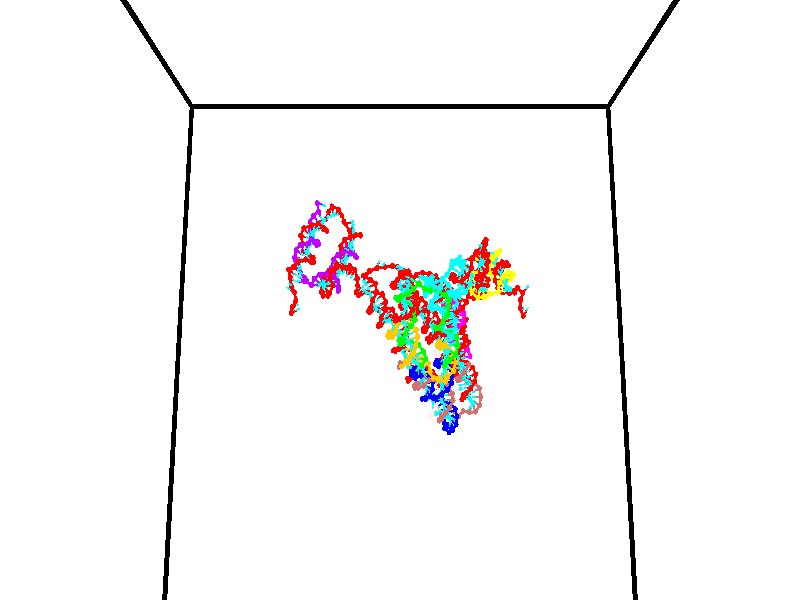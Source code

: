 // switches for output
#declare DRAW_BASES = 1; // possible values are 0, 1; only relevant for DNA ribbons
#declare DRAW_BASES_TYPE = 3; // possible values are 1, 2, 3; only relevant for DNA ribbons
#declare DRAW_FOG = 0; // set to 1 to enable fog

#include "colors.inc"

#include "transforms.inc"
background { rgb <1, 1, 1>}

#default {
   normal{
       ripples 0.25
       frequency 0.20
       turbulence 0.2
       lambda 5
   }
	finish {
		phong 0.1
		phong_size 40.
	}
}

// original window dimensions: 1024x640


// camera settings

camera {
	sky <0, 0.179814, -0.983701>
	up <0, 0.179814, -0.983701>
	right 1.6 * <1, 0, 0>
	location <35, 94.9851, 44.8844>
	look_at <35, 29.7336, 32.9568>
	direction <0, -65.2515, -11.9276>
	angle 67.0682
}


# declare cpy_camera_pos = <35, 94.9851, 44.8844>;
# if (DRAW_FOG = 1)
fog {
	fog_type 2
	up vnormalize(cpy_camera_pos)
	color rgbt<1,1,1,0.3>
	distance 1e-5
	fog_alt 3e-3
	fog_offset 56
}
# end


// LIGHTS

# declare lum = 6;
global_settings {
	ambient_light rgb lum * <0.05, 0.05, 0.05>
	max_trace_level 15
}# declare cpy_direct_light_amount = 0.25;
light_source
{	1000 * <-1, -1.16352, -0.803886>,
	rgb lum * cpy_direct_light_amount
	parallel
}

light_source
{	1000 * <1, 1.16352, 0.803886>,
	rgb lum * cpy_direct_light_amount
	parallel
}

// strand 0

// nucleotide -1

// particle -1
sphere {
	<24.009476, 34.774231, 34.985992> 0.250000
	pigment { color rgbt <1,0,0,0> }
	no_shadow
}
cylinder {
	<24.378469, 34.808914, 34.835522>,  <24.599865, 34.829723, 34.745239>, 0.100000
	pigment { color rgbt <1,0,0,0> }
	no_shadow
}
cylinder {
	<24.378469, 34.808914, 34.835522>,  <24.009476, 34.774231, 34.985992>, 0.100000
	pigment { color rgbt <1,0,0,0> }
	no_shadow
}

// particle -1
sphere {
	<24.378469, 34.808914, 34.835522> 0.100000
	pigment { color rgbt <1,0,0,0> }
	no_shadow
}
sphere {
	0, 1
	scale<0.080000,0.200000,0.300000>
	matrix <-0.381840, 0.061646, -0.922170,
		-0.056773, 0.994325, 0.089977,
		0.922483, 0.086711, -0.376173,
		24.655214, 34.834927, 34.722672>
	pigment { color rgbt <0,1,1,0> }
	no_shadow
}
cylinder {
	<24.219078, 35.484768, 34.598629>,  <24.009476, 34.774231, 34.985992>, 0.130000
	pigment { color rgbt <1,0,0,0> }
	no_shadow
}

// nucleotide -1

// particle -1
sphere {
	<24.219078, 35.484768, 34.598629> 0.250000
	pigment { color rgbt <1,0,0,0> }
	no_shadow
}
cylinder {
	<24.402822, 35.160538, 34.453331>,  <24.513069, 34.966000, 34.366150>, 0.100000
	pigment { color rgbt <1,0,0,0> }
	no_shadow
}
cylinder {
	<24.402822, 35.160538, 34.453331>,  <24.219078, 35.484768, 34.598629>, 0.100000
	pigment { color rgbt <1,0,0,0> }
	no_shadow
}

// particle -1
sphere {
	<24.402822, 35.160538, 34.453331> 0.100000
	pigment { color rgbt <1,0,0,0> }
	no_shadow
}
sphere {
	0, 1
	scale<0.080000,0.200000,0.300000>
	matrix <-0.250840, 0.273924, -0.928464,
		0.852094, 0.517620, -0.077495,
		0.459363, -0.810577, -0.363249,
		24.540632, 34.917366, 34.344357>
	pigment { color rgbt <0,1,1,0> }
	no_shadow
}
cylinder {
	<24.603983, 35.698036, 34.114990>,  <24.219078, 35.484768, 34.598629>, 0.130000
	pigment { color rgbt <1,0,0,0> }
	no_shadow
}

// nucleotide -1

// particle -1
sphere {
	<24.603983, 35.698036, 34.114990> 0.250000
	pigment { color rgbt <1,0,0,0> }
	no_shadow
}
cylinder {
	<24.531225, 35.311237, 34.043636>,  <24.487570, 35.079159, 34.000824>, 0.100000
	pigment { color rgbt <1,0,0,0> }
	no_shadow
}
cylinder {
	<24.531225, 35.311237, 34.043636>,  <24.603983, 35.698036, 34.114990>, 0.100000
	pigment { color rgbt <1,0,0,0> }
	no_shadow
}

// particle -1
sphere {
	<24.531225, 35.311237, 34.043636> 0.100000
	pigment { color rgbt <1,0,0,0> }
	no_shadow
}
sphere {
	0, 1
	scale<0.080000,0.200000,0.300000>
	matrix <-0.390701, 0.237552, -0.889338,
		0.902368, -0.092069, -0.421018,
		-0.181894, -0.967002, -0.178388,
		24.476658, 35.021137, 33.990120>
	pigment { color rgbt <0,1,1,0> }
	no_shadow
}
cylinder {
	<24.506392, 36.051449, 33.477493>,  <24.603983, 35.698036, 34.114990>, 0.130000
	pigment { color rgbt <1,0,0,0> }
	no_shadow
}

// nucleotide -1

// particle -1
sphere {
	<24.506392, 36.051449, 33.477493> 0.250000
	pigment { color rgbt <1,0,0,0> }
	no_shadow
}
cylinder {
	<24.212025, 36.279800, 33.331879>,  <24.035404, 36.416813, 33.244511>, 0.100000
	pigment { color rgbt <1,0,0,0> }
	no_shadow
}
cylinder {
	<24.212025, 36.279800, 33.331879>,  <24.506392, 36.051449, 33.477493>, 0.100000
	pigment { color rgbt <1,0,0,0> }
	no_shadow
}

// particle -1
sphere {
	<24.212025, 36.279800, 33.331879> 0.100000
	pigment { color rgbt <1,0,0,0> }
	no_shadow
}
sphere {
	0, 1
	scale<0.080000,0.200000,0.300000>
	matrix <0.527528, 0.146410, -0.836826,
		-0.424431, -0.807872, -0.408902,
		-0.735916, 0.570882, -0.364034,
		23.991249, 36.451065, 33.222668>
	pigment { color rgbt <0,1,1,0> }
	no_shadow
}
cylinder {
	<24.111504, 35.830158, 32.852139>,  <24.506392, 36.051449, 33.477493>, 0.130000
	pigment { color rgbt <1,0,0,0> }
	no_shadow
}

// nucleotide -1

// particle -1
sphere {
	<24.111504, 35.830158, 32.852139> 0.250000
	pigment { color rgbt <1,0,0,0> }
	no_shadow
}
cylinder {
	<24.130913, 36.229134, 32.873192>,  <24.142559, 36.468517, 32.885822>, 0.100000
	pigment { color rgbt <1,0,0,0> }
	no_shadow
}
cylinder {
	<24.130913, 36.229134, 32.873192>,  <24.111504, 35.830158, 32.852139>, 0.100000
	pigment { color rgbt <1,0,0,0> }
	no_shadow
}

// particle -1
sphere {
	<24.130913, 36.229134, 32.873192> 0.100000
	pigment { color rgbt <1,0,0,0> }
	no_shadow
}
sphere {
	0, 1
	scale<0.080000,0.200000,0.300000>
	matrix <0.574741, 0.015215, -0.818194,
		-0.816896, 0.069953, -0.572528,
		0.048524, 0.997434, 0.052634,
		24.145470, 36.528362, 32.888981>
	pigment { color rgbt <0,1,1,0> }
	no_shadow
}
cylinder {
	<24.024326, 36.041096, 32.184551>,  <24.111504, 35.830158, 32.852139>, 0.130000
	pigment { color rgbt <1,0,0,0> }
	no_shadow
}

// nucleotide -1

// particle -1
sphere {
	<24.024326, 36.041096, 32.184551> 0.250000
	pigment { color rgbt <1,0,0,0> }
	no_shadow
}
cylinder {
	<24.274889, 36.288395, 32.374447>,  <24.425226, 36.436775, 32.488384>, 0.100000
	pigment { color rgbt <1,0,0,0> }
	no_shadow
}
cylinder {
	<24.274889, 36.288395, 32.374447>,  <24.024326, 36.041096, 32.184551>, 0.100000
	pigment { color rgbt <1,0,0,0> }
	no_shadow
}

// particle -1
sphere {
	<24.274889, 36.288395, 32.374447> 0.100000
	pigment { color rgbt <1,0,0,0> }
	no_shadow
}
sphere {
	0, 1
	scale<0.080000,0.200000,0.300000>
	matrix <0.569211, 0.053294, -0.820463,
		-0.532554, 0.784171, -0.318532,
		0.626407, 0.618252, 0.474740,
		24.462811, 36.473869, 32.516869>
	pigment { color rgbt <0,1,1,0> }
	no_shadow
}
cylinder {
	<24.009197, 36.721252, 31.697079>,  <24.024326, 36.041096, 32.184551>, 0.130000
	pigment { color rgbt <1,0,0,0> }
	no_shadow
}

// nucleotide -1

// particle -1
sphere {
	<24.009197, 36.721252, 31.697079> 0.250000
	pigment { color rgbt <1,0,0,0> }
	no_shadow
}
cylinder {
	<24.345613, 36.646572, 31.900171>,  <24.547464, 36.601765, 32.022026>, 0.100000
	pigment { color rgbt <1,0,0,0> }
	no_shadow
}
cylinder {
	<24.345613, 36.646572, 31.900171>,  <24.009197, 36.721252, 31.697079>, 0.100000
	pigment { color rgbt <1,0,0,0> }
	no_shadow
}

// particle -1
sphere {
	<24.345613, 36.646572, 31.900171> 0.100000
	pigment { color rgbt <1,0,0,0> }
	no_shadow
}
sphere {
	0, 1
	scale<0.080000,0.200000,0.300000>
	matrix <0.478482, -0.181158, -0.859207,
		0.252395, 0.965569, -0.063028,
		0.841042, -0.186701, 0.507731,
		24.597927, 36.590561, 32.052490>
	pigment { color rgbt <0,1,1,0> }
	no_shadow
}
cylinder {
	<24.555828, 37.279202, 31.599058>,  <24.009197, 36.721252, 31.697079>, 0.130000
	pigment { color rgbt <1,0,0,0> }
	no_shadow
}

// nucleotide -1

// particle -1
sphere {
	<24.555828, 37.279202, 31.599058> 0.250000
	pigment { color rgbt <1,0,0,0> }
	no_shadow
}
cylinder {
	<24.709179, 36.916138, 31.667377>,  <24.801189, 36.698299, 31.708368>, 0.100000
	pigment { color rgbt <1,0,0,0> }
	no_shadow
}
cylinder {
	<24.709179, 36.916138, 31.667377>,  <24.555828, 37.279202, 31.599058>, 0.100000
	pigment { color rgbt <1,0,0,0> }
	no_shadow
}

// particle -1
sphere {
	<24.709179, 36.916138, 31.667377> 0.100000
	pigment { color rgbt <1,0,0,0> }
	no_shadow
}
sphere {
	0, 1
	scale<0.080000,0.200000,0.300000>
	matrix <0.300574, -0.052245, -0.952327,
		0.873314, 0.416438, 0.252789,
		0.383378, -0.907662, 0.170797,
		24.824192, 36.643841, 31.718616>
	pigment { color rgbt <0,1,1,0> }
	no_shadow
}
cylinder {
	<25.017492, 37.322945, 31.166555>,  <24.555828, 37.279202, 31.599058>, 0.130000
	pigment { color rgbt <1,0,0,0> }
	no_shadow
}

// nucleotide -1

// particle -1
sphere {
	<25.017492, 37.322945, 31.166555> 0.250000
	pigment { color rgbt <1,0,0,0> }
	no_shadow
}
cylinder {
	<25.005802, 36.934059, 31.259462>,  <24.998787, 36.700729, 31.315207>, 0.100000
	pigment { color rgbt <1,0,0,0> }
	no_shadow
}
cylinder {
	<25.005802, 36.934059, 31.259462>,  <25.017492, 37.322945, 31.166555>, 0.100000
	pigment { color rgbt <1,0,0,0> }
	no_shadow
}

// particle -1
sphere {
	<25.005802, 36.934059, 31.259462> 0.100000
	pigment { color rgbt <1,0,0,0> }
	no_shadow
}
sphere {
	0, 1
	scale<0.080000,0.200000,0.300000>
	matrix <0.364931, -0.226705, -0.903012,
		0.930576, 0.058368, 0.361417,
		-0.029227, -0.972213, 0.232266,
		24.997034, 36.642395, 31.329142>
	pigment { color rgbt <0,1,1,0> }
	no_shadow
}
cylinder {
	<25.674957, 36.998600, 30.902157>,  <25.017492, 37.322945, 31.166555>, 0.130000
	pigment { color rgbt <1,0,0,0> }
	no_shadow
}

// nucleotide -1

// particle -1
sphere {
	<25.674957, 36.998600, 30.902157> 0.250000
	pigment { color rgbt <1,0,0,0> }
	no_shadow
}
cylinder {
	<25.415998, 36.695419, 30.934111>,  <25.260624, 36.513512, 30.953283>, 0.100000
	pigment { color rgbt <1,0,0,0> }
	no_shadow
}
cylinder {
	<25.415998, 36.695419, 30.934111>,  <25.674957, 36.998600, 30.902157>, 0.100000
	pigment { color rgbt <1,0,0,0> }
	no_shadow
}

// particle -1
sphere {
	<25.415998, 36.695419, 30.934111> 0.100000
	pigment { color rgbt <1,0,0,0> }
	no_shadow
}
sphere {
	0, 1
	scale<0.080000,0.200000,0.300000>
	matrix <0.305992, -0.354484, -0.883578,
		0.698030, -0.547582, 0.461420,
		-0.647397, -0.757955, 0.079884,
		25.221779, 36.468033, 30.958076>
	pigment { color rgbt <0,1,1,0> }
	no_shadow
}
cylinder {
	<26.127779, 36.443497, 30.966827>,  <25.674957, 36.998600, 30.902157>, 0.130000
	pigment { color rgbt <1,0,0,0> }
	no_shadow
}

// nucleotide -1

// particle -1
sphere {
	<26.127779, 36.443497, 30.966827> 0.250000
	pigment { color rgbt <1,0,0,0> }
	no_shadow
}
cylinder {
	<25.778717, 36.295063, 30.839849>,  <25.569281, 36.206001, 30.763662>, 0.100000
	pigment { color rgbt <1,0,0,0> }
	no_shadow
}
cylinder {
	<25.778717, 36.295063, 30.839849>,  <26.127779, 36.443497, 30.966827>, 0.100000
	pigment { color rgbt <1,0,0,0> }
	no_shadow
}

// particle -1
sphere {
	<25.778717, 36.295063, 30.839849> 0.100000
	pigment { color rgbt <1,0,0,0> }
	no_shadow
}
sphere {
	0, 1
	scale<0.080000,0.200000,0.300000>
	matrix <0.459728, -0.405030, -0.790317,
		0.164699, -0.835612, 0.524049,
		-0.872653, -0.371085, -0.317446,
		25.516920, 36.183739, 30.744616>
	pigment { color rgbt <0,1,1,0> }
	no_shadow
}
cylinder {
	<26.276274, 35.662899, 30.777840>,  <26.127779, 36.443497, 30.966827>, 0.130000
	pigment { color rgbt <1,0,0,0> }
	no_shadow
}

// nucleotide -1

// particle -1
sphere {
	<26.276274, 35.662899, 30.777840> 0.250000
	pigment { color rgbt <1,0,0,0> }
	no_shadow
}
cylinder {
	<25.931669, 35.761143, 30.600090>,  <25.724907, 35.820091, 30.493441>, 0.100000
	pigment { color rgbt <1,0,0,0> }
	no_shadow
}
cylinder {
	<25.931669, 35.761143, 30.600090>,  <26.276274, 35.662899, 30.777840>, 0.100000
	pigment { color rgbt <1,0,0,0> }
	no_shadow
}

// particle -1
sphere {
	<25.931669, 35.761143, 30.600090> 0.100000
	pigment { color rgbt <1,0,0,0> }
	no_shadow
}
sphere {
	0, 1
	scale<0.080000,0.200000,0.300000>
	matrix <0.356232, -0.331247, -0.873713,
		-0.361801, -0.911014, 0.197875,
		-0.861510, 0.245621, -0.444378,
		25.673216, 35.834827, 30.466778>
	pigment { color rgbt <0,1,1,0> }
	no_shadow
}
cylinder {
	<26.164782, 35.178314, 30.327080>,  <26.276274, 35.662899, 30.777840>, 0.130000
	pigment { color rgbt <1,0,0,0> }
	no_shadow
}

// nucleotide -1

// particle -1
sphere {
	<26.164782, 35.178314, 30.327080> 0.250000
	pigment { color rgbt <1,0,0,0> }
	no_shadow
}
cylinder {
	<25.879080, 35.425461, 30.195574>,  <25.707659, 35.573750, 30.116671>, 0.100000
	pigment { color rgbt <1,0,0,0> }
	no_shadow
}
cylinder {
	<25.879080, 35.425461, 30.195574>,  <26.164782, 35.178314, 30.327080>, 0.100000
	pigment { color rgbt <1,0,0,0> }
	no_shadow
}

// particle -1
sphere {
	<25.879080, 35.425461, 30.195574> 0.100000
	pigment { color rgbt <1,0,0,0> }
	no_shadow
}
sphere {
	0, 1
	scale<0.080000,0.200000,0.300000>
	matrix <-0.034127, -0.499929, -0.865394,
		-0.699055, -0.606890, 0.378162,
		-0.714253, 0.617863, -0.328766,
		25.664804, 35.610821, 30.096945>
	pigment { color rgbt <0,1,1,0> }
	no_shadow
}
cylinder {
	<25.697369, 34.656784, 30.018166>,  <26.164782, 35.178314, 30.327080>, 0.130000
	pigment { color rgbt <1,0,0,0> }
	no_shadow
}

// nucleotide -1

// particle -1
sphere {
	<25.697369, 34.656784, 30.018166> 0.250000
	pigment { color rgbt <1,0,0,0> }
	no_shadow
}
cylinder {
	<25.668575, 35.036049, 29.894352>,  <25.651300, 35.263607, 29.820065>, 0.100000
	pigment { color rgbt <1,0,0,0> }
	no_shadow
}
cylinder {
	<25.668575, 35.036049, 29.894352>,  <25.697369, 34.656784, 30.018166>, 0.100000
	pigment { color rgbt <1,0,0,0> }
	no_shadow
}

// particle -1
sphere {
	<25.668575, 35.036049, 29.894352> 0.100000
	pigment { color rgbt <1,0,0,0> }
	no_shadow
}
sphere {
	0, 1
	scale<0.080000,0.200000,0.300000>
	matrix <0.080537, -0.303801, -0.949325,
		-0.994149, -0.093263, -0.054494,
		-0.071981, 0.948160, -0.309535,
		25.646980, 35.320496, 29.801491>
	pigment { color rgbt <0,1,1,0> }
	no_shadow
}
cylinder {
	<25.055662, 34.623760, 29.602879>,  <25.697369, 34.656784, 30.018166>, 0.130000
	pigment { color rgbt <1,0,0,0> }
	no_shadow
}

// nucleotide -1

// particle -1
sphere {
	<25.055662, 34.623760, 29.602879> 0.250000
	pigment { color rgbt <1,0,0,0> }
	no_shadow
}
cylinder {
	<25.328434, 34.897903, 29.500696>,  <25.492098, 35.062389, 29.439386>, 0.100000
	pigment { color rgbt <1,0,0,0> }
	no_shadow
}
cylinder {
	<25.328434, 34.897903, 29.500696>,  <25.055662, 34.623760, 29.602879>, 0.100000
	pigment { color rgbt <1,0,0,0> }
	no_shadow
}

// particle -1
sphere {
	<25.328434, 34.897903, 29.500696> 0.100000
	pigment { color rgbt <1,0,0,0> }
	no_shadow
}
sphere {
	0, 1
	scale<0.080000,0.200000,0.300000>
	matrix <0.012986, -0.360551, -0.932649,
		-0.731300, 0.632686, -0.254771,
		0.681932, 0.685355, -0.255455,
		25.533014, 35.103512, 29.424059>
	pigment { color rgbt <0,1,1,0> }
	no_shadow
}
cylinder {
	<24.934706, 34.530376, 28.915586>,  <25.055662, 34.623760, 29.602879>, 0.130000
	pigment { color rgbt <1,0,0,0> }
	no_shadow
}

// nucleotide -1

// particle -1
sphere {
	<24.934706, 34.530376, 28.915586> 0.250000
	pigment { color rgbt <1,0,0,0> }
	no_shadow
}
cylinder {
	<25.245779, 34.780418, 28.942280>,  <25.432423, 34.930443, 28.958296>, 0.100000
	pigment { color rgbt <1,0,0,0> }
	no_shadow
}
cylinder {
	<25.245779, 34.780418, 28.942280>,  <24.934706, 34.530376, 28.915586>, 0.100000
	pigment { color rgbt <1,0,0,0> }
	no_shadow
}

// particle -1
sphere {
	<25.245779, 34.780418, 28.942280> 0.100000
	pigment { color rgbt <1,0,0,0> }
	no_shadow
}
sphere {
	0, 1
	scale<0.080000,0.200000,0.300000>
	matrix <0.214493, -0.164061, -0.962848,
		-0.590930, 0.763107, -0.261668,
		0.777685, 0.625102, 0.066732,
		25.479084, 34.967949, 28.962299>
	pigment { color rgbt <0,1,1,0> }
	no_shadow
}
cylinder {
	<24.816610, 35.073219, 28.329292>,  <24.934706, 34.530376, 28.915586>, 0.130000
	pigment { color rgbt <1,0,0,0> }
	no_shadow
}

// nucleotide -1

// particle -1
sphere {
	<24.816610, 35.073219, 28.329292> 0.250000
	pigment { color rgbt <1,0,0,0> }
	no_shadow
}
cylinder {
	<25.199516, 35.039860, 28.440062>,  <25.429260, 35.019844, 28.506523>, 0.100000
	pigment { color rgbt <1,0,0,0> }
	no_shadow
}
cylinder {
	<25.199516, 35.039860, 28.440062>,  <24.816610, 35.073219, 28.329292>, 0.100000
	pigment { color rgbt <1,0,0,0> }
	no_shadow
}

// particle -1
sphere {
	<25.199516, 35.039860, 28.440062> 0.100000
	pigment { color rgbt <1,0,0,0> }
	no_shadow
}
sphere {
	0, 1
	scale<0.080000,0.200000,0.300000>
	matrix <0.235003, -0.333780, -0.912888,
		0.168567, 0.938954, -0.299917,
		0.957266, -0.083402, 0.276922,
		25.486696, 35.014839, 28.523138>
	pigment { color rgbt <0,1,1,0> }
	no_shadow
}
cylinder {
	<25.140480, 35.240395, 27.714678>,  <24.816610, 35.073219, 28.329292>, 0.130000
	pigment { color rgbt <1,0,0,0> }
	no_shadow
}

// nucleotide -1

// particle -1
sphere {
	<25.140480, 35.240395, 27.714678> 0.250000
	pigment { color rgbt <1,0,0,0> }
	no_shadow
}
cylinder {
	<25.404516, 35.048943, 27.946262>,  <25.562939, 34.934071, 28.085213>, 0.100000
	pigment { color rgbt <1,0,0,0> }
	no_shadow
}
cylinder {
	<25.404516, 35.048943, 27.946262>,  <25.140480, 35.240395, 27.714678>, 0.100000
	pigment { color rgbt <1,0,0,0> }
	no_shadow
}

// particle -1
sphere {
	<25.404516, 35.048943, 27.946262> 0.100000
	pigment { color rgbt <1,0,0,0> }
	no_shadow
}
sphere {
	0, 1
	scale<0.080000,0.200000,0.300000>
	matrix <0.428122, -0.393602, -0.813504,
		0.617247, 0.784852, -0.054902,
		0.660090, -0.478628, 0.578962,
		25.602543, 34.905354, 28.119951>
	pigment { color rgbt <0,1,1,0> }
	no_shadow
}
cylinder {
	<25.952627, 35.356422, 27.510860>,  <25.140480, 35.240395, 27.714678>, 0.130000
	pigment { color rgbt <1,0,0,0> }
	no_shadow
}

// nucleotide -1

// particle -1
sphere {
	<25.952627, 35.356422, 27.510860> 0.250000
	pigment { color rgbt <1,0,0,0> }
	no_shadow
}
cylinder {
	<25.902561, 35.009872, 27.704239>,  <25.872522, 34.801941, 27.820267>, 0.100000
	pigment { color rgbt <1,0,0,0> }
	no_shadow
}
cylinder {
	<25.902561, 35.009872, 27.704239>,  <25.952627, 35.356422, 27.510860>, 0.100000
	pigment { color rgbt <1,0,0,0> }
	no_shadow
}

// particle -1
sphere {
	<25.902561, 35.009872, 27.704239> 0.100000
	pigment { color rgbt <1,0,0,0> }
	no_shadow
}
sphere {
	0, 1
	scale<0.080000,0.200000,0.300000>
	matrix <0.568009, -0.462094, -0.681054,
		0.813449, 0.189359, 0.549949,
		-0.125164, -0.866379, 0.483447,
		25.865011, 34.749958, 27.849274>
	pigment { color rgbt <0,1,1,0> }
	no_shadow
}
cylinder {
	<26.558563, 34.978512, 27.226101>,  <25.952627, 35.356422, 27.510860>, 0.130000
	pigment { color rgbt <1,0,0,0> }
	no_shadow
}

// nucleotide -1

// particle -1
sphere {
	<26.558563, 34.978512, 27.226101> 0.250000
	pigment { color rgbt <1,0,0,0> }
	no_shadow
}
cylinder {
	<26.362421, 34.692204, 27.424988>,  <26.244736, 34.520420, 27.544321>, 0.100000
	pigment { color rgbt <1,0,0,0> }
	no_shadow
}
cylinder {
	<26.362421, 34.692204, 27.424988>,  <26.558563, 34.978512, 27.226101>, 0.100000
	pigment { color rgbt <1,0,0,0> }
	no_shadow
}

// particle -1
sphere {
	<26.362421, 34.692204, 27.424988> 0.100000
	pigment { color rgbt <1,0,0,0> }
	no_shadow
}
sphere {
	0, 1
	scale<0.080000,0.200000,0.300000>
	matrix <0.430787, -0.695011, -0.575657,
		0.757610, -0.068081, 0.649147,
		-0.490356, -0.715768, 0.497219,
		26.215315, 34.477474, 27.574154>
	pigment { color rgbt <0,1,1,0> }
	no_shadow
}
cylinder {
	<27.069157, 34.557564, 27.488686>,  <26.558563, 34.978512, 27.226101>, 0.130000
	pigment { color rgbt <1,0,0,0> }
	no_shadow
}

// nucleotide -1

// particle -1
sphere {
	<27.069157, 34.557564, 27.488686> 0.250000
	pigment { color rgbt <1,0,0,0> }
	no_shadow
}
cylinder {
	<26.747177, 34.321495, 27.464161>,  <26.553989, 34.179855, 27.449446>, 0.100000
	pigment { color rgbt <1,0,0,0> }
	no_shadow
}
cylinder {
	<26.747177, 34.321495, 27.464161>,  <27.069157, 34.557564, 27.488686>, 0.100000
	pigment { color rgbt <1,0,0,0> }
	no_shadow
}

// particle -1
sphere {
	<26.747177, 34.321495, 27.464161> 0.100000
	pigment { color rgbt <1,0,0,0> }
	no_shadow
}
sphere {
	0, 1
	scale<0.080000,0.200000,0.300000>
	matrix <0.513278, -0.640763, -0.570937,
		0.297663, -0.491044, 0.818702,
		-0.804949, -0.590168, -0.061310,
		26.505693, 34.144444, 27.445768>
	pigment { color rgbt <0,1,1,0> }
	no_shadow
}
cylinder {
	<27.305120, 33.817142, 27.509087>,  <27.069157, 34.557564, 27.488686>, 0.130000
	pigment { color rgbt <1,0,0,0> }
	no_shadow
}

// nucleotide -1

// particle -1
sphere {
	<27.305120, 33.817142, 27.509087> 0.250000
	pigment { color rgbt <1,0,0,0> }
	no_shadow
}
cylinder {
	<26.937365, 33.784920, 27.355083>,  <26.716711, 33.765587, 27.262682>, 0.100000
	pigment { color rgbt <1,0,0,0> }
	no_shadow
}
cylinder {
	<26.937365, 33.784920, 27.355083>,  <27.305120, 33.817142, 27.509087>, 0.100000
	pigment { color rgbt <1,0,0,0> }
	no_shadow
}

// particle -1
sphere {
	<26.937365, 33.784920, 27.355083> 0.100000
	pigment { color rgbt <1,0,0,0> }
	no_shadow
}
sphere {
	0, 1
	scale<0.080000,0.200000,0.300000>
	matrix <0.363683, -0.546965, -0.754031,
		-0.149843, -0.833270, 0.532172,
		-0.919392, -0.080556, -0.385005,
		26.661547, 33.760754, 27.239582>
	pigment { color rgbt <0,1,1,0> }
	no_shadow
}
cylinder {
	<27.253252, 33.119198, 27.400318>,  <27.305120, 33.817142, 27.509087>, 0.130000
	pigment { color rgbt <1,0,0,0> }
	no_shadow
}

// nucleotide -1

// particle -1
sphere {
	<27.253252, 33.119198, 27.400318> 0.250000
	pigment { color rgbt <1,0,0,0> }
	no_shadow
}
cylinder {
	<26.971458, 33.300533, 27.181892>,  <26.802382, 33.409336, 27.050837>, 0.100000
	pigment { color rgbt <1,0,0,0> }
	no_shadow
}
cylinder {
	<26.971458, 33.300533, 27.181892>,  <27.253252, 33.119198, 27.400318>, 0.100000
	pigment { color rgbt <1,0,0,0> }
	no_shadow
}

// particle -1
sphere {
	<26.971458, 33.300533, 27.181892> 0.100000
	pigment { color rgbt <1,0,0,0> }
	no_shadow
}
sphere {
	0, 1
	scale<0.080000,0.200000,0.300000>
	matrix <0.249267, -0.562344, -0.788438,
		-0.664505, -0.691558, 0.283161,
		-0.704485, 0.453338, -0.546063,
		26.760113, 33.436535, 27.018074>
	pigment { color rgbt <0,1,1,0> }
	no_shadow
}
cylinder {
	<26.798273, 32.628811, 27.070263>,  <27.253252, 33.119198, 27.400318>, 0.130000
	pigment { color rgbt <1,0,0,0> }
	no_shadow
}

// nucleotide -1

// particle -1
sphere {
	<26.798273, 32.628811, 27.070263> 0.250000
	pigment { color rgbt <1,0,0,0> }
	no_shadow
}
cylinder {
	<26.800303, 32.957790, 26.842737>,  <26.801519, 33.155178, 26.706223>, 0.100000
	pigment { color rgbt <1,0,0,0> }
	no_shadow
}
cylinder {
	<26.800303, 32.957790, 26.842737>,  <26.798273, 32.628811, 27.070263>, 0.100000
	pigment { color rgbt <1,0,0,0> }
	no_shadow
}

// particle -1
sphere {
	<26.800303, 32.957790, 26.842737> 0.100000
	pigment { color rgbt <1,0,0,0> }
	no_shadow
}
sphere {
	0, 1
	scale<0.080000,0.200000,0.300000>
	matrix <0.412884, -0.519792, -0.747891,
		-0.910769, -0.231059, -0.342215,
		0.005074, 0.822452, -0.568812,
		26.801825, 33.204525, 26.672094>
	pigment { color rgbt <0,1,1,0> }
	no_shadow
}
cylinder {
	<26.481758, 32.512566, 26.459328>,  <26.798273, 32.628811, 27.070263>, 0.130000
	pigment { color rgbt <1,0,0,0> }
	no_shadow
}

// nucleotide -1

// particle -1
sphere {
	<26.481758, 32.512566, 26.459328> 0.250000
	pigment { color rgbt <1,0,0,0> }
	no_shadow
}
cylinder {
	<26.735788, 32.814281, 26.392715>,  <26.888206, 32.995312, 26.352747>, 0.100000
	pigment { color rgbt <1,0,0,0> }
	no_shadow
}
cylinder {
	<26.735788, 32.814281, 26.392715>,  <26.481758, 32.512566, 26.459328>, 0.100000
	pigment { color rgbt <1,0,0,0> }
	no_shadow
}

// particle -1
sphere {
	<26.735788, 32.814281, 26.392715> 0.100000
	pigment { color rgbt <1,0,0,0> }
	no_shadow
}
sphere {
	0, 1
	scale<0.080000,0.200000,0.300000>
	matrix <0.491112, -0.560683, -0.666666,
		-0.596228, 0.341597, -0.726515,
		0.635076, 0.754285, -0.166533,
		26.926311, 33.040565, 26.342756>
	pigment { color rgbt <0,1,1,0> }
	no_shadow
}
cylinder {
	<26.947170, 32.188866, 26.048481>,  <26.481758, 32.512566, 26.459328>, 0.130000
	pigment { color rgbt <1,0,0,0> }
	no_shadow
}

// nucleotide -1

// particle -1
sphere {
	<26.947170, 32.188866, 26.048481> 0.250000
	pigment { color rgbt <1,0,0,0> }
	no_shadow
}
cylinder {
	<27.122330, 32.548477, 26.048471>,  <27.227425, 32.764244, 26.048466>, 0.100000
	pigment { color rgbt <1,0,0,0> }
	no_shadow
}
cylinder {
	<27.122330, 32.548477, 26.048471>,  <26.947170, 32.188866, 26.048481>, 0.100000
	pigment { color rgbt <1,0,0,0> }
	no_shadow
}

// particle -1
sphere {
	<27.122330, 32.548477, 26.048471> 0.100000
	pigment { color rgbt <1,0,0,0> }
	no_shadow
}
sphere {
	0, 1
	scale<0.080000,0.200000,0.300000>
	matrix <0.743933, -0.362371, -0.561472,
		-0.504786, 0.245849, -0.827496,
		0.437898, 0.899025, -0.000025,
		27.253698, 32.818184, 26.048464>
	pigment { color rgbt <0,1,1,0> }
	no_shadow
}
cylinder {
	<27.307550, 32.362377, 25.368284>,  <26.947170, 32.188866, 26.048481>, 0.130000
	pigment { color rgbt <1,0,0,0> }
	no_shadow
}

// nucleotide -1

// particle -1
sphere {
	<27.307550, 32.362377, 25.368284> 0.250000
	pigment { color rgbt <1,0,0,0> }
	no_shadow
}
cylinder {
	<27.457983, 32.600937, 25.651937>,  <27.548243, 32.744072, 25.822130>, 0.100000
	pigment { color rgbt <1,0,0,0> }
	no_shadow
}
cylinder {
	<27.457983, 32.600937, 25.651937>,  <27.307550, 32.362377, 25.368284>, 0.100000
	pigment { color rgbt <1,0,0,0> }
	no_shadow
}

// particle -1
sphere {
	<27.457983, 32.600937, 25.651937> 0.100000
	pigment { color rgbt <1,0,0,0> }
	no_shadow
}
sphere {
	0, 1
	scale<0.080000,0.200000,0.300000>
	matrix <0.912649, -0.370667, -0.172271,
		0.160109, 0.711978, -0.683705,
		0.376080, 0.596401, 0.709133,
		27.570807, 32.779858, 25.864677>
	pigment { color rgbt <0,1,1,0> }
	no_shadow
}
cylinder {
	<27.714075, 32.909153, 25.032789>,  <27.307550, 32.362377, 25.368284>, 0.130000
	pigment { color rgbt <1,0,0,0> }
	no_shadow
}

// nucleotide -1

// particle -1
sphere {
	<27.714075, 32.909153, 25.032789> 0.250000
	pigment { color rgbt <1,0,0,0> }
	no_shadow
}
cylinder {
	<27.811426, 32.772182, 25.395781>,  <27.869837, 32.690002, 25.613575>, 0.100000
	pigment { color rgbt <1,0,0,0> }
	no_shadow
}
cylinder {
	<27.811426, 32.772182, 25.395781>,  <27.714075, 32.909153, 25.032789>, 0.100000
	pigment { color rgbt <1,0,0,0> }
	no_shadow
}

// particle -1
sphere {
	<27.811426, 32.772182, 25.395781> 0.100000
	pigment { color rgbt <1,0,0,0> }
	no_shadow
}
sphere {
	0, 1
	scale<0.080000,0.200000,0.300000>
	matrix <0.604694, -0.677958, -0.417993,
		0.758362, 0.650476, 0.042062,
		0.243378, -0.342424, 0.907476,
		27.884439, 32.669456, 25.668024>
	pigment { color rgbt <0,1,1,0> }
	no_shadow
}
cylinder {
	<28.433300, 32.991287, 25.347410>,  <27.714075, 32.909153, 25.032789>, 0.130000
	pigment { color rgbt <1,0,0,0> }
	no_shadow
}

// nucleotide -1

// particle -1
sphere {
	<28.433300, 32.991287, 25.347410> 0.250000
	pigment { color rgbt <1,0,0,0> }
	no_shadow
}
cylinder {
	<28.263821, 32.650780, 25.471231>,  <28.162134, 32.446476, 25.545525>, 0.100000
	pigment { color rgbt <1,0,0,0> }
	no_shadow
}
cylinder {
	<28.263821, 32.650780, 25.471231>,  <28.433300, 32.991287, 25.347410>, 0.100000
	pigment { color rgbt <1,0,0,0> }
	no_shadow
}

// particle -1
sphere {
	<28.263821, 32.650780, 25.471231> 0.100000
	pigment { color rgbt <1,0,0,0> }
	no_shadow
}
sphere {
	0, 1
	scale<0.080000,0.200000,0.300000>
	matrix <0.842875, -0.495679, -0.209438,
		0.331727, 0.172176, 0.927530,
		-0.423697, -0.851268, 0.309553,
		28.136711, 32.395401, 25.564096>
	pigment { color rgbt <0,1,1,0> }
	no_shadow
}
cylinder {
	<28.748980, 32.498928, 25.774239>,  <28.433300, 32.991287, 25.347410>, 0.130000
	pigment { color rgbt <1,0,0,0> }
	no_shadow
}

// nucleotide -1

// particle -1
sphere {
	<28.748980, 32.498928, 25.774239> 0.250000
	pigment { color rgbt <1,0,0,0> }
	no_shadow
}
cylinder {
	<28.516911, 32.244980, 25.570143>,  <28.377668, 32.092613, 25.447685>, 0.100000
	pigment { color rgbt <1,0,0,0> }
	no_shadow
}
cylinder {
	<28.516911, 32.244980, 25.570143>,  <28.748980, 32.498928, 25.774239>, 0.100000
	pigment { color rgbt <1,0,0,0> }
	no_shadow
}

// particle -1
sphere {
	<28.516911, 32.244980, 25.570143> 0.100000
	pigment { color rgbt <1,0,0,0> }
	no_shadow
}
sphere {
	0, 1
	scale<0.080000,0.200000,0.300000>
	matrix <0.762135, -0.644134, -0.065125,
		-0.287316, -0.426655, 0.857563,
		-0.580172, -0.634868, -0.510239,
		28.342859, 32.054520, 25.417070>
	pigment { color rgbt <0,1,1,0> }
	no_shadow
}
cylinder {
	<28.889618, 31.770788, 26.079315>,  <28.748980, 32.498928, 25.774239>, 0.130000
	pigment { color rgbt <1,0,0,0> }
	no_shadow
}

// nucleotide -1

// particle -1
sphere {
	<28.889618, 31.770788, 26.079315> 0.250000
	pigment { color rgbt <1,0,0,0> }
	no_shadow
}
cylinder {
	<28.737541, 31.751535, 25.709854>,  <28.646296, 31.739985, 25.488176>, 0.100000
	pigment { color rgbt <1,0,0,0> }
	no_shadow
}
cylinder {
	<28.737541, 31.751535, 25.709854>,  <28.889618, 31.770788, 26.079315>, 0.100000
	pigment { color rgbt <1,0,0,0> }
	no_shadow
}

// particle -1
sphere {
	<28.737541, 31.751535, 25.709854> 0.100000
	pigment { color rgbt <1,0,0,0> }
	no_shadow
}
sphere {
	0, 1
	scale<0.080000,0.200000,0.300000>
	matrix <0.647164, -0.727307, -0.228482,
		-0.660783, -0.684623, 0.307665,
		-0.380191, -0.048133, -0.923655,
		28.623484, 31.737095, 25.432758>
	pigment { color rgbt <0,1,1,0> }
	no_shadow
}
cylinder {
	<29.038996, 31.024666, 26.137598>,  <28.889618, 31.770788, 26.079315>, 0.130000
	pigment { color rgbt <1,0,0,0> }
	no_shadow
}

// nucleotide -1

// particle -1
sphere {
	<29.038996, 31.024666, 26.137598> 0.250000
	pigment { color rgbt <1,0,0,0> }
	no_shadow
}
cylinder {
	<29.413137, 30.965813, 26.008932>,  <29.637623, 30.930502, 25.931732>, 0.100000
	pigment { color rgbt <1,0,0,0> }
	no_shadow
}
cylinder {
	<29.413137, 30.965813, 26.008932>,  <29.038996, 31.024666, 26.137598>, 0.100000
	pigment { color rgbt <1,0,0,0> }
	no_shadow
}

// particle -1
sphere {
	<29.413137, 30.965813, 26.008932> 0.100000
	pigment { color rgbt <1,0,0,0> }
	no_shadow
}
sphere {
	0, 1
	scale<0.080000,0.200000,0.300000>
	matrix <0.353656, 0.405741, 0.842794,
		0.006510, -0.902068, 0.431545,
		0.935353, -0.147132, -0.321663,
		29.693743, 30.921673, 25.912434>
	pigment { color rgbt <0,1,1,0> }
	no_shadow
}
cylinder {
	<29.436419, 30.616823, 26.684933>,  <29.038996, 31.024666, 26.137598>, 0.130000
	pigment { color rgbt <1,0,0,0> }
	no_shadow
}

// nucleotide -1

// particle -1
sphere {
	<29.436419, 30.616823, 26.684933> 0.250000
	pigment { color rgbt <1,0,0,0> }
	no_shadow
}
cylinder {
	<29.659443, 30.871443, 26.471790>,  <29.793257, 31.024214, 26.343904>, 0.100000
	pigment { color rgbt <1,0,0,0> }
	no_shadow
}
cylinder {
	<29.659443, 30.871443, 26.471790>,  <29.436419, 30.616823, 26.684933>, 0.100000
	pigment { color rgbt <1,0,0,0> }
	no_shadow
}

// particle -1
sphere {
	<29.659443, 30.871443, 26.471790> 0.100000
	pigment { color rgbt <1,0,0,0> }
	no_shadow
}
sphere {
	0, 1
	scale<0.080000,0.200000,0.300000>
	matrix <0.302599, 0.441878, 0.844498,
		0.773020, -0.632101, 0.053756,
		0.557561, 0.636547, -0.532854,
		29.826712, 31.062407, 26.311934>
	pigment { color rgbt <0,1,1,0> }
	no_shadow
}
cylinder {
	<30.000343, 30.616699, 27.067095>,  <29.436419, 30.616823, 26.684933>, 0.130000
	pigment { color rgbt <1,0,0,0> }
	no_shadow
}

// nucleotide -1

// particle -1
sphere {
	<30.000343, 30.616699, 27.067095> 0.250000
	pigment { color rgbt <1,0,0,0> }
	no_shadow
}
cylinder {
	<29.954479, 30.961145, 26.868969>,  <29.926960, 31.167812, 26.750093>, 0.100000
	pigment { color rgbt <1,0,0,0> }
	no_shadow
}
cylinder {
	<29.954479, 30.961145, 26.868969>,  <30.000343, 30.616699, 27.067095>, 0.100000
	pigment { color rgbt <1,0,0,0> }
	no_shadow
}

// particle -1
sphere {
	<29.954479, 30.961145, 26.868969> 0.100000
	pigment { color rgbt <1,0,0,0> }
	no_shadow
}
sphere {
	0, 1
	scale<0.080000,0.200000,0.300000>
	matrix <0.295099, 0.505619, 0.810719,
		0.948562, -0.053209, -0.312089,
		-0.114661, 0.861115, -0.495313,
		29.920080, 31.219481, 26.720375>
	pigment { color rgbt <0,1,1,0> }
	no_shadow
}
cylinder {
	<30.637970, 31.086990, 27.136030>,  <30.000343, 30.616699, 27.067095>, 0.130000
	pigment { color rgbt <1,0,0,0> }
	no_shadow
}

// nucleotide -1

// particle -1
sphere {
	<30.637970, 31.086990, 27.136030> 0.250000
	pigment { color rgbt <1,0,0,0> }
	no_shadow
}
cylinder {
	<30.281935, 31.265537, 27.099152>,  <30.068314, 31.372665, 27.077024>, 0.100000
	pigment { color rgbt <1,0,0,0> }
	no_shadow
}
cylinder {
	<30.281935, 31.265537, 27.099152>,  <30.637970, 31.086990, 27.136030>, 0.100000
	pigment { color rgbt <1,0,0,0> }
	no_shadow
}

// particle -1
sphere {
	<30.281935, 31.265537, 27.099152> 0.100000
	pigment { color rgbt <1,0,0,0> }
	no_shadow
}
sphere {
	0, 1
	scale<0.080000,0.200000,0.300000>
	matrix <0.145645, 0.470217, 0.870450,
		0.431894, 0.761349, -0.483545,
		-0.890087, 0.446368, -0.092197,
		30.014908, 31.399448, 27.071493>
	pigment { color rgbt <0,1,1,0> }
	no_shadow
}
cylinder {
	<30.720850, 31.718554, 27.434202>,  <30.637970, 31.086990, 27.136030>, 0.130000
	pigment { color rgbt <1,0,0,0> }
	no_shadow
}

// nucleotide -1

// particle -1
sphere {
	<30.720850, 31.718554, 27.434202> 0.250000
	pigment { color rgbt <1,0,0,0> }
	no_shadow
}
cylinder {
	<30.331093, 31.628618, 27.433043>,  <30.097239, 31.574657, 27.432346>, 0.100000
	pigment { color rgbt <1,0,0,0> }
	no_shadow
}
cylinder {
	<30.331093, 31.628618, 27.433043>,  <30.720850, 31.718554, 27.434202>, 0.100000
	pigment { color rgbt <1,0,0,0> }
	no_shadow
}

// particle -1
sphere {
	<30.331093, 31.628618, 27.433043> 0.100000
	pigment { color rgbt <1,0,0,0> }
	no_shadow
}
sphere {
	0, 1
	scale<0.080000,0.200000,0.300000>
	matrix <-0.103136, 0.435427, 0.894296,
		-0.199812, 0.871694, -0.447466,
		-0.974391, -0.224841, -0.002899,
		30.038776, 31.561167, 27.432173>
	pigment { color rgbt <0,1,1,0> }
	no_shadow
}
cylinder {
	<30.305931, 32.343914, 27.527508>,  <30.720850, 31.718554, 27.434202>, 0.130000
	pigment { color rgbt <1,0,0,0> }
	no_shadow
}

// nucleotide -1

// particle -1
sphere {
	<30.305931, 32.343914, 27.527508> 0.250000
	pigment { color rgbt <1,0,0,0> }
	no_shadow
}
cylinder {
	<30.093449, 32.034313, 27.665342>,  <29.965960, 31.848553, 27.748043>, 0.100000
	pigment { color rgbt <1,0,0,0> }
	no_shadow
}
cylinder {
	<30.093449, 32.034313, 27.665342>,  <30.305931, 32.343914, 27.527508>, 0.100000
	pigment { color rgbt <1,0,0,0> }
	no_shadow
}

// particle -1
sphere {
	<30.093449, 32.034313, 27.665342> 0.100000
	pigment { color rgbt <1,0,0,0> }
	no_shadow
}
sphere {
	0, 1
	scale<0.080000,0.200000,0.300000>
	matrix <-0.174959, 0.498164, 0.849248,
		-0.828980, 0.390838, -0.400047,
		-0.531208, -0.774001, 0.344587,
		29.934086, 31.802113, 27.768719>
	pigment { color rgbt <0,1,1,0> }
	no_shadow
}
cylinder {
	<29.718740, 32.663223, 27.788919>,  <30.305931, 32.343914, 27.527508>, 0.130000
	pigment { color rgbt <1,0,0,0> }
	no_shadow
}

// nucleotide -1

// particle -1
sphere {
	<29.718740, 32.663223, 27.788919> 0.250000
	pigment { color rgbt <1,0,0,0> }
	no_shadow
}
cylinder {
	<29.731686, 32.300266, 27.956537>,  <29.739452, 32.082493, 28.057108>, 0.100000
	pigment { color rgbt <1,0,0,0> }
	no_shadow
}
cylinder {
	<29.731686, 32.300266, 27.956537>,  <29.718740, 32.663223, 27.788919>, 0.100000
	pigment { color rgbt <1,0,0,0> }
	no_shadow
}

// particle -1
sphere {
	<29.731686, 32.300266, 27.956537> 0.100000
	pigment { color rgbt <1,0,0,0> }
	no_shadow
}
sphere {
	0, 1
	scale<0.080000,0.200000,0.300000>
	matrix <-0.355099, 0.381472, 0.853454,
		-0.934268, -0.176424, -0.309866,
		0.032365, -0.907388, 0.419045,
		29.741396, 32.028049, 28.082251>
	pigment { color rgbt <0,1,1,0> }
	no_shadow
}
cylinder {
	<29.069473, 32.484066, 28.024958>,  <29.718740, 32.663223, 27.788919>, 0.130000
	pigment { color rgbt <1,0,0,0> }
	no_shadow
}

// nucleotide -1

// particle -1
sphere {
	<29.069473, 32.484066, 28.024958> 0.250000
	pigment { color rgbt <1,0,0,0> }
	no_shadow
}
cylinder {
	<29.307133, 32.252659, 28.248493>,  <29.449728, 32.113815, 28.382614>, 0.100000
	pigment { color rgbt <1,0,0,0> }
	no_shadow
}
cylinder {
	<29.307133, 32.252659, 28.248493>,  <29.069473, 32.484066, 28.024958>, 0.100000
	pigment { color rgbt <1,0,0,0> }
	no_shadow
}

// particle -1
sphere {
	<29.307133, 32.252659, 28.248493> 0.100000
	pigment { color rgbt <1,0,0,0> }
	no_shadow
}
sphere {
	0, 1
	scale<0.080000,0.200000,0.300000>
	matrix <-0.290287, 0.493720, 0.819740,
		-0.750146, -0.649271, 0.125406,
		0.594149, -0.578522, 0.558837,
		29.485378, 32.079102, 28.416145>
	pigment { color rgbt <0,1,1,0> }
	no_shadow
}
cylinder {
	<28.623993, 32.069782, 28.490589>,  <29.069473, 32.484066, 28.024958>, 0.130000
	pigment { color rgbt <1,0,0,0> }
	no_shadow
}

// nucleotide -1

// particle -1
sphere {
	<28.623993, 32.069782, 28.490589> 0.250000
	pigment { color rgbt <1,0,0,0> }
	no_shadow
}
cylinder {
	<28.981655, 32.046848, 28.668217>,  <29.196253, 32.033089, 28.774794>, 0.100000
	pigment { color rgbt <1,0,0,0> }
	no_shadow
}
cylinder {
	<28.981655, 32.046848, 28.668217>,  <28.623993, 32.069782, 28.490589>, 0.100000
	pigment { color rgbt <1,0,0,0> }
	no_shadow
}

// particle -1
sphere {
	<28.981655, 32.046848, 28.668217> 0.100000
	pigment { color rgbt <1,0,0,0> }
	no_shadow
}
sphere {
	0, 1
	scale<0.080000,0.200000,0.300000>
	matrix <-0.430492, 0.162650, 0.887819,
		-0.123129, -0.985017, 0.120753,
		0.894157, -0.057332, 0.444068,
		29.249903, 32.029648, 28.801437>
	pigment { color rgbt <0,1,1,0> }
	no_shadow
}
cylinder {
	<28.574537, 31.584160, 29.092026>,  <28.623993, 32.069782, 28.490589>, 0.130000
	pigment { color rgbt <1,0,0,0> }
	no_shadow
}

// nucleotide -1

// particle -1
sphere {
	<28.574537, 31.584160, 29.092026> 0.250000
	pigment { color rgbt <1,0,0,0> }
	no_shadow
}
cylinder {
	<28.890699, 31.811699, 29.182951>,  <29.080397, 31.948221, 29.237505>, 0.100000
	pigment { color rgbt <1,0,0,0> }
	no_shadow
}
cylinder {
	<28.890699, 31.811699, 29.182951>,  <28.574537, 31.584160, 29.092026>, 0.100000
	pigment { color rgbt <1,0,0,0> }
	no_shadow
}

// particle -1
sphere {
	<28.890699, 31.811699, 29.182951> 0.100000
	pigment { color rgbt <1,0,0,0> }
	no_shadow
}
sphere {
	0, 1
	scale<0.080000,0.200000,0.300000>
	matrix <-0.329413, 0.081840, 0.940632,
		0.516472, -0.818362, 0.252072,
		0.790407, 0.568846, 0.227311,
		29.127821, 31.982353, 29.251144>
	pigment { color rgbt <0,1,1,0> }
	no_shadow
}
cylinder {
	<28.774271, 31.539019, 29.819330>,  <28.574537, 31.584160, 29.092026>, 0.130000
	pigment { color rgbt <1,0,0,0> }
	no_shadow
}

// nucleotide -1

// particle -1
sphere {
	<28.774271, 31.539019, 29.819330> 0.250000
	pigment { color rgbt <1,0,0,0> }
	no_shadow
}
cylinder {
	<28.997108, 31.865219, 29.756580>,  <29.130810, 32.060940, 29.718929>, 0.100000
	pigment { color rgbt <1,0,0,0> }
	no_shadow
}
cylinder {
	<28.997108, 31.865219, 29.756580>,  <28.774271, 31.539019, 29.819330>, 0.100000
	pigment { color rgbt <1,0,0,0> }
	no_shadow
}

// particle -1
sphere {
	<28.997108, 31.865219, 29.756580> 0.100000
	pigment { color rgbt <1,0,0,0> }
	no_shadow
}
sphere {
	0, 1
	scale<0.080000,0.200000,0.300000>
	matrix <-0.220747, 0.327526, 0.918693,
		0.800575, -0.477166, 0.362481,
		0.557091, 0.815499, -0.156877,
		29.164236, 32.109867, 29.709517>
	pigment { color rgbt <0,1,1,0> }
	no_shadow
}
cylinder {
	<29.173033, 31.731232, 30.475611>,  <28.774271, 31.539019, 29.819330>, 0.130000
	pigment { color rgbt <1,0,0,0> }
	no_shadow
}

// nucleotide -1

// particle -1
sphere {
	<29.173033, 31.731232, 30.475611> 0.250000
	pigment { color rgbt <1,0,0,0> }
	no_shadow
}
cylinder {
	<29.155657, 32.066814, 30.258625>,  <29.145231, 32.268166, 30.128433>, 0.100000
	pigment { color rgbt <1,0,0,0> }
	no_shadow
}
cylinder {
	<29.155657, 32.066814, 30.258625>,  <29.173033, 31.731232, 30.475611>, 0.100000
	pigment { color rgbt <1,0,0,0> }
	no_shadow
}

// particle -1
sphere {
	<29.155657, 32.066814, 30.258625> 0.100000
	pigment { color rgbt <1,0,0,0> }
	no_shadow
}
sphere {
	0, 1
	scale<0.080000,0.200000,0.300000>
	matrix <-0.261291, 0.514534, 0.816689,
		0.964282, 0.177219, 0.196859,
		-0.043442, 0.838956, -0.542462,
		29.142624, 32.318501, 30.095886>
	pigment { color rgbt <0,1,1,0> }
	no_shadow
}
cylinder {
	<29.504236, 32.224236, 30.908859>,  <29.173033, 31.731232, 30.475611>, 0.130000
	pigment { color rgbt <1,0,0,0> }
	no_shadow
}

// nucleotide -1

// particle -1
sphere {
	<29.504236, 32.224236, 30.908859> 0.250000
	pigment { color rgbt <1,0,0,0> }
	no_shadow
}
cylinder {
	<29.308327, 32.446903, 30.640459>,  <29.190781, 32.580502, 30.479420>, 0.100000
	pigment { color rgbt <1,0,0,0> }
	no_shadow
}
cylinder {
	<29.308327, 32.446903, 30.640459>,  <29.504236, 32.224236, 30.908859>, 0.100000
	pigment { color rgbt <1,0,0,0> }
	no_shadow
}

// particle -1
sphere {
	<29.308327, 32.446903, 30.640459> 0.100000
	pigment { color rgbt <1,0,0,0> }
	no_shadow
}
sphere {
	0, 1
	scale<0.080000,0.200000,0.300000>
	matrix <-0.164103, 0.697012, 0.698029,
		0.856265, 0.451991, -0.250029,
		-0.489776, 0.556667, -0.671000,
		29.161394, 32.613903, 30.439159>
	pigment { color rgbt <0,1,1,0> }
	no_shadow
}
cylinder {
	<29.748722, 32.906864, 30.942177>,  <29.504236, 32.224236, 30.908859>, 0.130000
	pigment { color rgbt <1,0,0,0> }
	no_shadow
}

// nucleotide -1

// particle -1
sphere {
	<29.748722, 32.906864, 30.942177> 0.250000
	pigment { color rgbt <1,0,0,0> }
	no_shadow
}
cylinder {
	<29.387539, 32.951611, 30.776211>,  <29.170830, 32.978458, 30.676632>, 0.100000
	pigment { color rgbt <1,0,0,0> }
	no_shadow
}
cylinder {
	<29.387539, 32.951611, 30.776211>,  <29.748722, 32.906864, 30.942177>, 0.100000
	pigment { color rgbt <1,0,0,0> }
	no_shadow
}

// particle -1
sphere {
	<29.387539, 32.951611, 30.776211> 0.100000
	pigment { color rgbt <1,0,0,0> }
	no_shadow
}
sphere {
	0, 1
	scale<0.080000,0.200000,0.300000>
	matrix <-0.156493, 0.813622, 0.559937,
		0.400222, 0.570530, -0.717160,
		-0.902958, 0.111868, -0.414913,
		29.116652, 32.985172, 30.651737>
	pigment { color rgbt <0,1,1,0> }
	no_shadow
}
cylinder {
	<29.767408, 33.567928, 30.779680>,  <29.748722, 32.906864, 30.942177>, 0.130000
	pigment { color rgbt <1,0,0,0> }
	no_shadow
}

// nucleotide -1

// particle -1
sphere {
	<29.767408, 33.567928, 30.779680> 0.250000
	pigment { color rgbt <1,0,0,0> }
	no_shadow
}
cylinder {
	<29.381008, 33.464638, 30.774601>,  <29.149168, 33.402664, 30.771553>, 0.100000
	pigment { color rgbt <1,0,0,0> }
	no_shadow
}
cylinder {
	<29.381008, 33.464638, 30.774601>,  <29.767408, 33.567928, 30.779680>, 0.100000
	pigment { color rgbt <1,0,0,0> }
	no_shadow
}

// particle -1
sphere {
	<29.381008, 33.464638, 30.774601> 0.100000
	pigment { color rgbt <1,0,0,0> }
	no_shadow
}
sphere {
	0, 1
	scale<0.080000,0.200000,0.300000>
	matrix <-0.215157, 0.775718, 0.593270,
		-0.143345, 0.575832, -0.804903,
		-0.966002, -0.258223, -0.012699,
		29.091208, 33.387173, 30.770792>
	pigment { color rgbt <0,1,1,0> }
	no_shadow
}
cylinder {
	<29.421907, 34.159782, 30.910065>,  <29.767408, 33.567928, 30.779680>, 0.130000
	pigment { color rgbt <1,0,0,0> }
	no_shadow
}

// nucleotide -1

// particle -1
sphere {
	<29.421907, 34.159782, 30.910065> 0.250000
	pigment { color rgbt <1,0,0,0> }
	no_shadow
}
cylinder {
	<29.134943, 33.892574, 30.989124>,  <28.962765, 33.732250, 31.036560>, 0.100000
	pigment { color rgbt <1,0,0,0> }
	no_shadow
}
cylinder {
	<29.134943, 33.892574, 30.989124>,  <29.421907, 34.159782, 30.910065>, 0.100000
	pigment { color rgbt <1,0,0,0> }
	no_shadow
}

// particle -1
sphere {
	<29.134943, 33.892574, 30.989124> 0.100000
	pigment { color rgbt <1,0,0,0> }
	no_shadow
}
sphere {
	0, 1
	scale<0.080000,0.200000,0.300000>
	matrix <-0.373835, 0.608562, 0.699928,
		-0.587848, 0.428250, -0.686321,
		-0.717413, -0.668022, 0.197647,
		28.919720, 33.692169, 31.048418>
	pigment { color rgbt <0,1,1,0> }
	no_shadow
}
cylinder {
	<28.945147, 34.640472, 31.126192>,  <29.421907, 34.159782, 30.910065>, 0.130000
	pigment { color rgbt <1,0,0,0> }
	no_shadow
}

// nucleotide -1

// particle -1
sphere {
	<28.945147, 34.640472, 31.126192> 0.250000
	pigment { color rgbt <1,0,0,0> }
	no_shadow
}
cylinder {
	<28.799129, 34.289051, 31.249403>,  <28.711519, 34.078197, 31.323330>, 0.100000
	pigment { color rgbt <1,0,0,0> }
	no_shadow
}
cylinder {
	<28.799129, 34.289051, 31.249403>,  <28.945147, 34.640472, 31.126192>, 0.100000
	pigment { color rgbt <1,0,0,0> }
	no_shadow
}

// particle -1
sphere {
	<28.799129, 34.289051, 31.249403> 0.100000
	pigment { color rgbt <1,0,0,0> }
	no_shadow
}
sphere {
	0, 1
	scale<0.080000,0.200000,0.300000>
	matrix <-0.636886, 0.476986, 0.605690,
		-0.679057, 0.024927, -0.733662,
		-0.365045, -0.878557, 0.308025,
		28.689615, 34.025482, 31.341810>
	pigment { color rgbt <0,1,1,0> }
	no_shadow
}
cylinder {
	<28.275135, 34.747517, 31.211447>,  <28.945147, 34.640472, 31.126192>, 0.130000
	pigment { color rgbt <1,0,0,0> }
	no_shadow
}

// nucleotide -1

// particle -1
sphere {
	<28.275135, 34.747517, 31.211447> 0.250000
	pigment { color rgbt <1,0,0,0> }
	no_shadow
}
cylinder {
	<28.336691, 34.403740, 31.406454>,  <28.373625, 34.197475, 31.523458>, 0.100000
	pigment { color rgbt <1,0,0,0> }
	no_shadow
}
cylinder {
	<28.336691, 34.403740, 31.406454>,  <28.275135, 34.747517, 31.211447>, 0.100000
	pigment { color rgbt <1,0,0,0> }
	no_shadow
}

// particle -1
sphere {
	<28.336691, 34.403740, 31.406454> 0.100000
	pigment { color rgbt <1,0,0,0> }
	no_shadow
}
sphere {
	0, 1
	scale<0.080000,0.200000,0.300000>
	matrix <-0.642443, 0.287841, 0.710221,
		-0.750723, -0.422499, -0.507848,
		0.153888, -0.859443, 0.487520,
		28.382858, 34.145908, 31.552710>
	pigment { color rgbt <0,1,1,0> }
	no_shadow
}
cylinder {
	<27.681776, 34.453773, 31.283474>,  <28.275135, 34.747517, 31.211447>, 0.130000
	pigment { color rgbt <1,0,0,0> }
	no_shadow
}

// nucleotide -1

// particle -1
sphere {
	<27.681776, 34.453773, 31.283474> 0.250000
	pigment { color rgbt <1,0,0,0> }
	no_shadow
}
cylinder {
	<27.891735, 34.295807, 31.585075>,  <28.017712, 34.201027, 31.766035>, 0.100000
	pigment { color rgbt <1,0,0,0> }
	no_shadow
}
cylinder {
	<27.891735, 34.295807, 31.585075>,  <27.681776, 34.453773, 31.283474>, 0.100000
	pigment { color rgbt <1,0,0,0> }
	no_shadow
}

// particle -1
sphere {
	<27.891735, 34.295807, 31.585075> 0.100000
	pigment { color rgbt <1,0,0,0> }
	no_shadow
}
sphere {
	0, 1
	scale<0.080000,0.200000,0.300000>
	matrix <-0.664119, 0.364050, 0.653003,
		-0.532378, -0.843508, -0.071184,
		0.524899, -0.394919, 0.754002,
		28.049206, 34.177330, 31.811275>
	pigment { color rgbt <0,1,1,0> }
	no_shadow
}
cylinder {
	<27.152407, 34.139351, 31.735996>,  <27.681776, 34.453773, 31.283474>, 0.130000
	pigment { color rgbt <1,0,0,0> }
	no_shadow
}

// nucleotide -1

// particle -1
sphere {
	<27.152407, 34.139351, 31.735996> 0.250000
	pigment { color rgbt <1,0,0,0> }
	no_shadow
}
cylinder {
	<27.481821, 34.202644, 31.953896>,  <27.679470, 34.240620, 32.084637>, 0.100000
	pigment { color rgbt <1,0,0,0> }
	no_shadow
}
cylinder {
	<27.481821, 34.202644, 31.953896>,  <27.152407, 34.139351, 31.735996>, 0.100000
	pigment { color rgbt <1,0,0,0> }
	no_shadow
}

// particle -1
sphere {
	<27.481821, 34.202644, 31.953896> 0.100000
	pigment { color rgbt <1,0,0,0> }
	no_shadow
}
sphere {
	0, 1
	scale<0.080000,0.200000,0.300000>
	matrix <-0.520310, 0.593262, 0.614262,
		-0.225978, -0.789304, 0.570905,
		0.823536, 0.158238, 0.544747,
		27.728882, 34.250114, 32.117321>
	pigment { color rgbt <0,1,1,0> }
	no_shadow
}
cylinder {
	<26.872898, 34.202110, 32.423351>,  <27.152407, 34.139351, 31.735996>, 0.130000
	pigment { color rgbt <1,0,0,0> }
	no_shadow
}

// nucleotide -1

// particle -1
sphere {
	<26.872898, 34.202110, 32.423351> 0.250000
	pigment { color rgbt <1,0,0,0> }
	no_shadow
}
cylinder {
	<27.237528, 34.363144, 32.456711>,  <27.456306, 34.459763, 32.476727>, 0.100000
	pigment { color rgbt <1,0,0,0> }
	no_shadow
}
cylinder {
	<27.237528, 34.363144, 32.456711>,  <26.872898, 34.202110, 32.423351>, 0.100000
	pigment { color rgbt <1,0,0,0> }
	no_shadow
}

// particle -1
sphere {
	<27.237528, 34.363144, 32.456711> 0.100000
	pigment { color rgbt <1,0,0,0> }
	no_shadow
}
sphere {
	0, 1
	scale<0.080000,0.200000,0.300000>
	matrix <-0.393112, 0.794108, 0.463525,
		0.120380, -0.455323, 0.882151,
		0.911577, 0.402583, 0.083398,
		27.511002, 34.483917, 32.481731>
	pigment { color rgbt <0,1,1,0> }
	no_shadow
}
cylinder {
	<26.965664, 34.489105, 33.134541>,  <26.872898, 34.202110, 32.423351>, 0.130000
	pigment { color rgbt <1,0,0,0> }
	no_shadow
}

// nucleotide -1

// particle -1
sphere {
	<26.965664, 34.489105, 33.134541> 0.250000
	pigment { color rgbt <1,0,0,0> }
	no_shadow
}
cylinder {
	<27.230062, 34.688309, 32.910015>,  <27.388702, 34.807831, 32.775299>, 0.100000
	pigment { color rgbt <1,0,0,0> }
	no_shadow
}
cylinder {
	<27.230062, 34.688309, 32.910015>,  <26.965664, 34.489105, 33.134541>, 0.100000
	pigment { color rgbt <1,0,0,0> }
	no_shadow
}

// particle -1
sphere {
	<27.230062, 34.688309, 32.910015> 0.100000
	pigment { color rgbt <1,0,0,0> }
	no_shadow
}
sphere {
	0, 1
	scale<0.080000,0.200000,0.300000>
	matrix <-0.335821, 0.865264, 0.372213,
		0.671048, -0.057531, 0.739178,
		0.660998, 0.498004, -0.561314,
		27.428362, 34.837711, 32.741619>
	pigment { color rgbt <0,1,1,0> }
	no_shadow
}
cylinder {
	<27.237965, 35.010975, 33.562038>,  <26.965664, 34.489105, 33.134541>, 0.130000
	pigment { color rgbt <1,0,0,0> }
	no_shadow
}

// nucleotide -1

// particle -1
sphere {
	<27.237965, 35.010975, 33.562038> 0.250000
	pigment { color rgbt <1,0,0,0> }
	no_shadow
}
cylinder {
	<27.347719, 35.142708, 33.200653>,  <27.413572, 35.221748, 32.983822>, 0.100000
	pigment { color rgbt <1,0,0,0> }
	no_shadow
}
cylinder {
	<27.347719, 35.142708, 33.200653>,  <27.237965, 35.010975, 33.562038>, 0.100000
	pigment { color rgbt <1,0,0,0> }
	no_shadow
}

// particle -1
sphere {
	<27.347719, 35.142708, 33.200653> 0.100000
	pigment { color rgbt <1,0,0,0> }
	no_shadow
}
sphere {
	0, 1
	scale<0.080000,0.200000,0.300000>
	matrix <-0.212339, 0.937085, 0.277099,
		0.937879, 0.115805, 0.327067,
		0.274400, 0.329334, -0.903462,
		27.430035, 35.241508, 32.929611>
	pigment { color rgbt <0,1,1,0> }
	no_shadow
}
cylinder {
	<27.769529, 35.461449, 33.663536>,  <27.237965, 35.010975, 33.562038>, 0.130000
	pigment { color rgbt <1,0,0,0> }
	no_shadow
}

// nucleotide -1

// particle -1
sphere {
	<27.769529, 35.461449, 33.663536> 0.250000
	pigment { color rgbt <1,0,0,0> }
	no_shadow
}
cylinder {
	<27.609968, 35.561161, 33.310551>,  <27.514233, 35.620987, 33.098759>, 0.100000
	pigment { color rgbt <1,0,0,0> }
	no_shadow
}
cylinder {
	<27.609968, 35.561161, 33.310551>,  <27.769529, 35.461449, 33.663536>, 0.100000
	pigment { color rgbt <1,0,0,0> }
	no_shadow
}

// particle -1
sphere {
	<27.609968, 35.561161, 33.310551> 0.100000
	pigment { color rgbt <1,0,0,0> }
	no_shadow
}
sphere {
	0, 1
	scale<0.080000,0.200000,0.300000>
	matrix <0.000959, 0.962455, 0.271441,
		0.916993, 0.107432, -0.384163,
		-0.398901, 0.249278, -0.882461,
		27.490297, 35.635944, 33.045811>
	pigment { color rgbt <0,1,1,0> }
	no_shadow
}
cylinder {
	<28.038204, 36.057739, 33.527931>,  <27.769529, 35.461449, 33.663536>, 0.130000
	pigment { color rgbt <1,0,0,0> }
	no_shadow
}

// nucleotide -1

// particle -1
sphere {
	<28.038204, 36.057739, 33.527931> 0.250000
	pigment { color rgbt <1,0,0,0> }
	no_shadow
}
cylinder {
	<27.729233, 36.090679, 33.276035>,  <27.543850, 36.110443, 33.124897>, 0.100000
	pigment { color rgbt <1,0,0,0> }
	no_shadow
}
cylinder {
	<27.729233, 36.090679, 33.276035>,  <28.038204, 36.057739, 33.527931>, 0.100000
	pigment { color rgbt <1,0,0,0> }
	no_shadow
}

// particle -1
sphere {
	<27.729233, 36.090679, 33.276035> 0.100000
	pigment { color rgbt <1,0,0,0> }
	no_shadow
}
sphere {
	0, 1
	scale<0.080000,0.200000,0.300000>
	matrix <-0.021809, 0.987534, 0.155884,
		0.634725, 0.134143, -0.761005,
		-0.772430, 0.082347, -0.629738,
		27.497503, 36.115383, 33.087112>
	pigment { color rgbt <0,1,1,0> }
	no_shadow
}
cylinder {
	<28.349926, 36.538143, 32.993832>,  <28.038204, 36.057739, 33.527931>, 0.130000
	pigment { color rgbt <1,0,0,0> }
	no_shadow
}

// nucleotide -1

// particle -1
sphere {
	<28.349926, 36.538143, 32.993832> 0.250000
	pigment { color rgbt <1,0,0,0> }
	no_shadow
}
cylinder {
	<27.950447, 36.527252, 33.011108>,  <27.710760, 36.520718, 33.021477>, 0.100000
	pigment { color rgbt <1,0,0,0> }
	no_shadow
}
cylinder {
	<27.950447, 36.527252, 33.011108>,  <28.349926, 36.538143, 32.993832>, 0.100000
	pigment { color rgbt <1,0,0,0> }
	no_shadow
}

// particle -1
sphere {
	<27.950447, 36.527252, 33.011108> 0.100000
	pigment { color rgbt <1,0,0,0> }
	no_shadow
}
sphere {
	0, 1
	scale<0.080000,0.200000,0.300000>
	matrix <-0.025360, 0.998742, 0.043257,
		-0.044319, 0.042105, -0.998130,
		-0.998696, -0.027229, 0.043195,
		27.650839, 36.519085, 33.024067>
	pigment { color rgbt <0,1,1,0> }
	no_shadow
}
cylinder {
	<28.140421, 36.982323, 32.442402>,  <28.349926, 36.538143, 32.993832>, 0.130000
	pigment { color rgbt <1,0,0,0> }
	no_shadow
}

// nucleotide -1

// particle -1
sphere {
	<28.140421, 36.982323, 32.442402> 0.250000
	pigment { color rgbt <1,0,0,0> }
	no_shadow
}
cylinder {
	<27.838224, 36.947487, 32.702141>,  <27.656906, 36.926586, 32.857983>, 0.100000
	pigment { color rgbt <1,0,0,0> }
	no_shadow
}
cylinder {
	<27.838224, 36.947487, 32.702141>,  <28.140421, 36.982323, 32.442402>, 0.100000
	pigment { color rgbt <1,0,0,0> }
	no_shadow
}

// particle -1
sphere {
	<27.838224, 36.947487, 32.702141> 0.100000
	pigment { color rgbt <1,0,0,0> }
	no_shadow
}
sphere {
	0, 1
	scale<0.080000,0.200000,0.300000>
	matrix <-0.075770, 0.996090, 0.045437,
		-0.650762, -0.014873, -0.759136,
		-0.755492, -0.087088, 0.649344,
		27.611576, 36.921360, 32.896942>
	pigment { color rgbt <0,1,1,0> }
	no_shadow
}
cylinder {
	<28.194778, 37.261757, 31.904049>,  <28.140421, 36.982323, 32.442402>, 0.130000
	pigment { color rgbt <1,0,0,0> }
	no_shadow
}

// nucleotide -1

// particle -1
sphere {
	<28.194778, 37.261757, 31.904049> 0.250000
	pigment { color rgbt <1,0,0,0> }
	no_shadow
}
cylinder {
	<28.445843, 37.146519, 31.614761>,  <28.596481, 37.077374, 31.441189>, 0.100000
	pigment { color rgbt <1,0,0,0> }
	no_shadow
}
cylinder {
	<28.445843, 37.146519, 31.614761>,  <28.194778, 37.261757, 31.904049>, 0.100000
	pigment { color rgbt <1,0,0,0> }
	no_shadow
}

// particle -1
sphere {
	<28.445843, 37.146519, 31.614761> 0.100000
	pigment { color rgbt <1,0,0,0> }
	no_shadow
}
sphere {
	0, 1
	scale<0.080000,0.200000,0.300000>
	matrix <0.100699, 0.951243, -0.291541,
		0.771948, 0.110161, 0.626067,
		0.627659, -0.288099, -0.723217,
		28.634140, 37.060089, 31.397797>
	pigment { color rgbt <0,1,1,0> }
	no_shadow
}
cylinder {
	<28.812582, 37.569775, 31.450130>,  <28.194778, 37.261757, 31.904049>, 0.130000
	pigment { color rgbt <1,0,0,0> }
	no_shadow
}

// nucleotide -1

// particle -1
sphere {
	<28.812582, 37.569775, 31.450130> 0.250000
	pigment { color rgbt <1,0,0,0> }
	no_shadow
}
cylinder {
	<28.978411, 37.691322, 31.793243>,  <29.077908, 37.764252, 31.999111>, 0.100000
	pigment { color rgbt <1,0,0,0> }
	no_shadow
}
cylinder {
	<28.978411, 37.691322, 31.793243>,  <28.812582, 37.569775, 31.450130>, 0.100000
	pigment { color rgbt <1,0,0,0> }
	no_shadow
}

// particle -1
sphere {
	<28.978411, 37.691322, 31.793243> 0.100000
	pigment { color rgbt <1,0,0,0> }
	no_shadow
}
sphere {
	0, 1
	scale<0.080000,0.200000,0.300000>
	matrix <0.547217, -0.836386, 0.031816,
		0.727105, 0.456203, -0.513027,
		0.414574, 0.303871, 0.857782,
		29.102783, 37.782482, 32.050579>
	pigment { color rgbt <0,1,1,0> }
	no_shadow
}
cylinder {
	<29.426434, 37.072006, 31.587233>,  <28.812582, 37.569775, 31.450130>, 0.130000
	pigment { color rgbt <1,0,0,0> }
	no_shadow
}

// nucleotide -1

// particle -1
sphere {
	<29.426434, 37.072006, 31.587233> 0.250000
	pigment { color rgbt <1,0,0,0> }
	no_shadow
}
cylinder {
	<29.462030, 37.347218, 31.875317>,  <29.483389, 37.512344, 32.048168>, 0.100000
	pigment { color rgbt <1,0,0,0> }
	no_shadow
}
cylinder {
	<29.462030, 37.347218, 31.875317>,  <29.426434, 37.072006, 31.587233>, 0.100000
	pigment { color rgbt <1,0,0,0> }
	no_shadow
}

// particle -1
sphere {
	<29.462030, 37.347218, 31.875317> 0.100000
	pigment { color rgbt <1,0,0,0> }
	no_shadow
}
sphere {
	0, 1
	scale<0.080000,0.200000,0.300000>
	matrix <0.693113, -0.562064, 0.451308,
		0.715315, 0.459024, -0.526899,
		0.088990, 0.688027, 0.720208,
		29.488728, 37.553627, 32.091377>
	pigment { color rgbt <0,1,1,0> }
	no_shadow
}
cylinder {
	<30.085318, 37.340855, 31.531404>,  <29.426434, 37.072006, 31.587233>, 0.130000
	pigment { color rgbt <1,0,0,0> }
	no_shadow
}

// nucleotide -1

// particle -1
sphere {
	<30.085318, 37.340855, 31.531404> 0.250000
	pigment { color rgbt <1,0,0,0> }
	no_shadow
}
cylinder {
	<29.956404, 37.357719, 31.909685>,  <29.879055, 37.367840, 32.136654>, 0.100000
	pigment { color rgbt <1,0,0,0> }
	no_shadow
}
cylinder {
	<29.956404, 37.357719, 31.909685>,  <30.085318, 37.340855, 31.531404>, 0.100000
	pigment { color rgbt <1,0,0,0> }
	no_shadow
}

// particle -1
sphere {
	<29.956404, 37.357719, 31.909685> 0.100000
	pigment { color rgbt <1,0,0,0> }
	no_shadow
}
sphere {
	0, 1
	scale<0.080000,0.200000,0.300000>
	matrix <0.941394, -0.090778, 0.324865,
		0.099546, 0.994978, -0.010436,
		-0.322286, 0.042163, 0.945703,
		29.859718, 37.370369, 32.193398>
	pigment { color rgbt <0,1,1,0> }
	no_shadow
}
cylinder {
	<30.617926, 37.713505, 31.959831>,  <30.085318, 37.340855, 31.531404>, 0.130000
	pigment { color rgbt <1,0,0,0> }
	no_shadow
}

// nucleotide -1

// particle -1
sphere {
	<30.617926, 37.713505, 31.959831> 0.250000
	pigment { color rgbt <1,0,0,0> }
	no_shadow
}
cylinder {
	<30.409550, 37.482590, 32.211342>,  <30.284523, 37.344040, 32.362247>, 0.100000
	pigment { color rgbt <1,0,0,0> }
	no_shadow
}
cylinder {
	<30.409550, 37.482590, 32.211342>,  <30.617926, 37.713505, 31.959831>, 0.100000
	pigment { color rgbt <1,0,0,0> }
	no_shadow
}

// particle -1
sphere {
	<30.409550, 37.482590, 32.211342> 0.100000
	pigment { color rgbt <1,0,0,0> }
	no_shadow
}
sphere {
	0, 1
	scale<0.080000,0.200000,0.300000>
	matrix <0.852986, -0.379842, 0.357960,
		0.032190, 0.722814, 0.690292,
		-0.520941, -0.577287, 0.628777,
		30.253267, 37.309402, 32.399975>
	pigment { color rgbt <0,1,1,0> }
	no_shadow
}
cylinder {
	<30.881546, 37.789532, 32.666908>,  <30.617926, 37.713505, 31.959831>, 0.130000
	pigment { color rgbt <1,0,0,0> }
	no_shadow
}

// nucleotide -1

// particle -1
sphere {
	<30.881546, 37.789532, 32.666908> 0.250000
	pigment { color rgbt <1,0,0,0> }
	no_shadow
}
cylinder {
	<30.709984, 37.430889, 32.622849>,  <30.607046, 37.215702, 32.596413>, 0.100000
	pigment { color rgbt <1,0,0,0> }
	no_shadow
}
cylinder {
	<30.709984, 37.430889, 32.622849>,  <30.881546, 37.789532, 32.666908>, 0.100000
	pigment { color rgbt <1,0,0,0> }
	no_shadow
}

// particle -1
sphere {
	<30.709984, 37.430889, 32.622849> 0.100000
	pigment { color rgbt <1,0,0,0> }
	no_shadow
}
sphere {
	0, 1
	scale<0.080000,0.200000,0.300000>
	matrix <0.803705, -0.434417, 0.406622,
		-0.412433, 0.085872, 0.906932,
		-0.428904, -0.896609, -0.110152,
		30.581312, 37.161907, 32.589802>
	pigment { color rgbt <0,1,1,0> }
	no_shadow
}
cylinder {
	<30.865993, 37.418411, 33.172577>,  <30.881546, 37.789532, 32.666908>, 0.130000
	pigment { color rgbt <1,0,0,0> }
	no_shadow
}

// nucleotide -1

// particle -1
sphere {
	<30.865993, 37.418411, 33.172577> 0.250000
	pigment { color rgbt <1,0,0,0> }
	no_shadow
}
cylinder {
	<30.897316, 37.144100, 32.883144>,  <30.916109, 36.979511, 32.709484>, 0.100000
	pigment { color rgbt <1,0,0,0> }
	no_shadow
}
cylinder {
	<30.897316, 37.144100, 32.883144>,  <30.865993, 37.418411, 33.172577>, 0.100000
	pigment { color rgbt <1,0,0,0> }
	no_shadow
}

// particle -1
sphere {
	<30.897316, 37.144100, 32.883144> 0.100000
	pigment { color rgbt <1,0,0,0> }
	no_shadow
}
sphere {
	0, 1
	scale<0.080000,0.200000,0.300000>
	matrix <0.862554, -0.317322, 0.394091,
		-0.499869, -0.654990, 0.566674,
		0.078307, -0.685780, -0.723584,
		30.920809, 36.938366, 32.666069>
	pigment { color rgbt <0,1,1,0> }
	no_shadow
}
cylinder {
	<30.706408, 36.937553, 33.629898>,  <30.865993, 37.418411, 33.172577>, 0.130000
	pigment { color rgbt <1,0,0,0> }
	no_shadow
}

// nucleotide -1

// particle -1
sphere {
	<30.706408, 36.937553, 33.629898> 0.250000
	pigment { color rgbt <1,0,0,0> }
	no_shadow
}
cylinder {
	<31.025103, 36.887394, 33.393429>,  <31.216320, 36.857300, 33.251549>, 0.100000
	pigment { color rgbt <1,0,0,0> }
	no_shadow
}
cylinder {
	<31.025103, 36.887394, 33.393429>,  <30.706408, 36.937553, 33.629898>, 0.100000
	pigment { color rgbt <1,0,0,0> }
	no_shadow
}

// particle -1
sphere {
	<31.025103, 36.887394, 33.393429> 0.100000
	pigment { color rgbt <1,0,0,0> }
	no_shadow
}
sphere {
	0, 1
	scale<0.080000,0.200000,0.300000>
	matrix <0.416510, -0.594847, 0.687515,
		-0.437870, -0.793998, -0.421707,
		0.796736, -0.125396, -0.591174,
		31.264124, 36.849773, 33.216076>
	pigment { color rgbt <0,1,1,0> }
	no_shadow
}
cylinder {
	<30.872681, 36.307396, 33.767952>,  <30.706408, 36.937553, 33.629898>, 0.130000
	pigment { color rgbt <1,0,0,0> }
	no_shadow
}

// nucleotide -1

// particle -1
sphere {
	<30.872681, 36.307396, 33.767952> 0.250000
	pigment { color rgbt <1,0,0,0> }
	no_shadow
}
cylinder {
	<31.195404, 36.459572, 33.587147>,  <31.389038, 36.550877, 33.478664>, 0.100000
	pigment { color rgbt <1,0,0,0> }
	no_shadow
}
cylinder {
	<31.195404, 36.459572, 33.587147>,  <30.872681, 36.307396, 33.767952>, 0.100000
	pigment { color rgbt <1,0,0,0> }
	no_shadow
}

// particle -1
sphere {
	<31.195404, 36.459572, 33.587147> 0.100000
	pigment { color rgbt <1,0,0,0> }
	no_shadow
}
sphere {
	0, 1
	scale<0.080000,0.200000,0.300000>
	matrix <0.585633, -0.616047, 0.526802,
		-0.078045, -0.689746, -0.719833,
		0.806810, 0.380443, -0.452018,
		31.437447, 36.573704, 33.451542>
	pigment { color rgbt <0,1,1,0> }
	no_shadow
}
cylinder {
	<31.178768, 35.759514, 33.488346>,  <30.872681, 36.307396, 33.767952>, 0.130000
	pigment { color rgbt <1,0,0,0> }
	no_shadow
}

// nucleotide -1

// particle -1
sphere {
	<31.178768, 35.759514, 33.488346> 0.250000
	pigment { color rgbt <1,0,0,0> }
	no_shadow
}
cylinder {
	<31.460073, 36.041302, 33.526581>,  <31.628857, 36.210377, 33.549522>, 0.100000
	pigment { color rgbt <1,0,0,0> }
	no_shadow
}
cylinder {
	<31.460073, 36.041302, 33.526581>,  <31.178768, 35.759514, 33.488346>, 0.100000
	pigment { color rgbt <1,0,0,0> }
	no_shadow
}

// particle -1
sphere {
	<31.460073, 36.041302, 33.526581> 0.100000
	pigment { color rgbt <1,0,0,0> }
	no_shadow
}
sphere {
	0, 1
	scale<0.080000,0.200000,0.300000>
	matrix <0.636760, -0.683967, 0.355986,
		0.316160, -0.189488, -0.929590,
		0.703264, 0.704474, 0.095584,
		31.671053, 36.252644, 33.555256>
	pigment { color rgbt <0,1,1,0> }
	no_shadow
}
cylinder {
	<31.786804, 35.401096, 33.315968>,  <31.178768, 35.759514, 33.488346>, 0.130000
	pigment { color rgbt <1,0,0,0> }
	no_shadow
}

// nucleotide -1

// particle -1
sphere {
	<31.786804, 35.401096, 33.315968> 0.250000
	pigment { color rgbt <1,0,0,0> }
	no_shadow
}
cylinder {
	<31.928164, 35.721764, 33.508816>,  <32.012978, 35.914165, 33.624523>, 0.100000
	pigment { color rgbt <1,0,0,0> }
	no_shadow
}
cylinder {
	<31.928164, 35.721764, 33.508816>,  <31.786804, 35.401096, 33.315968>, 0.100000
	pigment { color rgbt <1,0,0,0> }
	no_shadow
}

// particle -1
sphere {
	<31.928164, 35.721764, 33.508816> 0.100000
	pigment { color rgbt <1,0,0,0> }
	no_shadow
}
sphere {
	0, 1
	scale<0.080000,0.200000,0.300000>
	matrix <0.667827, -0.577096, 0.470070,
		0.655070, 0.155851, -0.739320,
		0.353398, 0.801667, 0.482120,
		32.034184, 35.962265, 33.653450>
	pigment { color rgbt <0,1,1,0> }
	no_shadow
}
cylinder {
	<32.585304, 35.261745, 33.333046>,  <31.786804, 35.401096, 33.315968>, 0.130000
	pigment { color rgbt <1,0,0,0> }
	no_shadow
}

// nucleotide -1

// particle -1
sphere {
	<32.585304, 35.261745, 33.333046> 0.250000
	pigment { color rgbt <1,0,0,0> }
	no_shadow
}
cylinder {
	<32.478081, 35.513802, 33.624542>,  <32.413746, 35.665035, 33.799442>, 0.100000
	pigment { color rgbt <1,0,0,0> }
	no_shadow
}
cylinder {
	<32.478081, 35.513802, 33.624542>,  <32.585304, 35.261745, 33.333046>, 0.100000
	pigment { color rgbt <1,0,0,0> }
	no_shadow
}

// particle -1
sphere {
	<32.478081, 35.513802, 33.624542> 0.100000
	pigment { color rgbt <1,0,0,0> }
	no_shadow
}
sphere {
	0, 1
	scale<0.080000,0.200000,0.300000>
	matrix <0.708401, -0.383728, 0.592386,
		0.652924, 0.675039, -0.343529,
		-0.268062, 0.630139, 0.728744,
		32.397663, 35.702843, 33.843166>
	pigment { color rgbt <0,1,1,0> }
	no_shadow
}
cylinder {
	<33.238930, 35.644249, 33.544643>,  <32.585304, 35.261745, 33.333046>, 0.130000
	pigment { color rgbt <1,0,0,0> }
	no_shadow
}

// nucleotide -1

// particle -1
sphere {
	<33.238930, 35.644249, 33.544643> 0.250000
	pigment { color rgbt <1,0,0,0> }
	no_shadow
}
cylinder {
	<32.961147, 35.660824, 33.831978>,  <32.794476, 35.670769, 34.004379>, 0.100000
	pigment { color rgbt <1,0,0,0> }
	no_shadow
}
cylinder {
	<32.961147, 35.660824, 33.831978>,  <33.238930, 35.644249, 33.544643>, 0.100000
	pigment { color rgbt <1,0,0,0> }
	no_shadow
}

// particle -1
sphere {
	<32.961147, 35.660824, 33.831978> 0.100000
	pigment { color rgbt <1,0,0,0> }
	no_shadow
}
sphere {
	0, 1
	scale<0.080000,0.200000,0.300000>
	matrix <0.684576, -0.269335, 0.677358,
		0.221542, 0.962155, 0.158675,
		-0.694460, 0.041438, 0.718337,
		32.752808, 35.673256, 34.047478>
	pigment { color rgbt <0,1,1,0> }
	no_shadow
}
cylinder {
	<33.576443, 35.854183, 34.246826>,  <33.238930, 35.644249, 33.544643>, 0.130000
	pigment { color rgbt <1,0,0,0> }
	no_shadow
}

// nucleotide -1

// particle -1
sphere {
	<33.576443, 35.854183, 34.246826> 0.250000
	pigment { color rgbt <1,0,0,0> }
	no_shadow
}
cylinder {
	<33.228203, 35.703617, 34.373547>,  <33.019260, 35.613277, 34.449581>, 0.100000
	pigment { color rgbt <1,0,0,0> }
	no_shadow
}
cylinder {
	<33.228203, 35.703617, 34.373547>,  <33.576443, 35.854183, 34.246826>, 0.100000
	pigment { color rgbt <1,0,0,0> }
	no_shadow
}

// particle -1
sphere {
	<33.228203, 35.703617, 34.373547> 0.100000
	pigment { color rgbt <1,0,0,0> }
	no_shadow
}
sphere {
	0, 1
	scale<0.080000,0.200000,0.300000>
	matrix <0.464453, -0.416398, 0.781598,
		-0.162289, 0.827601, 0.537344,
		-0.870601, -0.376415, 0.316805,
		32.967022, 35.590691, 34.468590>
	pigment { color rgbt <0,1,1,0> }
	no_shadow
}
cylinder {
	<33.569920, 35.950989, 34.958755>,  <33.576443, 35.854183, 34.246826>, 0.130000
	pigment { color rgbt <1,0,0,0> }
	no_shadow
}

// nucleotide -1

// particle -1
sphere {
	<33.569920, 35.950989, 34.958755> 0.250000
	pigment { color rgbt <1,0,0,0> }
	no_shadow
}
cylinder {
	<33.303497, 35.660259, 34.891712>,  <33.143642, 35.485821, 34.851486>, 0.100000
	pigment { color rgbt <1,0,0,0> }
	no_shadow
}
cylinder {
	<33.303497, 35.660259, 34.891712>,  <33.569920, 35.950989, 34.958755>, 0.100000
	pigment { color rgbt <1,0,0,0> }
	no_shadow
}

// particle -1
sphere {
	<33.303497, 35.660259, 34.891712> 0.100000
	pigment { color rgbt <1,0,0,0> }
	no_shadow
}
sphere {
	0, 1
	scale<0.080000,0.200000,0.300000>
	matrix <0.357887, -0.508552, 0.783130,
		-0.654437, 0.461624, 0.598846,
		-0.666055, -0.726828, -0.167606,
		33.103680, 35.442211, 34.841431>
	pigment { color rgbt <0,1,1,0> }
	no_shadow
}
cylinder {
	<33.128063, 35.869904, 35.635635>,  <33.569920, 35.950989, 34.958755>, 0.130000
	pigment { color rgbt <1,0,0,0> }
	no_shadow
}

// nucleotide -1

// particle -1
sphere {
	<33.128063, 35.869904, 35.635635> 0.250000
	pigment { color rgbt <1,0,0,0> }
	no_shadow
}
cylinder {
	<33.113422, 35.548161, 35.398430>,  <33.104637, 35.355114, 35.256107>, 0.100000
	pigment { color rgbt <1,0,0,0> }
	no_shadow
}
cylinder {
	<33.113422, 35.548161, 35.398430>,  <33.128063, 35.869904, 35.635635>, 0.100000
	pigment { color rgbt <1,0,0,0> }
	no_shadow
}

// particle -1
sphere {
	<33.113422, 35.548161, 35.398430> 0.100000
	pigment { color rgbt <1,0,0,0> }
	no_shadow
}
sphere {
	0, 1
	scale<0.080000,0.200000,0.300000>
	matrix <0.373890, -0.561335, 0.738315,
		-0.926750, -0.194701, 0.321286,
		-0.036598, -0.804360, -0.593014,
		33.102444, 35.306854, 35.220524>
	pigment { color rgbt <0,1,1,0> }
	no_shadow
}
cylinder {
	<32.912582, 35.326897, 36.055550>,  <33.128063, 35.869904, 35.635635>, 0.130000
	pigment { color rgbt <1,0,0,0> }
	no_shadow
}

// nucleotide -1

// particle -1
sphere {
	<32.912582, 35.326897, 36.055550> 0.250000
	pigment { color rgbt <1,0,0,0> }
	no_shadow
}
cylinder {
	<33.081032, 35.132511, 35.749218>,  <33.182102, 35.015881, 35.565418>, 0.100000
	pigment { color rgbt <1,0,0,0> }
	no_shadow
}
cylinder {
	<33.081032, 35.132511, 35.749218>,  <32.912582, 35.326897, 36.055550>, 0.100000
	pigment { color rgbt <1,0,0,0> }
	no_shadow
}

// particle -1
sphere {
	<33.081032, 35.132511, 35.749218> 0.100000
	pigment { color rgbt <1,0,0,0> }
	no_shadow
}
sphere {
	0, 1
	scale<0.080000,0.200000,0.300000>
	matrix <0.320922, -0.709892, 0.626947,
		-0.848328, -0.509794, -0.142998,
		0.421127, -0.485966, -0.765826,
		33.207371, 34.986721, 35.519470>
	pigment { color rgbt <0,1,1,0> }
	no_shadow
}
cylinder {
	<32.819256, 34.541130, 36.069927>,  <32.912582, 35.326897, 36.055550>, 0.130000
	pigment { color rgbt <1,0,0,0> }
	no_shadow
}

// nucleotide -1

// particle -1
sphere {
	<32.819256, 34.541130, 36.069927> 0.250000
	pigment { color rgbt <1,0,0,0> }
	no_shadow
}
cylinder {
	<33.082073, 34.572906, 35.770065>,  <33.239765, 34.591972, 35.590149>, 0.100000
	pigment { color rgbt <1,0,0,0> }
	no_shadow
}
cylinder {
	<33.082073, 34.572906, 35.770065>,  <32.819256, 34.541130, 36.069927>, 0.100000
	pigment { color rgbt <1,0,0,0> }
	no_shadow
}

// particle -1
sphere {
	<33.082073, 34.572906, 35.770065> 0.100000
	pigment { color rgbt <1,0,0,0> }
	no_shadow
}
sphere {
	0, 1
	scale<0.080000,0.200000,0.300000>
	matrix <0.501300, -0.788741, 0.355788,
		-0.563016, -0.609570, -0.558065,
		0.657047, 0.079444, -0.749652,
		33.279186, 34.596741, 35.545170>
	pigment { color rgbt <0,1,1,0> }
	no_shadow
}
cylinder {
	<33.028435, 33.764305, 35.900681>,  <32.819256, 34.541130, 36.069927>, 0.130000
	pigment { color rgbt <1,0,0,0> }
	no_shadow
}

// nucleotide -1

// particle -1
sphere {
	<33.028435, 33.764305, 35.900681> 0.250000
	pigment { color rgbt <1,0,0,0> }
	no_shadow
}
cylinder {
	<33.321014, 33.992096, 35.750652>,  <33.496563, 34.128773, 35.660637>, 0.100000
	pigment { color rgbt <1,0,0,0> }
	no_shadow
}
cylinder {
	<33.321014, 33.992096, 35.750652>,  <33.028435, 33.764305, 35.900681>, 0.100000
	pigment { color rgbt <1,0,0,0> }
	no_shadow
}

// particle -1
sphere {
	<33.321014, 33.992096, 35.750652> 0.100000
	pigment { color rgbt <1,0,0,0> }
	no_shadow
}
sphere {
	0, 1
	scale<0.080000,0.200000,0.300000>
	matrix <0.644486, -0.757033, 0.107421,
		-0.222766, -0.320300, -0.920751,
		0.731446, 0.569481, -0.375070,
		33.540447, 34.162941, 35.638130>
	pigment { color rgbt <0,1,1,0> }
	no_shadow
}
cylinder {
	<33.343208, 33.354660, 35.383755>,  <33.028435, 33.764305, 35.900681>, 0.130000
	pigment { color rgbt <1,0,0,0> }
	no_shadow
}

// nucleotide -1

// particle -1
sphere {
	<33.343208, 33.354660, 35.383755> 0.250000
	pigment { color rgbt <1,0,0,0> }
	no_shadow
}
cylinder {
	<33.622688, 33.623405, 35.482079>,  <33.790375, 33.784653, 35.541073>, 0.100000
	pigment { color rgbt <1,0,0,0> }
	no_shadow
}
cylinder {
	<33.622688, 33.623405, 35.482079>,  <33.343208, 33.354660, 35.383755>, 0.100000
	pigment { color rgbt <1,0,0,0> }
	no_shadow
}

// particle -1
sphere {
	<33.622688, 33.623405, 35.482079> 0.100000
	pigment { color rgbt <1,0,0,0> }
	no_shadow
}
sphere {
	0, 1
	scale<0.080000,0.200000,0.300000>
	matrix <0.581703, -0.733535, 0.351494,
		0.416465, -0.102600, -0.903344,
		0.698698, 0.671863, 0.245809,
		33.832298, 33.824963, 35.555820>
	pigment { color rgbt <0,1,1,0> }
	no_shadow
}
cylinder {
	<33.929447, 33.211655, 35.021805>,  <33.343208, 33.354660, 35.383755>, 0.130000
	pigment { color rgbt <1,0,0,0> }
	no_shadow
}

// nucleotide -1

// particle -1
sphere {
	<33.929447, 33.211655, 35.021805> 0.250000
	pigment { color rgbt <1,0,0,0> }
	no_shadow
}
cylinder {
	<34.078072, 33.431759, 35.320911>,  <34.167248, 33.563820, 35.500374>, 0.100000
	pigment { color rgbt <1,0,0,0> }
	no_shadow
}
cylinder {
	<34.078072, 33.431759, 35.320911>,  <33.929447, 33.211655, 35.021805>, 0.100000
	pigment { color rgbt <1,0,0,0> }
	no_shadow
}

// particle -1
sphere {
	<34.078072, 33.431759, 35.320911> 0.100000
	pigment { color rgbt <1,0,0,0> }
	no_shadow
}
sphere {
	0, 1
	scale<0.080000,0.200000,0.300000>
	matrix <0.665100, -0.719715, 0.199128,
		0.647751, 0.423350, -0.633398,
		0.371565, 0.550258, 0.747767,
		34.189541, 33.596836, 35.545242>
	pigment { color rgbt <0,1,1,0> }
	no_shadow
}
cylinder {
	<34.578953, 33.007877, 35.108341>,  <33.929447, 33.211655, 35.021805>, 0.130000
	pigment { color rgbt <1,0,0,0> }
	no_shadow
}

// nucleotide -1

// particle -1
sphere {
	<34.578953, 33.007877, 35.108341> 0.250000
	pigment { color rgbt <1,0,0,0> }
	no_shadow
}
cylinder {
	<34.521141, 33.188908, 35.460316>,  <34.486454, 33.297527, 35.671501>, 0.100000
	pigment { color rgbt <1,0,0,0> }
	no_shadow
}
cylinder {
	<34.521141, 33.188908, 35.460316>,  <34.578953, 33.007877, 35.108341>, 0.100000
	pigment { color rgbt <1,0,0,0> }
	no_shadow
}

// particle -1
sphere {
	<34.521141, 33.188908, 35.460316> 0.100000
	pigment { color rgbt <1,0,0,0> }
	no_shadow
}
sphere {
	0, 1
	scale<0.080000,0.200000,0.300000>
	matrix <0.462075, -0.755485, 0.464466,
		0.874985, 0.473723, -0.099938,
		-0.144526, 0.452580, 0.879934,
		34.477783, 33.324680, 35.724297>
	pigment { color rgbt <0,1,1,0> }
	no_shadow
}
cylinder {
	<35.203674, 32.871750, 35.461319>,  <34.578953, 33.007877, 35.108341>, 0.130000
	pigment { color rgbt <1,0,0,0> }
	no_shadow
}

// nucleotide -1

// particle -1
sphere {
	<35.203674, 32.871750, 35.461319> 0.250000
	pigment { color rgbt <1,0,0,0> }
	no_shadow
}
cylinder {
	<34.934105, 32.983318, 35.734974>,  <34.772366, 33.050259, 35.899166>, 0.100000
	pigment { color rgbt <1,0,0,0> }
	no_shadow
}
cylinder {
	<34.934105, 32.983318, 35.734974>,  <35.203674, 32.871750, 35.461319>, 0.100000
	pigment { color rgbt <1,0,0,0> }
	no_shadow
}

// particle -1
sphere {
	<34.934105, 32.983318, 35.734974> 0.100000
	pigment { color rgbt <1,0,0,0> }
	no_shadow
}
sphere {
	0, 1
	scale<0.080000,0.200000,0.300000>
	matrix <0.396930, -0.644314, 0.653686,
		0.623121, 0.712085, 0.323504,
		-0.673919, 0.278917, 0.684134,
		34.731930, 33.066994, 35.940212>
	pigment { color rgbt <0,1,1,0> }
	no_shadow
}
cylinder {
	<35.587158, 32.952568, 36.032032>,  <35.203674, 32.871750, 35.461319>, 0.130000
	pigment { color rgbt <1,0,0,0> }
	no_shadow
}

// nucleotide -1

// particle -1
sphere {
	<35.587158, 32.952568, 36.032032> 0.250000
	pigment { color rgbt <1,0,0,0> }
	no_shadow
}
cylinder {
	<35.214249, 32.862534, 36.145313>,  <34.990501, 32.808514, 36.213284>, 0.100000
	pigment { color rgbt <1,0,0,0> }
	no_shadow
}
cylinder {
	<35.214249, 32.862534, 36.145313>,  <35.587158, 32.952568, 36.032032>, 0.100000
	pigment { color rgbt <1,0,0,0> }
	no_shadow
}

// particle -1
sphere {
	<35.214249, 32.862534, 36.145313> 0.100000
	pigment { color rgbt <1,0,0,0> }
	no_shadow
}
sphere {
	0, 1
	scale<0.080000,0.200000,0.300000>
	matrix <0.354084, -0.728144, 0.586882,
		0.074113, 0.647411, 0.758529,
		-0.932272, -0.225087, 0.283203,
		34.934566, 32.795006, 36.230274>
	pigment { color rgbt <0,1,1,0> }
	no_shadow
}
cylinder {
	<35.738159, 32.756516, 36.644608>,  <35.587158, 32.952568, 36.032032>, 0.130000
	pigment { color rgbt <1,0,0,0> }
	no_shadow
}

// nucleotide -1

// particle -1
sphere {
	<35.738159, 32.756516, 36.644608> 0.250000
	pigment { color rgbt <1,0,0,0> }
	no_shadow
}
cylinder {
	<35.371750, 32.606937, 36.586563>,  <35.151905, 32.517189, 36.551739>, 0.100000
	pigment { color rgbt <1,0,0,0> }
	no_shadow
}
cylinder {
	<35.371750, 32.606937, 36.586563>,  <35.738159, 32.756516, 36.644608>, 0.100000
	pigment { color rgbt <1,0,0,0> }
	no_shadow
}

// particle -1
sphere {
	<35.371750, 32.606937, 36.586563> 0.100000
	pigment { color rgbt <1,0,0,0> }
	no_shadow
}
sphere {
	0, 1
	scale<0.080000,0.200000,0.300000>
	matrix <0.237432, -0.797075, 0.555245,
		-0.323294, 0.474167, 0.818930,
		-0.916028, -0.373948, -0.145107,
		35.096943, 32.494755, 36.543030>
	pigment { color rgbt <0,1,1,0> }
	no_shadow
}
cylinder {
	<35.406403, 32.549191, 37.247543>,  <35.738159, 32.756516, 36.644608>, 0.130000
	pigment { color rgbt <1,0,0,0> }
	no_shadow
}

// nucleotide -1

// particle -1
sphere {
	<35.406403, 32.549191, 37.247543> 0.250000
	pigment { color rgbt <1,0,0,0> }
	no_shadow
}
cylinder {
	<35.170059, 32.337791, 37.003716>,  <35.028255, 32.210953, 36.857418>, 0.100000
	pigment { color rgbt <1,0,0,0> }
	no_shadow
}
cylinder {
	<35.170059, 32.337791, 37.003716>,  <35.406403, 32.549191, 37.247543>, 0.100000
	pigment { color rgbt <1,0,0,0> }
	no_shadow
}

// particle -1
sphere {
	<35.170059, 32.337791, 37.003716> 0.100000
	pigment { color rgbt <1,0,0,0> }
	no_shadow
}
sphere {
	0, 1
	scale<0.080000,0.200000,0.300000>
	matrix <0.098185, -0.797054, 0.595872,
		-0.800780, 0.292223, 0.522835,
		-0.590855, -0.528497, -0.609574,
		34.992802, 32.179241, 36.820843>
	pigment { color rgbt <0,1,1,0> }
	no_shadow
}
cylinder {
	<34.939850, 32.230598, 37.738129>,  <35.406403, 32.549191, 37.247543>, 0.130000
	pigment { color rgbt <1,0,0,0> }
	no_shadow
}

// nucleotide -1

// particle -1
sphere {
	<34.939850, 32.230598, 37.738129> 0.250000
	pigment { color rgbt <1,0,0,0> }
	no_shadow
}
cylinder {
	<34.948540, 32.033619, 37.390099>,  <34.953754, 31.915432, 37.181282>, 0.100000
	pigment { color rgbt <1,0,0,0> }
	no_shadow
}
cylinder {
	<34.948540, 32.033619, 37.390099>,  <34.939850, 32.230598, 37.738129>, 0.100000
	pigment { color rgbt <1,0,0,0> }
	no_shadow
}

// particle -1
sphere {
	<34.948540, 32.033619, 37.390099> 0.100000
	pigment { color rgbt <1,0,0,0> }
	no_shadow
}
sphere {
	0, 1
	scale<0.080000,0.200000,0.300000>
	matrix <0.029995, -0.869565, 0.492906,
		-0.999314, -0.036807, -0.004123,
		0.021727, -0.492444, -0.870073,
		34.955059, 31.885885, 37.129078>
	pigment { color rgbt <0,1,1,0> }
	no_shadow
}
cylinder {
	<34.513012, 31.724110, 37.881195>,  <34.939850, 32.230598, 37.738129>, 0.130000
	pigment { color rgbt <1,0,0,0> }
	no_shadow
}

// nucleotide -1

// particle -1
sphere {
	<34.513012, 31.724110, 37.881195> 0.250000
	pigment { color rgbt <1,0,0,0> }
	no_shadow
}
cylinder {
	<34.733150, 31.600750, 37.570839>,  <34.865234, 31.526733, 37.384624>, 0.100000
	pigment { color rgbt <1,0,0,0> }
	no_shadow
}
cylinder {
	<34.733150, 31.600750, 37.570839>,  <34.513012, 31.724110, 37.881195>, 0.100000
	pigment { color rgbt <1,0,0,0> }
	no_shadow
}

// particle -1
sphere {
	<34.733150, 31.600750, 37.570839> 0.100000
	pigment { color rgbt <1,0,0,0> }
	no_shadow
}
sphere {
	0, 1
	scale<0.080000,0.200000,0.300000>
	matrix <0.175920, -0.865590, 0.468834,
		-0.816193, -0.394517, -0.422121,
		0.550347, -0.308400, -0.775892,
		34.898254, 31.508230, 37.338070>
	pigment { color rgbt <0,1,1,0> }
	no_shadow
}
cylinder {
	<34.265656, 31.034052, 37.754044>,  <34.513012, 31.724110, 37.881195>, 0.130000
	pigment { color rgbt <1,0,0,0> }
	no_shadow
}

// nucleotide -1

// particle -1
sphere {
	<34.265656, 31.034052, 37.754044> 0.250000
	pigment { color rgbt <1,0,0,0> }
	no_shadow
}
cylinder {
	<34.636181, 31.051207, 37.604321>,  <34.858498, 31.061499, 37.514488>, 0.100000
	pigment { color rgbt <1,0,0,0> }
	no_shadow
}
cylinder {
	<34.636181, 31.051207, 37.604321>,  <34.265656, 31.034052, 37.754044>, 0.100000
	pigment { color rgbt <1,0,0,0> }
	no_shadow
}

// particle -1
sphere {
	<34.636181, 31.051207, 37.604321> 0.100000
	pigment { color rgbt <1,0,0,0> }
	no_shadow
}
sphere {
	0, 1
	scale<0.080000,0.200000,0.300000>
	matrix <0.263276, -0.784352, 0.561674,
		-0.269500, -0.618831, -0.737846,
		0.926313, 0.042886, -0.374307,
		34.914074, 31.064072, 37.492027>
	pigment { color rgbt <0,1,1,0> }
	no_shadow
}
cylinder {
	<34.417442, 30.403017, 37.609180>,  <34.265656, 31.034052, 37.754044>, 0.130000
	pigment { color rgbt <1,0,0,0> }
	no_shadow
}

// nucleotide -1

// particle -1
sphere {
	<34.417442, 30.403017, 37.609180> 0.250000
	pigment { color rgbt <1,0,0,0> }
	no_shadow
}
cylinder {
	<34.783401, 30.561361, 37.640816>,  <35.002975, 30.656368, 37.659798>, 0.100000
	pigment { color rgbt <1,0,0,0> }
	no_shadow
}
cylinder {
	<34.783401, 30.561361, 37.640816>,  <34.417442, 30.403017, 37.609180>, 0.100000
	pigment { color rgbt <1,0,0,0> }
	no_shadow
}

// particle -1
sphere {
	<34.783401, 30.561361, 37.640816> 0.100000
	pigment { color rgbt <1,0,0,0> }
	no_shadow
}
sphere {
	0, 1
	scale<0.080000,0.200000,0.300000>
	matrix <0.309726, -0.814000, 0.491401,
		0.258904, -0.425086, -0.867335,
		0.914898, 0.395862, 0.079088,
		35.057873, 30.680120, 37.664543>
	pigment { color rgbt <0,1,1,0> }
	no_shadow
}
cylinder {
	<34.851223, 29.850674, 37.370876>,  <34.417442, 30.403017, 37.609180>, 0.130000
	pigment { color rgbt <1,0,0,0> }
	no_shadow
}

// nucleotide -1

// particle -1
sphere {
	<34.851223, 29.850674, 37.370876> 0.250000
	pigment { color rgbt <1,0,0,0> }
	no_shadow
}
cylinder {
	<35.079933, 30.104744, 37.578579>,  <35.217159, 30.257185, 37.703201>, 0.100000
	pigment { color rgbt <1,0,0,0> }
	no_shadow
}
cylinder {
	<35.079933, 30.104744, 37.578579>,  <34.851223, 29.850674, 37.370876>, 0.100000
	pigment { color rgbt <1,0,0,0> }
	no_shadow
}

// particle -1
sphere {
	<35.079933, 30.104744, 37.578579> 0.100000
	pigment { color rgbt <1,0,0,0> }
	no_shadow
}
sphere {
	0, 1
	scale<0.080000,0.200000,0.300000>
	matrix <0.405551, -0.769011, 0.494115,
		0.713166, -0.071935, -0.697295,
		0.571772, 0.635174, 0.519259,
		35.251465, 30.295296, 37.734356>
	pigment { color rgbt <0,1,1,0> }
	no_shadow
}
cylinder {
	<35.501213, 29.579187, 37.424503>,  <34.851223, 29.850674, 37.370876>, 0.130000
	pigment { color rgbt <1,0,0,0> }
	no_shadow
}

// nucleotide -1

// particle -1
sphere {
	<35.501213, 29.579187, 37.424503> 0.250000
	pigment { color rgbt <1,0,0,0> }
	no_shadow
}
cylinder {
	<35.507370, 29.843904, 37.724316>,  <35.511063, 30.002735, 37.904202>, 0.100000
	pigment { color rgbt <1,0,0,0> }
	no_shadow
}
cylinder {
	<35.507370, 29.843904, 37.724316>,  <35.501213, 29.579187, 37.424503>, 0.100000
	pigment { color rgbt <1,0,0,0> }
	no_shadow
}

// particle -1
sphere {
	<35.507370, 29.843904, 37.724316> 0.100000
	pigment { color rgbt <1,0,0,0> }
	no_shadow
}
sphere {
	0, 1
	scale<0.080000,0.200000,0.300000>
	matrix <0.432184, -0.680380, 0.591862,
		0.901654, 0.314825, -0.296489,
		0.015392, 0.661792, 0.749529,
		35.511990, 30.042442, 37.949173>
	pigment { color rgbt <0,1,1,0> }
	no_shadow
}
cylinder {
	<36.268574, 29.713589, 37.690540>,  <35.501213, 29.579187, 37.424503>, 0.130000
	pigment { color rgbt <1,0,0,0> }
	no_shadow
}

// nucleotide -1

// particle -1
sphere {
	<36.268574, 29.713589, 37.690540> 0.250000
	pigment { color rgbt <1,0,0,0> }
	no_shadow
}
cylinder {
	<36.047295, 29.810385, 38.009392>,  <35.914528, 29.868462, 38.200703>, 0.100000
	pigment { color rgbt <1,0,0,0> }
	no_shadow
}
cylinder {
	<36.047295, 29.810385, 38.009392>,  <36.268574, 29.713589, 37.690540>, 0.100000
	pigment { color rgbt <1,0,0,0> }
	no_shadow
}

// particle -1
sphere {
	<36.047295, 29.810385, 38.009392> 0.100000
	pigment { color rgbt <1,0,0,0> }
	no_shadow
}
sphere {
	0, 1
	scale<0.080000,0.200000,0.300000>
	matrix <0.699635, -0.384451, 0.602253,
		0.452194, 0.890864, 0.043375,
		-0.553201, 0.241989, 0.797126,
		35.881336, 29.882982, 38.248531>
	pigment { color rgbt <0,1,1,0> }
	no_shadow
}
cylinder {
	<36.740074, 29.974424, 38.354698>,  <36.268574, 29.713589, 37.690540>, 0.130000
	pigment { color rgbt <1,0,0,0> }
	no_shadow
}

// nucleotide -1

// particle -1
sphere {
	<36.740074, 29.974424, 38.354698> 0.250000
	pigment { color rgbt <1,0,0,0> }
	no_shadow
}
cylinder {
	<36.374210, 29.910973, 38.503418>,  <36.154694, 29.872902, 38.592651>, 0.100000
	pigment { color rgbt <1,0,0,0> }
	no_shadow
}
cylinder {
	<36.374210, 29.910973, 38.503418>,  <36.740074, 29.974424, 38.354698>, 0.100000
	pigment { color rgbt <1,0,0,0> }
	no_shadow
}

// particle -1
sphere {
	<36.374210, 29.910973, 38.503418> 0.100000
	pigment { color rgbt <1,0,0,0> }
	no_shadow
}
sphere {
	0, 1
	scale<0.080000,0.200000,0.300000>
	matrix <0.386756, -0.610894, 0.690817,
		0.117546, 0.775658, 0.620111,
		-0.914660, -0.158629, 0.371799,
		36.099812, 29.863384, 38.614956>
	pigment { color rgbt <0,1,1,0> }
	no_shadow
}
cylinder {
	<36.848488, 29.859753, 39.109589>,  <36.740074, 29.974424, 38.354698>, 0.130000
	pigment { color rgbt <1,0,0,0> }
	no_shadow
}

// nucleotide -1

// particle -1
sphere {
	<36.848488, 29.859753, 39.109589> 0.250000
	pigment { color rgbt <1,0,0,0> }
	no_shadow
}
cylinder {
	<36.480961, 29.712496, 39.052666>,  <36.260445, 29.624142, 39.018513>, 0.100000
	pigment { color rgbt <1,0,0,0> }
	no_shadow
}
cylinder {
	<36.480961, 29.712496, 39.052666>,  <36.848488, 29.859753, 39.109589>, 0.100000
	pigment { color rgbt <1,0,0,0> }
	no_shadow
}

// particle -1
sphere {
	<36.480961, 29.712496, 39.052666> 0.100000
	pigment { color rgbt <1,0,0,0> }
	no_shadow
}
sphere {
	0, 1
	scale<0.080000,0.200000,0.300000>
	matrix <0.177836, -0.708032, 0.683422,
		-0.352358, 0.602629, 0.716018,
		-0.918813, -0.368143, -0.142311,
		36.205318, 29.602053, 39.009972>
	pigment { color rgbt <0,1,1,0> }
	no_shadow
}
cylinder {
	<36.522285, 29.793989, 39.725925>,  <36.848488, 29.859753, 39.109589>, 0.130000
	pigment { color rgbt <1,0,0,0> }
	no_shadow
}

// nucleotide -1

// particle -1
sphere {
	<36.522285, 29.793989, 39.725925> 0.250000
	pigment { color rgbt <1,0,0,0> }
	no_shadow
}
cylinder {
	<36.341785, 29.543617, 39.471497>,  <36.233486, 29.393394, 39.318840>, 0.100000
	pigment { color rgbt <1,0,0,0> }
	no_shadow
}
cylinder {
	<36.341785, 29.543617, 39.471497>,  <36.522285, 29.793989, 39.725925>, 0.100000
	pigment { color rgbt <1,0,0,0> }
	no_shadow
}

// particle -1
sphere {
	<36.341785, 29.543617, 39.471497> 0.100000
	pigment { color rgbt <1,0,0,0> }
	no_shadow
}
sphere {
	0, 1
	scale<0.080000,0.200000,0.300000>
	matrix <0.255264, -0.773521, 0.580091,
		-0.855110, 0.099400, 0.508829,
		-0.451251, -0.625927, -0.636072,
		36.206409, 29.355839, 39.280674>
	pigment { color rgbt <0,1,1,0> }
	no_shadow
}
cylinder {
	<36.115219, 29.312183, 40.143684>,  <36.522285, 29.793989, 39.725925>, 0.130000
	pigment { color rgbt <1,0,0,0> }
	no_shadow
}

// nucleotide -1

// particle -1
sphere {
	<36.115219, 29.312183, 40.143684> 0.250000
	pigment { color rgbt <1,0,0,0> }
	no_shadow
}
cylinder {
	<36.150585, 29.144049, 39.782463>,  <36.171803, 29.043167, 39.565731>, 0.100000
	pigment { color rgbt <1,0,0,0> }
	no_shadow
}
cylinder {
	<36.150585, 29.144049, 39.782463>,  <36.115219, 29.312183, 40.143684>, 0.100000
	pigment { color rgbt <1,0,0,0> }
	no_shadow
}

// particle -1
sphere {
	<36.150585, 29.144049, 39.782463> 0.100000
	pigment { color rgbt <1,0,0,0> }
	no_shadow
}
sphere {
	0, 1
	scale<0.080000,0.200000,0.300000>
	matrix <0.324049, -0.845146, 0.425112,
		-0.941900, -0.330218, 0.061489,
		0.088413, -0.420339, -0.903050,
		36.177109, 29.017946, 39.511547>
	pigment { color rgbt <0,1,1,0> }
	no_shadow
}
cylinder {
	<35.901978, 28.647766, 40.262691>,  <36.115219, 29.312183, 40.143684>, 0.130000
	pigment { color rgbt <1,0,0,0> }
	no_shadow
}

// nucleotide -1

// particle -1
sphere {
	<35.901978, 28.647766, 40.262691> 0.250000
	pigment { color rgbt <1,0,0,0> }
	no_shadow
}
cylinder {
	<36.093357, 28.641279, 39.911507>,  <36.208187, 28.637386, 39.700794>, 0.100000
	pigment { color rgbt <1,0,0,0> }
	no_shadow
}
cylinder {
	<36.093357, 28.641279, 39.911507>,  <35.901978, 28.647766, 40.262691>, 0.100000
	pigment { color rgbt <1,0,0,0> }
	no_shadow
}

// particle -1
sphere {
	<36.093357, 28.641279, 39.911507> 0.100000
	pigment { color rgbt <1,0,0,0> }
	no_shadow
}
sphere {
	0, 1
	scale<0.080000,0.200000,0.300000>
	matrix <0.369641, -0.903210, 0.218123,
		-0.796523, -0.428892, -0.426149,
		0.478453, -0.016218, -0.877963,
		36.236893, 28.636414, 39.648117>
	pigment { color rgbt <0,1,1,0> }
	no_shadow
}
cylinder {
	<35.803730, 27.993368, 39.977428>,  <35.901978, 28.647766, 40.262691>, 0.130000
	pigment { color rgbt <1,0,0,0> }
	no_shadow
}

// nucleotide -1

// particle -1
sphere {
	<35.803730, 27.993368, 39.977428> 0.250000
	pigment { color rgbt <1,0,0,0> }
	no_shadow
}
cylinder {
	<36.134567, 28.153139, 39.819252>,  <36.333069, 28.249002, 39.724346>, 0.100000
	pigment { color rgbt <1,0,0,0> }
	no_shadow
}
cylinder {
	<36.134567, 28.153139, 39.819252>,  <35.803730, 27.993368, 39.977428>, 0.100000
	pigment { color rgbt <1,0,0,0> }
	no_shadow
}

// particle -1
sphere {
	<36.134567, 28.153139, 39.819252> 0.100000
	pigment { color rgbt <1,0,0,0> }
	no_shadow
}
sphere {
	0, 1
	scale<0.080000,0.200000,0.300000>
	matrix <0.513479, -0.823100, 0.242583,
		-0.228592, -0.403689, -0.885879,
		0.827094, 0.399427, -0.395440,
		36.382694, 28.272966, 39.700619>
	pigment { color rgbt <0,1,1,0> }
	no_shadow
}
cylinder {
	<36.206516, 27.479940, 39.903294>,  <35.803730, 27.993368, 39.977428>, 0.130000
	pigment { color rgbt <1,0,0,0> }
	no_shadow
}

// nucleotide -1

// particle -1
sphere {
	<36.206516, 27.479940, 39.903294> 0.250000
	pigment { color rgbt <1,0,0,0> }
	no_shadow
}
cylinder {
	<36.494438, 27.744724, 39.819691>,  <36.667191, 27.903595, 39.769531>, 0.100000
	pigment { color rgbt <1,0,0,0> }
	no_shadow
}
cylinder {
	<36.494438, 27.744724, 39.819691>,  <36.206516, 27.479940, 39.903294>, 0.100000
	pigment { color rgbt <1,0,0,0> }
	no_shadow
}

// particle -1
sphere {
	<36.494438, 27.744724, 39.819691> 0.100000
	pigment { color rgbt <1,0,0,0> }
	no_shadow
}
sphere {
	0, 1
	scale<0.080000,0.200000,0.300000>
	matrix <0.693965, -0.678835, 0.239992,
		0.016986, -0.317790, -0.948009,
		0.719808, 0.661962, -0.209004,
		36.710381, 27.943314, 39.756989>
	pigment { color rgbt <0,1,1,0> }
	no_shadow
}
cylinder {
	<36.706654, 27.159567, 39.412952>,  <36.206516, 27.479940, 39.903294>, 0.130000
	pigment { color rgbt <1,0,0,0> }
	no_shadow
}

// nucleotide -1

// particle -1
sphere {
	<36.706654, 27.159567, 39.412952> 0.250000
	pigment { color rgbt <1,0,0,0> }
	no_shadow
}
cylinder {
	<36.917404, 27.443159, 39.600464>,  <37.043854, 27.613314, 39.712971>, 0.100000
	pigment { color rgbt <1,0,0,0> }
	no_shadow
}
cylinder {
	<36.917404, 27.443159, 39.600464>,  <36.706654, 27.159567, 39.412952>, 0.100000
	pigment { color rgbt <1,0,0,0> }
	no_shadow
}

// particle -1
sphere {
	<36.917404, 27.443159, 39.600464> 0.100000
	pigment { color rgbt <1,0,0,0> }
	no_shadow
}
sphere {
	0, 1
	scale<0.080000,0.200000,0.300000>
	matrix <0.821616, -0.566050, -0.067340,
		0.217608, 0.420634, -0.880746,
		0.526872, 0.708981, 0.468777,
		37.075466, 27.655853, 39.741096>
	pigment { color rgbt <0,1,1,0> }
	no_shadow
}
cylinder {
	<37.338955, 27.307434, 39.019058>,  <36.706654, 27.159567, 39.412952>, 0.130000
	pigment { color rgbt <1,0,0,0> }
	no_shadow
}

// nucleotide -1

// particle -1
sphere {
	<37.338955, 27.307434, 39.019058> 0.250000
	pigment { color rgbt <1,0,0,0> }
	no_shadow
}
cylinder {
	<37.434673, 27.456148, 39.377834>,  <37.492104, 27.545378, 39.593102>, 0.100000
	pigment { color rgbt <1,0,0,0> }
	no_shadow
}
cylinder {
	<37.434673, 27.456148, 39.377834>,  <37.338955, 27.307434, 39.019058>, 0.100000
	pigment { color rgbt <1,0,0,0> }
	no_shadow
}

// particle -1
sphere {
	<37.434673, 27.456148, 39.377834> 0.100000
	pigment { color rgbt <1,0,0,0> }
	no_shadow
}
sphere {
	0, 1
	scale<0.080000,0.200000,0.300000>
	matrix <0.860435, -0.509224, -0.018484,
		0.449874, 0.776186, -0.441756,
		0.239300, 0.371787, 0.896945,
		37.506462, 27.567684, 39.646919>
	pigment { color rgbt <0,1,1,0> }
	no_shadow
}
cylinder {
	<38.066841, 27.455858, 38.990299>,  <37.338955, 27.307434, 39.019058>, 0.130000
	pigment { color rgbt <1,0,0,0> }
	no_shadow
}

// nucleotide -1

// particle -1
sphere {
	<38.066841, 27.455858, 38.990299> 0.250000
	pigment { color rgbt <1,0,0,0> }
	no_shadow
}
cylinder {
	<37.995075, 27.463259, 39.383739>,  <37.952015, 27.467699, 39.619804>, 0.100000
	pigment { color rgbt <1,0,0,0> }
	no_shadow
}
cylinder {
	<37.995075, 27.463259, 39.383739>,  <38.066841, 27.455858, 38.990299>, 0.100000
	pigment { color rgbt <1,0,0,0> }
	no_shadow
}

// particle -1
sphere {
	<37.995075, 27.463259, 39.383739> 0.100000
	pigment { color rgbt <1,0,0,0> }
	no_shadow
}
sphere {
	0, 1
	scale<0.080000,0.200000,0.300000>
	matrix <0.879885, -0.444175, 0.168850,
		0.440014, 0.895749, 0.063414,
		-0.179414, 0.018500, 0.983600,
		37.941250, 27.468809, 39.678818>
	pigment { color rgbt <0,1,1,0> }
	no_shadow
}
cylinder {
	<38.662403, 27.661642, 39.354801>,  <38.066841, 27.455858, 38.990299>, 0.130000
	pigment { color rgbt <1,0,0,0> }
	no_shadow
}

// nucleotide -1

// particle -1
sphere {
	<38.662403, 27.661642, 39.354801> 0.250000
	pigment { color rgbt <1,0,0,0> }
	no_shadow
}
cylinder {
	<38.455406, 27.450066, 39.623848>,  <38.331207, 27.323120, 39.785278>, 0.100000
	pigment { color rgbt <1,0,0,0> }
	no_shadow
}
cylinder {
	<38.455406, 27.450066, 39.623848>,  <38.662403, 27.661642, 39.354801>, 0.100000
	pigment { color rgbt <1,0,0,0> }
	no_shadow
}

// particle -1
sphere {
	<38.455406, 27.450066, 39.623848> 0.100000
	pigment { color rgbt <1,0,0,0> }
	no_shadow
}
sphere {
	0, 1
	scale<0.080000,0.200000,0.300000>
	matrix <0.806172, -0.564891, 0.176022,
		0.286851, 0.633338, 0.718749,
		-0.517496, -0.528943, 0.672619,
		38.300156, 27.291382, 39.825634>
	pigment { color rgbt <0,1,1,0> }
	no_shadow
}
cylinder {
	<39.262699, 27.500080, 39.934616>,  <38.662403, 27.661642, 39.354801>, 0.130000
	pigment { color rgbt <1,0,0,0> }
	no_shadow
}

// nucleotide -1

// particle -1
sphere {
	<39.262699, 27.500080, 39.934616> 0.250000
	pigment { color rgbt <1,0,0,0> }
	no_shadow
}
cylinder {
	<38.952541, 27.256369, 40.001003>,  <38.766445, 27.110142, 40.040836>, 0.100000
	pigment { color rgbt <1,0,0,0> }
	no_shadow
}
cylinder {
	<38.952541, 27.256369, 40.001003>,  <39.262699, 27.500080, 39.934616>, 0.100000
	pigment { color rgbt <1,0,0,0> }
	no_shadow
}

// particle -1
sphere {
	<38.952541, 27.256369, 40.001003> 0.100000
	pigment { color rgbt <1,0,0,0> }
	no_shadow
}
sphere {
	0, 1
	scale<0.080000,0.200000,0.300000>
	matrix <0.628409, -0.718614, 0.297819,
		-0.062191, 0.335221, 0.940085,
		-0.775393, -0.609279, 0.165964,
		38.719925, 27.073586, 40.050793>
	pigment { color rgbt <0,1,1,0> }
	no_shadow
}
cylinder {
	<39.433987, 27.090422, 40.598999>,  <39.262699, 27.500080, 39.934616>, 0.130000
	pigment { color rgbt <1,0,0,0> }
	no_shadow
}

// nucleotide -1

// particle -1
sphere {
	<39.433987, 27.090422, 40.598999> 0.250000
	pigment { color rgbt <1,0,0,0> }
	no_shadow
}
cylinder {
	<39.165031, 26.870981, 40.400230>,  <39.003658, 26.739317, 40.280972>, 0.100000
	pigment { color rgbt <1,0,0,0> }
	no_shadow
}
cylinder {
	<39.165031, 26.870981, 40.400230>,  <39.433987, 27.090422, 40.598999>, 0.100000
	pigment { color rgbt <1,0,0,0> }
	no_shadow
}

// particle -1
sphere {
	<39.165031, 26.870981, 40.400230> 0.100000
	pigment { color rgbt <1,0,0,0> }
	no_shadow
}
sphere {
	0, 1
	scale<0.080000,0.200000,0.300000>
	matrix <0.501419, -0.831421, 0.239413,
		-0.544489, -0.088185, 0.834119,
		-0.672391, -0.548601, -0.496917,
		38.963314, 26.706400, 40.251156>
	pigment { color rgbt <0,1,1,0> }
	no_shadow
}
cylinder {
	<39.274567, 26.521729, 40.959255>,  <39.433987, 27.090422, 40.598999>, 0.130000
	pigment { color rgbt <1,0,0,0> }
	no_shadow
}

// nucleotide -1

// particle -1
sphere {
	<39.274567, 26.521729, 40.959255> 0.250000
	pigment { color rgbt <1,0,0,0> }
	no_shadow
}
cylinder {
	<39.206387, 26.406675, 40.582275>,  <39.165478, 26.337643, 40.356087>, 0.100000
	pigment { color rgbt <1,0,0,0> }
	no_shadow
}
cylinder {
	<39.206387, 26.406675, 40.582275>,  <39.274567, 26.521729, 40.959255>, 0.100000
	pigment { color rgbt <1,0,0,0> }
	no_shadow
}

// particle -1
sphere {
	<39.206387, 26.406675, 40.582275> 0.100000
	pigment { color rgbt <1,0,0,0> }
	no_shadow
}
sphere {
	0, 1
	scale<0.080000,0.200000,0.300000>
	matrix <0.480066, -0.859500, 0.175492,
		-0.860514, -0.422526, 0.284584,
		-0.170450, -0.287632, -0.942451,
		39.155251, 26.320385, 40.299541>
	pigment { color rgbt <0,1,1,0> }
	no_shadow
}
cylinder {
	<39.744640, 25.961319, 41.158451>,  <39.274567, 26.521729, 40.959255>, 0.130000
	pigment { color rgbt <1,0,0,0> }
	no_shadow
}

// nucleotide -1

// particle -1
sphere {
	<39.744640, 25.961319, 41.158451> 0.250000
	pigment { color rgbt <1,0,0,0> }
	no_shadow
}
cylinder {
	<39.997353, 25.864382, 40.863934>,  <40.148979, 25.806219, 40.687225>, 0.100000
	pigment { color rgbt <1,0,0,0> }
	no_shadow
}
cylinder {
	<39.997353, 25.864382, 40.863934>,  <39.744640, 25.961319, 41.158451>, 0.100000
	pigment { color rgbt <1,0,0,0> }
	no_shadow
}

// particle -1
sphere {
	<39.997353, 25.864382, 40.863934> 0.100000
	pigment { color rgbt <1,0,0,0> }
	no_shadow
}
sphere {
	0, 1
	scale<0.080000,0.200000,0.300000>
	matrix <-0.154781, 0.891303, -0.426172,
		0.759538, 0.383211, 0.525597,
		0.631780, -0.242341, -0.736292,
		40.186886, 25.791679, 40.643047>
	pigment { color rgbt <0,1,1,0> }
	no_shadow
}
cylinder {
	<39.741077, 26.115417, 41.848320>,  <39.744640, 25.961319, 41.158451>, 0.130000
	pigment { color rgbt <1,0,0,0> }
	no_shadow
}

// nucleotide -1

// particle -1
sphere {
	<39.741077, 26.115417, 41.848320> 0.250000
	pigment { color rgbt <1,0,0,0> }
	no_shadow
}
cylinder {
	<39.490227, 25.831255, 41.720547>,  <39.339718, 25.660757, 41.643883>, 0.100000
	pigment { color rgbt <1,0,0,0> }
	no_shadow
}
cylinder {
	<39.490227, 25.831255, 41.720547>,  <39.741077, 26.115417, 41.848320>, 0.100000
	pigment { color rgbt <1,0,0,0> }
	no_shadow
}

// particle -1
sphere {
	<39.490227, 25.831255, 41.720547> 0.100000
	pigment { color rgbt <1,0,0,0> }
	no_shadow
}
sphere {
	0, 1
	scale<0.080000,0.200000,0.300000>
	matrix <0.778885, -0.575819, -0.248536,
		-0.007376, -0.404666, 0.914435,
		-0.627123, -0.710406, -0.319436,
		39.302090, 25.618134, 41.624718>
	pigment { color rgbt <0,1,1,0> }
	no_shadow
}
cylinder {
	<40.094448, 25.465178, 41.976631>,  <39.741077, 26.115417, 41.848320>, 0.130000
	pigment { color rgbt <1,0,0,0> }
	no_shadow
}

// nucleotide -1

// particle -1
sphere {
	<40.094448, 25.465178, 41.976631> 0.250000
	pigment { color rgbt <1,0,0,0> }
	no_shadow
}
cylinder {
	<39.824356, 25.389856, 41.691364>,  <39.662300, 25.344664, 41.520203>, 0.100000
	pigment { color rgbt <1,0,0,0> }
	no_shadow
}
cylinder {
	<39.824356, 25.389856, 41.691364>,  <40.094448, 25.465178, 41.976631>, 0.100000
	pigment { color rgbt <1,0,0,0> }
	no_shadow
}

// particle -1
sphere {
	<39.824356, 25.389856, 41.691364> 0.100000
	pigment { color rgbt <1,0,0,0> }
	no_shadow
}
sphere {
	0, 1
	scale<0.080000,0.200000,0.300000>
	matrix <0.629304, -0.651416, -0.423832,
		-0.384760, -0.734982, 0.558355,
		-0.675231, -0.188301, -0.713166,
		39.621788, 25.333366, 41.477413>
	pigment { color rgbt <0,1,1,0> }
	no_shadow
}
cylinder {
	<40.041534, 24.744074, 41.870377>,  <40.094448, 25.465178, 41.976631>, 0.130000
	pigment { color rgbt <1,0,0,0> }
	no_shadow
}

// nucleotide -1

// particle -1
sphere {
	<40.041534, 24.744074, 41.870377> 0.250000
	pigment { color rgbt <1,0,0,0> }
	no_shadow
}
cylinder {
	<39.905647, 24.899525, 41.527786>,  <39.824116, 24.992796, 41.322231>, 0.100000
	pigment { color rgbt <1,0,0,0> }
	no_shadow
}
cylinder {
	<39.905647, 24.899525, 41.527786>,  <40.041534, 24.744074, 41.870377>, 0.100000
	pigment { color rgbt <1,0,0,0> }
	no_shadow
}

// particle -1
sphere {
	<39.905647, 24.899525, 41.527786> 0.100000
	pigment { color rgbt <1,0,0,0> }
	no_shadow
}
sphere {
	0, 1
	scale<0.080000,0.200000,0.300000>
	matrix <0.562069, -0.646249, -0.516178,
		-0.754101, -0.656757, 0.001109,
		-0.339721, 0.388628, -0.856480,
		39.803730, 25.016113, 41.270844>
	pigment { color rgbt <0,1,1,0> }
	no_shadow
}
cylinder {
	<39.810757, 24.216902, 41.487579>,  <40.041534, 24.744074, 41.870377>, 0.130000
	pigment { color rgbt <1,0,0,0> }
	no_shadow
}

// nucleotide -1

// particle -1
sphere {
	<39.810757, 24.216902, 41.487579> 0.250000
	pigment { color rgbt <1,0,0,0> }
	no_shadow
}
cylinder {
	<39.925358, 24.512705, 41.243927>,  <39.994118, 24.690187, 41.097736>, 0.100000
	pigment { color rgbt <1,0,0,0> }
	no_shadow
}
cylinder {
	<39.925358, 24.512705, 41.243927>,  <39.810757, 24.216902, 41.487579>, 0.100000
	pigment { color rgbt <1,0,0,0> }
	no_shadow
}

// particle -1
sphere {
	<39.925358, 24.512705, 41.243927> 0.100000
	pigment { color rgbt <1,0,0,0> }
	no_shadow
}
sphere {
	0, 1
	scale<0.080000,0.200000,0.300000>
	matrix <0.359906, -0.672293, -0.646908,
		-0.887911, -0.033892, -0.458765,
		0.286500, 0.739509, -0.609134,
		40.011307, 24.734558, 41.061188>
	pigment { color rgbt <0,1,1,0> }
	no_shadow
}
cylinder {
	<39.477299, 24.271732, 40.722057>,  <39.810757, 24.216902, 41.487579>, 0.130000
	pigment { color rgbt <1,0,0,0> }
	no_shadow
}

// nucleotide -1

// particle -1
sphere {
	<39.477299, 24.271732, 40.722057> 0.250000
	pigment { color rgbt <1,0,0,0> }
	no_shadow
}
cylinder {
	<39.850311, 24.413904, 40.747505>,  <40.074120, 24.499208, 40.762775>, 0.100000
	pigment { color rgbt <1,0,0,0> }
	no_shadow
}
cylinder {
	<39.850311, 24.413904, 40.747505>,  <39.477299, 24.271732, 40.722057>, 0.100000
	pigment { color rgbt <1,0,0,0> }
	no_shadow
}

// particle -1
sphere {
	<39.850311, 24.413904, 40.747505> 0.100000
	pigment { color rgbt <1,0,0,0> }
	no_shadow
}
sphere {
	0, 1
	scale<0.080000,0.200000,0.300000>
	matrix <0.310338, -0.698882, -0.644402,
		-0.184577, 0.620672, -0.762035,
		0.932535, 0.355431, 0.063620,
		40.130074, 24.520533, 40.766590>
	pigment { color rgbt <0,1,1,0> }
	no_shadow
}
cylinder {
	<39.630714, 24.418491, 40.057564>,  <39.477299, 24.271732, 40.722057>, 0.130000
	pigment { color rgbt <1,0,0,0> }
	no_shadow
}

// nucleotide -1

// particle -1
sphere {
	<39.630714, 24.418491, 40.057564> 0.250000
	pigment { color rgbt <1,0,0,0> }
	no_shadow
}
cylinder {
	<39.949207, 24.365984, 40.293797>,  <40.140305, 24.334480, 40.435535>, 0.100000
	pigment { color rgbt <1,0,0,0> }
	no_shadow
}
cylinder {
	<39.949207, 24.365984, 40.293797>,  <39.630714, 24.418491, 40.057564>, 0.100000
	pigment { color rgbt <1,0,0,0> }
	no_shadow
}

// particle -1
sphere {
	<39.949207, 24.365984, 40.293797> 0.100000
	pigment { color rgbt <1,0,0,0> }
	no_shadow
}
sphere {
	0, 1
	scale<0.080000,0.200000,0.300000>
	matrix <0.351595, -0.694004, -0.628283,
		0.492337, 0.707904, -0.506435,
		0.796232, -0.131267, 0.590579,
		40.188076, 24.326603, 40.470970>
	pigment { color rgbt <0,1,1,0> }
	no_shadow
}
cylinder {
	<40.264015, 24.416475, 39.742680>,  <39.630714, 24.418491, 40.057564>, 0.130000
	pigment { color rgbt <1,0,0,0> }
	no_shadow
}

// nucleotide -1

// particle -1
sphere {
	<40.264015, 24.416475, 39.742680> 0.250000
	pigment { color rgbt <1,0,0,0> }
	no_shadow
}
cylinder {
	<40.273609, 24.165840, 40.054272>,  <40.279366, 24.015459, 40.241226>, 0.100000
	pigment { color rgbt <1,0,0,0> }
	no_shadow
}
cylinder {
	<40.273609, 24.165840, 40.054272>,  <40.264015, 24.416475, 39.742680>, 0.100000
	pigment { color rgbt <1,0,0,0> }
	no_shadow
}

// particle -1
sphere {
	<40.273609, 24.165840, 40.054272> 0.100000
	pigment { color rgbt <1,0,0,0> }
	no_shadow
}
sphere {
	0, 1
	scale<0.080000,0.200000,0.300000>
	matrix <0.447470, -0.690063, -0.568844,
		0.893977, 0.362216, 0.263827,
		0.023987, -0.626588, 0.778981,
		40.280804, 23.977863, 40.287968>
	pigment { color rgbt <0,1,1,0> }
	no_shadow
}
cylinder {
	<40.996162, 24.784214, 39.787868>,  <40.264015, 24.416475, 39.742680>, 0.130000
	pigment { color rgbt <1,0,0,0> }
	no_shadow
}

// nucleotide -1

// particle -1
sphere {
	<40.996162, 24.784214, 39.787868> 0.250000
	pigment { color rgbt <1,0,0,0> }
	no_shadow
}
cylinder {
	<41.094547, 24.496572, 39.527901>,  <41.153576, 24.323988, 39.371922>, 0.100000
	pigment { color rgbt <1,0,0,0> }
	no_shadow
}
cylinder {
	<41.094547, 24.496572, 39.527901>,  <40.996162, 24.784214, 39.787868>, 0.100000
	pigment { color rgbt <1,0,0,0> }
	no_shadow
}

// particle -1
sphere {
	<41.094547, 24.496572, 39.527901> 0.100000
	pigment { color rgbt <1,0,0,0> }
	no_shadow
}
sphere {
	0, 1
	scale<0.080000,0.200000,0.300000>
	matrix <-0.078643, 0.653499, -0.752831,
		0.966085, 0.236277, 0.104180,
		0.245958, -0.719106, -0.649917,
		41.168335, 24.280840, 39.332924>
	pigment { color rgbt <0,1,1,0> }
	no_shadow
}
cylinder {
	<41.561359, 25.018055, 39.362064>,  <40.996162, 24.784214, 39.787868>, 0.130000
	pigment { color rgbt <1,0,0,0> }
	no_shadow
}

// nucleotide -1

// particle -1
sphere {
	<41.561359, 25.018055, 39.362064> 0.250000
	pigment { color rgbt <1,0,0,0> }
	no_shadow
}
cylinder {
	<41.279152, 24.779291, 39.209259>,  <41.109825, 24.636032, 39.117577>, 0.100000
	pigment { color rgbt <1,0,0,0> }
	no_shadow
}
cylinder {
	<41.279152, 24.779291, 39.209259>,  <41.561359, 25.018055, 39.362064>, 0.100000
	pigment { color rgbt <1,0,0,0> }
	no_shadow
}

// particle -1
sphere {
	<41.279152, 24.779291, 39.209259> 0.100000
	pigment { color rgbt <1,0,0,0> }
	no_shadow
}
sphere {
	0, 1
	scale<0.080000,0.200000,0.300000>
	matrix <-0.165010, 0.662595, -0.730575,
		0.689209, -0.452401, -0.565971,
		-0.705523, -0.596910, -0.382016,
		41.067493, 24.600218, 39.094654>
	pigment { color rgbt <0,1,1,0> }
	no_shadow
}
cylinder {
	<41.676487, 24.879839, 38.609802>,  <41.561359, 25.018055, 39.362064>, 0.130000
	pigment { color rgbt <1,0,0,0> }
	no_shadow
}

// nucleotide -1

// particle -1
sphere {
	<41.676487, 24.879839, 38.609802> 0.250000
	pigment { color rgbt <1,0,0,0> }
	no_shadow
}
cylinder {
	<41.285469, 24.849550, 38.688469>,  <41.050858, 24.831377, 38.735668>, 0.100000
	pigment { color rgbt <1,0,0,0> }
	no_shadow
}
cylinder {
	<41.285469, 24.849550, 38.688469>,  <41.676487, 24.879839, 38.609802>, 0.100000
	pigment { color rgbt <1,0,0,0> }
	no_shadow
}

// particle -1
sphere {
	<41.285469, 24.849550, 38.688469> 0.100000
	pigment { color rgbt <1,0,0,0> }
	no_shadow
}
sphere {
	0, 1
	scale<0.080000,0.200000,0.300000>
	matrix <-0.202169, 0.600407, -0.773718,
		-0.059491, -0.796102, -0.602232,
		-0.977542, -0.075724, 0.196665,
		40.992207, 24.826834, 38.747467>
	pigment { color rgbt <0,1,1,0> }
	no_shadow
}
cylinder {
	<41.338398, 24.730831, 38.003807>,  <41.676487, 24.879839, 38.609802>, 0.130000
	pigment { color rgbt <1,0,0,0> }
	no_shadow
}

// nucleotide -1

// particle -1
sphere {
	<41.338398, 24.730831, 38.003807> 0.250000
	pigment { color rgbt <1,0,0,0> }
	no_shadow
}
cylinder {
	<41.074421, 24.912916, 38.242893>,  <40.916035, 25.022167, 38.386345>, 0.100000
	pigment { color rgbt <1,0,0,0> }
	no_shadow
}
cylinder {
	<41.074421, 24.912916, 38.242893>,  <41.338398, 24.730831, 38.003807>, 0.100000
	pigment { color rgbt <1,0,0,0> }
	no_shadow
}

// particle -1
sphere {
	<41.074421, 24.912916, 38.242893> 0.100000
	pigment { color rgbt <1,0,0,0> }
	no_shadow
}
sphere {
	0, 1
	scale<0.080000,0.200000,0.300000>
	matrix <-0.374805, 0.490018, -0.787022,
		-0.651151, -0.743414, -0.152768,
		-0.659942, 0.455212, 0.597711,
		40.876438, 25.049480, 38.422207>
	pigment { color rgbt <0,1,1,0> }
	no_shadow
}
cylinder {
	<40.653954, 24.758400, 37.658371>,  <41.338398, 24.730831, 38.003807>, 0.130000
	pigment { color rgbt <1,0,0,0> }
	no_shadow
}

// nucleotide -1

// particle -1
sphere {
	<40.653954, 24.758400, 37.658371> 0.250000
	pigment { color rgbt <1,0,0,0> }
	no_shadow
}
cylinder {
	<40.662346, 25.043667, 37.938644>,  <40.667381, 25.214827, 38.106808>, 0.100000
	pigment { color rgbt <1,0,0,0> }
	no_shadow
}
cylinder {
	<40.662346, 25.043667, 37.938644>,  <40.653954, 24.758400, 37.658371>, 0.100000
	pigment { color rgbt <1,0,0,0> }
	no_shadow
}

// particle -1
sphere {
	<40.662346, 25.043667, 37.938644> 0.100000
	pigment { color rgbt <1,0,0,0> }
	no_shadow
}
sphere {
	0, 1
	scale<0.080000,0.200000,0.300000>
	matrix <-0.476166, 0.623370, -0.620222,
		-0.879105, -0.320627, 0.352665,
		0.020981, 0.713168, 0.700680,
		40.668640, 25.257618, 38.148849>
	pigment { color rgbt <0,1,1,0> }
	no_shadow
}
cylinder {
	<39.958401, 25.152630, 37.603390>,  <40.653954, 24.758400, 37.658371>, 0.130000
	pigment { color rgbt <1,0,0,0> }
	no_shadow
}

// nucleotide -1

// particle -1
sphere {
	<39.958401, 25.152630, 37.603390> 0.250000
	pigment { color rgbt <1,0,0,0> }
	no_shadow
}
cylinder {
	<40.210625, 25.401266, 37.789303>,  <40.361958, 25.550447, 37.900848>, 0.100000
	pigment { color rgbt <1,0,0,0> }
	no_shadow
}
cylinder {
	<40.210625, 25.401266, 37.789303>,  <39.958401, 25.152630, 37.603390>, 0.100000
	pigment { color rgbt <1,0,0,0> }
	no_shadow
}

// particle -1
sphere {
	<40.210625, 25.401266, 37.789303> 0.100000
	pigment { color rgbt <1,0,0,0> }
	no_shadow
}
sphere {
	0, 1
	scale<0.080000,0.200000,0.300000>
	matrix <-0.499697, 0.783340, -0.369705,
		-0.593887, 0.000871, 0.804548,
		0.630557, 0.621593, 0.464780,
		40.399792, 25.587744, 37.928738>
	pigment { color rgbt <0,1,1,0> }
	no_shadow
}
cylinder {
	<39.519737, 25.610847, 38.120171>,  <39.958401, 25.152630, 37.603390>, 0.130000
	pigment { color rgbt <1,0,0,0> }
	no_shadow
}

// nucleotide -1

// particle -1
sphere {
	<39.519737, 25.610847, 38.120171> 0.250000
	pigment { color rgbt <1,0,0,0> }
	no_shadow
}
cylinder {
	<39.867237, 25.787580, 38.030674>,  <40.075737, 25.893621, 37.976978>, 0.100000
	pigment { color rgbt <1,0,0,0> }
	no_shadow
}
cylinder {
	<39.867237, 25.787580, 38.030674>,  <39.519737, 25.610847, 38.120171>, 0.100000
	pigment { color rgbt <1,0,0,0> }
	no_shadow
}

// particle -1
sphere {
	<39.867237, 25.787580, 38.030674> 0.100000
	pigment { color rgbt <1,0,0,0> }
	no_shadow
}
sphere {
	0, 1
	scale<0.080000,0.200000,0.300000>
	matrix <-0.490077, 0.832089, -0.259716,
		0.071418, 0.335276, 0.939409,
		0.868749, 0.441834, -0.223737,
		40.127861, 25.920132, 37.963554>
	pigment { color rgbt <0,1,1,0> }
	no_shadow
}
cylinder {
	<39.459721, 26.356020, 38.363964>,  <39.519737, 25.610847, 38.120171>, 0.130000
	pigment { color rgbt <1,0,0,0> }
	no_shadow
}

// nucleotide -1

// particle -1
sphere {
	<39.459721, 26.356020, 38.363964> 0.250000
	pigment { color rgbt <1,0,0,0> }
	no_shadow
}
cylinder {
	<39.777725, 26.383144, 38.122849>,  <39.968529, 26.399418, 37.978180>, 0.100000
	pigment { color rgbt <1,0,0,0> }
	no_shadow
}
cylinder {
	<39.777725, 26.383144, 38.122849>,  <39.459721, 26.356020, 38.363964>, 0.100000
	pigment { color rgbt <1,0,0,0> }
	no_shadow
}

// particle -1
sphere {
	<39.777725, 26.383144, 38.122849> 0.100000
	pigment { color rgbt <1,0,0,0> }
	no_shadow
}
sphere {
	0, 1
	scale<0.080000,0.200000,0.300000>
	matrix <-0.258730, 0.936710, -0.235865,
		0.548643, 0.343476, 0.762244,
		0.795016, 0.067810, -0.602787,
		40.016232, 26.403488, 37.942013>
	pigment { color rgbt <0,1,1,0> }
	no_shadow
}
cylinder {
	<39.647141, 26.952936, 38.401241>,  <39.459721, 26.356020, 38.363964>, 0.130000
	pigment { color rgbt <1,0,0,0> }
	no_shadow
}

// nucleotide -1

// particle -1
sphere {
	<39.647141, 26.952936, 38.401241> 0.250000
	pigment { color rgbt <1,0,0,0> }
	no_shadow
}
cylinder {
	<39.856697, 26.869886, 38.070805>,  <39.982430, 26.820057, 37.872543>, 0.100000
	pigment { color rgbt <1,0,0,0> }
	no_shadow
}
cylinder {
	<39.856697, 26.869886, 38.070805>,  <39.647141, 26.952936, 38.401241>, 0.100000
	pigment { color rgbt <1,0,0,0> }
	no_shadow
}

// particle -1
sphere {
	<39.856697, 26.869886, 38.070805> 0.100000
	pigment { color rgbt <1,0,0,0> }
	no_shadow
}
sphere {
	0, 1
	scale<0.080000,0.200000,0.300000>
	matrix <-0.115099, 0.943687, -0.310173,
		0.843974, 0.257579, 0.470490,
		0.523890, -0.207625, -0.826094,
		40.013863, 26.807598, 37.822975>
	pigment { color rgbt <0,1,1,0> }
	no_shadow
}
cylinder {
	<40.195354, 27.513611, 38.302635>,  <39.647141, 26.952936, 38.401241>, 0.130000
	pigment { color rgbt <1,0,0,0> }
	no_shadow
}

// nucleotide -1

// particle -1
sphere {
	<40.195354, 27.513611, 38.302635> 0.250000
	pigment { color rgbt <1,0,0,0> }
	no_shadow
}
cylinder {
	<40.101025, 27.322790, 37.963978>,  <40.044426, 27.208298, 37.760784>, 0.100000
	pigment { color rgbt <1,0,0,0> }
	no_shadow
}
cylinder {
	<40.101025, 27.322790, 37.963978>,  <40.195354, 27.513611, 38.302635>, 0.100000
	pigment { color rgbt <1,0,0,0> }
	no_shadow
}

// particle -1
sphere {
	<40.101025, 27.322790, 37.963978> 0.100000
	pigment { color rgbt <1,0,0,0> }
	no_shadow
}
sphere {
	0, 1
	scale<0.080000,0.200000,0.300000>
	matrix <-0.150389, 0.878637, -0.453189,
		0.960087, 0.020451, -0.278951,
		-0.235829, -0.477052, -0.846644,
		40.030277, 27.179674, 37.709984>
	pigment { color rgbt <0,1,1,0> }
	no_shadow
}
cylinder {
	<40.578358, 27.868076, 37.675594>,  <40.195354, 27.513611, 38.302635>, 0.130000
	pigment { color rgbt <1,0,0,0> }
	no_shadow
}

// nucleotide -1

// particle -1
sphere {
	<40.578358, 27.868076, 37.675594> 0.250000
	pigment { color rgbt <1,0,0,0> }
	no_shadow
}
cylinder {
	<40.276917, 27.651741, 37.526154>,  <40.096050, 27.521940, 37.436489>, 0.100000
	pigment { color rgbt <1,0,0,0> }
	no_shadow
}
cylinder {
	<40.276917, 27.651741, 37.526154>,  <40.578358, 27.868076, 37.675594>, 0.100000
	pigment { color rgbt <1,0,0,0> }
	no_shadow
}

// particle -1
sphere {
	<40.276917, 27.651741, 37.526154> 0.100000
	pigment { color rgbt <1,0,0,0> }
	no_shadow
}
sphere {
	0, 1
	scale<0.080000,0.200000,0.300000>
	matrix <-0.333588, 0.804402, -0.491586,
		0.566395, -0.245831, -0.786616,
		-0.753602, -0.540837, -0.373602,
		40.050835, 27.489491, 37.414074>
	pigment { color rgbt <0,1,1,0> }
	no_shadow
}
cylinder {
	<40.611797, 27.919687, 36.888535>,  <40.578358, 27.868076, 37.675594>, 0.130000
	pigment { color rgbt <1,0,0,0> }
	no_shadow
}

// nucleotide -1

// particle -1
sphere {
	<40.611797, 27.919687, 36.888535> 0.250000
	pigment { color rgbt <1,0,0,0> }
	no_shadow
}
cylinder {
	<40.234379, 27.838224, 36.993027>,  <40.007927, 27.789347, 37.055721>, 0.100000
	pigment { color rgbt <1,0,0,0> }
	no_shadow
}
cylinder {
	<40.234379, 27.838224, 36.993027>,  <40.611797, 27.919687, 36.888535>, 0.100000
	pigment { color rgbt <1,0,0,0> }
	no_shadow
}

// particle -1
sphere {
	<40.234379, 27.838224, 36.993027> 0.100000
	pigment { color rgbt <1,0,0,0> }
	no_shadow
}
sphere {
	0, 1
	scale<0.080000,0.200000,0.300000>
	matrix <-0.321530, 0.752659, -0.574564,
		-0.079603, -0.626122, -0.775651,
		-0.943548, -0.203658, 0.261231,
		39.951313, 27.777126, 37.071396>
	pigment { color rgbt <0,1,1,0> }
	no_shadow
}
cylinder {
	<40.156914, 27.958244, 36.156830>,  <40.611797, 27.919687, 36.888535>, 0.130000
	pigment { color rgbt <1,0,0,0> }
	no_shadow
}

// nucleotide -1

// particle -1
sphere {
	<40.156914, 27.958244, 36.156830> 0.250000
	pigment { color rgbt <1,0,0,0> }
	no_shadow
}
cylinder {
	<39.897419, 27.980715, 36.460403>,  <39.741722, 27.994198, 36.642548>, 0.100000
	pigment { color rgbt <1,0,0,0> }
	no_shadow
}
cylinder {
	<39.897419, 27.980715, 36.460403>,  <40.156914, 27.958244, 36.156830>, 0.100000
	pigment { color rgbt <1,0,0,0> }
	no_shadow
}

// particle -1
sphere {
	<39.897419, 27.980715, 36.460403> 0.100000
	pigment { color rgbt <1,0,0,0> }
	no_shadow
}
sphere {
	0, 1
	scale<0.080000,0.200000,0.300000>
	matrix <-0.452539, 0.773312, -0.444069,
		-0.611844, -0.631532, -0.476251,
		-0.648734, 0.056178, 0.758939,
		39.702797, 27.997568, 36.688084>
	pigment { color rgbt <0,1,1,0> }
	no_shadow
}
cylinder {
	<39.652527, 28.205868, 35.894272>,  <40.156914, 27.958244, 36.156830>, 0.130000
	pigment { color rgbt <1,0,0,0> }
	no_shadow
}

// nucleotide -1

// particle -1
sphere {
	<39.652527, 28.205868, 35.894272> 0.250000
	pigment { color rgbt <1,0,0,0> }
	no_shadow
}
cylinder {
	<39.542652, 28.316801, 36.262539>,  <39.476727, 28.383362, 36.483498>, 0.100000
	pigment { color rgbt <1,0,0,0> }
	no_shadow
}
cylinder {
	<39.542652, 28.316801, 36.262539>,  <39.652527, 28.205868, 35.894272>, 0.100000
	pigment { color rgbt <1,0,0,0> }
	no_shadow
}

// particle -1
sphere {
	<39.542652, 28.316801, 36.262539> 0.100000
	pigment { color rgbt <1,0,0,0> }
	no_shadow
}
sphere {
	0, 1
	scale<0.080000,0.200000,0.300000>
	matrix <-0.511741, 0.768464, -0.384168,
		-0.814043, -0.576671, -0.069167,
		-0.274691, 0.277333, 0.920669,
		39.460243, 28.400002, 36.538738>
	pigment { color rgbt <0,1,1,0> }
	no_shadow
}
cylinder {
	<38.993557, 28.427782, 35.794193>,  <39.652527, 28.205868, 35.894272>, 0.130000
	pigment { color rgbt <1,0,0,0> }
	no_shadow
}

// nucleotide -1

// particle -1
sphere {
	<38.993557, 28.427782, 35.794193> 0.250000
	pigment { color rgbt <1,0,0,0> }
	no_shadow
}
cylinder {
	<39.123112, 28.576422, 36.142220>,  <39.200844, 28.665606, 36.351036>, 0.100000
	pigment { color rgbt <1,0,0,0> }
	no_shadow
}
cylinder {
	<39.123112, 28.576422, 36.142220>,  <38.993557, 28.427782, 35.794193>, 0.100000
	pigment { color rgbt <1,0,0,0> }
	no_shadow
}

// particle -1
sphere {
	<39.123112, 28.576422, 36.142220> 0.100000
	pigment { color rgbt <1,0,0,0> }
	no_shadow
}
sphere {
	0, 1
	scale<0.080000,0.200000,0.300000>
	matrix <-0.395506, 0.888604, -0.232289,
		-0.859462, -0.268881, 0.434774,
		0.323883, 0.371599, 0.870065,
		39.220276, 28.687901, 36.403240>
	pigment { color rgbt <0,1,1,0> }
	no_shadow
}
cylinder {
	<38.450703, 28.673176, 35.993484>,  <38.993557, 28.427782, 35.794193>, 0.130000
	pigment { color rgbt <1,0,0,0> }
	no_shadow
}

// nucleotide -1

// particle -1
sphere {
	<38.450703, 28.673176, 35.993484> 0.250000
	pigment { color rgbt <1,0,0,0> }
	no_shadow
}
cylinder {
	<38.708267, 28.865959, 36.231171>,  <38.862808, 28.981630, 36.373783>, 0.100000
	pigment { color rgbt <1,0,0,0> }
	no_shadow
}
cylinder {
	<38.708267, 28.865959, 36.231171>,  <38.450703, 28.673176, 35.993484>, 0.100000
	pigment { color rgbt <1,0,0,0> }
	no_shadow
}

// particle -1
sphere {
	<38.708267, 28.865959, 36.231171> 0.100000
	pigment { color rgbt <1,0,0,0> }
	no_shadow
}
sphere {
	0, 1
	scale<0.080000,0.200000,0.300000>
	matrix <-0.462120, 0.863973, -0.199988,
		-0.609769, -0.145821, 0.779049,
		0.643915, 0.481961, 0.594211,
		38.901443, 29.010548, 36.409435>
	pigment { color rgbt <0,1,1,0> }
	no_shadow
}
cylinder {
	<37.966038, 29.197699, 36.468388>,  <38.450703, 28.673176, 35.993484>, 0.130000
	pigment { color rgbt <1,0,0,0> }
	no_shadow
}

// nucleotide -1

// particle -1
sphere {
	<37.966038, 29.197699, 36.468388> 0.250000
	pigment { color rgbt <1,0,0,0> }
	no_shadow
}
cylinder {
	<38.353119, 29.287451, 36.422424>,  <38.585369, 29.341303, 36.394848>, 0.100000
	pigment { color rgbt <1,0,0,0> }
	no_shadow
}
cylinder {
	<38.353119, 29.287451, 36.422424>,  <37.966038, 29.197699, 36.468388>, 0.100000
	pigment { color rgbt <1,0,0,0> }
	no_shadow
}

// particle -1
sphere {
	<38.353119, 29.287451, 36.422424> 0.100000
	pigment { color rgbt <1,0,0,0> }
	no_shadow
}
sphere {
	0, 1
	scale<0.080000,0.200000,0.300000>
	matrix <-0.247231, 0.933797, -0.258651,
		0.049265, 0.278706, 0.959112,
		0.967703, 0.224380, -0.114908,
		38.643429, 29.354765, 36.387951>
	pigment { color rgbt <0,1,1,0> }
	no_shadow
}
cylinder {
	<38.162930, 29.867970, 36.842079>,  <37.966038, 29.197699, 36.468388>, 0.130000
	pigment { color rgbt <1,0,0,0> }
	no_shadow
}

// nucleotide -1

// particle -1
sphere {
	<38.162930, 29.867970, 36.842079> 0.250000
	pigment { color rgbt <1,0,0,0> }
	no_shadow
}
cylinder {
	<38.450340, 29.831385, 36.566296>,  <38.622787, 29.809435, 36.400826>, 0.100000
	pigment { color rgbt <1,0,0,0> }
	no_shadow
}
cylinder {
	<38.450340, 29.831385, 36.566296>,  <38.162930, 29.867970, 36.842079>, 0.100000
	pigment { color rgbt <1,0,0,0> }
	no_shadow
}

// particle -1
sphere {
	<38.450340, 29.831385, 36.566296> 0.100000
	pigment { color rgbt <1,0,0,0> }
	no_shadow
}
sphere {
	0, 1
	scale<0.080000,0.200000,0.300000>
	matrix <-0.082726, 0.973039, -0.215294,
		0.690561, 0.211731, 0.691588,
		0.718527, -0.091461, -0.689459,
		38.665897, 29.803946, 36.359459>
	pigment { color rgbt <0,1,1,0> }
	no_shadow
}
cylinder {
	<38.377430, 30.524052, 36.762260>,  <38.162930, 29.867970, 36.842079>, 0.130000
	pigment { color rgbt <1,0,0,0> }
	no_shadow
}

// nucleotide -1

// particle -1
sphere {
	<38.377430, 30.524052, 36.762260> 0.250000
	pigment { color rgbt <1,0,0,0> }
	no_shadow
}
cylinder {
	<38.520561, 30.352074, 36.430695>,  <38.606441, 30.248886, 36.231754>, 0.100000
	pigment { color rgbt <1,0,0,0> }
	no_shadow
}
cylinder {
	<38.520561, 30.352074, 36.430695>,  <38.377430, 30.524052, 36.762260>, 0.100000
	pigment { color rgbt <1,0,0,0> }
	no_shadow
}

// particle -1
sphere {
	<38.520561, 30.352074, 36.430695> 0.100000
	pigment { color rgbt <1,0,0,0> }
	no_shadow
}
sphere {
	0, 1
	scale<0.080000,0.200000,0.300000>
	matrix <-0.103261, 0.864030, -0.492736,
		0.928059, 0.261911, 0.264780,
		0.357831, -0.429947, -0.828917,
		38.627911, 30.223089, 36.182018>
	pigment { color rgbt <0,1,1,0> }
	no_shadow
}
cylinder {
	<38.862465, 31.015293, 36.487335>,  <38.377430, 30.524052, 36.762260>, 0.130000
	pigment { color rgbt <1,0,0,0> }
	no_shadow
}

// nucleotide -1

// particle -1
sphere {
	<38.862465, 31.015293, 36.487335> 0.250000
	pigment { color rgbt <1,0,0,0> }
	no_shadow
}
cylinder {
	<38.744640, 30.781521, 36.184898>,  <38.673946, 30.641256, 36.003437>, 0.100000
	pigment { color rgbt <1,0,0,0> }
	no_shadow
}
cylinder {
	<38.744640, 30.781521, 36.184898>,  <38.862465, 31.015293, 36.487335>, 0.100000
	pigment { color rgbt <1,0,0,0> }
	no_shadow
}

// particle -1
sphere {
	<38.744640, 30.781521, 36.184898> 0.100000
	pigment { color rgbt <1,0,0,0> }
	no_shadow
}
sphere {
	0, 1
	scale<0.080000,0.200000,0.300000>
	matrix <-0.159444, 0.810159, -0.564109,
		0.942236, -0.045613, -0.331829,
		-0.294565, -0.584432, -0.756089,
		38.656269, 30.606192, 35.958073>
	pigment { color rgbt <0,1,1,0> }
	no_shadow
}
cylinder {
	<39.125359, 31.431236, 35.974693>,  <38.862465, 31.015293, 36.487335>, 0.130000
	pigment { color rgbt <1,0,0,0> }
	no_shadow
}

// nucleotide -1

// particle -1
sphere {
	<39.125359, 31.431236, 35.974693> 0.250000
	pigment { color rgbt <1,0,0,0> }
	no_shadow
}
cylinder {
	<38.862259, 31.173742, 35.818249>,  <38.704399, 31.019245, 35.724380>, 0.100000
	pigment { color rgbt <1,0,0,0> }
	no_shadow
}
cylinder {
	<38.862259, 31.173742, 35.818249>,  <39.125359, 31.431236, 35.974693>, 0.100000
	pigment { color rgbt <1,0,0,0> }
	no_shadow
}

// particle -1
sphere {
	<38.862259, 31.173742, 35.818249> 0.100000
	pigment { color rgbt <1,0,0,0> }
	no_shadow
}
sphere {
	0, 1
	scale<0.080000,0.200000,0.300000>
	matrix <-0.307634, 0.703544, -0.640615,
		0.687549, -0.301047, -0.660792,
		-0.657752, -0.643736, -0.391109,
		38.664932, 30.980621, 35.700916>
	pigment { color rgbt <0,1,1,0> }
	no_shadow
}
cylinder {
	<39.212051, 31.567184, 35.205296>,  <39.125359, 31.431236, 35.974693>, 0.130000
	pigment { color rgbt <1,0,0,0> }
	no_shadow
}

// nucleotide -1

// particle -1
sphere {
	<39.212051, 31.567184, 35.205296> 0.250000
	pigment { color rgbt <1,0,0,0> }
	no_shadow
}
cylinder {
	<38.861858, 31.407398, 35.314079>,  <38.651745, 31.311525, 35.379349>, 0.100000
	pigment { color rgbt <1,0,0,0> }
	no_shadow
}
cylinder {
	<38.861858, 31.407398, 35.314079>,  <39.212051, 31.567184, 35.205296>, 0.100000
	pigment { color rgbt <1,0,0,0> }
	no_shadow
}

// particle -1
sphere {
	<38.861858, 31.407398, 35.314079> 0.100000
	pigment { color rgbt <1,0,0,0> }
	no_shadow
}
sphere {
	0, 1
	scale<0.080000,0.200000,0.300000>
	matrix <-0.480355, 0.780913, -0.399291,
		-0.052874, -0.480209, -0.875559,
		-0.875479, -0.399468, 0.271961,
		38.599216, 31.287558, 35.395668>
	pigment { color rgbt <0,1,1,0> }
	no_shadow
}
cylinder {
	<38.788651, 31.647070, 34.552517>,  <39.212051, 31.567184, 35.205296>, 0.130000
	pigment { color rgbt <1,0,0,0> }
	no_shadow
}

// nucleotide -1

// particle -1
sphere {
	<38.788651, 31.647070, 34.552517> 0.250000
	pigment { color rgbt <1,0,0,0> }
	no_shadow
}
cylinder {
	<38.536083, 31.578432, 34.855003>,  <38.384544, 31.537249, 35.036495>, 0.100000
	pigment { color rgbt <1,0,0,0> }
	no_shadow
}
cylinder {
	<38.536083, 31.578432, 34.855003>,  <38.788651, 31.647070, 34.552517>, 0.100000
	pigment { color rgbt <1,0,0,0> }
	no_shadow
}

// particle -1
sphere {
	<38.536083, 31.578432, 34.855003> 0.100000
	pigment { color rgbt <1,0,0,0> }
	no_shadow
}
sphere {
	0, 1
	scale<0.080000,0.200000,0.300000>
	matrix <-0.697165, 0.552601, -0.456720,
		-0.339516, -0.815590, -0.468554,
		-0.631419, -0.171596, 0.756218,
		38.346657, 31.526953, 35.081867>
	pigment { color rgbt <0,1,1,0> }
	no_shadow
}
cylinder {
	<38.185707, 31.628084, 34.243858>,  <38.788651, 31.647070, 34.552517>, 0.130000
	pigment { color rgbt <1,0,0,0> }
	no_shadow
}

// nucleotide -1

// particle -1
sphere {
	<38.185707, 31.628084, 34.243858> 0.250000
	pigment { color rgbt <1,0,0,0> }
	no_shadow
}
cylinder {
	<38.061462, 31.661270, 34.622623>,  <37.986916, 31.681183, 34.849880>, 0.100000
	pigment { color rgbt <1,0,0,0> }
	no_shadow
}
cylinder {
	<38.061462, 31.661270, 34.622623>,  <38.185707, 31.628084, 34.243858>, 0.100000
	pigment { color rgbt <1,0,0,0> }
	no_shadow
}

// particle -1
sphere {
	<38.061462, 31.661270, 34.622623> 0.100000
	pigment { color rgbt <1,0,0,0> }
	no_shadow
}
sphere {
	0, 1
	scale<0.080000,0.200000,0.300000>
	matrix <-0.847587, 0.426739, -0.315419,
		-0.430253, -0.900561, -0.062228,
		-0.310609, 0.082966, 0.946910,
		37.968281, 31.686159, 34.906696>
	pigment { color rgbt <0,1,1,0> }
	no_shadow
}
cylinder {
	<37.539207, 31.502605, 34.212070>,  <38.185707, 31.628084, 34.243858>, 0.130000
	pigment { color rgbt <1,0,0,0> }
	no_shadow
}

// nucleotide -1

// particle -1
sphere {
	<37.539207, 31.502605, 34.212070> 0.250000
	pigment { color rgbt <1,0,0,0> }
	no_shadow
}
cylinder {
	<37.589508, 31.723740, 34.541569>,  <37.619686, 31.856421, 34.739269>, 0.100000
	pigment { color rgbt <1,0,0,0> }
	no_shadow
}
cylinder {
	<37.589508, 31.723740, 34.541569>,  <37.539207, 31.502605, 34.212070>, 0.100000
	pigment { color rgbt <1,0,0,0> }
	no_shadow
}

// particle -1
sphere {
	<37.589508, 31.723740, 34.541569> 0.100000
	pigment { color rgbt <1,0,0,0> }
	no_shadow
}
sphere {
	0, 1
	scale<0.080000,0.200000,0.300000>
	matrix <-0.789836, 0.558220, -0.254065,
		-0.600289, -0.618677, 0.506846,
		0.125748, 0.552837, 0.823747,
		37.627232, 31.889591, 34.788692>
	pigment { color rgbt <0,1,1,0> }
	no_shadow
}
cylinder {
	<36.911327, 31.541410, 34.525703>,  <37.539207, 31.502605, 34.212070>, 0.130000
	pigment { color rgbt <1,0,0,0> }
	no_shadow
}

// nucleotide -1

// particle -1
sphere {
	<36.911327, 31.541410, 34.525703> 0.250000
	pigment { color rgbt <1,0,0,0> }
	no_shadow
}
cylinder {
	<37.114071, 31.863270, 34.649399>,  <37.235718, 32.056385, 34.723618>, 0.100000
	pigment { color rgbt <1,0,0,0> }
	no_shadow
}
cylinder {
	<37.114071, 31.863270, 34.649399>,  <36.911327, 31.541410, 34.525703>, 0.100000
	pigment { color rgbt <1,0,0,0> }
	no_shadow
}

// particle -1
sphere {
	<37.114071, 31.863270, 34.649399> 0.100000
	pigment { color rgbt <1,0,0,0> }
	no_shadow
}
sphere {
	0, 1
	scale<0.080000,0.200000,0.300000>
	matrix <-0.759505, 0.586534, -0.281302,
		-0.407730, -0.092289, 0.908427,
		0.506862, 0.804649, 0.309241,
		37.266129, 32.104664, 34.742172>
	pigment { color rgbt <0,1,1,0> }
	no_shadow
}
cylinder {
	<36.393875, 31.941217, 34.812489>,  <36.911327, 31.541410, 34.525703>, 0.130000
	pigment { color rgbt <1,0,0,0> }
	no_shadow
}

// nucleotide -1

// particle -1
sphere {
	<36.393875, 31.941217, 34.812489> 0.250000
	pigment { color rgbt <1,0,0,0> }
	no_shadow
}
cylinder {
	<36.700371, 32.188839, 34.743603>,  <36.884266, 32.337410, 34.702271>, 0.100000
	pigment { color rgbt <1,0,0,0> }
	no_shadow
}
cylinder {
	<36.700371, 32.188839, 34.743603>,  <36.393875, 31.941217, 34.812489>, 0.100000
	pigment { color rgbt <1,0,0,0> }
	no_shadow
}

// particle -1
sphere {
	<36.700371, 32.188839, 34.743603> 0.100000
	pigment { color rgbt <1,0,0,0> }
	no_shadow
}
sphere {
	0, 1
	scale<0.080000,0.200000,0.300000>
	matrix <-0.642093, 0.747891, -0.168451,
		0.024519, 0.239652, 0.970549,
		0.766235, 0.619053, -0.172216,
		36.930241, 32.374554, 34.691936>
	pigment { color rgbt <0,1,1,0> }
	no_shadow
}
cylinder {
	<36.124531, 32.524334, 35.029293>,  <36.393875, 31.941217, 34.812489>, 0.130000
	pigment { color rgbt <1,0,0,0> }
	no_shadow
}

// nucleotide -1

// particle -1
sphere {
	<36.124531, 32.524334, 35.029293> 0.250000
	pigment { color rgbt <1,0,0,0> }
	no_shadow
}
cylinder {
	<36.438862, 32.664650, 34.825558>,  <36.627460, 32.748840, 34.703316>, 0.100000
	pigment { color rgbt <1,0,0,0> }
	no_shadow
}
cylinder {
	<36.438862, 32.664650, 34.825558>,  <36.124531, 32.524334, 35.029293>, 0.100000
	pigment { color rgbt <1,0,0,0> }
	no_shadow
}

// particle -1
sphere {
	<36.438862, 32.664650, 34.825558> 0.100000
	pigment { color rgbt <1,0,0,0> }
	no_shadow
}
sphere {
	0, 1
	scale<0.080000,0.200000,0.300000>
	matrix <-0.440998, 0.895236, -0.063820,
		0.433593, 0.274769, 0.858195,
		0.785823, 0.350790, -0.509341,
		36.674610, 32.769886, 34.672756>
	pigment { color rgbt <0,1,1,0> }
	no_shadow
}
cylinder {
	<36.256336, 33.213230, 35.288898>,  <36.124531, 32.524334, 35.029293>, 0.130000
	pigment { color rgbt <1,0,0,0> }
	no_shadow
}

// nucleotide -1

// particle -1
sphere {
	<36.256336, 33.213230, 35.288898> 0.250000
	pigment { color rgbt <1,0,0,0> }
	no_shadow
}
cylinder {
	<36.455910, 33.204247, 34.942360>,  <36.575653, 33.198856, 34.734436>, 0.100000
	pigment { color rgbt <1,0,0,0> }
	no_shadow
}
cylinder {
	<36.455910, 33.204247, 34.942360>,  <36.256336, 33.213230, 35.288898>, 0.100000
	pigment { color rgbt <1,0,0,0> }
	no_shadow
}

// particle -1
sphere {
	<36.455910, 33.204247, 34.942360> 0.100000
	pigment { color rgbt <1,0,0,0> }
	no_shadow
}
sphere {
	0, 1
	scale<0.080000,0.200000,0.300000>
	matrix <-0.379022, 0.893336, -0.241441,
		0.779366, 0.448828, 0.437198,
		0.498930, -0.022463, -0.866351,
		36.605587, 33.197506, 34.682453>
	pigment { color rgbt <0,1,1,0> }
	no_shadow
}
cylinder {
	<36.542049, 33.859009, 35.229816>,  <36.256336, 33.213230, 35.288898>, 0.130000
	pigment { color rgbt <1,0,0,0> }
	no_shadow
}

// nucleotide -1

// particle -1
sphere {
	<36.542049, 33.859009, 35.229816> 0.250000
	pigment { color rgbt <1,0,0,0> }
	no_shadow
}
cylinder {
	<36.543743, 33.715965, 34.856270>,  <36.544758, 33.630138, 34.632141>, 0.100000
	pigment { color rgbt <1,0,0,0> }
	no_shadow
}
cylinder {
	<36.543743, 33.715965, 34.856270>,  <36.542049, 33.859009, 35.229816>, 0.100000
	pigment { color rgbt <1,0,0,0> }
	no_shadow
}

// particle -1
sphere {
	<36.543743, 33.715965, 34.856270> 0.100000
	pigment { color rgbt <1,0,0,0> }
	no_shadow
}
sphere {
	0, 1
	scale<0.080000,0.200000,0.300000>
	matrix <-0.423722, 0.845250, -0.325595,
		0.905782, 0.397077, -0.147946,
		0.004235, -0.357606, -0.933863,
		36.545013, 33.608685, 34.576111>
	pigment { color rgbt <0,1,1,0> }
	no_shadow
}
cylinder {
	<36.828117, 34.335011, 34.817879>,  <36.542049, 33.859009, 35.229816>, 0.130000
	pigment { color rgbt <1,0,0,0> }
	no_shadow
}

// nucleotide -1

// particle -1
sphere {
	<36.828117, 34.335011, 34.817879> 0.250000
	pigment { color rgbt <1,0,0,0> }
	no_shadow
}
cylinder {
	<36.608204, 34.115391, 34.566074>,  <36.476257, 33.983620, 34.414989>, 0.100000
	pigment { color rgbt <1,0,0,0> }
	no_shadow
}
cylinder {
	<36.608204, 34.115391, 34.566074>,  <36.828117, 34.335011, 34.817879>, 0.100000
	pigment { color rgbt <1,0,0,0> }
	no_shadow
}

// particle -1
sphere {
	<36.608204, 34.115391, 34.566074> 0.100000
	pigment { color rgbt <1,0,0,0> }
	no_shadow
}
sphere {
	0, 1
	scale<0.080000,0.200000,0.300000>
	matrix <-0.336290, 0.835343, -0.434869,
		0.764624, -0.027383, -0.643894,
		-0.549780, -0.549046, -0.629515,
		36.443272, 33.950676, 34.377220>
	pigment { color rgbt <0,1,1,0> }
	no_shadow
}
cylinder {
	<36.757042, 34.720116, 34.257019>,  <36.828117, 34.335011, 34.817879>, 0.130000
	pigment { color rgbt <1,0,0,0> }
	no_shadow
}

// nucleotide -1

// particle -1
sphere {
	<36.757042, 34.720116, 34.257019> 0.250000
	pigment { color rgbt <1,0,0,0> }
	no_shadow
}
cylinder {
	<36.479637, 34.445141, 34.170788>,  <36.313194, 34.280155, 34.119049>, 0.100000
	pigment { color rgbt <1,0,0,0> }
	no_shadow
}
cylinder {
	<36.479637, 34.445141, 34.170788>,  <36.757042, 34.720116, 34.257019>, 0.100000
	pigment { color rgbt <1,0,0,0> }
	no_shadow
}

// particle -1
sphere {
	<36.479637, 34.445141, 34.170788> 0.100000
	pigment { color rgbt <1,0,0,0> }
	no_shadow
}
sphere {
	0, 1
	scale<0.080000,0.200000,0.300000>
	matrix <-0.582726, 0.711195, -0.393233,
		0.423643, -0.147087, -0.893808,
		-0.693511, -0.687435, -0.215581,
		36.271584, 34.238911, 34.106113>
	pigment { color rgbt <0,1,1,0> }
	no_shadow
}
cylinder {
	<36.722923, 34.702091, 33.512428>,  <36.757042, 34.720116, 34.257019>, 0.130000
	pigment { color rgbt <1,0,0,0> }
	no_shadow
}

// nucleotide -1

// particle -1
sphere {
	<36.722923, 34.702091, 33.512428> 0.250000
	pigment { color rgbt <1,0,0,0> }
	no_shadow
}
cylinder {
	<36.380291, 34.559212, 33.661392>,  <36.174713, 34.473484, 33.750771>, 0.100000
	pigment { color rgbt <1,0,0,0> }
	no_shadow
}
cylinder {
	<36.380291, 34.559212, 33.661392>,  <36.722923, 34.702091, 33.512428>, 0.100000
	pigment { color rgbt <1,0,0,0> }
	no_shadow
}

// particle -1
sphere {
	<36.380291, 34.559212, 33.661392> 0.100000
	pigment { color rgbt <1,0,0,0> }
	no_shadow
}
sphere {
	0, 1
	scale<0.080000,0.200000,0.300000>
	matrix <-0.514377, 0.648565, -0.561052,
		-0.041125, -0.672141, -0.739280,
		-0.856577, -0.357196, 0.372406,
		36.123318, 34.452053, 33.773113>
	pigment { color rgbt <0,1,1,0> }
	no_shadow
}
cylinder {
	<36.326340, 34.582321, 32.910824>,  <36.722923, 34.702091, 33.512428>, 0.130000
	pigment { color rgbt <1,0,0,0> }
	no_shadow
}

// nucleotide -1

// particle -1
sphere {
	<36.326340, 34.582321, 32.910824> 0.250000
	pigment { color rgbt <1,0,0,0> }
	no_shadow
}
cylinder {
	<36.070541, 34.617107, 33.216366>,  <35.917061, 34.637978, 33.399693>, 0.100000
	pigment { color rgbt <1,0,0,0> }
	no_shadow
}
cylinder {
	<36.070541, 34.617107, 33.216366>,  <36.326340, 34.582321, 32.910824>, 0.100000
	pigment { color rgbt <1,0,0,0> }
	no_shadow
}

// particle -1
sphere {
	<36.070541, 34.617107, 33.216366> 0.100000
	pigment { color rgbt <1,0,0,0> }
	no_shadow
}
sphere {
	0, 1
	scale<0.080000,0.200000,0.300000>
	matrix <-0.533691, 0.664953, -0.522505,
		-0.553368, -0.741806, -0.378825,
		-0.639498, 0.086962, 0.763858,
		35.878693, 34.643196, 33.445522>
	pigment { color rgbt <0,1,1,0> }
	no_shadow
}
cylinder {
	<35.603077, 34.493347, 32.625683>,  <36.326340, 34.582321, 32.910824>, 0.130000
	pigment { color rgbt <1,0,0,0> }
	no_shadow
}

// nucleotide -1

// particle -1
sphere {
	<35.603077, 34.493347, 32.625683> 0.250000
	pigment { color rgbt <1,0,0,0> }
	no_shadow
}
cylinder {
	<35.573013, 34.678303, 32.979076>,  <35.554977, 34.789276, 33.191113>, 0.100000
	pigment { color rgbt <1,0,0,0> }
	no_shadow
}
cylinder {
	<35.573013, 34.678303, 32.979076>,  <35.603077, 34.493347, 32.625683>, 0.100000
	pigment { color rgbt <1,0,0,0> }
	no_shadow
}

// particle -1
sphere {
	<35.573013, 34.678303, 32.979076> 0.100000
	pigment { color rgbt <1,0,0,0> }
	no_shadow
}
sphere {
	0, 1
	scale<0.080000,0.200000,0.300000>
	matrix <-0.538069, 0.727132, -0.426334,
		-0.839543, -0.507418, 0.194150,
		-0.075157, 0.462392, 0.883484,
		35.550465, 34.817020, 33.244122>
	pigment { color rgbt <0,1,1,0> }
	no_shadow
}
cylinder {
	<34.879364, 34.678772, 32.729279>,  <35.603077, 34.493347, 32.625683>, 0.130000
	pigment { color rgbt <1,0,0,0> }
	no_shadow
}

// nucleotide -1

// particle -1
sphere {
	<34.879364, 34.678772, 32.729279> 0.250000
	pigment { color rgbt <1,0,0,0> }
	no_shadow
}
cylinder {
	<35.085945, 34.940475, 32.950268>,  <35.209892, 35.097496, 33.082863>, 0.100000
	pigment { color rgbt <1,0,0,0> }
	no_shadow
}
cylinder {
	<35.085945, 34.940475, 32.950268>,  <34.879364, 34.678772, 32.729279>, 0.100000
	pigment { color rgbt <1,0,0,0> }
	no_shadow
}

// particle -1
sphere {
	<35.085945, 34.940475, 32.950268> 0.100000
	pigment { color rgbt <1,0,0,0> }
	no_shadow
}
sphere {
	0, 1
	scale<0.080000,0.200000,0.300000>
	matrix <-0.438740, 0.756227, -0.485414,
		-0.735380, 0.008303, 0.677605,
		0.516454, 0.654256, 0.552471,
		35.240883, 35.136753, 33.116009>
	pigment { color rgbt <0,1,1,0> }
	no_shadow
}
cylinder {
	<34.371033, 35.260113, 32.891651>,  <34.879364, 34.678772, 32.729279>, 0.130000
	pigment { color rgbt <1,0,0,0> }
	no_shadow
}

// nucleotide -1

// particle -1
sphere {
	<34.371033, 35.260113, 32.891651> 0.250000
	pigment { color rgbt <1,0,0,0> }
	no_shadow
}
cylinder {
	<34.744354, 35.396820, 32.935730>,  <34.968346, 35.478844, 32.962177>, 0.100000
	pigment { color rgbt <1,0,0,0> }
	no_shadow
}
cylinder {
	<34.744354, 35.396820, 32.935730>,  <34.371033, 35.260113, 32.891651>, 0.100000
	pigment { color rgbt <1,0,0,0> }
	no_shadow
}

// particle -1
sphere {
	<34.744354, 35.396820, 32.935730> 0.100000
	pigment { color rgbt <1,0,0,0> }
	no_shadow
}
sphere {
	0, 1
	scale<0.080000,0.200000,0.300000>
	matrix <-0.213850, 0.775501, -0.594026,
		-0.288477, 0.530840, 0.796863,
		0.933300, 0.341772, 0.110194,
		35.024345, 35.499352, 32.968788>
	pigment { color rgbt <0,1,1,0> }
	no_shadow
}
cylinder {
	<34.198338, 35.864410, 32.869827>,  <34.371033, 35.260113, 32.891651>, 0.130000
	pigment { color rgbt <1,0,0,0> }
	no_shadow
}

// nucleotide -1

// particle -1
sphere {
	<34.198338, 35.864410, 32.869827> 0.250000
	pigment { color rgbt <1,0,0,0> }
	no_shadow
}
cylinder {
	<34.596413, 35.884445, 32.836159>,  <34.835258, 35.896465, 32.815956>, 0.100000
	pigment { color rgbt <1,0,0,0> }
	no_shadow
}
cylinder {
	<34.596413, 35.884445, 32.836159>,  <34.198338, 35.864410, 32.869827>, 0.100000
	pigment { color rgbt <1,0,0,0> }
	no_shadow
}

// particle -1
sphere {
	<34.596413, 35.884445, 32.836159> 0.100000
	pigment { color rgbt <1,0,0,0> }
	no_shadow
}
sphere {
	0, 1
	scale<0.080000,0.200000,0.300000>
	matrix <-0.091999, 0.772838, -0.627900,
		0.033604, 0.632625, 0.773729,
		0.995192, 0.050082, -0.084171,
		34.894970, 35.899471, 32.810905>
	pigment { color rgbt <0,1,1,0> }
	no_shadow
}
cylinder {
	<34.299805, 36.615437, 32.847206>,  <34.198338, 35.864410, 32.869827>, 0.130000
	pigment { color rgbt <1,0,0,0> }
	no_shadow
}

// nucleotide -1

// particle -1
sphere {
	<34.299805, 36.615437, 32.847206> 0.250000
	pigment { color rgbt <1,0,0,0> }
	no_shadow
}
cylinder {
	<34.623619, 36.426426, 32.707851>,  <34.817905, 36.313019, 32.624237>, 0.100000
	pigment { color rgbt <1,0,0,0> }
	no_shadow
}
cylinder {
	<34.623619, 36.426426, 32.707851>,  <34.299805, 36.615437, 32.847206>, 0.100000
	pigment { color rgbt <1,0,0,0> }
	no_shadow
}

// particle -1
sphere {
	<34.623619, 36.426426, 32.707851> 0.100000
	pigment { color rgbt <1,0,0,0> }
	no_shadow
}
sphere {
	0, 1
	scale<0.080000,0.200000,0.300000>
	matrix <0.126604, 0.719983, -0.682346,
		0.573263, 0.508273, 0.642673,
		0.809532, -0.472528, -0.348390,
		34.866478, 36.284668, 32.603333>
	pigment { color rgbt <0,1,1,0> }
	no_shadow
}
cylinder {
	<34.720535, 37.198322, 32.656002>,  <34.299805, 36.615437, 32.847206>, 0.130000
	pigment { color rgbt <1,0,0,0> }
	no_shadow
}

// nucleotide -1

// particle -1
sphere {
	<34.720535, 37.198322, 32.656002> 0.250000
	pigment { color rgbt <1,0,0,0> }
	no_shadow
}
cylinder {
	<34.818436, 36.867920, 32.452900>,  <34.877178, 36.669678, 32.331039>, 0.100000
	pigment { color rgbt <1,0,0,0> }
	no_shadow
}
cylinder {
	<34.818436, 36.867920, 32.452900>,  <34.720535, 37.198322, 32.656002>, 0.100000
	pigment { color rgbt <1,0,0,0> }
	no_shadow
}

// particle -1
sphere {
	<34.818436, 36.867920, 32.452900> 0.100000
	pigment { color rgbt <1,0,0,0> }
	no_shadow
}
sphere {
	0, 1
	scale<0.080000,0.200000,0.300000>
	matrix <0.065867, 0.536638, -0.841238,
		0.967345, 0.172453, 0.185752,
		0.244755, -0.826002, -0.507755,
		34.891861, 36.620121, 32.300575>
	pigment { color rgbt <0,1,1,0> }
	no_shadow
}
cylinder {
	<35.225559, 37.373829, 32.265404>,  <34.720535, 37.198322, 32.656002>, 0.130000
	pigment { color rgbt <1,0,0,0> }
	no_shadow
}

// nucleotide -1

// particle -1
sphere {
	<35.225559, 37.373829, 32.265404> 0.250000
	pigment { color rgbt <1,0,0,0> }
	no_shadow
}
cylinder {
	<35.123089, 37.038059, 32.073681>,  <35.061607, 36.836597, 31.958647>, 0.100000
	pigment { color rgbt <1,0,0,0> }
	no_shadow
}
cylinder {
	<35.123089, 37.038059, 32.073681>,  <35.225559, 37.373829, 32.265404>, 0.100000
	pigment { color rgbt <1,0,0,0> }
	no_shadow
}

// particle -1
sphere {
	<35.123089, 37.038059, 32.073681> 0.100000
	pigment { color rgbt <1,0,0,0> }
	no_shadow
}
sphere {
	0, 1
	scale<0.080000,0.200000,0.300000>
	matrix <0.187244, 0.443368, -0.876564,
		0.948321, -0.314304, 0.043596,
		-0.256178, -0.839427, -0.479307,
		35.046234, 36.786232, 31.929890>
	pigment { color rgbt <0,1,1,0> }
	no_shadow
}
cylinder {
	<35.806427, 37.187103, 31.947332>,  <35.225559, 37.373829, 32.265404>, 0.130000
	pigment { color rgbt <1,0,0,0> }
	no_shadow
}

// nucleotide -1

// particle -1
sphere {
	<35.806427, 37.187103, 31.947332> 0.250000
	pigment { color rgbt <1,0,0,0> }
	no_shadow
}
cylinder {
	<35.473949, 37.044014, 31.777084>,  <35.274464, 36.958160, 31.674936>, 0.100000
	pigment { color rgbt <1,0,0,0> }
	no_shadow
}
cylinder {
	<35.473949, 37.044014, 31.777084>,  <35.806427, 37.187103, 31.947332>, 0.100000
	pigment { color rgbt <1,0,0,0> }
	no_shadow
}

// particle -1
sphere {
	<35.473949, 37.044014, 31.777084> 0.100000
	pigment { color rgbt <1,0,0,0> }
	no_shadow
}
sphere {
	0, 1
	scale<0.080000,0.200000,0.300000>
	matrix <0.195378, 0.528769, -0.825973,
		0.520515, -0.769703, -0.369622,
		-0.831199, -0.357715, -0.425616,
		35.224590, 36.936695, 31.649399>
	pigment { color rgbt <0,1,1,0> }
	no_shadow
}
cylinder {
	<36.274078, 36.695206, 32.364056>,  <35.806427, 37.187103, 31.947332>, 0.130000
	pigment { color rgbt <1,0,0,0> }
	no_shadow
}

// nucleotide -1

// particle -1
sphere {
	<36.274078, 36.695206, 32.364056> 0.250000
	pigment { color rgbt <1,0,0,0> }
	no_shadow
}
cylinder {
	<36.659939, 36.797104, 32.337051>,  <36.891457, 36.858242, 32.320850>, 0.100000
	pigment { color rgbt <1,0,0,0> }
	no_shadow
}
cylinder {
	<36.659939, 36.797104, 32.337051>,  <36.274078, 36.695206, 32.364056>, 0.100000
	pigment { color rgbt <1,0,0,0> }
	no_shadow
}

// particle -1
sphere {
	<36.659939, 36.797104, 32.337051> 0.100000
	pigment { color rgbt <1,0,0,0> }
	no_shadow
}
sphere {
	0, 1
	scale<0.080000,0.200000,0.300000>
	matrix <0.263528, -0.934237, 0.240324,
		-0.001848, -0.249619, -0.968342,
		0.964650, 0.254741, -0.067508,
		36.949333, 36.873528, 32.316799>
	pigment { color rgbt <0,1,1,0> }
	no_shadow
}
cylinder {
	<36.675426, 36.184357, 31.993841>,  <36.274078, 36.695206, 32.364056>, 0.130000
	pigment { color rgbt <1,0,0,0> }
	no_shadow
}

// nucleotide -1

// particle -1
sphere {
	<36.675426, 36.184357, 31.993841> 0.250000
	pigment { color rgbt <1,0,0,0> }
	no_shadow
}
cylinder {
	<36.989460, 36.354179, 32.174236>,  <37.177879, 36.456074, 32.282475>, 0.100000
	pigment { color rgbt <1,0,0,0> }
	no_shadow
}
cylinder {
	<36.989460, 36.354179, 32.174236>,  <36.675426, 36.184357, 31.993841>, 0.100000
	pigment { color rgbt <1,0,0,0> }
	no_shadow
}

// particle -1
sphere {
	<36.989460, 36.354179, 32.174236> 0.100000
	pigment { color rgbt <1,0,0,0> }
	no_shadow
}
sphere {
	0, 1
	scale<0.080000,0.200000,0.300000>
	matrix <0.395540, -0.903972, 0.162426,
		0.476641, 0.050865, -0.877626,
		0.785087, 0.424555, 0.450989,
		37.224987, 36.481544, 32.309532>
	pigment { color rgbt <0,1,1,0> }
	no_shadow
}
cylinder {
	<37.236870, 35.886738, 31.760441>,  <36.675426, 36.184357, 31.993841>, 0.130000
	pigment { color rgbt <1,0,0,0> }
	no_shadow
}

// nucleotide -1

// particle -1
sphere {
	<37.236870, 35.886738, 31.760441> 0.250000
	pigment { color rgbt <1,0,0,0> }
	no_shadow
}
cylinder {
	<37.368649, 36.024143, 32.112228>,  <37.447716, 36.106586, 32.323299>, 0.100000
	pigment { color rgbt <1,0,0,0> }
	no_shadow
}
cylinder {
	<37.368649, 36.024143, 32.112228>,  <37.236870, 35.886738, 31.760441>, 0.100000
	pigment { color rgbt <1,0,0,0> }
	no_shadow
}

// particle -1
sphere {
	<37.368649, 36.024143, 32.112228> 0.100000
	pigment { color rgbt <1,0,0,0> }
	no_shadow
}
sphere {
	0, 1
	scale<0.080000,0.200000,0.300000>
	matrix <0.508702, -0.849290, 0.141167,
		0.795417, 0.400881, -0.454539,
		0.329444, 0.343511, 0.879469,
		37.467484, 36.127197, 32.376068>
	pigment { color rgbt <0,1,1,0> }
	no_shadow
}
cylinder {
	<37.941612, 35.631573, 31.794657>,  <37.236870, 35.886738, 31.760441>, 0.130000
	pigment { color rgbt <1,0,0,0> }
	no_shadow
}

// nucleotide -1

// particle -1
sphere {
	<37.941612, 35.631573, 31.794657> 0.250000
	pigment { color rgbt <1,0,0,0> }
	no_shadow
}
cylinder {
	<37.870735, 35.743591, 32.172054>,  <37.828209, 35.810802, 32.398491>, 0.100000
	pigment { color rgbt <1,0,0,0> }
	no_shadow
}
cylinder {
	<37.870735, 35.743591, 32.172054>,  <37.941612, 35.631573, 31.794657>, 0.100000
	pigment { color rgbt <1,0,0,0> }
	no_shadow
}

// particle -1
sphere {
	<37.870735, 35.743591, 32.172054> 0.100000
	pigment { color rgbt <1,0,0,0> }
	no_shadow
}
sphere {
	0, 1
	scale<0.080000,0.200000,0.300000>
	matrix <0.659813, -0.677507, 0.325008,
		0.730240, 0.680117, -0.064728,
		-0.177190, 0.280043, 0.943493,
		37.817577, 35.827602, 32.455101>
	pigment { color rgbt <0,1,1,0> }
	no_shadow
}
cylinder {
	<38.588772, 35.881428, 32.047264>,  <37.941612, 35.631573, 31.794657>, 0.130000
	pigment { color rgbt <1,0,0,0> }
	no_shadow
}

// nucleotide -1

// particle -1
sphere {
	<38.588772, 35.881428, 32.047264> 0.250000
	pigment { color rgbt <1,0,0,0> }
	no_shadow
}
cylinder {
	<38.373814, 35.775356, 32.367489>,  <38.244839, 35.711716, 32.559624>, 0.100000
	pigment { color rgbt <1,0,0,0> }
	no_shadow
}
cylinder {
	<38.373814, 35.775356, 32.367489>,  <38.588772, 35.881428, 32.047264>, 0.100000
	pigment { color rgbt <1,0,0,0> }
	no_shadow
}

// particle -1
sphere {
	<38.373814, 35.775356, 32.367489> 0.100000
	pigment { color rgbt <1,0,0,0> }
	no_shadow
}
sphere {
	0, 1
	scale<0.080000,0.200000,0.300000>
	matrix <0.741793, -0.600222, 0.299127,
		0.401191, 0.754596, 0.519260,
		-0.537391, -0.265176, 0.800557,
		38.212597, 35.695805, 32.607655>
	pigment { color rgbt <0,1,1,0> }
	no_shadow
}
cylinder {
	<39.117371, 35.917679, 32.619396>,  <38.588772, 35.881428, 32.047264>, 0.130000
	pigment { color rgbt <1,0,0,0> }
	no_shadow
}

// nucleotide -1

// particle -1
sphere {
	<39.117371, 35.917679, 32.619396> 0.250000
	pigment { color rgbt <1,0,0,0> }
	no_shadow
}
cylinder {
	<38.809906, 35.670628, 32.685974>,  <38.625427, 35.522396, 32.725922>, 0.100000
	pigment { color rgbt <1,0,0,0> }
	no_shadow
}
cylinder {
	<38.809906, 35.670628, 32.685974>,  <39.117371, 35.917679, 32.619396>, 0.100000
	pigment { color rgbt <1,0,0,0> }
	no_shadow
}

// particle -1
sphere {
	<38.809906, 35.670628, 32.685974> 0.100000
	pigment { color rgbt <1,0,0,0> }
	no_shadow
}
sphere {
	0, 1
	scale<0.080000,0.200000,0.300000>
	matrix <0.625051, -0.669931, 0.400631,
		-0.135934, 0.411984, 0.900995,
		-0.768657, -0.617626, 0.166444,
		38.579308, 35.485340, 32.735909>
	pigment { color rgbt <0,1,1,0> }
	no_shadow
}
cylinder {
	<39.251816, 35.568672, 33.238083>,  <39.117371, 35.917679, 32.619396>, 0.130000
	pigment { color rgbt <1,0,0,0> }
	no_shadow
}

// nucleotide -1

// particle -1
sphere {
	<39.251816, 35.568672, 33.238083> 0.250000
	pigment { color rgbt <1,0,0,0> }
	no_shadow
}
cylinder {
	<38.986412, 35.333065, 33.053555>,  <38.827171, 35.191700, 32.942837>, 0.100000
	pigment { color rgbt <1,0,0,0> }
	no_shadow
}
cylinder {
	<38.986412, 35.333065, 33.053555>,  <39.251816, 35.568672, 33.238083>, 0.100000
	pigment { color rgbt <1,0,0,0> }
	no_shadow
}

// particle -1
sphere {
	<38.986412, 35.333065, 33.053555> 0.100000
	pigment { color rgbt <1,0,0,0> }
	no_shadow
}
sphere {
	0, 1
	scale<0.080000,0.200000,0.300000>
	matrix <0.526330, -0.805698, 0.271713,
		-0.531726, -0.062520, 0.844606,
		-0.663509, -0.589018, -0.461317,
		38.787361, 35.156361, 32.915161>
	pigment { color rgbt <0,1,1,0> }
	no_shadow
}
cylinder {
	<39.308712, 35.028152, 33.641056>,  <39.251816, 35.568672, 33.238083>, 0.130000
	pigment { color rgbt <1,0,0,0> }
	no_shadow
}

// nucleotide -1

// particle -1
sphere {
	<39.308712, 35.028152, 33.641056> 0.250000
	pigment { color rgbt <1,0,0,0> }
	no_shadow
}
cylinder {
	<39.101746, 34.880638, 33.332180>,  <38.977566, 34.792130, 33.146854>, 0.100000
	pigment { color rgbt <1,0,0,0> }
	no_shadow
}
cylinder {
	<39.101746, 34.880638, 33.332180>,  <39.308712, 35.028152, 33.641056>, 0.100000
	pigment { color rgbt <1,0,0,0> }
	no_shadow
}

// particle -1
sphere {
	<39.101746, 34.880638, 33.332180> 0.100000
	pigment { color rgbt <1,0,0,0> }
	no_shadow
}
sphere {
	0, 1
	scale<0.080000,0.200000,0.300000>
	matrix <0.324659, -0.919505, 0.221602,
		-0.791756, -0.136039, 0.595496,
		-0.517415, -0.368788, -0.772190,
		38.946522, 34.770000, 33.100525>
	pigment { color rgbt <0,1,1,0> }
	no_shadow
}
cylinder {
	<39.135792, 34.451797, 33.836765>,  <39.308712, 35.028152, 33.641056>, 0.130000
	pigment { color rgbt <1,0,0,0> }
	no_shadow
}

// nucleotide -1

// particle -1
sphere {
	<39.135792, 34.451797, 33.836765> 0.250000
	pigment { color rgbt <1,0,0,0> }
	no_shadow
}
cylinder {
	<39.039177, 34.384491, 33.454487>,  <38.981209, 34.344109, 33.225121>, 0.100000
	pigment { color rgbt <1,0,0,0> }
	no_shadow
}
cylinder {
	<39.039177, 34.384491, 33.454487>,  <39.135792, 34.451797, 33.836765>, 0.100000
	pigment { color rgbt <1,0,0,0> }
	no_shadow
}

// particle -1
sphere {
	<39.039177, 34.384491, 33.454487> 0.100000
	pigment { color rgbt <1,0,0,0> }
	no_shadow
}
sphere {
	0, 1
	scale<0.080000,0.200000,0.300000>
	matrix <0.298037, -0.950114, 0.091960,
		-0.923490, -0.262620, 0.279638,
		-0.241538, -0.168267, -0.955691,
		38.966717, 34.334011, 33.167778>
	pigment { color rgbt <0,1,1,0> }
	no_shadow
}
cylinder {
	<38.709656, 33.868397, 33.836742>,  <39.135792, 34.451797, 33.836765>, 0.130000
	pigment { color rgbt <1,0,0,0> }
	no_shadow
}

// nucleotide -1

// particle -1
sphere {
	<38.709656, 33.868397, 33.836742> 0.250000
	pigment { color rgbt <1,0,0,0> }
	no_shadow
}
cylinder {
	<38.883335, 33.873482, 33.476452>,  <38.987541, 33.876534, 33.260277>, 0.100000
	pigment { color rgbt <1,0,0,0> }
	no_shadow
}
cylinder {
	<38.883335, 33.873482, 33.476452>,  <38.709656, 33.868397, 33.836742>, 0.100000
	pigment { color rgbt <1,0,0,0> }
	no_shadow
}

// particle -1
sphere {
	<38.883335, 33.873482, 33.476452> 0.100000
	pigment { color rgbt <1,0,0,0> }
	no_shadow
}
sphere {
	0, 1
	scale<0.080000,0.200000,0.300000>
	matrix <0.270692, -0.955529, 0.117006,
		-0.859185, -0.294624, -0.418328,
		0.434198, 0.012708, -0.900728,
		39.013596, 33.877293, 33.206234>
	pigment { color rgbt <0,1,1,0> }
	no_shadow
}
cylinder {
	<38.649208, 33.217258, 33.642445>,  <38.709656, 33.868397, 33.836742>, 0.130000
	pigment { color rgbt <1,0,0,0> }
	no_shadow
}

// nucleotide -1

// particle -1
sphere {
	<38.649208, 33.217258, 33.642445> 0.250000
	pigment { color rgbt <1,0,0,0> }
	no_shadow
}
cylinder {
	<38.930031, 33.358772, 33.395237>,  <39.098526, 33.443680, 33.246914>, 0.100000
	pigment { color rgbt <1,0,0,0> }
	no_shadow
}
cylinder {
	<38.930031, 33.358772, 33.395237>,  <38.649208, 33.217258, 33.642445>, 0.100000
	pigment { color rgbt <1,0,0,0> }
	no_shadow
}

// particle -1
sphere {
	<38.930031, 33.358772, 33.395237> 0.100000
	pigment { color rgbt <1,0,0,0> }
	no_shadow
}
sphere {
	0, 1
	scale<0.080000,0.200000,0.300000>
	matrix <0.415769, -0.908223, -0.047613,
		-0.578144, -0.223527, -0.784720,
		0.702058, 0.353789, -0.618019,
		39.140648, 33.464909, 33.209831>
	pigment { color rgbt <0,1,1,0> }
	no_shadow
}
cylinder {
	<38.897858, 32.717857, 33.236725>,  <38.649208, 33.217258, 33.642445>, 0.130000
	pigment { color rgbt <1,0,0,0> }
	no_shadow
}

// nucleotide -1

// particle -1
sphere {
	<38.897858, 32.717857, 33.236725> 0.250000
	pigment { color rgbt <1,0,0,0> }
	no_shadow
}
cylinder {
	<39.208420, 32.959400, 33.164558>,  <39.394756, 33.104324, 33.121258>, 0.100000
	pigment { color rgbt <1,0,0,0> }
	no_shadow
}
cylinder {
	<39.208420, 32.959400, 33.164558>,  <38.897858, 32.717857, 33.236725>, 0.100000
	pigment { color rgbt <1,0,0,0> }
	no_shadow
}

// particle -1
sphere {
	<39.208420, 32.959400, 33.164558> 0.100000
	pigment { color rgbt <1,0,0,0> }
	no_shadow
}
sphere {
	0, 1
	scale<0.080000,0.200000,0.300000>
	matrix <0.606249, -0.793824, -0.048007,
		-0.172209, -0.072105, -0.982418,
		0.776406, 0.603857, -0.180418,
		39.441341, 33.140556, 33.110432>
	pigment { color rgbt <0,1,1,0> }
	no_shadow
}
cylinder {
	<39.153622, 32.576767, 32.591991>,  <38.897858, 32.717857, 33.236725>, 0.130000
	pigment { color rgbt <1,0,0,0> }
	no_shadow
}

// nucleotide -1

// particle -1
sphere {
	<39.153622, 32.576767, 32.591991> 0.250000
	pigment { color rgbt <1,0,0,0> }
	no_shadow
}
cylinder {
	<39.444592, 32.738838, 32.813507>,  <39.619175, 32.836082, 32.946415>, 0.100000
	pigment { color rgbt <1,0,0,0> }
	no_shadow
}
cylinder {
	<39.444592, 32.738838, 32.813507>,  <39.153622, 32.576767, 32.591991>, 0.100000
	pigment { color rgbt <1,0,0,0> }
	no_shadow
}

// particle -1
sphere {
	<39.444592, 32.738838, 32.813507> 0.100000
	pigment { color rgbt <1,0,0,0> }
	no_shadow
}
sphere {
	0, 1
	scale<0.080000,0.200000,0.300000>
	matrix <0.520902, -0.851413, -0.061294,
		0.446665, 0.333055, -0.830400,
		0.727428, 0.405179, 0.553786,
		39.662819, 32.860394, 32.979641>
	pigment { color rgbt <0,1,1,0> }
	no_shadow
}
cylinder {
	<39.816746, 32.366478, 32.298931>,  <39.153622, 32.576767, 32.591991>, 0.130000
	pigment { color rgbt <1,0,0,0> }
	no_shadow
}

// nucleotide -1

// particle -1
sphere {
	<39.816746, 32.366478, 32.298931> 0.250000
	pigment { color rgbt <1,0,0,0> }
	no_shadow
}
cylinder {
	<39.862511, 32.458210, 32.685574>,  <39.889969, 32.513248, 32.917557>, 0.100000
	pigment { color rgbt <1,0,0,0> }
	no_shadow
}
cylinder {
	<39.862511, 32.458210, 32.685574>,  <39.816746, 32.366478, 32.298931>, 0.100000
	pigment { color rgbt <1,0,0,0> }
	no_shadow
}

// particle -1
sphere {
	<39.862511, 32.458210, 32.685574> 0.100000
	pigment { color rgbt <1,0,0,0> }
	no_shadow
}
sphere {
	0, 1
	scale<0.080000,0.200000,0.300000>
	matrix <0.474470, -0.867458, 0.149646,
		0.872804, 0.441503, -0.208057,
		0.114412, 0.229328, 0.966601,
		39.896835, 32.527008, 32.975555>
	pigment { color rgbt <0,1,1,0> }
	no_shadow
}
cylinder {
	<40.468342, 32.054253, 32.447689>,  <39.816746, 32.366478, 32.298931>, 0.130000
	pigment { color rgbt <1,0,0,0> }
	no_shadow
}

// nucleotide -1

// particle -1
sphere {
	<40.468342, 32.054253, 32.447689> 0.250000
	pigment { color rgbt <1,0,0,0> }
	no_shadow
}
cylinder {
	<40.338264, 32.156120, 32.811974>,  <40.260220, 32.217239, 33.030544>, 0.100000
	pigment { color rgbt <1,0,0,0> }
	no_shadow
}
cylinder {
	<40.338264, 32.156120, 32.811974>,  <40.468342, 32.054253, 32.447689>, 0.100000
	pigment { color rgbt <1,0,0,0> }
	no_shadow
}

// particle -1
sphere {
	<40.338264, 32.156120, 32.811974> 0.100000
	pigment { color rgbt <1,0,0,0> }
	no_shadow
}
sphere {
	0, 1
	scale<0.080000,0.200000,0.300000>
	matrix <0.591051, -0.697031, 0.405964,
		0.738180, 0.670293, 0.076147,
		-0.325191, 0.254667, 0.910711,
		40.240707, 32.232521, 33.085186>
	pigment { color rgbt <0,1,1,0> }
	no_shadow
}
cylinder {
	<41.039204, 32.109882, 32.832100>,  <40.468342, 32.054253, 32.447689>, 0.130000
	pigment { color rgbt <1,0,0,0> }
	no_shadow
}

// nucleotide -1

// particle -1
sphere {
	<41.039204, 32.109882, 32.832100> 0.250000
	pigment { color rgbt <1,0,0,0> }
	no_shadow
}
cylinder {
	<40.751133, 32.047291, 33.102467>,  <40.578289, 32.009735, 33.264687>, 0.100000
	pigment { color rgbt <1,0,0,0> }
	no_shadow
}
cylinder {
	<40.751133, 32.047291, 33.102467>,  <41.039204, 32.109882, 32.832100>, 0.100000
	pigment { color rgbt <1,0,0,0> }
	no_shadow
}

// particle -1
sphere {
	<40.751133, 32.047291, 33.102467> 0.100000
	pigment { color rgbt <1,0,0,0> }
	no_shadow
}
sphere {
	0, 1
	scale<0.080000,0.200000,0.300000>
	matrix <0.578502, -0.673242, 0.460523,
		0.382993, 0.722675, 0.575375,
		-0.720175, -0.156479, 0.675916,
		40.535080, 32.000347, 33.305241>
	pigment { color rgbt <0,1,1,0> }
	no_shadow
}
cylinder {
	<41.398663, 31.892338, 33.360477>,  <41.039204, 32.109882, 32.832100>, 0.130000
	pigment { color rgbt <1,0,0,0> }
	no_shadow
}

// nucleotide -1

// particle -1
sphere {
	<41.398663, 31.892338, 33.360477> 0.250000
	pigment { color rgbt <1,0,0,0> }
	no_shadow
}
cylinder {
	<41.032154, 31.791079, 33.484653>,  <40.812248, 31.730324, 33.559158>, 0.100000
	pigment { color rgbt <1,0,0,0> }
	no_shadow
}
cylinder {
	<41.032154, 31.791079, 33.484653>,  <41.398663, 31.892338, 33.360477>, 0.100000
	pigment { color rgbt <1,0,0,0> }
	no_shadow
}

// particle -1
sphere {
	<41.032154, 31.791079, 33.484653> 0.100000
	pigment { color rgbt <1,0,0,0> }
	no_shadow
}
sphere {
	0, 1
	scale<0.080000,0.200000,0.300000>
	matrix <0.395719, -0.692269, 0.603466,
		0.062141, 0.675782, 0.734478,
		-0.916267, -0.253147, 0.310438,
		40.757275, 31.715134, 33.577785>
	pigment { color rgbt <0,1,1,0> }
	no_shadow
}
cylinder {
	<41.353024, 31.944132, 34.099838>,  <41.398663, 31.892338, 33.360477>, 0.130000
	pigment { color rgbt <1,0,0,0> }
	no_shadow
}

// nucleotide -1

// particle -1
sphere {
	<41.353024, 31.944132, 34.099838> 0.250000
	pigment { color rgbt <1,0,0,0> }
	no_shadow
}
cylinder {
	<41.063618, 31.678482, 34.024509>,  <40.889973, 31.519093, 33.979313>, 0.100000
	pigment { color rgbt <1,0,0,0> }
	no_shadow
}
cylinder {
	<41.063618, 31.678482, 34.024509>,  <41.353024, 31.944132, 34.099838>, 0.100000
	pigment { color rgbt <1,0,0,0> }
	no_shadow
}

// particle -1
sphere {
	<41.063618, 31.678482, 34.024509> 0.100000
	pigment { color rgbt <1,0,0,0> }
	no_shadow
}
sphere {
	0, 1
	scale<0.080000,0.200000,0.300000>
	matrix <0.346635, -0.585451, 0.732865,
		-0.596968, 0.464959, 0.653791,
		-0.723515, -0.664124, -0.188324,
		40.846561, 31.479244, 33.968014>
	pigment { color rgbt <0,1,1,0> }
	no_shadow
}
cylinder {
	<41.024071, 31.797310, 34.737759>,  <41.353024, 31.944132, 34.099838>, 0.130000
	pigment { color rgbt <1,0,0,0> }
	no_shadow
}

// nucleotide -1

// particle -1
sphere {
	<41.024071, 31.797310, 34.737759> 0.250000
	pigment { color rgbt <1,0,0,0> }
	no_shadow
}
cylinder {
	<40.921627, 31.481604, 34.514523>,  <40.860161, 31.292179, 34.380581>, 0.100000
	pigment { color rgbt <1,0,0,0> }
	no_shadow
}
cylinder {
	<40.921627, 31.481604, 34.514523>,  <41.024071, 31.797310, 34.737759>, 0.100000
	pigment { color rgbt <1,0,0,0> }
	no_shadow
}

// particle -1
sphere {
	<40.921627, 31.481604, 34.514523> 0.100000
	pigment { color rgbt <1,0,0,0> }
	no_shadow
}
sphere {
	0, 1
	scale<0.080000,0.200000,0.300000>
	matrix <0.079839, -0.592644, 0.801498,
		-0.963345, 0.160714, 0.214797,
		-0.256110, -0.789268, -0.558090,
		40.844795, 31.244823, 34.347095>
	pigment { color rgbt <0,1,1,0> }
	no_shadow
}
cylinder {
	<40.710960, 31.415512, 35.244301>,  <41.024071, 31.797310, 34.737759>, 0.130000
	pigment { color rgbt <1,0,0,0> }
	no_shadow
}

// nucleotide -1

// particle -1
sphere {
	<40.710960, 31.415512, 35.244301> 0.250000
	pigment { color rgbt <1,0,0,0> }
	no_shadow
}
cylinder {
	<40.785080, 31.143114, 34.960918>,  <40.829552, 30.979675, 34.790890>, 0.100000
	pigment { color rgbt <1,0,0,0> }
	no_shadow
}
cylinder {
	<40.785080, 31.143114, 34.960918>,  <40.710960, 31.415512, 35.244301>, 0.100000
	pigment { color rgbt <1,0,0,0> }
	no_shadow
}

// particle -1
sphere {
	<40.785080, 31.143114, 34.960918> 0.100000
	pigment { color rgbt <1,0,0,0> }
	no_shadow
}
sphere {
	0, 1
	scale<0.080000,0.200000,0.300000>
	matrix <-0.016962, -0.723051, 0.690587,
		-0.982537, -0.115945, -0.145528,
		0.185294, -0.680995, -0.708457,
		40.840668, 30.938816, 34.748383>
	pigment { color rgbt <0,1,1,0> }
	no_shadow
}
cylinder {
	<40.301006, 30.843269, 35.392380>,  <40.710960, 31.415512, 35.244301>, 0.130000
	pigment { color rgbt <1,0,0,0> }
	no_shadow
}

// nucleotide -1

// particle -1
sphere {
	<40.301006, 30.843269, 35.392380> 0.250000
	pigment { color rgbt <1,0,0,0> }
	no_shadow
}
cylinder {
	<40.593456, 30.709085, 35.154751>,  <40.768929, 30.628576, 35.012173>, 0.100000
	pigment { color rgbt <1,0,0,0> }
	no_shadow
}
cylinder {
	<40.593456, 30.709085, 35.154751>,  <40.301006, 30.843269, 35.392380>, 0.100000
	pigment { color rgbt <1,0,0,0> }
	no_shadow
}

// particle -1
sphere {
	<40.593456, 30.709085, 35.154751> 0.100000
	pigment { color rgbt <1,0,0,0> }
	no_shadow
}
sphere {
	0, 1
	scale<0.080000,0.200000,0.300000>
	matrix <0.190919, -0.735372, 0.650214,
		-0.654982, -0.588809, -0.473605,
		0.731128, -0.335459, -0.594070,
		40.812794, 30.608448, 34.976528>
	pigment { color rgbt <0,1,1,0> }
	no_shadow
}
cylinder {
	<40.230812, 30.121006, 35.367298>,  <40.301006, 30.843269, 35.392380>, 0.130000
	pigment { color rgbt <1,0,0,0> }
	no_shadow
}

// nucleotide -1

// particle -1
sphere {
	<40.230812, 30.121006, 35.367298> 0.250000
	pigment { color rgbt <1,0,0,0> }
	no_shadow
}
cylinder {
	<40.608688, 30.166880, 35.244392>,  <40.835415, 30.194403, 35.170650>, 0.100000
	pigment { color rgbt <1,0,0,0> }
	no_shadow
}
cylinder {
	<40.608688, 30.166880, 35.244392>,  <40.230812, 30.121006, 35.367298>, 0.100000
	pigment { color rgbt <1,0,0,0> }
	no_shadow
}

// particle -1
sphere {
	<40.608688, 30.166880, 35.244392> 0.100000
	pigment { color rgbt <1,0,0,0> }
	no_shadow
}
sphere {
	0, 1
	scale<0.080000,0.200000,0.300000>
	matrix <0.291672, -0.722164, 0.627222,
		-0.149961, -0.682149, -0.715670,
		0.944690, 0.114683, -0.307260,
		40.892094, 30.201284, 35.152214>
	pigment { color rgbt <0,1,1,0> }
	no_shadow
}
cylinder {
	<40.548748, 29.422888, 35.359428>,  <40.230812, 30.121006, 35.367298>, 0.130000
	pigment { color rgbt <1,0,0,0> }
	no_shadow
}

// nucleotide -1

// particle -1
sphere {
	<40.548748, 29.422888, 35.359428> 0.250000
	pigment { color rgbt <1,0,0,0> }
	no_shadow
}
cylinder {
	<40.849941, 29.685947, 35.368526>,  <41.030659, 29.843782, 35.373985>, 0.100000
	pigment { color rgbt <1,0,0,0> }
	no_shadow
}
cylinder {
	<40.849941, 29.685947, 35.368526>,  <40.548748, 29.422888, 35.359428>, 0.100000
	pigment { color rgbt <1,0,0,0> }
	no_shadow
}

// particle -1
sphere {
	<40.849941, 29.685947, 35.368526> 0.100000
	pigment { color rgbt <1,0,0,0> }
	no_shadow
}
sphere {
	0, 1
	scale<0.080000,0.200000,0.300000>
	matrix <0.384691, -0.467977, 0.795619,
		0.533883, -0.590336, -0.605369,
		0.752982, 0.657648, 0.022748,
		41.075836, 29.883242, 35.375351>
	pigment { color rgbt <0,1,1,0> }
	no_shadow
}
cylinder {
	<41.172859, 29.118874, 35.319241>,  <40.548748, 29.422888, 35.359428>, 0.130000
	pigment { color rgbt <1,0,0,0> }
	no_shadow
}

// nucleotide -1

// particle -1
sphere {
	<41.172859, 29.118874, 35.319241> 0.250000
	pigment { color rgbt <1,0,0,0> }
	no_shadow
}
cylinder {
	<41.250317, 29.461941, 35.509781>,  <41.296791, 29.667782, 35.624104>, 0.100000
	pigment { color rgbt <1,0,0,0> }
	no_shadow
}
cylinder {
	<41.250317, 29.461941, 35.509781>,  <41.172859, 29.118874, 35.319241>, 0.100000
	pigment { color rgbt <1,0,0,0> }
	no_shadow
}

// particle -1
sphere {
	<41.250317, 29.461941, 35.509781> 0.100000
	pigment { color rgbt <1,0,0,0> }
	no_shadow
}
sphere {
	0, 1
	scale<0.080000,0.200000,0.300000>
	matrix <0.304000, -0.514096, 0.802053,
		0.932783, -0.010506, -0.360285,
		0.193648, 0.857668, 0.476346,
		41.308411, 29.719242, 35.652683>
	pigment { color rgbt <0,1,1,0> }
	no_shadow
}
cylinder {
	<41.746429, 29.053391, 35.772068>,  <41.172859, 29.118874, 35.319241>, 0.130000
	pigment { color rgbt <1,0,0,0> }
	no_shadow
}

// nucleotide -1

// particle -1
sphere {
	<41.746429, 29.053391, 35.772068> 0.250000
	pigment { color rgbt <1,0,0,0> }
	no_shadow
}
cylinder {
	<41.598606, 29.390871, 35.927807>,  <41.509911, 29.593359, 36.021252>, 0.100000
	pigment { color rgbt <1,0,0,0> }
	no_shadow
}
cylinder {
	<41.598606, 29.390871, 35.927807>,  <41.746429, 29.053391, 35.772068>, 0.100000
	pigment { color rgbt <1,0,0,0> }
	no_shadow
}

// particle -1
sphere {
	<41.598606, 29.390871, 35.927807> 0.100000
	pigment { color rgbt <1,0,0,0> }
	no_shadow
}
sphere {
	0, 1
	scale<0.080000,0.200000,0.300000>
	matrix <0.286237, -0.295268, 0.911529,
		0.884020, 0.448313, -0.132378,
		-0.369563, 0.843701, 0.389347,
		41.487736, 29.643982, 36.044609>
	pigment { color rgbt <0,1,1,0> }
	no_shadow
}
cylinder {
	<42.225731, 29.280020, 36.258209>,  <41.746429, 29.053391, 35.772068>, 0.130000
	pigment { color rgbt <1,0,0,0> }
	no_shadow
}

// nucleotide -1

// particle -1
sphere {
	<42.225731, 29.280020, 36.258209> 0.250000
	pigment { color rgbt <1,0,0,0> }
	no_shadow
}
cylinder {
	<41.899414, 29.484745, 36.365940>,  <41.703625, 29.607580, 36.430576>, 0.100000
	pigment { color rgbt <1,0,0,0> }
	no_shadow
}
cylinder {
	<41.899414, 29.484745, 36.365940>,  <42.225731, 29.280020, 36.258209>, 0.100000
	pigment { color rgbt <1,0,0,0> }
	no_shadow
}

// particle -1
sphere {
	<41.899414, 29.484745, 36.365940> 0.100000
	pigment { color rgbt <1,0,0,0> }
	no_shadow
}
sphere {
	0, 1
	scale<0.080000,0.200000,0.300000>
	matrix <0.177750, -0.221256, 0.958880,
		0.550359, 0.830115, 0.089523,
		-0.815788, 0.511815, 0.269323,
		41.654678, 29.638290, 36.446735>
	pigment { color rgbt <0,1,1,0> }
	no_shadow
}
cylinder {
	<42.472836, 29.727070, 36.837227>,  <42.225731, 29.280020, 36.258209>, 0.130000
	pigment { color rgbt <1,0,0,0> }
	no_shadow
}

// nucleotide -1

// particle -1
sphere {
	<42.472836, 29.727070, 36.837227> 0.250000
	pigment { color rgbt <1,0,0,0> }
	no_shadow
}
cylinder {
	<42.077263, 29.674826, 36.865391>,  <41.839920, 29.643478, 36.882290>, 0.100000
	pigment { color rgbt <1,0,0,0> }
	no_shadow
}
cylinder {
	<42.077263, 29.674826, 36.865391>,  <42.472836, 29.727070, 36.837227>, 0.100000
	pigment { color rgbt <1,0,0,0> }
	no_shadow
}

// particle -1
sphere {
	<42.077263, 29.674826, 36.865391> 0.100000
	pigment { color rgbt <1,0,0,0> }
	no_shadow
}
sphere {
	0, 1
	scale<0.080000,0.200000,0.300000>
	matrix <0.099866, -0.234889, 0.966878,
		-0.109747, 0.963207, 0.245332,
		-0.988930, -0.130613, 0.070413,
		41.780582, 29.635641, 36.886517>
	pigment { color rgbt <0,1,1,0> }
	no_shadow
}
cylinder {
	<42.198570, 30.070528, 37.473625>,  <42.472836, 29.727070, 36.837227>, 0.130000
	pigment { color rgbt <1,0,0,0> }
	no_shadow
}

// nucleotide -1

// particle -1
sphere {
	<42.198570, 30.070528, 37.473625> 0.250000
	pigment { color rgbt <1,0,0,0> }
	no_shadow
}
cylinder {
	<41.931942, 29.788567, 37.376637>,  <41.771965, 29.619390, 37.318443>, 0.100000
	pigment { color rgbt <1,0,0,0> }
	no_shadow
}
cylinder {
	<41.931942, 29.788567, 37.376637>,  <42.198570, 30.070528, 37.473625>, 0.100000
	pigment { color rgbt <1,0,0,0> }
	no_shadow
}

// particle -1
sphere {
	<41.931942, 29.788567, 37.376637> 0.100000
	pigment { color rgbt <1,0,0,0> }
	no_shadow
}
sphere {
	0, 1
	scale<0.080000,0.200000,0.300000>
	matrix <-0.041600, -0.289592, 0.956246,
		-0.744280, 0.647493, 0.163710,
		-0.666571, -0.704904, -0.242473,
		41.731972, 29.577095, 37.303894>
	pigment { color rgbt <0,1,1,0> }
	no_shadow
}
cylinder {
	<41.767403, 30.127565, 37.963005>,  <42.198570, 30.070528, 37.473625>, 0.130000
	pigment { color rgbt <1,0,0,0> }
	no_shadow
}

// nucleotide -1

// particle -1
sphere {
	<41.767403, 30.127565, 37.963005> 0.250000
	pigment { color rgbt <1,0,0,0> }
	no_shadow
}
cylinder {
	<41.710541, 29.766735, 37.800007>,  <41.676426, 29.550238, 37.702206>, 0.100000
	pigment { color rgbt <1,0,0,0> }
	no_shadow
}
cylinder {
	<41.710541, 29.766735, 37.800007>,  <41.767403, 30.127565, 37.963005>, 0.100000
	pigment { color rgbt <1,0,0,0> }
	no_shadow
}

// particle -1
sphere {
	<41.710541, 29.766735, 37.800007> 0.100000
	pigment { color rgbt <1,0,0,0> }
	no_shadow
}
sphere {
	0, 1
	scale<0.080000,0.200000,0.300000>
	matrix <-0.123781, -0.392246, 0.911494,
		-0.982075, 0.180010, -0.055901,
		-0.142151, -0.902075, -0.407497,
		41.667896, 29.496113, 37.677757>
	pigment { color rgbt <0,1,1,0> }
	no_shadow
}
cylinder {
	<41.236576, 29.949663, 38.333359>,  <41.767403, 30.127565, 37.963005>, 0.130000
	pigment { color rgbt <1,0,0,0> }
	no_shadow
}

// nucleotide -1

// particle -1
sphere {
	<41.236576, 29.949663, 38.333359> 0.250000
	pigment { color rgbt <1,0,0,0> }
	no_shadow
}
cylinder {
	<41.378937, 29.605465, 38.187546>,  <41.464355, 29.398947, 38.100060>, 0.100000
	pigment { color rgbt <1,0,0,0> }
	no_shadow
}
cylinder {
	<41.378937, 29.605465, 38.187546>,  <41.236576, 29.949663, 38.333359>, 0.100000
	pigment { color rgbt <1,0,0,0> }
	no_shadow
}

// particle -1
sphere {
	<41.378937, 29.605465, 38.187546> 0.100000
	pigment { color rgbt <1,0,0,0> }
	no_shadow
}
sphere {
	0, 1
	scale<0.080000,0.200000,0.300000>
	matrix <-0.103277, -0.423898, 0.899802,
		-0.928799, -0.282595, -0.239736,
		0.355903, -0.860494, -0.364531,
		41.485706, 29.347317, 38.078186>
	pigment { color rgbt <0,1,1,0> }
	no_shadow
}
cylinder {
	<40.881264, 29.440254, 38.613033>,  <41.236576, 29.949663, 38.333359>, 0.130000
	pigment { color rgbt <1,0,0,0> }
	no_shadow
}

// nucleotide -1

// particle -1
sphere {
	<40.881264, 29.440254, 38.613033> 0.250000
	pigment { color rgbt <1,0,0,0> }
	no_shadow
}
cylinder {
	<41.182198, 29.210196, 38.484531>,  <41.362759, 29.072161, 38.407433>, 0.100000
	pigment { color rgbt <1,0,0,0> }
	no_shadow
}
cylinder {
	<41.182198, 29.210196, 38.484531>,  <40.881264, 29.440254, 38.613033>, 0.100000
	pigment { color rgbt <1,0,0,0> }
	no_shadow
}

// particle -1
sphere {
	<41.182198, 29.210196, 38.484531> 0.100000
	pigment { color rgbt <1,0,0,0> }
	no_shadow
}
sphere {
	0, 1
	scale<0.080000,0.200000,0.300000>
	matrix <0.054642, -0.431485, 0.900464,
		-0.656512, -0.695003, -0.293193,
		0.752333, -0.575145, -0.321252,
		41.407898, 29.037653, 38.388157>
	pigment { color rgbt <0,1,1,0> }
	no_shadow
}
cylinder {
	<40.631618, 28.695040, 38.628071>,  <40.881264, 29.440254, 38.613033>, 0.130000
	pigment { color rgbt <1,0,0,0> }
	no_shadow
}

// nucleotide -1

// particle -1
sphere {
	<40.631618, 28.695040, 38.628071> 0.250000
	pigment { color rgbt <1,0,0,0> }
	no_shadow
}
cylinder {
	<41.022274, 28.765186, 38.677734>,  <41.256668, 28.807274, 38.707535>, 0.100000
	pigment { color rgbt <1,0,0,0> }
	no_shadow
}
cylinder {
	<41.022274, 28.765186, 38.677734>,  <40.631618, 28.695040, 38.628071>, 0.100000
	pigment { color rgbt <1,0,0,0> }
	no_shadow
}

// particle -1
sphere {
	<41.022274, 28.765186, 38.677734> 0.100000
	pigment { color rgbt <1,0,0,0> }
	no_shadow
}
sphere {
	0, 1
	scale<0.080000,0.200000,0.300000>
	matrix <-0.042161, -0.410212, 0.911015,
		0.210694, -0.894971, -0.393237,
		0.976642, 0.175367, 0.124162,
		41.315266, 28.817797, 38.714985>
	pigment { color rgbt <0,1,1,0> }
	no_shadow
}
cylinder {
	<40.895863, 28.022980, 38.930347>,  <40.631618, 28.695040, 38.628071>, 0.130000
	pigment { color rgbt <1,0,0,0> }
	no_shadow
}

// nucleotide -1

// particle -1
sphere {
	<40.895863, 28.022980, 38.930347> 0.250000
	pigment { color rgbt <1,0,0,0> }
	no_shadow
}
cylinder {
	<41.193672, 28.282511, 38.993214>,  <41.372360, 28.438229, 39.030933>, 0.100000
	pigment { color rgbt <1,0,0,0> }
	no_shadow
}
cylinder {
	<41.193672, 28.282511, 38.993214>,  <40.895863, 28.022980, 38.930347>, 0.100000
	pigment { color rgbt <1,0,0,0> }
	no_shadow
}

// particle -1
sphere {
	<41.193672, 28.282511, 38.993214> 0.100000
	pigment { color rgbt <1,0,0,0> }
	no_shadow
}
sphere {
	0, 1
	scale<0.080000,0.200000,0.300000>
	matrix <0.179271, -0.421091, 0.889126,
		0.643071, -0.633803, -0.429830,
		0.744527, 0.648827, 0.157169,
		41.417030, 28.477160, 39.040363>
	pigment { color rgbt <0,1,1,0> }
	no_shadow
}
cylinder {
	<41.433601, 27.613176, 39.146946>,  <40.895863, 28.022980, 38.930347>, 0.130000
	pigment { color rgbt <1,0,0,0> }
	no_shadow
}

// nucleotide -1

// particle -1
sphere {
	<41.433601, 27.613176, 39.146946> 0.250000
	pigment { color rgbt <1,0,0,0> }
	no_shadow
}
cylinder {
	<41.521950, 27.982088, 39.273830>,  <41.574959, 28.203434, 39.349960>, 0.100000
	pigment { color rgbt <1,0,0,0> }
	no_shadow
}
cylinder {
	<41.521950, 27.982088, 39.273830>,  <41.433601, 27.613176, 39.146946>, 0.100000
	pigment { color rgbt <1,0,0,0> }
	no_shadow
}

// particle -1
sphere {
	<41.521950, 27.982088, 39.273830> 0.100000
	pigment { color rgbt <1,0,0,0> }
	no_shadow
}
sphere {
	0, 1
	scale<0.080000,0.200000,0.300000>
	matrix <0.372219, -0.380333, 0.846640,
		0.901482, -0.068928, -0.427294,
		0.220871, 0.922277, 0.317207,
		41.588211, 28.258772, 39.368992>
	pigment { color rgbt <0,1,1,0> }
	no_shadow
}
cylinder {
	<42.097984, 27.530426, 39.462265>,  <41.433601, 27.613176, 39.146946>, 0.130000
	pigment { color rgbt <1,0,0,0> }
	no_shadow
}

// nucleotide -1

// particle -1
sphere {
	<42.097984, 27.530426, 39.462265> 0.250000
	pigment { color rgbt <1,0,0,0> }
	no_shadow
}
cylinder {
	<41.939056, 27.870661, 39.600040>,  <41.843700, 28.074800, 39.682705>, 0.100000
	pigment { color rgbt <1,0,0,0> }
	no_shadow
}
cylinder {
	<41.939056, 27.870661, 39.600040>,  <42.097984, 27.530426, 39.462265>, 0.100000
	pigment { color rgbt <1,0,0,0> }
	no_shadow
}

// particle -1
sphere {
	<41.939056, 27.870661, 39.600040> 0.100000
	pigment { color rgbt <1,0,0,0> }
	no_shadow
}
sphere {
	0, 1
	scale<0.080000,0.200000,0.300000>
	matrix <0.325005, -0.220586, 0.919627,
		0.858200, 0.477333, -0.188801,
		-0.397322, 0.850585, 0.344443,
		41.819859, 28.125835, 39.703373>
	pigment { color rgbt <0,1,1,0> }
	no_shadow
}
cylinder {
	<42.616714, 27.771761, 39.989155>,  <42.097984, 27.530426, 39.462265>, 0.130000
	pigment { color rgbt <1,0,0,0> }
	no_shadow
}

// nucleotide -1

// particle -1
sphere {
	<42.616714, 27.771761, 39.989155> 0.250000
	pigment { color rgbt <1,0,0,0> }
	no_shadow
}
cylinder {
	<42.300571, 28.005100, 40.064022>,  <42.110886, 28.145103, 40.108944>, 0.100000
	pigment { color rgbt <1,0,0,0> }
	no_shadow
}
cylinder {
	<42.300571, 28.005100, 40.064022>,  <42.616714, 27.771761, 39.989155>, 0.100000
	pigment { color rgbt <1,0,0,0> }
	no_shadow
}

// particle -1
sphere {
	<42.300571, 28.005100, 40.064022> 0.100000
	pigment { color rgbt <1,0,0,0> }
	no_shadow
}
sphere {
	0, 1
	scale<0.080000,0.200000,0.300000>
	matrix <0.094254, -0.186094, 0.978001,
		0.605346, 0.790616, 0.092099,
		-0.790362, 0.583349, 0.187170,
		42.063461, 28.180105, 40.120174>
	pigment { color rgbt <0,1,1,0> }
	no_shadow
}
cylinder {
	<42.879856, 28.340687, 40.469501>,  <42.616714, 27.771761, 39.989155>, 0.130000
	pigment { color rgbt <1,0,0,0> }
	no_shadow
}

// nucleotide -1

// particle -1
sphere {
	<42.879856, 28.340687, 40.469501> 0.250000
	pigment { color rgbt <1,0,0,0> }
	no_shadow
}
cylinder {
	<42.485809, 28.282934, 40.506786>,  <42.249382, 28.248283, 40.529160>, 0.100000
	pigment { color rgbt <1,0,0,0> }
	no_shadow
}
cylinder {
	<42.485809, 28.282934, 40.506786>,  <42.879856, 28.340687, 40.469501>, 0.100000
	pigment { color rgbt <1,0,0,0> }
	no_shadow
}

// particle -1
sphere {
	<42.485809, 28.282934, 40.506786> 0.100000
	pigment { color rgbt <1,0,0,0> }
	no_shadow
}
sphere {
	0, 1
	scale<0.080000,0.200000,0.300000>
	matrix <0.113091, -0.136200, 0.984205,
		-0.129406, 0.980104, 0.150502,
		-0.985122, -0.144382, 0.093216,
		42.190273, 28.239620, 40.534752>
	pigment { color rgbt <0,1,1,0> }
	no_shadow
}
cylinder {
	<42.710922, 28.948605, 40.907246>,  <42.879856, 28.340687, 40.469501>, 0.130000
	pigment { color rgbt <1,0,0,0> }
	no_shadow
}

// nucleotide -1

// particle -1
sphere {
	<42.710922, 28.948605, 40.907246> 0.250000
	pigment { color rgbt <1,0,0,0> }
	no_shadow
}
cylinder {
	<42.432549, 28.661364, 40.906296>,  <42.265526, 28.489019, 40.905727>, 0.100000
	pigment { color rgbt <1,0,0,0> }
	no_shadow
}
cylinder {
	<42.432549, 28.661364, 40.906296>,  <42.710922, 28.948605, 40.907246>, 0.100000
	pigment { color rgbt <1,0,0,0> }
	no_shadow
}

// particle -1
sphere {
	<42.432549, 28.661364, 40.906296> 0.100000
	pigment { color rgbt <1,0,0,0> }
	no_shadow
}
sphere {
	0, 1
	scale<0.080000,0.200000,0.300000>
	matrix <0.073638, -0.074652, 0.994487,
		-0.714319, 0.691924, 0.104833,
		-0.695936, -0.718100, -0.002374,
		42.223766, 28.445934, 40.905582>
	pigment { color rgbt <0,1,1,0> }
	no_shadow
}
cylinder {
	<42.372978, 29.261330, 41.552601>,  <42.710922, 28.948605, 40.907246>, 0.130000
	pigment { color rgbt <1,0,0,0> }
	no_shadow
}

// nucleotide -1

// particle -1
sphere {
	<42.372978, 29.261330, 41.552601> 0.250000
	pigment { color rgbt <1,0,0,0> }
	no_shadow
}
cylinder {
	<42.489956, 29.486715, 41.861660>,  <42.560143, 29.621946, 42.047096>, 0.100000
	pigment { color rgbt <1,0,0,0> }
	no_shadow
}
cylinder {
	<42.489956, 29.486715, 41.861660>,  <42.372978, 29.261330, 41.552601>, 0.100000
	pigment { color rgbt <1,0,0,0> }
	no_shadow
}

// particle -1
sphere {
	<42.489956, 29.486715, 41.861660> 0.100000
	pigment { color rgbt <1,0,0,0> }
	no_shadow
}
sphere {
	0, 1
	scale<0.080000,0.200000,0.300000>
	matrix <0.207587, 0.751298, -0.626465,
		-0.933480, 0.343597, 0.102744,
		0.292443, 0.563465, 0.772648,
		42.577690, 29.655754, 42.093456>
	pigment { color rgbt <0,1,1,0> }
	no_shadow
}
cylinder {
	<41.820011, 29.773922, 41.565804>,  <42.372978, 29.261330, 41.552601>, 0.130000
	pigment { color rgbt <1,0,0,0> }
	no_shadow
}

// nucleotide -1

// particle -1
sphere {
	<41.820011, 29.773922, 41.565804> 0.250000
	pigment { color rgbt <1,0,0,0> }
	no_shadow
}
cylinder {
	<42.137634, 29.920027, 41.760143>,  <42.328209, 30.007690, 41.876747>, 0.100000
	pigment { color rgbt <1,0,0,0> }
	no_shadow
}
cylinder {
	<42.137634, 29.920027, 41.760143>,  <41.820011, 29.773922, 41.565804>, 0.100000
	pigment { color rgbt <1,0,0,0> }
	no_shadow
}

// particle -1
sphere {
	<42.137634, 29.920027, 41.760143> 0.100000
	pigment { color rgbt <1,0,0,0> }
	no_shadow
}
sphere {
	0, 1
	scale<0.080000,0.200000,0.300000>
	matrix <-0.096751, 0.865071, -0.492230,
		-0.600091, 0.343853, 0.722257,
		0.794059, 0.365262, 0.485854,
		42.375851, 30.029606, 41.905899>
	pigment { color rgbt <0,1,1,0> }
	no_shadow
}
cylinder {
	<41.569416, 30.326147, 42.032394>,  <41.820011, 29.773922, 41.565804>, 0.130000
	pigment { color rgbt <1,0,0,0> }
	no_shadow
}

// nucleotide -1

// particle -1
sphere {
	<41.569416, 30.326147, 42.032394> 0.250000
	pigment { color rgbt <1,0,0,0> }
	no_shadow
}
cylinder {
	<41.952579, 30.346212, 41.919334>,  <42.182480, 30.358252, 41.851498>, 0.100000
	pigment { color rgbt <1,0,0,0> }
	no_shadow
}
cylinder {
	<41.952579, 30.346212, 41.919334>,  <41.569416, 30.326147, 42.032394>, 0.100000
	pigment { color rgbt <1,0,0,0> }
	no_shadow
}

// particle -1
sphere {
	<41.952579, 30.346212, 41.919334> 0.100000
	pigment { color rgbt <1,0,0,0> }
	no_shadow
}
sphere {
	0, 1
	scale<0.080000,0.200000,0.300000>
	matrix <-0.201315, 0.819304, -0.536855,
		0.204644, 0.571160, 0.794919,
		0.957911, 0.050165, -0.282649,
		42.239952, 30.361261, 41.834541>
	pigment { color rgbt <0,1,1,0> }
	no_shadow
}
cylinder {
	<41.673973, 30.947491, 41.613483>,  <41.569416, 30.326147, 42.032394>, 0.130000
	pigment { color rgbt <1,0,0,0> }
	no_shadow
}

// nucleotide -1

// particle -1
sphere {
	<41.673973, 30.947491, 41.613483> 0.250000
	pigment { color rgbt <1,0,0,0> }
	no_shadow
}
cylinder {
	<42.034790, 30.791874, 41.538692>,  <42.251282, 30.698503, 41.493816>, 0.100000
	pigment { color rgbt <1,0,0,0> }
	no_shadow
}
cylinder {
	<42.034790, 30.791874, 41.538692>,  <41.673973, 30.947491, 41.613483>, 0.100000
	pigment { color rgbt <1,0,0,0> }
	no_shadow
}

// particle -1
sphere {
	<42.034790, 30.791874, 41.538692> 0.100000
	pigment { color rgbt <1,0,0,0> }
	no_shadow
}
sphere {
	0, 1
	scale<0.080000,0.200000,0.300000>
	matrix <0.034879, 0.497459, -0.866786,
		0.430232, 0.775358, 0.462299,
		0.902044, -0.389044, -0.186979,
		42.305405, 30.675161, 41.482597>
	pigment { color rgbt <0,1,1,0> }
	no_shadow
}
cylinder {
	<41.923687, 31.512051, 41.483910>,  <41.673973, 30.947491, 41.613483>, 0.130000
	pigment { color rgbt <1,0,0,0> }
	no_shadow
}

// nucleotide -1

// particle -1
sphere {
	<41.923687, 31.512051, 41.483910> 0.250000
	pigment { color rgbt <1,0,0,0> }
	no_shadow
}
cylinder {
	<42.180092, 31.241049, 41.339634>,  <42.333935, 31.078447, 41.253067>, 0.100000
	pigment { color rgbt <1,0,0,0> }
	no_shadow
}
cylinder {
	<42.180092, 31.241049, 41.339634>,  <41.923687, 31.512051, 41.483910>, 0.100000
	pigment { color rgbt <1,0,0,0> }
	no_shadow
}

// particle -1
sphere {
	<42.180092, 31.241049, 41.339634> 0.100000
	pigment { color rgbt <1,0,0,0> }
	no_shadow
}
sphere {
	0, 1
	scale<0.080000,0.200000,0.300000>
	matrix <-0.085050, 0.404340, -0.910646,
		0.762808, 0.614407, 0.201563,
		0.641008, -0.677505, -0.360689,
		42.372395, 31.037798, 41.231426>
	pigment { color rgbt <0,1,1,0> }
	no_shadow
}
cylinder {
	<42.390087, 31.850815, 41.146477>,  <41.923687, 31.512051, 41.483910>, 0.130000
	pigment { color rgbt <1,0,0,0> }
	no_shadow
}

// nucleotide -1

// particle -1
sphere {
	<42.390087, 31.850815, 41.146477> 0.250000
	pigment { color rgbt <1,0,0,0> }
	no_shadow
}
cylinder {
	<42.385250, 31.489866, 40.974163>,  <42.382347, 31.273296, 40.870773>, 0.100000
	pigment { color rgbt <1,0,0,0> }
	no_shadow
}
cylinder {
	<42.385250, 31.489866, 40.974163>,  <42.390087, 31.850815, 41.146477>, 0.100000
	pigment { color rgbt <1,0,0,0> }
	no_shadow
}

// particle -1
sphere {
	<42.385250, 31.489866, 40.974163> 0.100000
	pigment { color rgbt <1,0,0,0> }
	no_shadow
}
sphere {
	0, 1
	scale<0.080000,0.200000,0.300000>
	matrix <-0.190881, 0.424979, -0.884849,
		0.981539, 0.071532, -0.177383,
		-0.012089, -0.902372, -0.430788,
		42.381622, 31.219154, 40.844925>
	pigment { color rgbt <0,1,1,0> }
	no_shadow
}
cylinder {
	<42.815319, 31.782166, 40.536903>,  <42.390087, 31.850815, 41.146477>, 0.130000
	pigment { color rgbt <1,0,0,0> }
	no_shadow
}

// nucleotide -1

// particle -1
sphere {
	<42.815319, 31.782166, 40.536903> 0.250000
	pigment { color rgbt <1,0,0,0> }
	no_shadow
}
cylinder {
	<42.569996, 31.469437, 40.491982>,  <42.422802, 31.281799, 40.465027>, 0.100000
	pigment { color rgbt <1,0,0,0> }
	no_shadow
}
cylinder {
	<42.569996, 31.469437, 40.491982>,  <42.815319, 31.782166, 40.536903>, 0.100000
	pigment { color rgbt <1,0,0,0> }
	no_shadow
}

// particle -1
sphere {
	<42.569996, 31.469437, 40.491982> 0.100000
	pigment { color rgbt <1,0,0,0> }
	no_shadow
}
sphere {
	0, 1
	scale<0.080000,0.200000,0.300000>
	matrix <-0.340196, 0.389799, -0.855759,
		0.712827, -0.486635, -0.505038,
		-0.613306, -0.781820, -0.112307,
		42.386005, 31.234890, 40.458290>
	pigment { color rgbt <0,1,1,0> }
	no_shadow
}
cylinder {
	<42.944096, 31.480028, 39.884304>,  <42.815319, 31.782166, 40.536903>, 0.130000
	pigment { color rgbt <1,0,0,0> }
	no_shadow
}

// nucleotide -1

// particle -1
sphere {
	<42.944096, 31.480028, 39.884304> 0.250000
	pigment { color rgbt <1,0,0,0> }
	no_shadow
}
cylinder {
	<42.568138, 31.401083, 39.995762>,  <42.342564, 31.353716, 40.062637>, 0.100000
	pigment { color rgbt <1,0,0,0> }
	no_shadow
}
cylinder {
	<42.568138, 31.401083, 39.995762>,  <42.944096, 31.480028, 39.884304>, 0.100000
	pigment { color rgbt <1,0,0,0> }
	no_shadow
}

// particle -1
sphere {
	<42.568138, 31.401083, 39.995762> 0.100000
	pigment { color rgbt <1,0,0,0> }
	no_shadow
}
sphere {
	0, 1
	scale<0.080000,0.200000,0.300000>
	matrix <-0.325766, 0.273701, -0.904966,
		0.102340, -0.941348, -0.321544,
		-0.939895, -0.197362, 0.278649,
		42.286171, 31.341875, 40.079357>
	pigment { color rgbt <0,1,1,0> }
	no_shadow
}
cylinder {
	<42.682278, 31.240501, 39.264050>,  <42.944096, 31.480028, 39.884304>, 0.130000
	pigment { color rgbt <1,0,0,0> }
	no_shadow
}

// nucleotide -1

// particle -1
sphere {
	<42.682278, 31.240501, 39.264050> 0.250000
	pigment { color rgbt <1,0,0,0> }
	no_shadow
}
cylinder {
	<42.361382, 31.332073, 39.484592>,  <42.168842, 31.387016, 39.616920>, 0.100000
	pigment { color rgbt <1,0,0,0> }
	no_shadow
}
cylinder {
	<42.361382, 31.332073, 39.484592>,  <42.682278, 31.240501, 39.264050>, 0.100000
	pigment { color rgbt <1,0,0,0> }
	no_shadow
}

// particle -1
sphere {
	<42.361382, 31.332073, 39.484592> 0.100000
	pigment { color rgbt <1,0,0,0> }
	no_shadow
}
sphere {
	0, 1
	scale<0.080000,0.200000,0.300000>
	matrix <-0.492927, 0.267010, -0.828087,
		-0.336794, -0.936107, -0.101360,
		-0.802243, 0.228931, 0.551360,
		42.120708, 31.400753, 39.650002>
	pigment { color rgbt <0,1,1,0> }
	no_shadow
}
cylinder {
	<42.058231, 31.040283, 38.818783>,  <42.682278, 31.240501, 39.264050>, 0.130000
	pigment { color rgbt <1,0,0,0> }
	no_shadow
}

// nucleotide -1

// particle -1
sphere {
	<42.058231, 31.040283, 38.818783> 0.250000
	pigment { color rgbt <1,0,0,0> }
	no_shadow
}
cylinder {
	<41.910606, 31.293716, 39.090775>,  <41.822033, 31.445776, 39.253967>, 0.100000
	pigment { color rgbt <1,0,0,0> }
	no_shadow
}
cylinder {
	<41.910606, 31.293716, 39.090775>,  <42.058231, 31.040283, 38.818783>, 0.100000
	pigment { color rgbt <1,0,0,0> }
	no_shadow
}

// particle -1
sphere {
	<41.910606, 31.293716, 39.090775> 0.100000
	pigment { color rgbt <1,0,0,0> }
	no_shadow
}
sphere {
	0, 1
	scale<0.080000,0.200000,0.300000>
	matrix <-0.435841, 0.528207, -0.728725,
		-0.820875, -0.565306, 0.081201,
		-0.369061, 0.633583, 0.679976,
		41.799889, 31.483791, 39.294765>
	pigment { color rgbt <0,1,1,0> }
	no_shadow
}
cylinder {
	<41.374390, 31.116011, 38.641006>,  <42.058231, 31.040283, 38.818783>, 0.130000
	pigment { color rgbt <1,0,0,0> }
	no_shadow
}

// nucleotide -1

// particle -1
sphere {
	<41.374390, 31.116011, 38.641006> 0.250000
	pigment { color rgbt <1,0,0,0> }
	no_shadow
}
cylinder {
	<41.408932, 31.431244, 38.884800>,  <41.429657, 31.620384, 39.031075>, 0.100000
	pigment { color rgbt <1,0,0,0> }
	no_shadow
}
cylinder {
	<41.408932, 31.431244, 38.884800>,  <41.374390, 31.116011, 38.641006>, 0.100000
	pigment { color rgbt <1,0,0,0> }
	no_shadow
}

// particle -1
sphere {
	<41.408932, 31.431244, 38.884800> 0.100000
	pigment { color rgbt <1,0,0,0> }
	no_shadow
}
sphere {
	0, 1
	scale<0.080000,0.200000,0.300000>
	matrix <-0.638348, 0.513459, -0.573474,
		-0.764889, -0.339538, 0.547412,
		0.086357, 0.788082, 0.609482,
		41.434837, 31.667669, 39.067646>
	pigment { color rgbt <0,1,1,0> }
	no_shadow
}
cylinder {
	<40.708054, 31.412870, 38.762043>,  <41.374390, 31.116011, 38.641006>, 0.130000
	pigment { color rgbt <1,0,0,0> }
	no_shadow
}

// nucleotide -1

// particle -1
sphere {
	<40.708054, 31.412870, 38.762043> 0.250000
	pigment { color rgbt <1,0,0,0> }
	no_shadow
}
cylinder {
	<40.959530, 31.705793, 38.866714>,  <41.110416, 31.881548, 38.929516>, 0.100000
	pigment { color rgbt <1,0,0,0> }
	no_shadow
}
cylinder {
	<40.959530, 31.705793, 38.866714>,  <40.708054, 31.412870, 38.762043>, 0.100000
	pigment { color rgbt <1,0,0,0> }
	no_shadow
}

// particle -1
sphere {
	<40.959530, 31.705793, 38.866714> 0.100000
	pigment { color rgbt <1,0,0,0> }
	no_shadow
}
sphere {
	0, 1
	scale<0.080000,0.200000,0.300000>
	matrix <-0.477920, 0.629288, -0.612853,
		-0.613469, 0.260231, 0.745611,
		0.628688, 0.732308, 0.261679,
		41.148136, 31.925486, 38.945217>
	pigment { color rgbt <0,1,1,0> }
	no_shadow
}
cylinder {
	<40.350071, 32.006954, 38.779739>,  <40.708054, 31.412870, 38.762043>, 0.130000
	pigment { color rgbt <1,0,0,0> }
	no_shadow
}

// nucleotide -1

// particle -1
sphere {
	<40.350071, 32.006954, 38.779739> 0.250000
	pigment { color rgbt <1,0,0,0> }
	no_shadow
}
cylinder {
	<40.720016, 32.133320, 38.695045>,  <40.941982, 32.209137, 38.644230>, 0.100000
	pigment { color rgbt <1,0,0,0> }
	no_shadow
}
cylinder {
	<40.720016, 32.133320, 38.695045>,  <40.350071, 32.006954, 38.779739>, 0.100000
	pigment { color rgbt <1,0,0,0> }
	no_shadow
}

// particle -1
sphere {
	<40.720016, 32.133320, 38.695045> 0.100000
	pigment { color rgbt <1,0,0,0> }
	no_shadow
}
sphere {
	0, 1
	scale<0.080000,0.200000,0.300000>
	matrix <-0.380212, 0.755798, -0.533112,
		-0.008390, 0.573558, 0.819122,
		0.924862, 0.315912, -0.211733,
		40.997475, 32.228092, 38.631527>
	pigment { color rgbt <0,1,1,0> }
	no_shadow
}
cylinder {
	<40.278530, 32.669807, 38.746780>,  <40.350071, 32.006954, 38.779739>, 0.130000
	pigment { color rgbt <1,0,0,0> }
	no_shadow
}

// nucleotide -1

// particle -1
sphere {
	<40.278530, 32.669807, 38.746780> 0.250000
	pigment { color rgbt <1,0,0,0> }
	no_shadow
}
cylinder {
	<40.632950, 32.601936, 38.574207>,  <40.845600, 32.561214, 38.470665>, 0.100000
	pigment { color rgbt <1,0,0,0> }
	no_shadow
}
cylinder {
	<40.632950, 32.601936, 38.574207>,  <40.278530, 32.669807, 38.746780>, 0.100000
	pigment { color rgbt <1,0,0,0> }
	no_shadow
}

// particle -1
sphere {
	<40.632950, 32.601936, 38.574207> 0.100000
	pigment { color rgbt <1,0,0,0> }
	no_shadow
}
sphere {
	0, 1
	scale<0.080000,0.200000,0.300000>
	matrix <-0.177564, 0.735440, -0.653911,
		0.428245, 0.656002, 0.621505,
		0.886046, -0.169677, -0.431430,
		40.898762, 32.551033, 38.444778>
	pigment { color rgbt <0,1,1,0> }
	no_shadow
}
cylinder {
	<40.607311, 33.326820, 38.642422>,  <40.278530, 32.669807, 38.746780>, 0.130000
	pigment { color rgbt <1,0,0,0> }
	no_shadow
}

// nucleotide -1

// particle -1
sphere {
	<40.607311, 33.326820, 38.642422> 0.250000
	pigment { color rgbt <1,0,0,0> }
	no_shadow
}
cylinder {
	<40.736038, 33.060959, 38.372704>,  <40.813274, 32.901443, 38.210873>, 0.100000
	pigment { color rgbt <1,0,0,0> }
	no_shadow
}
cylinder {
	<40.736038, 33.060959, 38.372704>,  <40.607311, 33.326820, 38.642422>, 0.100000
	pigment { color rgbt <1,0,0,0> }
	no_shadow
}

// particle -1
sphere {
	<40.736038, 33.060959, 38.372704> 0.100000
	pigment { color rgbt <1,0,0,0> }
	no_shadow
}
sphere {
	0, 1
	scale<0.080000,0.200000,0.300000>
	matrix <-0.175540, 0.657947, -0.732319,
		0.930388, 0.354036, 0.095063,
		0.321814, -0.664653, -0.674294,
		40.832581, 32.861565, 38.170414>
	pigment { color rgbt <0,1,1,0> }
	no_shadow
}
cylinder {
	<40.908443, 33.725052, 38.196854>,  <40.607311, 33.326820, 38.642422>, 0.130000
	pigment { color rgbt <1,0,0,0> }
	no_shadow
}

// nucleotide -1

// particle -1
sphere {
	<40.908443, 33.725052, 38.196854> 0.250000
	pigment { color rgbt <1,0,0,0> }
	no_shadow
}
cylinder {
	<40.882458, 33.399002, 37.966599>,  <40.866867, 33.203373, 37.828445>, 0.100000
	pigment { color rgbt <1,0,0,0> }
	no_shadow
}
cylinder {
	<40.882458, 33.399002, 37.966599>,  <40.908443, 33.725052, 38.196854>, 0.100000
	pigment { color rgbt <1,0,0,0> }
	no_shadow
}

// particle -1
sphere {
	<40.882458, 33.399002, 37.966599> 0.100000
	pigment { color rgbt <1,0,0,0> }
	no_shadow
}
sphere {
	0, 1
	scale<0.080000,0.200000,0.300000>
	matrix <0.073239, 0.571405, -0.817394,
		0.995196, -0.095263, 0.022575,
		-0.064968, -0.815120, -0.575637,
		40.862968, 33.154465, 37.793907>
	pigment { color rgbt <0,1,1,0> }
	no_shadow
}
cylinder {
	<41.471977, 33.791279, 37.651882>,  <40.908443, 33.725052, 38.196854>, 0.130000
	pigment { color rgbt <1,0,0,0> }
	no_shadow
}

// nucleotide -1

// particle -1
sphere {
	<41.471977, 33.791279, 37.651882> 0.250000
	pigment { color rgbt <1,0,0,0> }
	no_shadow
}
cylinder {
	<41.197330, 33.527168, 37.530170>,  <41.032543, 33.368702, 37.457146>, 0.100000
	pigment { color rgbt <1,0,0,0> }
	no_shadow
}
cylinder {
	<41.197330, 33.527168, 37.530170>,  <41.471977, 33.791279, 37.651882>, 0.100000
	pigment { color rgbt <1,0,0,0> }
	no_shadow
}

// particle -1
sphere {
	<41.197330, 33.527168, 37.530170> 0.100000
	pigment { color rgbt <1,0,0,0> }
	no_shadow
}
sphere {
	0, 1
	scale<0.080000,0.200000,0.300000>
	matrix <-0.026078, 0.440625, -0.897312,
		0.726549, -0.608178, -0.319761,
		-0.686620, -0.660280, -0.304275,
		40.991344, 33.329086, 37.438889>
	pigment { color rgbt <0,1,1,0> }
	no_shadow
}
cylinder {
	<41.642036, 33.657124, 37.023357>,  <41.471977, 33.791279, 37.651882>, 0.130000
	pigment { color rgbt <1,0,0,0> }
	no_shadow
}

// nucleotide -1

// particle -1
sphere {
	<41.642036, 33.657124, 37.023357> 0.250000
	pigment { color rgbt <1,0,0,0> }
	no_shadow
}
cylinder {
	<41.265583, 33.522739, 37.008430>,  <41.039711, 33.442108, 36.999474>, 0.100000
	pigment { color rgbt <1,0,0,0> }
	no_shadow
}
cylinder {
	<41.265583, 33.522739, 37.008430>,  <41.642036, 33.657124, 37.023357>, 0.100000
	pigment { color rgbt <1,0,0,0> }
	no_shadow
}

// particle -1
sphere {
	<41.265583, 33.522739, 37.008430> 0.100000
	pigment { color rgbt <1,0,0,0> }
	no_shadow
}
sphere {
	0, 1
	scale<0.080000,0.200000,0.300000>
	matrix <-0.070633, 0.303413, -0.950238,
		0.330571, -0.891666, -0.309283,
		-0.941134, -0.335967, -0.037319,
		40.983242, 33.421951, 36.997234>
	pigment { color rgbt <0,1,1,0> }
	no_shadow
}
cylinder {
	<41.517887, 33.415558, 36.324547>,  <41.642036, 33.657124, 37.023357>, 0.130000
	pigment { color rgbt <1,0,0,0> }
	no_shadow
}

// nucleotide -1

// particle -1
sphere {
	<41.517887, 33.415558, 36.324547> 0.250000
	pigment { color rgbt <1,0,0,0> }
	no_shadow
}
cylinder {
	<41.137749, 33.411465, 36.448956>,  <40.909664, 33.409008, 36.523602>, 0.100000
	pigment { color rgbt <1,0,0,0> }
	no_shadow
}
cylinder {
	<41.137749, 33.411465, 36.448956>,  <41.517887, 33.415558, 36.324547>, 0.100000
	pigment { color rgbt <1,0,0,0> }
	no_shadow
}

// particle -1
sphere {
	<41.137749, 33.411465, 36.448956> 0.100000
	pigment { color rgbt <1,0,0,0> }
	no_shadow
}
sphere {
	0, 1
	scale<0.080000,0.200000,0.300000>
	matrix <-0.300313, 0.292046, -0.908031,
		-0.081539, -0.956350, -0.280619,
		-0.950349, -0.010234, 0.311018,
		40.852646, 33.408394, 36.542259>
	pigment { color rgbt <0,1,1,0> }
	no_shadow
}
cylinder {
	<41.070709, 32.953983, 35.834473>,  <41.517887, 33.415558, 36.324547>, 0.130000
	pigment { color rgbt <1,0,0,0> }
	no_shadow
}

// nucleotide -1

// particle -1
sphere {
	<41.070709, 32.953983, 35.834473> 0.250000
	pigment { color rgbt <1,0,0,0> }
	no_shadow
}
cylinder {
	<40.854130, 33.232738, 36.022594>,  <40.724182, 33.399990, 36.135468>, 0.100000
	pigment { color rgbt <1,0,0,0> }
	no_shadow
}
cylinder {
	<40.854130, 33.232738, 36.022594>,  <41.070709, 32.953983, 35.834473>, 0.100000
	pigment { color rgbt <1,0,0,0> }
	no_shadow
}

// particle -1
sphere {
	<40.854130, 33.232738, 36.022594> 0.100000
	pigment { color rgbt <1,0,0,0> }
	no_shadow
}
sphere {
	0, 1
	scale<0.080000,0.200000,0.300000>
	matrix <-0.349841, 0.321913, -0.879763,
		-0.764490, -0.640878, 0.069500,
		-0.541448, 0.696884, 0.470305,
		40.691696, 33.441803, 36.163685>
	pigment { color rgbt <0,1,1,0> }
	no_shadow
}
cylinder {
	<40.477081, 32.967064, 35.450073>,  <41.070709, 32.953983, 35.834473>, 0.130000
	pigment { color rgbt <1,0,0,0> }
	no_shadow
}

// nucleotide -1

// particle -1
sphere {
	<40.477081, 32.967064, 35.450073> 0.250000
	pigment { color rgbt <1,0,0,0> }
	no_shadow
}
cylinder {
	<40.476337, 33.311001, 35.654293>,  <40.475891, 33.517365, 35.776825>, 0.100000
	pigment { color rgbt <1,0,0,0> }
	no_shadow
}
cylinder {
	<40.476337, 33.311001, 35.654293>,  <40.477081, 32.967064, 35.450073>, 0.100000
	pigment { color rgbt <1,0,0,0> }
	no_shadow
}

// particle -1
sphere {
	<40.476337, 33.311001, 35.654293> 0.100000
	pigment { color rgbt <1,0,0,0> }
	no_shadow
}
sphere {
	0, 1
	scale<0.080000,0.200000,0.300000>
	matrix <-0.370782, 0.473564, -0.798910,
		-0.928718, -0.190792, 0.317933,
		-0.001864, 0.859846, 0.510549,
		40.475777, 33.568954, 35.807457>
	pigment { color rgbt <0,1,1,0> }
	no_shadow
}
cylinder {
	<39.846542, 33.270893, 35.314381>,  <40.477081, 32.967064, 35.450073>, 0.130000
	pigment { color rgbt <1,0,0,0> }
	no_shadow
}

// nucleotide -1

// particle -1
sphere {
	<39.846542, 33.270893, 35.314381> 0.250000
	pigment { color rgbt <1,0,0,0> }
	no_shadow
}
cylinder {
	<40.111919, 33.546116, 35.431976>,  <40.271145, 33.711250, 35.502533>, 0.100000
	pigment { color rgbt <1,0,0,0> }
	no_shadow
}
cylinder {
	<40.111919, 33.546116, 35.431976>,  <39.846542, 33.270893, 35.314381>, 0.100000
	pigment { color rgbt <1,0,0,0> }
	no_shadow
}

// particle -1
sphere {
	<40.111919, 33.546116, 35.431976> 0.100000
	pigment { color rgbt <1,0,0,0> }
	no_shadow
}
sphere {
	0, 1
	scale<0.080000,0.200000,0.300000>
	matrix <-0.230077, 0.561472, -0.794867,
		-0.711975, 0.459710, 0.530809,
		0.663443, 0.688052, 0.293985,
		40.310951, 33.752533, 35.520172>
	pigment { color rgbt <0,1,1,0> }
	no_shadow
}
cylinder {
	<39.528091, 33.952953, 35.084736>,  <39.846542, 33.270893, 35.314381>, 0.130000
	pigment { color rgbt <1,0,0,0> }
	no_shadow
}

// nucleotide -1

// particle -1
sphere {
	<39.528091, 33.952953, 35.084736> 0.250000
	pigment { color rgbt <1,0,0,0> }
	no_shadow
}
cylinder {
	<39.913933, 34.020042, 35.166126>,  <40.145439, 34.060295, 35.214962>, 0.100000
	pigment { color rgbt <1,0,0,0> }
	no_shadow
}
cylinder {
	<39.913933, 34.020042, 35.166126>,  <39.528091, 33.952953, 35.084736>, 0.100000
	pigment { color rgbt <1,0,0,0> }
	no_shadow
}

// particle -1
sphere {
	<39.913933, 34.020042, 35.166126> 0.100000
	pigment { color rgbt <1,0,0,0> }
	no_shadow
}
sphere {
	0, 1
	scale<0.080000,0.200000,0.300000>
	matrix <0.023073, 0.715008, -0.698735,
		-0.262683, 0.678699, 0.685832,
		0.964607, 0.167721, 0.203480,
		40.203316, 34.070358, 35.227169>
	pigment { color rgbt <0,1,1,0> }
	no_shadow
}
cylinder {
	<39.619576, 34.614590, 34.860577>,  <39.528091, 33.952953, 35.084736>, 0.130000
	pigment { color rgbt <1,0,0,0> }
	no_shadow
}

// nucleotide -1

// particle -1
sphere {
	<39.619576, 34.614590, 34.860577> 0.250000
	pigment { color rgbt <1,0,0,0> }
	no_shadow
}
cylinder {
	<40.001732, 34.528248, 34.941208>,  <40.231026, 34.476444, 34.989586>, 0.100000
	pigment { color rgbt <1,0,0,0> }
	no_shadow
}
cylinder {
	<40.001732, 34.528248, 34.941208>,  <39.619576, 34.614590, 34.860577>, 0.100000
	pigment { color rgbt <1,0,0,0> }
	no_shadow
}

// particle -1
sphere {
	<40.001732, 34.528248, 34.941208> 0.100000
	pigment { color rgbt <1,0,0,0> }
	no_shadow
}
sphere {
	0, 1
	scale<0.080000,0.200000,0.300000>
	matrix <0.292345, 0.788179, -0.541579,
		-0.041977, 0.576350, 0.816124,
		0.955391, -0.215855, 0.201579,
		40.288349, 34.463490, 35.001682>
	pigment { color rgbt <0,1,1,0> }
	no_shadow
}
cylinder {
	<39.961117, 35.295280, 35.119484>,  <39.619576, 34.614590, 34.860577>, 0.130000
	pigment { color rgbt <1,0,0,0> }
	no_shadow
}

// nucleotide -1

// particle -1
sphere {
	<39.961117, 35.295280, 35.119484> 0.250000
	pigment { color rgbt <1,0,0,0> }
	no_shadow
}
cylinder {
	<40.228584, 35.038448, 34.969486>,  <40.389065, 34.884350, 34.879490>, 0.100000
	pigment { color rgbt <1,0,0,0> }
	no_shadow
}
cylinder {
	<40.228584, 35.038448, 34.969486>,  <39.961117, 35.295280, 35.119484>, 0.100000
	pigment { color rgbt <1,0,0,0> }
	no_shadow
}

// particle -1
sphere {
	<40.228584, 35.038448, 34.969486> 0.100000
	pigment { color rgbt <1,0,0,0> }
	no_shadow
}
sphere {
	0, 1
	scale<0.080000,0.200000,0.300000>
	matrix <0.424452, 0.743678, -0.516511,
		0.610515, 0.186207, 0.769804,
		0.668665, -0.642082, -0.374990,
		40.429184, 34.845825, 34.856991>
	pigment { color rgbt <0,1,1,0> }
	no_shadow
}
cylinder {
	<40.647820, 35.657280, 35.094902>,  <39.961117, 35.295280, 35.119484>, 0.130000
	pigment { color rgbt <1,0,0,0> }
	no_shadow
}

// nucleotide -1

// particle -1
sphere {
	<40.647820, 35.657280, 35.094902> 0.250000
	pigment { color rgbt <1,0,0,0> }
	no_shadow
}
cylinder {
	<40.662655, 35.358849, 34.828976>,  <40.671558, 35.179790, 34.669418>, 0.100000
	pigment { color rgbt <1,0,0,0> }
	no_shadow
}
cylinder {
	<40.662655, 35.358849, 34.828976>,  <40.647820, 35.657280, 35.094902>, 0.100000
	pigment { color rgbt <1,0,0,0> }
	no_shadow
}

// particle -1
sphere {
	<40.662655, 35.358849, 34.828976> 0.100000
	pigment { color rgbt <1,0,0,0> }
	no_shadow
}
sphere {
	0, 1
	scale<0.080000,0.200000,0.300000>
	matrix <0.325143, 0.638088, -0.697944,
		0.944937, -0.190274, 0.266251,
		0.037090, -0.746083, -0.664819,
		40.673782, 35.135025, 34.629528>
	pigment { color rgbt <0,1,1,0> }
	no_shadow
}
cylinder {
	<41.202057, 35.759296, 34.762478>,  <40.647820, 35.657280, 35.094902>, 0.130000
	pigment { color rgbt <1,0,0,0> }
	no_shadow
}

// nucleotide -1

// particle -1
sphere {
	<41.202057, 35.759296, 34.762478> 0.250000
	pigment { color rgbt <1,0,0,0> }
	no_shadow
}
cylinder {
	<41.014019, 35.540344, 34.485527>,  <40.901196, 35.408974, 34.319359>, 0.100000
	pigment { color rgbt <1,0,0,0> }
	no_shadow
}
cylinder {
	<41.014019, 35.540344, 34.485527>,  <41.202057, 35.759296, 34.762478>, 0.100000
	pigment { color rgbt <1,0,0,0> }
	no_shadow
}

// particle -1
sphere {
	<41.014019, 35.540344, 34.485527> 0.100000
	pigment { color rgbt <1,0,0,0> }
	no_shadow
}
sphere {
	0, 1
	scale<0.080000,0.200000,0.300000>
	matrix <0.351826, 0.603225, -0.715777,
		0.809462, -0.580079, -0.090989,
		-0.470095, -0.547382, -0.692375,
		40.872990, 35.376129, 34.277813>
	pigment { color rgbt <0,1,1,0> }
	no_shadow
}
cylinder {
	<41.656898, 35.739803, 34.216644>,  <41.202057, 35.759296, 34.762478>, 0.130000
	pigment { color rgbt <1,0,0,0> }
	no_shadow
}

// nucleotide -1

// particle -1
sphere {
	<41.656898, 35.739803, 34.216644> 0.250000
	pigment { color rgbt <1,0,0,0> }
	no_shadow
}
cylinder {
	<41.309841, 35.645523, 34.041538>,  <41.101608, 35.588955, 33.936474>, 0.100000
	pigment { color rgbt <1,0,0,0> }
	no_shadow
}
cylinder {
	<41.309841, 35.645523, 34.041538>,  <41.656898, 35.739803, 34.216644>, 0.100000
	pigment { color rgbt <1,0,0,0> }
	no_shadow
}

// particle -1
sphere {
	<41.309841, 35.645523, 34.041538> 0.100000
	pigment { color rgbt <1,0,0,0> }
	no_shadow
}
sphere {
	0, 1
	scale<0.080000,0.200000,0.300000>
	matrix <0.203995, 0.634192, -0.745780,
		0.453410, -0.736373, -0.502170,
		-0.867644, -0.235703, -0.437765,
		41.049549, 35.574814, 33.910210>
	pigment { color rgbt <0,1,1,0> }
	no_shadow
}
cylinder {
	<41.792576, 35.619862, 33.517864>,  <41.656898, 35.739803, 34.216644>, 0.130000
	pigment { color rgbt <1,0,0,0> }
	no_shadow
}

// nucleotide -1

// particle -1
sphere {
	<41.792576, 35.619862, 33.517864> 0.250000
	pigment { color rgbt <1,0,0,0> }
	no_shadow
}
cylinder {
	<41.406216, 35.723427, 33.519054>,  <41.174400, 35.785564, 33.519768>, 0.100000
	pigment { color rgbt <1,0,0,0> }
	no_shadow
}
cylinder {
	<41.406216, 35.723427, 33.519054>,  <41.792576, 35.619862, 33.517864>, 0.100000
	pigment { color rgbt <1,0,0,0> }
	no_shadow
}

// particle -1
sphere {
	<41.406216, 35.723427, 33.519054> 0.100000
	pigment { color rgbt <1,0,0,0> }
	no_shadow
}
sphere {
	0, 1
	scale<0.080000,0.200000,0.300000>
	matrix <0.164042, 0.620780, -0.766630,
		-0.200335, -0.739998, -0.642082,
		-0.965897, 0.258911, 0.002973,
		41.116447, 35.801102, 33.519947>
	pigment { color rgbt <0,1,1,0> }
	no_shadow
}
cylinder {
	<41.601452, 35.747280, 32.815926>,  <41.792576, 35.619862, 33.517864>, 0.130000
	pigment { color rgbt <1,0,0,0> }
	no_shadow
}

// nucleotide -1

// particle -1
sphere {
	<41.601452, 35.747280, 32.815926> 0.250000
	pigment { color rgbt <1,0,0,0> }
	no_shadow
}
cylinder {
	<41.300388, 35.929844, 33.005741>,  <41.119751, 36.039383, 33.119629>, 0.100000
	pigment { color rgbt <1,0,0,0> }
	no_shadow
}
cylinder {
	<41.300388, 35.929844, 33.005741>,  <41.601452, 35.747280, 32.815926>, 0.100000
	pigment { color rgbt <1,0,0,0> }
	no_shadow
}

// particle -1
sphere {
	<41.300388, 35.929844, 33.005741> 0.100000
	pigment { color rgbt <1,0,0,0> }
	no_shadow
}
sphere {
	0, 1
	scale<0.080000,0.200000,0.300000>
	matrix <0.009920, 0.728517, -0.684956,
		-0.658332, -0.510834, -0.552855,
		-0.752663, 0.456412, 0.474538,
		41.074589, 36.066769, 33.148102>
	pigment { color rgbt <0,1,1,0> }
	no_shadow
}
cylinder {
	<41.081692, 35.845200, 32.370361>,  <41.601452, 35.747280, 32.815926>, 0.130000
	pigment { color rgbt <1,0,0,0> }
	no_shadow
}

// nucleotide -1

// particle -1
sphere {
	<41.081692, 35.845200, 32.370361> 0.250000
	pigment { color rgbt <1,0,0,0> }
	no_shadow
}
cylinder {
	<40.970356, 36.114815, 32.644062>,  <40.903553, 36.276585, 32.808281>, 0.100000
	pigment { color rgbt <1,0,0,0> }
	no_shadow
}
cylinder {
	<40.970356, 36.114815, 32.644062>,  <41.081692, 35.845200, 32.370361>, 0.100000
	pigment { color rgbt <1,0,0,0> }
	no_shadow
}

// particle -1
sphere {
	<40.970356, 36.114815, 32.644062> 0.100000
	pigment { color rgbt <1,0,0,0> }
	no_shadow
}
sphere {
	0, 1
	scale<0.080000,0.200000,0.300000>
	matrix <-0.071440, 0.695899, -0.714577,
		-0.957822, -0.247778, -0.145543,
		-0.278340, 0.674040, 0.684249,
		40.886852, 36.317028, 32.849339>
	pigment { color rgbt <0,1,1,0> }
	no_shadow
}
cylinder {
	<40.515171, 36.240768, 32.159588>,  <41.081692, 35.845200, 32.370361>, 0.130000
	pigment { color rgbt <1,0,0,0> }
	no_shadow
}

// nucleotide -1

// particle -1
sphere {
	<40.515171, 36.240768, 32.159588> 0.250000
	pigment { color rgbt <1,0,0,0> }
	no_shadow
}
cylinder {
	<40.684574, 36.476376, 32.434891>,  <40.786217, 36.617741, 32.600071>, 0.100000
	pigment { color rgbt <1,0,0,0> }
	no_shadow
}
cylinder {
	<40.684574, 36.476376, 32.434891>,  <40.515171, 36.240768, 32.159588>, 0.100000
	pigment { color rgbt <1,0,0,0> }
	no_shadow
}

// particle -1
sphere {
	<40.684574, 36.476376, 32.434891> 0.100000
	pigment { color rgbt <1,0,0,0> }
	no_shadow
}
sphere {
	0, 1
	scale<0.080000,0.200000,0.300000>
	matrix <-0.144877, 0.794017, -0.590380,
		-0.894232, 0.150319, 0.421608,
		0.423509, 0.589018, 0.688258,
		40.811626, 36.653080, 32.641369>
	pigment { color rgbt <0,1,1,0> }
	no_shadow
}
cylinder {
	<40.178265, 36.816895, 32.148548>,  <40.515171, 36.240768, 32.159588>, 0.130000
	pigment { color rgbt <1,0,0,0> }
	no_shadow
}

// nucleotide -1

// particle -1
sphere {
	<40.178265, 36.816895, 32.148548> 0.250000
	pigment { color rgbt <1,0,0,0> }
	no_shadow
}
cylinder {
	<40.504223, 36.935177, 32.347946>,  <40.699799, 37.006145, 32.467587>, 0.100000
	pigment { color rgbt <1,0,0,0> }
	no_shadow
}
cylinder {
	<40.504223, 36.935177, 32.347946>,  <40.178265, 36.816895, 32.148548>, 0.100000
	pigment { color rgbt <1,0,0,0> }
	no_shadow
}

// particle -1
sphere {
	<40.504223, 36.935177, 32.347946> 0.100000
	pigment { color rgbt <1,0,0,0> }
	no_shadow
}
sphere {
	0, 1
	scale<0.080000,0.200000,0.300000>
	matrix <-0.056364, 0.896420, -0.439607,
		-0.576858, 0.330138, 0.747158,
		0.814898, 0.295703, 0.498499,
		40.748692, 37.023888, 32.497498>
	pigment { color rgbt <0,1,1,0> }
	no_shadow
}
cylinder {
	<39.971340, 37.367992, 32.547703>,  <40.178265, 36.816895, 32.148548>, 0.130000
	pigment { color rgbt <1,0,0,0> }
	no_shadow
}

// nucleotide -1

// particle -1
sphere {
	<39.971340, 37.367992, 32.547703> 0.250000
	pigment { color rgbt <1,0,0,0> }
	no_shadow
}
cylinder {
	<40.371124, 37.377457, 32.538612>,  <40.610996, 37.383137, 32.533157>, 0.100000
	pigment { color rgbt <1,0,0,0> }
	no_shadow
}
cylinder {
	<40.371124, 37.377457, 32.538612>,  <39.971340, 37.367992, 32.547703>, 0.100000
	pigment { color rgbt <1,0,0,0> }
	no_shadow
}

// particle -1
sphere {
	<40.371124, 37.377457, 32.538612> 0.100000
	pigment { color rgbt <1,0,0,0> }
	no_shadow
}
sphere {
	0, 1
	scale<0.080000,0.200000,0.300000>
	matrix <-0.030266, 0.932284, -0.360460,
		0.012659, 0.360954, 0.932498,
		0.999462, 0.023660, -0.022727,
		40.670963, 37.384556, 32.531796>
	pigment { color rgbt <0,1,1,0> }
	no_shadow
}
cylinder {
	<40.262890, 38.037323, 32.919891>,  <39.971340, 37.367992, 32.547703>, 0.130000
	pigment { color rgbt <1,0,0,0> }
	no_shadow
}

// nucleotide -1

// particle -1
sphere {
	<40.262890, 38.037323, 32.919891> 0.250000
	pigment { color rgbt <1,0,0,0> }
	no_shadow
}
cylinder {
	<40.555481, 37.914143, 32.676544>,  <40.731037, 37.840233, 32.530537>, 0.100000
	pigment { color rgbt <1,0,0,0> }
	no_shadow
}
cylinder {
	<40.555481, 37.914143, 32.676544>,  <40.262890, 38.037323, 32.919891>, 0.100000
	pigment { color rgbt <1,0,0,0> }
	no_shadow
}

// particle -1
sphere {
	<40.555481, 37.914143, 32.676544> 0.100000
	pigment { color rgbt <1,0,0,0> }
	no_shadow
}
sphere {
	0, 1
	scale<0.080000,0.200000,0.300000>
	matrix <0.152965, 0.943576, -0.293712,
		0.664485, 0.121786, 0.737311,
		0.731479, -0.307950, -0.608363,
		40.774925, 37.821758, 32.494034>
	pigment { color rgbt <0,1,1,0> }
	no_shadow
}
cylinder {
	<40.917511, 38.422783, 33.046383>,  <40.262890, 38.037323, 32.919891>, 0.130000
	pigment { color rgbt <1,0,0,0> }
	no_shadow
}

// nucleotide -1

// particle -1
sphere {
	<40.917511, 38.422783, 33.046383> 0.250000
	pigment { color rgbt <1,0,0,0> }
	no_shadow
}
cylinder {
	<40.950054, 38.259739, 32.682571>,  <40.969582, 38.161911, 32.464287>, 0.100000
	pigment { color rgbt <1,0,0,0> }
	no_shadow
}
cylinder {
	<40.950054, 38.259739, 32.682571>,  <40.917511, 38.422783, 33.046383>, 0.100000
	pigment { color rgbt <1,0,0,0> }
	no_shadow
}

// particle -1
sphere {
	<40.950054, 38.259739, 32.682571> 0.100000
	pigment { color rgbt <1,0,0,0> }
	no_shadow
}
sphere {
	0, 1
	scale<0.080000,0.200000,0.300000>
	matrix <0.287001, 0.883479, -0.370264,
		0.954469, -0.230909, 0.188866,
		0.081362, -0.407610, -0.909524,
		40.974464, 38.137455, 32.409714>
	pigment { color rgbt <0,1,1,0> }
	no_shadow
}
cylinder {
	<41.380093, 38.932514, 32.675232>,  <40.917511, 38.422783, 33.046383>, 0.130000
	pigment { color rgbt <1,0,0,0> }
	no_shadow
}

// nucleotide -1

// particle -1
sphere {
	<41.380093, 38.932514, 32.675232> 0.250000
	pigment { color rgbt <1,0,0,0> }
	no_shadow
}
cylinder {
	<41.214725, 38.701885, 32.393337>,  <41.115505, 38.563507, 32.224201>, 0.100000
	pigment { color rgbt <1,0,0,0> }
	no_shadow
}
cylinder {
	<41.214725, 38.701885, 32.393337>,  <41.380093, 38.932514, 32.675232>, 0.100000
	pigment { color rgbt <1,0,0,0> }
	no_shadow
}

// particle -1
sphere {
	<41.214725, 38.701885, 32.393337> 0.100000
	pigment { color rgbt <1,0,0,0> }
	no_shadow
}
sphere {
	0, 1
	scale<0.080000,0.200000,0.300000>
	matrix <0.198390, 0.698343, -0.687719,
		0.888666, -0.424127, -0.174321,
		-0.413417, -0.576569, -0.704737,
		41.090702, 38.528915, 32.181915>
	pigment { color rgbt <0,1,1,0> }
	no_shadow
}
cylinder {
	<41.840111, 38.854187, 32.046436>,  <41.380093, 38.932514, 32.675232>, 0.130000
	pigment { color rgbt <1,0,0,0> }
	no_shadow
}

// nucleotide -1

// particle -1
sphere {
	<41.840111, 38.854187, 32.046436> 0.250000
	pigment { color rgbt <1,0,0,0> }
	no_shadow
}
cylinder {
	<41.459473, 38.831692, 31.925568>,  <41.231091, 38.818195, 31.853046>, 0.100000
	pigment { color rgbt <1,0,0,0> }
	no_shadow
}
cylinder {
	<41.459473, 38.831692, 31.925568>,  <41.840111, 38.854187, 32.046436>, 0.100000
	pigment { color rgbt <1,0,0,0> }
	no_shadow
}

// particle -1
sphere {
	<41.459473, 38.831692, 31.925568> 0.100000
	pigment { color rgbt <1,0,0,0> }
	no_shadow
}
sphere {
	0, 1
	scale<0.080000,0.200000,0.300000>
	matrix <0.141217, 0.793204, -0.592356,
		0.272994, -0.606354, -0.746866,
		-0.951594, -0.056239, -0.302168,
		41.173996, 38.814819, 31.834917>
	pigment { color rgbt <0,1,1,0> }
	no_shadow
}
cylinder {
	<41.850170, 39.003975, 31.309643>,  <41.840111, 38.854187, 32.046436>, 0.130000
	pigment { color rgbt <1,0,0,0> }
	no_shadow
}

// nucleotide -1

// particle -1
sphere {
	<41.850170, 39.003975, 31.309643> 0.250000
	pigment { color rgbt <1,0,0,0> }
	no_shadow
}
cylinder {
	<41.461689, 39.025398, 31.402512>,  <41.228600, 39.038254, 31.458233>, 0.100000
	pigment { color rgbt <1,0,0,0> }
	no_shadow
}
cylinder {
	<41.461689, 39.025398, 31.402512>,  <41.850170, 39.003975, 31.309643>, 0.100000
	pigment { color rgbt <1,0,0,0> }
	no_shadow
}

// particle -1
sphere {
	<41.461689, 39.025398, 31.402512> 0.100000
	pigment { color rgbt <1,0,0,0> }
	no_shadow
}
sphere {
	0, 1
	scale<0.080000,0.200000,0.300000>
	matrix <-0.136907, 0.672058, -0.727732,
		-0.195012, -0.738559, -0.645369,
		-0.971199, 0.053561, 0.232173,
		41.170330, 39.041466, 31.472164>
	pigment { color rgbt <0,1,1,0> }
	no_shadow
}
cylinder {
	<42.282249, 38.506783, 30.787817>,  <41.850170, 39.003975, 31.309643>, 0.130000
	pigment { color rgbt <1,0,0,0> }
	no_shadow
}

// nucleotide -1

// particle -1
sphere {
	<42.282249, 38.506783, 30.787817> 0.250000
	pigment { color rgbt <1,0,0,0> }
	no_shadow
}
cylinder {
	<42.535332, 38.558109, 31.093292>,  <42.687183, 38.588905, 31.276577>, 0.100000
	pigment { color rgbt <1,0,0,0> }
	no_shadow
}
cylinder {
	<42.535332, 38.558109, 31.093292>,  <42.282249, 38.506783, 30.787817>, 0.100000
	pigment { color rgbt <1,0,0,0> }
	no_shadow
}

// particle -1
sphere {
	<42.535332, 38.558109, 31.093292> 0.100000
	pigment { color rgbt <1,0,0,0> }
	no_shadow
}
sphere {
	0, 1
	scale<0.080000,0.200000,0.300000>
	matrix <0.249737, -0.967296, -0.044383,
		0.733015, 0.218802, -0.644060,
		0.632708, 0.128312, 0.763686,
		42.725143, 38.596603, 31.322397>
	pigment { color rgbt <0,1,1,0> }
	no_shadow
}
cylinder {
	<43.009434, 38.238274, 30.600573>,  <42.282249, 38.506783, 30.787817>, 0.130000
	pigment { color rgbt <1,0,0,0> }
	no_shadow
}

// nucleotide -1

// particle -1
sphere {
	<43.009434, 38.238274, 30.600573> 0.250000
	pigment { color rgbt <1,0,0,0> }
	no_shadow
}
cylinder {
	<42.932953, 38.242794, 30.993168>,  <42.887066, 38.245506, 31.228725>, 0.100000
	pigment { color rgbt <1,0,0,0> }
	no_shadow
}
cylinder {
	<42.932953, 38.242794, 30.993168>,  <43.009434, 38.238274, 30.600573>, 0.100000
	pigment { color rgbt <1,0,0,0> }
	no_shadow
}

// particle -1
sphere {
	<42.932953, 38.242794, 30.993168> 0.100000
	pigment { color rgbt <1,0,0,0> }
	no_shadow
}
sphere {
	0, 1
	scale<0.080000,0.200000,0.300000>
	matrix <0.217388, -0.974614, 0.053572,
		0.957176, 0.223606, 0.183887,
		-0.191198, 0.011303, 0.981486,
		42.875595, 38.246185, 31.287613>
	pigment { color rgbt <0,1,1,0> }
	no_shadow
}
cylinder {
	<43.544811, 37.866493, 30.711531>,  <43.009434, 38.238274, 30.600573>, 0.130000
	pigment { color rgbt <1,0,0,0> }
	no_shadow
}

// nucleotide -1

// particle -1
sphere {
	<43.544811, 37.866493, 30.711531> 0.250000
	pigment { color rgbt <1,0,0,0> }
	no_shadow
}
cylinder {
	<43.276417, 37.837978, 31.006742>,  <43.115379, 37.820869, 31.183870>, 0.100000
	pigment { color rgbt <1,0,0,0> }
	no_shadow
}
cylinder {
	<43.276417, 37.837978, 31.006742>,  <43.544811, 37.866493, 30.711531>, 0.100000
	pigment { color rgbt <1,0,0,0> }
	no_shadow
}

// particle -1
sphere {
	<43.276417, 37.837978, 31.006742> 0.100000
	pigment { color rgbt <1,0,0,0> }
	no_shadow
}
sphere {
	0, 1
	scale<0.080000,0.200000,0.300000>
	matrix <0.085989, -0.996133, -0.018037,
		0.736463, 0.051360, 0.674525,
		-0.670990, -0.071285, 0.738031,
		43.075119, 37.816593, 31.228151>
	pigment { color rgbt <0,1,1,0> }
	no_shadow
}
cylinder {
	<43.660023, 37.279518, 31.148973>,  <43.544811, 37.866493, 30.711531>, 0.130000
	pigment { color rgbt <1,0,0,0> }
	no_shadow
}

// nucleotide -1

// particle -1
sphere {
	<43.660023, 37.279518, 31.148973> 0.250000
	pigment { color rgbt <1,0,0,0> }
	no_shadow
}
cylinder {
	<43.277992, 37.366642, 31.229359>,  <43.048775, 37.418915, 31.277590>, 0.100000
	pigment { color rgbt <1,0,0,0> }
	no_shadow
}
cylinder {
	<43.277992, 37.366642, 31.229359>,  <43.660023, 37.279518, 31.148973>, 0.100000
	pigment { color rgbt <1,0,0,0> }
	no_shadow
}

// particle -1
sphere {
	<43.277992, 37.366642, 31.229359> 0.100000
	pigment { color rgbt <1,0,0,0> }
	no_shadow
}
sphere {
	0, 1
	scale<0.080000,0.200000,0.300000>
	matrix <-0.193842, -0.972069, 0.132315,
		0.224169, 0.087416, 0.970622,
		-0.955078, 0.217808, 0.200963,
		42.991470, 37.431984, 31.289648>
	pigment { color rgbt <0,1,1,0> }
	no_shadow
}
cylinder {
	<43.458298, 37.044811, 31.918211>,  <43.660023, 37.279518, 31.148973>, 0.130000
	pigment { color rgbt <1,0,0,0> }
	no_shadow
}

// nucleotide -1

// particle -1
sphere {
	<43.458298, 37.044811, 31.918211> 0.250000
	pigment { color rgbt <1,0,0,0> }
	no_shadow
}
cylinder {
	<43.154308, 37.037525, 31.658333>,  <42.971912, 37.033154, 31.502405>, 0.100000
	pigment { color rgbt <1,0,0,0> }
	no_shadow
}
cylinder {
	<43.154308, 37.037525, 31.658333>,  <43.458298, 37.044811, 31.918211>, 0.100000
	pigment { color rgbt <1,0,0,0> }
	no_shadow
}

// particle -1
sphere {
	<43.154308, 37.037525, 31.658333> 0.100000
	pigment { color rgbt <1,0,0,0> }
	no_shadow
}
sphere {
	0, 1
	scale<0.080000,0.200000,0.300000>
	matrix <-0.119894, -0.978524, 0.167680,
		-0.638797, 0.205328, 0.741471,
		-0.759976, -0.018216, -0.649695,
		42.926315, 37.032059, 31.463425>
	pigment { color rgbt <0,1,1,0> }
	no_shadow
}
cylinder {
	<42.829479, 36.702129, 32.205635>,  <43.458298, 37.044811, 31.918211>, 0.130000
	pigment { color rgbt <1,0,0,0> }
	no_shadow
}

// nucleotide -1

// particle -1
sphere {
	<42.829479, 36.702129, 32.205635> 0.250000
	pigment { color rgbt <1,0,0,0> }
	no_shadow
}
cylinder {
	<42.857330, 36.661610, 31.808670>,  <42.874043, 36.637299, 31.570490>, 0.100000
	pigment { color rgbt <1,0,0,0> }
	no_shadow
}
cylinder {
	<42.857330, 36.661610, 31.808670>,  <42.829479, 36.702129, 32.205635>, 0.100000
	pigment { color rgbt <1,0,0,0> }
	no_shadow
}

// particle -1
sphere {
	<42.857330, 36.661610, 31.808670> 0.100000
	pigment { color rgbt <1,0,0,0> }
	no_shadow
}
sphere {
	0, 1
	scale<0.080000,0.200000,0.300000>
	matrix <0.072286, -0.991703, 0.106298,
		-0.994950, -0.079139, -0.061731,
		0.069631, -0.101299, -0.992416,
		42.878220, 36.631222, 31.510944>
	pigment { color rgbt <0,1,1,0> }
	no_shadow
}
cylinder {
	<43.210770, 36.760250, 32.935101>,  <42.829479, 36.702129, 32.205635>, 0.130000
	pigment { color rgbt <1,0,0,0> }
	no_shadow
}

// nucleotide -1

// particle -1
sphere {
	<43.210770, 36.760250, 32.935101> 0.250000
	pigment { color rgbt <1,0,0,0> }
	no_shadow
}
cylinder {
	<43.217487, 37.151314, 32.851288>,  <43.221519, 37.385952, 32.800999>, 0.100000
	pigment { color rgbt <1,0,0,0> }
	no_shadow
}
cylinder {
	<43.217487, 37.151314, 32.851288>,  <43.210770, 36.760250, 32.935101>, 0.100000
	pigment { color rgbt <1,0,0,0> }
	no_shadow
}

// particle -1
sphere {
	<43.217487, 37.151314, 32.851288> 0.100000
	pigment { color rgbt <1,0,0,0> }
	no_shadow
}
sphere {
	0, 1
	scale<0.080000,0.200000,0.300000>
	matrix <0.966778, 0.037581, 0.252841,
		0.255067, -0.206818, -0.944546,
		0.016795, 0.977657, -0.209533,
		43.222527, 37.444611, 32.788429>
	pigment { color rgbt <0,1,1,0> }
	no_shadow
}
cylinder {
	<42.678963, 36.265759, 33.002205>,  <43.210770, 36.760250, 32.935101>, 0.130000
	pigment { color rgbt <1,0,0,0> }
	no_shadow
}

// nucleotide -1

// particle -1
sphere {
	<42.678963, 36.265759, 33.002205> 0.250000
	pigment { color rgbt <1,0,0,0> }
	no_shadow
}
cylinder {
	<43.052723, 36.182995, 32.886211>,  <43.276978, 36.133339, 32.816616>, 0.100000
	pigment { color rgbt <1,0,0,0> }
	no_shadow
}
cylinder {
	<43.052723, 36.182995, 32.886211>,  <42.678963, 36.265759, 33.002205>, 0.100000
	pigment { color rgbt <1,0,0,0> }
	no_shadow
}

// particle -1
sphere {
	<43.052723, 36.182995, 32.886211> 0.100000
	pigment { color rgbt <1,0,0,0> }
	no_shadow
}
sphere {
	0, 1
	scale<0.080000,0.200000,0.300000>
	matrix <-0.327556, -0.819014, -0.471087,
		-0.140033, 0.535169, -0.833057,
		0.934397, -0.206905, -0.289987,
		43.333042, 36.120922, 32.799213>
	pigment { color rgbt <0,1,1,0> }
	no_shadow
}
cylinder {
	<42.663288, 35.985611, 32.306725>,  <42.678963, 36.265759, 33.002205>, 0.130000
	pigment { color rgbt <1,0,0,0> }
	no_shadow
}

// nucleotide -1

// particle -1
sphere {
	<42.663288, 35.985611, 32.306725> 0.250000
	pigment { color rgbt <1,0,0,0> }
	no_shadow
}
cylinder {
	<42.963535, 35.854458, 32.536182>,  <43.143684, 35.775768, 32.673855>, 0.100000
	pigment { color rgbt <1,0,0,0> }
	no_shadow
}
cylinder {
	<42.963535, 35.854458, 32.536182>,  <42.663288, 35.985611, 32.306725>, 0.100000
	pigment { color rgbt <1,0,0,0> }
	no_shadow
}

// particle -1
sphere {
	<42.963535, 35.854458, 32.536182> 0.100000
	pigment { color rgbt <1,0,0,0> }
	no_shadow
}
sphere {
	0, 1
	scale<0.080000,0.200000,0.300000>
	matrix <-0.134315, -0.925779, -0.353401,
		0.646940, 0.188221, -0.738947,
		0.750619, -0.327880, 0.573642,
		43.188721, 35.756092, 32.708275>
	pigment { color rgbt <0,1,1,0> }
	no_shadow
}
cylinder {
	<43.074173, 35.597889, 31.882626>,  <42.663288, 35.985611, 32.306725>, 0.130000
	pigment { color rgbt <1,0,0,0> }
	no_shadow
}

// nucleotide -1

// particle -1
sphere {
	<43.074173, 35.597889, 31.882626> 0.250000
	pigment { color rgbt <1,0,0,0> }
	no_shadow
}
cylinder {
	<43.151722, 35.480644, 32.257111>,  <43.198254, 35.410297, 32.481804>, 0.100000
	pigment { color rgbt <1,0,0,0> }
	no_shadow
}
cylinder {
	<43.151722, 35.480644, 32.257111>,  <43.074173, 35.597889, 31.882626>, 0.100000
	pigment { color rgbt <1,0,0,0> }
	no_shadow
}

// particle -1
sphere {
	<43.151722, 35.480644, 32.257111> 0.100000
	pigment { color rgbt <1,0,0,0> }
	no_shadow
}
sphere {
	0, 1
	scale<0.080000,0.200000,0.300000>
	matrix <-0.035430, -0.955791, -0.291903,
		0.980386, 0.023423, -0.195689,
		0.193875, -0.293111, 0.936215,
		43.209885, 35.392712, 32.537975>
	pigment { color rgbt <0,1,1,0> }
	no_shadow
}
cylinder {
	<43.521297, 35.134869, 31.787714>,  <43.074173, 35.597889, 31.882626>, 0.130000
	pigment { color rgbt <1,0,0,0> }
	no_shadow
}

// nucleotide -1

// particle -1
sphere {
	<43.521297, 35.134869, 31.787714> 0.250000
	pigment { color rgbt <1,0,0,0> }
	no_shadow
}
cylinder {
	<43.397087, 35.064064, 32.161289>,  <43.322563, 35.021580, 32.385433>, 0.100000
	pigment { color rgbt <1,0,0,0> }
	no_shadow
}
cylinder {
	<43.397087, 35.064064, 32.161289>,  <43.521297, 35.134869, 31.787714>, 0.100000
	pigment { color rgbt <1,0,0,0> }
	no_shadow
}

// particle -1
sphere {
	<43.397087, 35.064064, 32.161289> 0.100000
	pigment { color rgbt <1,0,0,0> }
	no_shadow
}
sphere {
	0, 1
	scale<0.080000,0.200000,0.300000>
	matrix <-0.014170, -0.981538, -0.190743,
		0.950460, -0.072464, 0.302282,
		-0.310524, -0.177010, 0.933939,
		43.303928, 35.010960, 32.441471>
	pigment { color rgbt <0,1,1,0> }
	no_shadow
}
cylinder {
	<44.013515, 34.598858, 32.103573>,  <43.521297, 35.134869, 31.787714>, 0.130000
	pigment { color rgbt <1,0,0,0> }
	no_shadow
}

// nucleotide -1

// particle -1
sphere {
	<44.013515, 34.598858, 32.103573> 0.250000
	pigment { color rgbt <1,0,0,0> }
	no_shadow
}
cylinder {
	<43.655186, 34.592232, 32.281216>,  <43.440189, 34.588257, 32.387802>, 0.100000
	pigment { color rgbt <1,0,0,0> }
	no_shadow
}
cylinder {
	<43.655186, 34.592232, 32.281216>,  <44.013515, 34.598858, 32.103573>, 0.100000
	pigment { color rgbt <1,0,0,0> }
	no_shadow
}

// particle -1
sphere {
	<43.655186, 34.592232, 32.281216> 0.100000
	pigment { color rgbt <1,0,0,0> }
	no_shadow
}
sphere {
	0, 1
	scale<0.080000,0.200000,0.300000>
	matrix <-0.094165, -0.969539, -0.226114,
		0.434323, -0.244378, 0.866974,
		-0.895822, -0.016568, 0.444105,
		43.386440, 34.587261, 32.414448>
	pigment { color rgbt <0,1,1,0> }
	no_shadow
}
cylinder {
	<44.025669, 34.042160, 32.471481>,  <44.013515, 34.598858, 32.103573>, 0.130000
	pigment { color rgbt <1,0,0,0> }
	no_shadow
}

// nucleotide -1

// particle -1
sphere {
	<44.025669, 34.042160, 32.471481> 0.250000
	pigment { color rgbt <1,0,0,0> }
	no_shadow
}
cylinder {
	<43.632820, 34.117451, 32.470188>,  <43.397110, 34.162624, 32.469414>, 0.100000
	pigment { color rgbt <1,0,0,0> }
	no_shadow
}
cylinder {
	<43.632820, 34.117451, 32.470188>,  <44.025669, 34.042160, 32.471481>, 0.100000
	pigment { color rgbt <1,0,0,0> }
	no_shadow
}

// particle -1
sphere {
	<43.632820, 34.117451, 32.470188> 0.100000
	pigment { color rgbt <1,0,0,0> }
	no_shadow
}
sphere {
	0, 1
	scale<0.080000,0.200000,0.300000>
	matrix <-0.182557, -0.956434, -0.227830,
		-0.045973, -0.223167, 0.973696,
		-0.982120, 0.188229, -0.003230,
		43.338184, 34.173920, 32.469219>
	pigment { color rgbt <0,1,1,0> }
	no_shadow
}
cylinder {
	<43.801575, 33.510616, 32.810982>,  <44.025669, 34.042160, 32.471481>, 0.130000
	pigment { color rgbt <1,0,0,0> }
	no_shadow
}

// nucleotide -1

// particle -1
sphere {
	<43.801575, 33.510616, 32.810982> 0.250000
	pigment { color rgbt <1,0,0,0> }
	no_shadow
}
cylinder {
	<43.479557, 33.630318, 32.606102>,  <43.286346, 33.702137, 32.483173>, 0.100000
	pigment { color rgbt <1,0,0,0> }
	no_shadow
}
cylinder {
	<43.479557, 33.630318, 32.606102>,  <43.801575, 33.510616, 32.810982>, 0.100000
	pigment { color rgbt <1,0,0,0> }
	no_shadow
}

// particle -1
sphere {
	<43.479557, 33.630318, 32.606102> 0.100000
	pigment { color rgbt <1,0,0,0> }
	no_shadow
}
sphere {
	0, 1
	scale<0.080000,0.200000,0.300000>
	matrix <-0.184606, -0.946943, -0.263096,
		-0.563756, -0.117249, 0.817577,
		-0.805047, 0.299251, -0.512200,
		43.238045, 33.720093, 32.452442>
	pigment { color rgbt <0,1,1,0> }
	no_shadow
}
cylinder {
	<43.239639, 33.271645, 33.100964>,  <43.801575, 33.510616, 32.810982>, 0.130000
	pigment { color rgbt <1,0,0,0> }
	no_shadow
}

// nucleotide -1

// particle -1
sphere {
	<43.239639, 33.271645, 33.100964> 0.250000
	pigment { color rgbt <1,0,0,0> }
	no_shadow
}
cylinder {
	<43.124649, 33.349823, 32.725910>,  <43.055656, 33.396729, 32.500877>, 0.100000
	pigment { color rgbt <1,0,0,0> }
	no_shadow
}
cylinder {
	<43.124649, 33.349823, 32.725910>,  <43.239639, 33.271645, 33.100964>, 0.100000
	pigment { color rgbt <1,0,0,0> }
	no_shadow
}

// particle -1
sphere {
	<43.124649, 33.349823, 32.725910> 0.100000
	pigment { color rgbt <1,0,0,0> }
	no_shadow
}
sphere {
	0, 1
	scale<0.080000,0.200000,0.300000>
	matrix <-0.249653, -0.960409, -0.123647,
		-0.924680, 0.198538, 0.324883,
		-0.287472, 0.195442, -0.937636,
		43.038406, 33.408455, 32.444618>
	pigment { color rgbt <0,1,1,0> }
	no_shadow
}
cylinder {
	<42.736214, 32.810043, 33.019775>,  <43.239639, 33.271645, 33.100964>, 0.130000
	pigment { color rgbt <1,0,0,0> }
	no_shadow
}

// nucleotide -1

// particle -1
sphere {
	<42.736214, 32.810043, 33.019775> 0.250000
	pigment { color rgbt <1,0,0,0> }
	no_shadow
}
cylinder {
	<42.848366, 32.900665, 32.646667>,  <42.915657, 32.955040, 32.422802>, 0.100000
	pigment { color rgbt <1,0,0,0> }
	no_shadow
}
cylinder {
	<42.848366, 32.900665, 32.646667>,  <42.736214, 32.810043, 33.019775>, 0.100000
	pigment { color rgbt <1,0,0,0> }
	no_shadow
}

// particle -1
sphere {
	<42.848366, 32.900665, 32.646667> 0.100000
	pigment { color rgbt <1,0,0,0> }
	no_shadow
}
sphere {
	0, 1
	scale<0.080000,0.200000,0.300000>
	matrix <-0.099416, -0.959667, -0.262974,
		-0.954728, 0.166464, -0.246545,
		0.280377, 0.226558, -0.932770,
		42.932480, 32.968632, 32.366837>
	pigment { color rgbt <0,1,1,0> }
	no_shadow
}
cylinder {
	<42.278439, 32.415653, 32.559216>,  <42.736214, 32.810043, 33.019775>, 0.130000
	pigment { color rgbt <1,0,0,0> }
	no_shadow
}

// nucleotide -1

// particle -1
sphere {
	<42.278439, 32.415653, 32.559216> 0.250000
	pigment { color rgbt <1,0,0,0> }
	no_shadow
}
cylinder {
	<42.605927, 32.531898, 32.361130>,  <42.802418, 32.601646, 32.242279>, 0.100000
	pigment { color rgbt <1,0,0,0> }
	no_shadow
}
cylinder {
	<42.605927, 32.531898, 32.361130>,  <42.278439, 32.415653, 32.559216>, 0.100000
	pigment { color rgbt <1,0,0,0> }
	no_shadow
}

// particle -1
sphere {
	<42.605927, 32.531898, 32.361130> 0.100000
	pigment { color rgbt <1,0,0,0> }
	no_shadow
}
sphere {
	0, 1
	scale<0.080000,0.200000,0.300000>
	matrix <0.103453, -0.923005, -0.370619,
		-0.564795, 0.252201, -0.785749,
		0.818721, 0.290612, -0.495218,
		42.851543, 32.619083, 32.212563>
	pigment { color rgbt <0,1,1,0> }
	no_shadow
}
cylinder {
	<42.194687, 32.117340, 31.891335>,  <42.278439, 32.415653, 32.559216>, 0.130000
	pigment { color rgbt <1,0,0,0> }
	no_shadow
}

// nucleotide -1

// particle -1
sphere {
	<42.194687, 32.117340, 31.891335> 0.250000
	pigment { color rgbt <1,0,0,0> }
	no_shadow
}
cylinder {
	<42.585079, 32.204174, 31.884005>,  <42.819313, 32.256275, 31.879606>, 0.100000
	pigment { color rgbt <1,0,0,0> }
	no_shadow
}
cylinder {
	<42.585079, 32.204174, 31.884005>,  <42.194687, 32.117340, 31.891335>, 0.100000
	pigment { color rgbt <1,0,0,0> }
	no_shadow
}

// particle -1
sphere {
	<42.585079, 32.204174, 31.884005> 0.100000
	pigment { color rgbt <1,0,0,0> }
	no_shadow
}
sphere {
	0, 1
	scale<0.080000,0.200000,0.300000>
	matrix <0.174966, -0.831180, -0.527756,
		-0.129797, 0.511874, -0.849198,
		0.975981, 0.217082, -0.018324,
		42.877872, 32.269299, 31.878508>
	pigment { color rgbt <0,1,1,0> }
	no_shadow
}
cylinder {
	<42.577129, 31.996696, 31.121748>,  <42.194687, 32.117340, 31.891335>, 0.130000
	pigment { color rgbt <1,0,0,0> }
	no_shadow
}

// nucleotide -1

// particle -1
sphere {
	<42.577129, 31.996696, 31.121748> 0.250000
	pigment { color rgbt <1,0,0,0> }
	no_shadow
}
cylinder {
	<42.835941, 31.947931, 31.422812>,  <42.991226, 31.918673, 31.603449>, 0.100000
	pigment { color rgbt <1,0,0,0> }
	no_shadow
}
cylinder {
	<42.835941, 31.947931, 31.422812>,  <42.577129, 31.996696, 31.121748>, 0.100000
	pigment { color rgbt <1,0,0,0> }
	no_shadow
}

// particle -1
sphere {
	<42.835941, 31.947931, 31.422812> 0.100000
	pigment { color rgbt <1,0,0,0> }
	no_shadow
}
sphere {
	0, 1
	scale<0.080000,0.200000,0.300000>
	matrix <0.251686, -0.897655, -0.361760,
		0.719729, 0.423502, -0.550124,
		0.647027, -0.121911, 0.752658,
		43.030048, 31.911358, 31.648609>
	pigment { color rgbt <0,1,1,0> }
	no_shadow
}
cylinder {
	<43.155354, 31.779737, 30.809664>,  <42.577129, 31.996696, 31.121748>, 0.130000
	pigment { color rgbt <1,0,0,0> }
	no_shadow
}

// nucleotide -1

// particle -1
sphere {
	<43.155354, 31.779737, 30.809664> 0.250000
	pigment { color rgbt <1,0,0,0> }
	no_shadow
}
cylinder {
	<43.238842, 31.682674, 31.188622>,  <43.288937, 31.624437, 31.415997>, 0.100000
	pigment { color rgbt <1,0,0,0> }
	no_shadow
}
cylinder {
	<43.238842, 31.682674, 31.188622>,  <43.155354, 31.779737, 30.809664>, 0.100000
	pigment { color rgbt <1,0,0,0> }
	no_shadow
}

// particle -1
sphere {
	<43.238842, 31.682674, 31.188622> 0.100000
	pigment { color rgbt <1,0,0,0> }
	no_shadow
}
sphere {
	0, 1
	scale<0.080000,0.200000,0.300000>
	matrix <0.191543, -0.939824, -0.282919,
		0.959034, 0.240518, -0.149683,
		0.208722, -0.242658, 0.947392,
		43.301460, 31.609877, 31.472839>
	pigment { color rgbt <0,1,1,0> }
	no_shadow
}
cylinder {
	<43.580799, 31.196274, 30.765221>,  <43.155354, 31.779737, 30.809664>, 0.130000
	pigment { color rgbt <1,0,0,0> }
	no_shadow
}

// nucleotide -1

// particle -1
sphere {
	<43.580799, 31.196274, 30.765221> 0.250000
	pigment { color rgbt <1,0,0,0> }
	no_shadow
}
cylinder {
	<43.524342, 31.205936, 31.161098>,  <43.490467, 31.211735, 31.398624>, 0.100000
	pigment { color rgbt <1,0,0,0> }
	no_shadow
}
cylinder {
	<43.524342, 31.205936, 31.161098>,  <43.580799, 31.196274, 30.765221>, 0.100000
	pigment { color rgbt <1,0,0,0> }
	no_shadow
}

// particle -1
sphere {
	<43.524342, 31.205936, 31.161098> 0.100000
	pigment { color rgbt <1,0,0,0> }
	no_shadow
}
sphere {
	0, 1
	scale<0.080000,0.200000,0.300000>
	matrix <0.218897, -0.974197, 0.054996,
		0.965486, 0.224403, 0.132209,
		-0.141139, 0.024158, 0.989695,
		43.481998, 31.213184, 31.458008>
	pigment { color rgbt <0,1,1,0> }
	no_shadow
}
cylinder {
	<44.217438, 30.815081, 31.114313>,  <43.580799, 31.196274, 30.765221>, 0.130000
	pigment { color rgbt <1,0,0,0> }
	no_shadow
}

// nucleotide -1

// particle -1
sphere {
	<44.217438, 30.815081, 31.114313> 0.250000
	pigment { color rgbt <1,0,0,0> }
	no_shadow
}
cylinder {
	<43.892052, 30.819603, 31.346912>,  <43.696819, 30.822317, 31.486471>, 0.100000
	pigment { color rgbt <1,0,0,0> }
	no_shadow
}
cylinder {
	<43.892052, 30.819603, 31.346912>,  <44.217438, 30.815081, 31.114313>, 0.100000
	pigment { color rgbt <1,0,0,0> }
	no_shadow
}

// particle -1
sphere {
	<43.892052, 30.819603, 31.346912> 0.100000
	pigment { color rgbt <1,0,0,0> }
	no_shadow
}
sphere {
	0, 1
	scale<0.080000,0.200000,0.300000>
	matrix <0.139071, -0.967026, 0.213354,
		0.564735, 0.254426, 0.785074,
		-0.813470, 0.011308, 0.581497,
		43.648010, 30.822996, 31.521362>
	pigment { color rgbt <0,1,1,0> }
	no_shadow
}
cylinder {
	<44.447098, 30.414833, 31.715725>,  <44.217438, 30.815081, 31.114313>, 0.130000
	pigment { color rgbt <1,0,0,0> }
	no_shadow
}

// nucleotide -1

// particle -1
sphere {
	<44.447098, 30.414833, 31.715725> 0.250000
	pigment { color rgbt <1,0,0,0> }
	no_shadow
}
cylinder {
	<44.049149, 30.382851, 31.740471>,  <43.810379, 30.363661, 31.755318>, 0.100000
	pigment { color rgbt <1,0,0,0> }
	no_shadow
}
cylinder {
	<44.049149, 30.382851, 31.740471>,  <44.447098, 30.414833, 31.715725>, 0.100000
	pigment { color rgbt <1,0,0,0> }
	no_shadow
}

// particle -1
sphere {
	<44.049149, 30.382851, 31.740471> 0.100000
	pigment { color rgbt <1,0,0,0> }
	no_shadow
}
sphere {
	0, 1
	scale<0.080000,0.200000,0.300000>
	matrix <0.084641, -0.993417, 0.077194,
		0.055284, 0.082035, 0.995095,
		-0.994877, -0.079958, 0.061864,
		43.750687, 30.358864, 31.759029>
	pigment { color rgbt <0,1,1,0> }
	no_shadow
}
cylinder {
	<44.445621, 29.893402, 32.179996>,  <44.447098, 30.414833, 31.715725>, 0.130000
	pigment { color rgbt <1,0,0,0> }
	no_shadow
}

// nucleotide -1

// particle -1
sphere {
	<44.445621, 29.893402, 32.179996> 0.250000
	pigment { color rgbt <1,0,0,0> }
	no_shadow
}
cylinder {
	<44.066406, 29.893385, 32.052738>,  <43.838875, 29.893375, 31.976383>, 0.100000
	pigment { color rgbt <1,0,0,0> }
	no_shadow
}
cylinder {
	<44.066406, 29.893385, 32.052738>,  <44.445621, 29.893402, 32.179996>, 0.100000
	pigment { color rgbt <1,0,0,0> }
	no_shadow
}

// particle -1
sphere {
	<44.066406, 29.893385, 32.052738> 0.100000
	pigment { color rgbt <1,0,0,0> }
	no_shadow
}
sphere {
	0, 1
	scale<0.080000,0.200000,0.300000>
	matrix <-0.040466, -0.991862, 0.120715,
		-0.315562, 0.127316, 0.940325,
		-0.948042, -0.000042, -0.318146,
		43.781994, 29.893372, 31.957294>
	pigment { color rgbt <0,1,1,0> }
	no_shadow
}
cylinder {
	<43.918591, 29.472555, 32.674137>,  <44.445621, 29.893402, 32.179996>, 0.130000
	pigment { color rgbt <1,0,0,0> }
	no_shadow
}

// nucleotide -1

// particle -1
sphere {
	<43.918591, 29.472555, 32.674137> 0.250000
	pigment { color rgbt <1,0,0,0> }
	no_shadow
}
cylinder {
	<43.783855, 29.486145, 32.297756>,  <43.703014, 29.494299, 32.071930>, 0.100000
	pigment { color rgbt <1,0,0,0> }
	no_shadow
}
cylinder {
	<43.783855, 29.486145, 32.297756>,  <43.918591, 29.472555, 32.674137>, 0.100000
	pigment { color rgbt <1,0,0,0> }
	no_shadow
}

// particle -1
sphere {
	<43.783855, 29.486145, 32.297756> 0.100000
	pigment { color rgbt <1,0,0,0> }
	no_shadow
}
sphere {
	0, 1
	scale<0.080000,0.200000,0.300000>
	matrix <-0.205221, -0.977972, 0.038152,
		-0.918925, 0.205953, 0.336394,
		-0.336842, 0.033977, -0.940948,
		43.682804, 29.496338, 32.015472>
	pigment { color rgbt <0,1,1,0> }
	no_shadow
}
cylinder {
	<43.163044, 29.213039, 32.713173>,  <43.918591, 29.472555, 32.674137>, 0.130000
	pigment { color rgbt <1,0,0,0> }
	no_shadow
}

// nucleotide -1

// particle -1
sphere {
	<43.163044, 29.213039, 32.713173> 0.250000
	pigment { color rgbt <1,0,0,0> }
	no_shadow
}
cylinder {
	<43.273903, 29.162882, 32.332127>,  <43.340416, 29.132788, 32.103500>, 0.100000
	pigment { color rgbt <1,0,0,0> }
	no_shadow
}
cylinder {
	<43.273903, 29.162882, 32.332127>,  <43.163044, 29.213039, 32.713173>, 0.100000
	pigment { color rgbt <1,0,0,0> }
	no_shadow
}

// particle -1
sphere {
	<43.273903, 29.162882, 32.332127> 0.100000
	pigment { color rgbt <1,0,0,0> }
	no_shadow
}
sphere {
	0, 1
	scale<0.080000,0.200000,0.300000>
	matrix <-0.341452, -0.939584, 0.024339,
		-0.898110, 0.318525, -0.303216,
		0.277144, -0.125393, -0.952611,
		43.357044, 29.125263, 32.046345>
	pigment { color rgbt <0,1,1,0> }
	no_shadow
}
cylinder {
	<42.635933, 28.778124, 32.460739>,  <43.163044, 29.213039, 32.713173>, 0.130000
	pigment { color rgbt <1,0,0,0> }
	no_shadow
}

// nucleotide -1

// particle -1
sphere {
	<42.635933, 28.778124, 32.460739> 0.250000
	pigment { color rgbt <1,0,0,0> }
	no_shadow
}
cylinder {
	<42.903378, 28.747162, 32.164909>,  <43.063843, 28.728584, 31.987411>, 0.100000
	pigment { color rgbt <1,0,0,0> }
	no_shadow
}
cylinder {
	<42.903378, 28.747162, 32.164909>,  <42.635933, 28.778124, 32.460739>, 0.100000
	pigment { color rgbt <1,0,0,0> }
	no_shadow
}

// particle -1
sphere {
	<42.903378, 28.747162, 32.164909> 0.100000
	pigment { color rgbt <1,0,0,0> }
	no_shadow
}
sphere {
	0, 1
	scale<0.080000,0.200000,0.300000>
	matrix <-0.176132, -0.982751, -0.056379,
		-0.722451, 0.167958, -0.670712,
		0.668612, -0.077403, -0.739572,
		43.103962, 28.723942, 31.943037>
	pigment { color rgbt <0,1,1,0> }
	no_shadow
}
cylinder {
	<42.346092, 28.551453, 31.823242>,  <42.635933, 28.778124, 32.460739>, 0.130000
	pigment { color rgbt <1,0,0,0> }
	no_shadow
}

// nucleotide -1

// particle -1
sphere {
	<42.346092, 28.551453, 31.823242> 0.250000
	pigment { color rgbt <1,0,0,0> }
	no_shadow
}
cylinder {
	<42.725395, 28.438038, 31.766096>,  <42.952976, 28.369989, 31.731808>, 0.100000
	pigment { color rgbt <1,0,0,0> }
	no_shadow
}
cylinder {
	<42.725395, 28.438038, 31.766096>,  <42.346092, 28.551453, 31.823242>, 0.100000
	pigment { color rgbt <1,0,0,0> }
	no_shadow
}

// particle -1
sphere {
	<42.725395, 28.438038, 31.766096> 0.100000
	pigment { color rgbt <1,0,0,0> }
	no_shadow
}
sphere {
	0, 1
	scale<0.080000,0.200000,0.300000>
	matrix <-0.312217, -0.914477, -0.257394,
		-0.057667, 0.288681, -0.955687,
		0.948259, -0.283539, -0.142866,
		43.009872, 28.352976, 31.723236>
	pigment { color rgbt <0,1,1,0> }
	no_shadow
}
cylinder {
	<42.309357, 28.134512, 31.181339>,  <42.346092, 28.551453, 31.823242>, 0.130000
	pigment { color rgbt <1,0,0,0> }
	no_shadow
}

// nucleotide -1

// particle -1
sphere {
	<42.309357, 28.134512, 31.181339> 0.250000
	pigment { color rgbt <1,0,0,0> }
	no_shadow
}
cylinder {
	<42.634174, 28.022432, 31.386112>,  <42.829063, 27.955185, 31.508976>, 0.100000
	pigment { color rgbt <1,0,0,0> }
	no_shadow
}
cylinder {
	<42.634174, 28.022432, 31.386112>,  <42.309357, 28.134512, 31.181339>, 0.100000
	pigment { color rgbt <1,0,0,0> }
	no_shadow
}

// particle -1
sphere {
	<42.634174, 28.022432, 31.386112> 0.100000
	pigment { color rgbt <1,0,0,0> }
	no_shadow
}
sphere {
	0, 1
	scale<0.080000,0.200000,0.300000>
	matrix <-0.333382, -0.942704, 0.012847,
		0.479000, -0.181101, -0.858930,
		0.812044, -0.280198, 0.511931,
		42.877789, 27.938374, 31.539692>
	pigment { color rgbt <0,1,1,0> }
	no_shadow
}
cylinder {
	<42.508347, 27.450146, 30.933556>,  <42.309357, 28.134512, 31.181339>, 0.130000
	pigment { color rgbt <1,0,0,0> }
	no_shadow
}

// nucleotide -1

// particle -1
sphere {
	<42.508347, 27.450146, 30.933556> 0.250000
	pigment { color rgbt <1,0,0,0> }
	no_shadow
}
cylinder {
	<42.659370, 27.492073, 31.301569>,  <42.749985, 27.517229, 31.522377>, 0.100000
	pigment { color rgbt <1,0,0,0> }
	no_shadow
}
cylinder {
	<42.659370, 27.492073, 31.301569>,  <42.508347, 27.450146, 30.933556>, 0.100000
	pigment { color rgbt <1,0,0,0> }
	no_shadow
}

// particle -1
sphere {
	<42.659370, 27.492073, 31.301569> 0.100000
	pigment { color rgbt <1,0,0,0> }
	no_shadow
}
sphere {
	0, 1
	scale<0.080000,0.200000,0.300000>
	matrix <-0.186808, -0.964522, 0.186549,
		0.906945, -0.242304, -0.344587,
		0.377564, 0.104818, 0.920032,
		42.772640, 27.523518, 31.577579>
	pigment { color rgbt <0,1,1,0> }
	no_shadow
}
cylinder {
	<43.186436, 27.520218, 31.004780>,  <42.508347, 27.450146, 30.933556>, 0.130000
	pigment { color rgbt <1,0,0,0> }
	no_shadow
}

// nucleotide -1

// particle -1
sphere {
	<43.186436, 27.520218, 31.004780> 0.250000
	pigment { color rgbt <1,0,0,0> }
	no_shadow
}
cylinder {
	<43.128273, 27.124475, 31.002411>,  <43.093376, 26.887030, 31.000990>, 0.100000
	pigment { color rgbt <1,0,0,0> }
	no_shadow
}
cylinder {
	<43.128273, 27.124475, 31.002411>,  <43.186436, 27.520218, 31.004780>, 0.100000
	pigment { color rgbt <1,0,0,0> }
	no_shadow
}

// particle -1
sphere {
	<43.128273, 27.124475, 31.002411> 0.100000
	pigment { color rgbt <1,0,0,0> }
	no_shadow
}
sphere {
	0, 1
	scale<0.080000,0.200000,0.300000>
	matrix <0.484303, -0.065957, -0.872411,
		0.862733, -0.129722, 0.488737,
		-0.145406, -0.989354, -0.005922,
		43.084652, 26.827669, 31.000635>
	pigment { color rgbt <0,1,1,0> }
	no_shadow
}
cylinder {
	<43.657108, 27.495907, 30.330839>,  <43.186436, 27.520218, 31.004780>, 0.130000
	pigment { color rgbt <1,0,0,0> }
	no_shadow
}

// nucleotide -1

// particle -1
sphere {
	<43.657108, 27.495907, 30.330839> 0.250000
	pigment { color rgbt <1,0,0,0> }
	no_shadow
}
cylinder {
	<43.885330, 27.738171, 30.108976>,  <44.022263, 27.883530, 29.975859>, 0.100000
	pigment { color rgbt <1,0,0,0> }
	no_shadow
}
cylinder {
	<43.885330, 27.738171, 30.108976>,  <43.657108, 27.495907, 30.330839>, 0.100000
	pigment { color rgbt <1,0,0,0> }
	no_shadow
}

// particle -1
sphere {
	<43.885330, 27.738171, 30.108976> 0.100000
	pigment { color rgbt <1,0,0,0> }
	no_shadow
}
sphere {
	0, 1
	scale<0.080000,0.200000,0.300000>
	matrix <0.539544, -0.785607, -0.302841,
		-0.619163, -0.126477, -0.775010,
		0.570551, 0.605661, -0.554659,
		44.056496, 27.919868, 29.942579>
	pigment { color rgbt <0,1,1,0> }
	no_shadow
}
cylinder {
	<43.876617, 27.202759, 29.732735>,  <43.657108, 27.495907, 30.330839>, 0.130000
	pigment { color rgbt <1,0,0,0> }
	no_shadow
}

// nucleotide -1

// particle -1
sphere {
	<43.876617, 27.202759, 29.732735> 0.250000
	pigment { color rgbt <1,0,0,0> }
	no_shadow
}
cylinder {
	<44.184620, 27.457895, 29.739058>,  <44.369423, 27.610977, 29.742851>, 0.100000
	pigment { color rgbt <1,0,0,0> }
	no_shadow
}
cylinder {
	<44.184620, 27.457895, 29.739058>,  <43.876617, 27.202759, 29.732735>, 0.100000
	pigment { color rgbt <1,0,0,0> }
	no_shadow
}

// particle -1
sphere {
	<44.184620, 27.457895, 29.739058> 0.100000
	pigment { color rgbt <1,0,0,0> }
	no_shadow
}
sphere {
	0, 1
	scale<0.080000,0.200000,0.300000>
	matrix <0.598102, -0.712960, -0.366009,
		-0.222187, 0.291283, -0.930477,
		0.770005, 0.637842, 0.015807,
		44.415623, 27.649248, 29.743799>
	pigment { color rgbt <0,1,1,0> }
	no_shadow
}
cylinder {
	<44.188999, 27.296122, 29.002865>,  <43.876617, 27.202759, 29.732735>, 0.130000
	pigment { color rgbt <1,0,0,0> }
	no_shadow
}

// nucleotide -1

// particle -1
sphere {
	<44.188999, 27.296122, 29.002865> 0.250000
	pigment { color rgbt <1,0,0,0> }
	no_shadow
}
cylinder {
	<44.438408, 27.336643, 29.312950>,  <44.588055, 27.360956, 29.499001>, 0.100000
	pigment { color rgbt <1,0,0,0> }
	no_shadow
}
cylinder {
	<44.438408, 27.336643, 29.312950>,  <44.188999, 27.296122, 29.002865>, 0.100000
	pigment { color rgbt <1,0,0,0> }
	no_shadow
}

// particle -1
sphere {
	<44.438408, 27.336643, 29.312950> 0.100000
	pigment { color rgbt <1,0,0,0> }
	no_shadow
}
sphere {
	0, 1
	scale<0.080000,0.200000,0.300000>
	matrix <0.548791, -0.762932, -0.341707,
		0.556817, 0.638492, -0.531303,
		0.623525, 0.101306, 0.775212,
		44.625465, 27.367035, 29.545513>
	pigment { color rgbt <0,1,1,0> }
	no_shadow
}
cylinder {
	<43.625832, 27.566210, 28.493647>,  <44.188999, 27.296122, 29.002865>, 0.130000
	pigment { color rgbt <1,0,0,0> }
	no_shadow
}

// nucleotide -1

// particle -1
sphere {
	<43.625832, 27.566210, 28.493647> 0.250000
	pigment { color rgbt <1,0,0,0> }
	no_shadow
}
cylinder {
	<43.525120, 27.952160, 28.523643>,  <43.464695, 28.183729, 28.541641>, 0.100000
	pigment { color rgbt <1,0,0,0> }
	no_shadow
}
cylinder {
	<43.525120, 27.952160, 28.523643>,  <43.625832, 27.566210, 28.493647>, 0.100000
	pigment { color rgbt <1,0,0,0> }
	no_shadow
}

// particle -1
sphere {
	<43.525120, 27.952160, 28.523643> 0.100000
	pigment { color rgbt <1,0,0,0> }
	no_shadow
}
sphere {
	0, 1
	scale<0.080000,0.200000,0.300000>
	matrix <0.965190, 0.256016, -0.053513,
		-0.070833, 0.058911, -0.995747,
		-0.251775, 0.964876, 0.074994,
		43.449589, 28.241623, 28.546143>
	pigment { color rgbt <0,1,1,0> }
	no_shadow
}
cylinder {
	<43.736370, 27.976608, 27.931637>,  <43.625832, 27.566210, 28.493647>, 0.130000
	pigment { color rgbt <1,0,0,0> }
	no_shadow
}

// nucleotide -1

// particle -1
sphere {
	<43.736370, 27.976608, 27.931637> 0.250000
	pigment { color rgbt <1,0,0,0> }
	no_shadow
}
cylinder {
	<43.772186, 28.155870, 28.287420>,  <43.793678, 28.263428, 28.500891>, 0.100000
	pigment { color rgbt <1,0,0,0> }
	no_shadow
}
cylinder {
	<43.772186, 28.155870, 28.287420>,  <43.736370, 27.976608, 27.931637>, 0.100000
	pigment { color rgbt <1,0,0,0> }
	no_shadow
}

// particle -1
sphere {
	<43.772186, 28.155870, 28.287420> 0.100000
	pigment { color rgbt <1,0,0,0> }
	no_shadow
}
sphere {
	0, 1
	scale<0.080000,0.200000,0.300000>
	matrix <0.988348, -0.150348, -0.023744,
		0.123088, 0.881222, -0.456396,
		0.089542, 0.448155, 0.889460,
		43.799049, 28.290318, 28.554258>
	pigment { color rgbt <0,1,1,0> }
	no_shadow
}
cylinder {
	<44.030060, 28.695429, 27.939644>,  <43.736370, 27.976608, 27.931637>, 0.130000
	pigment { color rgbt <1,0,0,0> }
	no_shadow
}

// nucleotide -1

// particle -1
sphere {
	<44.030060, 28.695429, 27.939644> 0.250000
	pigment { color rgbt <1,0,0,0> }
	no_shadow
}
cylinder {
	<44.089375, 28.452919, 28.252167>,  <44.124966, 28.307413, 28.439680>, 0.100000
	pigment { color rgbt <1,0,0,0> }
	no_shadow
}
cylinder {
	<44.089375, 28.452919, 28.252167>,  <44.030060, 28.695429, 27.939644>, 0.100000
	pigment { color rgbt <1,0,0,0> }
	no_shadow
}

// particle -1
sphere {
	<44.089375, 28.452919, 28.252167> 0.100000
	pigment { color rgbt <1,0,0,0> }
	no_shadow
}
sphere {
	0, 1
	scale<0.080000,0.200000,0.300000>
	matrix <0.962405, -0.093326, -0.255082,
		0.227566, 0.789762, 0.569640,
		0.148291, -0.606273, 0.781309,
		44.133862, 28.271038, 28.486559>
	pigment { color rgbt <0,1,1,0> }
	no_shadow
}
cylinder {
	<44.644218, 28.841450, 28.247595>,  <44.030060, 28.695429, 27.939644>, 0.130000
	pigment { color rgbt <1,0,0,0> }
	no_shadow
}

// nucleotide -1

// particle -1
sphere {
	<44.644218, 28.841450, 28.247595> 0.250000
	pigment { color rgbt <1,0,0,0> }
	no_shadow
}
cylinder {
	<44.603596, 28.449112, 28.314083>,  <44.579220, 28.213709, 28.353975>, 0.100000
	pigment { color rgbt <1,0,0,0> }
	no_shadow
}
cylinder {
	<44.603596, 28.449112, 28.314083>,  <44.644218, 28.841450, 28.247595>, 0.100000
	pigment { color rgbt <1,0,0,0> }
	no_shadow
}

// particle -1
sphere {
	<44.603596, 28.449112, 28.314083> 0.100000
	pigment { color rgbt <1,0,0,0> }
	no_shadow
}
sphere {
	0, 1
	scale<0.080000,0.200000,0.300000>
	matrix <0.967815, -0.136086, -0.211694,
		0.230260, 0.139369, 0.963097,
		-0.101561, -0.980845, 0.166219,
		44.573128, 28.154858, 28.363949>
	pigment { color rgbt <0,1,1,0> }
	no_shadow
}
cylinder {
	<44.694042, 29.030430, 27.505167>,  <44.644218, 28.841450, 28.247595>, 0.130000
	pigment { color rgbt <1,0,0,0> }
	no_shadow
}

// nucleotide -1

// particle -1
sphere {
	<44.694042, 29.030430, 27.505167> 0.250000
	pigment { color rgbt <1,0,0,0> }
	no_shadow
}
cylinder {
	<44.330524, 29.166212, 27.602221>,  <44.112415, 29.247681, 27.660452>, 0.100000
	pigment { color rgbt <1,0,0,0> }
	no_shadow
}
cylinder {
	<44.330524, 29.166212, 27.602221>,  <44.694042, 29.030430, 27.505167>, 0.100000
	pigment { color rgbt <1,0,0,0> }
	no_shadow
}

// particle -1
sphere {
	<44.330524, 29.166212, 27.602221> 0.100000
	pigment { color rgbt <1,0,0,0> }
	no_shadow
}
sphere {
	0, 1
	scale<0.080000,0.200000,0.300000>
	matrix <0.416535, 0.772169, 0.479847,
		-0.024467, 0.537146, -0.843135,
		-0.908790, 0.339455, 0.242633,
		44.057888, 29.268049, 27.675011>
	pigment { color rgbt <0,1,1,0> }
	no_shadow
}
cylinder {
	<44.645283, 29.668295, 27.253603>,  <44.694042, 29.030430, 27.505167>, 0.130000
	pigment { color rgbt <1,0,0,0> }
	no_shadow
}

// nucleotide -1

// particle -1
sphere {
	<44.645283, 29.668295, 27.253603> 0.250000
	pigment { color rgbt <1,0,0,0> }
	no_shadow
}
cylinder {
	<44.431057, 29.609467, 27.586237>,  <44.302521, 29.574169, 27.785818>, 0.100000
	pigment { color rgbt <1,0,0,0> }
	no_shadow
}
cylinder {
	<44.431057, 29.609467, 27.586237>,  <44.645283, 29.668295, 27.253603>, 0.100000
	pigment { color rgbt <1,0,0,0> }
	no_shadow
}

// particle -1
sphere {
	<44.431057, 29.609467, 27.586237> 0.100000
	pigment { color rgbt <1,0,0,0> }
	no_shadow
}
sphere {
	0, 1
	scale<0.080000,0.200000,0.300000>
	matrix <0.530957, 0.707098, 0.467008,
		-0.656698, 0.691652, -0.300610,
		-0.535567, -0.147072, 0.831587,
		44.270386, 29.565346, 27.835712>
	pigment { color rgbt <0,1,1,0> }
	no_shadow
}
cylinder {
	<44.454620, 30.350304, 27.427231>,  <44.645283, 29.668295, 27.253603>, 0.130000
	pigment { color rgbt <1,0,0,0> }
	no_shadow
}

// nucleotide -1

// particle -1
sphere {
	<44.454620, 30.350304, 27.427231> 0.250000
	pigment { color rgbt <1,0,0,0> }
	no_shadow
}
cylinder {
	<44.412731, 30.137417, 27.763273>,  <44.387596, 30.009684, 27.964899>, 0.100000
	pigment { color rgbt <1,0,0,0> }
	no_shadow
}
cylinder {
	<44.412731, 30.137417, 27.763273>,  <44.454620, 30.350304, 27.427231>, 0.100000
	pigment { color rgbt <1,0,0,0> }
	no_shadow
}

// particle -1
sphere {
	<44.412731, 30.137417, 27.763273> 0.100000
	pigment { color rgbt <1,0,0,0> }
	no_shadow
}
sphere {
	0, 1
	scale<0.080000,0.200000,0.300000>
	matrix <0.214706, 0.812729, 0.541639,
		-0.971048, 0.237097, 0.029160,
		-0.104722, -0.532218, 0.840105,
		44.381313, 29.977751, 28.015305>
	pigment { color rgbt <0,1,1,0> }
	no_shadow
}
cylinder {
	<44.185375, 30.778448, 27.825102>,  <44.454620, 30.350304, 27.427231>, 0.130000
	pigment { color rgbt <1,0,0,0> }
	no_shadow
}

// nucleotide -1

// particle -1
sphere {
	<44.185375, 30.778448, 27.825102> 0.250000
	pigment { color rgbt <1,0,0,0> }
	no_shadow
}
cylinder {
	<44.332199, 30.518169, 28.090992>,  <44.420296, 30.362001, 28.250526>, 0.100000
	pigment { color rgbt <1,0,0,0> }
	no_shadow
}
cylinder {
	<44.332199, 30.518169, 28.090992>,  <44.185375, 30.778448, 27.825102>, 0.100000
	pigment { color rgbt <1,0,0,0> }
	no_shadow
}

// particle -1
sphere {
	<44.332199, 30.518169, 28.090992> 0.100000
	pigment { color rgbt <1,0,0,0> }
	no_shadow
}
sphere {
	0, 1
	scale<0.080000,0.200000,0.300000>
	matrix <0.303194, 0.759274, 0.575827,
		-0.879397, -0.009824, 0.475987,
		0.367062, -0.650697, 0.664725,
		44.442318, 30.322960, 28.290409>
	pigment { color rgbt <0,1,1,0> }
	no_shadow
}
cylinder {
	<44.151077, 31.162498, 28.387016>,  <44.185375, 30.778448, 27.825102>, 0.130000
	pigment { color rgbt <1,0,0,0> }
	no_shadow
}

// nucleotide -1

// particle -1
sphere {
	<44.151077, 31.162498, 28.387016> 0.250000
	pigment { color rgbt <1,0,0,0> }
	no_shadow
}
cylinder {
	<44.352829, 30.832460, 28.488855>,  <44.473881, 30.634438, 28.549959>, 0.100000
	pigment { color rgbt <1,0,0,0> }
	no_shadow
}
cylinder {
	<44.352829, 30.832460, 28.488855>,  <44.151077, 31.162498, 28.387016>, 0.100000
	pigment { color rgbt <1,0,0,0> }
	no_shadow
}

// particle -1
sphere {
	<44.352829, 30.832460, 28.488855> 0.100000
	pigment { color rgbt <1,0,0,0> }
	no_shadow
}
sphere {
	0, 1
	scale<0.080000,0.200000,0.300000>
	matrix <0.423011, 0.493150, 0.760174,
		-0.752772, -0.275717, 0.597758,
		0.504377, -0.825096, 0.254598,
		44.504143, 30.584932, 28.565235>
	pigment { color rgbt <0,1,1,0> }
	no_shadow
}
cylinder {
	<44.031113, 31.064695, 29.082636>,  <44.151077, 31.162498, 28.387016>, 0.130000
	pigment { color rgbt <1,0,0,0> }
	no_shadow
}

// nucleotide -1

// particle -1
sphere {
	<44.031113, 31.064695, 29.082636> 0.250000
	pigment { color rgbt <1,0,0,0> }
	no_shadow
}
cylinder {
	<44.385410, 30.890062, 29.019579>,  <44.597988, 30.785282, 28.981745>, 0.100000
	pigment { color rgbt <1,0,0,0> }
	no_shadow
}
cylinder {
	<44.385410, 30.890062, 29.019579>,  <44.031113, 31.064695, 29.082636>, 0.100000
	pigment { color rgbt <1,0,0,0> }
	no_shadow
}

// particle -1
sphere {
	<44.385410, 30.890062, 29.019579> 0.100000
	pigment { color rgbt <1,0,0,0> }
	no_shadow
}
sphere {
	0, 1
	scale<0.080000,0.200000,0.300000>
	matrix <0.397732, 0.538764, 0.742659,
		-0.239302, -0.720505, 0.650851,
		0.885745, -0.436584, -0.157641,
		44.651134, 30.759087, 28.972286>
	pigment { color rgbt <0,1,1,0> }
	no_shadow
}
cylinder {
	<44.198322, 30.930040, 29.755241>,  <44.031113, 31.064695, 29.082636>, 0.130000
	pigment { color rgbt <1,0,0,0> }
	no_shadow
}

// nucleotide -1

// particle -1
sphere {
	<44.198322, 30.930040, 29.755241> 0.250000
	pigment { color rgbt <1,0,0,0> }
	no_shadow
}
cylinder {
	<44.543282, 30.889788, 29.556787>,  <44.750256, 30.865637, 29.437716>, 0.100000
	pigment { color rgbt <1,0,0,0> }
	no_shadow
}
cylinder {
	<44.543282, 30.889788, 29.556787>,  <44.198322, 30.930040, 29.755241>, 0.100000
	pigment { color rgbt <1,0,0,0> }
	no_shadow
}

// particle -1
sphere {
	<44.543282, 30.889788, 29.556787> 0.100000
	pigment { color rgbt <1,0,0,0> }
	no_shadow
}
sphere {
	0, 1
	scale<0.080000,0.200000,0.300000>
	matrix <0.499348, 0.330241, 0.800994,
		0.083239, -0.938517, 0.335048,
		0.862393, -0.100632, -0.496136,
		44.801998, 30.859598, 29.407948>
	pigment { color rgbt <0,1,1,0> }
	no_shadow
}
cylinder {
	<44.680119, 30.657473, 30.242487>,  <44.198322, 30.930040, 29.755241>, 0.130000
	pigment { color rgbt <1,0,0,0> }
	no_shadow
}

// nucleotide -1

// particle -1
sphere {
	<44.680119, 30.657473, 30.242487> 0.250000
	pigment { color rgbt <1,0,0,0> }
	no_shadow
}
cylinder {
	<44.912575, 30.820782, 29.960894>,  <45.052048, 30.918768, 29.791939>, 0.100000
	pigment { color rgbt <1,0,0,0> }
	no_shadow
}
cylinder {
	<44.912575, 30.820782, 29.960894>,  <44.680119, 30.657473, 30.242487>, 0.100000
	pigment { color rgbt <1,0,0,0> }
	no_shadow
}

// particle -1
sphere {
	<44.912575, 30.820782, 29.960894> 0.100000
	pigment { color rgbt <1,0,0,0> }
	no_shadow
}
sphere {
	0, 1
	scale<0.080000,0.200000,0.300000>
	matrix <0.510059, 0.491328, 0.706000,
		0.634128, -0.769356, 0.077285,
		0.581138, 0.408274, -0.703982,
		45.086918, 30.943264, 29.749699>
	pigment { color rgbt <0,1,1,0> }
	no_shadow
}
cylinder {
	<45.340645, 30.626221, 30.385317>,  <44.680119, 30.657473, 30.242487>, 0.130000
	pigment { color rgbt <1,0,0,0> }
	no_shadow
}

// nucleotide -1

// particle -1
sphere {
	<45.340645, 30.626221, 30.385317> 0.250000
	pigment { color rgbt <1,0,0,0> }
	no_shadow
}
cylinder {
	<45.350990, 30.931549, 30.127117>,  <45.357197, 31.114746, 29.972197>, 0.100000
	pigment { color rgbt <1,0,0,0> }
	no_shadow
}
cylinder {
	<45.350990, 30.931549, 30.127117>,  <45.340645, 30.626221, 30.385317>, 0.100000
	pigment { color rgbt <1,0,0,0> }
	no_shadow
}

// particle -1
sphere {
	<45.350990, 30.931549, 30.127117> 0.100000
	pigment { color rgbt <1,0,0,0> }
	no_shadow
}
sphere {
	0, 1
	scale<0.080000,0.200000,0.300000>
	matrix <0.386558, 0.587850, 0.710638,
		0.921902, -0.267904, -0.279863,
		0.025866, 0.763322, -0.645501,
		45.358749, 31.160545, 29.933468>
	pigment { color rgbt <0,1,1,0> }
	no_shadow
}
cylinder {
	<46.045876, 31.112198, 30.493345>,  <45.340645, 30.626221, 30.385317>, 0.130000
	pigment { color rgbt <1,0,0,0> }
	no_shadow
}

// nucleotide -1

// particle -1
sphere {
	<46.045876, 31.112198, 30.493345> 0.250000
	pigment { color rgbt <1,0,0,0> }
	no_shadow
}
cylinder {
	<45.797092, 31.347736, 30.286879>,  <45.647823, 31.489059, 30.162998>, 0.100000
	pigment { color rgbt <1,0,0,0> }
	no_shadow
}
cylinder {
	<45.797092, 31.347736, 30.286879>,  <46.045876, 31.112198, 30.493345>, 0.100000
	pigment { color rgbt <1,0,0,0> }
	no_shadow
}

// particle -1
sphere {
	<45.797092, 31.347736, 30.286879> 0.100000
	pigment { color rgbt <1,0,0,0> }
	no_shadow
}
sphere {
	0, 1
	scale<0.080000,0.200000,0.300000>
	matrix <0.295963, 0.787053, 0.541251,
		0.724963, 0.183871, -0.663792,
		-0.621960, 0.588845, -0.516166,
		45.610504, 31.524389, 30.132029>
	pigment { color rgbt <0,1,1,0> }
	no_shadow
}
cylinder {
	<46.472244, 31.662697, 30.108202>,  <46.045876, 31.112198, 30.493345>, 0.130000
	pigment { color rgbt <1,0,0,0> }
	no_shadow
}

// nucleotide -1

// particle -1
sphere {
	<46.472244, 31.662697, 30.108202> 0.250000
	pigment { color rgbt <1,0,0,0> }
	no_shadow
}
cylinder {
	<46.100662, 31.794561, 30.175570>,  <45.877712, 31.873680, 30.215990>, 0.100000
	pigment { color rgbt <1,0,0,0> }
	no_shadow
}
cylinder {
	<46.100662, 31.794561, 30.175570>,  <46.472244, 31.662697, 30.108202>, 0.100000
	pigment { color rgbt <1,0,0,0> }
	no_shadow
}

// particle -1
sphere {
	<46.100662, 31.794561, 30.175570> 0.100000
	pigment { color rgbt <1,0,0,0> }
	no_shadow
}
sphere {
	0, 1
	scale<0.080000,0.200000,0.300000>
	matrix <0.362989, 0.721845, 0.589218,
		0.072670, 0.608492, -0.790226,
		-0.928955, 0.329662, 0.168420,
		45.821976, 31.893459, 30.226095>
	pigment { color rgbt <0,1,1,0> }
	no_shadow
}
cylinder {
	<46.526863, 32.409916, 30.344881>,  <46.472244, 31.662697, 30.108202>, 0.130000
	pigment { color rgbt <1,0,0,0> }
	no_shadow
}

// nucleotide -1

// particle -1
sphere {
	<46.526863, 32.409916, 30.344881> 0.250000
	pigment { color rgbt <1,0,0,0> }
	no_shadow
}
cylinder {
	<46.135593, 32.358200, 30.409948>,  <45.900833, 32.327171, 30.448990>, 0.100000
	pigment { color rgbt <1,0,0,0> }
	no_shadow
}
cylinder {
	<46.135593, 32.358200, 30.409948>,  <46.526863, 32.409916, 30.344881>, 0.100000
	pigment { color rgbt <1,0,0,0> }
	no_shadow
}

// particle -1
sphere {
	<46.135593, 32.358200, 30.409948> 0.100000
	pigment { color rgbt <1,0,0,0> }
	no_shadow
}
sphere {
	0, 1
	scale<0.080000,0.200000,0.300000>
	matrix <0.010378, 0.751483, 0.659671,
		-0.207530, 0.646961, -0.733739,
		-0.978174, -0.129286, 0.162669,
		45.842140, 32.319416, 30.458750>
	pigment { color rgbt <0,1,1,0> }
	no_shadow
}
cylinder {
	<46.213627, 33.005058, 30.243568>,  <46.526863, 32.409916, 30.344881>, 0.130000
	pigment { color rgbt <1,0,0,0> }
	no_shadow
}

// nucleotide -1

// particle -1
sphere {
	<46.213627, 33.005058, 30.243568> 0.250000
	pigment { color rgbt <1,0,0,0> }
	no_shadow
}
cylinder {
	<45.969910, 32.799057, 30.484747>,  <45.823681, 32.675457, 30.629454>, 0.100000
	pigment { color rgbt <1,0,0,0> }
	no_shadow
}
cylinder {
	<45.969910, 32.799057, 30.484747>,  <46.213627, 33.005058, 30.243568>, 0.100000
	pigment { color rgbt <1,0,0,0> }
	no_shadow
}

// particle -1
sphere {
	<45.969910, 32.799057, 30.484747> 0.100000
	pigment { color rgbt <1,0,0,0> }
	no_shadow
}
sphere {
	0, 1
	scale<0.080000,0.200000,0.300000>
	matrix <0.007763, 0.756473, 0.653978,
		-0.792909, 0.403143, -0.456914,
		-0.609290, -0.514998, 0.602944,
		45.787121, 32.644558, 30.665630>
	pigment { color rgbt <0,1,1,0> }
	no_shadow
}
cylinder {
	<45.708328, 33.390842, 30.261196>,  <46.213627, 33.005058, 30.243568>, 0.130000
	pigment { color rgbt <1,0,0,0> }
	no_shadow
}

// nucleotide -1

// particle -1
sphere {
	<45.708328, 33.390842, 30.261196> 0.250000
	pigment { color rgbt <1,0,0,0> }
	no_shadow
}
cylinder {
	<45.702454, 33.154156, 30.583601>,  <45.698929, 33.012146, 30.777044>, 0.100000
	pigment { color rgbt <1,0,0,0> }
	no_shadow
}
cylinder {
	<45.702454, 33.154156, 30.583601>,  <45.708328, 33.390842, 30.261196>, 0.100000
	pigment { color rgbt <1,0,0,0> }
	no_shadow
}

// particle -1
sphere {
	<45.702454, 33.154156, 30.583601> 0.100000
	pigment { color rgbt <1,0,0,0> }
	no_shadow
}
sphere {
	0, 1
	scale<0.080000,0.200000,0.300000>
	matrix <-0.260075, 0.780616, 0.568331,
		-0.965477, -0.201277, -0.165355,
		-0.014687, -0.591715, 0.806014,
		45.698048, 32.976643, 30.825405>
	pigment { color rgbt <0,1,1,0> }
	no_shadow
}
cylinder {
	<45.199345, 33.811539, 30.622133>,  <45.708328, 33.390842, 30.261196>, 0.130000
	pigment { color rgbt <1,0,0,0> }
	no_shadow
}

// nucleotide -1

// particle -1
sphere {
	<45.199345, 33.811539, 30.622133> 0.250000
	pigment { color rgbt <1,0,0,0> }
	no_shadow
}
cylinder {
	<45.369797, 33.553913, 30.876249>,  <45.472069, 33.399338, 31.028719>, 0.100000
	pigment { color rgbt <1,0,0,0> }
	no_shadow
}
cylinder {
	<45.369797, 33.553913, 30.876249>,  <45.199345, 33.811539, 30.622133>, 0.100000
	pigment { color rgbt <1,0,0,0> }
	no_shadow
}

// particle -1
sphere {
	<45.369797, 33.553913, 30.876249> 0.100000
	pigment { color rgbt <1,0,0,0> }
	no_shadow
}
sphere {
	0, 1
	scale<0.080000,0.200000,0.300000>
	matrix <-0.082070, 0.671823, 0.736151,
		-0.900931, -0.365835, 0.233427,
		0.426131, -0.644064, 0.635290,
		45.497635, 33.360695, 31.066837>
	pigment { color rgbt <0,1,1,0> }
	no_shadow
}
cylinder {
	<44.829487, 33.856033, 31.300781>,  <45.199345, 33.811539, 30.622133>, 0.130000
	pigment { color rgbt <1,0,0,0> }
	no_shadow
}

// nucleotide -1

// particle -1
sphere {
	<44.829487, 33.856033, 31.300781> 0.250000
	pigment { color rgbt <1,0,0,0> }
	no_shadow
}
cylinder {
	<45.190693, 33.703270, 31.379480>,  <45.407417, 33.611614, 31.426699>, 0.100000
	pigment { color rgbt <1,0,0,0> }
	no_shadow
}
cylinder {
	<45.190693, 33.703270, 31.379480>,  <44.829487, 33.856033, 31.300781>, 0.100000
	pigment { color rgbt <1,0,0,0> }
	no_shadow
}

// particle -1
sphere {
	<45.190693, 33.703270, 31.379480> 0.100000
	pigment { color rgbt <1,0,0,0> }
	no_shadow
}
sphere {
	0, 1
	scale<0.080000,0.200000,0.300000>
	matrix <0.095699, 0.625283, 0.774508,
		-0.418812, -0.680565, 0.601189,
		0.903016, -0.381906, 0.196746,
		45.461597, 33.588699, 31.438503>
	pigment { color rgbt <0,1,1,0> }
	no_shadow
}
cylinder {
	<44.834713, 33.807083, 31.988108>,  <44.829487, 33.856033, 31.300781>, 0.130000
	pigment { color rgbt <1,0,0,0> }
	no_shadow
}

// nucleotide -1

// particle -1
sphere {
	<44.834713, 33.807083, 31.988108> 0.250000
	pigment { color rgbt <1,0,0,0> }
	no_shadow
}
cylinder {
	<45.225552, 33.765881, 31.913624>,  <45.460056, 33.741161, 31.868933>, 0.100000
	pigment { color rgbt <1,0,0,0> }
	no_shadow
}
cylinder {
	<45.225552, 33.765881, 31.913624>,  <44.834713, 33.807083, 31.988108>, 0.100000
	pigment { color rgbt <1,0,0,0> }
	no_shadow
}

// particle -1
sphere {
	<45.225552, 33.765881, 31.913624> 0.100000
	pigment { color rgbt <1,0,0,0> }
	no_shadow
}
sphere {
	0, 1
	scale<0.080000,0.200000,0.300000>
	matrix <0.212023, 0.545877, 0.810595,
		0.018154, -0.831510, 0.555213,
		0.977096, -0.103002, -0.186209,
		45.518681, 33.734982, 31.857761>
	pigment { color rgbt <0,1,1,0> }
	no_shadow
}
cylinder {
	<45.142929, 33.590515, 32.585461>,  <44.834713, 33.807083, 31.988108>, 0.130000
	pigment { color rgbt <1,0,0,0> }
	no_shadow
}

// nucleotide -1

// particle -1
sphere {
	<45.142929, 33.590515, 32.585461> 0.250000
	pigment { color rgbt <1,0,0,0> }
	no_shadow
}
cylinder {
	<45.423737, 33.777954, 32.370953>,  <45.592220, 33.890415, 32.242249>, 0.100000
	pigment { color rgbt <1,0,0,0> }
	no_shadow
}
cylinder {
	<45.423737, 33.777954, 32.370953>,  <45.142929, 33.590515, 32.585461>, 0.100000
	pigment { color rgbt <1,0,0,0> }
	no_shadow
}

// particle -1
sphere {
	<45.423737, 33.777954, 32.370953> 0.100000
	pigment { color rgbt <1,0,0,0> }
	no_shadow
}
sphere {
	0, 1
	scale<0.080000,0.200000,0.300000>
	matrix <0.346616, 0.432987, 0.832094,
		0.622113, -0.770026, 0.141543,
		0.702021, 0.468596, -0.536270,
		45.634342, 33.918533, 32.210072>
	pigment { color rgbt <0,1,1,0> }
	no_shadow
}
cylinder {
	<45.624413, 33.713688, 33.028294>,  <45.142929, 33.590515, 32.585461>, 0.130000
	pigment { color rgbt <1,0,0,0> }
	no_shadow
}

// nucleotide -1

// particle -1
sphere {
	<45.624413, 33.713688, 33.028294> 0.250000
	pigment { color rgbt <1,0,0,0> }
	no_shadow
}
cylinder {
	<45.716339, 33.976646, 32.741234>,  <45.771496, 34.134422, 32.568996>, 0.100000
	pigment { color rgbt <1,0,0,0> }
	no_shadow
}
cylinder {
	<45.716339, 33.976646, 32.741234>,  <45.624413, 33.713688, 33.028294>, 0.100000
	pigment { color rgbt <1,0,0,0> }
	no_shadow
}

// particle -1
sphere {
	<45.716339, 33.976646, 32.741234> 0.100000
	pigment { color rgbt <1,0,0,0> }
	no_shadow
}
sphere {
	0, 1
	scale<0.080000,0.200000,0.300000>
	matrix <0.253717, 0.671418, 0.696294,
		0.939582, -0.342097, -0.012492,
		0.229812, 0.657395, -0.717648,
		45.785282, 34.173866, 32.525940>
	pigment { color rgbt <0,1,1,0> }
	no_shadow
}
cylinder {
	<46.266239, 34.070457, 33.153690>,  <45.624413, 33.713688, 33.028294>, 0.130000
	pigment { color rgbt <1,0,0,0> }
	no_shadow
}

// nucleotide -1

// particle -1
sphere {
	<46.266239, 34.070457, 33.153690> 0.250000
	pigment { color rgbt <1,0,0,0> }
	no_shadow
}
cylinder {
	<46.074257, 34.342194, 32.931648>,  <45.959068, 34.505238, 32.798424>, 0.100000
	pigment { color rgbt <1,0,0,0> }
	no_shadow
}
cylinder {
	<46.074257, 34.342194, 32.931648>,  <46.266239, 34.070457, 33.153690>, 0.100000
	pigment { color rgbt <1,0,0,0> }
	no_shadow
}

// particle -1
sphere {
	<46.074257, 34.342194, 32.931648> 0.100000
	pigment { color rgbt <1,0,0,0> }
	no_shadow
}
sphere {
	0, 1
	scale<0.080000,0.200000,0.300000>
	matrix <0.242816, 0.710891, 0.660057,
		0.843023, 0.182007, -0.506148,
		-0.479951, 0.679343, -0.555103,
		45.930271, 34.545998, 32.765118>
	pigment { color rgbt <0,1,1,0> }
	no_shadow
}
cylinder {
	<46.674774, 34.585503, 33.213478>,  <46.266239, 34.070457, 33.153690>, 0.130000
	pigment { color rgbt <1,0,0,0> }
	no_shadow
}

// nucleotide -1

// particle -1
sphere {
	<46.674774, 34.585503, 33.213478> 0.250000
	pigment { color rgbt <1,0,0,0> }
	no_shadow
}
cylinder {
	<46.350216, 34.761620, 33.059711>,  <46.155479, 34.867290, 32.967449>, 0.100000
	pigment { color rgbt <1,0,0,0> }
	no_shadow
}
cylinder {
	<46.350216, 34.761620, 33.059711>,  <46.674774, 34.585503, 33.213478>, 0.100000
	pigment { color rgbt <1,0,0,0> }
	no_shadow
}

// particle -1
sphere {
	<46.350216, 34.761620, 33.059711> 0.100000
	pigment { color rgbt <1,0,0,0> }
	no_shadow
}
sphere {
	0, 1
	scale<0.080000,0.200000,0.300000>
	matrix <0.263724, 0.862720, 0.431468,
		0.521620, 0.248710, -0.816123,
		-0.811396, 0.440293, -0.384421,
		46.106796, 34.893707, 32.944386>
	pigment { color rgbt <0,1,1,0> }
	no_shadow
}
cylinder {
	<46.849361, 35.275162, 32.952457>,  <46.674774, 34.585503, 33.213478>, 0.130000
	pigment { color rgbt <1,0,0,0> }
	no_shadow
}

// nucleotide -1

// particle -1
sphere {
	<46.849361, 35.275162, 32.952457> 0.250000
	pigment { color rgbt <1,0,0,0> }
	no_shadow
}
cylinder {
	<46.458889, 35.281265, 33.039028>,  <46.224606, 35.284927, 33.090973>, 0.100000
	pigment { color rgbt <1,0,0,0> }
	no_shadow
}
cylinder {
	<46.458889, 35.281265, 33.039028>,  <46.849361, 35.275162, 32.952457>, 0.100000
	pigment { color rgbt <1,0,0,0> }
	no_shadow
}

// particle -1
sphere {
	<46.458889, 35.281265, 33.039028> 0.100000
	pigment { color rgbt <1,0,0,0> }
	no_shadow
}
sphere {
	0, 1
	scale<0.080000,0.200000,0.300000>
	matrix <0.105032, 0.906077, 0.409869,
		-0.189851, 0.422838, -0.886095,
		-0.976179, 0.015254, 0.216431,
		46.166035, 35.285843, 33.103958>
	pigment { color rgbt <0,1,1,0> }
	no_shadow
}
cylinder {
	<47.257771, 35.779129, 33.451897>,  <46.849361, 35.275162, 32.952457>, 0.130000
	pigment { color rgbt <1,0,0,0> }
	no_shadow
}

// nucleotide -1

// particle -1
sphere {
	<47.257771, 35.779129, 33.451897> 0.250000
	pigment { color rgbt <1,0,0,0> }
	no_shadow
}
cylinder {
	<47.535812, 35.664871, 33.188007>,  <47.702637, 35.596317, 33.029675>, 0.100000
	pigment { color rgbt <1,0,0,0> }
	no_shadow
}
cylinder {
	<47.535812, 35.664871, 33.188007>,  <47.257771, 35.779129, 33.451897>, 0.100000
	pigment { color rgbt <1,0,0,0> }
	no_shadow
}

// particle -1
sphere {
	<47.535812, 35.664871, 33.188007> 0.100000
	pigment { color rgbt <1,0,0,0> }
	no_shadow
}
sphere {
	0, 1
	scale<0.080000,0.200000,0.300000>
	matrix <0.693878, 0.506601, 0.511751,
		0.188039, -0.813489, 0.550342,
		0.695108, -0.285641, -0.659723,
		47.744343, 35.579178, 32.990089>
	pigment { color rgbt <0,1,1,0> }
	no_shadow
}
cylinder {
	<47.167675, 35.103382, 33.936703>,  <47.257771, 35.779129, 33.451897>, 0.130000
	pigment { color rgbt <1,0,0,0> }
	no_shadow
}

// nucleotide -1

// particle -1
sphere {
	<47.167675, 35.103382, 33.936703> 0.250000
	pigment { color rgbt <1,0,0,0> }
	no_shadow
}
cylinder {
	<47.200645, 34.769104, 34.153893>,  <47.220428, 34.568539, 34.284206>, 0.100000
	pigment { color rgbt <1,0,0,0> }
	no_shadow
}
cylinder {
	<47.200645, 34.769104, 34.153893>,  <47.167675, 35.103382, 33.936703>, 0.100000
	pigment { color rgbt <1,0,0,0> }
	no_shadow
}

// particle -1
sphere {
	<47.200645, 34.769104, 34.153893> 0.100000
	pigment { color rgbt <1,0,0,0> }
	no_shadow
}
sphere {
	0, 1
	scale<0.080000,0.200000,0.300000>
	matrix <0.634849, 0.464008, 0.617789,
		-0.768227, 0.293782, 0.568788,
		0.082427, -0.835697, 0.542970,
		47.225372, 34.518394, 34.316784>
	pigment { color rgbt <0,1,1,0> }
	no_shadow
}
cylinder {
	<47.069920, 35.241146, 34.632442>,  <47.167675, 35.103382, 33.936703>, 0.130000
	pigment { color rgbt <1,0,0,0> }
	no_shadow
}

// nucleotide -1

// particle -1
sphere {
	<47.069920, 35.241146, 34.632442> 0.250000
	pigment { color rgbt <1,0,0,0> }
	no_shadow
}
cylinder {
	<47.288353, 34.907913, 34.597183>,  <47.419411, 34.707973, 34.576027>, 0.100000
	pigment { color rgbt <1,0,0,0> }
	no_shadow
}
cylinder {
	<47.288353, 34.907913, 34.597183>,  <47.069920, 35.241146, 34.632442>, 0.100000
	pigment { color rgbt <1,0,0,0> }
	no_shadow
}

// particle -1
sphere {
	<47.288353, 34.907913, 34.597183> 0.100000
	pigment { color rgbt <1,0,0,0> }
	no_shadow
}
sphere {
	0, 1
	scale<0.080000,0.200000,0.300000>
	matrix <0.743414, 0.433403, 0.509409,
		-0.386177, -0.343707, 0.855998,
		0.546079, -0.833083, -0.088147,
		47.452175, 34.657990, 34.570740>
	pigment { color rgbt <0,1,1,0> }
	no_shadow
}
cylinder {
	<47.406879, 34.911434, 35.265659>,  <47.069920, 35.241146, 34.632442>, 0.130000
	pigment { color rgbt <1,0,0,0> }
	no_shadow
}

// nucleotide -1

// particle -1
sphere {
	<47.406879, 34.911434, 35.265659> 0.250000
	pigment { color rgbt <1,0,0,0> }
	no_shadow
}
cylinder {
	<47.649200, 34.820808, 34.960590>,  <47.794594, 34.766434, 34.777550>, 0.100000
	pigment { color rgbt <1,0,0,0> }
	no_shadow
}
cylinder {
	<47.649200, 34.820808, 34.960590>,  <47.406879, 34.911434, 35.265659>, 0.100000
	pigment { color rgbt <1,0,0,0> }
	no_shadow
}

// particle -1
sphere {
	<47.649200, 34.820808, 34.960590> 0.100000
	pigment { color rgbt <1,0,0,0> }
	no_shadow
}
sphere {
	0, 1
	scale<0.080000,0.200000,0.300000>
	matrix <0.793510, 0.241792, 0.558461,
		0.057880, -0.943506, 0.326261,
		0.605799, -0.226567, -0.762676,
		47.830940, 34.752838, 34.731789>
	pigment { color rgbt <0,1,1,0> }
	no_shadow
}
// strand 1

// nucleotide -1

// particle -1
sphere {
	<37.188171, 34.467808, 39.414112> 0.250000
	pigment { color rgbt <0,1,0,0> }
	no_shadow
}
cylinder {
	<37.016510, 34.131184, 39.282898>,  <36.913513, 33.929211, 39.204170>, 0.100000
	pigment { color rgbt <0,1,0,0> }
	no_shadow
}
cylinder {
	<37.016510, 34.131184, 39.282898>,  <37.188171, 34.467808, 39.414112>, 0.100000
	pigment { color rgbt <0,1,0,0> }
	no_shadow
}

// particle -1
sphere {
	<37.016510, 34.131184, 39.282898> 0.100000
	pigment { color rgbt <0,1,0,0> }
	no_shadow
}
sphere {
	0, 1
	scale<0.080000,0.200000,0.300000>
	matrix <-0.323237, 0.482220, -0.814237,
		0.843413, -0.243399, -0.478969,
		-0.429153, -0.841559, -0.328034,
		36.887764, 33.878716, 39.184486>
	pigment { color rgbt <0,1,1,0> }
	no_shadow
}
cylinder {
	<37.612877, 34.242420, 38.816723>,  <37.188171, 34.467808, 39.414112>, 0.130000
	pigment { color rgbt <0,1,0,0> }
	no_shadow
}

// nucleotide -1

// particle -1
sphere {
	<37.612877, 34.242420, 38.816723> 0.250000
	pigment { color rgbt <0,1,0,0> }
	no_shadow
}
cylinder {
	<37.240829, 34.096237, 38.802181>,  <37.017601, 34.008526, 38.793457>, 0.100000
	pigment { color rgbt <0,1,0,0> }
	no_shadow
}
cylinder {
	<37.240829, 34.096237, 38.802181>,  <37.612877, 34.242420, 38.816723>, 0.100000
	pigment { color rgbt <0,1,0,0> }
	no_shadow
}

// particle -1
sphere {
	<37.240829, 34.096237, 38.802181> 0.100000
	pigment { color rgbt <0,1,0,0> }
	no_shadow
}
sphere {
	0, 1
	scale<0.080000,0.200000,0.300000>
	matrix <-0.185484, 0.552865, -0.812365,
		0.316984, -0.748852, -0.582016,
		-0.930116, -0.365461, -0.036349,
		36.961796, 33.986599, 38.791275>
	pigment { color rgbt <0,1,1,0> }
	no_shadow
}
cylinder {
	<37.377197, 34.077877, 38.157211>,  <37.612877, 34.242420, 38.816723>, 0.130000
	pigment { color rgbt <0,1,0,0> }
	no_shadow
}

// nucleotide -1

// particle -1
sphere {
	<37.377197, 34.077877, 38.157211> 0.250000
	pigment { color rgbt <0,1,0,0> }
	no_shadow
}
cylinder {
	<37.023270, 34.137825, 38.333679>,  <36.810913, 34.173794, 38.439560>, 0.100000
	pigment { color rgbt <0,1,0,0> }
	no_shadow
}
cylinder {
	<37.023270, 34.137825, 38.333679>,  <37.377197, 34.077877, 38.157211>, 0.100000
	pigment { color rgbt <0,1,0,0> }
	no_shadow
}

// particle -1
sphere {
	<37.023270, 34.137825, 38.333679> 0.100000
	pigment { color rgbt <0,1,0,0> }
	no_shadow
}
sphere {
	0, 1
	scale<0.080000,0.200000,0.300000>
	matrix <-0.241889, 0.661504, -0.709861,
		-0.398219, -0.734815, -0.549062,
		-0.884822, 0.149868, 0.441167,
		36.757824, 34.182785, 38.466030>
	pigment { color rgbt <0,1,1,0> }
	no_shadow
}
cylinder {
	<36.860020, 33.938190, 37.572826>,  <37.377197, 34.077877, 38.157211>, 0.130000
	pigment { color rgbt <0,1,0,0> }
	no_shadow
}

// nucleotide -1

// particle -1
sphere {
	<36.860020, 33.938190, 37.572826> 0.250000
	pigment { color rgbt <0,1,0,0> }
	no_shadow
}
cylinder {
	<36.673950, 34.159286, 37.849403>,  <36.562309, 34.291946, 38.015350>, 0.100000
	pigment { color rgbt <0,1,0,0> }
	no_shadow
}
cylinder {
	<36.673950, 34.159286, 37.849403>,  <36.860020, 33.938190, 37.572826>, 0.100000
	pigment { color rgbt <0,1,0,0> }
	no_shadow
}

// particle -1
sphere {
	<36.673950, 34.159286, 37.849403> 0.100000
	pigment { color rgbt <0,1,0,0> }
	no_shadow
}
sphere {
	0, 1
	scale<0.080000,0.200000,0.300000>
	matrix <-0.427456, 0.543738, -0.722239,
		-0.775176, -0.631525, -0.016657,
		-0.465169, 0.552743, 0.691442,
		36.534401, 34.325108, 38.056835>
	pigment { color rgbt <0,1,1,0> }
	no_shadow
}
cylinder {
	<36.183846, 33.831692, 37.365700>,  <36.860020, 33.938190, 37.572826>, 0.130000
	pigment { color rgbt <0,1,0,0> }
	no_shadow
}

// nucleotide -1

// particle -1
sphere {
	<36.183846, 33.831692, 37.365700> 0.250000
	pigment { color rgbt <0,1,0,0> }
	no_shadow
}
cylinder {
	<36.196213, 34.159374, 37.594765>,  <36.203632, 34.355984, 37.732204>, 0.100000
	pigment { color rgbt <0,1,0,0> }
	no_shadow
}
cylinder {
	<36.196213, 34.159374, 37.594765>,  <36.183846, 33.831692, 37.365700>, 0.100000
	pigment { color rgbt <0,1,0,0> }
	no_shadow
}

// particle -1
sphere {
	<36.196213, 34.159374, 37.594765> 0.100000
	pigment { color rgbt <0,1,0,0> }
	no_shadow
}
sphere {
	0, 1
	scale<0.080000,0.200000,0.300000>
	matrix <-0.511269, 0.505274, -0.695200,
		-0.858864, -0.271288, 0.434459,
		0.030921, 0.819208, 0.572663,
		36.205490, 34.405136, 37.766563>
	pigment { color rgbt <0,1,1,0> }
	no_shadow
}
cylinder {
	<35.413158, 34.198715, 37.371296>,  <36.183846, 33.831692, 37.365700>, 0.130000
	pigment { color rgbt <0,1,0,0> }
	no_shadow
}

// nucleotide -1

// particle -1
sphere {
	<35.413158, 34.198715, 37.371296> 0.250000
	pigment { color rgbt <0,1,0,0> }
	no_shadow
}
cylinder {
	<35.693409, 34.466972, 37.468761>,  <35.861557, 34.627926, 37.527241>, 0.100000
	pigment { color rgbt <0,1,0,0> }
	no_shadow
}
cylinder {
	<35.693409, 34.466972, 37.468761>,  <35.413158, 34.198715, 37.371296>, 0.100000
	pigment { color rgbt <0,1,0,0> }
	no_shadow
}

// particle -1
sphere {
	<35.693409, 34.466972, 37.468761> 0.100000
	pigment { color rgbt <0,1,0,0> }
	no_shadow
}
sphere {
	0, 1
	scale<0.080000,0.200000,0.300000>
	matrix <-0.344399, 0.616913, -0.707678,
		-0.624913, 0.411900, 0.663191,
		0.700623, 0.670639, 0.243659,
		35.903595, 34.668163, 37.541859>
	pigment { color rgbt <0,1,1,0> }
	no_shadow
}
cylinder {
	<35.058411, 34.723598, 37.599316>,  <35.413158, 34.198715, 37.371296>, 0.130000
	pigment { color rgbt <0,1,0,0> }
	no_shadow
}

// nucleotide -1

// particle -1
sphere {
	<35.058411, 34.723598, 37.599316> 0.250000
	pigment { color rgbt <0,1,0,0> }
	no_shadow
}
cylinder {
	<35.417210, 34.832413, 37.459946>,  <35.632488, 34.897701, 37.376324>, 0.100000
	pigment { color rgbt <0,1,0,0> }
	no_shadow
}
cylinder {
	<35.417210, 34.832413, 37.459946>,  <35.058411, 34.723598, 37.599316>, 0.100000
	pigment { color rgbt <0,1,0,0> }
	no_shadow
}

// particle -1
sphere {
	<35.417210, 34.832413, 37.459946> 0.100000
	pigment { color rgbt <0,1,0,0> }
	no_shadow
}
sphere {
	0, 1
	scale<0.080000,0.200000,0.300000>
	matrix <-0.441794, 0.578270, -0.685873,
		0.014903, 0.769156, 0.638888,
		0.896993, 0.272035, -0.348426,
		35.686306, 34.914024, 37.355419>
	pigment { color rgbt <0,1,1,0> }
	no_shadow
}
cylinder {
	<34.900459, 35.403168, 37.388153>,  <35.058411, 34.723598, 37.599316>, 0.130000
	pigment { color rgbt <0,1,0,0> }
	no_shadow
}

// nucleotide -1

// particle -1
sphere {
	<34.900459, 35.403168, 37.388153> 0.250000
	pigment { color rgbt <0,1,0,0> }
	no_shadow
}
cylinder {
	<35.271095, 35.371170, 37.241169>,  <35.493477, 35.351971, 37.152977>, 0.100000
	pigment { color rgbt <0,1,0,0> }
	no_shadow
}
cylinder {
	<35.271095, 35.371170, 37.241169>,  <34.900459, 35.403168, 37.388153>, 0.100000
	pigment { color rgbt <0,1,0,0> }
	no_shadow
}

// particle -1
sphere {
	<35.271095, 35.371170, 37.241169> 0.100000
	pigment { color rgbt <0,1,0,0> }
	no_shadow
}
sphere {
	0, 1
	scale<0.080000,0.200000,0.300000>
	matrix <-0.176927, 0.769499, -0.613651,
		0.331848, 0.633618, 0.698860,
		0.926593, -0.079992, -0.367461,
		35.549072, 35.347172, 37.130932>
	pigment { color rgbt <0,1,1,0> }
	no_shadow
}
cylinder {
	<35.209194, 36.048271, 37.367203>,  <34.900459, 35.403168, 37.388153>, 0.130000
	pigment { color rgbt <0,1,0,0> }
	no_shadow
}

// nucleotide -1

// particle -1
sphere {
	<35.209194, 36.048271, 37.367203> 0.250000
	pigment { color rgbt <0,1,0,0> }
	no_shadow
}
cylinder {
	<35.396408, 35.837170, 37.083675>,  <35.508736, 35.710510, 36.913559>, 0.100000
	pigment { color rgbt <0,1,0,0> }
	no_shadow
}
cylinder {
	<35.396408, 35.837170, 37.083675>,  <35.209194, 36.048271, 37.367203>, 0.100000
	pigment { color rgbt <0,1,0,0> }
	no_shadow
}

// particle -1
sphere {
	<35.396408, 35.837170, 37.083675> 0.100000
	pigment { color rgbt <0,1,0,0> }
	no_shadow
}
sphere {
	0, 1
	scale<0.080000,0.200000,0.300000>
	matrix <-0.303806, 0.657112, -0.689859,
		0.829846, 0.538221, 0.147218,
		0.468036, -0.527751, -0.708817,
		35.536819, 35.678844, 36.871029>
	pigment { color rgbt <0,1,1,0> }
	no_shadow
}
cylinder {
	<35.573910, 36.598339, 36.946098>,  <35.209194, 36.048271, 37.367203>, 0.130000
	pigment { color rgbt <0,1,0,0> }
	no_shadow
}

// nucleotide -1

// particle -1
sphere {
	<35.573910, 36.598339, 36.946098> 0.250000
	pigment { color rgbt <0,1,0,0> }
	no_shadow
}
cylinder {
	<35.569355, 36.281464, 36.702030>,  <35.566624, 36.091339, 36.555592>, 0.100000
	pigment { color rgbt <0,1,0,0> }
	no_shadow
}
cylinder {
	<35.569355, 36.281464, 36.702030>,  <35.573910, 36.598339, 36.946098>, 0.100000
	pigment { color rgbt <0,1,0,0> }
	no_shadow
}

// particle -1
sphere {
	<35.569355, 36.281464, 36.702030> 0.100000
	pigment { color rgbt <0,1,0,0> }
	no_shadow
}
sphere {
	0, 1
	scale<0.080000,0.200000,0.300000>
	matrix <-0.224831, 0.596611, -0.770393,
		0.974331, 0.128413, -0.184902,
		-0.011386, -0.792190, -0.610168,
		35.565941, 36.043808, 36.518978>
	pigment { color rgbt <0,1,1,0> }
	no_shadow
}
cylinder {
	<36.075111, 36.755627, 36.411091>,  <35.573910, 36.598339, 36.946098>, 0.130000
	pigment { color rgbt <0,1,0,0> }
	no_shadow
}

// nucleotide -1

// particle -1
sphere {
	<36.075111, 36.755627, 36.411091> 0.250000
	pigment { color rgbt <0,1,0,0> }
	no_shadow
}
cylinder {
	<35.844151, 36.473686, 36.246262>,  <35.705574, 36.304523, 36.147366>, 0.100000
	pigment { color rgbt <0,1,0,0> }
	no_shadow
}
cylinder {
	<35.844151, 36.473686, 36.246262>,  <36.075111, 36.755627, 36.411091>, 0.100000
	pigment { color rgbt <0,1,0,0> }
	no_shadow
}

// particle -1
sphere {
	<35.844151, 36.473686, 36.246262> 0.100000
	pigment { color rgbt <0,1,0,0> }
	no_shadow
}
sphere {
	0, 1
	scale<0.080000,0.200000,0.300000>
	matrix <-0.051741, 0.535277, -0.843091,
		0.814822, -0.465478, -0.345537,
		-0.577398, -0.704847, -0.412071,
		35.670933, 36.262234, 36.122639>
	pigment { color rgbt <0,1,1,0> }
	no_shadow
}
cylinder {
	<36.482010, 36.463104, 35.815395>,  <36.075111, 36.755627, 36.411091>, 0.130000
	pigment { color rgbt <0,1,0,0> }
	no_shadow
}

// nucleotide -1

// particle -1
sphere {
	<36.482010, 36.463104, 35.815395> 0.250000
	pigment { color rgbt <0,1,0,0> }
	no_shadow
}
cylinder {
	<36.084854, 36.426796, 35.784599>,  <35.846561, 36.405010, 35.766121>, 0.100000
	pigment { color rgbt <0,1,0,0> }
	no_shadow
}
cylinder {
	<36.084854, 36.426796, 35.784599>,  <36.482010, 36.463104, 35.815395>, 0.100000
	pigment { color rgbt <0,1,0,0> }
	no_shadow
}

// particle -1
sphere {
	<36.084854, 36.426796, 35.784599> 0.100000
	pigment { color rgbt <0,1,0,0> }
	no_shadow
}
sphere {
	0, 1
	scale<0.080000,0.200000,0.300000>
	matrix <0.006149, 0.606871, -0.794777,
		0.118864, -0.789600, -0.601999,
		-0.992891, -0.090769, -0.076990,
		35.786987, 36.399567, 35.761501>
	pigment { color rgbt <0,1,1,0> }
	no_shadow
}
cylinder {
	<36.317028, 36.312061, 35.155033>,  <36.482010, 36.463104, 35.815395>, 0.130000
	pigment { color rgbt <0,1,0,0> }
	no_shadow
}

// nucleotide -1

// particle -1
sphere {
	<36.317028, 36.312061, 35.155033> 0.250000
	pigment { color rgbt <0,1,0,0> }
	no_shadow
}
cylinder {
	<35.963295, 36.435917, 35.294792>,  <35.751057, 36.510231, 35.378647>, 0.100000
	pigment { color rgbt <0,1,0,0> }
	no_shadow
}
cylinder {
	<35.963295, 36.435917, 35.294792>,  <36.317028, 36.312061, 35.155033>, 0.100000
	pigment { color rgbt <0,1,0,0> }
	no_shadow
}

// particle -1
sphere {
	<35.963295, 36.435917, 35.294792> 0.100000
	pigment { color rgbt <0,1,0,0> }
	no_shadow
}
sphere {
	0, 1
	scale<0.080000,0.200000,0.300000>
	matrix <-0.053626, 0.676076, -0.734878,
		-0.463769, -0.668613, -0.581270,
		-0.884332, 0.309642, 0.349398,
		35.697994, 36.528809, 35.399612>
	pigment { color rgbt <0,1,1,0> }
	no_shadow
}
cylinder {
	<35.892479, 36.441364, 34.549274>,  <36.317028, 36.312061, 35.155033>, 0.130000
	pigment { color rgbt <0,1,0,0> }
	no_shadow
}

// nucleotide -1

// particle -1
sphere {
	<35.892479, 36.441364, 34.549274> 0.250000
	pigment { color rgbt <0,1,0,0> }
	no_shadow
}
cylinder {
	<35.699234, 36.637173, 34.839645>,  <35.583286, 36.754658, 35.013866>, 0.100000
	pigment { color rgbt <0,1,0,0> }
	no_shadow
}
cylinder {
	<35.699234, 36.637173, 34.839645>,  <35.892479, 36.441364, 34.549274>, 0.100000
	pigment { color rgbt <0,1,0,0> }
	no_shadow
}

// particle -1
sphere {
	<35.699234, 36.637173, 34.839645> 0.100000
	pigment { color rgbt <0,1,0,0> }
	no_shadow
}
sphere {
	0, 1
	scale<0.080000,0.200000,0.300000>
	matrix <-0.128361, 0.780544, -0.611780,
		-0.866096, -0.388742, -0.314259,
		-0.483117, 0.489522, 0.725925,
		35.554298, 36.784031, 35.057423>
	pigment { color rgbt <0,1,1,0> }
	no_shadow
}
cylinder {
	<35.345146, 36.736523, 34.192467>,  <35.892479, 36.441364, 34.549274>, 0.130000
	pigment { color rgbt <0,1,0,0> }
	no_shadow
}

// nucleotide -1

// particle -1
sphere {
	<35.345146, 36.736523, 34.192467> 0.250000
	pigment { color rgbt <0,1,0,0> }
	no_shadow
}
cylinder {
	<35.397114, 36.940960, 34.532326>,  <35.428295, 37.063622, 34.736240>, 0.100000
	pigment { color rgbt <0,1,0,0> }
	no_shadow
}
cylinder {
	<35.397114, 36.940960, 34.532326>,  <35.345146, 36.736523, 34.192467>, 0.100000
	pigment { color rgbt <0,1,0,0> }
	no_shadow
}

// particle -1
sphere {
	<35.397114, 36.940960, 34.532326> 0.100000
	pigment { color rgbt <0,1,0,0> }
	no_shadow
}
sphere {
	0, 1
	scale<0.080000,0.200000,0.300000>
	matrix <-0.075329, 0.859524, -0.505515,
		-0.988659, 0.001674, 0.150170,
		0.129921, 0.511093, 0.849649,
		35.436089, 37.094288, 34.787220>
	pigment { color rgbt <0,1,1,0> }
	no_shadow
}
cylinder {
	<34.785957, 37.209732, 34.173225>,  <35.345146, 36.736523, 34.192467>, 0.130000
	pigment { color rgbt <0,1,0,0> }
	no_shadow
}

// nucleotide -1

// particle -1
sphere {
	<34.785957, 37.209732, 34.173225> 0.250000
	pigment { color rgbt <0,1,0,0> }
	no_shadow
}
cylinder {
	<35.078552, 37.370293, 34.393700>,  <35.254108, 37.466629, 34.525986>, 0.100000
	pigment { color rgbt <0,1,0,0> }
	no_shadow
}
cylinder {
	<35.078552, 37.370293, 34.393700>,  <34.785957, 37.209732, 34.173225>, 0.100000
	pigment { color rgbt <0,1,0,0> }
	no_shadow
}

// particle -1
sphere {
	<35.078552, 37.370293, 34.393700> 0.100000
	pigment { color rgbt <0,1,0,0> }
	no_shadow
}
sphere {
	0, 1
	scale<0.080000,0.200000,0.300000>
	matrix <-0.080854, 0.853720, -0.514417,
		-0.677045, 0.331723, 0.656940,
		0.731487, 0.401399, 0.551186,
		35.297997, 37.490711, 34.559055>
	pigment { color rgbt <0,1,1,0> }
	no_shadow
}
cylinder {
	<34.612988, 37.805737, 34.242523>,  <34.785957, 37.209732, 34.173225>, 0.130000
	pigment { color rgbt <0,1,0,0> }
	no_shadow
}

// nucleotide -1

// particle -1
sphere {
	<34.612988, 37.805737, 34.242523> 0.250000
	pigment { color rgbt <0,1,0,0> }
	no_shadow
}
cylinder {
	<35.007549, 37.814171, 34.307720>,  <35.244286, 37.819233, 34.346840>, 0.100000
	pigment { color rgbt <0,1,0,0> }
	no_shadow
}
cylinder {
	<35.007549, 37.814171, 34.307720>,  <34.612988, 37.805737, 34.242523>, 0.100000
	pigment { color rgbt <0,1,0,0> }
	no_shadow
}

// particle -1
sphere {
	<35.007549, 37.814171, 34.307720> 0.100000
	pigment { color rgbt <0,1,0,0> }
	no_shadow
}
sphere {
	0, 1
	scale<0.080000,0.200000,0.300000>
	matrix <0.076665, 0.818203, -0.569796,
		-0.145378, 0.574543, 0.805460,
		0.986401, 0.021085, 0.162996,
		35.303471, 37.820496, 34.356621>
	pigment { color rgbt <0,1,1,0> }
	no_shadow
}
cylinder {
	<34.814953, 38.450012, 34.539871>,  <34.612988, 37.805737, 34.242523>, 0.130000
	pigment { color rgbt <0,1,0,0> }
	no_shadow
}

// nucleotide -1

// particle -1
sphere {
	<34.814953, 38.450012, 34.539871> 0.250000
	pigment { color rgbt <0,1,0,0> }
	no_shadow
}
cylinder {
	<35.134270, 38.286217, 34.363213>,  <35.325859, 38.187939, 34.257217>, 0.100000
	pigment { color rgbt <0,1,0,0> }
	no_shadow
}
cylinder {
	<35.134270, 38.286217, 34.363213>,  <34.814953, 38.450012, 34.539871>, 0.100000
	pigment { color rgbt <0,1,0,0> }
	no_shadow
}

// particle -1
sphere {
	<35.134270, 38.286217, 34.363213> 0.100000
	pigment { color rgbt <0,1,0,0> }
	no_shadow
}
sphere {
	0, 1
	scale<0.080000,0.200000,0.300000>
	matrix <0.030054, 0.759471, -0.649847,
		0.601519, 0.505494, 0.618587,
		0.798293, -0.409486, -0.441644,
		35.373756, 38.163372, 34.230721>
	pigment { color rgbt <0,1,1,0> }
	no_shadow
}
cylinder {
	<35.117134, 39.008484, 34.365944>,  <34.814953, 38.450012, 34.539871>, 0.130000
	pigment { color rgbt <0,1,0,0> }
	no_shadow
}

// nucleotide -1

// particle -1
sphere {
	<35.117134, 39.008484, 34.365944> 0.250000
	pigment { color rgbt <0,1,0,0> }
	no_shadow
}
cylinder {
	<35.350132, 38.745049, 34.175385>,  <35.489933, 38.586987, 34.061050>, 0.100000
	pigment { color rgbt <0,1,0,0> }
	no_shadow
}
cylinder {
	<35.350132, 38.745049, 34.175385>,  <35.117134, 39.008484, 34.365944>, 0.100000
	pigment { color rgbt <0,1,0,0> }
	no_shadow
}

// particle -1
sphere {
	<35.350132, 38.745049, 34.175385> 0.100000
	pigment { color rgbt <0,1,0,0> }
	no_shadow
}
sphere {
	0, 1
	scale<0.080000,0.200000,0.300000>
	matrix <0.288101, 0.715328, -0.636635,
		0.760062, 0.233587, 0.606417,
		0.582497, -0.658592, -0.476397,
		35.524879, 38.547470, 34.032467>
	pigment { color rgbt <0,1,1,0> }
	no_shadow
}
cylinder {
	<35.720875, 39.292603, 34.251186>,  <35.117134, 39.008484, 34.365944>, 0.130000
	pigment { color rgbt <0,1,0,0> }
	no_shadow
}

// nucleotide -1

// particle -1
sphere {
	<35.720875, 39.292603, 34.251186> 0.250000
	pigment { color rgbt <0,1,0,0> }
	no_shadow
}
cylinder {
	<35.699650, 39.010025, 33.968876>,  <35.686916, 38.840477, 33.799492>, 0.100000
	pigment { color rgbt <0,1,0,0> }
	no_shadow
}
cylinder {
	<35.699650, 39.010025, 33.968876>,  <35.720875, 39.292603, 34.251186>, 0.100000
	pigment { color rgbt <0,1,0,0> }
	no_shadow
}

// particle -1
sphere {
	<35.699650, 39.010025, 33.968876> 0.100000
	pigment { color rgbt <0,1,0,0> }
	no_shadow
}
sphere {
	0, 1
	scale<0.080000,0.200000,0.300000>
	matrix <0.418981, 0.625801, -0.657897,
		0.906443, -0.330614, 0.262783,
		-0.053059, -0.706447, -0.705774,
		35.683731, 38.798092, 33.757145>
	pigment { color rgbt <0,1,1,0> }
	no_shadow
}
cylinder {
	<36.265728, 39.399612, 33.871262>,  <35.720875, 39.292603, 34.251186>, 0.130000
	pigment { color rgbt <0,1,0,0> }
	no_shadow
}

// nucleotide -1

// particle -1
sphere {
	<36.265728, 39.399612, 33.871262> 0.250000
	pigment { color rgbt <0,1,0,0> }
	no_shadow
}
cylinder {
	<36.092110, 39.145550, 33.615707>,  <35.987938, 38.993111, 33.462376>, 0.100000
	pigment { color rgbt <0,1,0,0> }
	no_shadow
}
cylinder {
	<36.092110, 39.145550, 33.615707>,  <36.265728, 39.399612, 33.871262>, 0.100000
	pigment { color rgbt <0,1,0,0> }
	no_shadow
}

// particle -1
sphere {
	<36.092110, 39.145550, 33.615707> 0.100000
	pigment { color rgbt <0,1,0,0> }
	no_shadow
}
sphere {
	0, 1
	scale<0.080000,0.200000,0.300000>
	matrix <0.303708, 0.564494, -0.767534,
		0.848155, -0.527179, -0.052112,
		-0.434044, -0.635161, -0.638887,
		35.961895, 38.955002, 33.424042>
	pigment { color rgbt <0,1,1,0> }
	no_shadow
}
cylinder {
	<36.812042, 39.225407, 33.380653>,  <36.265728, 39.399612, 33.871262>, 0.130000
	pigment { color rgbt <0,1,0,0> }
	no_shadow
}

// nucleotide -1

// particle -1
sphere {
	<36.812042, 39.225407, 33.380653> 0.250000
	pigment { color rgbt <0,1,0,0> }
	no_shadow
}
cylinder {
	<36.457779, 39.161560, 33.206234>,  <36.245220, 39.123253, 33.101582>, 0.100000
	pigment { color rgbt <0,1,0,0> }
	no_shadow
}
cylinder {
	<36.457779, 39.161560, 33.206234>,  <36.812042, 39.225407, 33.380653>, 0.100000
	pigment { color rgbt <0,1,0,0> }
	no_shadow
}

// particle -1
sphere {
	<36.457779, 39.161560, 33.206234> 0.100000
	pigment { color rgbt <0,1,0,0> }
	no_shadow
}
sphere {
	0, 1
	scale<0.080000,0.200000,0.300000>
	matrix <0.253515, 0.620552, -0.742055,
		0.389032, -0.767750, -0.509131,
		-0.885654, -0.159611, -0.436051,
		36.192081, 39.113678, 33.075417>
	pigment { color rgbt <0,1,1,0> }
	no_shadow
}
cylinder {
	<37.380348, 38.797287, 33.750305>,  <36.812042, 39.225407, 33.380653>, 0.130000
	pigment { color rgbt <0,1,0,0> }
	no_shadow
}

// nucleotide -1

// particle -1
sphere {
	<37.380348, 38.797287, 33.750305> 0.250000
	pigment { color rgbt <0,1,0,0> }
	no_shadow
}
cylinder {
	<37.694809, 39.022205, 33.647717>,  <37.883488, 39.157158, 33.586163>, 0.100000
	pigment { color rgbt <0,1,0,0> }
	no_shadow
}
cylinder {
	<37.694809, 39.022205, 33.647717>,  <37.380348, 38.797287, 33.750305>, 0.100000
	pigment { color rgbt <0,1,0,0> }
	no_shadow
}

// particle -1
sphere {
	<37.694809, 39.022205, 33.647717> 0.100000
	pigment { color rgbt <0,1,0,0> }
	no_shadow
}
sphere {
	0, 1
	scale<0.080000,0.200000,0.300000>
	matrix <0.445375, -0.227731, 0.865899,
		0.428488, -0.794957, -0.429466,
		0.786155, 0.562300, -0.256474,
		37.930656, 39.190895, 33.570774>
	pigment { color rgbt <0,1,1,0> }
	no_shadow
}
cylinder {
	<37.974487, 38.290134, 33.755070>,  <37.380348, 38.797287, 33.750305>, 0.130000
	pigment { color rgbt <0,1,0,0> }
	no_shadow
}

// nucleotide -1

// particle -1
sphere {
	<37.974487, 38.290134, 33.755070> 0.250000
	pigment { color rgbt <0,1,0,0> }
	no_shadow
}
cylinder {
	<38.092312, 38.670593, 33.792046>,  <38.163006, 38.898869, 33.814232>, 0.100000
	pigment { color rgbt <0,1,0,0> }
	no_shadow
}
cylinder {
	<38.092312, 38.670593, 33.792046>,  <37.974487, 38.290134, 33.755070>, 0.100000
	pigment { color rgbt <0,1,0,0> }
	no_shadow
}

// particle -1
sphere {
	<38.092312, 38.670593, 33.792046> 0.100000
	pigment { color rgbt <0,1,0,0> }
	no_shadow
}
sphere {
	0, 1
	scale<0.080000,0.200000,0.300000>
	matrix <0.531254, -0.243393, 0.811498,
		0.794357, -0.189924, -0.576997,
		0.294560, 0.951151, 0.092443,
		38.180679, 38.955940, 33.819778>
	pigment { color rgbt <0,1,1,0> }
	no_shadow
}
cylinder {
	<38.758308, 38.243465, 33.810997>,  <37.974487, 38.290134, 33.755070>, 0.130000
	pigment { color rgbt <0,1,0,0> }
	no_shadow
}

// nucleotide -1

// particle -1
sphere {
	<38.758308, 38.243465, 33.810997> 0.250000
	pigment { color rgbt <0,1,0,0> }
	no_shadow
}
cylinder {
	<38.605862, 38.585186, 33.952374>,  <38.514393, 38.790218, 34.037201>, 0.100000
	pigment { color rgbt <0,1,0,0> }
	no_shadow
}
cylinder {
	<38.605862, 38.585186, 33.952374>,  <38.758308, 38.243465, 33.810997>, 0.100000
	pigment { color rgbt <0,1,0,0> }
	no_shadow
}

// particle -1
sphere {
	<38.605862, 38.585186, 33.952374> 0.100000
	pigment { color rgbt <0,1,0,0> }
	no_shadow
}
sphere {
	0, 1
	scale<0.080000,0.200000,0.300000>
	matrix <0.489099, -0.138113, 0.861224,
		0.784560, 0.501092, -0.365202,
		-0.381114, 0.854302, 0.353442,
		38.491528, 38.841476, 34.058407>
	pigment { color rgbt <0,1,1,0> }
	no_shadow
}
cylinder {
	<39.305489, 38.475571, 34.167912>,  <38.758308, 38.243465, 33.810997>, 0.130000
	pigment { color rgbt <0,1,0,0> }
	no_shadow
}

// nucleotide -1

// particle -1
sphere {
	<39.305489, 38.475571, 34.167912> 0.250000
	pigment { color rgbt <0,1,0,0> }
	no_shadow
}
cylinder {
	<39.006573, 38.709881, 34.293404>,  <38.827225, 38.850468, 34.368698>, 0.100000
	pigment { color rgbt <0,1,0,0> }
	no_shadow
}
cylinder {
	<39.006573, 38.709881, 34.293404>,  <39.305489, 38.475571, 34.167912>, 0.100000
	pigment { color rgbt <0,1,0,0> }
	no_shadow
}

// particle -1
sphere {
	<39.006573, 38.709881, 34.293404> 0.100000
	pigment { color rgbt <0,1,0,0> }
	no_shadow
}
sphere {
	0, 1
	scale<0.080000,0.200000,0.300000>
	matrix <0.405573, 0.028073, 0.913632,
		0.526377, 0.809986, -0.258554,
		-0.747287, 0.585778, 0.313731,
		38.782387, 38.885612, 34.387524>
	pigment { color rgbt <0,1,1,0> }
	no_shadow
}
cylinder {
	<39.646786, 38.994823, 34.653252>,  <39.305489, 38.475571, 34.167912>, 0.130000
	pigment { color rgbt <0,1,0,0> }
	no_shadow
}

// nucleotide -1

// particle -1
sphere {
	<39.646786, 38.994823, 34.653252> 0.250000
	pigment { color rgbt <0,1,0,0> }
	no_shadow
}
cylinder {
	<39.265244, 38.976665, 34.771973>,  <39.036316, 38.965771, 34.843204>, 0.100000
	pigment { color rgbt <0,1,0,0> }
	no_shadow
}
cylinder {
	<39.265244, 38.976665, 34.771973>,  <39.646786, 38.994823, 34.653252>, 0.100000
	pigment { color rgbt <0,1,0,0> }
	no_shadow
}

// particle -1
sphere {
	<39.265244, 38.976665, 34.771973> 0.100000
	pigment { color rgbt <0,1,0,0> }
	no_shadow
}
sphere {
	0, 1
	scale<0.080000,0.200000,0.300000>
	matrix <0.296139, 0.020815, 0.954918,
		-0.049528, 0.998752, -0.006410,
		-0.953860, -0.045397, 0.296800,
		38.979084, 38.963047, 34.861012>
	pigment { color rgbt <0,1,1,0> }
	no_shadow
}
cylinder {
	<39.539085, 39.502800, 35.210007>,  <39.646786, 38.994823, 34.653252>, 0.130000
	pigment { color rgbt <0,1,0,0> }
	no_shadow
}

// nucleotide -1

// particle -1
sphere {
	<39.539085, 39.502800, 35.210007> 0.250000
	pigment { color rgbt <0,1,0,0> }
	no_shadow
}
cylinder {
	<39.269363, 39.209099, 35.241459>,  <39.107529, 39.032879, 35.260330>, 0.100000
	pigment { color rgbt <0,1,0,0> }
	no_shadow
}
cylinder {
	<39.269363, 39.209099, 35.241459>,  <39.539085, 39.502800, 35.210007>, 0.100000
	pigment { color rgbt <0,1,0,0> }
	no_shadow
}

// particle -1
sphere {
	<39.269363, 39.209099, 35.241459> 0.100000
	pigment { color rgbt <0,1,0,0> }
	no_shadow
}
sphere {
	0, 1
	scale<0.080000,0.200000,0.300000>
	matrix <0.168944, -0.049739, 0.984370,
		-0.718866, 0.677051, 0.157587,
		-0.674307, -0.734254, 0.078629,
		39.067070, 38.988823, 35.265049>
	pigment { color rgbt <0,1,1,0> }
	no_shadow
}
cylinder {
	<39.437973, 39.479786, 35.893974>,  <39.539085, 39.502800, 35.210007>, 0.130000
	pigment { color rgbt <0,1,0,0> }
	no_shadow
}

// nucleotide -1

// particle -1
sphere {
	<39.437973, 39.479786, 35.893974> 0.250000
	pigment { color rgbt <0,1,0,0> }
	no_shadow
}
cylinder {
	<39.252102, 39.137226, 35.803951>,  <39.140579, 38.931690, 35.749935>, 0.100000
	pigment { color rgbt <0,1,0,0> }
	no_shadow
}
cylinder {
	<39.252102, 39.137226, 35.803951>,  <39.437973, 39.479786, 35.893974>, 0.100000
	pigment { color rgbt <0,1,0,0> }
	no_shadow
}

// particle -1
sphere {
	<39.252102, 39.137226, 35.803951> 0.100000
	pigment { color rgbt <0,1,0,0> }
	no_shadow
}
sphere {
	0, 1
	scale<0.080000,0.200000,0.300000>
	matrix <0.167811, -0.334732, 0.927251,
		-0.869434, 0.393104, 0.299255,
		-0.464676, -0.856402, -0.225060,
		39.112698, 38.880306, 35.736435>
	pigment { color rgbt <0,1,1,0> }
	no_shadow
}
cylinder {
	<39.013668, 39.156567, 36.490772>,  <39.437973, 39.479786, 35.893974>, 0.130000
	pigment { color rgbt <0,1,0,0> }
	no_shadow
}

// nucleotide -1

// particle -1
sphere {
	<39.013668, 39.156567, 36.490772> 0.250000
	pigment { color rgbt <0,1,0,0> }
	no_shadow
}
cylinder {
	<39.059345, 38.839661, 36.251015>,  <39.086750, 38.649517, 36.107159>, 0.100000
	pigment { color rgbt <0,1,0,0> }
	no_shadow
}
cylinder {
	<39.059345, 38.839661, 36.251015>,  <39.013668, 39.156567, 36.490772>, 0.100000
	pigment { color rgbt <0,1,0,0> }
	no_shadow
}

// particle -1
sphere {
	<39.059345, 38.839661, 36.251015> 0.100000
	pigment { color rgbt <0,1,0,0> }
	no_shadow
}
sphere {
	0, 1
	scale<0.080000,0.200000,0.300000>
	matrix <0.015416, -0.601855, 0.798457,
		-0.993339, -0.100419, -0.056514,
		0.114193, -0.792267, -0.599394,
		39.093605, 38.601982, 36.071198>
	pigment { color rgbt <0,1,1,0> }
	no_shadow
}
cylinder {
	<38.540169, 38.578850, 36.816383>,  <39.013668, 39.156567, 36.490772>, 0.130000
	pigment { color rgbt <0,1,0,0> }
	no_shadow
}

// nucleotide -1

// particle -1
sphere {
	<38.540169, 38.578850, 36.816383> 0.250000
	pigment { color rgbt <0,1,0,0> }
	no_shadow
}
cylinder {
	<38.808273, 38.421280, 36.564804>,  <38.969135, 38.326736, 36.413857>, 0.100000
	pigment { color rgbt <0,1,0,0> }
	no_shadow
}
cylinder {
	<38.808273, 38.421280, 36.564804>,  <38.540169, 38.578850, 36.816383>, 0.100000
	pigment { color rgbt <0,1,0,0> }
	no_shadow
}

// particle -1
sphere {
	<38.808273, 38.421280, 36.564804> 0.100000
	pigment { color rgbt <0,1,0,0> }
	no_shadow
}
sphere {
	0, 1
	scale<0.080000,0.200000,0.300000>
	matrix <0.130320, -0.771848, 0.622309,
		-0.730593, -0.499074, -0.466003,
		0.670261, -0.393925, -0.628946,
		39.009350, 38.303101, 36.376118>
	pigment { color rgbt <0,1,1,0> }
	no_shadow
}
cylinder {
	<38.361401, 37.882511, 36.697906>,  <38.540169, 38.578850, 36.816383>, 0.130000
	pigment { color rgbt <0,1,0,0> }
	no_shadow
}

// nucleotide -1

// particle -1
sphere {
	<38.361401, 37.882511, 36.697906> 0.250000
	pigment { color rgbt <0,1,0,0> }
	no_shadow
}
cylinder {
	<38.751358, 37.931374, 36.623436>,  <38.985332, 37.960693, 36.578754>, 0.100000
	pigment { color rgbt <0,1,0,0> }
	no_shadow
}
cylinder {
	<38.751358, 37.931374, 36.623436>,  <38.361401, 37.882511, 36.697906>, 0.100000
	pigment { color rgbt <0,1,0,0> }
	no_shadow
}

// particle -1
sphere {
	<38.751358, 37.931374, 36.623436> 0.100000
	pigment { color rgbt <0,1,0,0> }
	no_shadow
}
sphere {
	0, 1
	scale<0.080000,0.200000,0.300000>
	matrix <0.217808, -0.696966, 0.683227,
		-0.046294, -0.706623, -0.706074,
		0.974893, 0.122159, -0.186173,
		39.043827, 37.968021, 36.567585>
	pigment { color rgbt <0,1,1,0> }
	no_shadow
}
cylinder {
	<38.648788, 37.164890, 36.630070>,  <38.361401, 37.882511, 36.697906>, 0.130000
	pigment { color rgbt <0,1,0,0> }
	no_shadow
}

// nucleotide -1

// particle -1
sphere {
	<38.648788, 37.164890, 36.630070> 0.250000
	pigment { color rgbt <0,1,0,0> }
	no_shadow
}
cylinder {
	<38.962963, 37.400845, 36.705032>,  <39.151466, 37.542416, 36.750011>, 0.100000
	pigment { color rgbt <0,1,0,0> }
	no_shadow
}
cylinder {
	<38.962963, 37.400845, 36.705032>,  <38.648788, 37.164890, 36.630070>, 0.100000
	pigment { color rgbt <0,1,0,0> }
	no_shadow
}

// particle -1
sphere {
	<38.962963, 37.400845, 36.705032> 0.100000
	pigment { color rgbt <0,1,0,0> }
	no_shadow
}
sphere {
	0, 1
	scale<0.080000,0.200000,0.300000>
	matrix <0.305072, -0.632415, 0.712027,
		0.538534, -0.502081, -0.676680,
		0.785438, 0.589887, 0.187406,
		39.198593, 37.577812, 36.761253>
	pigment { color rgbt <0,1,1,0> }
	no_shadow
}
cylinder {
	<39.185051, 36.675667, 36.700218>,  <38.648788, 37.164890, 36.630070>, 0.130000
	pigment { color rgbt <0,1,0,0> }
	no_shadow
}

// nucleotide -1

// particle -1
sphere {
	<39.185051, 36.675667, 36.700218> 0.250000
	pigment { color rgbt <0,1,0,0> }
	no_shadow
}
cylinder {
	<39.357670, 37.004227, 36.849384>,  <39.461243, 37.201363, 36.938885>, 0.100000
	pigment { color rgbt <0,1,0,0> }
	no_shadow
}
cylinder {
	<39.357670, 37.004227, 36.849384>,  <39.185051, 36.675667, 36.700218>, 0.100000
	pigment { color rgbt <0,1,0,0> }
	no_shadow
}

// particle -1
sphere {
	<39.357670, 37.004227, 36.849384> 0.100000
	pigment { color rgbt <0,1,0,0> }
	no_shadow
}
sphere {
	0, 1
	scale<0.080000,0.200000,0.300000>
	matrix <0.202196, -0.490950, 0.847399,
		0.879139, -0.290289, -0.377952,
		0.431546, 0.821401, 0.372918,
		39.487133, 37.250648, 36.961258>
	pigment { color rgbt <0,1,1,0> }
	no_shadow
}
cylinder {
	<39.966354, 36.550228, 36.769691>,  <39.185051, 36.675667, 36.700218>, 0.130000
	pigment { color rgbt <0,1,0,0> }
	no_shadow
}

// nucleotide -1

// particle -1
sphere {
	<39.966354, 36.550228, 36.769691> 0.250000
	pigment { color rgbt <0,1,0,0> }
	no_shadow
}
cylinder {
	<39.830467, 36.831989, 37.018982>,  <39.748936, 37.001045, 37.168556>, 0.100000
	pigment { color rgbt <0,1,0,0> }
	no_shadow
}
cylinder {
	<39.830467, 36.831989, 37.018982>,  <39.966354, 36.550228, 36.769691>, 0.100000
	pigment { color rgbt <0,1,0,0> }
	no_shadow
}

// particle -1
sphere {
	<39.830467, 36.831989, 37.018982> 0.100000
	pigment { color rgbt <0,1,0,0> }
	no_shadow
}
sphere {
	0, 1
	scale<0.080000,0.200000,0.300000>
	matrix <0.307135, -0.543217, 0.781398,
		0.888965, 0.456869, -0.031806,
		-0.339719, 0.704405, 0.623221,
		39.728550, 37.043312, 37.205948>
	pigment { color rgbt <0,1,1,0> }
	no_shadow
}
cylinder {
	<40.495770, 36.651352, 37.279221>,  <39.966354, 36.550228, 36.769691>, 0.130000
	pigment { color rgbt <0,1,0,0> }
	no_shadow
}

// nucleotide -1

// particle -1
sphere {
	<40.495770, 36.651352, 37.279221> 0.250000
	pigment { color rgbt <0,1,0,0> }
	no_shadow
}
cylinder {
	<40.139172, 36.753628, 37.428810>,  <39.925213, 36.814991, 37.518566>, 0.100000
	pigment { color rgbt <0,1,0,0> }
	no_shadow
}
cylinder {
	<40.139172, 36.753628, 37.428810>,  <40.495770, 36.651352, 37.279221>, 0.100000
	pigment { color rgbt <0,1,0,0> }
	no_shadow
}

// particle -1
sphere {
	<40.139172, 36.753628, 37.428810> 0.100000
	pigment { color rgbt <0,1,0,0> }
	no_shadow
}
sphere {
	0, 1
	scale<0.080000,0.200000,0.300000>
	matrix <0.105311, -0.685930, 0.720007,
		0.440618, 0.681267, 0.584577,
		-0.891496, 0.255686, 0.373978,
		39.871723, 36.830334, 37.541004>
	pigment { color rgbt <0,1,1,0> }
	no_shadow
}
cylinder {
	<40.646980, 36.493702, 37.962521>,  <40.495770, 36.651352, 37.279221>, 0.130000
	pigment { color rgbt <0,1,0,0> }
	no_shadow
}

// nucleotide -1

// particle -1
sphere {
	<40.646980, 36.493702, 37.962521> 0.250000
	pigment { color rgbt <0,1,0,0> }
	no_shadow
}
cylinder {
	<40.249481, 36.521297, 37.927422>,  <40.010983, 36.537857, 37.906361>, 0.100000
	pigment { color rgbt <0,1,0,0> }
	no_shadow
}
cylinder {
	<40.249481, 36.521297, 37.927422>,  <40.646980, 36.493702, 37.962521>, 0.100000
	pigment { color rgbt <0,1,0,0> }
	no_shadow
}

// particle -1
sphere {
	<40.249481, 36.521297, 37.927422> 0.100000
	pigment { color rgbt <0,1,0,0> }
	no_shadow
}
sphere {
	0, 1
	scale<0.080000,0.200000,0.300000>
	matrix <-0.111529, -0.645980, 0.755163,
		-0.004585, 0.760230, 0.649637,
		-0.993750, 0.068991, -0.087749,
		39.951355, 36.541996, 37.901096>
	pigment { color rgbt <0,1,1,0> }
	no_shadow
}
cylinder {
	<40.400486, 36.533813, 38.714951>,  <40.646980, 36.493702, 37.962521>, 0.130000
	pigment { color rgbt <0,1,0,0> }
	no_shadow
}

// nucleotide -1

// particle -1
sphere {
	<40.400486, 36.533813, 38.714951> 0.250000
	pigment { color rgbt <0,1,0,0> }
	no_shadow
}
cylinder {
	<40.067173, 36.442806, 38.513409>,  <39.867184, 36.388203, 38.392483>, 0.100000
	pigment { color rgbt <0,1,0,0> }
	no_shadow
}
cylinder {
	<40.067173, 36.442806, 38.513409>,  <40.400486, 36.533813, 38.714951>, 0.100000
	pigment { color rgbt <0,1,0,0> }
	no_shadow
}

// particle -1
sphere {
	<40.067173, 36.442806, 38.513409> 0.100000
	pigment { color rgbt <0,1,0,0> }
	no_shadow
}
sphere {
	0, 1
	scale<0.080000,0.200000,0.300000>
	matrix <-0.168032, -0.764045, 0.622897,
		-0.526691, 0.603714, 0.598437,
		-0.833284, -0.227517, -0.503859,
		39.817188, 36.374550, 38.362251>
	pigment { color rgbt <0,1,1,0> }
	no_shadow
}
cylinder {
	<39.766689, 36.570217, 39.173275>,  <40.400486, 36.533813, 38.714951>, 0.130000
	pigment { color rgbt <0,1,0,0> }
	no_shadow
}

// nucleotide -1

// particle -1
sphere {
	<39.766689, 36.570217, 39.173275> 0.250000
	pigment { color rgbt <0,1,0,0> }
	no_shadow
}
cylinder {
	<39.679844, 36.300117, 38.891312>,  <39.627735, 36.138058, 38.722134>, 0.100000
	pigment { color rgbt <0,1,0,0> }
	no_shadow
}
cylinder {
	<39.679844, 36.300117, 38.891312>,  <39.766689, 36.570217, 39.173275>, 0.100000
	pigment { color rgbt <0,1,0,0> }
	no_shadow
}

// particle -1
sphere {
	<39.679844, 36.300117, 38.891312> 0.100000
	pigment { color rgbt <0,1,0,0> }
	no_shadow
}
sphere {
	0, 1
	scale<0.080000,0.200000,0.300000>
	matrix <-0.289144, -0.645241, 0.707149,
		-0.932339, 0.357354, -0.055153,
		-0.217115, -0.675250, -0.704910,
		39.614708, 36.097542, 38.679840>
	pigment { color rgbt <0,1,1,0> }
	no_shadow
}
cylinder {
	<39.337677, 36.052731, 39.554321>,  <39.766689, 36.570217, 39.173275>, 0.130000
	pigment { color rgbt <0,1,0,0> }
	no_shadow
}

// nucleotide -1

// particle -1
sphere {
	<39.337677, 36.052731, 39.554321> 0.250000
	pigment { color rgbt <0,1,0,0> }
	no_shadow
}
cylinder {
	<39.426392, 35.876198, 39.206520>,  <39.479618, 35.770279, 38.997841>, 0.100000
	pigment { color rgbt <0,1,0,0> }
	no_shadow
}
cylinder {
	<39.426392, 35.876198, 39.206520>,  <39.337677, 36.052731, 39.554321>, 0.100000
	pigment { color rgbt <0,1,0,0> }
	no_shadow
}

// particle -1
sphere {
	<39.426392, 35.876198, 39.206520> 0.100000
	pigment { color rgbt <0,1,0,0> }
	no_shadow
}
sphere {
	0, 1
	scale<0.080000,0.200000,0.300000>
	matrix <-0.000443, -0.891757, 0.452513,
		-0.975096, -0.099975, -0.197973,
		0.221784, -0.441332, -0.869505,
		39.492928, 35.743797, 38.945667>
	pigment { color rgbt <0,1,1,0> }
	no_shadow
}
// strand 2

// nucleotide -1

// particle -1
sphere {
	<38.790981, 35.568851, 39.550045> 0.250000
	pigment { color rgbt <0,0,1,0> }
	no_shadow
}
cylinder {
	<39.078724, 35.440380, 39.303673>,  <39.251369, 35.363297, 39.155849>, 0.100000
	pigment { color rgbt <0,0,1,0> }
	no_shadow
}
cylinder {
	<39.078724, 35.440380, 39.303673>,  <38.790981, 35.568851, 39.550045>, 0.100000
	pigment { color rgbt <0,0,1,0> }
	no_shadow
}

// particle -1
sphere {
	<39.078724, 35.440380, 39.303673> 0.100000
	pigment { color rgbt <0,0,1,0> }
	no_shadow
}
sphere {
	0, 1
	scale<0.080000,0.200000,0.300000>
	matrix <-0.072141, -0.916435, 0.393628,
		-0.690884, -0.238726, -0.682414,
		0.719357, -0.321181, -0.615928,
		39.294533, 35.344025, 39.118893>
	pigment { color rgbt <0,1,1,0> }
	no_shadow
}
cylinder {
	<38.526394, 34.943432, 39.315716>,  <38.790981, 35.568851, 39.550045>, 0.130000
	pigment { color rgbt <0,0,1,0> }
	no_shadow
}

// nucleotide -1

// particle -1
sphere {
	<38.526394, 34.943432, 39.315716> 0.250000
	pigment { color rgbt <0,0,1,0> }
	no_shadow
}
cylinder {
	<38.919621, 34.909321, 39.250828>,  <39.155556, 34.888855, 39.211895>, 0.100000
	pigment { color rgbt <0,0,1,0> }
	no_shadow
}
cylinder {
	<38.919621, 34.909321, 39.250828>,  <38.526394, 34.943432, 39.315716>, 0.100000
	pigment { color rgbt <0,0,1,0> }
	no_shadow
}

// particle -1
sphere {
	<38.919621, 34.909321, 39.250828> 0.100000
	pigment { color rgbt <0,0,1,0> }
	no_shadow
}
sphere {
	0, 1
	scale<0.080000,0.200000,0.300000>
	matrix <0.016758, -0.839594, 0.542956,
		-0.182499, -0.536479, -0.823945,
		0.983063, -0.085281, -0.162216,
		39.214539, 34.883736, 39.202164>
	pigment { color rgbt <0,1,1,0> }
	no_shadow
}
cylinder {
	<38.717285, 34.326473, 38.969597>,  <38.526394, 34.943432, 39.315716>, 0.130000
	pigment { color rgbt <0,0,1,0> }
	no_shadow
}

// nucleotide -1

// particle -1
sphere {
	<38.717285, 34.326473, 38.969597> 0.250000
	pigment { color rgbt <0,0,1,0> }
	no_shadow
}
cylinder {
	<39.041225, 34.440636, 39.174606>,  <39.235588, 34.509132, 39.297611>, 0.100000
	pigment { color rgbt <0,0,1,0> }
	no_shadow
}
cylinder {
	<39.041225, 34.440636, 39.174606>,  <38.717285, 34.326473, 38.969597>, 0.100000
	pigment { color rgbt <0,0,1,0> }
	no_shadow
}

// particle -1
sphere {
	<39.041225, 34.440636, 39.174606> 0.100000
	pigment { color rgbt <0,0,1,0> }
	no_shadow
}
sphere {
	0, 1
	scale<0.080000,0.200000,0.300000>
	matrix <0.030668, -0.893075, 0.448862,
		0.585833, -0.347793, -0.732010,
		0.809851, 0.285407, 0.512527,
		39.284180, 34.526257, 39.328365>
	pigment { color rgbt <0,1,1,0> }
	no_shadow
}
cylinder {
	<38.972145, 33.712555, 38.978508>,  <38.717285, 34.326473, 38.969597>, 0.130000
	pigment { color rgbt <0,0,1,0> }
	no_shadow
}

// nucleotide -1

// particle -1
sphere {
	<38.972145, 33.712555, 38.978508> 0.250000
	pigment { color rgbt <0,0,1,0> }
	no_shadow
}
cylinder {
	<39.231304, 33.914116, 39.207001>,  <39.386799, 34.035053, 39.344097>, 0.100000
	pigment { color rgbt <0,0,1,0> }
	no_shadow
}
cylinder {
	<39.231304, 33.914116, 39.207001>,  <38.972145, 33.712555, 38.978508>, 0.100000
	pigment { color rgbt <0,0,1,0> }
	no_shadow
}

// particle -1
sphere {
	<39.231304, 33.914116, 39.207001> 0.100000
	pigment { color rgbt <0,0,1,0> }
	no_shadow
}
sphere {
	0, 1
	scale<0.080000,0.200000,0.300000>
	matrix <0.160668, -0.823451, 0.544164,
		0.744588, -0.260786, -0.614475,
		0.647901, 0.503904, 0.571232,
		39.425674, 34.065289, 39.378368>
	pigment { color rgbt <0,1,1,0> }
	no_shadow
}
cylinder {
	<39.547844, 33.256733, 38.977455>,  <38.972145, 33.712555, 38.978508>, 0.130000
	pigment { color rgbt <0,0,1,0> }
	no_shadow
}

// nucleotide -1

// particle -1
sphere {
	<39.547844, 33.256733, 38.977455> 0.250000
	pigment { color rgbt <0,0,1,0> }
	no_shadow
}
cylinder {
	<39.529465, 33.486710, 39.304218>,  <39.518436, 33.624695, 39.500275>, 0.100000
	pigment { color rgbt <0,0,1,0> }
	no_shadow
}
cylinder {
	<39.529465, 33.486710, 39.304218>,  <39.547844, 33.256733, 38.977455>, 0.100000
	pigment { color rgbt <0,0,1,0> }
	no_shadow
}

// particle -1
sphere {
	<39.529465, 33.486710, 39.304218> 0.100000
	pigment { color rgbt <0,0,1,0> }
	no_shadow
}
sphere {
	0, 1
	scale<0.080000,0.200000,0.300000>
	matrix <0.163787, -0.802364, 0.573921,
		0.985425, 0.160167, -0.057303,
		-0.045946, 0.574942, 0.816903,
		39.515682, 33.659191, 39.549290>
	pigment { color rgbt <0,1,1,0> }
	no_shadow
}
cylinder {
	<40.041622, 33.034023, 39.383884>,  <39.547844, 33.256733, 38.977455>, 0.130000
	pigment { color rgbt <0,0,1,0> }
	no_shadow
}

// nucleotide -1

// particle -1
sphere {
	<40.041622, 33.034023, 39.383884> 0.250000
	pigment { color rgbt <0,0,1,0> }
	no_shadow
}
cylinder {
	<39.807770, 33.239338, 39.635201>,  <39.667458, 33.362526, 39.785992>, 0.100000
	pigment { color rgbt <0,0,1,0> }
	no_shadow
}
cylinder {
	<39.807770, 33.239338, 39.635201>,  <40.041622, 33.034023, 39.383884>, 0.100000
	pigment { color rgbt <0,0,1,0> }
	no_shadow
}

// particle -1
sphere {
	<39.807770, 33.239338, 39.635201> 0.100000
	pigment { color rgbt <0,0,1,0> }
	no_shadow
}
sphere {
	0, 1
	scale<0.080000,0.200000,0.300000>
	matrix <-0.067142, -0.802378, 0.593028,
		0.808516, 0.304518, 0.503558,
		-0.584631, 0.513283, 0.628290,
		39.632381, 33.393322, 39.823689>
	pigment { color rgbt <0,1,1,0> }
	no_shadow
}
cylinder {
	<40.312584, 33.016464, 40.106632>,  <40.041622, 33.034023, 39.383884>, 0.130000
	pigment { color rgbt <0,0,1,0> }
	no_shadow
}

// nucleotide -1

// particle -1
sphere {
	<40.312584, 33.016464, 40.106632> 0.250000
	pigment { color rgbt <0,0,1,0> }
	no_shadow
}
cylinder {
	<39.932243, 33.130127, 40.155834>,  <39.704037, 33.198326, 40.185356>, 0.100000
	pigment { color rgbt <0,0,1,0> }
	no_shadow
}
cylinder {
	<39.932243, 33.130127, 40.155834>,  <40.312584, 33.016464, 40.106632>, 0.100000
	pigment { color rgbt <0,0,1,0> }
	no_shadow
}

// particle -1
sphere {
	<39.932243, 33.130127, 40.155834> 0.100000
	pigment { color rgbt <0,0,1,0> }
	no_shadow
}
sphere {
	0, 1
	scale<0.080000,0.200000,0.300000>
	matrix <-0.111159, -0.684038, 0.720927,
		0.288999, 0.671823, 0.682007,
		-0.950854, 0.284158, 0.123007,
		39.646988, 33.215374, 40.192738>
	pigment { color rgbt <0,1,1,0> }
	no_shadow
}
cylinder {
	<40.250908, 33.307953, 40.774624>,  <40.312584, 33.016464, 40.106632>, 0.130000
	pigment { color rgbt <0,0,1,0> }
	no_shadow
}

// nucleotide -1

// particle -1
sphere {
	<40.250908, 33.307953, 40.774624> 0.250000
	pigment { color rgbt <0,0,1,0> }
	no_shadow
}
cylinder {
	<39.876427, 33.206470, 40.677338>,  <39.651737, 33.145580, 40.618965>, 0.100000
	pigment { color rgbt <0,0,1,0> }
	no_shadow
}
cylinder {
	<39.876427, 33.206470, 40.677338>,  <40.250908, 33.307953, 40.774624>, 0.100000
	pigment { color rgbt <0,0,1,0> }
	no_shadow
}

// particle -1
sphere {
	<39.876427, 33.206470, 40.677338> 0.100000
	pigment { color rgbt <0,0,1,0> }
	no_shadow
}
sphere {
	0, 1
	scale<0.080000,0.200000,0.300000>
	matrix <-0.089181, -0.497880, 0.862648,
		-0.339950, 0.829306, 0.443493,
		-0.936205, -0.253706, -0.243213,
		39.595566, 33.130360, 40.604374>
	pigment { color rgbt <0,1,1,0> }
	no_shadow
}
cylinder {
	<39.841465, 33.442913, 41.333748>,  <40.250908, 33.307953, 40.774624>, 0.130000
	pigment { color rgbt <0,0,1,0> }
	no_shadow
}

// nucleotide -1

// particle -1
sphere {
	<39.841465, 33.442913, 41.333748> 0.250000
	pigment { color rgbt <0,0,1,0> }
	no_shadow
}
cylinder {
	<39.623962, 33.181217, 41.123489>,  <39.493462, 33.024200, 40.997334>, 0.100000
	pigment { color rgbt <0,0,1,0> }
	no_shadow
}
cylinder {
	<39.623962, 33.181217, 41.123489>,  <39.841465, 33.442913, 41.333748>, 0.100000
	pigment { color rgbt <0,0,1,0> }
	no_shadow
}

// particle -1
sphere {
	<39.623962, 33.181217, 41.123489> 0.100000
	pigment { color rgbt <0,0,1,0> }
	no_shadow
}
sphere {
	0, 1
	scale<0.080000,0.200000,0.300000>
	matrix <-0.158311, -0.535125, 0.829806,
		-0.824174, 0.534430, 0.187406,
		-0.543759, -0.654237, -0.525643,
		39.460835, 32.984947, 40.965797>
	pigment { color rgbt <0,1,1,0> }
	no_shadow
}
cylinder {
	<39.237656, 33.415909, 41.744995>,  <39.841465, 33.442913, 41.333748>, 0.130000
	pigment { color rgbt <0,0,1,0> }
	no_shadow
}

// nucleotide -1

// particle -1
sphere {
	<39.237656, 33.415909, 41.744995> 0.250000
	pigment { color rgbt <0,0,1,0> }
	no_shadow
}
cylinder {
	<39.267467, 33.085861, 41.520985>,  <39.285355, 32.887833, 41.386578>, 0.100000
	pigment { color rgbt <0,0,1,0> }
	no_shadow
}
cylinder {
	<39.267467, 33.085861, 41.520985>,  <39.237656, 33.415909, 41.744995>, 0.100000
	pigment { color rgbt <0,0,1,0> }
	no_shadow
}

// particle -1
sphere {
	<39.267467, 33.085861, 41.520985> 0.100000
	pigment { color rgbt <0,0,1,0> }
	no_shadow
}
sphere {
	0, 1
	scale<0.080000,0.200000,0.300000>
	matrix <0.012100, -0.560798, 0.827864,
		-0.997145, -0.068477, -0.031813,
		0.074531, -0.825116, -0.560025,
		39.289825, 32.838326, 41.352978>
	pigment { color rgbt <0,1,1,0> }
	no_shadow
}
cylinder {
	<38.692471, 32.938152, 41.971985>,  <39.237656, 33.415909, 41.744995>, 0.130000
	pigment { color rgbt <0,0,1,0> }
	no_shadow
}

// nucleotide -1

// particle -1
sphere {
	<38.692471, 32.938152, 41.971985> 0.250000
	pigment { color rgbt <0,0,1,0> }
	no_shadow
}
cylinder {
	<38.967445, 32.715961, 41.784847>,  <39.132431, 32.582649, 41.672565>, 0.100000
	pigment { color rgbt <0,0,1,0> }
	no_shadow
}
cylinder {
	<38.967445, 32.715961, 41.784847>,  <38.692471, 32.938152, 41.971985>, 0.100000
	pigment { color rgbt <0,0,1,0> }
	no_shadow
}

// particle -1
sphere {
	<38.967445, 32.715961, 41.784847> 0.100000
	pigment { color rgbt <0,0,1,0> }
	no_shadow
}
sphere {
	0, 1
	scale<0.080000,0.200000,0.300000>
	matrix <-0.088583, -0.703524, 0.705129,
		-0.720819, -0.443291, -0.532835,
		0.687440, -0.555470, -0.467845,
		39.173676, 32.549320, 41.644493>
	pigment { color rgbt <0,1,1,0> }
	no_shadow
}
cylinder {
	<38.449577, 32.306728, 41.980774>,  <38.692471, 32.938152, 41.971985>, 0.130000
	pigment { color rgbt <0,0,1,0> }
	no_shadow
}

// nucleotide -1

// particle -1
sphere {
	<38.449577, 32.306728, 41.980774> 0.250000
	pigment { color rgbt <0,0,1,0> }
	no_shadow
}
cylinder {
	<38.833721, 32.230000, 41.899876>,  <39.064209, 32.183960, 41.851337>, 0.100000
	pigment { color rgbt <0,0,1,0> }
	no_shadow
}
cylinder {
	<38.833721, 32.230000, 41.899876>,  <38.449577, 32.306728, 41.980774>, 0.100000
	pigment { color rgbt <0,0,1,0> }
	no_shadow
}

// particle -1
sphere {
	<38.833721, 32.230000, 41.899876> 0.100000
	pigment { color rgbt <0,0,1,0> }
	no_shadow
}
sphere {
	0, 1
	scale<0.080000,0.200000,0.300000>
	matrix <-0.012782, -0.755101, 0.655484,
		-0.278456, -0.626918, -0.727623,
		0.960364, -0.191824, -0.202249,
		39.121830, 32.172451, 41.839199>
	pigment { color rgbt <0,1,1,0> }
	no_shadow
}
cylinder {
	<38.569061, 31.549557, 41.864586>,  <38.449577, 32.306728, 41.980774>, 0.130000
	pigment { color rgbt <0,0,1,0> }
	no_shadow
}

// nucleotide -1

// particle -1
sphere {
	<38.569061, 31.549557, 41.864586> 0.250000
	pigment { color rgbt <0,0,1,0> }
	no_shadow
}
cylinder {
	<38.922485, 31.705414, 41.968510>,  <39.134541, 31.798927, 42.030865>, 0.100000
	pigment { color rgbt <0,0,1,0> }
	no_shadow
}
cylinder {
	<38.922485, 31.705414, 41.968510>,  <38.569061, 31.549557, 41.864586>, 0.100000
	pigment { color rgbt <0,0,1,0> }
	no_shadow
}

// particle -1
sphere {
	<38.922485, 31.705414, 41.968510> 0.100000
	pigment { color rgbt <0,0,1,0> }
	no_shadow
}
sphere {
	0, 1
	scale<0.080000,0.200000,0.300000>
	matrix <0.060117, -0.644543, 0.762201,
		0.464442, -0.657833, -0.592917,
		0.883561, 0.389642, 0.259805,
		39.187553, 31.822306, 42.046452>
	pigment { color rgbt <0,1,1,0> }
	no_shadow
}
cylinder {
	<38.959602, 30.931892, 42.009212>,  <38.569061, 31.549557, 41.864586>, 0.130000
	pigment { color rgbt <0,0,1,0> }
	no_shadow
}

// nucleotide -1

// particle -1
sphere {
	<38.959602, 30.931892, 42.009212> 0.250000
	pigment { color rgbt <0,0,1,0> }
	no_shadow
}
cylinder {
	<39.180538, 31.230768, 42.157066>,  <39.313099, 31.410093, 42.245777>, 0.100000
	pigment { color rgbt <0,0,1,0> }
	no_shadow
}
cylinder {
	<39.180538, 31.230768, 42.157066>,  <38.959602, 30.931892, 42.009212>, 0.100000
	pigment { color rgbt <0,0,1,0> }
	no_shadow
}

// particle -1
sphere {
	<39.180538, 31.230768, 42.157066> 0.100000
	pigment { color rgbt <0,0,1,0> }
	no_shadow
}
sphere {
	0, 1
	scale<0.080000,0.200000,0.300000>
	matrix <0.283115, -0.585190, 0.759867,
		0.784072, -0.315053, -0.534763,
		0.552337, 0.747191, 0.369635,
		39.346241, 31.454926, 42.267956>
	pigment { color rgbt <0,1,1,0> }
	no_shadow
}
cylinder {
	<39.599373, 30.588964, 42.246075>,  <38.959602, 30.931892, 42.009212>, 0.130000
	pigment { color rgbt <0,0,1,0> }
	no_shadow
}

// nucleotide -1

// particle -1
sphere {
	<39.599373, 30.588964, 42.246075> 0.250000
	pigment { color rgbt <0,0,1,0> }
	no_shadow
}
cylinder {
	<39.618809, 30.944334, 42.428654>,  <39.630470, 31.157555, 42.538200>, 0.100000
	pigment { color rgbt <0,0,1,0> }
	no_shadow
}
cylinder {
	<39.618809, 30.944334, 42.428654>,  <39.599373, 30.588964, 42.246075>, 0.100000
	pigment { color rgbt <0,0,1,0> }
	no_shadow
}

// particle -1
sphere {
	<39.618809, 30.944334, 42.428654> 0.100000
	pigment { color rgbt <0,0,1,0> }
	no_shadow
}
sphere {
	0, 1
	scale<0.080000,0.200000,0.300000>
	matrix <0.598731, -0.391691, 0.698641,
		0.799475, 0.239341, -0.550959,
		0.048592, 0.888422, 0.456448,
		39.633385, 31.210861, 42.565586>
	pigment { color rgbt <0,1,1,0> }
	no_shadow
}
cylinder {
	<40.370922, 30.770681, 42.398582>,  <39.599373, 30.588964, 42.246075>, 0.130000
	pigment { color rgbt <0,0,1,0> }
	no_shadow
}

// nucleotide -1

// particle -1
sphere {
	<40.370922, 30.770681, 42.398582> 0.250000
	pigment { color rgbt <0,0,1,0> }
	no_shadow
}
cylinder {
	<40.118439, 30.949091, 42.652397>,  <39.966949, 31.056137, 42.804688>, 0.100000
	pigment { color rgbt <0,0,1,0> }
	no_shadow
}
cylinder {
	<40.118439, 30.949091, 42.652397>,  <40.370922, 30.770681, 42.398582>, 0.100000
	pigment { color rgbt <0,0,1,0> }
	no_shadow
}

// particle -1
sphere {
	<40.118439, 30.949091, 42.652397> 0.100000
	pigment { color rgbt <0,0,1,0> }
	no_shadow
}
sphere {
	0, 1
	scale<0.080000,0.200000,0.300000>
	matrix <0.560541, -0.303107, 0.770662,
		0.536066, 0.842133, -0.058691,
		-0.631211, 0.446024, 0.634535,
		39.929077, 31.082899, 42.842758>
	pigment { color rgbt <0,1,1,0> }
	no_shadow
}
cylinder {
	<40.783230, 31.124273, 42.908859>,  <40.370922, 30.770681, 42.398582>, 0.130000
	pigment { color rgbt <0,0,1,0> }
	no_shadow
}

// nucleotide -1

// particle -1
sphere {
	<40.783230, 31.124273, 42.908859> 0.250000
	pigment { color rgbt <0,0,1,0> }
	no_shadow
}
cylinder {
	<40.424831, 31.065470, 43.076469>,  <40.209793, 31.030188, 43.177036>, 0.100000
	pigment { color rgbt <0,0,1,0> }
	no_shadow
}
cylinder {
	<40.424831, 31.065470, 43.076469>,  <40.783230, 31.124273, 42.908859>, 0.100000
	pigment { color rgbt <0,0,1,0> }
	no_shadow
}

// particle -1
sphere {
	<40.424831, 31.065470, 43.076469> 0.100000
	pigment { color rgbt <0,0,1,0> }
	no_shadow
}
sphere {
	0, 1
	scale<0.080000,0.200000,0.300000>
	matrix <0.443380, -0.348388, 0.825857,
		0.024575, 0.925751, 0.377334,
		-0.895997, -0.147007, 0.419021,
		40.156033, 31.021368, 43.202175>
	pigment { color rgbt <0,1,1,0> }
	no_shadow
}
cylinder {
	<40.977394, 31.010498, 43.547440>,  <40.783230, 31.124273, 42.908859>, 0.130000
	pigment { color rgbt <0,0,1,0> }
	no_shadow
}

// nucleotide -1

// particle -1
sphere {
	<40.977394, 31.010498, 43.547440> 0.250000
	pigment { color rgbt <0,0,1,0> }
	no_shadow
}
cylinder {
	<40.603165, 30.870548, 43.528316>,  <40.378628, 30.786579, 43.516842>, 0.100000
	pigment { color rgbt <0,0,1,0> }
	no_shadow
}
cylinder {
	<40.603165, 30.870548, 43.528316>,  <40.977394, 31.010498, 43.547440>, 0.100000
	pigment { color rgbt <0,0,1,0> }
	no_shadow
}

// particle -1
sphere {
	<40.603165, 30.870548, 43.528316> 0.100000
	pigment { color rgbt <0,0,1,0> }
	no_shadow
}
sphere {
	0, 1
	scale<0.080000,0.200000,0.300000>
	matrix <0.209682, -0.659352, 0.722003,
		-0.284129, 0.665465, 0.690237,
		-0.935577, -0.349872, -0.047805,
		40.322491, 30.765587, 43.513973>
	pigment { color rgbt <0,1,1,0> }
	no_shadow
}
cylinder {
	<40.871513, 30.975996, 44.200466>,  <40.977394, 31.010498, 43.547440>, 0.130000
	pigment { color rgbt <0,0,1,0> }
	no_shadow
}

// nucleotide -1

// particle -1
sphere {
	<40.871513, 30.975996, 44.200466> 0.250000
	pigment { color rgbt <0,0,1,0> }
	no_shadow
}
cylinder {
	<40.613850, 30.740889, 44.004677>,  <40.459251, 30.599825, 43.887203>, 0.100000
	pigment { color rgbt <0,0,1,0> }
	no_shadow
}
cylinder {
	<40.613850, 30.740889, 44.004677>,  <40.871513, 30.975996, 44.200466>, 0.100000
	pigment { color rgbt <0,0,1,0> }
	no_shadow
}

// particle -1
sphere {
	<40.613850, 30.740889, 44.004677> 0.100000
	pigment { color rgbt <0,0,1,0> }
	no_shadow
}
sphere {
	0, 1
	scale<0.080000,0.200000,0.300000>
	matrix <0.333987, -0.791839, 0.511315,
		-0.688117, 0.165894, 0.706381,
		-0.644164, -0.587767, -0.489472,
		40.420601, 30.564558, 43.857834>
	pigment { color rgbt <0,1,1,0> }
	no_shadow
}
cylinder {
	<40.538933, 30.567806, 44.657852>,  <40.871513, 30.975996, 44.200466>, 0.130000
	pigment { color rgbt <0,0,1,0> }
	no_shadow
}

// nucleotide -1

// particle -1
sphere {
	<40.538933, 30.567806, 44.657852> 0.250000
	pigment { color rgbt <0,0,1,0> }
	no_shadow
}
cylinder {
	<40.495407, 30.369272, 44.313339>,  <40.469292, 30.250153, 44.106632>, 0.100000
	pigment { color rgbt <0,0,1,0> }
	no_shadow
}
cylinder {
	<40.495407, 30.369272, 44.313339>,  <40.538933, 30.567806, 44.657852>, 0.100000
	pigment { color rgbt <0,0,1,0> }
	no_shadow
}

// particle -1
sphere {
	<40.495407, 30.369272, 44.313339> 0.100000
	pigment { color rgbt <0,0,1,0> }
	no_shadow
}
sphere {
	0, 1
	scale<0.080000,0.200000,0.300000>
	matrix <0.365321, -0.825766, 0.429710,
		-0.924500, -0.267885, 0.271179,
		-0.108817, -0.496334, -0.861285,
		40.462761, 30.220371, 44.054955>
	pigment { color rgbt <0,1,1,0> }
	no_shadow
}
cylinder {
	<40.211834, 29.946213, 44.895214>,  <40.538933, 30.567806, 44.657852>, 0.130000
	pigment { color rgbt <0,0,1,0> }
	no_shadow
}

// nucleotide -1

// particle -1
sphere {
	<40.211834, 29.946213, 44.895214> 0.250000
	pigment { color rgbt <0,0,1,0> }
	no_shadow
}
cylinder {
	<40.323593, 29.872007, 44.518379>,  <40.390648, 29.827484, 44.292278>, 0.100000
	pigment { color rgbt <0,0,1,0> }
	no_shadow
}
cylinder {
	<40.323593, 29.872007, 44.518379>,  <40.211834, 29.946213, 44.895214>, 0.100000
	pigment { color rgbt <0,0,1,0> }
	no_shadow
}

// particle -1
sphere {
	<40.323593, 29.872007, 44.518379> 0.100000
	pigment { color rgbt <0,0,1,0> }
	no_shadow
}
sphere {
	0, 1
	scale<0.080000,0.200000,0.300000>
	matrix <0.425376, -0.855704, 0.294663,
		-0.860809, -0.483068, -0.160168,
		0.279398, -0.185516, -0.942083,
		40.407413, 29.816353, 44.235756>
	pigment { color rgbt <0,1,1,0> }
	no_shadow
}
cylinder {
	<39.758171, 29.375198, 44.551228>,  <40.211834, 29.946213, 44.895214>, 0.130000
	pigment { color rgbt <0,0,1,0> }
	no_shadow
}

// nucleotide -1

// particle -1
sphere {
	<39.758171, 29.375198, 44.551228> 0.250000
	pigment { color rgbt <0,0,1,0> }
	no_shadow
}
cylinder {
	<40.145672, 29.432890, 44.470512>,  <40.378174, 29.467505, 44.422081>, 0.100000
	pigment { color rgbt <0,0,1,0> }
	no_shadow
}
cylinder {
	<40.145672, 29.432890, 44.470512>,  <39.758171, 29.375198, 44.551228>, 0.100000
	pigment { color rgbt <0,0,1,0> }
	no_shadow
}

// particle -1
sphere {
	<40.145672, 29.432890, 44.470512> 0.100000
	pigment { color rgbt <0,0,1,0> }
	no_shadow
}
sphere {
	0, 1
	scale<0.080000,0.200000,0.300000>
	matrix <0.220117, -0.874897, 0.431398,
		-0.114328, -0.462335, -0.879304,
		0.968751, 0.144229, -0.201792,
		40.436298, 29.476158, 44.409973>
	pigment { color rgbt <0,1,1,0> }
	no_shadow
}
cylinder {
	<40.140255, 28.756235, 44.181217>,  <39.758171, 29.375198, 44.551228>, 0.130000
	pigment { color rgbt <0,0,1,0> }
	no_shadow
}

// nucleotide -1

// particle -1
sphere {
	<40.140255, 28.756235, 44.181217> 0.250000
	pigment { color rgbt <0,0,1,0> }
	no_shadow
}
cylinder {
	<40.415237, 28.967148, 44.380966>,  <40.580227, 29.093697, 44.500816>, 0.100000
	pigment { color rgbt <0,0,1,0> }
	no_shadow
}
cylinder {
	<40.415237, 28.967148, 44.380966>,  <40.140255, 28.756235, 44.181217>, 0.100000
	pigment { color rgbt <0,0,1,0> }
	no_shadow
}

// particle -1
sphere {
	<40.415237, 28.967148, 44.380966> 0.100000
	pigment { color rgbt <0,0,1,0> }
	no_shadow
}
sphere {
	0, 1
	scale<0.080000,0.200000,0.300000>
	matrix <0.373127, -0.846380, 0.380023,
		0.623037, -0.074922, -0.778596,
		0.687459, 0.527284, 0.499371,
		40.621475, 29.125334, 44.530777>
	pigment { color rgbt <0,1,1,0> }
	no_shadow
}
cylinder {
	<39.809338, 28.035961, 44.042988>,  <40.140255, 28.756235, 44.181217>, 0.130000
	pigment { color rgbt <0,0,1,0> }
	no_shadow
}

// nucleotide -1

// particle -1
sphere {
	<39.809338, 28.035961, 44.042988> 0.250000
	pigment { color rgbt <0,0,1,0> }
	no_shadow
}
cylinder {
	<39.747318, 27.725374, 43.798676>,  <39.710106, 27.539022, 43.652088>, 0.100000
	pigment { color rgbt <0,0,1,0> }
	no_shadow
}
cylinder {
	<39.747318, 27.725374, 43.798676>,  <39.809338, 28.035961, 44.042988>, 0.100000
	pigment { color rgbt <0,0,1,0> }
	no_shadow
}

// particle -1
sphere {
	<39.747318, 27.725374, 43.798676> 0.100000
	pigment { color rgbt <0,0,1,0> }
	no_shadow
}
sphere {
	0, 1
	scale<0.080000,0.200000,0.300000>
	matrix <-0.445964, 0.606694, -0.658056,
		0.881519, 0.170355, -0.440345,
		-0.155052, -0.776467, -0.610784,
		39.700802, 27.492434, 43.615440>
	pigment { color rgbt <0,1,1,0> }
	no_shadow
}
cylinder {
	<40.041920, 28.184813, 43.419117>,  <39.809338, 28.035961, 44.042988>, 0.130000
	pigment { color rgbt <0,0,1,0> }
	no_shadow
}

// nucleotide -1

// particle -1
sphere {
	<40.041920, 28.184813, 43.419117> 0.250000
	pigment { color rgbt <0,0,1,0> }
	no_shadow
}
cylinder {
	<39.757042, 27.910433, 43.359447>,  <39.586117, 27.745804, 43.323647>, 0.100000
	pigment { color rgbt <0,0,1,0> }
	no_shadow
}
cylinder {
	<39.757042, 27.910433, 43.359447>,  <40.041920, 28.184813, 43.419117>, 0.100000
	pigment { color rgbt <0,0,1,0> }
	no_shadow
}

// particle -1
sphere {
	<39.757042, 27.910433, 43.359447> 0.100000
	pigment { color rgbt <0,0,1,0> }
	no_shadow
}
sphere {
	0, 1
	scale<0.080000,0.200000,0.300000>
	matrix <-0.380687, 0.555941, -0.738923,
		0.589797, -0.469466, -0.657070,
		-0.712191, -0.685953, -0.149173,
		39.543385, 27.704647, 43.314697>
	pigment { color rgbt <0,1,1,0> }
	no_shadow
}
cylinder {
	<39.959576, 28.293097, 42.739883>,  <40.041920, 28.184813, 43.419117>, 0.130000
	pigment { color rgbt <0,0,1,0> }
	no_shadow
}

// nucleotide -1

// particle -1
sphere {
	<39.959576, 28.293097, 42.739883> 0.250000
	pigment { color rgbt <0,0,1,0> }
	no_shadow
}
cylinder {
	<39.631126, 28.102819, 42.866039>,  <39.434055, 27.988653, 42.941734>, 0.100000
	pigment { color rgbt <0,0,1,0> }
	no_shadow
}
cylinder {
	<39.631126, 28.102819, 42.866039>,  <39.959576, 28.293097, 42.739883>, 0.100000
	pigment { color rgbt <0,0,1,0> }
	no_shadow
}

// particle -1
sphere {
	<39.631126, 28.102819, 42.866039> 0.100000
	pigment { color rgbt <0,0,1,0> }
	no_shadow
}
sphere {
	0, 1
	scale<0.080000,0.200000,0.300000>
	matrix <-0.522870, 0.405416, -0.749830,
		0.228826, -0.780611, -0.581623,
		-0.821125, -0.475694, 0.315388,
		39.384789, 27.960112, 42.960655>
	pigment { color rgbt <0,1,1,0> }
	no_shadow
}
cylinder {
	<39.707073, 27.952404, 42.170353>,  <39.959576, 28.293097, 42.739883>, 0.130000
	pigment { color rgbt <0,0,1,0> }
	no_shadow
}

// nucleotide -1

// particle -1
sphere {
	<39.707073, 27.952404, 42.170353> 0.250000
	pigment { color rgbt <0,0,1,0> }
	no_shadow
}
cylinder {
	<39.410755, 28.036942, 42.425400>,  <39.232964, 28.087664, 42.578426>, 0.100000
	pigment { color rgbt <0,0,1,0> }
	no_shadow
}
cylinder {
	<39.410755, 28.036942, 42.425400>,  <39.707073, 27.952404, 42.170353>, 0.100000
	pigment { color rgbt <0,0,1,0> }
	no_shadow
}

// particle -1
sphere {
	<39.410755, 28.036942, 42.425400> 0.100000
	pigment { color rgbt <0,0,1,0> }
	no_shadow
}
sphere {
	0, 1
	scale<0.080000,0.200000,0.300000>
	matrix <-0.477920, 0.501189, -0.721389,
		-0.472026, -0.839132, -0.270275,
		-0.740799, 0.211344, 0.637613,
		39.188515, 28.100346, 42.616684>
	pigment { color rgbt <0,1,1,0> }
	no_shadow
}
cylinder {
	<39.046108, 27.620806, 41.848087>,  <39.707073, 27.952404, 42.170353>, 0.130000
	pigment { color rgbt <0,0,1,0> }
	no_shadow
}

// nucleotide -1

// particle -1
sphere {
	<39.046108, 27.620806, 41.848087> 0.250000
	pigment { color rgbt <0,0,1,0> }
	no_shadow
}
cylinder {
	<38.949352, 27.905167, 42.112240>,  <38.891300, 28.075783, 42.270733>, 0.100000
	pigment { color rgbt <0,0,1,0> }
	no_shadow
}
cylinder {
	<38.949352, 27.905167, 42.112240>,  <39.046108, 27.620806, 41.848087>, 0.100000
	pigment { color rgbt <0,0,1,0> }
	no_shadow
}

// particle -1
sphere {
	<38.949352, 27.905167, 42.112240> 0.100000
	pigment { color rgbt <0,0,1,0> }
	no_shadow
}
sphere {
	0, 1
	scale<0.080000,0.200000,0.300000>
	matrix <-0.550618, 0.459831, -0.696689,
		-0.798944, -0.532139, 0.280209,
		-0.241887, 0.710903, 0.660384,
		38.876785, 28.118437, 42.310356>
	pigment { color rgbt <0,1,1,0> }
	no_shadow
}
cylinder {
	<38.411366, 27.772682, 41.548908>,  <39.046108, 27.620806, 41.848087>, 0.130000
	pigment { color rgbt <0,0,1,0> }
	no_shadow
}

// nucleotide -1

// particle -1
sphere {
	<38.411366, 27.772682, 41.548908> 0.250000
	pigment { color rgbt <0,0,1,0> }
	no_shadow
}
cylinder {
	<38.524883, 28.055264, 41.808258>,  <38.592995, 28.224813, 41.963867>, 0.100000
	pigment { color rgbt <0,0,1,0> }
	no_shadow
}
cylinder {
	<38.524883, 28.055264, 41.808258>,  <38.411366, 27.772682, 41.548908>, 0.100000
	pigment { color rgbt <0,0,1,0> }
	no_shadow
}

// particle -1
sphere {
	<38.524883, 28.055264, 41.808258> 0.100000
	pigment { color rgbt <0,0,1,0> }
	no_shadow
}
sphere {
	0, 1
	scale<0.080000,0.200000,0.300000>
	matrix <-0.499734, 0.686048, -0.528776,
		-0.818370, -0.173952, 0.547733,
		0.283790, 0.706455, 0.648371,
		38.610020, 28.267200, 42.002769>
	pigment { color rgbt <0,1,1,0> }
	no_shadow
}
cylinder {
	<37.770706, 28.037157, 41.780163>,  <38.411366, 27.772682, 41.548908>, 0.130000
	pigment { color rgbt <0,0,1,0> }
	no_shadow
}

// nucleotide -1

// particle -1
sphere {
	<37.770706, 28.037157, 41.780163> 0.250000
	pigment { color rgbt <0,0,1,0> }
	no_shadow
}
cylinder {
	<38.040207, 28.329700, 41.822456>,  <38.201908, 28.505226, 41.847832>, 0.100000
	pigment { color rgbt <0,0,1,0> }
	no_shadow
}
cylinder {
	<38.040207, 28.329700, 41.822456>,  <37.770706, 28.037157, 41.780163>, 0.100000
	pigment { color rgbt <0,0,1,0> }
	no_shadow
}

// particle -1
sphere {
	<38.040207, 28.329700, 41.822456> 0.100000
	pigment { color rgbt <0,0,1,0> }
	no_shadow
}
sphere {
	0, 1
	scale<0.080000,0.200000,0.300000>
	matrix <-0.574092, 0.608135, -0.548261,
		-0.465273, 0.308692, 0.829597,
		0.673750, 0.731356, 0.105731,
		38.242332, 28.549107, 41.854176>
	pigment { color rgbt <0,1,1,0> }
	no_shadow
}
cylinder {
	<37.387772, 28.579123, 41.893272>,  <37.770706, 28.037157, 41.780163>, 0.130000
	pigment { color rgbt <0,0,1,0> }
	no_shadow
}

// nucleotide -1

// particle -1
sphere {
	<37.387772, 28.579123, 41.893272> 0.250000
	pigment { color rgbt <0,0,1,0> }
	no_shadow
}
cylinder {
	<37.735962, 28.723606, 41.759521>,  <37.944874, 28.810297, 41.679272>, 0.100000
	pigment { color rgbt <0,0,1,0> }
	no_shadow
}
cylinder {
	<37.735962, 28.723606, 41.759521>,  <37.387772, 28.579123, 41.893272>, 0.100000
	pigment { color rgbt <0,0,1,0> }
	no_shadow
}

// particle -1
sphere {
	<37.735962, 28.723606, 41.759521> 0.100000
	pigment { color rgbt <0,0,1,0> }
	no_shadow
}
sphere {
	0, 1
	scale<0.080000,0.200000,0.300000>
	matrix <-0.486389, 0.735475, -0.471702,
		0.075541, 0.573240, 0.815899,
		0.870471, 0.361211, -0.334375,
		37.997105, 28.831970, 41.659210>
	pigment { color rgbt <0,1,1,0> }
	no_shadow
}
cylinder {
	<37.370583, 29.265921, 41.917984>,  <37.387772, 28.579123, 41.893272>, 0.130000
	pigment { color rgbt <0,0,1,0> }
	no_shadow
}

// nucleotide -1

// particle -1
sphere {
	<37.370583, 29.265921, 41.917984> 0.250000
	pigment { color rgbt <0,0,1,0> }
	no_shadow
}
cylinder {
	<37.692368, 29.251617, 41.680813>,  <37.885437, 29.243034, 41.538509>, 0.100000
	pigment { color rgbt <0,0,1,0> }
	no_shadow
}
cylinder {
	<37.692368, 29.251617, 41.680813>,  <37.370583, 29.265921, 41.917984>, 0.100000
	pigment { color rgbt <0,0,1,0> }
	no_shadow
}

// particle -1
sphere {
	<37.692368, 29.251617, 41.680813> 0.100000
	pigment { color rgbt <0,0,1,0> }
	no_shadow
}
sphere {
	0, 1
	scale<0.080000,0.200000,0.300000>
	matrix <-0.212728, 0.914637, -0.343782,
		0.554608, 0.402692, 0.728182,
		0.804460, -0.035760, -0.592929,
		37.933704, 29.240889, 41.502934>
	pigment { color rgbt <0,1,1,0> }
	no_shadow
}
cylinder {
	<37.719250, 29.875494, 41.991592>,  <37.370583, 29.265921, 41.917984>, 0.130000
	pigment { color rgbt <0,0,1,0> }
	no_shadow
}

// nucleotide -1

// particle -1
sphere {
	<37.719250, 29.875494, 41.991592> 0.250000
	pigment { color rgbt <0,0,1,0> }
	no_shadow
}
cylinder {
	<37.838627, 29.722794, 41.641689>,  <37.910252, 29.631174, 41.431747>, 0.100000
	pigment { color rgbt <0,0,1,0> }
	no_shadow
}
cylinder {
	<37.838627, 29.722794, 41.641689>,  <37.719250, 29.875494, 41.991592>, 0.100000
	pigment { color rgbt <0,0,1,0> }
	no_shadow
}

// particle -1
sphere {
	<37.838627, 29.722794, 41.641689> 0.100000
	pigment { color rgbt <0,0,1,0> }
	no_shadow
}
sphere {
	0, 1
	scale<0.080000,0.200000,0.300000>
	matrix <-0.099959, 0.898982, -0.426427,
		0.949179, 0.214704, 0.230135,
		0.298442, -0.381751, -0.874756,
		37.928158, 29.608269, 41.379261>
	pigment { color rgbt <0,1,1,0> }
	no_shadow
}
cylinder {
	<38.184673, 30.415604, 41.737267>,  <37.719250, 29.875494, 41.991592>, 0.130000
	pigment { color rgbt <0,0,1,0> }
	no_shadow
}

// nucleotide -1

// particle -1
sphere {
	<38.184673, 30.415604, 41.737267> 0.250000
	pigment { color rgbt <0,0,1,0> }
	no_shadow
}
cylinder {
	<38.037804, 30.183258, 41.446671>,  <37.949684, 30.043850, 41.272312>, 0.100000
	pigment { color rgbt <0,0,1,0> }
	no_shadow
}
cylinder {
	<38.037804, 30.183258, 41.446671>,  <38.184673, 30.415604, 41.737267>, 0.100000
	pigment { color rgbt <0,0,1,0> }
	no_shadow
}

// particle -1
sphere {
	<38.037804, 30.183258, 41.446671> 0.100000
	pigment { color rgbt <0,0,1,0> }
	no_shadow
}
sphere {
	0, 1
	scale<0.080000,0.200000,0.300000>
	matrix <-0.246647, 0.813880, -0.526085,
		0.896857, -0.013977, -0.442101,
		-0.367170, -0.580865, -0.726486,
		37.927654, 30.008999, 41.228725>
	pigment { color rgbt <0,1,1,0> }
	no_shadow
}
cylinder {
	<38.445190, 30.622009, 41.129852>,  <38.184673, 30.415604, 41.737267>, 0.130000
	pigment { color rgbt <0,0,1,0> }
	no_shadow
}

// nucleotide -1

// particle -1
sphere {
	<38.445190, 30.622009, 41.129852> 0.250000
	pigment { color rgbt <0,0,1,0> }
	no_shadow
}
cylinder {
	<38.114582, 30.434465, 41.005249>,  <37.916218, 30.321939, 40.930489>, 0.100000
	pigment { color rgbt <0,0,1,0> }
	no_shadow
}
cylinder {
	<38.114582, 30.434465, 41.005249>,  <38.445190, 30.622009, 41.129852>, 0.100000
	pigment { color rgbt <0,0,1,0> }
	no_shadow
}

// particle -1
sphere {
	<38.114582, 30.434465, 41.005249> 0.100000
	pigment { color rgbt <0,0,1,0> }
	no_shadow
}
sphere {
	0, 1
	scale<0.080000,0.200000,0.300000>
	matrix <-0.190254, 0.753500, -0.629318,
		0.529779, -0.460880, -0.711986,
		-0.826522, -0.468857, -0.311504,
		37.866627, 30.293808, 40.911797>
	pigment { color rgbt <0,1,1,0> }
	no_shadow
}
cylinder {
	<38.453510, 30.725824, 40.506905>,  <38.445190, 30.622009, 41.129852>, 0.130000
	pigment { color rgbt <0,0,1,0> }
	no_shadow
}

// nucleotide -1

// particle -1
sphere {
	<38.453510, 30.725824, 40.506905> 0.250000
	pigment { color rgbt <0,0,1,0> }
	no_shadow
}
cylinder {
	<38.066425, 30.632603, 40.545296>,  <37.834175, 30.576670, 40.568329>, 0.100000
	pigment { color rgbt <0,0,1,0> }
	no_shadow
}
cylinder {
	<38.066425, 30.632603, 40.545296>,  <38.453510, 30.725824, 40.506905>, 0.100000
	pigment { color rgbt <0,0,1,0> }
	no_shadow
}

// particle -1
sphere {
	<38.066425, 30.632603, 40.545296> 0.100000
	pigment { color rgbt <0,0,1,0> }
	no_shadow
}
sphere {
	0, 1
	scale<0.080000,0.200000,0.300000>
	matrix <-0.243320, 0.764537, -0.596891,
		0.065730, -0.600974, -0.796561,
		-0.967716, -0.233053, 0.095976,
		37.776112, 30.562687, 40.574089>
	pigment { color rgbt <0,1,1,0> }
	no_shadow
}
cylinder {
	<38.194962, 30.786797, 39.859604>,  <38.453510, 30.725824, 40.506905>, 0.130000
	pigment { color rgbt <0,0,1,0> }
	no_shadow
}

// nucleotide -1

// particle -1
sphere {
	<38.194962, 30.786797, 39.859604> 0.250000
	pigment { color rgbt <0,0,1,0> }
	no_shadow
}
cylinder {
	<37.867226, 30.800917, 40.088493>,  <37.670586, 30.809389, 40.225826>, 0.100000
	pigment { color rgbt <0,0,1,0> }
	no_shadow
}
cylinder {
	<37.867226, 30.800917, 40.088493>,  <38.194962, 30.786797, 39.859604>, 0.100000
	pigment { color rgbt <0,0,1,0> }
	no_shadow
}

// particle -1
sphere {
	<37.867226, 30.800917, 40.088493> 0.100000
	pigment { color rgbt <0,0,1,0> }
	no_shadow
}
sphere {
	0, 1
	scale<0.080000,0.200000,0.300000>
	matrix <-0.407721, 0.665812, -0.624866,
		-0.403053, -0.745284, -0.531131,
		-0.819336, 0.035300, 0.572226,
		37.621426, 30.811506, 40.260162>
	pigment { color rgbt <0,1,1,0> }
	no_shadow
}
cylinder {
	<37.573364, 30.614990, 39.489285>,  <38.194962, 30.786797, 39.859604>, 0.130000
	pigment { color rgbt <0,0,1,0> }
	no_shadow
}

// nucleotide -1

// particle -1
sphere {
	<37.573364, 30.614990, 39.489285> 0.250000
	pigment { color rgbt <0,0,1,0> }
	no_shadow
}
cylinder {
	<37.455677, 30.838381, 39.799522>,  <37.385067, 30.972416, 39.985664>, 0.100000
	pigment { color rgbt <0,0,1,0> }
	no_shadow
}
cylinder {
	<37.455677, 30.838381, 39.799522>,  <37.573364, 30.614990, 39.489285>, 0.100000
	pigment { color rgbt <0,0,1,0> }
	no_shadow
}

// particle -1
sphere {
	<37.455677, 30.838381, 39.799522> 0.100000
	pigment { color rgbt <0,0,1,0> }
	no_shadow
}
sphere {
	0, 1
	scale<0.080000,0.200000,0.300000>
	matrix <-0.272656, 0.728738, -0.628172,
		-0.916022, -0.396286, -0.062132,
		-0.294214, 0.558479, 0.775590,
		37.367413, 31.005924, 40.032200>
	pigment { color rgbt <0,1,1,0> }
	no_shadow
}
cylinder {
	<37.003666, 31.018476, 39.286846>,  <37.573364, 30.614990, 39.489285>, 0.130000
	pigment { color rgbt <0,0,1,0> }
	no_shadow
}

// nucleotide -1

// particle -1
sphere {
	<37.003666, 31.018476, 39.286846> 0.250000
	pigment { color rgbt <0,0,1,0> }
	no_shadow
}
cylinder {
	<37.093479, 31.238340, 39.608707>,  <37.147366, 31.370258, 39.801823>, 0.100000
	pigment { color rgbt <0,0,1,0> }
	no_shadow
}
cylinder {
	<37.093479, 31.238340, 39.608707>,  <37.003666, 31.018476, 39.286846>, 0.100000
	pigment { color rgbt <0,0,1,0> }
	no_shadow
}

// particle -1
sphere {
	<37.093479, 31.238340, 39.608707> 0.100000
	pigment { color rgbt <0,0,1,0> }
	no_shadow
}
sphere {
	0, 1
	scale<0.080000,0.200000,0.300000>
	matrix <-0.080945, 0.833399, -0.546712,
		-0.971099, 0.057622, 0.231617,
		0.224532, 0.549659, 0.804649,
		37.160839, 31.403238, 39.850101>
	pigment { color rgbt <0,1,1,0> }
	no_shadow
}
cylinder {
	<36.499958, 31.522268, 39.398117>,  <37.003666, 31.018476, 39.286846>, 0.130000
	pigment { color rgbt <0,0,1,0> }
	no_shadow
}

// nucleotide -1

// particle -1
sphere {
	<36.499958, 31.522268, 39.398117> 0.250000
	pigment { color rgbt <0,0,1,0> }
	no_shadow
}
cylinder {
	<36.800694, 31.686342, 39.604603>,  <36.981136, 31.784786, 39.728497>, 0.100000
	pigment { color rgbt <0,0,1,0> }
	no_shadow
}
cylinder {
	<36.800694, 31.686342, 39.604603>,  <36.499958, 31.522268, 39.398117>, 0.100000
	pigment { color rgbt <0,0,1,0> }
	no_shadow
}

// particle -1
sphere {
	<36.800694, 31.686342, 39.604603> 0.100000
	pigment { color rgbt <0,0,1,0> }
	no_shadow
}
sphere {
	0, 1
	scale<0.080000,0.200000,0.300000>
	matrix <-0.251509, 0.902147, -0.350533,
		-0.609489, 0.133712, 0.781438,
		0.751842, 0.410185, 0.516218,
		37.026245, 31.809399, 39.759468>
	pigment { color rgbt <0,1,1,0> }
	no_shadow
}
cylinder {
	<36.162647, 32.079388, 39.689575>,  <36.499958, 31.522268, 39.398117>, 0.130000
	pigment { color rgbt <0,0,1,0> }
	no_shadow
}

// nucleotide -1

// particle -1
sphere {
	<36.162647, 32.079388, 39.689575> 0.250000
	pigment { color rgbt <0,0,1,0> }
	no_shadow
}
cylinder {
	<36.556538, 32.145813, 39.710476>,  <36.792873, 32.185669, 39.723015>, 0.100000
	pigment { color rgbt <0,0,1,0> }
	no_shadow
}
cylinder {
	<36.556538, 32.145813, 39.710476>,  <36.162647, 32.079388, 39.689575>, 0.100000
	pigment { color rgbt <0,0,1,0> }
	no_shadow
}

// particle -1
sphere {
	<36.556538, 32.145813, 39.710476> 0.100000
	pigment { color rgbt <0,0,1,0> }
	no_shadow
}
sphere {
	0, 1
	scale<0.080000,0.200000,0.300000>
	matrix <-0.144695, 0.947609, -0.284781,
		-0.096807, 0.272872, 0.957167,
		0.984729, 0.166066, 0.052252,
		36.851955, 32.195633, 39.726151>
	pigment { color rgbt <0,1,1,0> }
	no_shadow
}
cylinder {
	<36.169434, 32.747017, 40.024952>,  <36.162647, 32.079388, 39.689575>, 0.130000
	pigment { color rgbt <0,0,1,0> }
	no_shadow
}

// nucleotide -1

// particle -1
sphere {
	<36.169434, 32.747017, 40.024952> 0.250000
	pigment { color rgbt <0,0,1,0> }
	no_shadow
}
cylinder {
	<36.522884, 32.693459, 39.845497>,  <36.734955, 32.661324, 39.737823>, 0.100000
	pigment { color rgbt <0,0,1,0> }
	no_shadow
}
cylinder {
	<36.522884, 32.693459, 39.845497>,  <36.169434, 32.747017, 40.024952>, 0.100000
	pigment { color rgbt <0,0,1,0> }
	no_shadow
}

// particle -1
sphere {
	<36.522884, 32.693459, 39.845497> 0.100000
	pigment { color rgbt <0,0,1,0> }
	no_shadow
}
sphere {
	0, 1
	scale<0.080000,0.200000,0.300000>
	matrix <0.066298, 0.984362, -0.163205,
		0.463470, 0.114469, 0.878688,
		0.883629, -0.133896, -0.448633,
		36.787971, 32.653290, 39.710907>
	pigment { color rgbt <0,1,1,0> }
	no_shadow
}
cylinder {
	<36.539143, 33.344501, 40.348911>,  <36.169434, 32.747017, 40.024952>, 0.130000
	pigment { color rgbt <0,0,1,0> }
	no_shadow
}

// nucleotide -1

// particle -1
sphere {
	<36.539143, 33.344501, 40.348911> 0.250000
	pigment { color rgbt <0,0,1,0> }
	no_shadow
}
cylinder {
	<36.698082, 33.200039, 40.011467>,  <36.793446, 33.113361, 39.809002>, 0.100000
	pigment { color rgbt <0,0,1,0> }
	no_shadow
}
cylinder {
	<36.698082, 33.200039, 40.011467>,  <36.539143, 33.344501, 40.348911>, 0.100000
	pigment { color rgbt <0,0,1,0> }
	no_shadow
}

// particle -1
sphere {
	<36.698082, 33.200039, 40.011467> 0.100000
	pigment { color rgbt <0,0,1,0> }
	no_shadow
}
sphere {
	0, 1
	scale<0.080000,0.200000,0.300000>
	matrix <0.047111, 0.926116, -0.374286,
		0.916458, 0.108978, 0.385004,
		0.397348, -0.361156, -0.843612,
		36.817287, 33.091694, 39.758385>
	pigment { color rgbt <0,1,1,0> }
	no_shadow
}
cylinder {
	<37.139568, 33.732666, 40.178169>,  <36.539143, 33.344501, 40.348911>, 0.130000
	pigment { color rgbt <0,0,1,0> }
	no_shadow
}

// nucleotide -1

// particle -1
sphere {
	<37.139568, 33.732666, 40.178169> 0.250000
	pigment { color rgbt <0,0,1,0> }
	no_shadow
}
cylinder {
	<37.036190, 33.566162, 39.829472>,  <36.974163, 33.466259, 39.620255>, 0.100000
	pigment { color rgbt <0,0,1,0> }
	no_shadow
}
cylinder {
	<37.036190, 33.566162, 39.829472>,  <37.139568, 33.732666, 40.178169>, 0.100000
	pigment { color rgbt <0,0,1,0> }
	no_shadow
}

// particle -1
sphere {
	<37.036190, 33.566162, 39.829472> 0.100000
	pigment { color rgbt <0,0,1,0> }
	no_shadow
}
sphere {
	0, 1
	scale<0.080000,0.200000,0.300000>
	matrix <-0.021255, 0.904633, -0.425661,
		0.965792, -0.091482, -0.242647,
		-0.258447, -0.416257, -0.871743,
		36.958656, 33.441284, 39.567947>
	pigment { color rgbt <0,1,1,0> }
	no_shadow
}
// strand 3

// nucleotide -1

// particle -1
sphere {
	<43.896374, 27.659372, 32.286697> 0.250000
	pigment { color rgbt <1,1,0,0> }
	no_shadow
}
cylinder {
	<43.602852, 27.751553, 32.031067>,  <43.426739, 27.806862, 31.877689>, 0.100000
	pigment { color rgbt <1,1,0,0> }
	no_shadow
}
cylinder {
	<43.602852, 27.751553, 32.031067>,  <43.896374, 27.659372, 32.286697>, 0.100000
	pigment { color rgbt <1,1,0,0> }
	no_shadow
}

// particle -1
sphere {
	<43.602852, 27.751553, 32.031067> 0.100000
	pigment { color rgbt <1,1,0,0> }
	no_shadow
}
sphere {
	0, 1
	scale<0.080000,0.200000,0.300000>
	matrix <0.278497, 0.960073, 0.026424,
		0.619649, -0.158590, -0.768689,
		-0.733808, 0.230452, -0.639076,
		43.382710, 27.820688, 31.839344>
	pigment { color rgbt <0,1,1,0> }
	no_shadow
}
cylinder {
	<44.230751, 28.050724, 31.625513>,  <43.896374, 27.659372, 32.286697>, 0.130000
	pigment { color rgbt <1,1,0,0> }
	no_shadow
}

// nucleotide -1

// particle -1
sphere {
	<44.230751, 28.050724, 31.625513> 0.250000
	pigment { color rgbt <1,1,0,0> }
	no_shadow
}
cylinder {
	<43.842052, 28.141773, 31.650507>,  <43.608833, 28.196404, 31.665504>, 0.100000
	pigment { color rgbt <1,1,0,0> }
	no_shadow
}
cylinder {
	<43.842052, 28.141773, 31.650507>,  <44.230751, 28.050724, 31.625513>, 0.100000
	pigment { color rgbt <1,1,0,0> }
	no_shadow
}

// particle -1
sphere {
	<43.842052, 28.141773, 31.650507> 0.100000
	pigment { color rgbt <1,1,0,0> }
	no_shadow
}
sphere {
	0, 1
	scale<0.080000,0.200000,0.300000>
	matrix <0.214087, 0.961401, -0.172845,
		-0.099418, -0.154583, -0.982965,
		-0.971742, 0.227624, 0.062486,
		43.550529, 28.210060, 31.669252>
	pigment { color rgbt <0,1,1,0> }
	no_shadow
}
cylinder {
	<44.088139, 28.560648, 31.148794>,  <44.230751, 28.050724, 31.625513>, 0.130000
	pigment { color rgbt <1,1,0,0> }
	no_shadow
}

// nucleotide -1

// particle -1
sphere {
	<44.088139, 28.560648, 31.148794> 0.250000
	pigment { color rgbt <1,1,0,0> }
	no_shadow
}
cylinder {
	<43.784225, 28.608093, 31.404503>,  <43.601879, 28.636560, 31.557928>, 0.100000
	pigment { color rgbt <1,1,0,0> }
	no_shadow
}
cylinder {
	<43.784225, 28.608093, 31.404503>,  <44.088139, 28.560648, 31.148794>, 0.100000
	pigment { color rgbt <1,1,0,0> }
	no_shadow
}

// particle -1
sphere {
	<43.784225, 28.608093, 31.404503> 0.100000
	pigment { color rgbt <1,1,0,0> }
	no_shadow
}
sphere {
	0, 1
	scale<0.080000,0.200000,0.300000>
	matrix <0.082344, 0.992856, -0.086350,
		-0.644946, -0.012967, -0.764118,
		-0.759779, 0.118611, 0.639271,
		43.556293, 28.643677, 31.596285>
	pigment { color rgbt <0,1,1,0> }
	no_shadow
}
cylinder {
	<43.642220, 28.924978, 30.793488>,  <44.088139, 28.560648, 31.148794>, 0.130000
	pigment { color rgbt <1,1,0,0> }
	no_shadow
}

// nucleotide -1

// particle -1
sphere {
	<43.642220, 28.924978, 30.793488> 0.250000
	pigment { color rgbt <1,1,0,0> }
	no_shadow
}
cylinder {
	<43.557003, 29.011013, 31.174717>,  <43.505875, 29.062634, 31.403456>, 0.100000
	pigment { color rgbt <1,1,0,0> }
	no_shadow
}
cylinder {
	<43.557003, 29.011013, 31.174717>,  <43.642220, 28.924978, 30.793488>, 0.100000
	pigment { color rgbt <1,1,0,0> }
	no_shadow
}

// particle -1
sphere {
	<43.557003, 29.011013, 31.174717> 0.100000
	pigment { color rgbt <1,1,0,0> }
	no_shadow
}
sphere {
	0, 1
	scale<0.080000,0.200000,0.300000>
	matrix <-0.018978, 0.974373, -0.224136,
		-0.976859, -0.065837, -0.203497,
		-0.213039, 0.215087, 0.953075,
		43.493092, 29.075539, 31.460640>
	pigment { color rgbt <0,1,1,0> }
	no_shadow
}
cylinder {
	<43.131626, 29.521441, 30.844913>,  <43.642220, 28.924978, 30.793488>, 0.130000
	pigment { color rgbt <1,1,0,0> }
	no_shadow
}

// nucleotide -1

// particle -1
sphere {
	<43.131626, 29.521441, 30.844913> 0.250000
	pigment { color rgbt <1,1,0,0> }
	no_shadow
}
cylinder {
	<43.306862, 29.514124, 31.204411>,  <43.412003, 29.509733, 31.420109>, 0.100000
	pigment { color rgbt <1,1,0,0> }
	no_shadow
}
cylinder {
	<43.306862, 29.514124, 31.204411>,  <43.131626, 29.521441, 30.844913>, 0.100000
	pigment { color rgbt <1,1,0,0> }
	no_shadow
}

// particle -1
sphere {
	<43.306862, 29.514124, 31.204411> 0.100000
	pigment { color rgbt <1,1,0,0> }
	no_shadow
}
sphere {
	0, 1
	scale<0.080000,0.200000,0.300000>
	matrix <-0.032396, 0.998822, 0.036120,
		-0.898346, -0.044939, 0.436985,
		0.438093, -0.018292, 0.898743,
		43.438290, 29.508636, 31.474033>
	pigment { color rgbt <0,1,1,0> }
	no_shadow
}
cylinder {
	<42.723663, 29.870955, 31.190279>,  <43.131626, 29.521441, 30.844913>, 0.130000
	pigment { color rgbt <1,1,0,0> }
	no_shadow
}

// nucleotide -1

// particle -1
sphere {
	<42.723663, 29.870955, 31.190279> 0.250000
	pigment { color rgbt <1,1,0,0> }
	no_shadow
}
cylinder {
	<43.042870, 29.885242, 31.430910>,  <43.234394, 29.893816, 31.575289>, 0.100000
	pigment { color rgbt <1,1,0,0> }
	no_shadow
}
cylinder {
	<43.042870, 29.885242, 31.430910>,  <42.723663, 29.870955, 31.190279>, 0.100000
	pigment { color rgbt <1,1,0,0> }
	no_shadow
}

// particle -1
sphere {
	<43.042870, 29.885242, 31.430910> 0.100000
	pigment { color rgbt <1,1,0,0> }
	no_shadow
}
sphere {
	0, 1
	scale<0.080000,0.200000,0.300000>
	matrix <-0.160483, 0.974791, 0.155006,
		-0.580875, -0.220240, 0.783631,
		0.798016, 0.035721, 0.601577,
		43.282276, 29.895958, 31.611383>
	pigment { color rgbt <0,1,1,0> }
	no_shadow
}
cylinder {
	<42.471069, 30.224876, 31.822056>,  <42.723663, 29.870955, 31.190279>, 0.130000
	pigment { color rgbt <1,1,0,0> }
	no_shadow
}

// nucleotide -1

// particle -1
sphere {
	<42.471069, 30.224876, 31.822056> 0.250000
	pigment { color rgbt <1,1,0,0> }
	no_shadow
}
cylinder {
	<42.868294, 30.270203, 31.809532>,  <43.106628, 30.297400, 31.802019>, 0.100000
	pigment { color rgbt <1,1,0,0> }
	no_shadow
}
cylinder {
	<42.868294, 30.270203, 31.809532>,  <42.471069, 30.224876, 31.822056>, 0.100000
	pigment { color rgbt <1,1,0,0> }
	no_shadow
}

// particle -1
sphere {
	<42.868294, 30.270203, 31.809532> 0.100000
	pigment { color rgbt <1,1,0,0> }
	no_shadow
}
sphere {
	0, 1
	scale<0.080000,0.200000,0.300000>
	matrix <-0.109466, 0.988401, 0.105264,
		0.042873, -0.101107, 0.993951,
		0.993066, 0.113317, -0.031308,
		43.166214, 30.304197, 31.800140>
	pigment { color rgbt <0,1,1,0> }
	no_shadow
}
cylinder {
	<42.638058, 30.652893, 32.397446>,  <42.471069, 30.224876, 31.822056>, 0.130000
	pigment { color rgbt <1,1,0,0> }
	no_shadow
}

// nucleotide -1

// particle -1
sphere {
	<42.638058, 30.652893, 32.397446> 0.250000
	pigment { color rgbt <1,1,0,0> }
	no_shadow
}
cylinder {
	<42.946903, 30.710176, 32.149792>,  <43.132210, 30.744547, 32.001198>, 0.100000
	pigment { color rgbt <1,1,0,0> }
	no_shadow
}
cylinder {
	<42.946903, 30.710176, 32.149792>,  <42.638058, 30.652893, 32.397446>, 0.100000
	pigment { color rgbt <1,1,0,0> }
	no_shadow
}

// particle -1
sphere {
	<42.946903, 30.710176, 32.149792> 0.100000
	pigment { color rgbt <1,1,0,0> }
	no_shadow
}
sphere {
	0, 1
	scale<0.080000,0.200000,0.300000>
	matrix <-0.044232, 0.984025, 0.172446,
		0.633942, -0.105762, 0.766115,
		0.772115, 0.143207, -0.619137,
		43.178539, 30.753139, 31.964050>
	pigment { color rgbt <0,1,1,0> }
	no_shadow
}
cylinder {
	<43.139923, 31.086430, 32.726254>,  <42.638058, 30.652893, 32.397446>, 0.130000
	pigment { color rgbt <1,1,0,0> }
	no_shadow
}

// nucleotide -1

// particle -1
sphere {
	<43.139923, 31.086430, 32.726254> 0.250000
	pigment { color rgbt <1,1,0,0> }
	no_shadow
}
cylinder {
	<43.229496, 31.130064, 32.338863>,  <43.283241, 31.156244, 32.106430>, 0.100000
	pigment { color rgbt <1,1,0,0> }
	no_shadow
}
cylinder {
	<43.229496, 31.130064, 32.338863>,  <43.139923, 31.086430, 32.726254>, 0.100000
	pigment { color rgbt <1,1,0,0> }
	no_shadow
}

// particle -1
sphere {
	<43.229496, 31.130064, 32.338863> 0.100000
	pigment { color rgbt <1,1,0,0> }
	no_shadow
}
sphere {
	0, 1
	scale<0.080000,0.200000,0.300000>
	matrix <-0.012574, 0.993957, 0.109046,
		0.974522, -0.012242, 0.223956,
		0.223937, 0.109084, -0.968480,
		43.296677, 31.162788, 32.048321>
	pigment { color rgbt <0,1,1,0> }
	no_shadow
}
cylinder {
	<43.637489, 31.577999, 32.760143>,  <43.139923, 31.086430, 32.726254>, 0.130000
	pigment { color rgbt <1,1,0,0> }
	no_shadow
}

// nucleotide -1

// particle -1
sphere {
	<43.637489, 31.577999, 32.760143> 0.250000
	pigment { color rgbt <1,1,0,0> }
	no_shadow
}
cylinder {
	<43.538364, 31.571018, 32.372684>,  <43.478889, 31.566830, 32.140209>, 0.100000
	pigment { color rgbt <1,1,0,0> }
	no_shadow
}
cylinder {
	<43.538364, 31.571018, 32.372684>,  <43.637489, 31.577999, 32.760143>, 0.100000
	pigment { color rgbt <1,1,0,0> }
	no_shadow
}

// particle -1
sphere {
	<43.538364, 31.571018, 32.372684> 0.100000
	pigment { color rgbt <1,1,0,0> }
	no_shadow
}
sphere {
	0, 1
	scale<0.080000,0.200000,0.300000>
	matrix <-0.042508, 0.999071, -0.007126,
		0.967876, 0.039410, -0.248321,
		-0.247809, -0.017453, -0.968652,
		43.464024, 31.565783, 32.082088>
	pigment { color rgbt <0,1,1,0> }
	no_shadow
}
cylinder {
	<44.058067, 32.005600, 32.374828>,  <43.637489, 31.577999, 32.760143>, 0.130000
	pigment { color rgbt <1,1,0,0> }
	no_shadow
}

// nucleotide -1

// particle -1
sphere {
	<44.058067, 32.005600, 32.374828> 0.250000
	pigment { color rgbt <1,1,0,0> }
	no_shadow
}
cylinder {
	<43.723621, 31.981441, 32.156742>,  <43.522953, 31.966946, 32.025890>, 0.100000
	pigment { color rgbt <1,1,0,0> }
	no_shadow
}
cylinder {
	<43.723621, 31.981441, 32.156742>,  <44.058067, 32.005600, 32.374828>, 0.100000
	pigment { color rgbt <1,1,0,0> }
	no_shadow
}

// particle -1
sphere {
	<43.723621, 31.981441, 32.156742> 0.100000
	pigment { color rgbt <1,1,0,0> }
	no_shadow
}
sphere {
	0, 1
	scale<0.080000,0.200000,0.300000>
	matrix <-0.177232, 0.970358, 0.164300,
		0.519127, 0.234003, -0.822040,
		-0.836120, -0.060399, -0.545212,
		43.472786, 31.963322, 31.993179>
	pigment { color rgbt <0,1,1,0> }
	no_shadow
}
cylinder {
	<44.145115, 32.542194, 31.922152>,  <44.058067, 32.005600, 32.374828>, 0.130000
	pigment { color rgbt <1,1,0,0> }
	no_shadow
}

// nucleotide -1

// particle -1
sphere {
	<44.145115, 32.542194, 31.922152> 0.250000
	pigment { color rgbt <1,1,0,0> }
	no_shadow
}
cylinder {
	<43.755970, 32.460728, 31.878218>,  <43.522484, 32.411846, 31.851858>, 0.100000
	pigment { color rgbt <1,1,0,0> }
	no_shadow
}
cylinder {
	<43.755970, 32.460728, 31.878218>,  <44.145115, 32.542194, 31.922152>, 0.100000
	pigment { color rgbt <1,1,0,0> }
	no_shadow
}

// particle -1
sphere {
	<43.755970, 32.460728, 31.878218> 0.100000
	pigment { color rgbt <1,1,0,0> }
	no_shadow
}
sphere {
	0, 1
	scale<0.080000,0.200000,0.300000>
	matrix <-0.214044, 0.972409, 0.092766,
		0.087909, 0.113757, -0.989612,
		-0.972861, -0.203665, -0.109832,
		43.464111, 32.399628, 31.845268>
	pigment { color rgbt <0,1,1,0> }
	no_shadow
}
cylinder {
	<43.855076, 32.902504, 31.444914>,  <44.145115, 32.542194, 31.922152>, 0.130000
	pigment { color rgbt <1,1,0,0> }
	no_shadow
}

// nucleotide -1

// particle -1
sphere {
	<43.855076, 32.902504, 31.444914> 0.250000
	pigment { color rgbt <1,1,0,0> }
	no_shadow
}
cylinder {
	<43.531158, 32.834015, 31.669384>,  <43.336807, 32.792919, 31.804066>, 0.100000
	pigment { color rgbt <1,1,0,0> }
	no_shadow
}
cylinder {
	<43.531158, 32.834015, 31.669384>,  <43.855076, 32.902504, 31.444914>, 0.100000
	pigment { color rgbt <1,1,0,0> }
	no_shadow
}

// particle -1
sphere {
	<43.531158, 32.834015, 31.669384> 0.100000
	pigment { color rgbt <1,1,0,0> }
	no_shadow
}
sphere {
	0, 1
	scale<0.080000,0.200000,0.300000>
	matrix <-0.155920, 0.984879, 0.075508,
		-0.565620, -0.026352, -0.824245,
		-0.809792, -0.171225, 0.561176,
		43.288219, 32.782646, 31.837736>
	pigment { color rgbt <0,1,1,0> }
	no_shadow
}
cylinder {
	<43.281250, 33.284824, 31.112888>,  <43.855076, 32.902504, 31.444914>, 0.130000
	pigment { color rgbt <1,1,0,0> }
	no_shadow
}

// nucleotide -1

// particle -1
sphere {
	<43.281250, 33.284824, 31.112888> 0.250000
	pigment { color rgbt <1,1,0,0> }
	no_shadow
}
cylinder {
	<43.207077, 33.208569, 31.498484>,  <43.162575, 33.162815, 31.729841>, 0.100000
	pigment { color rgbt <1,1,0,0> }
	no_shadow
}
cylinder {
	<43.207077, 33.208569, 31.498484>,  <43.281250, 33.284824, 31.112888>, 0.100000
	pigment { color rgbt <1,1,0,0> }
	no_shadow
}

// particle -1
sphere {
	<43.207077, 33.208569, 31.498484> 0.100000
	pigment { color rgbt <1,1,0,0> }
	no_shadow
}
sphere {
	0, 1
	scale<0.080000,0.200000,0.300000>
	matrix <-0.215709, 0.964970, 0.149339,
		-0.958689, -0.180249, -0.220057,
		-0.185430, -0.190638, 0.963988,
		43.151447, 33.151379, 31.787680>
	pigment { color rgbt <0,1,1,0> }
	no_shadow
}
cylinder {
	<42.583599, 33.654331, 31.269695>,  <43.281250, 33.284824, 31.112888>, 0.130000
	pigment { color rgbt <1,1,0,0> }
	no_shadow
}

// nucleotide -1

// particle -1
sphere {
	<42.583599, 33.654331, 31.269695> 0.250000
	pigment { color rgbt <1,1,0,0> }
	no_shadow
}
cylinder {
	<42.729954, 33.575676, 31.633554>,  <42.817768, 33.528484, 31.851870>, 0.100000
	pigment { color rgbt <1,1,0,0> }
	no_shadow
}
cylinder {
	<42.729954, 33.575676, 31.633554>,  <42.583599, 33.654331, 31.269695>, 0.100000
	pigment { color rgbt <1,1,0,0> }
	no_shadow
}

// particle -1
sphere {
	<42.729954, 33.575676, 31.633554> 0.100000
	pigment { color rgbt <1,1,0,0> }
	no_shadow
}
sphere {
	0, 1
	scale<0.080000,0.200000,0.300000>
	matrix <-0.345063, 0.879092, 0.328828,
		-0.864324, -0.434201, 0.253799,
		0.365891, -0.196637, 0.909647,
		42.839722, 33.516685, 31.906448>
	pigment { color rgbt <0,1,1,0> }
	no_shadow
}
cylinder {
	<42.286182, 34.172722, 31.676128>,  <42.583599, 33.654331, 31.269695>, 0.130000
	pigment { color rgbt <1,1,0,0> }
	no_shadow
}

// nucleotide -1

// particle -1
sphere {
	<42.286182, 34.172722, 31.676128> 0.250000
	pigment { color rgbt <1,1,0,0> }
	no_shadow
}
cylinder {
	<42.550415, 34.018471, 31.933788>,  <42.708954, 33.925922, 32.088383>, 0.100000
	pigment { color rgbt <1,1,0,0> }
	no_shadow
}
cylinder {
	<42.550415, 34.018471, 31.933788>,  <42.286182, 34.172722, 31.676128>, 0.100000
	pigment { color rgbt <1,1,0,0> }
	no_shadow
}

// particle -1
sphere {
	<42.550415, 34.018471, 31.933788> 0.100000
	pigment { color rgbt <1,1,0,0> }
	no_shadow
}
sphere {
	0, 1
	scale<0.080000,0.200000,0.300000>
	matrix <0.073026, 0.886937, 0.456081,
		-0.747196, -0.254238, 0.614053,
		0.660579, -0.385624, 0.644150,
		42.748589, 33.902782, 32.127033>
	pigment { color rgbt <0,1,1,0> }
	no_shadow
}
cylinder {
	<42.094059, 34.381466, 32.472240>,  <42.286182, 34.172722, 31.676128>, 0.130000
	pigment { color rgbt <1,1,0,0> }
	no_shadow
}

// nucleotide -1

// particle -1
sphere {
	<42.094059, 34.381466, 32.472240> 0.250000
	pigment { color rgbt <1,1,0,0> }
	no_shadow
}
cylinder {
	<42.488625, 34.316792, 32.483894>,  <42.725365, 34.277988, 32.490887>, 0.100000
	pigment { color rgbt <1,1,0,0> }
	no_shadow
}
cylinder {
	<42.488625, 34.316792, 32.483894>,  <42.094059, 34.381466, 32.472240>, 0.100000
	pigment { color rgbt <1,1,0,0> }
	no_shadow
}

// particle -1
sphere {
	<42.488625, 34.316792, 32.483894> 0.100000
	pigment { color rgbt <1,1,0,0> }
	no_shadow
}
sphere {
	0, 1
	scale<0.080000,0.200000,0.300000>
	matrix <0.127331, 0.864465, 0.486300,
		-0.103810, -0.475983, 0.873306,
		0.986413, -0.161682, 0.029133,
		42.784550, 34.268288, 32.492634>
	pigment { color rgbt <0,1,1,0> }
	no_shadow
}
cylinder {
	<42.321930, 34.519169, 33.174919>,  <42.094059, 34.381466, 32.472240>, 0.130000
	pigment { color rgbt <1,1,0,0> }
	no_shadow
}

// nucleotide -1

// particle -1
sphere {
	<42.321930, 34.519169, 33.174919> 0.250000
	pigment { color rgbt <1,1,0,0> }
	no_shadow
}
cylinder {
	<42.629742, 34.550449, 32.921398>,  <42.814430, 34.569218, 32.769287>, 0.100000
	pigment { color rgbt <1,1,0,0> }
	no_shadow
}
cylinder {
	<42.629742, 34.550449, 32.921398>,  <42.321930, 34.519169, 33.174919>, 0.100000
	pigment { color rgbt <1,1,0,0> }
	no_shadow
}

// particle -1
sphere {
	<42.629742, 34.550449, 32.921398> 0.100000
	pigment { color rgbt <1,1,0,0> }
	no_shadow
}
sphere {
	0, 1
	scale<0.080000,0.200000,0.300000>
	matrix <0.281727, 0.849107, 0.446819,
		0.573107, -0.522401, 0.631384,
		0.769531, 0.078197, -0.633803,
		42.860600, 34.573910, 32.731258>
	pigment { color rgbt <0,1,1,0> }
	no_shadow
}
cylinder {
	<42.909611, 34.754318, 33.687145>,  <42.321930, 34.519169, 33.174919>, 0.130000
	pigment { color rgbt <1,1,0,0> }
	no_shadow
}

// nucleotide -1

// particle -1
sphere {
	<42.909611, 34.754318, 33.687145> 0.250000
	pigment { color rgbt <1,1,0,0> }
	no_shadow
}
cylinder {
	<43.048405, 34.811222, 33.316338>,  <43.131680, 34.845364, 33.093853>, 0.100000
	pigment { color rgbt <1,1,0,0> }
	no_shadow
}
cylinder {
	<43.048405, 34.811222, 33.316338>,  <42.909611, 34.754318, 33.687145>, 0.100000
	pigment { color rgbt <1,1,0,0> }
	no_shadow
}

// particle -1
sphere {
	<43.048405, 34.811222, 33.316338> 0.100000
	pigment { color rgbt <1,1,0,0> }
	no_shadow
}
sphere {
	0, 1
	scale<0.080000,0.200000,0.300000>
	matrix <0.400793, 0.871138, 0.283696,
		0.847920, -0.469981, 0.245254,
		0.346982, 0.142255, -0.927021,
		43.152500, 34.853897, 33.038231>
	pigment { color rgbt <0,1,1,0> }
	no_shadow
}
cylinder {
	<43.548611, 35.023880, 33.727264>,  <42.909611, 34.754318, 33.687145>, 0.130000
	pigment { color rgbt <1,1,0,0> }
	no_shadow
}

// nucleotide -1

// particle -1
sphere {
	<43.548611, 35.023880, 33.727264> 0.250000
	pigment { color rgbt <1,1,0,0> }
	no_shadow
}
cylinder {
	<43.435947, 35.143288, 33.362507>,  <43.368347, 35.214931, 33.143650>, 0.100000
	pigment { color rgbt <1,1,0,0> }
	no_shadow
}
cylinder {
	<43.435947, 35.143288, 33.362507>,  <43.548611, 35.023880, 33.727264>, 0.100000
	pigment { color rgbt <1,1,0,0> }
	no_shadow
}

// particle -1
sphere {
	<43.435947, 35.143288, 33.362507> 0.100000
	pigment { color rgbt <1,1,0,0> }
	no_shadow
}
sphere {
	0, 1
	scale<0.080000,0.200000,0.300000>
	matrix <0.280156, 0.934547, 0.219397,
		0.917703, -0.193678, -0.346856,
		-0.281661, 0.298515, -0.911897,
		43.351448, 35.232841, 33.088940>
	pigment { color rgbt <0,1,1,0> }
	no_shadow
}
cylinder {
	<44.148880, 35.339748, 33.459023>,  <43.548611, 35.023880, 33.727264>, 0.130000
	pigment { color rgbt <1,1,0,0> }
	no_shadow
}

// nucleotide -1

// particle -1
sphere {
	<44.148880, 35.339748, 33.459023> 0.250000
	pigment { color rgbt <1,1,0,0> }
	no_shadow
}
cylinder {
	<43.817501, 35.483372, 33.287094>,  <43.618675, 35.569546, 33.183937>, 0.100000
	pigment { color rgbt <1,1,0,0> }
	no_shadow
}
cylinder {
	<43.817501, 35.483372, 33.287094>,  <44.148880, 35.339748, 33.459023>, 0.100000
	pigment { color rgbt <1,1,0,0> }
	no_shadow
}

// particle -1
sphere {
	<43.817501, 35.483372, 33.287094> 0.100000
	pigment { color rgbt <1,1,0,0> }
	no_shadow
}
sphere {
	0, 1
	scale<0.080000,0.200000,0.300000>
	matrix <0.332355, 0.932896, 0.138729,
		0.450793, -0.027925, -0.892192,
		-0.828448, 0.359062, -0.429824,
		43.568966, 35.591091, 33.158146>
	pigment { color rgbt <0,1,1,0> }
	no_shadow
}
cylinder {
	<44.883034, 35.355103, 33.281780>,  <44.148880, 35.339748, 33.459023>, 0.130000
	pigment { color rgbt <1,1,0,0> }
	no_shadow
}

// nucleotide -1

// particle -1
sphere {
	<44.883034, 35.355103, 33.281780> 0.250000
	pigment { color rgbt <1,1,0,0> }
	no_shadow
}
cylinder {
	<45.278816, 35.356331, 33.223869>,  <45.516285, 35.357067, 33.189121>, 0.100000
	pigment { color rgbt <1,1,0,0> }
	no_shadow
}
cylinder {
	<45.278816, 35.356331, 33.223869>,  <44.883034, 35.355103, 33.281780>, 0.100000
	pigment { color rgbt <1,1,0,0> }
	no_shadow
}

// particle -1
sphere {
	<45.278816, 35.356331, 33.223869> 0.100000
	pigment { color rgbt <1,1,0,0> }
	no_shadow
}
sphere {
	0, 1
	scale<0.080000,0.200000,0.300000>
	matrix <-0.108322, -0.647857, -0.754021,
		-0.096111, 0.761756, -0.640696,
		0.989459, 0.003068, -0.144781,
		45.575653, 35.357250, 33.180435>
	pigment { color rgbt <0,1,1,0> }
	no_shadow
}
cylinder {
	<44.994770, 35.400654, 32.512226>,  <44.883034, 35.355103, 33.281780>, 0.130000
	pigment { color rgbt <1,1,0,0> }
	no_shadow
}

// nucleotide -1

// particle -1
sphere {
	<44.994770, 35.400654, 32.512226> 0.250000
	pigment { color rgbt <1,1,0,0> }
	no_shadow
}
cylinder {
	<45.339447, 35.254654, 32.653233>,  <45.546253, 35.167053, 32.737835>, 0.100000
	pigment { color rgbt <1,1,0,0> }
	no_shadow
}
cylinder {
	<45.339447, 35.254654, 32.653233>,  <44.994770, 35.400654, 32.512226>, 0.100000
	pigment { color rgbt <1,1,0,0> }
	no_shadow
}

// particle -1
sphere {
	<45.339447, 35.254654, 32.653233> 0.100000
	pigment { color rgbt <1,1,0,0> }
	no_shadow
}
sphere {
	0, 1
	scale<0.080000,0.200000,0.300000>
	matrix <0.045000, -0.637001, -0.769549,
		0.505435, 0.678976, -0.532472,
		0.861690, -0.364996, 0.352517,
		45.597954, 35.145157, 32.758987>
	pigment { color rgbt <0,1,1,0> }
	no_shadow
}
cylinder {
	<45.469700, 35.399620, 31.948046>,  <44.994770, 35.400654, 32.512226>, 0.130000
	pigment { color rgbt <1,1,0,0> }
	no_shadow
}

// nucleotide -1

// particle -1
sphere {
	<45.469700, 35.399620, 31.948046> 0.250000
	pigment { color rgbt <1,1,0,0> }
	no_shadow
}
cylinder {
	<45.570354, 35.124649, 32.220551>,  <45.630749, 34.959667, 32.384052>, 0.100000
	pigment { color rgbt <1,1,0,0> }
	no_shadow
}
cylinder {
	<45.570354, 35.124649, 32.220551>,  <45.469700, 35.399620, 31.948046>, 0.100000
	pigment { color rgbt <1,1,0,0> }
	no_shadow
}

// particle -1
sphere {
	<45.570354, 35.124649, 32.220551> 0.100000
	pigment { color rgbt <1,1,0,0> }
	no_shadow
}
sphere {
	0, 1
	scale<0.080000,0.200000,0.300000>
	matrix <0.121582, -0.675885, -0.726910,
		0.960154, 0.265749, -0.086500,
		0.251640, -0.687428, 0.681264,
		45.645847, 34.918419, 32.424931>
	pigment { color rgbt <0,1,1,0> }
	no_shadow
}
cylinder {
	<46.004425, 34.991112, 31.527948>,  <45.469700, 35.399620, 31.948046>, 0.130000
	pigment { color rgbt <1,1,0,0> }
	no_shadow
}

// nucleotide -1

// particle -1
sphere {
	<46.004425, 34.991112, 31.527948> 0.250000
	pigment { color rgbt <1,1,0,0> }
	no_shadow
}
cylinder {
	<45.940029, 34.741783, 31.834032>,  <45.901390, 34.592186, 32.017681>, 0.100000
	pigment { color rgbt <1,1,0,0> }
	no_shadow
}
cylinder {
	<45.940029, 34.741783, 31.834032>,  <46.004425, 34.991112, 31.527948>, 0.100000
	pigment { color rgbt <1,1,0,0> }
	no_shadow
}

// particle -1
sphere {
	<45.940029, 34.741783, 31.834032> 0.100000
	pigment { color rgbt <1,1,0,0> }
	no_shadow
}
sphere {
	0, 1
	scale<0.080000,0.200000,0.300000>
	matrix <0.147966, -0.781804, -0.605713,
		0.975801, 0.015709, 0.218097,
		-0.160994, -0.623326, 0.765209,
		45.891731, 34.554787, 32.063595>
	pigment { color rgbt <0,1,1,0> }
	no_shadow
}
cylinder {
	<46.540302, 34.491859, 31.523060>,  <46.004425, 34.991112, 31.527948>, 0.130000
	pigment { color rgbt <1,1,0,0> }
	no_shadow
}

// nucleotide -1

// particle -1
sphere {
	<46.540302, 34.491859, 31.523060> 0.250000
	pigment { color rgbt <1,1,0,0> }
	no_shadow
}
cylinder {
	<46.252197, 34.321308, 31.741938>,  <46.079334, 34.218979, 31.873264>, 0.100000
	pigment { color rgbt <1,1,0,0> }
	no_shadow
}
cylinder {
	<46.252197, 34.321308, 31.741938>,  <46.540302, 34.491859, 31.523060>, 0.100000
	pigment { color rgbt <1,1,0,0> }
	no_shadow
}

// particle -1
sphere {
	<46.252197, 34.321308, 31.741938> 0.100000
	pigment { color rgbt <1,1,0,0> }
	no_shadow
}
sphere {
	0, 1
	scale<0.080000,0.200000,0.300000>
	matrix <-0.117721, -0.702237, -0.702143,
		0.683637, -0.570146, 0.455603,
		-0.720265, -0.426377, 0.547193,
		46.036118, 34.193394, 31.906096>
	pigment { color rgbt <0,1,1,0> }
	no_shadow
}
cylinder {
	<46.748203, 33.772121, 31.498644>,  <46.540302, 34.491859, 31.523060>, 0.130000
	pigment { color rgbt <1,1,0,0> }
	no_shadow
}

// nucleotide -1

// particle -1
sphere {
	<46.748203, 33.772121, 31.498644> 0.250000
	pigment { color rgbt <1,1,0,0> }
	no_shadow
}
cylinder {
	<46.367435, 33.757496, 31.620302>,  <46.138973, 33.748722, 31.693298>, 0.100000
	pigment { color rgbt <1,1,0,0> }
	no_shadow
}
cylinder {
	<46.367435, 33.757496, 31.620302>,  <46.748203, 33.772121, 31.498644>, 0.100000
	pigment { color rgbt <1,1,0,0> }
	no_shadow
}

// particle -1
sphere {
	<46.367435, 33.757496, 31.620302> 0.100000
	pigment { color rgbt <1,1,0,0> }
	no_shadow
}
sphere {
	0, 1
	scale<0.080000,0.200000,0.300000>
	matrix <-0.185123, -0.722392, -0.666242,
		0.244073, -0.690516, 0.680893,
		-0.951923, -0.036563, 0.304147,
		46.081860, 33.746529, 31.711546>
	pigment { color rgbt <0,1,1,0> }
	no_shadow
}
cylinder {
	<46.618160, 33.024384, 31.711143>,  <46.748203, 33.772121, 31.498644>, 0.130000
	pigment { color rgbt <1,1,0,0> }
	no_shadow
}

// nucleotide -1

// particle -1
sphere {
	<46.618160, 33.024384, 31.711143> 0.250000
	pigment { color rgbt <1,1,0,0> }
	no_shadow
}
cylinder {
	<46.263050, 33.190063, 31.630857>,  <46.049984, 33.289471, 31.582685>, 0.100000
	pigment { color rgbt <1,1,0,0> }
	no_shadow
}
cylinder {
	<46.263050, 33.190063, 31.630857>,  <46.618160, 33.024384, 31.711143>, 0.100000
	pigment { color rgbt <1,1,0,0> }
	no_shadow
}

// particle -1
sphere {
	<46.263050, 33.190063, 31.630857> 0.100000
	pigment { color rgbt <1,1,0,0> }
	no_shadow
}
sphere {
	0, 1
	scale<0.080000,0.200000,0.300000>
	matrix <-0.240450, -0.789209, -0.565096,
		-0.392470, -0.453418, 0.800237,
		-0.887779, 0.414201, -0.200717,
		45.996716, 33.314323, 31.570642>
	pigment { color rgbt <0,1,1,0> }
	no_shadow
}
cylinder {
	<46.099216, 32.548389, 31.944548>,  <46.618160, 33.024384, 31.711143>, 0.130000
	pigment { color rgbt <1,1,0,0> }
	no_shadow
}

// nucleotide -1

// particle -1
sphere {
	<46.099216, 32.548389, 31.944548> 0.250000
	pigment { color rgbt <1,1,0,0> }
	no_shadow
}
cylinder {
	<45.928104, 32.792347, 31.677704>,  <45.825436, 32.938721, 31.517597>, 0.100000
	pigment { color rgbt <1,1,0,0> }
	no_shadow
}
cylinder {
	<45.928104, 32.792347, 31.677704>,  <46.099216, 32.548389, 31.944548>, 0.100000
	pigment { color rgbt <1,1,0,0> }
	no_shadow
}

// particle -1
sphere {
	<45.928104, 32.792347, 31.677704> 0.100000
	pigment { color rgbt <1,1,0,0> }
	no_shadow
}
sphere {
	0, 1
	scale<0.080000,0.200000,0.300000>
	matrix <-0.221731, -0.786304, -0.576681,
		-0.876264, -0.098775, 0.471599,
		-0.427782, 0.609892, -0.667108,
		45.799770, 32.975315, 31.477571>
	pigment { color rgbt <0,1,1,0> }
	no_shadow
}
cylinder {
	<45.481091, 32.238609, 31.847294>,  <46.099216, 32.548389, 31.944548>, 0.130000
	pigment { color rgbt <1,1,0,0> }
	no_shadow
}

// nucleotide -1

// particle -1
sphere {
	<45.481091, 32.238609, 31.847294> 0.250000
	pigment { color rgbt <1,1,0,0> }
	no_shadow
}
cylinder {
	<45.558830, 32.452652, 31.518444>,  <45.605476, 32.581078, 31.321135>, 0.100000
	pigment { color rgbt <1,1,0,0> }
	no_shadow
}
cylinder {
	<45.558830, 32.452652, 31.518444>,  <45.481091, 32.238609, 31.847294>, 0.100000
	pigment { color rgbt <1,1,0,0> }
	no_shadow
}

// particle -1
sphere {
	<45.558830, 32.452652, 31.518444> 0.100000
	pigment { color rgbt <1,1,0,0> }
	no_shadow
}
sphere {
	0, 1
	scale<0.080000,0.200000,0.300000>
	matrix <-0.242313, -0.785942, -0.568841,
		-0.950532, 0.309767, -0.023086,
		0.194353, 0.535108, -0.822123,
		45.617134, 32.613186, 31.271807>
	pigment { color rgbt <0,1,1,0> }
	no_shadow
}
cylinder {
	<44.952259, 32.083652, 31.450142>,  <45.481091, 32.238609, 31.847294>, 0.130000
	pigment { color rgbt <1,1,0,0> }
	no_shadow
}

// nucleotide -1

// particle -1
sphere {
	<44.952259, 32.083652, 31.450142> 0.250000
	pigment { color rgbt <1,1,0,0> }
	no_shadow
}
cylinder {
	<45.231140, 32.240982, 31.210409>,  <45.398468, 32.335381, 31.066570>, 0.100000
	pigment { color rgbt <1,1,0,0> }
	no_shadow
}
cylinder {
	<45.231140, 32.240982, 31.210409>,  <44.952259, 32.083652, 31.450142>, 0.100000
	pigment { color rgbt <1,1,0,0> }
	no_shadow
}

// particle -1
sphere {
	<45.231140, 32.240982, 31.210409> 0.100000
	pigment { color rgbt <1,1,0,0> }
	no_shadow
}
sphere {
	0, 1
	scale<0.080000,0.200000,0.300000>
	matrix <-0.147334, -0.739568, -0.656758,
		-0.701568, 0.546197, -0.457680,
		0.697205, 0.393328, -0.599331,
		45.440300, 32.358982, 31.030609>
	pigment { color rgbt <0,1,1,0> }
	no_shadow
}
cylinder {
	<44.656418, 31.932257, 30.914167>,  <44.952259, 32.083652, 31.450142>, 0.130000
	pigment { color rgbt <1,1,0,0> }
	no_shadow
}

// nucleotide -1

// particle -1
sphere {
	<44.656418, 31.932257, 30.914167> 0.250000
	pigment { color rgbt <1,1,0,0> }
	no_shadow
}
cylinder {
	<45.018993, 32.036377, 30.781134>,  <45.236538, 32.098850, 30.701313>, 0.100000
	pigment { color rgbt <1,1,0,0> }
	no_shadow
}
cylinder {
	<45.018993, 32.036377, 30.781134>,  <44.656418, 31.932257, 30.914167>, 0.100000
	pigment { color rgbt <1,1,0,0> }
	no_shadow
}

// particle -1
sphere {
	<45.018993, 32.036377, 30.781134> 0.100000
	pigment { color rgbt <1,1,0,0> }
	no_shadow
}
sphere {
	0, 1
	scale<0.080000,0.200000,0.300000>
	matrix <-0.174344, -0.486636, -0.856032,
		-0.384675, 0.833924, -0.395723,
		0.906438, 0.260302, -0.332586,
		45.290924, 32.114468, 30.681358>
	pigment { color rgbt <0,1,1,0> }
	no_shadow
}
cylinder {
	<44.549995, 32.225113, 30.198250>,  <44.656418, 31.932257, 30.914167>, 0.130000
	pigment { color rgbt <1,1,0,0> }
	no_shadow
}

// nucleotide -1

// particle -1
sphere {
	<44.549995, 32.225113, 30.198250> 0.250000
	pigment { color rgbt <1,1,0,0> }
	no_shadow
}
cylinder {
	<44.937958, 32.131794, 30.226120>,  <45.170734, 32.075802, 30.242842>, 0.100000
	pigment { color rgbt <1,1,0,0> }
	no_shadow
}
cylinder {
	<44.937958, 32.131794, 30.226120>,  <44.549995, 32.225113, 30.198250>, 0.100000
	pigment { color rgbt <1,1,0,0> }
	no_shadow
}

// particle -1
sphere {
	<44.937958, 32.131794, 30.226120> 0.100000
	pigment { color rgbt <1,1,0,0> }
	no_shadow
}
sphere {
	0, 1
	scale<0.080000,0.200000,0.300000>
	matrix <-0.068052, -0.534509, -0.842419,
		0.233779, 0.812325, -0.534300,
		0.969905, -0.233299, 0.069677,
		45.228928, 32.061806, 30.247023>
	pigment { color rgbt <0,1,1,0> }
	no_shadow
}
cylinder {
	<44.855892, 32.317623, 29.537043>,  <44.549995, 32.225113, 30.198250>, 0.130000
	pigment { color rgbt <1,1,0,0> }
	no_shadow
}

// nucleotide -1

// particle -1
sphere {
	<44.855892, 32.317623, 29.537043> 0.250000
	pigment { color rgbt <1,1,0,0> }
	no_shadow
}
cylinder {
	<45.081402, 32.047550, 29.727322>,  <45.216709, 31.885508, 29.841488>, 0.100000
	pigment { color rgbt <1,1,0,0> }
	no_shadow
}
cylinder {
	<45.081402, 32.047550, 29.727322>,  <44.855892, 32.317623, 29.537043>, 0.100000
	pigment { color rgbt <1,1,0,0> }
	no_shadow
}

// particle -1
sphere {
	<45.081402, 32.047550, 29.727322> 0.100000
	pigment { color rgbt <1,1,0,0> }
	no_shadow
}
sphere {
	0, 1
	scale<0.080000,0.200000,0.300000>
	matrix <-0.062570, -0.609214, -0.790534,
		0.823553, 0.415921, -0.385707,
		0.563777, -0.675180, 0.475696,
		45.250534, 31.844995, 29.870031>
	pigment { color rgbt <0,1,1,0> }
	no_shadow
}
cylinder {
	<45.379421, 32.110752, 29.060770>,  <44.855892, 32.317623, 29.537043>, 0.130000
	pigment { color rgbt <1,1,0,0> }
	no_shadow
}

// nucleotide -1

// particle -1
sphere {
	<45.379421, 32.110752, 29.060770> 0.250000
	pigment { color rgbt <1,1,0,0> }
	no_shadow
}
cylinder {
	<45.356094, 31.829277, 29.344015>,  <45.342098, 31.660393, 29.513962>, 0.100000
	pigment { color rgbt <1,1,0,0> }
	no_shadow
}
cylinder {
	<45.356094, 31.829277, 29.344015>,  <45.379421, 32.110752, 29.060770>, 0.100000
	pigment { color rgbt <1,1,0,0> }
	no_shadow
}

// particle -1
sphere {
	<45.356094, 31.829277, 29.344015> 0.100000
	pigment { color rgbt <1,1,0,0> }
	no_shadow
}
sphere {
	0, 1
	scale<0.080000,0.200000,0.300000>
	matrix <-0.076951, -0.704043, -0.705976,
		0.995328, -0.095659, -0.013092,
		-0.058316, -0.703686, 0.708114,
		45.338600, 31.618172, 29.556450>
	pigment { color rgbt <0,1,1,0> }
	no_shadow
}
cylinder {
	<45.804626, 31.591913, 28.845261>,  <45.379421, 32.110752, 29.060770>, 0.130000
	pigment { color rgbt <1,1,0,0> }
	no_shadow
}

// nucleotide -1

// particle -1
sphere {
	<45.804626, 31.591913, 28.845261> 0.250000
	pigment { color rgbt <1,1,0,0> }
	no_shadow
}
cylinder {
	<45.583168, 31.394339, 29.113440>,  <45.450291, 31.275793, 29.274347>, 0.100000
	pigment { color rgbt <1,1,0,0> }
	no_shadow
}
cylinder {
	<45.583168, 31.394339, 29.113440>,  <45.804626, 31.591913, 28.845261>, 0.100000
	pigment { color rgbt <1,1,0,0> }
	no_shadow
}

// particle -1
sphere {
	<45.583168, 31.394339, 29.113440> 0.100000
	pigment { color rgbt <1,1,0,0> }
	no_shadow
}
sphere {
	0, 1
	scale<0.080000,0.200000,0.300000>
	matrix <-0.292882, -0.638166, -0.712014,
		0.779546, -0.590568, 0.208656,
		-0.553650, -0.493936, 0.670446,
		45.417072, 31.246159, 29.314573>
	pigment { color rgbt <0,1,1,0> }
	no_shadow
}
cylinder {
	<45.919605, 30.972702, 28.629797>,  <45.804626, 31.591913, 28.845261>, 0.130000
	pigment { color rgbt <1,1,0,0> }
	no_shadow
}

// nucleotide -1

// particle -1
sphere {
	<45.919605, 30.972702, 28.629797> 0.250000
	pigment { color rgbt <1,1,0,0> }
	no_shadow
}
cylinder {
	<45.609985, 30.917973, 28.877060>,  <45.424213, 30.885134, 29.025417>, 0.100000
	pigment { color rgbt <1,1,0,0> }
	no_shadow
}
cylinder {
	<45.609985, 30.917973, 28.877060>,  <45.919605, 30.972702, 28.629797>, 0.100000
	pigment { color rgbt <1,1,0,0> }
	no_shadow
}

// particle -1
sphere {
	<45.609985, 30.917973, 28.877060> 0.100000
	pigment { color rgbt <1,1,0,0> }
	no_shadow
}
sphere {
	0, 1
	scale<0.080000,0.200000,0.300000>
	matrix <-0.435383, -0.593822, -0.676621,
		0.459656, -0.792877, 0.400079,
		-0.774053, -0.136825, 0.618159,
		45.377769, 30.876925, 29.062508>
	pigment { color rgbt <0,1,1,0> }
	no_shadow
}
cylinder {
	<45.821266, 30.221748, 28.735928>,  <45.919605, 30.972702, 28.629797>, 0.130000
	pigment { color rgbt <1,1,0,0> }
	no_shadow
}

// nucleotide -1

// particle -1
sphere {
	<45.821266, 30.221748, 28.735928> 0.250000
	pigment { color rgbt <1,1,0,0> }
	no_shadow
}
cylinder {
	<45.465172, 30.392939, 28.798302>,  <45.251514, 30.495653, 28.835726>, 0.100000
	pigment { color rgbt <1,1,0,0> }
	no_shadow
}
cylinder {
	<45.465172, 30.392939, 28.798302>,  <45.821266, 30.221748, 28.735928>, 0.100000
	pigment { color rgbt <1,1,0,0> }
	no_shadow
}

// particle -1
sphere {
	<45.465172, 30.392939, 28.798302> 0.100000
	pigment { color rgbt <1,1,0,0> }
	no_shadow
}
sphere {
	0, 1
	scale<0.080000,0.200000,0.300000>
	matrix <-0.414380, -0.618794, -0.667370,
		-0.189125, -0.658734, 0.728218,
		-0.890236, 0.427975, 0.155937,
		45.198101, 30.521332, 28.845083>
	pigment { color rgbt <0,1,1,0> }
	no_shadow
}
cylinder {
	<45.366894, 29.689024, 29.015186>,  <45.821266, 30.221748, 28.735928>, 0.130000
	pigment { color rgbt <1,1,0,0> }
	no_shadow
}

// nucleotide -1

// particle -1
sphere {
	<45.366894, 29.689024, 29.015186> 0.250000
	pigment { color rgbt <1,1,0,0> }
	no_shadow
}
cylinder {
	<45.119759, 29.950705, 28.840691>,  <44.971478, 30.107712, 28.735994>, 0.100000
	pigment { color rgbt <1,1,0,0> }
	no_shadow
}
cylinder {
	<45.119759, 29.950705, 28.840691>,  <45.366894, 29.689024, 29.015186>, 0.100000
	pigment { color rgbt <1,1,0,0> }
	no_shadow
}

// particle -1
sphere {
	<45.119759, 29.950705, 28.840691> 0.100000
	pigment { color rgbt <1,1,0,0> }
	no_shadow
}
sphere {
	0, 1
	scale<0.080000,0.200000,0.300000>
	matrix <-0.501233, -0.755132, -0.422542,
		-0.605843, -0.042405, 0.794453,
		-0.617835, 0.654200, -0.436237,
		44.934410, 30.146965, 28.709820>
	pigment { color rgbt <0,1,1,0> }
	no_shadow
}
cylinder {
	<44.918812, 29.236570, 28.932068>,  <45.366894, 29.689024, 29.015186>, 0.130000
	pigment { color rgbt <1,1,0,0> }
	no_shadow
}

// nucleotide -1

// particle -1
sphere {
	<44.918812, 29.236570, 28.932068> 0.250000
	pigment { color rgbt <1,1,0,0> }
	no_shadow
}
cylinder {
	<44.764271, 29.570705, 28.775637>,  <44.671547, 29.771187, 28.681778>, 0.100000
	pigment { color rgbt <1,1,0,0> }
	no_shadow
}
cylinder {
	<44.764271, 29.570705, 28.775637>,  <44.918812, 29.236570, 28.932068>, 0.100000
	pigment { color rgbt <1,1,0,0> }
	no_shadow
}

// particle -1
sphere {
	<44.764271, 29.570705, 28.775637> 0.100000
	pigment { color rgbt <1,1,0,0> }
	no_shadow
}
sphere {
	0, 1
	scale<0.080000,0.200000,0.300000>
	matrix <-0.802012, -0.513656, -0.304850,
		-0.455532, 0.195870, 0.868404,
		-0.386350, 0.835340, -0.391077,
		44.648365, 29.821308, 28.658314>
	pigment { color rgbt <0,1,1,0> }
	no_shadow
}
cylinder {
	<44.191963, 29.319475, 29.117054>,  <44.918812, 29.236570, 28.932068>, 0.130000
	pigment { color rgbt <1,1,0,0> }
	no_shadow
}

// nucleotide -1

// particle -1
sphere {
	<44.191963, 29.319475, 29.117054> 0.250000
	pigment { color rgbt <1,1,0,0> }
	no_shadow
}
cylinder {
	<44.254265, 29.534456, 28.785540>,  <44.291645, 29.663445, 28.586630>, 0.100000
	pigment { color rgbt <1,1,0,0> }
	no_shadow
}
cylinder {
	<44.254265, 29.534456, 28.785540>,  <44.191963, 29.319475, 29.117054>, 0.100000
	pigment { color rgbt <1,1,0,0> }
	no_shadow
}

// particle -1
sphere {
	<44.254265, 29.534456, 28.785540> 0.100000
	pigment { color rgbt <1,1,0,0> }
	no_shadow
}
sphere {
	0, 1
	scale<0.080000,0.200000,0.300000>
	matrix <-0.800684, -0.422671, -0.424564,
		-0.578487, 0.729723, 0.364496,
		0.155752, 0.537451, -0.828787,
		44.300991, 29.695692, 28.536903>
	pigment { color rgbt <0,1,1,0> }
	no_shadow
}
cylinder {
	<43.535042, 29.609438, 28.975519>,  <44.191963, 29.319475, 29.117054>, 0.130000
	pigment { color rgbt <1,1,0,0> }
	no_shadow
}

// nucleotide -1

// particle -1
sphere {
	<43.535042, 29.609438, 28.975519> 0.250000
	pigment { color rgbt <1,1,0,0> }
	no_shadow
}
cylinder {
	<43.736233, 29.581993, 28.630890>,  <43.856949, 29.565527, 28.424112>, 0.100000
	pigment { color rgbt <1,1,0,0> }
	no_shadow
}
cylinder {
	<43.736233, 29.581993, 28.630890>,  <43.535042, 29.609438, 28.975519>, 0.100000
	pigment { color rgbt <1,1,0,0> }
	no_shadow
}

// particle -1
sphere {
	<43.736233, 29.581993, 28.630890> 0.100000
	pigment { color rgbt <1,1,0,0> }
	no_shadow
}
sphere {
	0, 1
	scale<0.080000,0.200000,0.300000>
	matrix <-0.733706, -0.560778, -0.383672,
		-0.456828, 0.825118, -0.332398,
		0.502976, -0.068610, -0.861573,
		43.887127, 29.561411, 28.372417>
	pigment { color rgbt <0,1,1,0> }
	no_shadow
}
// strand 4

// nucleotide -1

// particle -1
sphere {
	<39.845261, 38.293736, 37.591579> 0.250000
	pigment { color rgbt <0,1,1,0> }
	no_shadow
}
cylinder {
	<39.765430, 37.963657, 37.380211>,  <39.717533, 37.765610, 37.253391>, 0.100000
	pigment { color rgbt <0,1,1,0> }
	no_shadow
}
cylinder {
	<39.765430, 37.963657, 37.380211>,  <39.845261, 38.293736, 37.591579>, 0.100000
	pigment { color rgbt <0,1,1,0> }
	no_shadow
}

// particle -1
sphere {
	<39.765430, 37.963657, 37.380211> 0.100000
	pigment { color rgbt <0,1,1,0> }
	no_shadow
}
sphere {
	0, 1
	scale<0.080000,0.200000,0.300000>
	matrix <0.025716, 0.534672, -0.844668,
		0.979545, -0.182165, -0.085487,
		-0.199576, -0.825192, -0.528420,
		39.705559, 37.716099, 37.221684>
	pigment { color rgbt <0,1,1,0> }
	no_shadow
}
cylinder {
	<40.231472, 38.344246, 36.879738>,  <39.845261, 38.293736, 37.591579>, 0.130000
	pigment { color rgbt <0,1,1,0> }
	no_shadow
}

// nucleotide -1

// particle -1
sphere {
	<40.231472, 38.344246, 36.879738> 0.250000
	pigment { color rgbt <0,1,1,0> }
	no_shadow
}
cylinder {
	<39.916847, 38.100971, 36.836987>,  <39.728073, 37.955006, 36.811337>, 0.100000
	pigment { color rgbt <0,1,1,0> }
	no_shadow
}
cylinder {
	<39.916847, 38.100971, 36.836987>,  <40.231472, 38.344246, 36.879738>, 0.100000
	pigment { color rgbt <0,1,1,0> }
	no_shadow
}

// particle -1
sphere {
	<39.916847, 38.100971, 36.836987> 0.100000
	pigment { color rgbt <0,1,1,0> }
	no_shadow
}
sphere {
	0, 1
	scale<0.080000,0.200000,0.300000>
	matrix <-0.199517, 0.414099, -0.888096,
		0.584388, -0.677221, -0.447059,
		-0.786565, -0.608189, -0.106877,
		39.680878, 37.918514, 36.804924>
	pigment { color rgbt <0,1,1,0> }
	no_shadow
}
cylinder {
	<40.253563, 38.132923, 36.145809>,  <40.231472, 38.344246, 36.879738>, 0.130000
	pigment { color rgbt <0,1,1,0> }
	no_shadow
}

// nucleotide -1

// particle -1
sphere {
	<40.253563, 38.132923, 36.145809> 0.250000
	pigment { color rgbt <0,1,1,0> }
	no_shadow
}
cylinder {
	<39.881824, 38.069496, 36.279179>,  <39.658779, 38.031441, 36.359200>, 0.100000
	pigment { color rgbt <0,1,1,0> }
	no_shadow
}
cylinder {
	<39.881824, 38.069496, 36.279179>,  <40.253563, 38.132923, 36.145809>, 0.100000
	pigment { color rgbt <0,1,1,0> }
	no_shadow
}

// particle -1
sphere {
	<39.881824, 38.069496, 36.279179> 0.100000
	pigment { color rgbt <0,1,1,0> }
	no_shadow
}
sphere {
	0, 1
	scale<0.080000,0.200000,0.300000>
	matrix <-0.369198, 0.404689, -0.836612,
		-0.002273, -0.900602, -0.434639,
		-0.929348, -0.158566, 0.333420,
		39.603020, 38.021927, 36.379204>
	pigment { color rgbt <0,1,1,0> }
	no_shadow
}
cylinder {
	<39.947693, 37.663055, 35.628895>,  <40.253563, 38.132923, 36.145809>, 0.130000
	pigment { color rgbt <0,1,1,0> }
	no_shadow
}

// nucleotide -1

// particle -1
sphere {
	<39.947693, 37.663055, 35.628895> 0.250000
	pigment { color rgbt <0,1,1,0> }
	no_shadow
}
cylinder {
	<39.656868, 37.846298, 35.833450>,  <39.482372, 37.956245, 35.956184>, 0.100000
	pigment { color rgbt <0,1,1,0> }
	no_shadow
}
cylinder {
	<39.656868, 37.846298, 35.833450>,  <39.947693, 37.663055, 35.628895>, 0.100000
	pigment { color rgbt <0,1,1,0> }
	no_shadow
}

// particle -1
sphere {
	<39.656868, 37.846298, 35.833450> 0.100000
	pigment { color rgbt <0,1,1,0> }
	no_shadow
}
sphere {
	0, 1
	scale<0.080000,0.200000,0.300000>
	matrix <-0.322878, 0.429194, -0.843530,
		-0.605911, -0.778415, -0.164139,
		-0.727064, 0.458107, 0.511387,
		39.438747, 37.983730, 35.986866>
	pigment { color rgbt <0,1,1,0> }
	no_shadow
}
cylinder {
	<39.289886, 37.632240, 35.240597>,  <39.947693, 37.663055, 35.628895>, 0.130000
	pigment { color rgbt <0,1,1,0> }
	no_shadow
}

// nucleotide -1

// particle -1
sphere {
	<39.289886, 37.632240, 35.240597> 0.250000
	pigment { color rgbt <0,1,1,0> }
	no_shadow
}
cylinder {
	<39.242210, 37.938839, 35.493031>,  <39.213604, 38.122799, 35.644493>, 0.100000
	pigment { color rgbt <0,1,1,0> }
	no_shadow
}
cylinder {
	<39.242210, 37.938839, 35.493031>,  <39.289886, 37.632240, 35.240597>, 0.100000
	pigment { color rgbt <0,1,1,0> }
	no_shadow
}

// particle -1
sphere {
	<39.242210, 37.938839, 35.493031> 0.100000
	pigment { color rgbt <0,1,1,0> }
	no_shadow
}
sphere {
	0, 1
	scale<0.080000,0.200000,0.300000>
	matrix <-0.435822, 0.530719, -0.726908,
		-0.892105, -0.361684, 0.270800,
		-0.119193, 0.766499, 0.631087,
		39.206451, 38.168789, 35.682358>
	pigment { color rgbt <0,1,1,0> }
	no_shadow
}
cylinder {
	<38.664024, 37.849964, 35.122993>,  <39.289886, 37.632240, 35.240597>, 0.130000
	pigment { color rgbt <0,1,1,0> }
	no_shadow
}

// nucleotide -1

// particle -1
sphere {
	<38.664024, 37.849964, 35.122993> 0.250000
	pigment { color rgbt <0,1,1,0> }
	no_shadow
}
cylinder {
	<38.798164, 38.169704, 35.322422>,  <38.878647, 38.361549, 35.442078>, 0.100000
	pigment { color rgbt <0,1,1,0> }
	no_shadow
}
cylinder {
	<38.798164, 38.169704, 35.322422>,  <38.664024, 37.849964, 35.122993>, 0.100000
	pigment { color rgbt <0,1,1,0> }
	no_shadow
}

// particle -1
sphere {
	<38.798164, 38.169704, 35.322422> 0.100000
	pigment { color rgbt <0,1,1,0> }
	no_shadow
}
sphere {
	0, 1
	scale<0.080000,0.200000,0.300000>
	matrix <-0.462022, 0.600748, -0.652409,
		-0.821021, -0.011564, 0.570781,
		0.335351, 0.799354, 0.498570,
		38.898769, 38.409512, 35.471992>
	pigment { color rgbt <0,1,1,0> }
	no_shadow
}
cylinder {
	<38.064751, 38.205460, 35.278469>,  <38.664024, 37.849964, 35.122993>, 0.130000
	pigment { color rgbt <0,1,1,0> }
	no_shadow
}

// nucleotide -1

// particle -1
sphere {
	<38.064751, 38.205460, 35.278469> 0.250000
	pigment { color rgbt <0,1,1,0> }
	no_shadow
}
cylinder {
	<38.376488, 38.455872, 35.289181>,  <38.563530, 38.606117, 35.295609>, 0.100000
	pigment { color rgbt <0,1,1,0> }
	no_shadow
}
cylinder {
	<38.376488, 38.455872, 35.289181>,  <38.064751, 38.205460, 35.278469>, 0.100000
	pigment { color rgbt <0,1,1,0> }
	no_shadow
}

// particle -1
sphere {
	<38.376488, 38.455872, 35.289181> 0.100000
	pigment { color rgbt <0,1,1,0> }
	no_shadow
}
sphere {
	0, 1
	scale<0.080000,0.200000,0.300000>
	matrix <-0.286671, 0.394228, -0.873157,
		-0.557180, 0.672808, 0.486703,
		0.779339, 0.626029, 0.026781,
		38.610291, 38.643681, 35.297215>
	pigment { color rgbt <0,1,1,0> }
	no_shadow
}
cylinder {
	<37.777988, 39.016411, 35.229740>,  <38.064751, 38.205460, 35.278469>, 0.130000
	pigment { color rgbt <0,1,1,0> }
	no_shadow
}

// nucleotide -1

// particle -1
sphere {
	<37.777988, 39.016411, 35.229740> 0.250000
	pigment { color rgbt <0,1,1,0> }
	no_shadow
}
cylinder {
	<38.149521, 38.987637, 35.084362>,  <38.372440, 38.970371, 34.997135>, 0.100000
	pigment { color rgbt <0,1,1,0> }
	no_shadow
}
cylinder {
	<38.149521, 38.987637, 35.084362>,  <37.777988, 39.016411, 35.229740>, 0.100000
	pigment { color rgbt <0,1,1,0> }
	no_shadow
}

// particle -1
sphere {
	<38.149521, 38.987637, 35.084362> 0.100000
	pigment { color rgbt <0,1,1,0> }
	no_shadow
}
sphere {
	0, 1
	scale<0.080000,0.200000,0.300000>
	matrix <-0.326138, 0.306680, -0.894193,
		0.175781, 0.949091, 0.261396,
		0.928835, -0.071931, -0.363443,
		38.428173, 38.966057, 34.975330>
	pigment { color rgbt <0,1,1,0> }
	no_shadow
}
cylinder {
	<37.911430, 39.614334, 34.948418>,  <37.777988, 39.016411, 35.229740>, 0.130000
	pigment { color rgbt <0,1,1,0> }
	no_shadow
}

// nucleotide -1

// particle -1
sphere {
	<37.911430, 39.614334, 34.948418> 0.250000
	pigment { color rgbt <0,1,1,0> }
	no_shadow
}
cylinder {
	<38.174759, 39.374531, 34.766342>,  <38.332756, 39.230648, 34.657097>, 0.100000
	pigment { color rgbt <0,1,1,0> }
	no_shadow
}
cylinder {
	<38.174759, 39.374531, 34.766342>,  <37.911430, 39.614334, 34.948418>, 0.100000
	pigment { color rgbt <0,1,1,0> }
	no_shadow
}

// particle -1
sphere {
	<38.174759, 39.374531, 34.766342> 0.100000
	pigment { color rgbt <0,1,1,0> }
	no_shadow
}
sphere {
	0, 1
	scale<0.080000,0.200000,0.300000>
	matrix <-0.148016, 0.489805, -0.859175,
		0.738040, 0.632989, 0.233713,
		0.658323, -0.599512, -0.455188,
		38.372257, 39.194675, 34.629787>
	pigment { color rgbt <0,1,1,0> }
	no_shadow
}
cylinder {
	<38.369823, 40.058342, 34.433228>,  <37.911430, 39.614334, 34.948418>, 0.130000
	pigment { color rgbt <0,1,1,0> }
	no_shadow
}

// nucleotide -1

// particle -1
sphere {
	<38.369823, 40.058342, 34.433228> 0.250000
	pigment { color rgbt <0,1,1,0> }
	no_shadow
}
cylinder {
	<38.387203, 39.681030, 34.301575>,  <38.397629, 39.454643, 34.222584>, 0.100000
	pigment { color rgbt <0,1,1,0> }
	no_shadow
}
cylinder {
	<38.387203, 39.681030, 34.301575>,  <38.369823, 40.058342, 34.433228>, 0.100000
	pigment { color rgbt <0,1,1,0> }
	no_shadow
}

// particle -1
sphere {
	<38.387203, 39.681030, 34.301575> 0.100000
	pigment { color rgbt <0,1,1,0> }
	no_shadow
}
sphere {
	0, 1
	scale<0.080000,0.200000,0.300000>
	matrix <-0.024956, 0.328315, -0.944238,
		0.998744, 0.049238, -0.009276,
		0.043447, -0.943284, -0.329132,
		38.400238, 39.398045, 34.202835>
	pigment { color rgbt <0,1,1,0> }
	no_shadow
}
cylinder {
	<38.780773, 40.114006, 33.838886>,  <38.369823, 40.058342, 34.433228>, 0.130000
	pigment { color rgbt <0,1,1,0> }
	no_shadow
}

// nucleotide -1

// particle -1
sphere {
	<38.780773, 40.114006, 33.838886> 0.250000
	pigment { color rgbt <0,1,1,0> }
	no_shadow
}
cylinder {
	<38.592949, 39.761177, 33.823532>,  <38.480255, 39.549480, 33.814320>, 0.100000
	pigment { color rgbt <0,1,1,0> }
	no_shadow
}
cylinder {
	<38.592949, 39.761177, 33.823532>,  <38.780773, 40.114006, 33.838886>, 0.100000
	pigment { color rgbt <0,1,1,0> }
	no_shadow
}

// particle -1
sphere {
	<38.592949, 39.761177, 33.823532> 0.100000
	pigment { color rgbt <0,1,1,0> }
	no_shadow
}
sphere {
	0, 1
	scale<0.080000,0.200000,0.300000>
	matrix <-0.128978, 0.111539, -0.985355,
		0.873431, -0.457728, -0.166141,
		-0.469556, -0.882068, -0.038385,
		38.452084, 39.496555, 33.812016>
	pigment { color rgbt <0,1,1,0> }
	no_shadow
}
cylinder {
	<38.934399, 39.943508, 33.185005>,  <38.780773, 40.114006, 33.838886>, 0.130000
	pigment { color rgbt <0,1,1,0> }
	no_shadow
}

// nucleotide -1

// particle -1
sphere {
	<38.934399, 39.943508, 33.185005> 0.250000
	pigment { color rgbt <0,1,1,0> }
	no_shadow
}
cylinder {
	<38.639297, 39.693680, 33.287479>,  <38.462238, 39.543781, 33.348965>, 0.100000
	pigment { color rgbt <0,1,1,0> }
	no_shadow
}
cylinder {
	<38.639297, 39.693680, 33.287479>,  <38.934399, 39.943508, 33.185005>, 0.100000
	pigment { color rgbt <0,1,1,0> }
	no_shadow
}

// particle -1
sphere {
	<38.639297, 39.693680, 33.287479> 0.100000
	pigment { color rgbt <0,1,1,0> }
	no_shadow
}
sphere {
	0, 1
	scale<0.080000,0.200000,0.300000>
	matrix <-0.281711, -0.060041, -0.957619,
		0.613486, -0.778654, -0.131654,
		-0.737749, -0.624575, 0.256190,
		38.417973, 39.506306, 33.364338>
	pigment { color rgbt <0,1,1,0> }
	no_shadow
}
cylinder {
	<39.364040, 40.299061, 32.923950>,  <38.934399, 39.943508, 33.185005>, 0.130000
	pigment { color rgbt <0,1,1,0> }
	no_shadow
}

// nucleotide -1

// particle -1
sphere {
	<39.364040, 40.299061, 32.923950> 0.250000
	pigment { color rgbt <0,1,1,0> }
	no_shadow
}
cylinder {
	<39.435997, 40.678806, 32.820923>,  <39.479172, 40.906654, 32.759106>, 0.100000
	pigment { color rgbt <0,1,1,0> }
	no_shadow
}
cylinder {
	<39.435997, 40.678806, 32.820923>,  <39.364040, 40.299061, 32.923950>, 0.100000
	pigment { color rgbt <0,1,1,0> }
	no_shadow
}

// particle -1
sphere {
	<39.435997, 40.678806, 32.820923> 0.100000
	pigment { color rgbt <0,1,1,0> }
	no_shadow
}
sphere {
	0, 1
	scale<0.080000,0.200000,0.300000>
	matrix <0.805662, 0.008037, 0.592321,
		0.564399, -0.314071, -0.763422,
		0.179895, 0.949365, -0.257571,
		39.489967, 40.963615, 32.743652>
	pigment { color rgbt <0,1,1,0> }
	no_shadow
}
cylinder {
	<39.783695, 40.177345, 32.268719>,  <39.364040, 40.299061, 32.923950>, 0.130000
	pigment { color rgbt <0,1,1,0> }
	no_shadow
}

// nucleotide -1

// particle -1
sphere {
	<39.783695, 40.177345, 32.268719> 0.250000
	pigment { color rgbt <0,1,1,0> }
	no_shadow
}
cylinder {
	<40.116333, 40.214230, 32.487789>,  <40.315914, 40.236359, 32.619232>, 0.100000
	pigment { color rgbt <0,1,1,0> }
	no_shadow
}
cylinder {
	<40.116333, 40.214230, 32.487789>,  <39.783695, 40.177345, 32.268719>, 0.100000
	pigment { color rgbt <0,1,1,0> }
	no_shadow
}

// particle -1
sphere {
	<40.116333, 40.214230, 32.487789> 0.100000
	pigment { color rgbt <0,1,1,0> }
	no_shadow
}
sphere {
	0, 1
	scale<0.080000,0.200000,0.300000>
	matrix <0.555088, -0.170101, -0.814213,
		0.018083, 0.981103, -0.192639,
		0.831595, 0.092208, 0.547675,
		40.365810, 40.241894, 32.652092>
	pigment { color rgbt <0,1,1,0> }
	no_shadow
}
cylinder {
	<40.238815, 39.801159, 31.841375>,  <39.783695, 40.177345, 32.268719>, 0.130000
	pigment { color rgbt <0,1,1,0> }
	no_shadow
}

// nucleotide -1

// particle -1
sphere {
	<40.238815, 39.801159, 31.841375> 0.250000
	pigment { color rgbt <0,1,1,0> }
	no_shadow
}
cylinder {
	<40.459549, 39.634140, 31.552616>,  <40.591988, 39.533928, 31.379360>, 0.100000
	pigment { color rgbt <0,1,1,0> }
	no_shadow
}
cylinder {
	<40.459549, 39.634140, 31.552616>,  <40.238815, 39.801159, 31.841375>, 0.100000
	pigment { color rgbt <0,1,1,0> }
	no_shadow
}

// particle -1
sphere {
	<40.459549, 39.634140, 31.552616> 0.100000
	pigment { color rgbt <0,1,1,0> }
	no_shadow
}
sphere {
	0, 1
	scale<0.080000,0.200000,0.300000>
	matrix <-0.158263, -0.902336, 0.400927,
		-0.818799, -0.106995, -0.564021,
		0.551834, -0.417543, -0.721899,
		40.625099, 39.508877, 31.336046>
	pigment { color rgbt <0,1,1,0> }
	no_shadow
}
cylinder {
	<39.938358, 39.177860, 31.735062>,  <40.238815, 39.801159, 31.841375>, 0.130000
	pigment { color rgbt <0,1,1,0> }
	no_shadow
}

// nucleotide -1

// particle -1
sphere {
	<39.938358, 39.177860, 31.735062> 0.250000
	pigment { color rgbt <0,1,1,0> }
	no_shadow
}
cylinder {
	<40.317852, 39.137001, 31.615416>,  <40.545547, 39.112488, 31.543627>, 0.100000
	pigment { color rgbt <0,1,1,0> }
	no_shadow
}
cylinder {
	<40.317852, 39.137001, 31.615416>,  <39.938358, 39.177860, 31.735062>, 0.100000
	pigment { color rgbt <0,1,1,0> }
	no_shadow
}

// particle -1
sphere {
	<40.317852, 39.137001, 31.615416> 0.100000
	pigment { color rgbt <0,1,1,0> }
	no_shadow
}
sphere {
	0, 1
	scale<0.080000,0.200000,0.300000>
	matrix <0.034029, -0.907832, 0.417951,
		-0.314240, -0.406703, -0.857815,
		0.948733, -0.102146, -0.299117,
		40.602470, 39.106358, 31.525681>
	pigment { color rgbt <0,1,1,0> }
	no_shadow
}
cylinder {
	<40.005970, 38.502888, 31.452654>,  <39.938358, 39.177860, 31.735062>, 0.130000
	pigment { color rgbt <0,1,1,0> }
	no_shadow
}

// nucleotide -1

// particle -1
sphere {
	<40.005970, 38.502888, 31.452654> 0.250000
	pigment { color rgbt <0,1,1,0> }
	no_shadow
}
cylinder {
	<40.384995, 38.581615, 31.553366>,  <40.612408, 38.628853, 31.613792>, 0.100000
	pigment { color rgbt <0,1,1,0> }
	no_shadow
}
cylinder {
	<40.384995, 38.581615, 31.553366>,  <40.005970, 38.502888, 31.452654>, 0.100000
	pigment { color rgbt <0,1,1,0> }
	no_shadow
}

// particle -1
sphere {
	<40.384995, 38.581615, 31.553366> 0.100000
	pigment { color rgbt <0,1,1,0> }
	no_shadow
}
sphere {
	0, 1
	scale<0.080000,0.200000,0.300000>
	matrix <0.056566, -0.878708, 0.473997,
		0.314531, -0.434899, -0.843761,
		0.947560, 0.196815, 0.251781,
		40.669262, 38.640659, 31.628901>
	pigment { color rgbt <0,1,1,0> }
	no_shadow
}
cylinder {
	<40.425529, 37.903271, 31.261353>,  <40.005970, 38.502888, 31.452654>, 0.130000
	pigment { color rgbt <0,1,1,0> }
	no_shadow
}

// nucleotide -1

// particle -1
sphere {
	<40.425529, 37.903271, 31.261353> 0.250000
	pigment { color rgbt <0,1,1,0> }
	no_shadow
}
cylinder {
	<40.665821, 38.085068, 31.524431>,  <40.809994, 38.194145, 31.682278>, 0.100000
	pigment { color rgbt <0,1,1,0> }
	no_shadow
}
cylinder {
	<40.665821, 38.085068, 31.524431>,  <40.425529, 37.903271, 31.261353>, 0.100000
	pigment { color rgbt <0,1,1,0> }
	no_shadow
}

// particle -1
sphere {
	<40.665821, 38.085068, 31.524431> 0.100000
	pigment { color rgbt <0,1,1,0> }
	no_shadow
}
sphere {
	0, 1
	scale<0.080000,0.200000,0.300000>
	matrix <0.172438, -0.876980, 0.448521,
		0.780636, -0.156026, -0.605197,
		0.600727, 0.454491, 0.657698,
		40.846039, 38.221416, 31.721741>
	pigment { color rgbt <0,1,1,0> }
	no_shadow
}
cylinder {
	<41.108952, 37.602371, 31.248192>,  <40.425529, 37.903271, 31.261353>, 0.130000
	pigment { color rgbt <0,1,1,0> }
	no_shadow
}

// nucleotide -1

// particle -1
sphere {
	<41.108952, 37.602371, 31.248192> 0.250000
	pigment { color rgbt <0,1,1,0> }
	no_shadow
}
cylinder {
	<41.079075, 37.778740, 31.605965>,  <41.061150, 37.884560, 31.820629>, 0.100000
	pigment { color rgbt <0,1,1,0> }
	no_shadow
}
cylinder {
	<41.079075, 37.778740, 31.605965>,  <41.108952, 37.602371, 31.248192>, 0.100000
	pigment { color rgbt <0,1,1,0> }
	no_shadow
}

// particle -1
sphere {
	<41.079075, 37.778740, 31.605965> 0.100000
	pigment { color rgbt <0,1,1,0> }
	no_shadow
}
sphere {
	0, 1
	scale<0.080000,0.200000,0.300000>
	matrix <0.071924, -0.892221, 0.445836,
		0.994610, 0.097631, 0.034928,
		-0.074691, 0.440921, 0.894433,
		41.056667, 37.911015, 31.874294>
	pigment { color rgbt <0,1,1,0> }
	no_shadow
}
cylinder {
	<41.680191, 37.457142, 31.662863>,  <41.108952, 37.602371, 31.248192>, 0.130000
	pigment { color rgbt <0,1,1,0> }
	no_shadow
}

// nucleotide -1

// particle -1
sphere {
	<41.680191, 37.457142, 31.662863> 0.250000
	pigment { color rgbt <0,1,1,0> }
	no_shadow
}
cylinder {
	<41.397221, 37.556919, 31.927385>,  <41.227440, 37.616787, 32.086098>, 0.100000
	pigment { color rgbt <0,1,1,0> }
	no_shadow
}
cylinder {
	<41.397221, 37.556919, 31.927385>,  <41.680191, 37.457142, 31.662863>, 0.100000
	pigment { color rgbt <0,1,1,0> }
	no_shadow
}

// particle -1
sphere {
	<41.397221, 37.556919, 31.927385> 0.100000
	pigment { color rgbt <0,1,1,0> }
	no_shadow
}
sphere {
	0, 1
	scale<0.080000,0.200000,0.300000>
	matrix <0.200522, -0.826375, 0.526209,
		0.677747, 0.504860, 0.534579,
		-0.707425, 0.249442, 0.661309,
		41.184994, 37.631752, 32.125778>
	pigment { color rgbt <0,1,1,0> }
	no_shadow
}
cylinder {
	<41.999825, 37.407810, 32.361225>,  <41.680191, 37.457142, 31.662863>, 0.130000
	pigment { color rgbt <0,1,1,0> }
	no_shadow
}

// nucleotide -1

// particle -1
sphere {
	<41.999825, 37.407810, 32.361225> 0.250000
	pigment { color rgbt <0,1,1,0> }
	no_shadow
}
cylinder {
	<41.603275, 37.419750, 32.412285>,  <41.365345, 37.426914, 32.442921>, 0.100000
	pigment { color rgbt <0,1,1,0> }
	no_shadow
}
cylinder {
	<41.603275, 37.419750, 32.412285>,  <41.999825, 37.407810, 32.361225>, 0.100000
	pigment { color rgbt <0,1,1,0> }
	no_shadow
}

// particle -1
sphere {
	<41.603275, 37.419750, 32.412285> 0.100000
	pigment { color rgbt <0,1,1,0> }
	no_shadow
}
sphere {
	0, 1
	scale<0.080000,0.200000,0.300000>
	matrix <0.076843, -0.656574, 0.750337,
		0.106211, 0.753670, 0.648614,
		-0.991370, 0.029853, 0.127650,
		41.305862, 37.428707, 32.450581>
	pigment { color rgbt <0,1,1,0> }
	no_shadow
}
cylinder {
	<41.838062, 37.415020, 33.074482>,  <41.999825, 37.407810, 32.361225>, 0.130000
	pigment { color rgbt <0,1,1,0> }
	no_shadow
}

// nucleotide -1

// particle -1
sphere {
	<41.838062, 37.415020, 33.074482> 0.250000
	pigment { color rgbt <0,1,1,0> }
	no_shadow
}
cylinder {
	<41.510609, 37.273731, 32.893341>,  <41.314137, 37.188957, 32.784657>, 0.100000
	pigment { color rgbt <0,1,1,0> }
	no_shadow
}
cylinder {
	<41.510609, 37.273731, 32.893341>,  <41.838062, 37.415020, 33.074482>, 0.100000
	pigment { color rgbt <0,1,1,0> }
	no_shadow
}

// particle -1
sphere {
	<41.510609, 37.273731, 32.893341> 0.100000
	pigment { color rgbt <0,1,1,0> }
	no_shadow
}
sphere {
	0, 1
	scale<0.080000,0.200000,0.300000>
	matrix <0.010113, -0.797247, 0.603569,
		-0.574231, 0.489521, 0.656223,
		-0.818631, -0.353224, -0.452853,
		41.265018, 37.167763, 32.757484>
	pigment { color rgbt <0,1,1,0> }
	no_shadow
}
cylinder {
	<41.377663, 37.243568, 33.645264>,  <41.838062, 37.415020, 33.074482>, 0.130000
	pigment { color rgbt <0,1,1,0> }
	no_shadow
}

// nucleotide -1

// particle -1
sphere {
	<41.377663, 37.243568, 33.645264> 0.250000
	pigment { color rgbt <0,1,1,0> }
	no_shadow
}
cylinder {
	<41.240635, 37.061733, 33.316387>,  <41.158417, 36.952633, 33.119061>, 0.100000
	pigment { color rgbt <0,1,1,0> }
	no_shadow
}
cylinder {
	<41.240635, 37.061733, 33.316387>,  <41.377663, 37.243568, 33.645264>, 0.100000
	pigment { color rgbt <0,1,1,0> }
	no_shadow
}

// particle -1
sphere {
	<41.240635, 37.061733, 33.316387> 0.100000
	pigment { color rgbt <0,1,1,0> }
	no_shadow
}
sphere {
	0, 1
	scale<0.080000,0.200000,0.300000>
	matrix <-0.149283, -0.837688, 0.525351,
		-0.927556, 0.302709, 0.219105,
		-0.342570, -0.454584, -0.822192,
		41.137863, 36.925358, 33.069729>
	pigment { color rgbt <0,1,1,0> }
	no_shadow
}
cylinder {
	<40.725269, 37.086571, 33.892315>,  <41.377663, 37.243568, 33.645264>, 0.130000
	pigment { color rgbt <0,1,1,0> }
	no_shadow
}

// nucleotide -1

// particle -1
sphere {
	<40.725269, 37.086571, 33.892315> 0.250000
	pigment { color rgbt <0,1,1,0> }
	no_shadow
}
cylinder {
	<40.791542, 36.851662, 33.575413>,  <40.831306, 36.710716, 33.385273>, 0.100000
	pigment { color rgbt <0,1,1,0> }
	no_shadow
}
cylinder {
	<40.791542, 36.851662, 33.575413>,  <40.725269, 37.086571, 33.892315>, 0.100000
	pigment { color rgbt <0,1,1,0> }
	no_shadow
}

// particle -1
sphere {
	<40.791542, 36.851662, 33.575413> 0.100000
	pigment { color rgbt <0,1,1,0> }
	no_shadow
}
sphere {
	0, 1
	scale<0.080000,0.200000,0.300000>
	matrix <-0.436188, -0.764142, 0.475213,
		-0.884471, 0.266834, -0.382768,
		0.165686, -0.587270, -0.792251,
		40.841248, 36.675480, 33.337738>
	pigment { color rgbt <0,1,1,0> }
	no_shadow
}
cylinder {
	<40.139992, 36.675003, 33.814564>,  <40.725269, 37.086571, 33.892315>, 0.130000
	pigment { color rgbt <0,1,1,0> }
	no_shadow
}

// nucleotide -1

// particle -1
sphere {
	<40.139992, 36.675003, 33.814564> 0.250000
	pigment { color rgbt <0,1,1,0> }
	no_shadow
}
cylinder {
	<40.421097, 36.489643, 33.598640>,  <40.589760, 36.378429, 33.469086>, 0.100000
	pigment { color rgbt <0,1,1,0> }
	no_shadow
}
cylinder {
	<40.421097, 36.489643, 33.598640>,  <40.139992, 36.675003, 33.814564>, 0.100000
	pigment { color rgbt <0,1,1,0> }
	no_shadow
}

// particle -1
sphere {
	<40.421097, 36.489643, 33.598640> 0.100000
	pigment { color rgbt <0,1,1,0> }
	no_shadow
}
sphere {
	0, 1
	scale<0.080000,0.200000,0.300000>
	matrix <-0.129877, -0.829583, 0.543069,
		-0.699472, -0.311539, -0.643182,
		0.702760, -0.463396, -0.539808,
		40.631924, 36.350624, 33.436699>
	pigment { color rgbt <0,1,1,0> }
	no_shadow
}
cylinder {
	<39.842331, 36.018108, 33.485600>,  <40.139992, 36.675003, 33.814564>, 0.130000
	pigment { color rgbt <0,1,1,0> }
	no_shadow
}

// nucleotide -1

// particle -1
sphere {
	<39.842331, 36.018108, 33.485600> 0.250000
	pigment { color rgbt <0,1,1,0> }
	no_shadow
}
cylinder {
	<40.237164, 35.955200, 33.497814>,  <40.474064, 35.917454, 33.505142>, 0.100000
	pigment { color rgbt <0,1,1,0> }
	no_shadow
}
cylinder {
	<40.237164, 35.955200, 33.497814>,  <39.842331, 36.018108, 33.485600>, 0.100000
	pigment { color rgbt <0,1,1,0> }
	no_shadow
}

// particle -1
sphere {
	<40.237164, 35.955200, 33.497814> 0.100000
	pigment { color rgbt <0,1,1,0> }
	no_shadow
}
sphere {
	0, 1
	scale<0.080000,0.200000,0.300000>
	matrix <-0.148656, -0.828055, 0.540580,
		-0.059735, -0.538136, -0.840739,
		0.987083, -0.157272, 0.030533,
		40.533287, 35.908020, 33.506973>
	pigment { color rgbt <0,1,1,0> }
	no_shadow
}
cylinder {
	<39.950340, 35.210926, 33.379036>,  <39.842331, 36.018108, 33.485600>, 0.130000
	pigment { color rgbt <0,1,1,0> }
	no_shadow
}

// nucleotide -1

// particle -1
sphere {
	<39.950340, 35.210926, 33.379036> 0.250000
	pigment { color rgbt <0,1,1,0> }
	no_shadow
}
cylinder {
	<40.288906, 35.340714, 33.547939>,  <40.492046, 35.418587, 33.649281>, 0.100000
	pigment { color rgbt <0,1,1,0> }
	no_shadow
}
cylinder {
	<40.288906, 35.340714, 33.547939>,  <39.950340, 35.210926, 33.379036>, 0.100000
	pigment { color rgbt <0,1,1,0> }
	no_shadow
}

// particle -1
sphere {
	<40.288906, 35.340714, 33.547939> 0.100000
	pigment { color rgbt <0,1,1,0> }
	no_shadow
}
sphere {
	0, 1
	scale<0.080000,0.200000,0.300000>
	matrix <0.106231, -0.879876, 0.463177,
		0.521823, -0.347182, -0.779208,
		0.846413, 0.324472, 0.422258,
		40.542831, 35.438057, 33.674618>
	pigment { color rgbt <0,1,1,0> }
	no_shadow
}
cylinder {
	<40.268482, 34.616684, 33.447598>,  <39.950340, 35.210926, 33.379036>, 0.130000
	pigment { color rgbt <0,1,1,0> }
	no_shadow
}

// nucleotide -1

// particle -1
sphere {
	<40.268482, 34.616684, 33.447598> 0.250000
	pigment { color rgbt <0,1,1,0> }
	no_shadow
}
cylinder {
	<40.450943, 34.859093, 33.708263>,  <40.560421, 35.004539, 33.864662>, 0.100000
	pigment { color rgbt <0,1,1,0> }
	no_shadow
}
cylinder {
	<40.450943, 34.859093, 33.708263>,  <40.268482, 34.616684, 33.447598>, 0.100000
	pigment { color rgbt <0,1,1,0> }
	no_shadow
}

// particle -1
sphere {
	<40.450943, 34.859093, 33.708263> 0.100000
	pigment { color rgbt <0,1,1,0> }
	no_shadow
}
sphere {
	0, 1
	scale<0.080000,0.200000,0.300000>
	matrix <0.050637, -0.748774, 0.660888,
		0.888458, -0.268469, -0.372244,
		0.456155, 0.606021, 0.651660,
		40.587791, 35.040897, 33.903763>
	pigment { color rgbt <0,1,1,0> }
	no_shadow
}
cylinder {
	<40.429798, 33.948204, 32.987686>,  <40.268482, 34.616684, 33.447598>, 0.130000
	pigment { color rgbt <0,1,1,0> }
	no_shadow
}

// nucleotide -1

// particle -1
sphere {
	<40.429798, 33.948204, 32.987686> 0.250000
	pigment { color rgbt <0,1,1,0> }
	no_shadow
}
cylinder {
	<40.119850, 33.699013, 33.030521>,  <39.933880, 33.549496, 33.056221>, 0.100000
	pigment { color rgbt <0,1,1,0> }
	no_shadow
}
cylinder {
	<40.119850, 33.699013, 33.030521>,  <40.429798, 33.948204, 32.987686>, 0.100000
	pigment { color rgbt <0,1,1,0> }
	no_shadow
}

// particle -1
sphere {
	<40.119850, 33.699013, 33.030521> 0.100000
	pigment { color rgbt <0,1,1,0> }
	no_shadow
}
sphere {
	0, 1
	scale<0.080000,0.200000,0.300000>
	matrix <-0.632083, 0.761816, -0.141803,
		0.006760, -0.177567, -0.984085,
		-0.774871, -0.622982, 0.107087,
		39.887390, 33.512119, 33.062649>
	pigment { color rgbt <0,1,1,0> }
	no_shadow
}
cylinder {
	<39.975899, 33.987743, 32.409126>,  <40.429798, 33.948204, 32.987686>, 0.130000
	pigment { color rgbt <0,1,1,0> }
	no_shadow
}

// nucleotide -1

// particle -1
sphere {
	<39.975899, 33.987743, 32.409126> 0.250000
	pigment { color rgbt <0,1,1,0> }
	no_shadow
}
cylinder {
	<39.732399, 33.827713, 32.683167>,  <39.586300, 33.731693, 32.847591>, 0.100000
	pigment { color rgbt <0,1,1,0> }
	no_shadow
}
cylinder {
	<39.732399, 33.827713, 32.683167>,  <39.975899, 33.987743, 32.409126>, 0.100000
	pigment { color rgbt <0,1,1,0> }
	no_shadow
}

// particle -1
sphere {
	<39.732399, 33.827713, 32.683167> 0.100000
	pigment { color rgbt <0,1,1,0> }
	no_shadow
}
sphere {
	0, 1
	scale<0.080000,0.200000,0.300000>
	matrix <-0.724359, 0.632527, -0.274252,
		-0.323625, -0.663211, -0.674846,
		-0.608745, -0.400076, 0.685105,
		39.549774, 33.707691, 32.888699>
	pigment { color rgbt <0,1,1,0> }
	no_shadow
}
cylinder {
	<39.439285, 34.020397, 31.979183>,  <39.975899, 33.987743, 32.409126>, 0.130000
	pigment { color rgbt <0,1,1,0> }
	no_shadow
}

// nucleotide -1

// particle -1
sphere {
	<39.439285, 34.020397, 31.979183> 0.250000
	pigment { color rgbt <0,1,1,0> }
	no_shadow
}
cylinder {
	<39.320690, 34.013775, 32.361141>,  <39.249535, 34.009800, 32.590317>, 0.100000
	pigment { color rgbt <0,1,1,0> }
	no_shadow
}
cylinder {
	<39.320690, 34.013775, 32.361141>,  <39.439285, 34.020397, 31.979183>, 0.100000
	pigment { color rgbt <0,1,1,0> }
	no_shadow
}

// particle -1
sphere {
	<39.320690, 34.013775, 32.361141> 0.100000
	pigment { color rgbt <0,1,1,0> }
	no_shadow
}
sphere {
	0, 1
	scale<0.080000,0.200000,0.300000>
	matrix <-0.701388, 0.682379, -0.205946,
		-0.648190, -0.730811, -0.213928,
		-0.296487, -0.016555, 0.954893,
		39.231743, 34.008808, 32.647610>
	pigment { color rgbt <0,1,1,0> }
	no_shadow
}
cylinder {
	<38.802670, 34.034145, 31.924934>,  <39.439285, 34.020397, 31.979183>, 0.130000
	pigment { color rgbt <0,1,1,0> }
	no_shadow
}

// nucleotide -1

// particle -1
sphere {
	<38.802670, 34.034145, 31.924934> 0.250000
	pigment { color rgbt <0,1,1,0> }
	no_shadow
}
cylinder {
	<38.865726, 34.141090, 32.305180>,  <38.903561, 34.205257, 32.533325>, 0.100000
	pigment { color rgbt <0,1,1,0> }
	no_shadow
}
cylinder {
	<38.865726, 34.141090, 32.305180>,  <38.802670, 34.034145, 31.924934>, 0.100000
	pigment { color rgbt <0,1,1,0> }
	no_shadow
}

// particle -1
sphere {
	<38.865726, 34.141090, 32.305180> 0.100000
	pigment { color rgbt <0,1,1,0> }
	no_shadow
}
sphere {
	0, 1
	scale<0.080000,0.200000,0.300000>
	matrix <-0.618222, 0.777379, -0.116122,
		-0.770033, -0.569384, 0.287838,
		0.157641, 0.267366, 0.950613,
		38.913017, 34.221298, 32.590363>
	pigment { color rgbt <0,1,1,0> }
	no_shadow
}
cylinder {
	<38.305840, 34.501335, 32.032566>,  <38.802670, 34.034145, 31.924934>, 0.130000
	pigment { color rgbt <0,1,1,0> }
	no_shadow
}

// nucleotide -1

// particle -1
sphere {
	<38.305840, 34.501335, 32.032566> 0.250000
	pigment { color rgbt <0,1,1,0> }
	no_shadow
}
cylinder {
	<38.511463, 34.549622, 32.372253>,  <38.634838, 34.578594, 32.576065>, 0.100000
	pigment { color rgbt <0,1,1,0> }
	no_shadow
}
cylinder {
	<38.511463, 34.549622, 32.372253>,  <38.305840, 34.501335, 32.032566>, 0.100000
	pigment { color rgbt <0,1,1,0> }
	no_shadow
}

// particle -1
sphere {
	<38.511463, 34.549622, 32.372253> 0.100000
	pigment { color rgbt <0,1,1,0> }
	no_shadow
}
sphere {
	0, 1
	scale<0.080000,0.200000,0.300000>
	matrix <-0.428210, 0.893967, 0.132132,
		-0.743219, -0.431567, 0.511248,
		0.514063, 0.120718, 0.849215,
		38.665684, 34.585838, 32.627018>
	pigment { color rgbt <0,1,1,0> }
	no_shadow
}
cylinder {
	<37.868076, 34.339291, 32.662155>,  <38.305840, 34.501335, 32.032566>, 0.130000
	pigment { color rgbt <0,1,1,0> }
	no_shadow
}

// nucleotide -1

// particle -1
sphere {
	<37.868076, 34.339291, 32.662155> 0.250000
	pigment { color rgbt <0,1,1,0> }
	no_shadow
}
cylinder {
	<38.160122, 34.603111, 32.733624>,  <38.335350, 34.761402, 32.776505>, 0.100000
	pigment { color rgbt <0,1,1,0> }
	no_shadow
}
cylinder {
	<38.160122, 34.603111, 32.733624>,  <37.868076, 34.339291, 32.662155>, 0.100000
	pigment { color rgbt <0,1,1,0> }
	no_shadow
}

// particle -1
sphere {
	<38.160122, 34.603111, 32.733624> 0.100000
	pigment { color rgbt <0,1,1,0> }
	no_shadow
}
sphere {
	0, 1
	scale<0.080000,0.200000,0.300000>
	matrix <-0.667022, 0.744676, -0.023228,
		-0.148375, -0.102221, 0.983634,
		0.730114, 0.659552, 0.178675,
		38.379154, 34.800976, 32.787228>
	pigment { color rgbt <0,1,1,0> }
	no_shadow
}
cylinder {
	<37.568104, 34.738522, 33.163170>,  <37.868076, 34.339291, 32.662155>, 0.130000
	pigment { color rgbt <0,1,1,0> }
	no_shadow
}

// nucleotide -1

// particle -1
sphere {
	<37.568104, 34.738522, 33.163170> 0.250000
	pigment { color rgbt <0,1,1,0> }
	no_shadow
}
cylinder {
	<37.878830, 34.961769, 33.046505>,  <38.065266, 35.095718, 32.976505>, 0.100000
	pigment { color rgbt <0,1,1,0> }
	no_shadow
}
cylinder {
	<37.878830, 34.961769, 33.046505>,  <37.568104, 34.738522, 33.163170>, 0.100000
	pigment { color rgbt <0,1,1,0> }
	no_shadow
}

// particle -1
sphere {
	<37.878830, 34.961769, 33.046505> 0.100000
	pigment { color rgbt <0,1,1,0> }
	no_shadow
}
sphere {
	0, 1
	scale<0.080000,0.200000,0.300000>
	matrix <-0.587584, 0.808986, -0.016914,
		0.226508, 0.184513, 0.956373,
		0.776813, 0.558118, -0.291658,
		38.111874, 35.129204, 32.959007>
	pigment { color rgbt <0,1,1,0> }
	no_shadow
}
cylinder {
	<37.571663, 35.279514, 33.599434>,  <37.568104, 34.738522, 33.163170>, 0.130000
	pigment { color rgbt <0,1,1,0> }
	no_shadow
}

// nucleotide -1

// particle -1
sphere {
	<37.571663, 35.279514, 33.599434> 0.250000
	pigment { color rgbt <0,1,1,0> }
	no_shadow
}
cylinder {
	<37.783272, 35.429775, 33.295059>,  <37.910236, 35.519932, 33.112434>, 0.100000
	pigment { color rgbt <0,1,1,0> }
	no_shadow
}
cylinder {
	<37.783272, 35.429775, 33.295059>,  <37.571663, 35.279514, 33.599434>, 0.100000
	pigment { color rgbt <0,1,1,0> }
	no_shadow
}

// particle -1
sphere {
	<37.783272, 35.429775, 33.295059> 0.100000
	pigment { color rgbt <0,1,1,0> }
	no_shadow
}
sphere {
	0, 1
	scale<0.080000,0.200000,0.300000>
	matrix <-0.587046, 0.809509, -0.008497,
		0.612792, 0.451199, 0.648772,
		0.529021, 0.375652, -0.760935,
		37.941978, 35.542469, 33.066780>
	pigment { color rgbt <0,1,1,0> }
	no_shadow
}
cylinder {
	<37.512234, 35.991352, 33.715317>,  <37.571663, 35.279514, 33.599434>, 0.130000
	pigment { color rgbt <0,1,1,0> }
	no_shadow
}

// nucleotide -1

// particle -1
sphere {
	<37.512234, 35.991352, 33.715317> 0.250000
	pigment { color rgbt <0,1,1,0> }
	no_shadow
}
cylinder {
	<37.599895, 35.949512, 33.327290>,  <37.652493, 35.924408, 33.094475>, 0.100000
	pigment { color rgbt <0,1,1,0> }
	no_shadow
}
cylinder {
	<37.599895, 35.949512, 33.327290>,  <37.512234, 35.991352, 33.715317>, 0.100000
	pigment { color rgbt <0,1,1,0> }
	no_shadow
}

// particle -1
sphere {
	<37.599895, 35.949512, 33.327290> 0.100000
	pigment { color rgbt <0,1,1,0> }
	no_shadow
}
sphere {
	0, 1
	scale<0.080000,0.200000,0.300000>
	matrix <-0.375849, 0.908459, -0.182864,
		0.900394, 0.404674, 0.159780,
		0.219154, -0.104596, -0.970068,
		37.665642, 35.918133, 33.036270>
	pigment { color rgbt <0,1,1,0> }
	no_shadow
}
cylinder {
	<37.857716, 36.585331, 33.540787>,  <37.512234, 35.991352, 33.715317>, 0.130000
	pigment { color rgbt <0,1,1,0> }
	no_shadow
}

// nucleotide -1

// particle -1
sphere {
	<37.857716, 36.585331, 33.540787> 0.250000
	pigment { color rgbt <0,1,1,0> }
	no_shadow
}
cylinder {
	<37.718143, 36.438732, 33.195782>,  <37.634399, 36.350773, 32.988777>, 0.100000
	pigment { color rgbt <0,1,1,0> }
	no_shadow
}
cylinder {
	<37.718143, 36.438732, 33.195782>,  <37.857716, 36.585331, 33.540787>, 0.100000
	pigment { color rgbt <0,1,1,0> }
	no_shadow
}

// particle -1
sphere {
	<37.718143, 36.438732, 33.195782> 0.100000
	pigment { color rgbt <0,1,1,0> }
	no_shadow
}
sphere {
	0, 1
	scale<0.080000,0.200000,0.300000>
	matrix <-0.261176, 0.921924, -0.286082,
		0.900020, 0.125446, -0.417405,
		-0.348928, -0.366496, -0.862514,
		37.613464, 36.328785, 32.937027>
	pigment { color rgbt <0,1,1,0> }
	no_shadow
}
cylinder {
	<38.175385, 36.993351, 32.985577>,  <37.857716, 36.585331, 33.540787>, 0.130000
	pigment { color rgbt <0,1,1,0> }
	no_shadow
}

// nucleotide -1

// particle -1
sphere {
	<38.175385, 36.993351, 32.985577> 0.250000
	pigment { color rgbt <0,1,1,0> }
	no_shadow
}
cylinder {
	<37.874836, 36.831993, 32.776691>,  <37.694508, 36.735176, 32.651360>, 0.100000
	pigment { color rgbt <0,1,1,0> }
	no_shadow
}
cylinder {
	<37.874836, 36.831993, 32.776691>,  <38.175385, 36.993351, 32.985577>, 0.100000
	pigment { color rgbt <0,1,1,0> }
	no_shadow
}

// particle -1
sphere {
	<37.874836, 36.831993, 32.776691> 0.100000
	pigment { color rgbt <0,1,1,0> }
	no_shadow
}
sphere {
	0, 1
	scale<0.080000,0.200000,0.300000>
	matrix <-0.359456, 0.913873, -0.188754,
		0.553378, 0.045888, -0.831665,
		-0.751375, -0.403399, -0.522212,
		37.649426, 36.710972, 32.620029>
	pigment { color rgbt <0,1,1,0> }
	no_shadow
}
cylinder {
	<38.116558, 37.465790, 32.475502>,  <38.175385, 36.993351, 32.985577>, 0.130000
	pigment { color rgbt <0,1,1,0> }
	no_shadow
}

// nucleotide -1

// particle -1
sphere {
	<38.116558, 37.465790, 32.475502> 0.250000
	pigment { color rgbt <0,1,1,0> }
	no_shadow
}
cylinder {
	<37.777573, 37.253914, 32.489555>,  <37.574181, 37.126789, 32.497990>, 0.100000
	pigment { color rgbt <0,1,1,0> }
	no_shadow
}
cylinder {
	<37.777573, 37.253914, 32.489555>,  <38.116558, 37.465790, 32.475502>, 0.100000
	pigment { color rgbt <0,1,1,0> }
	no_shadow
}

// particle -1
sphere {
	<37.777573, 37.253914, 32.489555> 0.100000
	pigment { color rgbt <0,1,1,0> }
	no_shadow
}
sphere {
	0, 1
	scale<0.080000,0.200000,0.300000>
	matrix <-0.527545, 0.832956, -0.166976,
		0.059178, -0.160042, -0.985335,
		-0.847464, -0.529690, 0.035137,
		37.523335, 37.095009, 32.500095>
	pigment { color rgbt <0,1,1,0> }
	no_shadow
}
// strand 5

// nucleotide -1

// particle -1
sphere {
	<41.877583, 30.362904, 34.186214> 0.250000
	pigment { color rgbt <1,0,1,0> }
	no_shadow
}
cylinder {
	<41.572281, 30.428011, 34.436317>,  <41.389099, 30.467075, 34.586380>, 0.100000
	pigment { color rgbt <1,0,1,0> }
	no_shadow
}
cylinder {
	<41.572281, 30.428011, 34.436317>,  <41.877583, 30.362904, 34.186214>, 0.100000
	pigment { color rgbt <1,0,1,0> }
	no_shadow
}

// particle -1
sphere {
	<41.572281, 30.428011, 34.436317> 0.100000
	pigment { color rgbt <1,0,1,0> }
	no_shadow
}
sphere {
	0, 1
	scale<0.080000,0.200000,0.300000>
	matrix <-0.535936, 0.381006, -0.753397,
		-0.360858, -0.910132, -0.203570,
		-0.763253, 0.162769, 0.625262,
		41.343304, 30.476841, 34.623898>
	pigment { color rgbt <0,1,1,0> }
	no_shadow
}
cylinder {
	<41.225052, 30.059954, 33.908138>,  <41.877583, 30.362904, 34.186214>, 0.130000
	pigment { color rgbt <1,0,1,0> }
	no_shadow
}

// nucleotide -1

// particle -1
sphere {
	<41.225052, 30.059954, 33.908138> 0.250000
	pigment { color rgbt <1,0,1,0> }
	no_shadow
}
cylinder {
	<41.121208, 30.353268, 34.159500>,  <41.058903, 30.529257, 34.310318>, 0.100000
	pigment { color rgbt <1,0,1,0> }
	no_shadow
}
cylinder {
	<41.121208, 30.353268, 34.159500>,  <41.225052, 30.059954, 33.908138>, 0.100000
	pigment { color rgbt <1,0,1,0> }
	no_shadow
}

// particle -1
sphere {
	<41.121208, 30.353268, 34.159500> 0.100000
	pigment { color rgbt <1,0,1,0> }
	no_shadow
}
sphere {
	0, 1
	scale<0.080000,0.200000,0.300000>
	matrix <-0.605845, 0.383067, -0.697289,
		-0.752033, -0.561742, 0.344808,
		-0.259611, 0.733284, 0.628408,
		41.043324, 30.573254, 34.348022>
	pigment { color rgbt <0,1,1,0> }
	no_shadow
}
cylinder {
	<40.552334, 30.137426, 33.719521>,  <41.225052, 30.059954, 33.908138>, 0.130000
	pigment { color rgbt <1,0,1,0> }
	no_shadow
}

// nucleotide -1

// particle -1
sphere {
	<40.552334, 30.137426, 33.719521> 0.250000
	pigment { color rgbt <1,0,1,0> }
	no_shadow
}
cylinder {
	<40.650364, 30.489964, 33.881104>,  <40.709183, 30.701485, 33.978054>, 0.100000
	pigment { color rgbt <1,0,1,0> }
	no_shadow
}
cylinder {
	<40.650364, 30.489964, 33.881104>,  <40.552334, 30.137426, 33.719521>, 0.100000
	pigment { color rgbt <1,0,1,0> }
	no_shadow
}

// particle -1
sphere {
	<40.650364, 30.489964, 33.881104> 0.100000
	pigment { color rgbt <1,0,1,0> }
	no_shadow
}
sphere {
	0, 1
	scale<0.080000,0.200000,0.300000>
	matrix <-0.542189, 0.470004, -0.696511,
		-0.803723, -0.048323, 0.593038,
		0.245073, 0.881341, 0.403953,
		40.723885, 30.754366, 34.002289>
	pigment { color rgbt <0,1,1,0> }
	no_shadow
}
cylinder {
	<40.032650, 30.559494, 33.597691>,  <40.552334, 30.137426, 33.719521>, 0.130000
	pigment { color rgbt <1,0,1,0> }
	no_shadow
}

// nucleotide -1

// particle -1
sphere {
	<40.032650, 30.559494, 33.597691> 0.250000
	pigment { color rgbt <1,0,1,0> }
	no_shadow
}
cylinder {
	<40.290115, 30.841755, 33.716183>,  <40.444595, 31.011112, 33.787277>, 0.100000
	pigment { color rgbt <1,0,1,0> }
	no_shadow
}
cylinder {
	<40.290115, 30.841755, 33.716183>,  <40.032650, 30.559494, 33.597691>, 0.100000
	pigment { color rgbt <1,0,1,0> }
	no_shadow
}

// particle -1
sphere {
	<40.290115, 30.841755, 33.716183> 0.100000
	pigment { color rgbt <1,0,1,0> }
	no_shadow
}
sphere {
	0, 1
	scale<0.080000,0.200000,0.300000>
	matrix <-0.454335, 0.663813, -0.594081,
		-0.615855, 0.247801, 0.747875,
		0.643663, 0.705654, 0.296227,
		40.483215, 31.053452, 33.805050>
	pigment { color rgbt <0,1,1,0> }
	no_shadow
}
cylinder {
	<39.617157, 31.163643, 33.696884>,  <40.032650, 30.559494, 33.597691>, 0.130000
	pigment { color rgbt <1,0,1,0> }
	no_shadow
}

// nucleotide -1

// particle -1
sphere {
	<39.617157, 31.163643, 33.696884> 0.250000
	pigment { color rgbt <1,0,1,0> }
	no_shadow
}
cylinder {
	<39.976040, 31.339928, 33.685623>,  <40.191368, 31.445698, 33.678867>, 0.100000
	pigment { color rgbt <1,0,1,0> }
	no_shadow
}
cylinder {
	<39.976040, 31.339928, 33.685623>,  <39.617157, 31.163643, 33.696884>, 0.100000
	pigment { color rgbt <1,0,1,0> }
	no_shadow
}

// particle -1
sphere {
	<39.976040, 31.339928, 33.685623> 0.100000
	pigment { color rgbt <1,0,1,0> }
	no_shadow
}
sphere {
	0, 1
	scale<0.080000,0.200000,0.300000>
	matrix <-0.441607, 0.895155, -0.060665,
		-0.001535, 0.066862, 0.997761,
		0.897207, 0.440711, -0.028153,
		40.245201, 31.472141, 33.677177>
	pigment { color rgbt <0,1,1,0> }
	no_shadow
}
cylinder {
	<39.506840, 31.765690, 34.100742>,  <39.617157, 31.163643, 33.696884>, 0.130000
	pigment { color rgbt <1,0,1,0> }
	no_shadow
}

// nucleotide -1

// particle -1
sphere {
	<39.506840, 31.765690, 34.100742> 0.250000
	pigment { color rgbt <1,0,1,0> }
	no_shadow
}
cylinder {
	<39.835873, 31.834436, 33.883923>,  <40.033291, 31.875685, 33.753830>, 0.100000
	pigment { color rgbt <1,0,1,0> }
	no_shadow
}
cylinder {
	<39.835873, 31.834436, 33.883923>,  <39.506840, 31.765690, 34.100742>, 0.100000
	pigment { color rgbt <1,0,1,0> }
	no_shadow
}

// particle -1
sphere {
	<39.835873, 31.834436, 33.883923> 0.100000
	pigment { color rgbt <1,0,1,0> }
	no_shadow
}
sphere {
	0, 1
	scale<0.080000,0.200000,0.300000>
	matrix <-0.248022, 0.966220, -0.070025,
		0.511705, 0.192042, 0.837424,
		0.822583, 0.171868, -0.542050,
		40.082649, 31.885996, 33.721306>
	pigment { color rgbt <0,1,1,0> }
	no_shadow
}
cylinder {
	<39.816063, 32.480564, 34.281109>,  <39.506840, 31.765690, 34.100742>, 0.130000
	pigment { color rgbt <1,0,1,0> }
	no_shadow
}

// nucleotide -1

// particle -1
sphere {
	<39.816063, 32.480564, 34.281109> 0.250000
	pigment { color rgbt <1,0,1,0> }
	no_shadow
}
cylinder {
	<39.957710, 32.393280, 33.917355>,  <40.042698, 32.340912, 33.699100>, 0.100000
	pigment { color rgbt <1,0,1,0> }
	no_shadow
}
cylinder {
	<39.957710, 32.393280, 33.917355>,  <39.816063, 32.480564, 34.281109>, 0.100000
	pigment { color rgbt <1,0,1,0> }
	no_shadow
}

// particle -1
sphere {
	<39.957710, 32.393280, 33.917355> 0.100000
	pigment { color rgbt <1,0,1,0> }
	no_shadow
}
sphere {
	0, 1
	scale<0.080000,0.200000,0.300000>
	matrix <-0.149179, 0.946768, -0.285266,
		0.923225, 0.236680, 0.302719,
		0.354121, -0.218206, -0.909387,
		40.063946, 32.327820, 33.644539>
	pigment { color rgbt <0,1,1,0> }
	no_shadow
}
cylinder {
	<40.203182, 32.970539, 34.178303>,  <39.816063, 32.480564, 34.281109>, 0.130000
	pigment { color rgbt <1,0,1,0> }
	no_shadow
}

// nucleotide -1

// particle -1
sphere {
	<40.203182, 32.970539, 34.178303> 0.250000
	pigment { color rgbt <1,0,1,0> }
	no_shadow
}
cylinder {
	<40.121307, 32.822147, 33.815983>,  <40.072182, 32.733112, 33.598591>, 0.100000
	pigment { color rgbt <1,0,1,0> }
	no_shadow
}
cylinder {
	<40.121307, 32.822147, 33.815983>,  <40.203182, 32.970539, 34.178303>, 0.100000
	pigment { color rgbt <1,0,1,0> }
	no_shadow
}

// particle -1
sphere {
	<40.121307, 32.822147, 33.815983> 0.100000
	pigment { color rgbt <1,0,1,0> }
	no_shadow
}
sphere {
	0, 1
	scale<0.080000,0.200000,0.300000>
	matrix <-0.329008, 0.897630, -0.293282,
		0.921876, 0.237984, -0.305790,
		-0.204690, -0.370977, -0.905803,
		40.059902, 32.710854, 33.544243>
	pigment { color rgbt <0,1,1,0> }
	no_shadow
}
cylinder {
	<40.527367, 33.435349, 33.726200>,  <40.203182, 32.970539, 34.178303>, 0.130000
	pigment { color rgbt <1,0,1,0> }
	no_shadow
}

// nucleotide -1

// particle -1
sphere {
	<40.527367, 33.435349, 33.726200> 0.250000
	pigment { color rgbt <1,0,1,0> }
	no_shadow
}
cylinder {
	<40.286018, 33.268154, 33.454544>,  <40.141209, 33.167839, 33.291550>, 0.100000
	pigment { color rgbt <1,0,1,0> }
	no_shadow
}
cylinder {
	<40.286018, 33.268154, 33.454544>,  <40.527367, 33.435349, 33.726200>, 0.100000
	pigment { color rgbt <1,0,1,0> }
	no_shadow
}

// particle -1
sphere {
	<40.286018, 33.268154, 33.454544> 0.100000
	pigment { color rgbt <1,0,1,0> }
	no_shadow
}
sphere {
	0, 1
	scale<0.080000,0.200000,0.300000>
	matrix <-0.512949, 0.855494, -0.070804,
		0.610598, 0.305645, -0.730583,
		-0.603369, -0.417984, -0.679143,
		40.105007, 33.142757, 33.250801>
	pigment { color rgbt <0,1,1,0> }
	no_shadow
}
cylinder {
	<40.729229, 34.157112, 33.811710>,  <40.527367, 33.435349, 33.726200>, 0.130000
	pigment { color rgbt <1,0,1,0> }
	no_shadow
}

// nucleotide -1

// particle -1
sphere {
	<40.729229, 34.157112, 33.811710> 0.250000
	pigment { color rgbt <1,0,1,0> }
	no_shadow
}
cylinder {
	<40.715908, 34.467037, 34.064236>,  <40.707916, 34.652992, 34.215752>, 0.100000
	pigment { color rgbt <1,0,1,0> }
	no_shadow
}
cylinder {
	<40.715908, 34.467037, 34.064236>,  <40.729229, 34.157112, 33.811710>, 0.100000
	pigment { color rgbt <1,0,1,0> }
	no_shadow
}

// particle -1
sphere {
	<40.715908, 34.467037, 34.064236> 0.100000
	pigment { color rgbt <1,0,1,0> }
	no_shadow
}
sphere {
	0, 1
	scale<0.080000,0.200000,0.300000>
	matrix <0.058835, -0.629050, 0.775135,
		0.997712, 0.062957, -0.024637,
		-0.033302, 0.774811, 0.631315,
		40.705917, 34.699482, 34.253632>
	pigment { color rgbt <0,1,1,0> }
	no_shadow
}
cylinder {
	<41.211239, 33.954784, 34.360771>,  <40.729229, 34.157112, 33.811710>, 0.130000
	pigment { color rgbt <1,0,1,0> }
	no_shadow
}

// nucleotide -1

// particle -1
sphere {
	<41.211239, 33.954784, 34.360771> 0.250000
	pigment { color rgbt <1,0,1,0> }
	no_shadow
}
cylinder {
	<40.992363, 34.247543, 34.523205>,  <40.861038, 34.423199, 34.620667>, 0.100000
	pigment { color rgbt <1,0,1,0> }
	no_shadow
}
cylinder {
	<40.992363, 34.247543, 34.523205>,  <41.211239, 33.954784, 34.360771>, 0.100000
	pigment { color rgbt <1,0,1,0> }
	no_shadow
}

// particle -1
sphere {
	<40.992363, 34.247543, 34.523205> 0.100000
	pigment { color rgbt <1,0,1,0> }
	no_shadow
}
sphere {
	0, 1
	scale<0.080000,0.200000,0.300000>
	matrix <-0.053282, -0.514639, 0.855750,
		0.835310, 0.446622, 0.320603,
		-0.547192, 0.731899, 0.406086,
		40.828205, 34.467113, 34.645031>
	pigment { color rgbt <0,1,1,0> }
	no_shadow
}
cylinder {
	<41.509033, 34.150673, 35.041199>,  <41.211239, 33.954784, 34.360771>, 0.130000
	pigment { color rgbt <1,0,1,0> }
	no_shadow
}

// nucleotide -1

// particle -1
sphere {
	<41.509033, 34.150673, 35.041199> 0.250000
	pigment { color rgbt <1,0,1,0> }
	no_shadow
}
cylinder {
	<41.122906, 34.254192, 35.055008>,  <40.891232, 34.316303, 35.063293>, 0.100000
	pigment { color rgbt <1,0,1,0> }
	no_shadow
}
cylinder {
	<41.122906, 34.254192, 35.055008>,  <41.509033, 34.150673, 35.041199>, 0.100000
	pigment { color rgbt <1,0,1,0> }
	no_shadow
}

// particle -1
sphere {
	<41.122906, 34.254192, 35.055008> 0.100000
	pigment { color rgbt <1,0,1,0> }
	no_shadow
}
sphere {
	0, 1
	scale<0.080000,0.200000,0.300000>
	matrix <-0.119987, -0.557165, 0.821688,
		0.231883, 0.789045, 0.568892,
		-0.965315, 0.258795, 0.034521,
		40.833313, 34.331829, 35.065365>
	pigment { color rgbt <0,1,1,0> }
	no_shadow
}
cylinder {
	<41.428513, 34.287865, 35.725285>,  <41.509033, 34.150673, 35.041199>, 0.130000
	pigment { color rgbt <1,0,1,0> }
	no_shadow
}

// nucleotide -1

// particle -1
sphere {
	<41.428513, 34.287865, 35.725285> 0.250000
	pigment { color rgbt <1,0,1,0> }
	no_shadow
}
cylinder {
	<41.075943, 34.222771, 35.547924>,  <40.864403, 34.183712, 35.441505>, 0.100000
	pigment { color rgbt <1,0,1,0> }
	no_shadow
}
cylinder {
	<41.075943, 34.222771, 35.547924>,  <41.428513, 34.287865, 35.725285>, 0.100000
	pigment { color rgbt <1,0,1,0> }
	no_shadow
}

// particle -1
sphere {
	<41.075943, 34.222771, 35.547924> 0.100000
	pigment { color rgbt <1,0,1,0> }
	no_shadow
}
sphere {
	0, 1
	scale<0.080000,0.200000,0.300000>
	matrix <-0.259648, -0.617253, 0.742685,
		-0.394557, 0.769750, 0.501807,
		-0.881424, -0.162738, -0.443405,
		40.811516, 34.173950, 35.414902>
	pigment { color rgbt <0,1,1,0> }
	no_shadow
}
cylinder {
	<40.889217, 34.667004, 36.087227>,  <41.428513, 34.287865, 35.725285>, 0.130000
	pigment { color rgbt <1,0,1,0> }
	no_shadow
}

// nucleotide -1

// particle -1
sphere {
	<40.889217, 34.667004, 36.087227> 0.250000
	pigment { color rgbt <1,0,1,0> }
	no_shadow
}
cylinder {
	<40.758495, 34.334152, 35.908001>,  <40.680061, 34.134441, 35.800465>, 0.100000
	pigment { color rgbt <1,0,1,0> }
	no_shadow
}
cylinder {
	<40.758495, 34.334152, 35.908001>,  <40.889217, 34.667004, 36.087227>, 0.100000
	pigment { color rgbt <1,0,1,0> }
	no_shadow
}

// particle -1
sphere {
	<40.758495, 34.334152, 35.908001> 0.100000
	pigment { color rgbt <1,0,1,0> }
	no_shadow
}
sphere {
	0, 1
	scale<0.080000,0.200000,0.300000>
	matrix <-0.136470, -0.427574, 0.893620,
		-0.935187, 0.353186, 0.026172,
		-0.326805, -0.832130, -0.448061,
		40.660454, 34.084515, 35.773582>
	pigment { color rgbt <0,1,1,0> }
	no_shadow
}
cylinder {
	<40.271141, 34.742611, 36.364674>,  <40.889217, 34.667004, 36.087227>, 0.130000
	pigment { color rgbt <1,0,1,0> }
	no_shadow
}

// nucleotide -1

// particle -1
sphere {
	<40.271141, 34.742611, 36.364674> 0.250000
	pigment { color rgbt <1,0,1,0> }
	no_shadow
}
cylinder {
	<40.373005, 34.391365, 36.202652>,  <40.434124, 34.180618, 36.105438>, 0.100000
	pigment { color rgbt <1,0,1,0> }
	no_shadow
}
cylinder {
	<40.373005, 34.391365, 36.202652>,  <40.271141, 34.742611, 36.364674>, 0.100000
	pigment { color rgbt <1,0,1,0> }
	no_shadow
}

// particle -1
sphere {
	<40.373005, 34.391365, 36.202652> 0.100000
	pigment { color rgbt <1,0,1,0> }
	no_shadow
}
sphere {
	0, 1
	scale<0.080000,0.200000,0.300000>
	matrix <-0.125173, -0.445273, 0.886602,
		-0.958895, -0.175081, -0.223309,
		0.254661, -0.878111, -0.405055,
		40.449402, 34.127934, 36.081135>
	pigment { color rgbt <0,1,1,0> }
	no_shadow
}
cylinder {
	<40.006226, 34.315739, 36.846912>,  <40.271141, 34.742611, 36.364674>, 0.130000
	pigment { color rgbt <1,0,1,0> }
	no_shadow
}

// nucleotide -1

// particle -1
sphere {
	<40.006226, 34.315739, 36.846912> 0.250000
	pigment { color rgbt <1,0,1,0> }
	no_shadow
}
cylinder {
	<40.201992, 34.050350, 36.620537>,  <40.319450, 33.891117, 36.484711>, 0.100000
	pigment { color rgbt <1,0,1,0> }
	no_shadow
}
cylinder {
	<40.201992, 34.050350, 36.620537>,  <40.006226, 34.315739, 36.846912>, 0.100000
	pigment { color rgbt <1,0,1,0> }
	no_shadow
}

// particle -1
sphere {
	<40.201992, 34.050350, 36.620537> 0.100000
	pigment { color rgbt <1,0,1,0> }
	no_shadow
}
sphere {
	0, 1
	scale<0.080000,0.200000,0.300000>
	matrix <0.106771, -0.598500, 0.793976,
		-0.865490, -0.449009, -0.222075,
		0.489415, -0.663467, -0.565937,
		40.348816, 33.851311, 36.450756>
	pigment { color rgbt <0,1,1,0> }
	no_shadow
}
cylinder {
	<39.776955, 33.719231, 37.119171>,  <40.006226, 34.315739, 36.846912>, 0.130000
	pigment { color rgbt <1,0,1,0> }
	no_shadow
}

// nucleotide -1

// particle -1
sphere {
	<39.776955, 33.719231, 37.119171> 0.250000
	pigment { color rgbt <1,0,1,0> }
	no_shadow
}
cylinder {
	<40.103058, 33.604080, 36.918179>,  <40.298717, 33.534988, 36.797585>, 0.100000
	pigment { color rgbt <1,0,1,0> }
	no_shadow
}
cylinder {
	<40.103058, 33.604080, 36.918179>,  <39.776955, 33.719231, 37.119171>, 0.100000
	pigment { color rgbt <1,0,1,0> }
	no_shadow
}

// particle -1
sphere {
	<40.103058, 33.604080, 36.918179> 0.100000
	pigment { color rgbt <1,0,1,0> }
	no_shadow
}
sphere {
	0, 1
	scale<0.080000,0.200000,0.300000>
	matrix <0.230821, -0.634249, 0.737869,
		-0.531110, -0.717535, -0.450628,
		0.815257, -0.287876, -0.502478,
		40.347633, 33.517715, 36.767437>
	pigment { color rgbt <0,1,1,0> }
	no_shadow
}
cylinder {
	<39.782379, 32.993073, 37.066872>,  <39.776955, 33.719231, 37.119171>, 0.130000
	pigment { color rgbt <1,0,1,0> }
	no_shadow
}

// nucleotide -1

// particle -1
sphere {
	<39.782379, 32.993073, 37.066872> 0.250000
	pigment { color rgbt <1,0,1,0> }
	no_shadow
}
cylinder {
	<40.159935, 33.121948, 37.037830>,  <40.386467, 33.199276, 37.020405>, 0.100000
	pigment { color rgbt <1,0,1,0> }
	no_shadow
}
cylinder {
	<40.159935, 33.121948, 37.037830>,  <39.782379, 32.993073, 37.066872>, 0.100000
	pigment { color rgbt <1,0,1,0> }
	no_shadow
}

// particle -1
sphere {
	<40.159935, 33.121948, 37.037830> 0.100000
	pigment { color rgbt <1,0,1,0> }
	no_shadow
}
sphere {
	0, 1
	scale<0.080000,0.200000,0.300000>
	matrix <0.238054, -0.511306, 0.825770,
		0.228934, -0.796717, -0.559313,
		0.943885, 0.322194, -0.072607,
		40.443100, 33.218605, 37.016048>
	pigment { color rgbt <0,1,1,0> }
	no_shadow
}
cylinder {
	<40.253540, 32.370522, 37.062080>,  <39.782379, 32.993073, 37.066872>, 0.130000
	pigment { color rgbt <1,0,1,0> }
	no_shadow
}

// nucleotide -1

// particle -1
sphere {
	<40.253540, 32.370522, 37.062080> 0.250000
	pigment { color rgbt <1,0,1,0> }
	no_shadow
}
cylinder {
	<40.472523, 32.680237, 37.189056>,  <40.603912, 32.866066, 37.265240>, 0.100000
	pigment { color rgbt <1,0,1,0> }
	no_shadow
}
cylinder {
	<40.472523, 32.680237, 37.189056>,  <40.253540, 32.370522, 37.062080>, 0.100000
	pigment { color rgbt <1,0,1,0> }
	no_shadow
}

// particle -1
sphere {
	<40.472523, 32.680237, 37.189056> 0.100000
	pigment { color rgbt <1,0,1,0> }
	no_shadow
}
sphere {
	0, 1
	scale<0.080000,0.200000,0.300000>
	matrix <0.385950, -0.570198, 0.725202,
		0.742516, -0.274504, -0.610996,
		0.547460, 0.774288, 0.317436,
		40.636761, 32.912525, 37.284286>
	pigment { color rgbt <0,1,1,0> }
	no_shadow
}
cylinder {
	<40.789818, 31.984560, 37.167789>,  <40.253540, 32.370522, 37.062080>, 0.130000
	pigment { color rgbt <1,0,1,0> }
	no_shadow
}

// nucleotide -1

// particle -1
sphere {
	<40.789818, 31.984560, 37.167789> 0.250000
	pigment { color rgbt <1,0,1,0> }
	no_shadow
}
cylinder {
	<40.836922, 32.342793, 37.339401>,  <40.865185, 32.557732, 37.442368>, 0.100000
	pigment { color rgbt <1,0,1,0> }
	no_shadow
}
cylinder {
	<40.836922, 32.342793, 37.339401>,  <40.789818, 31.984560, 37.167789>, 0.100000
	pigment { color rgbt <1,0,1,0> }
	no_shadow
}

// particle -1
sphere {
	<40.836922, 32.342793, 37.339401> 0.100000
	pigment { color rgbt <1,0,1,0> }
	no_shadow
}
sphere {
	0, 1
	scale<0.080000,0.200000,0.300000>
	matrix <0.389534, -0.439067, 0.809619,
		0.913452, 0.071779, -0.400565,
		0.117761, 0.895583, 0.429027,
		40.872250, 32.611465, 37.468109>
	pigment { color rgbt <0,1,1,0> }
	no_shadow
}
cylinder {
	<41.454094, 32.049961, 37.402092>,  <40.789818, 31.984560, 37.167789>, 0.130000
	pigment { color rgbt <1,0,1,0> }
	no_shadow
}

// nucleotide -1

// particle -1
sphere {
	<41.454094, 32.049961, 37.402092> 0.250000
	pigment { color rgbt <1,0,1,0> }
	no_shadow
}
cylinder {
	<41.296703, 32.319698, 37.652031>,  <41.202271, 32.481541, 37.801994>, 0.100000
	pigment { color rgbt <1,0,1,0> }
	no_shadow
}
cylinder {
	<41.296703, 32.319698, 37.652031>,  <41.454094, 32.049961, 37.402092>, 0.100000
	pigment { color rgbt <1,0,1,0> }
	no_shadow
}

// particle -1
sphere {
	<41.296703, 32.319698, 37.652031> 0.100000
	pigment { color rgbt <1,0,1,0> }
	no_shadow
}
sphere {
	0, 1
	scale<0.080000,0.200000,0.300000>
	matrix <0.469812, -0.436730, 0.767166,
		0.790225, 0.595422, -0.144974,
		-0.393473, 0.674344, 0.624852,
		41.178661, 32.522003, 37.839485>
	pigment { color rgbt <0,1,1,0> }
	no_shadow
}
cylinder {
	<42.037697, 32.321049, 37.831661>,  <41.454094, 32.049961, 37.402092>, 0.130000
	pigment { color rgbt <1,0,1,0> }
	no_shadow
}

// nucleotide -1

// particle -1
sphere {
	<42.037697, 32.321049, 37.831661> 0.250000
	pigment { color rgbt <1,0,1,0> }
	no_shadow
}
cylinder {
	<41.687675, 32.387165, 38.013634>,  <41.477661, 32.426834, 38.122818>, 0.100000
	pigment { color rgbt <1,0,1,0> }
	no_shadow
}
cylinder {
	<41.687675, 32.387165, 38.013634>,  <42.037697, 32.321049, 37.831661>, 0.100000
	pigment { color rgbt <1,0,1,0> }
	no_shadow
}

// particle -1
sphere {
	<41.687675, 32.387165, 38.013634> 0.100000
	pigment { color rgbt <1,0,1,0> }
	no_shadow
}
sphere {
	0, 1
	scale<0.080000,0.200000,0.300000>
	matrix <0.402671, -0.272947, 0.873702,
		0.268588, 0.947723, 0.172285,
		-0.875052, 0.165292, 0.454931,
		41.425159, 32.436752, 38.150112>
	pigment { color rgbt <0,1,1,0> }
	no_shadow
}
cylinder {
	<42.246124, 32.671597, 38.421230>,  <42.037697, 32.321049, 37.831661>, 0.130000
	pigment { color rgbt <1,0,1,0> }
	no_shadow
}

// nucleotide -1

// particle -1
sphere {
	<42.246124, 32.671597, 38.421230> 0.250000
	pigment { color rgbt <1,0,1,0> }
	no_shadow
}
cylinder {
	<41.868847, 32.549900, 38.474628>,  <41.642479, 32.476883, 38.506668>, 0.100000
	pigment { color rgbt <1,0,1,0> }
	no_shadow
}
cylinder {
	<41.868847, 32.549900, 38.474628>,  <42.246124, 32.671597, 38.421230>, 0.100000
	pigment { color rgbt <1,0,1,0> }
	no_shadow
}

// particle -1
sphere {
	<41.868847, 32.549900, 38.474628> 0.100000
	pigment { color rgbt <1,0,1,0> }
	no_shadow
}
sphere {
	0, 1
	scale<0.080000,0.200000,0.300000>
	matrix <0.242572, -0.356050, 0.902434,
		-0.227028, 0.883553, 0.409625,
		-0.943195, -0.304241, 0.133492,
		41.585888, 32.458626, 38.514675>
	pigment { color rgbt <0,1,1,0> }
	no_shadow
}
// strand 6

// nucleotide -1

// particle -1
sphere {
	<35.162395, 30.465284, 39.122963> 0.250000
	pigment { color rgbt <1,0.6,0,0> }
	no_shadow
}
cylinder {
	<35.396244, 30.278830, 38.857349>,  <35.536552, 30.166958, 38.697983>, 0.100000
	pigment { color rgbt <1,0.6,0,0> }
	no_shadow
}
cylinder {
	<35.396244, 30.278830, 38.857349>,  <35.162395, 30.465284, 39.122963>, 0.100000
	pigment { color rgbt <1,0.6,0,0> }
	no_shadow
}

// particle -1
sphere {
	<35.396244, 30.278830, 38.857349> 0.100000
	pigment { color rgbt <1,0.6,0,0> }
	no_shadow
}
sphere {
	0, 1
	scale<0.080000,0.200000,0.300000>
	matrix <-0.148186, 0.743350, -0.652282,
		0.797658, 0.479738, 0.365504,
		0.584622, -0.466135, -0.664029,
		35.571632, 30.138988, 38.658142>
	pigment { color rgbt <0,1,1,0> }
	no_shadow
}
cylinder {
	<35.763210, 30.884291, 38.896336>,  <35.162395, 30.465284, 39.122963>, 0.130000
	pigment { color rgbt <1,0.6,0,0> }
	no_shadow
}

// nucleotide -1

// particle -1
sphere {
	<35.763210, 30.884291, 38.896336> 0.250000
	pigment { color rgbt <1,0.6,0,0> }
	no_shadow
}
cylinder {
	<35.674419, 30.623318, 38.606491>,  <35.621143, 30.466734, 38.432583>, 0.100000
	pigment { color rgbt <1,0.6,0,0> }
	no_shadow
}
cylinder {
	<35.674419, 30.623318, 38.606491>,  <35.763210, 30.884291, 38.896336>, 0.100000
	pigment { color rgbt <1,0.6,0,0> }
	no_shadow
}

// particle -1
sphere {
	<35.674419, 30.623318, 38.606491> 0.100000
	pigment { color rgbt <1,0.6,0,0> }
	no_shadow
}
sphere {
	0, 1
	scale<0.080000,0.200000,0.300000>
	matrix <-0.227093, 0.757307, -0.612302,
		0.948238, 0.028637, -0.316268,
		-0.221978, -0.652430, -0.724611,
		35.607826, 30.427589, 38.389107>
	pigment { color rgbt <0,1,1,0> }
	no_shadow
}
cylinder {
	<36.059391, 31.191219, 38.330021>,  <35.763210, 30.884291, 38.896336>, 0.130000
	pigment { color rgbt <1,0.6,0,0> }
	no_shadow
}

// nucleotide -1

// particle -1
sphere {
	<36.059391, 31.191219, 38.330021> 0.250000
	pigment { color rgbt <1,0.6,0,0> }
	no_shadow
}
cylinder {
	<35.819508, 30.919855, 38.160263>,  <35.675579, 30.757036, 38.058407>, 0.100000
	pigment { color rgbt <1,0.6,0,0> }
	no_shadow
}
cylinder {
	<35.819508, 30.919855, 38.160263>,  <36.059391, 31.191219, 38.330021>, 0.100000
	pigment { color rgbt <1,0.6,0,0> }
	no_shadow
}

// particle -1
sphere {
	<35.819508, 30.919855, 38.160263> 0.100000
	pigment { color rgbt <1,0.6,0,0> }
	no_shadow
}
sphere {
	0, 1
	scale<0.080000,0.200000,0.300000>
	matrix <-0.186803, 0.634384, -0.750108,
		0.778113, -0.370563, -0.507171,
		-0.599703, -0.678410, -0.424400,
		35.639595, 30.716331, 38.032944>
	pigment { color rgbt <0,1,1,0> }
	no_shadow
}
cylinder {
	<36.231544, 31.290913, 37.644360>,  <36.059391, 31.191219, 38.330021>, 0.130000
	pigment { color rgbt <1,0.6,0,0> }
	no_shadow
}

// nucleotide -1

// particle -1
sphere {
	<36.231544, 31.290913, 37.644360> 0.250000
	pigment { color rgbt <1,0.6,0,0> }
	no_shadow
}
cylinder {
	<35.881279, 31.098015, 37.654564>,  <35.671120, 30.982275, 37.660686>, 0.100000
	pigment { color rgbt <1,0.6,0,0> }
	no_shadow
}
cylinder {
	<35.881279, 31.098015, 37.654564>,  <36.231544, 31.290913, 37.644360>, 0.100000
	pigment { color rgbt <1,0.6,0,0> }
	no_shadow
}

// particle -1
sphere {
	<35.881279, 31.098015, 37.654564> 0.100000
	pigment { color rgbt <1,0.6,0,0> }
	no_shadow
}
sphere {
	0, 1
	scale<0.080000,0.200000,0.300000>
	matrix <-0.349595, 0.596577, -0.722412,
		0.333161, -0.641509, -0.690992,
		-0.875664, -0.482246, 0.025512,
		35.618580, 30.953341, 37.662216>
	pigment { color rgbt <0,1,1,0> }
	no_shadow
}
cylinder {
	<36.123669, 31.165821, 37.000851>,  <36.231544, 31.290913, 37.644360>, 0.130000
	pigment { color rgbt <1,0.6,0,0> }
	no_shadow
}

// nucleotide -1

// particle -1
sphere {
	<36.123669, 31.165821, 37.000851> 0.250000
	pigment { color rgbt <1,0.6,0,0> }
	no_shadow
}
cylinder {
	<35.756718, 31.134380, 37.156918>,  <35.536545, 31.115515, 37.250557>, 0.100000
	pigment { color rgbt <1,0.6,0,0> }
	no_shadow
}
cylinder {
	<35.756718, 31.134380, 37.156918>,  <36.123669, 31.165821, 37.000851>, 0.100000
	pigment { color rgbt <1,0.6,0,0> }
	no_shadow
}

// particle -1
sphere {
	<35.756718, 31.134380, 37.156918> 0.100000
	pigment { color rgbt <1,0.6,0,0> }
	no_shadow
}
sphere {
	0, 1
	scale<0.080000,0.200000,0.300000>
	matrix <-0.345870, 0.642512, -0.683778,
		-0.196942, -0.762233, -0.616615,
		-0.917381, -0.078604, 0.390171,
		35.481503, 31.110800, 37.273968>
	pigment { color rgbt <0,1,1,0> }
	no_shadow
}
cylinder {
	<35.688976, 31.160793, 36.371471>,  <36.123669, 31.165821, 37.000851>, 0.130000
	pigment { color rgbt <1,0.6,0,0> }
	no_shadow
}

// nucleotide -1

// particle -1
sphere {
	<35.688976, 31.160793, 36.371471> 0.250000
	pigment { color rgbt <1,0.6,0,0> }
	no_shadow
}
cylinder {
	<35.435295, 31.260880, 36.664097>,  <35.283089, 31.320930, 36.839672>, 0.100000
	pigment { color rgbt <1,0.6,0,0> }
	no_shadow
}
cylinder {
	<35.435295, 31.260880, 36.664097>,  <35.688976, 31.160793, 36.371471>, 0.100000
	pigment { color rgbt <1,0.6,0,0> }
	no_shadow
}

// particle -1
sphere {
	<35.435295, 31.260880, 36.664097> 0.100000
	pigment { color rgbt <1,0.6,0,0> }
	no_shadow
}
sphere {
	0, 1
	scale<0.080000,0.200000,0.300000>
	matrix <-0.386097, 0.717276, -0.580039,
		-0.669867, -0.650314, -0.358288,
		-0.634199, 0.250215, 0.731563,
		35.245037, 31.335943, 36.883564>
	pigment { color rgbt <0,1,1,0> }
	no_shadow
}
cylinder {
	<34.888847, 31.054163, 36.102654>,  <35.688976, 31.160793, 36.371471>, 0.130000
	pigment { color rgbt <1,0.6,0,0> }
	no_shadow
}

// nucleotide -1

// particle -1
sphere {
	<34.888847, 31.054163, 36.102654> 0.250000
	pigment { color rgbt <1,0.6,0,0> }
	no_shadow
}
cylinder {
	<34.938309, 31.313122, 36.403477>,  <34.967983, 31.468496, 36.583969>, 0.100000
	pigment { color rgbt <1,0.6,0,0> }
	no_shadow
}
cylinder {
	<34.938309, 31.313122, 36.403477>,  <34.888847, 31.054163, 36.102654>, 0.100000
	pigment { color rgbt <1,0.6,0,0> }
	no_shadow
}

// particle -1
sphere {
	<34.938309, 31.313122, 36.403477> 0.100000
	pigment { color rgbt <1,0.6,0,0> }
	no_shadow
}
sphere {
	0, 1
	scale<0.080000,0.200000,0.300000>
	matrix <-0.371450, 0.732971, -0.569893,
		-0.920182, -0.208884, 0.331107,
		0.123651, 0.647395, 0.752057,
		34.975403, 31.507339, 36.629093>
	pigment { color rgbt <0,1,1,0> }
	no_shadow
}
cylinder {
	<34.333858, 31.564501, 35.896645>,  <34.888847, 31.054163, 36.102654>, 0.130000
	pigment { color rgbt <1,0.6,0,0> }
	no_shadow
}

// nucleotide -1

// particle -1
sphere {
	<34.333858, 31.564501, 35.896645> 0.250000
	pigment { color rgbt <1,0.6,0,0> }
	no_shadow
}
cylinder {
	<34.525333, 31.745457, 36.197632>,  <34.640217, 31.854031, 36.378223>, 0.100000
	pigment { color rgbt <1,0.6,0,0> }
	no_shadow
}
cylinder {
	<34.525333, 31.745457, 36.197632>,  <34.333858, 31.564501, 35.896645>, 0.100000
	pigment { color rgbt <1,0.6,0,0> }
	no_shadow
}

// particle -1
sphere {
	<34.525333, 31.745457, 36.197632> 0.100000
	pigment { color rgbt <1,0.6,0,0> }
	no_shadow
}
sphere {
	0, 1
	scale<0.080000,0.200000,0.300000>
	matrix <-0.391410, 0.877114, -0.278333,
		-0.785913, -0.161289, 0.596931,
		0.478684, 0.452390, 0.752466,
		34.668938, 31.881174, 36.423370>
	pigment { color rgbt <0,1,1,0> }
	no_shadow
}
cylinder {
	<33.878780, 32.049744, 36.237164>,  <34.333858, 31.564501, 35.896645>, 0.130000
	pigment { color rgbt <1,0.6,0,0> }
	no_shadow
}

// nucleotide -1

// particle -1
sphere {
	<33.878780, 32.049744, 36.237164> 0.250000
	pigment { color rgbt <1,0.6,0,0> }
	no_shadow
}
cylinder {
	<34.243229, 32.184875, 36.331596>,  <34.461899, 32.265953, 36.388256>, 0.100000
	pigment { color rgbt <1,0.6,0,0> }
	no_shadow
}
cylinder {
	<34.243229, 32.184875, 36.331596>,  <33.878780, 32.049744, 36.237164>, 0.100000
	pigment { color rgbt <1,0.6,0,0> }
	no_shadow
}

// particle -1
sphere {
	<34.243229, 32.184875, 36.331596> 0.100000
	pigment { color rgbt <1,0.6,0,0> }
	no_shadow
}
sphere {
	0, 1
	scale<0.080000,0.200000,0.300000>
	matrix <-0.269518, 0.921745, -0.278830,
		-0.311807, 0.190418, 0.930869,
		0.911118, 0.337828, 0.236086,
		34.516563, 32.286224, 36.402424>
	pigment { color rgbt <0,1,1,0> }
	no_shadow
}
cylinder {
	<33.683735, 32.524670, 36.612545>,  <33.878780, 32.049744, 36.237164>, 0.130000
	pigment { color rgbt <1,0.6,0,0> }
	no_shadow
}

// nucleotide -1

// particle -1
sphere {
	<33.683735, 32.524670, 36.612545> 0.250000
	pigment { color rgbt <1,0.6,0,0> }
	no_shadow
}
cylinder {
	<34.053410, 32.607071, 36.483898>,  <34.275215, 32.656513, 36.406712>, 0.100000
	pigment { color rgbt <1,0.6,0,0> }
	no_shadow
}
cylinder {
	<34.053410, 32.607071, 36.483898>,  <33.683735, 32.524670, 36.612545>, 0.100000
	pigment { color rgbt <1,0.6,0,0> }
	no_shadow
}

// particle -1
sphere {
	<34.053410, 32.607071, 36.483898> 0.100000
	pigment { color rgbt <1,0.6,0,0> }
	no_shadow
}
sphere {
	0, 1
	scale<0.080000,0.200000,0.300000>
	matrix <-0.296391, 0.917925, -0.263753,
		0.240885, 0.339082, 0.909394,
		0.924190, 0.206002, -0.321615,
		34.330666, 32.668873, 36.387413>
	pigment { color rgbt <0,1,1,0> }
	no_shadow
}
cylinder {
	<33.849171, 33.223980, 36.858112>,  <33.683735, 32.524670, 36.612545>, 0.130000
	pigment { color rgbt <1,0.6,0,0> }
	no_shadow
}

// nucleotide -1

// particle -1
sphere {
	<33.849171, 33.223980, 36.858112> 0.250000
	pigment { color rgbt <1,0.6,0,0> }
	no_shadow
}
cylinder {
	<34.119858, 33.168251, 36.568935>,  <34.282269, 33.134815, 36.395432>, 0.100000
	pigment { color rgbt <1,0.6,0,0> }
	no_shadow
}
cylinder {
	<34.119858, 33.168251, 36.568935>,  <33.849171, 33.223980, 36.858112>, 0.100000
	pigment { color rgbt <1,0.6,0,0> }
	no_shadow
}

// particle -1
sphere {
	<34.119858, 33.168251, 36.568935> 0.100000
	pigment { color rgbt <1,0.6,0,0> }
	no_shadow
}
sphere {
	0, 1
	scale<0.080000,0.200000,0.300000>
	matrix <-0.242286, 0.885099, -0.397363,
		0.695234, 0.444061, 0.565207,
		0.676718, -0.139319, -0.722941,
		34.322872, 33.126457, 36.352055>
	pigment { color rgbt <0,1,1,0> }
	no_shadow
}
cylinder {
	<34.273804, 33.733826, 36.904629>,  <33.849171, 33.223980, 36.858112>, 0.130000
	pigment { color rgbt <1,0.6,0,0> }
	no_shadow
}

// nucleotide -1

// particle -1
sphere {
	<34.273804, 33.733826, 36.904629> 0.250000
	pigment { color rgbt <1,0.6,0,0> }
	no_shadow
}
cylinder {
	<34.337532, 33.618572, 36.526932>,  <34.375771, 33.549419, 36.300312>, 0.100000
	pigment { color rgbt <1,0.6,0,0> }
	no_shadow
}
cylinder {
	<34.337532, 33.618572, 36.526932>,  <34.273804, 33.733826, 36.904629>, 0.100000
	pigment { color rgbt <1,0.6,0,0> }
	no_shadow
}

// particle -1
sphere {
	<34.337532, 33.618572, 36.526932> 0.100000
	pigment { color rgbt <1,0.6,0,0> }
	no_shadow
}
sphere {
	0, 1
	scale<0.080000,0.200000,0.300000>
	matrix <-0.337679, 0.882865, -0.326377,
		0.927679, 0.370851, 0.043367,
		0.159324, -0.288129, -0.944244,
		34.385330, 33.532135, 36.243660>
	pigment { color rgbt <0,1,1,0> }
	no_shadow
}
cylinder {
	<34.612309, 34.293232, 36.546768>,  <34.273804, 33.733826, 36.904629>, 0.130000
	pigment { color rgbt <1,0.6,0,0> }
	no_shadow
}

// nucleotide -1

// particle -1
sphere {
	<34.612309, 34.293232, 36.546768> 0.250000
	pigment { color rgbt <1,0.6,0,0> }
	no_shadow
}
cylinder {
	<34.468563, 34.071583, 36.246418>,  <34.382317, 33.938595, 36.066208>, 0.100000
	pigment { color rgbt <1,0.6,0,0> }
	no_shadow
}
cylinder {
	<34.468563, 34.071583, 36.246418>,  <34.612309, 34.293232, 36.546768>, 0.100000
	pigment { color rgbt <1,0.6,0,0> }
	no_shadow
}

// particle -1
sphere {
	<34.468563, 34.071583, 36.246418> 0.100000
	pigment { color rgbt <1,0.6,0,0> }
	no_shadow
}
sphere {
	0, 1
	scale<0.080000,0.200000,0.300000>
	matrix <-0.395278, 0.819261, -0.415411,
		0.845349, 0.147522, -0.513441,
		-0.359360, -0.554119, -0.750874,
		34.360756, 33.905346, 36.021156>
	pigment { color rgbt <0,1,1,0> }
	no_shadow
}
cylinder {
	<34.696602, 34.707714, 35.958836>,  <34.612309, 34.293232, 36.546768>, 0.130000
	pigment { color rgbt <1,0.6,0,0> }
	no_shadow
}

// nucleotide -1

// particle -1
sphere {
	<34.696602, 34.707714, 35.958836> 0.250000
	pigment { color rgbt <1,0.6,0,0> }
	no_shadow
}
cylinder {
	<34.448616, 34.424660, 35.823254>,  <34.299824, 34.254826, 35.741905>, 0.100000
	pigment { color rgbt <1,0.6,0,0> }
	no_shadow
}
cylinder {
	<34.448616, 34.424660, 35.823254>,  <34.696602, 34.707714, 35.958836>, 0.100000
	pigment { color rgbt <1,0.6,0,0> }
	no_shadow
}

// particle -1
sphere {
	<34.448616, 34.424660, 35.823254> 0.100000
	pigment { color rgbt <1,0.6,0,0> }
	no_shadow
}
sphere {
	0, 1
	scale<0.080000,0.200000,0.300000>
	matrix <-0.489368, 0.686405, -0.537929,
		0.613321, -0.167623, -0.771842,
		-0.619966, -0.707638, -0.338957,
		34.262627, 34.212368, 35.721565>
	pigment { color rgbt <0,1,1,0> }
	no_shadow
}
cylinder {
	<35.398346, 34.957561, 35.817688>,  <34.696602, 34.707714, 35.958836>, 0.130000
	pigment { color rgbt <1,0.6,0,0> }
	no_shadow
}

// nucleotide -1

// particle -1
sphere {
	<35.398346, 34.957561, 35.817688> 0.250000
	pigment { color rgbt <1,0.6,0,0> }
	no_shadow
}
cylinder {
	<35.463444, 35.297668, 36.017914>,  <35.502502, 35.501732, 36.138050>, 0.100000
	pigment { color rgbt <1,0.6,0,0> }
	no_shadow
}
cylinder {
	<35.463444, 35.297668, 36.017914>,  <35.398346, 34.957561, 35.817688>, 0.100000
	pigment { color rgbt <1,0.6,0,0> }
	no_shadow
}

// particle -1
sphere {
	<35.463444, 35.297668, 36.017914> 0.100000
	pigment { color rgbt <1,0.6,0,0> }
	no_shadow
}
sphere {
	0, 1
	scale<0.080000,0.200000,0.300000>
	matrix <0.362507, -0.523375, 0.771147,
		0.917661, 0.055959, -0.393403,
		0.162745, 0.850263, 0.500567,
		35.512268, 35.552746, 36.168083>
	pigment { color rgbt <0,1,1,0> }
	no_shadow
}
cylinder {
	<36.153954, 35.027122, 35.947392>,  <35.398346, 34.957561, 35.817688>, 0.130000
	pigment { color rgbt <1,0.6,0,0> }
	no_shadow
}

// nucleotide -1

// particle -1
sphere {
	<36.153954, 35.027122, 35.947392> 0.250000
	pigment { color rgbt <1,0.6,0,0> }
	no_shadow
}
cylinder {
	<35.975361, 35.252903, 36.225113>,  <35.868206, 35.388371, 36.391747>, 0.100000
	pigment { color rgbt <1,0.6,0,0> }
	no_shadow
}
cylinder {
	<35.975361, 35.252903, 36.225113>,  <36.153954, 35.027122, 35.947392>, 0.100000
	pigment { color rgbt <1,0.6,0,0> }
	no_shadow
}

// particle -1
sphere {
	<35.975361, 35.252903, 36.225113> 0.100000
	pigment { color rgbt <1,0.6,0,0> }
	no_shadow
}
sphere {
	0, 1
	scale<0.080000,0.200000,0.300000>
	matrix <0.502512, -0.483850, 0.716499,
		0.740365, 0.668796, -0.067613,
		-0.446477, 0.564447, 0.694304,
		35.841419, 35.422237, 36.433403>
	pigment { color rgbt <0,1,1,0> }
	no_shadow
}
cylinder {
	<36.634628, 35.174553, 36.481091>,  <36.153954, 35.027122, 35.947392>, 0.130000
	pigment { color rgbt <1,0.6,0,0> }
	no_shadow
}

// nucleotide -1

// particle -1
sphere {
	<36.634628, 35.174553, 36.481091> 0.250000
	pigment { color rgbt <1,0.6,0,0> }
	no_shadow
}
cylinder {
	<36.293121, 35.213696, 36.685642>,  <36.088219, 35.237183, 36.808372>, 0.100000
	pigment { color rgbt <1,0.6,0,0> }
	no_shadow
}
cylinder {
	<36.293121, 35.213696, 36.685642>,  <36.634628, 35.174553, 36.481091>, 0.100000
	pigment { color rgbt <1,0.6,0,0> }
	no_shadow
}

// particle -1
sphere {
	<36.293121, 35.213696, 36.685642> 0.100000
	pigment { color rgbt <1,0.6,0,0> }
	no_shadow
}
sphere {
	0, 1
	scale<0.080000,0.200000,0.300000>
	matrix <0.456901, -0.330130, 0.825988,
		0.249651, 0.938849, 0.237142,
		-0.853766, 0.097859, 0.511378,
		36.036991, 35.243053, 36.839054>
	pigment { color rgbt <0,1,1,0> }
	no_shadow
}
cylinder {
	<36.722836, 35.637180, 37.151585>,  <36.634628, 35.174553, 36.481091>, 0.130000
	pigment { color rgbt <1,0.6,0,0> }
	no_shadow
}

// nucleotide -1

// particle -1
sphere {
	<36.722836, 35.637180, 37.151585> 0.250000
	pigment { color rgbt <1,0.6,0,0> }
	no_shadow
}
cylinder {
	<36.394875, 35.418137, 37.218380>,  <36.198097, 35.286709, 37.258457>, 0.100000
	pigment { color rgbt <1,0.6,0,0> }
	no_shadow
}
cylinder {
	<36.394875, 35.418137, 37.218380>,  <36.722836, 35.637180, 37.151585>, 0.100000
	pigment { color rgbt <1,0.6,0,0> }
	no_shadow
}

// particle -1
sphere {
	<36.394875, 35.418137, 37.218380> 0.100000
	pigment { color rgbt <1,0.6,0,0> }
	no_shadow
}
sphere {
	0, 1
	scale<0.080000,0.200000,0.300000>
	matrix <0.406858, -0.352134, 0.842893,
		-0.402775, 0.759029, 0.511515,
		-0.819902, -0.547610, 0.166987,
		36.148903, 35.253853, 37.268475>
	pigment { color rgbt <0,1,1,0> }
	no_shadow
}
cylinder {
	<36.560005, 35.729576, 37.901707>,  <36.722836, 35.637180, 37.151585>, 0.130000
	pigment { color rgbt <1,0.6,0,0> }
	no_shadow
}

// nucleotide -1

// particle -1
sphere {
	<36.560005, 35.729576, 37.901707> 0.250000
	pigment { color rgbt <1,0.6,0,0> }
	no_shadow
}
cylinder {
	<36.367401, 35.394142, 37.799786>,  <36.251839, 35.192883, 37.738632>, 0.100000
	pigment { color rgbt <1,0.6,0,0> }
	no_shadow
}
cylinder {
	<36.367401, 35.394142, 37.799786>,  <36.560005, 35.729576, 37.901707>, 0.100000
	pigment { color rgbt <1,0.6,0,0> }
	no_shadow
}

// particle -1
sphere {
	<36.367401, 35.394142, 37.799786> 0.100000
	pigment { color rgbt <1,0.6,0,0> }
	no_shadow
}
sphere {
	0, 1
	scale<0.080000,0.200000,0.300000>
	matrix <0.267603, -0.417509, 0.868375,
		-0.834586, 0.349949, 0.425444,
		-0.481513, -0.838584, -0.254800,
		36.222946, 35.142567, 37.723347>
	pigment { color rgbt <0,1,1,0> }
	no_shadow
}
cylinder {
	<36.316544, 35.490372, 38.527878>,  <36.560005, 35.729576, 37.901707>, 0.130000
	pigment { color rgbt <1,0.6,0,0> }
	no_shadow
}

// nucleotide -1

// particle -1
sphere {
	<36.316544, 35.490372, 38.527878> 0.250000
	pigment { color rgbt <1,0.6,0,0> }
	no_shadow
}
cylinder {
	<36.269112, 35.165382, 38.299549>,  <36.240654, 34.970390, 38.162552>, 0.100000
	pigment { color rgbt <1,0.6,0,0> }
	no_shadow
}
cylinder {
	<36.269112, 35.165382, 38.299549>,  <36.316544, 35.490372, 38.527878>, 0.100000
	pigment { color rgbt <1,0.6,0,0> }
	no_shadow
}

// particle -1
sphere {
	<36.269112, 35.165382, 38.299549> 0.100000
	pigment { color rgbt <1,0.6,0,0> }
	no_shadow
}
sphere {
	0, 1
	scale<0.080000,0.200000,0.300000>
	matrix <0.228717, -0.581763, 0.780538,
		-0.966244, -0.038001, 0.254810,
		-0.118578, -0.812470, -0.570817,
		36.233540, 34.921642, 38.128304>
	pigment { color rgbt <0,1,1,0> }
	no_shadow
}
cylinder {
	<35.919315, 35.030979, 38.963623>,  <36.316544, 35.490372, 38.527878>, 0.130000
	pigment { color rgbt <1,0.6,0,0> }
	no_shadow
}

// nucleotide -1

// particle -1
sphere {
	<35.919315, 35.030979, 38.963623> 0.250000
	pigment { color rgbt <1,0.6,0,0> }
	no_shadow
}
cylinder {
	<36.118221, 34.831932, 38.679340>,  <36.237564, 34.712505, 38.508770>, 0.100000
	pigment { color rgbt <1,0.6,0,0> }
	no_shadow
}
cylinder {
	<36.118221, 34.831932, 38.679340>,  <35.919315, 35.030979, 38.963623>, 0.100000
	pigment { color rgbt <1,0.6,0,0> }
	no_shadow
}

// particle -1
sphere {
	<36.118221, 34.831932, 38.679340> 0.100000
	pigment { color rgbt <1,0.6,0,0> }
	no_shadow
}
sphere {
	0, 1
	scale<0.080000,0.200000,0.300000>
	matrix <0.229135, -0.714756, 0.660772,
		-0.836794, -0.491428, -0.241403,
		0.497266, -0.497616, -0.710707,
		36.267403, 34.682648, 38.466129>
	pigment { color rgbt <0,1,1,0> }
	no_shadow
}
cylinder {
	<35.589306, 34.363117, 39.004162>,  <35.919315, 35.030979, 38.963623>, 0.130000
	pigment { color rgbt <1,0.6,0,0> }
	no_shadow
}

// nucleotide -1

// particle -1
sphere {
	<35.589306, 34.363117, 39.004162> 0.250000
	pigment { color rgbt <1,0.6,0,0> }
	no_shadow
}
cylinder {
	<35.953484, 34.307896, 38.848194>,  <36.171989, 34.274761, 38.754612>, 0.100000
	pigment { color rgbt <1,0.6,0,0> }
	no_shadow
}
cylinder {
	<35.953484, 34.307896, 38.848194>,  <35.589306, 34.363117, 39.004162>, 0.100000
	pigment { color rgbt <1,0.6,0,0> }
	no_shadow
}

// particle -1
sphere {
	<35.953484, 34.307896, 38.848194> 0.100000
	pigment { color rgbt <1,0.6,0,0> }
	no_shadow
}
sphere {
	0, 1
	scale<0.080000,0.200000,0.300000>
	matrix <0.138609, -0.786335, 0.602051,
		-0.389724, -0.602179, -0.696776,
		0.910441, -0.138054, -0.389920,
		36.226616, 34.266479, 38.731216>
	pigment { color rgbt <0,1,1,0> }
	no_shadow
}
cylinder {
	<35.640984, 33.681450, 38.904465>,  <35.589306, 34.363117, 39.004162>, 0.130000
	pigment { color rgbt <1,0.6,0,0> }
	no_shadow
}

// nucleotide -1

// particle -1
sphere {
	<35.640984, 33.681450, 38.904465> 0.250000
	pigment { color rgbt <1,0.6,0,0> }
	no_shadow
}
cylinder {
	<36.010849, 33.831177, 38.932400>,  <36.232769, 33.921013, 38.949162>, 0.100000
	pigment { color rgbt <1,0.6,0,0> }
	no_shadow
}
cylinder {
	<36.010849, 33.831177, 38.932400>,  <35.640984, 33.681450, 38.904465>, 0.100000
	pigment { color rgbt <1,0.6,0,0> }
	no_shadow
}

// particle -1
sphere {
	<36.010849, 33.831177, 38.932400> 0.100000
	pigment { color rgbt <1,0.6,0,0> }
	no_shadow
}
sphere {
	0, 1
	scale<0.080000,0.200000,0.300000>
	matrix <0.330531, -0.880093, 0.340860,
		0.189053, -0.292099, -0.937517,
		0.924667, 0.374319, 0.069837,
		36.288250, 33.943474, 38.953350>
	pigment { color rgbt <0,1,1,0> }
	no_shadow
}
cylinder {
	<36.055443, 33.015781, 38.764072>,  <35.640984, 33.681450, 38.904465>, 0.130000
	pigment { color rgbt <1,0.6,0,0> }
	no_shadow
}

// nucleotide -1

// particle -1
sphere {
	<36.055443, 33.015781, 38.764072> 0.250000
	pigment { color rgbt <1,0.6,0,0> }
	no_shadow
}
cylinder {
	<36.317528, 33.285194, 38.900917>,  <36.474781, 33.446842, 38.983025>, 0.100000
	pigment { color rgbt <1,0.6,0,0> }
	no_shadow
}
cylinder {
	<36.317528, 33.285194, 38.900917>,  <36.055443, 33.015781, 38.764072>, 0.100000
	pigment { color rgbt <1,0.6,0,0> }
	no_shadow
}

// particle -1
sphere {
	<36.317528, 33.285194, 38.900917> 0.100000
	pigment { color rgbt <1,0.6,0,0> }
	no_shadow
}
sphere {
	0, 1
	scale<0.080000,0.200000,0.300000>
	matrix <0.561247, -0.737137, 0.376339,
		0.505664, -0.054571, -0.861003,
		0.655214, 0.673536, 0.342116,
		36.514091, 33.487255, 39.003551>
	pigment { color rgbt <0,1,1,0> }
	no_shadow
}
cylinder {
	<36.641666, 32.945869, 38.422867>,  <36.055443, 33.015781, 38.764072>, 0.130000
	pigment { color rgbt <1,0.6,0,0> }
	no_shadow
}

// nucleotide -1

// particle -1
sphere {
	<36.641666, 32.945869, 38.422867> 0.250000
	pigment { color rgbt <1,0.6,0,0> }
	no_shadow
}
cylinder {
	<36.728382, 33.105793, 38.779102>,  <36.780411, 33.201748, 38.992844>, 0.100000
	pigment { color rgbt <1,0.6,0,0> }
	no_shadow
}
cylinder {
	<36.728382, 33.105793, 38.779102>,  <36.641666, 32.945869, 38.422867>, 0.100000
	pigment { color rgbt <1,0.6,0,0> }
	no_shadow
}

// particle -1
sphere {
	<36.728382, 33.105793, 38.779102> 0.100000
	pigment { color rgbt <1,0.6,0,0> }
	no_shadow
}
sphere {
	0, 1
	scale<0.080000,0.200000,0.300000>
	matrix <0.498946, -0.829509, 0.250933,
		0.839081, 0.389958, -0.379310,
		0.216787, 0.399808, 0.890593,
		36.793419, 33.225735, 39.046280>
	pigment { color rgbt <0,1,1,0> }
	no_shadow
}
cylinder {
	<37.285999, 32.618092, 38.611988>,  <36.641666, 32.945869, 38.422867>, 0.130000
	pigment { color rgbt <1,0.6,0,0> }
	no_shadow
}

// nucleotide -1

// particle -1
sphere {
	<37.285999, 32.618092, 38.611988> 0.250000
	pigment { color rgbt <1,0.6,0,0> }
	no_shadow
}
cylinder {
	<37.143826, 32.762543, 38.956837>,  <37.058521, 32.849213, 39.163746>, 0.100000
	pigment { color rgbt <1,0.6,0,0> }
	no_shadow
}
cylinder {
	<37.143826, 32.762543, 38.956837>,  <37.285999, 32.618092, 38.611988>, 0.100000
	pigment { color rgbt <1,0.6,0,0> }
	no_shadow
}

// particle -1
sphere {
	<37.143826, 32.762543, 38.956837> 0.100000
	pigment { color rgbt <1,0.6,0,0> }
	no_shadow
}
sphere {
	0, 1
	scale<0.080000,0.200000,0.300000>
	matrix <0.436191, -0.751672, 0.494699,
		0.826683, 0.551882, 0.109647,
		-0.355434, 0.361132, 0.862120,
		37.037197, 32.870884, 39.215473>
	pigment { color rgbt <0,1,1,0> }
	no_shadow
}
cylinder {
	<37.926167, 32.526222, 39.033554>,  <37.285999, 32.618092, 38.611988>, 0.130000
	pigment { color rgbt <1,0.6,0,0> }
	no_shadow
}

// nucleotide -1

// particle -1
sphere {
	<37.926167, 32.526222, 39.033554> 0.250000
	pigment { color rgbt <1,0.6,0,0> }
	no_shadow
}
cylinder {
	<37.601162, 32.571178, 39.262356>,  <37.406158, 32.598152, 39.399635>, 0.100000
	pigment { color rgbt <1,0.6,0,0> }
	no_shadow
}
cylinder {
	<37.601162, 32.571178, 39.262356>,  <37.926167, 32.526222, 39.033554>, 0.100000
	pigment { color rgbt <1,0.6,0,0> }
	no_shadow
}

// particle -1
sphere {
	<37.601162, 32.571178, 39.262356> 0.100000
	pigment { color rgbt <1,0.6,0,0> }
	no_shadow
}
sphere {
	0, 1
	scale<0.080000,0.200000,0.300000>
	matrix <0.231664, -0.838172, 0.493760,
		0.534933, 0.533700, 0.654989,
		-0.812513, 0.112391, 0.572005,
		37.357407, 32.604897, 39.433956>
	pigment { color rgbt <0,1,1,0> }
	no_shadow
}
cylinder {
	<38.144924, 32.397930, 39.761448>,  <37.926167, 32.526222, 39.033554>, 0.130000
	pigment { color rgbt <1,0.6,0,0> }
	no_shadow
}

// nucleotide -1

// particle -1
sphere {
	<38.144924, 32.397930, 39.761448> 0.250000
	pigment { color rgbt <1,0.6,0,0> }
	no_shadow
}
cylinder {
	<37.749718, 32.336205, 39.762711>,  <37.512592, 32.299168, 39.763470>, 0.100000
	pigment { color rgbt <1,0.6,0,0> }
	no_shadow
}
cylinder {
	<37.749718, 32.336205, 39.762711>,  <38.144924, 32.397930, 39.761448>, 0.100000
	pigment { color rgbt <1,0.6,0,0> }
	no_shadow
}

// particle -1
sphere {
	<37.749718, 32.336205, 39.762711> 0.100000
	pigment { color rgbt <1,0.6,0,0> }
	no_shadow
}
sphere {
	0, 1
	scale<0.080000,0.200000,0.300000>
	matrix <0.132850, -0.839795, 0.526398,
		-0.078580, 0.520510, 0.850232,
		-0.988016, -0.154317, 0.003158,
		37.453312, 32.289909, 39.763657>
	pigment { color rgbt <0,1,1,0> }
	no_shadow
}
cylinder {
	<38.393665, 32.799633, 40.305546>,  <38.144924, 32.397930, 39.761448>, 0.130000
	pigment { color rgbt <1,0.6,0,0> }
	no_shadow
}

// nucleotide -1

// particle -1
sphere {
	<38.393665, 32.799633, 40.305546> 0.250000
	pigment { color rgbt <1,0.6,0,0> }
	no_shadow
}
cylinder {
	<38.762852, 32.906883, 40.415989>,  <38.984364, 32.971233, 40.482254>, 0.100000
	pigment { color rgbt <1,0.6,0,0> }
	no_shadow
}
cylinder {
	<38.762852, 32.906883, 40.415989>,  <38.393665, 32.799633, 40.305546>, 0.100000
	pigment { color rgbt <1,0.6,0,0> }
	no_shadow
}

// particle -1
sphere {
	<38.762852, 32.906883, 40.415989> 0.100000
	pigment { color rgbt <1,0.6,0,0> }
	no_shadow
}
sphere {
	0, 1
	scale<0.080000,0.200000,0.300000>
	matrix <-0.018188, 0.746991, -0.664585,
		-0.384445, 0.608369, 0.694326,
		0.922969, 0.268125, 0.276112,
		39.039742, 32.987320, 40.498821>
	pigment { color rgbt <0,1,1,0> }
	no_shadow
}
cylinder {
	<38.422009, 33.585190, 40.326202>,  <38.393665, 32.799633, 40.305546>, 0.130000
	pigment { color rgbt <1,0.6,0,0> }
	no_shadow
}

// nucleotide -1

// particle -1
sphere {
	<38.422009, 33.585190, 40.326202> 0.250000
	pigment { color rgbt <1,0.6,0,0> }
	no_shadow
}
cylinder {
	<38.802479, 33.464176, 40.301743>,  <39.030762, 33.391567, 40.287067>, 0.100000
	pigment { color rgbt <1,0.6,0,0> }
	no_shadow
}
cylinder {
	<38.802479, 33.464176, 40.301743>,  <38.422009, 33.585190, 40.326202>, 0.100000
	pigment { color rgbt <1,0.6,0,0> }
	no_shadow
}

// particle -1
sphere {
	<38.802479, 33.464176, 40.301743> 0.100000
	pigment { color rgbt <1,0.6,0,0> }
	no_shadow
}
sphere {
	0, 1
	scale<0.080000,0.200000,0.300000>
	matrix <0.224529, 0.814155, -0.535479,
		0.211790, 0.495603, 0.842331,
		0.951174, -0.302537, -0.061153,
		39.087830, 33.373417, 40.283398>
	pigment { color rgbt <0,1,1,0> }
	no_shadow
}
cylinder {
	<38.866199, 34.056858, 40.567833>,  <38.422009, 33.585190, 40.326202>, 0.130000
	pigment { color rgbt <1,0.6,0,0> }
	no_shadow
}

// nucleotide -1

// particle -1
sphere {
	<38.866199, 34.056858, 40.567833> 0.250000
	pigment { color rgbt <1,0.6,0,0> }
	no_shadow
}
cylinder {
	<39.112560, 33.848717, 40.331226>,  <39.260376, 33.723831, 40.189262>, 0.100000
	pigment { color rgbt <1,0.6,0,0> }
	no_shadow
}
cylinder {
	<39.112560, 33.848717, 40.331226>,  <38.866199, 34.056858, 40.567833>, 0.100000
	pigment { color rgbt <1,0.6,0,0> }
	no_shadow
}

// particle -1
sphere {
	<39.112560, 33.848717, 40.331226> 0.100000
	pigment { color rgbt <1,0.6,0,0> }
	no_shadow
}
sphere {
	0, 1
	scale<0.080000,0.200000,0.300000>
	matrix <0.274801, 0.845568, -0.457710,
		0.738343, 0.119353, 0.663780,
		0.615901, -0.520355, -0.591521,
		39.297329, 33.692612, 40.153770>
	pigment { color rgbt <0,1,1,0> }
	no_shadow
}
cylinder {
	<39.556717, 34.322453, 40.692860>,  <38.866199, 34.056858, 40.567833>, 0.130000
	pigment { color rgbt <1,0.6,0,0> }
	no_shadow
}

// nucleotide -1

// particle -1
sphere {
	<39.556717, 34.322453, 40.692860> 0.250000
	pigment { color rgbt <1,0.6,0,0> }
	no_shadow
}
cylinder {
	<39.525837, 34.138733, 40.338890>,  <39.507309, 34.028500, 40.126511>, 0.100000
	pigment { color rgbt <1,0.6,0,0> }
	no_shadow
}
cylinder {
	<39.525837, 34.138733, 40.338890>,  <39.556717, 34.322453, 40.692860>, 0.100000
	pigment { color rgbt <1,0.6,0,0> }
	no_shadow
}

// particle -1
sphere {
	<39.525837, 34.138733, 40.338890> 0.100000
	pigment { color rgbt <1,0.6,0,0> }
	no_shadow
}
sphere {
	0, 1
	scale<0.080000,0.200000,0.300000>
	matrix <0.127142, 0.875787, -0.465651,
		0.988876, -0.148457, -0.009210,
		-0.077195, -0.459301, -0.884920,
		39.502678, 34.000942, 40.073414>
	pigment { color rgbt <0,1,1,0> }
	no_shadow
}
cylinder {
	<39.747288, 34.819710, 40.344814>,  <39.556717, 34.322453, 40.692860>, 0.130000
	pigment { color rgbt <1,0.6,0,0> }
	no_shadow
}

// nucleotide -1

// particle -1
sphere {
	<39.747288, 34.819710, 40.344814> 0.250000
	pigment { color rgbt <1,0.6,0,0> }
	no_shadow
}
cylinder {
	<39.665112, 34.568363, 40.044693>,  <39.615807, 34.417553, 39.864620>, 0.100000
	pigment { color rgbt <1,0.6,0,0> }
	no_shadow
}
cylinder {
	<39.665112, 34.568363, 40.044693>,  <39.747288, 34.819710, 40.344814>, 0.100000
	pigment { color rgbt <1,0.6,0,0> }
	no_shadow
}

// particle -1
sphere {
	<39.665112, 34.568363, 40.044693> 0.100000
	pigment { color rgbt <1,0.6,0,0> }
	no_shadow
}
sphere {
	0, 1
	scale<0.080000,0.200000,0.300000>
	matrix <0.030516, 0.762166, -0.646662,
		0.978195, -0.155743, -0.137401,
		-0.205435, -0.628368, -0.750300,
		39.603481, 34.379852, 39.819603>
	pigment { color rgbt <0,1,1,0> }
	no_shadow
}
cylinder {
	<40.307018, 34.958687, 39.865582>,  <39.747288, 34.819710, 40.344814>, 0.130000
	pigment { color rgbt <1,0.6,0,0> }
	no_shadow
}

// nucleotide -1

// particle -1
sphere {
	<40.307018, 34.958687, 39.865582> 0.250000
	pigment { color rgbt <1,0.6,0,0> }
	no_shadow
}
cylinder {
	<39.991463, 34.812408, 39.668026>,  <39.802128, 34.724644, 39.549492>, 0.100000
	pigment { color rgbt <1,0.6,0,0> }
	no_shadow
}
cylinder {
	<39.991463, 34.812408, 39.668026>,  <40.307018, 34.958687, 39.865582>, 0.100000
	pigment { color rgbt <1,0.6,0,0> }
	no_shadow
}

// particle -1
sphere {
	<39.991463, 34.812408, 39.668026> 0.100000
	pigment { color rgbt <1,0.6,0,0> }
	no_shadow
}
sphere {
	0, 1
	scale<0.080000,0.200000,0.300000>
	matrix <-0.016405, 0.815920, -0.577932,
		0.614317, -0.447822, -0.649670,
		-0.788889, -0.365691, -0.493887,
		39.754795, 34.702702, 39.519859>
	pigment { color rgbt <0,1,1,0> }
	no_shadow
}
cylinder {
	<40.528206, 34.997952, 39.178974>,  <40.307018, 34.958687, 39.865582>, 0.130000
	pigment { color rgbt <1,0.6,0,0> }
	no_shadow
}

// nucleotide -1

// particle -1
sphere {
	<40.528206, 34.997952, 39.178974> 0.250000
	pigment { color rgbt <1,0.6,0,0> }
	no_shadow
}
cylinder {
	<40.131569, 34.946812, 39.170929>,  <39.893589, 34.916126, 39.166103>, 0.100000
	pigment { color rgbt <1,0.6,0,0> }
	no_shadow
}
cylinder {
	<40.131569, 34.946812, 39.170929>,  <40.528206, 34.997952, 39.178974>, 0.100000
	pigment { color rgbt <1,0.6,0,0> }
	no_shadow
}

// particle -1
sphere {
	<40.131569, 34.946812, 39.170929> 0.100000
	pigment { color rgbt <1,0.6,0,0> }
	no_shadow
}
sphere {
	0, 1
	scale<0.080000,0.200000,0.300000>
	matrix <-0.101371, 0.863844, -0.493455,
		0.080460, -0.487266, -0.869539,
		-0.991590, -0.127850, -0.020110,
		39.834091, 34.908455, 39.164894>
	pigment { color rgbt <0,1,1,0> }
	no_shadow
}
cylinder {
	<40.358082, 34.992359, 38.454929>,  <40.528206, 34.997952, 39.178974>, 0.130000
	pigment { color rgbt <1,0.6,0,0> }
	no_shadow
}

// nucleotide -1

// particle -1
sphere {
	<40.358082, 34.992359, 38.454929> 0.250000
	pigment { color rgbt <1,0.6,0,0> }
	no_shadow
}
cylinder {
	<40.020676, 35.083069, 38.649681>,  <39.818230, 35.137493, 38.766533>, 0.100000
	pigment { color rgbt <1,0.6,0,0> }
	no_shadow
}
cylinder {
	<40.020676, 35.083069, 38.649681>,  <40.358082, 34.992359, 38.454929>, 0.100000
	pigment { color rgbt <1,0.6,0,0> }
	no_shadow
}

// particle -1
sphere {
	<40.020676, 35.083069, 38.649681> 0.100000
	pigment { color rgbt <1,0.6,0,0> }
	no_shadow
}
sphere {
	0, 1
	scale<0.080000,0.200000,0.300000>
	matrix <-0.183135, 0.730734, -0.657639,
		-0.504912, -0.643896, -0.574859,
		-0.843520, 0.226773, 0.486876,
		39.767620, 35.151100, 38.795746>
	pigment { color rgbt <0,1,1,0> }
	no_shadow
}
cylinder {
	<39.835712, 35.035976, 37.906254>,  <40.358082, 34.992359, 38.454929>, 0.130000
	pigment { color rgbt <1,0.6,0,0> }
	no_shadow
}

// nucleotide -1

// particle -1
sphere {
	<39.835712, 35.035976, 37.906254> 0.250000
	pigment { color rgbt <1,0.6,0,0> }
	no_shadow
}
cylinder {
	<39.734905, 35.263962, 38.219082>,  <39.674419, 35.400753, 38.406776>, 0.100000
	pigment { color rgbt <1,0.6,0,0> }
	no_shadow
}
cylinder {
	<39.734905, 35.263962, 38.219082>,  <39.835712, 35.035976, 37.906254>, 0.100000
	pigment { color rgbt <1,0.6,0,0> }
	no_shadow
}

// particle -1
sphere {
	<39.734905, 35.263962, 38.219082> 0.100000
	pigment { color rgbt <1,0.6,0,0> }
	no_shadow
}
sphere {
	0, 1
	scale<0.080000,0.200000,0.300000>
	matrix <-0.123780, 0.782529, -0.610186,
		-0.959773, -0.250585, -0.126665,
		-0.252022, 0.569961, 0.782067,
		39.659298, 35.434952, 38.453701>
	pigment { color rgbt <0,1,1,0> }
	no_shadow
}
cylinder {
	<39.196903, 35.282436, 37.776905>,  <39.835712, 35.035976, 37.906254>, 0.130000
	pigment { color rgbt <1,0.6,0,0> }
	no_shadow
}

// nucleotide -1

// particle -1
sphere {
	<39.196903, 35.282436, 37.776905> 0.250000
	pigment { color rgbt <1,0.6,0,0> }
	no_shadow
}
cylinder {
	<39.341297, 35.533428, 38.052864>,  <39.427933, 35.684025, 38.218437>, 0.100000
	pigment { color rgbt <1,0.6,0,0> }
	no_shadow
}
cylinder {
	<39.341297, 35.533428, 38.052864>,  <39.196903, 35.282436, 37.776905>, 0.100000
	pigment { color rgbt <1,0.6,0,0> }
	no_shadow
}

// particle -1
sphere {
	<39.341297, 35.533428, 38.052864> 0.100000
	pigment { color rgbt <1,0.6,0,0> }
	no_shadow
}
sphere {
	0, 1
	scale<0.080000,0.200000,0.300000>
	matrix <-0.142944, 0.768265, -0.623968,
		-0.921551, 0.126627, 0.367027,
		0.360985, 0.627483, 0.689895,
		39.449593, 35.721672, 38.259834>
	pigment { color rgbt <0,1,1,0> }
	no_shadow
}
cylinder {
	<38.872116, 35.947071, 37.604511>,  <39.196903, 35.282436, 37.776905>, 0.130000
	pigment { color rgbt <1,0.6,0,0> }
	no_shadow
}

// nucleotide -1

// particle -1
sphere {
	<38.872116, 35.947071, 37.604511> 0.250000
	pigment { color rgbt <1,0.6,0,0> }
	no_shadow
}
cylinder {
	<39.149834, 36.099712, 37.848587>,  <39.316463, 36.191299, 37.995033>, 0.100000
	pigment { color rgbt <1,0.6,0,0> }
	no_shadow
}
cylinder {
	<39.149834, 36.099712, 37.848587>,  <38.872116, 35.947071, 37.604511>, 0.100000
	pigment { color rgbt <1,0.6,0,0> }
	no_shadow
}

// particle -1
sphere {
	<39.149834, 36.099712, 37.848587> 0.100000
	pigment { color rgbt <1,0.6,0,0> }
	no_shadow
}
sphere {
	0, 1
	scale<0.080000,0.200000,0.300000>
	matrix <0.038053, 0.827198, -0.560621,
		-0.718682, 0.412457, 0.559799,
		0.694297, 0.381606, 0.610187,
		39.358124, 36.214195, 38.031643>
	pigment { color rgbt <0,1,1,0> }
	no_shadow
}
cylinder {
	<38.615711, 36.618370, 37.916935>,  <38.872116, 35.947071, 37.604511>, 0.130000
	pigment { color rgbt <1,0.6,0,0> }
	no_shadow
}

// nucleotide -1

// particle -1
sphere {
	<38.615711, 36.618370, 37.916935> 0.250000
	pigment { color rgbt <1,0.6,0,0> }
	no_shadow
}
cylinder {
	<39.014591, 36.589722, 37.908344>,  <39.253918, 36.572533, 37.903191>, 0.100000
	pigment { color rgbt <1,0.6,0,0> }
	no_shadow
}
cylinder {
	<39.014591, 36.589722, 37.908344>,  <38.615711, 36.618370, 37.916935>, 0.100000
	pigment { color rgbt <1,0.6,0,0> }
	no_shadow
}

// particle -1
sphere {
	<39.014591, 36.589722, 37.908344> 0.100000
	pigment { color rgbt <1,0.6,0,0> }
	no_shadow
}
sphere {
	0, 1
	scale<0.080000,0.200000,0.300000>
	matrix <0.047198, 0.825733, -0.562084,
		0.057992, 0.559496, 0.826802,
		0.997201, -0.071619, -0.021479,
		39.313751, 36.568237, 37.901901>
	pigment { color rgbt <0,1,1,0> }
	no_shadow
}
cylinder {
	<38.892036, 37.243675, 38.241257>,  <38.615711, 36.618370, 37.916935>, 0.130000
	pigment { color rgbt <1,0.6,0,0> }
	no_shadow
}

// nucleotide -1

// particle -1
sphere {
	<38.892036, 37.243675, 38.241257> 0.250000
	pigment { color rgbt <1,0.6,0,0> }
	no_shadow
}
cylinder {
	<39.163143, 37.096596, 37.986565>,  <39.325809, 37.008347, 37.833748>, 0.100000
	pigment { color rgbt <1,0.6,0,0> }
	no_shadow
}
cylinder {
	<39.163143, 37.096596, 37.986565>,  <38.892036, 37.243675, 38.241257>, 0.100000
	pigment { color rgbt <1,0.6,0,0> }
	no_shadow
}

// particle -1
sphere {
	<39.163143, 37.096596, 37.986565> 0.100000
	pigment { color rgbt <1,0.6,0,0> }
	no_shadow
}
sphere {
	0, 1
	scale<0.080000,0.200000,0.300000>
	matrix <0.142017, 0.915136, -0.377303,
		0.721428, 0.165299, 0.672472,
		0.677771, -0.367699, -0.636729,
		39.366474, 36.986286, 37.795547>
	pigment { color rgbt <0,1,1,0> }
	no_shadow
}
cylinder {
	<39.253670, 37.826599, 38.130699>,  <38.892036, 37.243675, 38.241257>, 0.130000
	pigment { color rgbt <1,0.6,0,0> }
	no_shadow
}

// nucleotide -1

// particle -1
sphere {
	<39.253670, 37.826599, 38.130699> 0.250000
	pigment { color rgbt <1,0.6,0,0> }
	no_shadow
}
cylinder {
	<39.364845, 37.599388, 37.820835>,  <39.431549, 37.463062, 37.634918>, 0.100000
	pigment { color rgbt <1,0.6,0,0> }
	no_shadow
}
cylinder {
	<39.364845, 37.599388, 37.820835>,  <39.253670, 37.826599, 38.130699>, 0.100000
	pigment { color rgbt <1,0.6,0,0> }
	no_shadow
}

// particle -1
sphere {
	<39.364845, 37.599388, 37.820835> 0.100000
	pigment { color rgbt <1,0.6,0,0> }
	no_shadow
}
sphere {
	0, 1
	scale<0.080000,0.200000,0.300000>
	matrix <0.155299, 0.822393, -0.547314,
		0.947962, 0.031816, 0.316790,
		0.277939, -0.568030, -0.774656,
		39.448227, 37.428978, 37.588440>
	pigment { color rgbt <0,1,1,0> }
	no_shadow
}
// strand 7

// nucleotide -1

// particle -1
sphere {
	<26.377926, 34.662350, 25.302393> 0.250000
	pigment { color rgbt <0.56,0,1,0> }
	no_shadow
}
cylinder {
	<26.760099, 34.593666, 25.398443>,  <26.989405, 34.552456, 25.456074>, 0.100000
	pigment { color rgbt <0.56,0,1,0> }
	no_shadow
}
cylinder {
	<26.760099, 34.593666, 25.398443>,  <26.377926, 34.662350, 25.302393>, 0.100000
	pigment { color rgbt <0.56,0,1,0> }
	no_shadow
}

// particle -1
sphere {
	<26.760099, 34.593666, 25.398443> 0.100000
	pigment { color rgbt <0.56,0,1,0> }
	no_shadow
}
sphere {
	0, 1
	scale<0.080000,0.200000,0.300000>
	matrix <-0.283835, -0.757874, 0.587422,
		0.081121, -0.629400, -0.772836,
		0.955436, -0.171705, 0.240125,
		27.046730, 34.542156, 25.470480>
	pigment { color rgbt <0,1,1,0> }
	no_shadow
}
cylinder {
	<26.499210, 34.295128, 25.965342>,  <26.377926, 34.662350, 25.302393>, 0.130000
	pigment { color rgbt <0.56,0,1,0> }
	no_shadow
}

// nucleotide -1

// particle -1
sphere {
	<26.499210, 34.295128, 25.965342> 0.250000
	pigment { color rgbt <0.56,0,1,0> }
	no_shadow
}
cylinder {
	<26.580498, 33.961399, 26.170321>,  <26.629271, 33.761162, 26.293308>, 0.100000
	pigment { color rgbt <0.56,0,1,0> }
	no_shadow
}
cylinder {
	<26.580498, 33.961399, 26.170321>,  <26.499210, 34.295128, 25.965342>, 0.100000
	pigment { color rgbt <0.56,0,1,0> }
	no_shadow
}

// particle -1
sphere {
	<26.580498, 33.961399, 26.170321> 0.100000
	pigment { color rgbt <0.56,0,1,0> }
	no_shadow
}
sphere {
	0, 1
	scale<0.080000,0.200000,0.300000>
	matrix <-0.723262, 0.224869, 0.652936,
		-0.659995, -0.503323, -0.557739,
		0.203220, -0.834326, 0.512446,
		26.641464, 33.711102, 26.324055>
	pigment { color rgbt <0,1,1,0> }
	no_shadow
}
cylinder {
	<25.898914, 34.081181, 26.297398>,  <26.499210, 34.295128, 25.965342>, 0.130000
	pigment { color rgbt <0.56,0,1,0> }
	no_shadow
}

// nucleotide -1

// particle -1
sphere {
	<25.898914, 34.081181, 26.297398> 0.250000
	pigment { color rgbt <0.56,0,1,0> }
	no_shadow
}
cylinder {
	<26.188993, 33.902534, 26.507013>,  <26.363041, 33.795345, 26.632784>, 0.100000
	pigment { color rgbt <0.56,0,1,0> }
	no_shadow
}
cylinder {
	<26.188993, 33.902534, 26.507013>,  <25.898914, 34.081181, 26.297398>, 0.100000
	pigment { color rgbt <0.56,0,1,0> }
	no_shadow
}

// particle -1
sphere {
	<26.188993, 33.902534, 26.507013> 0.100000
	pigment { color rgbt <0.56,0,1,0> }
	no_shadow
}
sphere {
	0, 1
	scale<0.080000,0.200000,0.300000>
	matrix <-0.486173, 0.206799, 0.849041,
		-0.487569, -0.870497, -0.067164,
		0.725199, -0.446619, 0.524041,
		26.406553, 33.768547, 26.664225>
	pigment { color rgbt <0,1,1,0> }
	no_shadow
}
cylinder {
	<25.516861, 33.618103, 26.698875>,  <25.898914, 34.081181, 26.297398>, 0.130000
	pigment { color rgbt <0.56,0,1,0> }
	no_shadow
}

// nucleotide -1

// particle -1
sphere {
	<25.516861, 33.618103, 26.698875> 0.250000
	pigment { color rgbt <0.56,0,1,0> }
	no_shadow
}
cylinder {
	<25.864153, 33.693569, 26.882435>,  <26.072527, 33.738850, 26.992571>, 0.100000
	pigment { color rgbt <0.56,0,1,0> }
	no_shadow
}
cylinder {
	<25.864153, 33.693569, 26.882435>,  <25.516861, 33.618103, 26.698875>, 0.100000
	pigment { color rgbt <0.56,0,1,0> }
	no_shadow
}

// particle -1
sphere {
	<25.864153, 33.693569, 26.882435> 0.100000
	pigment { color rgbt <0.56,0,1,0> }
	no_shadow
}
sphere {
	0, 1
	scale<0.080000,0.200000,0.300000>
	matrix <-0.495751, 0.367630, 0.786816,
		-0.020263, -0.910634, 0.412716,
		0.868229, 0.188661, 0.458897,
		26.124622, 33.750168, 27.020103>
	pigment { color rgbt <0,1,1,0> }
	no_shadow
}
cylinder {
	<25.497911, 33.388927, 27.318731>,  <25.516861, 33.618103, 26.698875>, 0.130000
	pigment { color rgbt <0.56,0,1,0> }
	no_shadow
}

// nucleotide -1

// particle -1
sphere {
	<25.497911, 33.388927, 27.318731> 0.250000
	pigment { color rgbt <0.56,0,1,0> }
	no_shadow
}
cylinder {
	<25.809551, 33.636414, 27.359108>,  <25.996536, 33.784904, 27.383335>, 0.100000
	pigment { color rgbt <0.56,0,1,0> }
	no_shadow
}
cylinder {
	<25.809551, 33.636414, 27.359108>,  <25.497911, 33.388927, 27.318731>, 0.100000
	pigment { color rgbt <0.56,0,1,0> }
	no_shadow
}

// particle -1
sphere {
	<25.809551, 33.636414, 27.359108> 0.100000
	pigment { color rgbt <0.56,0,1,0> }
	no_shadow
}
sphere {
	0, 1
	scale<0.080000,0.200000,0.300000>
	matrix <-0.466373, 0.464438, 0.752857,
		0.418920, -0.633633, 0.650397,
		0.779104, 0.618714, 0.100946,
		26.043282, 33.822029, 27.389391>
	pigment { color rgbt <0,1,1,0> }
	no_shadow
}
cylinder {
	<25.605810, 33.448650, 28.069056>,  <25.497911, 33.388927, 27.318731>, 0.130000
	pigment { color rgbt <0.56,0,1,0> }
	no_shadow
}

// nucleotide -1

// particle -1
sphere {
	<25.605810, 33.448650, 28.069056> 0.250000
	pigment { color rgbt <0.56,0,1,0> }
	no_shadow
}
cylinder {
	<25.775368, 33.774822, 27.911379>,  <25.877102, 33.970524, 27.816772>, 0.100000
	pigment { color rgbt <0.56,0,1,0> }
	no_shadow
}
cylinder {
	<25.775368, 33.774822, 27.911379>,  <25.605810, 33.448650, 28.069056>, 0.100000
	pigment { color rgbt <0.56,0,1,0> }
	no_shadow
}

// particle -1
sphere {
	<25.775368, 33.774822, 27.911379> 0.100000
	pigment { color rgbt <0.56,0,1,0> }
	no_shadow
}
sphere {
	0, 1
	scale<0.080000,0.200000,0.300000>
	matrix <-0.341873, 0.547089, 0.764079,
		0.838711, -0.189126, 0.510682,
		0.423896, 0.815429, -0.394192,
		25.902536, 34.019451, 27.793121>
	pigment { color rgbt <0,1,1,0> }
	no_shadow
}
cylinder {
	<26.029032, 33.733784, 28.597851>,  <25.605810, 33.448650, 28.069056>, 0.130000
	pigment { color rgbt <0.56,0,1,0> }
	no_shadow
}

// nucleotide -1

// particle -1
sphere {
	<26.029032, 33.733784, 28.597851> 0.250000
	pigment { color rgbt <0.56,0,1,0> }
	no_shadow
}
cylinder {
	<26.000961, 34.042297, 28.344807>,  <25.984119, 34.227406, 28.192980>, 0.100000
	pigment { color rgbt <0.56,0,1,0> }
	no_shadow
}
cylinder {
	<26.000961, 34.042297, 28.344807>,  <26.029032, 33.733784, 28.597851>, 0.100000
	pigment { color rgbt <0.56,0,1,0> }
	no_shadow
}

// particle -1
sphere {
	<26.000961, 34.042297, 28.344807> 0.100000
	pigment { color rgbt <0.56,0,1,0> }
	no_shadow
}
sphere {
	0, 1
	scale<0.080000,0.200000,0.300000>
	matrix <-0.115534, 0.623622, 0.773142,
		0.990821, 0.127346, 0.045344,
		-0.070178, 0.771284, -0.632611,
		25.979908, 34.273682, 28.155024>
	pigment { color rgbt <0,1,1,0> }
	no_shadow
}
cylinder {
	<26.357300, 34.251167, 28.966141>,  <26.029032, 33.733784, 28.597851>, 0.130000
	pigment { color rgbt <0.56,0,1,0> }
	no_shadow
}

// nucleotide -1

// particle -1
sphere {
	<26.357300, 34.251167, 28.966141> 0.250000
	pigment { color rgbt <0.56,0,1,0> }
	no_shadow
}
cylinder {
	<26.126631, 34.459461, 28.714336>,  <25.988230, 34.584438, 28.563253>, 0.100000
	pigment { color rgbt <0.56,0,1,0> }
	no_shadow
}
cylinder {
	<26.126631, 34.459461, 28.714336>,  <26.357300, 34.251167, 28.966141>, 0.100000
	pigment { color rgbt <0.56,0,1,0> }
	no_shadow
}

// particle -1
sphere {
	<26.126631, 34.459461, 28.714336> 0.100000
	pigment { color rgbt <0.56,0,1,0> }
	no_shadow
}
sphere {
	0, 1
	scale<0.080000,0.200000,0.300000>
	matrix <-0.304129, 0.578325, 0.756998,
		0.758259, 0.627991, -0.175132,
		-0.576671, 0.520737, -0.629510,
		25.953629, 34.615681, 28.525484>
	pigment { color rgbt <0,1,1,0> }
	no_shadow
}
cylinder {
	<26.626043, 34.859966, 29.024208>,  <26.357300, 34.251167, 28.966141>, 0.130000
	pigment { color rgbt <0.56,0,1,0> }
	no_shadow
}

// nucleotide -1

// particle -1
sphere {
	<26.626043, 34.859966, 29.024208> 0.250000
	pigment { color rgbt <0.56,0,1,0> }
	no_shadow
}
cylinder {
	<26.252745, 34.885147, 28.882734>,  <26.028767, 34.900257, 28.797850>, 0.100000
	pigment { color rgbt <0.56,0,1,0> }
	no_shadow
}
cylinder {
	<26.252745, 34.885147, 28.882734>,  <26.626043, 34.859966, 29.024208>, 0.100000
	pigment { color rgbt <0.56,0,1,0> }
	no_shadow
}

// particle -1
sphere {
	<26.252745, 34.885147, 28.882734> 0.100000
	pigment { color rgbt <0.56,0,1,0> }
	no_shadow
}
sphere {
	0, 1
	scale<0.080000,0.200000,0.300000>
	matrix <-0.257584, 0.569000, 0.780954,
		0.250409, 0.819924, -0.514801,
		-0.933245, 0.062953, -0.353682,
		25.972771, 34.904034, 28.776630>
	pigment { color rgbt <0,1,1,0> }
	no_shadow
}
cylinder {
	<26.623449, 35.509422, 28.997742>,  <26.626043, 34.859966, 29.024208>, 0.130000
	pigment { color rgbt <0.56,0,1,0> }
	no_shadow
}

// nucleotide -1

// particle -1
sphere {
	<26.623449, 35.509422, 28.997742> 0.250000
	pigment { color rgbt <0.56,0,1,0> }
	no_shadow
}
cylinder {
	<26.249973, 35.366768, 29.010597>,  <26.025888, 35.281174, 29.018311>, 0.100000
	pigment { color rgbt <0.56,0,1,0> }
	no_shadow
}
cylinder {
	<26.249973, 35.366768, 29.010597>,  <26.623449, 35.509422, 28.997742>, 0.100000
	pigment { color rgbt <0.56,0,1,0> }
	no_shadow
}

// particle -1
sphere {
	<26.249973, 35.366768, 29.010597> 0.100000
	pigment { color rgbt <0.56,0,1,0> }
	no_shadow
}
sphere {
	0, 1
	scale<0.080000,0.200000,0.300000>
	matrix <-0.194443, 0.580319, 0.790837,
		-0.300695, 0.732146, -0.611183,
		-0.933689, -0.356640, 0.032138,
		25.969866, 35.259777, 29.020239>
	pigment { color rgbt <0,1,1,0> }
	no_shadow
}
cylinder {
	<26.055935, 36.138535, 28.945187>,  <26.623449, 35.509422, 28.997742>, 0.130000
	pigment { color rgbt <0.56,0,1,0> }
	no_shadow
}

// nucleotide -1

// particle -1
sphere {
	<26.055935, 36.138535, 28.945187> 0.250000
	pigment { color rgbt <0.56,0,1,0> }
	no_shadow
}
cylinder {
	<25.932325, 35.814125, 29.143881>,  <25.858160, 35.619480, 29.263098>, 0.100000
	pigment { color rgbt <0.56,0,1,0> }
	no_shadow
}
cylinder {
	<25.932325, 35.814125, 29.143881>,  <26.055935, 36.138535, 28.945187>, 0.100000
	pigment { color rgbt <0.56,0,1,0> }
	no_shadow
}

// particle -1
sphere {
	<25.932325, 35.814125, 29.143881> 0.100000
	pigment { color rgbt <0.56,0,1,0> }
	no_shadow
}
sphere {
	0, 1
	scale<0.080000,0.200000,0.300000>
	matrix <-0.298167, 0.578585, 0.759168,
		-0.903106, 0.086493, -0.420618,
		-0.309025, -0.811023, 0.496734,
		25.839617, 35.570820, 29.292900>
	pigment { color rgbt <0,1,1,0> }
	no_shadow
}
cylinder {
	<25.761864, 36.480221, 29.413836>,  <26.055935, 36.138535, 28.945187>, 0.130000
	pigment { color rgbt <0.56,0,1,0> }
	no_shadow
}

// nucleotide -1

// particle -1
sphere {
	<25.761864, 36.480221, 29.413836> 0.250000
	pigment { color rgbt <0.56,0,1,0> }
	no_shadow
}
cylinder {
	<25.687122, 36.102734, 29.522995>,  <25.642277, 35.876240, 29.588491>, 0.100000
	pigment { color rgbt <0.56,0,1,0> }
	no_shadow
}
cylinder {
	<25.687122, 36.102734, 29.522995>,  <25.761864, 36.480221, 29.413836>, 0.100000
	pigment { color rgbt <0.56,0,1,0> }
	no_shadow
}

// particle -1
sphere {
	<25.687122, 36.102734, 29.522995> 0.100000
	pigment { color rgbt <0.56,0,1,0> }
	no_shadow
}
sphere {
	0, 1
	scale<0.080000,0.200000,0.300000>
	matrix <-0.379317, 0.325558, 0.866101,
		-0.906203, 0.058318, -0.418801,
		-0.186853, -0.943722, 0.272901,
		25.631067, 35.819618, 29.604866>
	pigment { color rgbt <0,1,1,0> }
	no_shadow
}
cylinder {
	<25.025768, 36.523567, 29.548992>,  <25.761864, 36.480221, 29.413836>, 0.130000
	pigment { color rgbt <0.56,0,1,0> }
	no_shadow
}

// nucleotide -1

// particle -1
sphere {
	<25.025768, 36.523567, 29.548992> 0.250000
	pigment { color rgbt <0.56,0,1,0> }
	no_shadow
}
cylinder {
	<25.221004, 36.220253, 29.721861>,  <25.338146, 36.038265, 29.825583>, 0.100000
	pigment { color rgbt <0.56,0,1,0> }
	no_shadow
}
cylinder {
	<25.221004, 36.220253, 29.721861>,  <25.025768, 36.523567, 29.548992>, 0.100000
	pigment { color rgbt <0.56,0,1,0> }
	no_shadow
}

// particle -1
sphere {
	<25.221004, 36.220253, 29.721861> 0.100000
	pigment { color rgbt <0.56,0,1,0> }
	no_shadow
}
sphere {
	0, 1
	scale<0.080000,0.200000,0.300000>
	matrix <-0.342346, 0.289145, 0.893977,
		-0.802851, -0.584291, -0.118468,
		0.488088, -0.758287, 0.432169,
		25.367432, 35.992767, 29.851511>
	pigment { color rgbt <0,1,1,0> }
	no_shadow
}
cylinder {
	<24.567249, 36.156517, 29.912973>,  <25.025768, 36.523567, 29.548992>, 0.130000
	pigment { color rgbt <0.56,0,1,0> }
	no_shadow
}

// nucleotide -1

// particle -1
sphere {
	<24.567249, 36.156517, 29.912973> 0.250000
	pigment { color rgbt <0.56,0,1,0> }
	no_shadow
}
cylinder {
	<24.916452, 36.065002, 30.085257>,  <25.125975, 36.010094, 30.188627>, 0.100000
	pigment { color rgbt <0.56,0,1,0> }
	no_shadow
}
cylinder {
	<24.916452, 36.065002, 30.085257>,  <24.567249, 36.156517, 29.912973>, 0.100000
	pigment { color rgbt <0.56,0,1,0> }
	no_shadow
}

// particle -1
sphere {
	<24.916452, 36.065002, 30.085257> 0.100000
	pigment { color rgbt <0.56,0,1,0> }
	no_shadow
}
sphere {
	0, 1
	scale<0.080000,0.200000,0.300000>
	matrix <-0.431877, 0.047623, 0.900674,
		-0.226575, -0.972311, -0.057232,
		0.873010, -0.228788, 0.430709,
		25.178356, 35.996368, 30.214470>
	pigment { color rgbt <0,1,1,0> }
	no_shadow
}
cylinder {
	<24.366861, 35.708462, 30.391863>,  <24.567249, 36.156517, 29.912973>, 0.130000
	pigment { color rgbt <0.56,0,1,0> }
	no_shadow
}

// nucleotide -1

// particle -1
sphere {
	<24.366861, 35.708462, 30.391863> 0.250000
	pigment { color rgbt <0.56,0,1,0> }
	no_shadow
}
cylinder {
	<24.730738, 35.827625, 30.507597>,  <24.949062, 35.899124, 30.577038>, 0.100000
	pigment { color rgbt <0.56,0,1,0> }
	no_shadow
}
cylinder {
	<24.730738, 35.827625, 30.507597>,  <24.366861, 35.708462, 30.391863>, 0.100000
	pigment { color rgbt <0.56,0,1,0> }
	no_shadow
}

// particle -1
sphere {
	<24.730738, 35.827625, 30.507597> 0.100000
	pigment { color rgbt <0.56,0,1,0> }
	no_shadow
}
sphere {
	0, 1
	scale<0.080000,0.200000,0.300000>
	matrix <-0.325682, 0.079475, 0.942133,
		0.257676, -0.951280, 0.169322,
		0.909690, 0.297910, 0.289336,
		25.003645, 35.917000, 30.594398>
	pigment { color rgbt <0,1,1,0> }
	no_shadow
}
cylinder {
	<24.387154, 35.499088, 31.117430>,  <24.366861, 35.708462, 30.391863>, 0.130000
	pigment { color rgbt <0.56,0,1,0> }
	no_shadow
}

// nucleotide -1

// particle -1
sphere {
	<24.387154, 35.499088, 31.117430> 0.250000
	pigment { color rgbt <0.56,0,1,0> }
	no_shadow
}
cylinder {
	<24.671474, 35.778526, 31.084631>,  <24.842066, 35.946190, 31.064951>, 0.100000
	pigment { color rgbt <0.56,0,1,0> }
	no_shadow
}
cylinder {
	<24.671474, 35.778526, 31.084631>,  <24.387154, 35.499088, 31.117430>, 0.100000
	pigment { color rgbt <0.56,0,1,0> }
	no_shadow
}

// particle -1
sphere {
	<24.671474, 35.778526, 31.084631> 0.100000
	pigment { color rgbt <0.56,0,1,0> }
	no_shadow
}
sphere {
	0, 1
	scale<0.080000,0.200000,0.300000>
	matrix <-0.052308, 0.168748, 0.984270,
		0.701446, -0.695330, 0.156488,
		0.710800, 0.698599, -0.081996,
		24.884714, 35.988106, 31.060032>
	pigment { color rgbt <0,1,1,0> }
	no_shadow
}
cylinder {
	<24.905806, 35.373486, 31.618414>,  <24.387154, 35.499088, 31.117430>, 0.130000
	pigment { color rgbt <0.56,0,1,0> }
	no_shadow
}

// nucleotide -1

// particle -1
sphere {
	<24.905806, 35.373486, 31.618414> 0.250000
	pigment { color rgbt <0.56,0,1,0> }
	no_shadow
}
cylinder {
	<24.939690, 35.760944, 31.525000>,  <24.960020, 35.993420, 31.468952>, 0.100000
	pigment { color rgbt <0.56,0,1,0> }
	no_shadow
}
cylinder {
	<24.939690, 35.760944, 31.525000>,  <24.905806, 35.373486, 31.618414>, 0.100000
	pigment { color rgbt <0.56,0,1,0> }
	no_shadow
}

// particle -1
sphere {
	<24.939690, 35.760944, 31.525000> 0.100000
	pigment { color rgbt <0.56,0,1,0> }
	no_shadow
}
sphere {
	0, 1
	scale<0.080000,0.200000,0.300000>
	matrix <-0.077840, 0.240093, 0.967624,
		0.993360, -0.063790, 0.095739,
		0.084711, 0.968652, -0.233534,
		24.965103, 36.051540, 31.454939>
	pigment { color rgbt <0,1,1,0> }
	no_shadow
}
cylinder {
	<25.397219, 35.587959, 32.158722>,  <24.905806, 35.373486, 31.618414>, 0.130000
	pigment { color rgbt <0.56,0,1,0> }
	no_shadow
}

// nucleotide -1

// particle -1
sphere {
	<25.397219, 35.587959, 32.158722> 0.250000
	pigment { color rgbt <0.56,0,1,0> }
	no_shadow
}
cylinder {
	<25.222799, 35.913311, 32.004692>,  <25.118149, 36.108521, 31.912273>, 0.100000
	pigment { color rgbt <0.56,0,1,0> }
	no_shadow
}
cylinder {
	<25.222799, 35.913311, 32.004692>,  <25.397219, 35.587959, 32.158722>, 0.100000
	pigment { color rgbt <0.56,0,1,0> }
	no_shadow
}

// particle -1
sphere {
	<25.222799, 35.913311, 32.004692> 0.100000
	pigment { color rgbt <0.56,0,1,0> }
	no_shadow
}
sphere {
	0, 1
	scale<0.080000,0.200000,0.300000>
	matrix <-0.055404, 0.402822, 0.913600,
		0.898217, 0.419708, -0.130586,
		-0.436047, 0.813376, -0.385075,
		25.091986, 36.157322, 31.889170>
	pigment { color rgbt <0,1,1,0> }
	no_shadow
}
cylinder {
	<25.681984, 36.119862, 32.537792>,  <25.397219, 35.587959, 32.158722>, 0.130000
	pigment { color rgbt <0.56,0,1,0> }
	no_shadow
}

// nucleotide -1

// particle -1
sphere {
	<25.681984, 36.119862, 32.537792> 0.250000
	pigment { color rgbt <0.56,0,1,0> }
	no_shadow
}
cylinder {
	<25.331556, 36.241886, 32.388424>,  <25.121300, 36.315102, 32.298805>, 0.100000
	pigment { color rgbt <0.56,0,1,0> }
	no_shadow
}
cylinder {
	<25.331556, 36.241886, 32.388424>,  <25.681984, 36.119862, 32.537792>, 0.100000
	pigment { color rgbt <0.56,0,1,0> }
	no_shadow
}

// particle -1
sphere {
	<25.331556, 36.241886, 32.388424> 0.100000
	pigment { color rgbt <0.56,0,1,0> }
	no_shadow
}
sphere {
	0, 1
	scale<0.080000,0.200000,0.300000>
	matrix <-0.236739, 0.402539, 0.884261,
		0.420069, 0.863076, -0.280432,
		-0.876069, 0.305061, -0.373418,
		25.068735, 36.333405, 32.276398>
	pigment { color rgbt <0,1,1,0> }
	no_shadow
}
cylinder {
	<25.670692, 36.831879, 32.694664>,  <25.681984, 36.119862, 32.537792>, 0.130000
	pigment { color rgbt <0.56,0,1,0> }
	no_shadow
}

// nucleotide -1

// particle -1
sphere {
	<25.670692, 36.831879, 32.694664> 0.250000
	pigment { color rgbt <0.56,0,1,0> }
	no_shadow
}
cylinder {
	<25.304653, 36.670593, 32.693192>,  <25.085030, 36.573822, 32.692307>, 0.100000
	pigment { color rgbt <0.56,0,1,0> }
	no_shadow
}
cylinder {
	<25.304653, 36.670593, 32.693192>,  <25.670692, 36.831879, 32.694664>, 0.100000
	pigment { color rgbt <0.56,0,1,0> }
	no_shadow
}

// particle -1
sphere {
	<25.304653, 36.670593, 32.693192> 0.100000
	pigment { color rgbt <0.56,0,1,0> }
	no_shadow
}
sphere {
	0, 1
	scale<0.080000,0.200000,0.300000>
	matrix <-0.171974, 0.381999, 0.908021,
		-0.364718, 0.831563, -0.418909,
		-0.915099, -0.403212, -0.003685,
		25.030123, 36.549629, 32.692085>
	pigment { color rgbt <0,1,1,0> }
	no_shadow
}
cylinder {
	<26.266394, 36.492355, 32.944729>,  <25.670692, 36.831879, 32.694664>, 0.130000
	pigment { color rgbt <0.56,0,1,0> }
	no_shadow
}

// nucleotide -1

// particle -1
sphere {
	<26.266394, 36.492355, 32.944729> 0.250000
	pigment { color rgbt <0.56,0,1,0> }
	no_shadow
}
cylinder {
	<26.665131, 36.523903, 32.941082>,  <26.904373, 36.542831, 32.938892>, 0.100000
	pigment { color rgbt <0.56,0,1,0> }
	no_shadow
}
cylinder {
	<26.665131, 36.523903, 32.941082>,  <26.266394, 36.492355, 32.944729>, 0.100000
	pigment { color rgbt <0.56,0,1,0> }
	no_shadow
}

// particle -1
sphere {
	<26.665131, 36.523903, 32.941082> 0.100000
	pigment { color rgbt <0.56,0,1,0> }
	no_shadow
}
sphere {
	0, 1
	scale<0.080000,0.200000,0.300000>
	matrix <0.067116, -0.898438, -0.433941,
		-0.042415, 0.431959, -0.900895,
		0.996843, 0.078870, -0.009116,
		26.964184, 36.547565, 32.938347>
	pigment { color rgbt <0,1,1,0> }
	no_shadow
}
cylinder {
	<26.459549, 36.225136, 32.350239>,  <26.266394, 36.492355, 32.944729>, 0.130000
	pigment { color rgbt <0.56,0,1,0> }
	no_shadow
}

// nucleotide -1

// particle -1
sphere {
	<26.459549, 36.225136, 32.350239> 0.250000
	pigment { color rgbt <0.56,0,1,0> }
	no_shadow
}
cylinder {
	<26.795773, 36.186848, 32.563515>,  <26.997507, 36.163876, 32.691483>, 0.100000
	pigment { color rgbt <0.56,0,1,0> }
	no_shadow
}
cylinder {
	<26.795773, 36.186848, 32.563515>,  <26.459549, 36.225136, 32.350239>, 0.100000
	pigment { color rgbt <0.56,0,1,0> }
	no_shadow
}

// particle -1
sphere {
	<26.795773, 36.186848, 32.563515> 0.100000
	pigment { color rgbt <0.56,0,1,0> }
	no_shadow
}
sphere {
	0, 1
	scale<0.080000,0.200000,0.300000>
	matrix <0.136949, -0.914743, -0.380119,
		0.524120, 0.392533, -0.755788,
		0.840561, -0.095723, 0.533192,
		27.047941, 36.158131, 32.723473>
	pigment { color rgbt <0,1,1,0> }
	no_shadow
}
cylinder {
	<26.962376, 35.964100, 31.936495>,  <26.459549, 36.225136, 32.350239>, 0.130000
	pigment { color rgbt <0.56,0,1,0> }
	no_shadow
}

// nucleotide -1

// particle -1
sphere {
	<26.962376, 35.964100, 31.936495> 0.250000
	pigment { color rgbt <0.56,0,1,0> }
	no_shadow
}
cylinder {
	<27.126190, 35.856815, 32.285286>,  <27.224480, 35.792446, 32.494560>, 0.100000
	pigment { color rgbt <0.56,0,1,0> }
	no_shadow
}
cylinder {
	<27.126190, 35.856815, 32.285286>,  <26.962376, 35.964100, 31.936495>, 0.100000
	pigment { color rgbt <0.56,0,1,0> }
	no_shadow
}

// particle -1
sphere {
	<27.126190, 35.856815, 32.285286> 0.100000
	pigment { color rgbt <0.56,0,1,0> }
	no_shadow
}
sphere {
	0, 1
	scale<0.080000,0.200000,0.300000>
	matrix <0.299380, -0.863364, -0.406170,
		0.861772, 0.427395, -0.273283,
		0.409538, -0.268211, 0.871976,
		27.249052, 35.776352, 32.546879>
	pigment { color rgbt <0,1,1,0> }
	no_shadow
}
cylinder {
	<27.679285, 35.740471, 31.764154>,  <26.962376, 35.964100, 31.936495>, 0.130000
	pigment { color rgbt <0.56,0,1,0> }
	no_shadow
}

// nucleotide -1

// particle -1
sphere {
	<27.679285, 35.740471, 31.764154> 0.250000
	pigment { color rgbt <0.56,0,1,0> }
	no_shadow
}
cylinder {
	<27.608875, 35.567898, 32.118076>,  <27.566629, 35.464355, 32.330429>, 0.100000
	pigment { color rgbt <0.56,0,1,0> }
	no_shadow
}
cylinder {
	<27.608875, 35.567898, 32.118076>,  <27.679285, 35.740471, 31.764154>, 0.100000
	pigment { color rgbt <0.56,0,1,0> }
	no_shadow
}

// particle -1
sphere {
	<27.608875, 35.567898, 32.118076> 0.100000
	pigment { color rgbt <0.56,0,1,0> }
	no_shadow
}
sphere {
	0, 1
	scale<0.080000,0.200000,0.300000>
	matrix <0.409200, -0.849571, -0.332844,
		0.895305, 0.303474, 0.326087,
		-0.176025, -0.431432, 0.884806,
		27.556068, 35.438469, 32.383518>
	pigment { color rgbt <0,1,1,0> }
	no_shadow
}
cylinder {
	<28.353535, 35.488224, 32.044773>,  <27.679285, 35.740471, 31.764154>, 0.130000
	pigment { color rgbt <0.56,0,1,0> }
	no_shadow
}

// nucleotide -1

// particle -1
sphere {
	<28.353535, 35.488224, 32.044773> 0.250000
	pigment { color rgbt <0.56,0,1,0> }
	no_shadow
}
cylinder {
	<28.073055, 35.281231, 32.240948>,  <27.904768, 35.157036, 32.358654>, 0.100000
	pigment { color rgbt <0.56,0,1,0> }
	no_shadow
}
cylinder {
	<28.073055, 35.281231, 32.240948>,  <28.353535, 35.488224, 32.044773>, 0.100000
	pigment { color rgbt <0.56,0,1,0> }
	no_shadow
}

// particle -1
sphere {
	<28.073055, 35.281231, 32.240948> 0.100000
	pigment { color rgbt <0.56,0,1,0> }
	no_shadow
}
sphere {
	0, 1
	scale<0.080000,0.200000,0.300000>
	matrix <0.408347, -0.855377, -0.318720,
		0.584442, -0.023217, 0.811103,
		-0.701199, -0.517485, 0.490438,
		27.862696, 35.125984, 32.388081>
	pigment { color rgbt <0,1,1,0> }
	no_shadow
}
cylinder {
	<28.706163, 34.973656, 32.290787>,  <28.353535, 35.488224, 32.044773>, 0.130000
	pigment { color rgbt <0.56,0,1,0> }
	no_shadow
}

// nucleotide -1

// particle -1
sphere {
	<28.706163, 34.973656, 32.290787> 0.250000
	pigment { color rgbt <0.56,0,1,0> }
	no_shadow
}
cylinder {
	<28.329834, 34.849720, 32.345703>,  <28.104036, 34.775360, 32.378654>, 0.100000
	pigment { color rgbt <0.56,0,1,0> }
	no_shadow
}
cylinder {
	<28.329834, 34.849720, 32.345703>,  <28.706163, 34.973656, 32.290787>, 0.100000
	pigment { color rgbt <0.56,0,1,0> }
	no_shadow
}

// particle -1
sphere {
	<28.329834, 34.849720, 32.345703> 0.100000
	pigment { color rgbt <0.56,0,1,0> }
	no_shadow
}
sphere {
	0, 1
	scale<0.080000,0.200000,0.300000>
	matrix <0.275808, -0.935445, -0.221071,
		0.196924, -0.170124, 0.965546,
		-0.940824, -0.309840, 0.137290,
		28.047586, 34.756767, 32.386890>
	pigment { color rgbt <0,1,1,0> }
	no_shadow
}
cylinder {
	<28.745476, 34.479275, 32.838436>,  <28.706163, 34.973656, 32.290787>, 0.130000
	pigment { color rgbt <0.56,0,1,0> }
	no_shadow
}

// nucleotide -1

// particle -1
sphere {
	<28.745476, 34.479275, 32.838436> 0.250000
	pigment { color rgbt <0.56,0,1,0> }
	no_shadow
}
cylinder {
	<28.422874, 34.413860, 32.611172>,  <28.229313, 34.374611, 32.474812>, 0.100000
	pigment { color rgbt <0.56,0,1,0> }
	no_shadow
}
cylinder {
	<28.422874, 34.413860, 32.611172>,  <28.745476, 34.479275, 32.838436>, 0.100000
	pigment { color rgbt <0.56,0,1,0> }
	no_shadow
}

// particle -1
sphere {
	<28.422874, 34.413860, 32.611172> 0.100000
	pigment { color rgbt <0.56,0,1,0> }
	no_shadow
}
sphere {
	0, 1
	scale<0.080000,0.200000,0.300000>
	matrix <0.376954, -0.882560, -0.281057,
		-0.455473, -0.440844, 0.773435,
		-0.806505, -0.163535, -0.568160,
		28.180923, 34.364799, 32.440723>
	pigment { color rgbt <0,1,1,0> }
	no_shadow
}
cylinder {
	<28.615473, 33.792107, 32.904911>,  <28.745476, 34.479275, 32.838436>, 0.130000
	pigment { color rgbt <0.56,0,1,0> }
	no_shadow
}

// nucleotide -1

// particle -1
sphere {
	<28.615473, 33.792107, 32.904911> 0.250000
	pigment { color rgbt <0.56,0,1,0> }
	no_shadow
}
cylinder {
	<28.453012, 33.918816, 32.562054>,  <28.355536, 33.994843, 32.356339>, 0.100000
	pigment { color rgbt <0.56,0,1,0> }
	no_shadow
}
cylinder {
	<28.453012, 33.918816, 32.562054>,  <28.615473, 33.792107, 32.904911>, 0.100000
	pigment { color rgbt <0.56,0,1,0> }
	no_shadow
}

// particle -1
sphere {
	<28.453012, 33.918816, 32.562054> 0.100000
	pigment { color rgbt <0.56,0,1,0> }
	no_shadow
}
sphere {
	0, 1
	scale<0.080000,0.200000,0.300000>
	matrix <0.569933, -0.645391, -0.508574,
		-0.714295, -0.695073, 0.081588,
		-0.406153, 0.316772, -0.857144,
		28.331167, 34.013847, 32.304909>
	pigment { color rgbt <0,1,1,0> }
	no_shadow
}
cylinder {
	<28.590862, 33.247490, 32.464336>,  <28.615473, 33.792107, 32.904911>, 0.130000
	pigment { color rgbt <0.56,0,1,0> }
	no_shadow
}

// nucleotide -1

// particle -1
sphere {
	<28.590862, 33.247490, 32.464336> 0.250000
	pigment { color rgbt <0.56,0,1,0> }
	no_shadow
}
cylinder {
	<28.497782, 33.500896, 32.169174>,  <28.441933, 33.652939, 31.992077>, 0.100000
	pigment { color rgbt <0.56,0,1,0> }
	no_shadow
}
cylinder {
	<28.497782, 33.500896, 32.169174>,  <28.590862, 33.247490, 32.464336>, 0.100000
	pigment { color rgbt <0.56,0,1,0> }
	no_shadow
}

// particle -1
sphere {
	<28.497782, 33.500896, 32.169174> 0.100000
	pigment { color rgbt <0.56,0,1,0> }
	no_shadow
}
sphere {
	0, 1
	scale<0.080000,0.200000,0.300000>
	matrix <0.436036, -0.610244, -0.661418,
		-0.869323, -0.475667, -0.134231,
		-0.232701, 0.633516, -0.737908,
		28.427971, 33.690952, 31.947802>
	pigment { color rgbt <0,1,1,0> }
	no_shadow
}
cylinder {
	<28.353907, 32.839603, 31.919127>,  <28.590862, 33.247490, 32.464336>, 0.130000
	pigment { color rgbt <0.56,0,1,0> }
	no_shadow
}

// nucleotide -1

// particle -1
sphere {
	<28.353907, 32.839603, 31.919127> 0.250000
	pigment { color rgbt <0.56,0,1,0> }
	no_shadow
}
cylinder {
	<28.417950, 33.188484, 31.734243>,  <28.456375, 33.397812, 31.623314>, 0.100000
	pigment { color rgbt <0.56,0,1,0> }
	no_shadow
}
cylinder {
	<28.417950, 33.188484, 31.734243>,  <28.353907, 32.839603, 31.919127>, 0.100000
	pigment { color rgbt <0.56,0,1,0> }
	no_shadow
}

// particle -1
sphere {
	<28.417950, 33.188484, 31.734243> 0.100000
	pigment { color rgbt <0.56,0,1,0> }
	no_shadow
}
sphere {
	0, 1
	scale<0.080000,0.200000,0.300000>
	matrix <0.260776, -0.488987, -0.832398,
		-0.952030, 0.012741, -0.305740,
		0.160108, 0.872198, -0.462208,
		28.465982, 33.450142, 31.595581>
	pigment { color rgbt <0,1,1,0> }
	no_shadow
}
cylinder {
	<27.899094, 33.036182, 31.317101>,  <28.353907, 32.839603, 31.919127>, 0.130000
	pigment { color rgbt <0.56,0,1,0> }
	no_shadow
}

// nucleotide -1

// particle -1
sphere {
	<27.899094, 33.036182, 31.317101> 0.250000
	pigment { color rgbt <0.56,0,1,0> }
	no_shadow
}
cylinder {
	<28.244358, 33.219238, 31.231758>,  <28.451517, 33.329071, 31.180552>, 0.100000
	pigment { color rgbt <0.56,0,1,0> }
	no_shadow
}
cylinder {
	<28.244358, 33.219238, 31.231758>,  <27.899094, 33.036182, 31.317101>, 0.100000
	pigment { color rgbt <0.56,0,1,0> }
	no_shadow
}

// particle -1
sphere {
	<28.244358, 33.219238, 31.231758> 0.100000
	pigment { color rgbt <0.56,0,1,0> }
	no_shadow
}
sphere {
	0, 1
	scale<0.080000,0.200000,0.300000>
	matrix <0.062636, -0.516328, -0.854097,
		-0.501032, 0.723858, -0.474338,
		0.863159, 0.457641, -0.213357,
		28.503305, 33.356529, 31.167751>
	pigment { color rgbt <0,1,1,0> }
	no_shadow
}
cylinder {
	<27.783495, 33.086590, 30.666155>,  <27.899094, 33.036182, 31.317101>, 0.130000
	pigment { color rgbt <0.56,0,1,0> }
	no_shadow
}

// nucleotide -1

// particle -1
sphere {
	<27.783495, 33.086590, 30.666155> 0.250000
	pigment { color rgbt <0.56,0,1,0> }
	no_shadow
}
cylinder {
	<28.170250, 33.184845, 30.693836>,  <28.402304, 33.243797, 30.710445>, 0.100000
	pigment { color rgbt <0.56,0,1,0> }
	no_shadow
}
cylinder {
	<28.170250, 33.184845, 30.693836>,  <27.783495, 33.086590, 30.666155>, 0.100000
	pigment { color rgbt <0.56,0,1,0> }
	no_shadow
}

// particle -1
sphere {
	<28.170250, 33.184845, 30.693836> 0.100000
	pigment { color rgbt <0.56,0,1,0> }
	no_shadow
}
sphere {
	0, 1
	scale<0.080000,0.200000,0.300000>
	matrix <0.189020, -0.507126, -0.840889,
		-0.171458, 0.826127, -0.536765,
		0.966888, 0.245637, 0.069204,
		28.460316, 33.258537, 30.714598>
	pigment { color rgbt <0,1,1,0> }
	no_shadow
}
cylinder {
	<28.014324, 33.216175, 29.992043>,  <27.783495, 33.086590, 30.666155>, 0.130000
	pigment { color rgbt <0.56,0,1,0> }
	no_shadow
}

// nucleotide -1

// particle -1
sphere {
	<28.014324, 33.216175, 29.992043> 0.250000
	pigment { color rgbt <0.56,0,1,0> }
	no_shadow
}
cylinder {
	<28.349524, 33.133152, 30.193905>,  <28.550644, 33.083340, 30.315022>, 0.100000
	pigment { color rgbt <0.56,0,1,0> }
	no_shadow
}
cylinder {
	<28.349524, 33.133152, 30.193905>,  <28.014324, 33.216175, 29.992043>, 0.100000
	pigment { color rgbt <0.56,0,1,0> }
	no_shadow
}

// particle -1
sphere {
	<28.349524, 33.133152, 30.193905> 0.100000
	pigment { color rgbt <0.56,0,1,0> }
	no_shadow
}
sphere {
	0, 1
	scale<0.080000,0.200000,0.300000>
	matrix <0.321944, -0.558655, -0.764367,
		0.440577, 0.803010, -0.401332,
		0.838000, -0.207556, 0.504654,
		28.600924, 33.070885, 30.345301>
	pigment { color rgbt <0,1,1,0> }
	no_shadow
}
cylinder {
	<28.447180, 33.147388, 29.544601>,  <28.014324, 33.216175, 29.992043>, 0.130000
	pigment { color rgbt <0.56,0,1,0> }
	no_shadow
}

// nucleotide -1

// particle -1
sphere {
	<28.447180, 33.147388, 29.544601> 0.250000
	pigment { color rgbt <0.56,0,1,0> }
	no_shadow
}
cylinder {
	<28.687658, 32.999756, 29.828106>,  <28.831945, 32.911175, 29.998209>, 0.100000
	pigment { color rgbt <0.56,0,1,0> }
	no_shadow
}
cylinder {
	<28.687658, 32.999756, 29.828106>,  <28.447180, 33.147388, 29.544601>, 0.100000
	pigment { color rgbt <0.56,0,1,0> }
	no_shadow
}

// particle -1
sphere {
	<28.687658, 32.999756, 29.828106> 0.100000
	pigment { color rgbt <0.56,0,1,0> }
	no_shadow
}
sphere {
	0, 1
	scale<0.080000,0.200000,0.300000>
	matrix <0.530817, -0.478538, -0.699453,
		0.597325, 0.796731, -0.091781,
		0.601196, -0.369082, 0.708761,
		28.868017, 32.889030, 30.040733>
	pigment { color rgbt <0,1,1,0> }
	no_shadow
}
cylinder {
	<29.102413, 33.312069, 29.294317>,  <28.447180, 33.147388, 29.544601>, 0.130000
	pigment { color rgbt <0.56,0,1,0> }
	no_shadow
}

// nucleotide -1

// particle -1
sphere {
	<29.102413, 33.312069, 29.294317> 0.250000
	pigment { color rgbt <0.56,0,1,0> }
	no_shadow
}
cylinder {
	<29.102188, 33.012100, 29.558929>,  <29.102053, 32.832119, 29.717697>, 0.100000
	pigment { color rgbt <0.56,0,1,0> }
	no_shadow
}
cylinder {
	<29.102188, 33.012100, 29.558929>,  <29.102413, 33.312069, 29.294317>, 0.100000
	pigment { color rgbt <0.56,0,1,0> }
	no_shadow
}

// particle -1
sphere {
	<29.102188, 33.012100, 29.558929> 0.100000
	pigment { color rgbt <0.56,0,1,0> }
	no_shadow
}
sphere {
	0, 1
	scale<0.080000,0.200000,0.300000>
	matrix <0.524851, -0.563312, -0.638131,
		0.851194, 0.346844, 0.393913,
		-0.000564, -0.749919, 0.661530,
		29.102018, 32.787125, 29.757389>
	pigment { color rgbt <0,1,1,0> }
	no_shadow
}
cylinder {
	<29.811457, 33.162319, 29.355442>,  <29.102413, 33.312069, 29.294317>, 0.130000
	pigment { color rgbt <0.56,0,1,0> }
	no_shadow
}

// nucleotide -1

// particle -1
sphere {
	<29.811457, 33.162319, 29.355442> 0.250000
	pigment { color rgbt <0.56,0,1,0> }
	no_shadow
}
cylinder {
	<29.611387, 32.836147, 29.471998>,  <29.491346, 32.640446, 29.541933>, 0.100000
	pigment { color rgbt <0.56,0,1,0> }
	no_shadow
}
cylinder {
	<29.611387, 32.836147, 29.471998>,  <29.811457, 33.162319, 29.355442>, 0.100000
	pigment { color rgbt <0.56,0,1,0> }
	no_shadow
}

// particle -1
sphere {
	<29.611387, 32.836147, 29.471998> 0.100000
	pigment { color rgbt <0.56,0,1,0> }
	no_shadow
}
sphere {
	0, 1
	scale<0.080000,0.200000,0.300000>
	matrix <0.669200, -0.577557, -0.467546,
		0.549545, -0.038854, 0.834560,
		-0.500172, -0.815425, 0.291393,
		29.461336, 32.591518, 29.559416>
	pigment { color rgbt <0,1,1,0> }
	no_shadow
}
cylinder {
	<30.242510, 32.612663, 29.493315>,  <29.811457, 33.162319, 29.355442>, 0.130000
	pigment { color rgbt <0.56,0,1,0> }
	no_shadow
}

// nucleotide -1

// particle -1
sphere {
	<30.242510, 32.612663, 29.493315> 0.250000
	pigment { color rgbt <0.56,0,1,0> }
	no_shadow
}
cylinder {
	<29.897852, 32.429337, 29.406122>,  <29.691057, 32.319340, 29.353807>, 0.100000
	pigment { color rgbt <0.56,0,1,0> }
	no_shadow
}
cylinder {
	<29.897852, 32.429337, 29.406122>,  <30.242510, 32.612663, 29.493315>, 0.100000
	pigment { color rgbt <0.56,0,1,0> }
	no_shadow
}

// particle -1
sphere {
	<29.897852, 32.429337, 29.406122> 0.100000
	pigment { color rgbt <0.56,0,1,0> }
	no_shadow
}
sphere {
	0, 1
	scale<0.080000,0.200000,0.300000>
	matrix <0.489171, -0.635585, -0.597280,
		0.135195, -0.621274, 0.771842,
		-0.861646, -0.458312, -0.217981,
		29.639359, 32.291843, 29.340729>
	pigment { color rgbt <0,1,1,0> }
	no_shadow
}
cylinder {
	<30.343918, 31.920937, 29.493988>,  <30.242510, 32.612663, 29.493315>, 0.130000
	pigment { color rgbt <0.56,0,1,0> }
	no_shadow
}

// nucleotide -1

// particle -1
sphere {
	<30.343918, 31.920937, 29.493988> 0.250000
	pigment { color rgbt <0.56,0,1,0> }
	no_shadow
}
cylinder {
	<30.018517, 31.966957, 29.265961>,  <29.823277, 31.994570, 29.129145>, 0.100000
	pigment { color rgbt <0.56,0,1,0> }
	no_shadow
}
cylinder {
	<30.018517, 31.966957, 29.265961>,  <30.343918, 31.920937, 29.493988>, 0.100000
	pigment { color rgbt <0.56,0,1,0> }
	no_shadow
}

// particle -1
sphere {
	<30.018517, 31.966957, 29.265961> 0.100000
	pigment { color rgbt <0.56,0,1,0> }
	no_shadow
}
sphere {
	0, 1
	scale<0.080000,0.200000,0.300000>
	matrix <0.394650, -0.610774, -0.686445,
		-0.427158, -0.783402, 0.451462,
		-0.813503, 0.115051, -0.570066,
		29.774466, 32.001472, 29.094940>
	pigment { color rgbt <0,1,1,0> }
	no_shadow
}
cylinder {
	<30.111979, 31.238506, 29.176733>,  <30.343918, 31.920937, 29.493988>, 0.130000
	pigment { color rgbt <0.56,0,1,0> }
	no_shadow
}

// nucleotide -1

// particle -1
sphere {
	<30.111979, 31.238506, 29.176733> 0.250000
	pigment { color rgbt <0.56,0,1,0> }
	no_shadow
}
cylinder {
	<29.941847, 31.513182, 28.940916>,  <29.839767, 31.677986, 28.799427>, 0.100000
	pigment { color rgbt <0.56,0,1,0> }
	no_shadow
}
cylinder {
	<29.941847, 31.513182, 28.940916>,  <30.111979, 31.238506, 29.176733>, 0.100000
	pigment { color rgbt <0.56,0,1,0> }
	no_shadow
}

// particle -1
sphere {
	<29.941847, 31.513182, 28.940916> 0.100000
	pigment { color rgbt <0.56,0,1,0> }
	no_shadow
}
sphere {
	0, 1
	scale<0.080000,0.200000,0.300000>
	matrix <0.101735, -0.610993, -0.785072,
		-0.899304, -0.393889, 0.190012,
		-0.425327, 0.686687, -0.589541,
		29.814249, 31.719187, 28.764053>
	pigment { color rgbt <0,1,1,0> }
	no_shadow
}
cylinder {
	<29.812553, 30.866625, 28.643570>,  <30.111979, 31.238506, 29.176733>, 0.130000
	pigment { color rgbt <0.56,0,1,0> }
	no_shadow
}

// nucleotide -1

// particle -1
sphere {
	<29.812553, 30.866625, 28.643570> 0.250000
	pigment { color rgbt <0.56,0,1,0> }
	no_shadow
}
cylinder {
	<29.795937, 31.231514, 28.480537>,  <29.785967, 31.450447, 28.382717>, 0.100000
	pigment { color rgbt <0.56,0,1,0> }
	no_shadow
}
cylinder {
	<29.795937, 31.231514, 28.480537>,  <29.812553, 30.866625, 28.643570>, 0.100000
	pigment { color rgbt <0.56,0,1,0> }
	no_shadow
}

// particle -1
sphere {
	<29.795937, 31.231514, 28.480537> 0.100000
	pigment { color rgbt <0.56,0,1,0> }
	no_shadow
}
sphere {
	0, 1
	scale<0.080000,0.200000,0.300000>
	matrix <-0.076626, -0.409641, -0.909023,
		-0.996194, -0.006532, 0.086918,
		-0.041543, 0.912223, -0.407581,
		29.783474, 31.505180, 28.358263>
	pigment { color rgbt <0,1,1,0> }
	no_shadow
}
cylinder {
	<29.235367, 30.834660, 28.163506>,  <29.812553, 30.866625, 28.643570>, 0.130000
	pigment { color rgbt <0.56,0,1,0> }
	no_shadow
}

// nucleotide -1

// particle -1
sphere {
	<29.235367, 30.834660, 28.163506> 0.250000
	pigment { color rgbt <0.56,0,1,0> }
	no_shadow
}
cylinder {
	<29.454454, 31.145134, 28.038580>,  <29.585907, 31.331419, 27.963625>, 0.100000
	pigment { color rgbt <0.56,0,1,0> }
	no_shadow
}
cylinder {
	<29.454454, 31.145134, 28.038580>,  <29.235367, 30.834660, 28.163506>, 0.100000
	pigment { color rgbt <0.56,0,1,0> }
	no_shadow
}

// particle -1
sphere {
	<29.454454, 31.145134, 28.038580> 0.100000
	pigment { color rgbt <0.56,0,1,0> }
	no_shadow
}
sphere {
	0, 1
	scale<0.080000,0.200000,0.300000>
	matrix <-0.080122, -0.322909, -0.943033,
		-0.832816, 0.541541, -0.114674,
		0.547720, 0.776185, -0.312313,
		29.618771, 31.377989, 27.944885>
	pigment { color rgbt <0,1,1,0> }
	no_shadow
}
cylinder {
	<28.889799, 31.104916, 27.657679>,  <29.235367, 30.834660, 28.163506>, 0.130000
	pigment { color rgbt <0.56,0,1,0> }
	no_shadow
}

// nucleotide -1

// particle -1
sphere {
	<28.889799, 31.104916, 27.657679> 0.250000
	pigment { color rgbt <0.56,0,1,0> }
	no_shadow
}
cylinder {
	<29.270792, 31.211555, 27.598755>,  <29.499388, 31.275539, 27.563400>, 0.100000
	pigment { color rgbt <0.56,0,1,0> }
	no_shadow
}
cylinder {
	<29.270792, 31.211555, 27.598755>,  <28.889799, 31.104916, 27.657679>, 0.100000
	pigment { color rgbt <0.56,0,1,0> }
	no_shadow
}

// particle -1
sphere {
	<29.270792, 31.211555, 27.598755> 0.100000
	pigment { color rgbt <0.56,0,1,0> }
	no_shadow
}
sphere {
	0, 1
	scale<0.080000,0.200000,0.300000>
	matrix <-0.008267, -0.460822, -0.887454,
		-0.304478, 0.846503, -0.436721,
		0.952483, 0.266600, -0.147308,
		29.556538, 31.291536, 27.554562>
	pigment { color rgbt <0,1,1,0> }
	no_shadow
}
// strand 8

// nucleotide -1

// particle -1
sphere {
	<42.105064, 32.757130, 39.136490> 0.250000
	pigment { color rgbt <0.647,0.165,0.165,0> }
	no_shadow
}
cylinder {
	<41.802319, 32.504059, 39.070911>,  <41.620670, 32.352219, 39.031563>, 0.100000
	pigment { color rgbt <0.647,0.165,0.165,0> }
	no_shadow
}
cylinder {
	<41.802319, 32.504059, 39.070911>,  <42.105064, 32.757130, 39.136490>, 0.100000
	pigment { color rgbt <0.647,0.165,0.165,0> }
	no_shadow
}

// particle -1
sphere {
	<41.802319, 32.504059, 39.070911> 0.100000
	pigment { color rgbt <0.647,0.165,0.165,0> }
	no_shadow
}
sphere {
	0, 1
	scale<0.080000,0.200000,0.300000>
	matrix <0.066873, -0.324496, 0.943520,
		-0.650139, 0.703155, 0.287909,
		-0.756866, -0.632673, -0.163946,
		41.575260, 32.314259, 39.021729>
	pigment { color rgbt <0,1,1,0> }
	no_shadow
}
cylinder {
	<41.679714, 32.709885, 39.806610>,  <42.105064, 32.757130, 39.136490>, 0.130000
	pigment { color rgbt <0.647,0.165,0.165,0> }
	no_shadow
}

// nucleotide -1

// particle -1
sphere {
	<41.679714, 32.709885, 39.806610> 0.250000
	pigment { color rgbt <0.647,0.165,0.165,0> }
	no_shadow
}
cylinder {
	<41.623287, 32.387390, 39.576801>,  <41.589432, 32.193893, 39.438915>, 0.100000
	pigment { color rgbt <0.647,0.165,0.165,0> }
	no_shadow
}
cylinder {
	<41.623287, 32.387390, 39.576801>,  <41.679714, 32.709885, 39.806610>, 0.100000
	pigment { color rgbt <0.647,0.165,0.165,0> }
	no_shadow
}

// particle -1
sphere {
	<41.623287, 32.387390, 39.576801> 0.100000
	pigment { color rgbt <0.647,0.165,0.165,0> }
	no_shadow
}
sphere {
	0, 1
	scale<0.080000,0.200000,0.300000>
	matrix <0.139206, -0.590717, 0.794780,
		-0.980164, 0.032138, 0.195563,
		-0.141065, -0.806238, -0.574526,
		41.580967, 32.145519, 39.404442>
	pigment { color rgbt <0,1,1,0> }
	no_shadow
}
cylinder {
	<41.193207, 32.244366, 40.192337>,  <41.679714, 32.709885, 39.806610>, 0.130000
	pigment { color rgbt <0.647,0.165,0.165,0> }
	no_shadow
}

// nucleotide -1

// particle -1
sphere {
	<41.193207, 32.244366, 40.192337> 0.250000
	pigment { color rgbt <0.647,0.165,0.165,0> }
	no_shadow
}
cylinder {
	<41.404369, 32.028736, 39.929821>,  <41.531067, 31.899359, 39.772312>, 0.100000
	pigment { color rgbt <0.647,0.165,0.165,0> }
	no_shadow
}
cylinder {
	<41.404369, 32.028736, 39.929821>,  <41.193207, 32.244366, 40.192337>, 0.100000
	pigment { color rgbt <0.647,0.165,0.165,0> }
	no_shadow
}

// particle -1
sphere {
	<41.404369, 32.028736, 39.929821> 0.100000
	pigment { color rgbt <0.647,0.165,0.165,0> }
	no_shadow
}
sphere {
	0, 1
	scale<0.080000,0.200000,0.300000>
	matrix <0.251875, -0.638605, 0.727147,
		-0.811095, -0.549168, -0.201345,
		0.527906, -0.539071, -0.656291,
		41.562740, 31.867014, 39.732933>
	pigment { color rgbt <0,1,1,0> }
	no_shadow
}
cylinder {
	<41.014568, 31.596279, 40.307407>,  <41.193207, 32.244366, 40.192337>, 0.130000
	pigment { color rgbt <0.647,0.165,0.165,0> }
	no_shadow
}

// nucleotide -1

// particle -1
sphere {
	<41.014568, 31.596279, 40.307407> 0.250000
	pigment { color rgbt <0.647,0.165,0.165,0> }
	no_shadow
}
cylinder {
	<41.355476, 31.542765, 40.105129>,  <41.560020, 31.510656, 39.983761>, 0.100000
	pigment { color rgbt <0.647,0.165,0.165,0> }
	no_shadow
}
cylinder {
	<41.355476, 31.542765, 40.105129>,  <41.014568, 31.596279, 40.307407>, 0.100000
	pigment { color rgbt <0.647,0.165,0.165,0> }
	no_shadow
}

// particle -1
sphere {
	<41.355476, 31.542765, 40.105129> 0.100000
	pigment { color rgbt <0.647,0.165,0.165,0> }
	no_shadow
}
sphere {
	0, 1
	scale<0.080000,0.200000,0.300000>
	matrix <0.295587, -0.674425, 0.676594,
		-0.431574, -0.726121, -0.535249,
		0.852275, -0.133787, -0.505696,
		41.611160, 31.502628, 39.953419>
	pigment { color rgbt <0,1,1,0> }
	no_shadow
}
cylinder {
	<41.129158, 30.873743, 40.385769>,  <41.014568, 31.596279, 40.307407>, 0.130000
	pigment { color rgbt <0.647,0.165,0.165,0> }
	no_shadow
}

// nucleotide -1

// particle -1
sphere {
	<41.129158, 30.873743, 40.385769> 0.250000
	pigment { color rgbt <0.647,0.165,0.165,0> }
	no_shadow
}
cylinder {
	<41.491280, 30.977571, 40.251278>,  <41.708553, 31.039869, 40.170582>, 0.100000
	pigment { color rgbt <0.647,0.165,0.165,0> }
	no_shadow
}
cylinder {
	<41.491280, 30.977571, 40.251278>,  <41.129158, 30.873743, 40.385769>, 0.100000
	pigment { color rgbt <0.647,0.165,0.165,0> }
	no_shadow
}

// particle -1
sphere {
	<41.491280, 30.977571, 40.251278> 0.100000
	pigment { color rgbt <0.647,0.165,0.165,0> }
	no_shadow
}
sphere {
	0, 1
	scale<0.080000,0.200000,0.300000>
	matrix <0.424200, -0.593389, 0.684064,
		-0.021951, -0.761913, -0.647307,
		0.905302, 0.259572, -0.336230,
		41.762871, 31.055443, 40.150410>
	pigment { color rgbt <0,1,1,0> }
	no_shadow
}
cylinder {
	<41.555008, 30.266621, 40.200848>,  <41.129158, 30.873743, 40.385769>, 0.130000
	pigment { color rgbt <0.647,0.165,0.165,0> }
	no_shadow
}

// nucleotide -1

// particle -1
sphere {
	<41.555008, 30.266621, 40.200848> 0.250000
	pigment { color rgbt <0.647,0.165,0.165,0> }
	no_shadow
}
cylinder {
	<41.813328, 30.557421, 40.294147>,  <41.968319, 30.731901, 40.350128>, 0.100000
	pigment { color rgbt <0.647,0.165,0.165,0> }
	no_shadow
}
cylinder {
	<41.813328, 30.557421, 40.294147>,  <41.555008, 30.266621, 40.200848>, 0.100000
	pigment { color rgbt <0.647,0.165,0.165,0> }
	no_shadow
}

// particle -1
sphere {
	<41.813328, 30.557421, 40.294147> 0.100000
	pigment { color rgbt <0.647,0.165,0.165,0> }
	no_shadow
}
sphere {
	0, 1
	scale<0.080000,0.200000,0.300000>
	matrix <0.400180, -0.582485, 0.707508,
		0.650225, -0.363568, -0.667102,
		0.645804, 0.727001, 0.233253,
		42.007069, 30.775520, 40.364124>
	pigment { color rgbt <0,1,1,0> }
	no_shadow
}
cylinder {
	<42.231903, 29.949879, 40.378891>,  <41.555008, 30.266621, 40.200848>, 0.130000
	pigment { color rgbt <0.647,0.165,0.165,0> }
	no_shadow
}

// nucleotide -1

// particle -1
sphere {
	<42.231903, 29.949879, 40.378891> 0.250000
	pigment { color rgbt <0.647,0.165,0.165,0> }
	no_shadow
}
cylinder {
	<42.281792, 30.321178, 40.519062>,  <42.311726, 30.543959, 40.603165>, 0.100000
	pigment { color rgbt <0.647,0.165,0.165,0> }
	no_shadow
}
cylinder {
	<42.281792, 30.321178, 40.519062>,  <42.231903, 29.949879, 40.378891>, 0.100000
	pigment { color rgbt <0.647,0.165,0.165,0> }
	no_shadow
}

// particle -1
sphere {
	<42.281792, 30.321178, 40.519062> 0.100000
	pigment { color rgbt <0.647,0.165,0.165,0> }
	no_shadow
}
sphere {
	0, 1
	scale<0.080000,0.200000,0.300000>
	matrix <0.488410, -0.364868, 0.792671,
		0.863655, 0.072292, -0.498872,
		0.124719, 0.928248, 0.350428,
		42.319206, 30.599653, 40.624191>
	pigment { color rgbt <0,1,1,0> }
	no_shadow
}
cylinder {
	<42.970657, 30.108099, 40.584602>,  <42.231903, 29.949879, 40.378891>, 0.130000
	pigment { color rgbt <0.647,0.165,0.165,0> }
	no_shadow
}

// nucleotide -1

// particle -1
sphere {
	<42.970657, 30.108099, 40.584602> 0.250000
	pigment { color rgbt <0.647,0.165,0.165,0> }
	no_shadow
}
cylinder {
	<42.779770, 30.391651, 40.792351>,  <42.665237, 30.561783, 40.917000>, 0.100000
	pigment { color rgbt <0.647,0.165,0.165,0> }
	no_shadow
}
cylinder {
	<42.779770, 30.391651, 40.792351>,  <42.970657, 30.108099, 40.584602>, 0.100000
	pigment { color rgbt <0.647,0.165,0.165,0> }
	no_shadow
}

// particle -1
sphere {
	<42.779770, 30.391651, 40.792351> 0.100000
	pigment { color rgbt <0.647,0.165,0.165,0> }
	no_shadow
}
sphere {
	0, 1
	scale<0.080000,0.200000,0.300000>
	matrix <0.481230, -0.283714, 0.829412,
		0.735308, 0.645750, -0.205741,
		-0.477221, 0.708882, 0.519371,
		42.636604, 30.604317, 40.948162>
	pigment { color rgbt <0,1,1,0> }
	no_shadow
}
cylinder {
	<43.464817, 30.329353, 41.017120>,  <42.970657, 30.108099, 40.584602>, 0.130000
	pigment { color rgbt <0.647,0.165,0.165,0> }
	no_shadow
}

// nucleotide -1

// particle -1
sphere {
	<43.464817, 30.329353, 41.017120> 0.250000
	pigment { color rgbt <0.647,0.165,0.165,0> }
	no_shadow
}
cylinder {
	<43.119122, 30.410515, 41.201256>,  <42.911705, 30.459211, 41.311737>, 0.100000
	pigment { color rgbt <0.647,0.165,0.165,0> }
	no_shadow
}
cylinder {
	<43.119122, 30.410515, 41.201256>,  <43.464817, 30.329353, 41.017120>, 0.100000
	pigment { color rgbt <0.647,0.165,0.165,0> }
	no_shadow
}

// particle -1
sphere {
	<43.119122, 30.410515, 41.201256> 0.100000
	pigment { color rgbt <0.647,0.165,0.165,0> }
	no_shadow
}
sphere {
	0, 1
	scale<0.080000,0.200000,0.300000>
	matrix <0.383704, -0.325936, 0.864024,
		0.325357, 0.923361, 0.203832,
		-0.864242, 0.202905, 0.460343,
		42.859848, 30.471386, 41.339359>
	pigment { color rgbt <0,1,1,0> }
	no_shadow
}
cylinder {
	<43.576279, 30.454653, 41.787865>,  <43.464817, 30.329353, 41.017120>, 0.130000
	pigment { color rgbt <0.647,0.165,0.165,0> }
	no_shadow
}

// nucleotide -1

// particle -1
sphere {
	<43.576279, 30.454653, 41.787865> 0.250000
	pigment { color rgbt <0.647,0.165,0.165,0> }
	no_shadow
}
cylinder {
	<43.177151, 30.428579, 41.791988>,  <42.937675, 30.412935, 41.794464>, 0.100000
	pigment { color rgbt <0.647,0.165,0.165,0> }
	no_shadow
}
cylinder {
	<43.177151, 30.428579, 41.791988>,  <43.576279, 30.454653, 41.787865>, 0.100000
	pigment { color rgbt <0.647,0.165,0.165,0> }
	no_shadow
}

// particle -1
sphere {
	<43.177151, 30.428579, 41.791988> 0.100000
	pigment { color rgbt <0.647,0.165,0.165,0> }
	no_shadow
}
sphere {
	0, 1
	scale<0.080000,0.200000,0.300000>
	matrix <0.037719, -0.435090, 0.899597,
		-0.054151, 0.898024, 0.436600,
		-0.997820, -0.065183, 0.010312,
		42.877804, 30.409025, 41.795082>
	pigment { color rgbt <0,1,1,0> }
	no_shadow
}
cylinder {
	<43.433788, 30.531227, 42.512615>,  <43.576279, 30.454653, 41.787865>, 0.130000
	pigment { color rgbt <0.647,0.165,0.165,0> }
	no_shadow
}

// nucleotide -1

// particle -1
sphere {
	<43.433788, 30.531227, 42.512615> 0.250000
	pigment { color rgbt <0.647,0.165,0.165,0> }
	no_shadow
}
cylinder {
	<43.107540, 30.368155, 42.348392>,  <42.911789, 30.270311, 42.249859>, 0.100000
	pigment { color rgbt <0.647,0.165,0.165,0> }
	no_shadow
}
cylinder {
	<43.107540, 30.368155, 42.348392>,  <43.433788, 30.531227, 42.512615>, 0.100000
	pigment { color rgbt <0.647,0.165,0.165,0> }
	no_shadow
}

// particle -1
sphere {
	<43.107540, 30.368155, 42.348392> 0.100000
	pigment { color rgbt <0.647,0.165,0.165,0> }
	no_shadow
}
sphere {
	0, 1
	scale<0.080000,0.200000,0.300000>
	matrix <-0.034894, -0.673635, 0.738240,
		-0.577529, 0.616452, 0.535207,
		-0.815624, -0.407680, -0.410554,
		42.862854, 30.245852, 42.225227>
	pigment { color rgbt <0,1,1,0> }
	no_shadow
}
cylinder {
	<42.998600, 30.361799, 43.087265>,  <43.433788, 30.531227, 42.512615>, 0.130000
	pigment { color rgbt <0.647,0.165,0.165,0> }
	no_shadow
}

// nucleotide -1

// particle -1
sphere {
	<42.998600, 30.361799, 43.087265> 0.250000
	pigment { color rgbt <0.647,0.165,0.165,0> }
	no_shadow
}
cylinder {
	<42.885971, 30.156559, 42.762932>,  <42.818394, 30.033415, 42.568333>, 0.100000
	pigment { color rgbt <0.647,0.165,0.165,0> }
	no_shadow
}
cylinder {
	<42.885971, 30.156559, 42.762932>,  <42.998600, 30.361799, 43.087265>, 0.100000
	pigment { color rgbt <0.647,0.165,0.165,0> }
	no_shadow
}

// particle -1
sphere {
	<42.885971, 30.156559, 42.762932> 0.100000
	pigment { color rgbt <0.647,0.165,0.165,0> }
	no_shadow
}
sphere {
	0, 1
	scale<0.080000,0.200000,0.300000>
	matrix <-0.216083, -0.789407, 0.574582,
		-0.934894, 0.336992, 0.111401,
		-0.281570, -0.513101, -0.810830,
		42.801498, 30.002628, 42.519684>
	pigment { color rgbt <0,1,1,0> }
	no_shadow
}
cylinder {
	<42.351303, 30.218002, 43.141033>,  <42.998600, 30.361799, 43.087265>, 0.130000
	pigment { color rgbt <0.647,0.165,0.165,0> }
	no_shadow
}

// nucleotide -1

// particle -1
sphere {
	<42.351303, 30.218002, 43.141033> 0.250000
	pigment { color rgbt <0.647,0.165,0.165,0> }
	no_shadow
}
cylinder {
	<42.459805, 29.902943, 42.919754>,  <42.524906, 29.713907, 42.786987>, 0.100000
	pigment { color rgbt <0.647,0.165,0.165,0> }
	no_shadow
}
cylinder {
	<42.459805, 29.902943, 42.919754>,  <42.351303, 30.218002, 43.141033>, 0.100000
	pigment { color rgbt <0.647,0.165,0.165,0> }
	no_shadow
}

// particle -1
sphere {
	<42.459805, 29.902943, 42.919754> 0.100000
	pigment { color rgbt <0.647,0.165,0.165,0> }
	no_shadow
}
sphere {
	0, 1
	scale<0.080000,0.200000,0.300000>
	matrix <-0.382892, -0.615616, 0.688775,
		-0.883073, 0.024985, -0.468570,
		0.271250, -0.787650, -0.553200,
		42.541180, 29.666647, 42.753796>
	pigment { color rgbt <0,1,1,0> }
	no_shadow
}
cylinder {
	<41.759583, 29.688665, 43.018040>,  <42.351303, 30.218002, 43.141033>, 0.130000
	pigment { color rgbt <0.647,0.165,0.165,0> }
	no_shadow
}

// nucleotide -1

// particle -1
sphere {
	<41.759583, 29.688665, 43.018040> 0.250000
	pigment { color rgbt <0.647,0.165,0.165,0> }
	no_shadow
}
cylinder {
	<42.112373, 29.500900, 43.001194>,  <42.324047, 29.388241, 42.991085>, 0.100000
	pigment { color rgbt <0.647,0.165,0.165,0> }
	no_shadow
}
cylinder {
	<42.112373, 29.500900, 43.001194>,  <41.759583, 29.688665, 43.018040>, 0.100000
	pigment { color rgbt <0.647,0.165,0.165,0> }
	no_shadow
}

// particle -1
sphere {
	<42.112373, 29.500900, 43.001194> 0.100000
	pigment { color rgbt <0.647,0.165,0.165,0> }
	no_shadow
}
sphere {
	0, 1
	scale<0.080000,0.200000,0.300000>
	matrix <-0.361155, -0.730563, 0.579522,
		-0.302801, -0.495914, -0.813868,
		0.881974, -0.469412, -0.042113,
		42.376965, 29.360077, 42.988560>
	pigment { color rgbt <0,1,1,0> }
	no_shadow
}
cylinder {
	<41.284946, 29.407053, 43.476028>,  <41.759583, 29.688665, 43.018040>, 0.130000
	pigment { color rgbt <0.647,0.165,0.165,0> }
	no_shadow
}

// nucleotide -1

// particle -1
sphere {
	<41.284946, 29.407053, 43.476028> 0.250000
	pigment { color rgbt <0.647,0.165,0.165,0> }
	no_shadow
}
cylinder {
	<40.950672, 29.338957, 43.684895>,  <40.750107, 29.298100, 43.810215>, 0.100000
	pigment { color rgbt <0.647,0.165,0.165,0> }
	no_shadow
}
cylinder {
	<40.950672, 29.338957, 43.684895>,  <41.284946, 29.407053, 43.476028>, 0.100000
	pigment { color rgbt <0.647,0.165,0.165,0> }
	no_shadow
}

// particle -1
sphere {
	<40.950672, 29.338957, 43.684895> 0.100000
	pigment { color rgbt <0.647,0.165,0.165,0> }
	no_shadow
}
sphere {
	0, 1
	scale<0.080000,0.200000,0.300000>
	matrix <-0.455871, 0.745242, -0.486617,
		-0.306294, -0.644695, -0.700394,
		-0.835683, -0.170241, 0.522161,
		40.699966, 29.287884, 43.841541>
	pigment { color rgbt <0,1,1,0> }
	no_shadow
}
cylinder {
	<40.836662, 29.511890, 43.043713>,  <41.284946, 29.407053, 43.476028>, 0.130000
	pigment { color rgbt <0.647,0.165,0.165,0> }
	no_shadow
}

// nucleotide -1

// particle -1
sphere {
	<40.836662, 29.511890, 43.043713> 0.250000
	pigment { color rgbt <0.647,0.165,0.165,0> }
	no_shadow
}
cylinder {
	<40.683998, 29.583128, 43.406506>,  <40.592400, 29.625870, 43.624184>, 0.100000
	pigment { color rgbt <0.647,0.165,0.165,0> }
	no_shadow
}
cylinder {
	<40.683998, 29.583128, 43.406506>,  <40.836662, 29.511890, 43.043713>, 0.100000
	pigment { color rgbt <0.647,0.165,0.165,0> }
	no_shadow
}

// particle -1
sphere {
	<40.683998, 29.583128, 43.406506> 0.100000
	pigment { color rgbt <0.647,0.165,0.165,0> }
	no_shadow
}
sphere {
	0, 1
	scale<0.080000,0.200000,0.300000>
	matrix <-0.498458, 0.786690, -0.364223,
		-0.778381, -0.591102, -0.211474,
		-0.381657, 0.178093, 0.906984,
		40.569500, 29.636557, 43.678600>
	pigment { color rgbt <0,1,1,0> }
	no_shadow
}
cylinder {
	<40.087772, 29.574440, 43.033897>,  <40.836662, 29.511890, 43.043713>, 0.130000
	pigment { color rgbt <0.647,0.165,0.165,0> }
	no_shadow
}

// nucleotide -1

// particle -1
sphere {
	<40.087772, 29.574440, 43.033897> 0.250000
	pigment { color rgbt <0.647,0.165,0.165,0> }
	no_shadow
}
cylinder {
	<40.184586, 29.773975, 43.366783>,  <40.242672, 29.893698, 43.566513>, 0.100000
	pigment { color rgbt <0.647,0.165,0.165,0> }
	no_shadow
}
cylinder {
	<40.184586, 29.773975, 43.366783>,  <40.087772, 29.574440, 43.033897>, 0.100000
	pigment { color rgbt <0.647,0.165,0.165,0> }
	no_shadow
}

// particle -1
sphere {
	<40.184586, 29.773975, 43.366783> 0.100000
	pigment { color rgbt <0.647,0.165,0.165,0> }
	no_shadow
}
sphere {
	0, 1
	scale<0.080000,0.200000,0.300000>
	matrix <-0.580524, 0.761706, -0.287742,
		-0.777439, -0.413476, 0.473947,
		0.242034, 0.498839, 0.832213,
		40.257195, 29.923628, 43.616447>
	pigment { color rgbt <0,1,1,0> }
	no_shadow
}
cylinder {
	<39.422043, 29.816359, 43.326191>,  <40.087772, 29.574440, 43.033897>, 0.130000
	pigment { color rgbt <0.647,0.165,0.165,0> }
	no_shadow
}

// nucleotide -1

// particle -1
sphere {
	<39.422043, 29.816359, 43.326191> 0.250000
	pigment { color rgbt <0.647,0.165,0.165,0> }
	no_shadow
}
cylinder {
	<39.736012, 30.037457, 43.438175>,  <39.924393, 30.170115, 43.505367>, 0.100000
	pigment { color rgbt <0.647,0.165,0.165,0> }
	no_shadow
}
cylinder {
	<39.736012, 30.037457, 43.438175>,  <39.422043, 29.816359, 43.326191>, 0.100000
	pigment { color rgbt <0.647,0.165,0.165,0> }
	no_shadow
}

// particle -1
sphere {
	<39.736012, 30.037457, 43.438175> 0.100000
	pigment { color rgbt <0.647,0.165,0.165,0> }
	no_shadow
}
sphere {
	0, 1
	scale<0.080000,0.200000,0.300000>
	matrix <-0.469386, 0.825408, -0.313653,
		-0.404452, 0.114782, 0.907328,
		0.784918, 0.552744, 0.279961,
		39.971485, 30.203279, 43.522163>
	pigment { color rgbt <0,1,1,0> }
	no_shadow
}
cylinder {
	<39.185589, 30.365681, 43.764969>,  <39.422043, 29.816359, 43.326191>, 0.130000
	pigment { color rgbt <0.647,0.165,0.165,0> }
	no_shadow
}

// nucleotide -1

// particle -1
sphere {
	<39.185589, 30.365681, 43.764969> 0.250000
	pigment { color rgbt <0.647,0.165,0.165,0> }
	no_shadow
}
cylinder {
	<39.543949, 30.485609, 43.633835>,  <39.758965, 30.557566, 43.555157>, 0.100000
	pigment { color rgbt <0.647,0.165,0.165,0> }
	no_shadow
}
cylinder {
	<39.543949, 30.485609, 43.633835>,  <39.185589, 30.365681, 43.764969>, 0.100000
	pigment { color rgbt <0.647,0.165,0.165,0> }
	no_shadow
}

// particle -1
sphere {
	<39.543949, 30.485609, 43.633835> 0.100000
	pigment { color rgbt <0.647,0.165,0.165,0> }
	no_shadow
}
sphere {
	0, 1
	scale<0.080000,0.200000,0.300000>
	matrix <-0.410629, 0.840498, -0.353479,
		0.169562, 0.451299, 0.876115,
		0.895898, 0.299821, -0.327833,
		39.812717, 30.575556, 43.535484>
	pigment { color rgbt <0,1,1,0> }
	no_shadow
}
cylinder {
	<39.099876, 31.080244, 43.876064>,  <39.185589, 30.365681, 43.764969>, 0.130000
	pigment { color rgbt <0.647,0.165,0.165,0> }
	no_shadow
}

// nucleotide -1

// particle -1
sphere {
	<39.099876, 31.080244, 43.876064> 0.250000
	pigment { color rgbt <0.647,0.165,0.165,0> }
	no_shadow
}
cylinder {
	<39.429188, 31.052572, 43.650703>,  <39.626774, 31.035969, 43.515488>, 0.100000
	pigment { color rgbt <0.647,0.165,0.165,0> }
	no_shadow
}
cylinder {
	<39.429188, 31.052572, 43.650703>,  <39.099876, 31.080244, 43.876064>, 0.100000
	pigment { color rgbt <0.647,0.165,0.165,0> }
	no_shadow
}

// particle -1
sphere {
	<39.429188, 31.052572, 43.650703> 0.100000
	pigment { color rgbt <0.647,0.165,0.165,0> }
	no_shadow
}
sphere {
	0, 1
	scale<0.080000,0.200000,0.300000>
	matrix <-0.157892, 0.925465, -0.344360,
		0.545232, 0.372462, 0.750996,
		0.823282, -0.069180, -0.563402,
		39.676170, 31.031818, 43.481682>
	pigment { color rgbt <0,1,1,0> }
	no_shadow
}
cylinder {
	<39.302738, 31.734756, 43.732655>,  <39.099876, 31.080244, 43.876064>, 0.130000
	pigment { color rgbt <0.647,0.165,0.165,0> }
	no_shadow
}

// nucleotide -1

// particle -1
sphere {
	<39.302738, 31.734756, 43.732655> 0.250000
	pigment { color rgbt <0.647,0.165,0.165,0> }
	no_shadow
}
cylinder {
	<39.473717, 31.525600, 43.437664>,  <39.576302, 31.400106, 43.260670>, 0.100000
	pigment { color rgbt <0.647,0.165,0.165,0> }
	no_shadow
}
cylinder {
	<39.473717, 31.525600, 43.437664>,  <39.302738, 31.734756, 43.732655>, 0.100000
	pigment { color rgbt <0.647,0.165,0.165,0> }
	no_shadow
}

// particle -1
sphere {
	<39.473717, 31.525600, 43.437664> 0.100000
	pigment { color rgbt <0.647,0.165,0.165,0> }
	no_shadow
}
sphere {
	0, 1
	scale<0.080000,0.200000,0.300000>
	matrix <-0.033523, 0.806029, -0.590926,
		0.903420, 0.277310, 0.327004,
		0.427444, -0.522892, -0.737479,
		39.601952, 31.368732, 43.216419>
	pigment { color rgbt <0,1,1,0> }
	no_shadow
}
cylinder {
	<39.632599, 32.273766, 43.324554>,  <39.302738, 31.734756, 43.732655>, 0.130000
	pigment { color rgbt <0.647,0.165,0.165,0> }
	no_shadow
}

// nucleotide -1

// particle -1
sphere {
	<39.632599, 32.273766, 43.324554> 0.250000
	pigment { color rgbt <0.647,0.165,0.165,0> }
	no_shadow
}
cylinder {
	<39.625870, 31.951513, 43.087685>,  <39.621834, 31.758162, 42.945564>, 0.100000
	pigment { color rgbt <0.647,0.165,0.165,0> }
	no_shadow
}
cylinder {
	<39.625870, 31.951513, 43.087685>,  <39.632599, 32.273766, 43.324554>, 0.100000
	pigment { color rgbt <0.647,0.165,0.165,0> }
	no_shadow
}

// particle -1
sphere {
	<39.625870, 31.951513, 43.087685> 0.100000
	pigment { color rgbt <0.647,0.165,0.165,0> }
	no_shadow
}
sphere {
	0, 1
	scale<0.080000,0.200000,0.300000>
	matrix <-0.022169, 0.592413, -0.805329,
		0.999613, -0.000419, -0.027826,
		-0.016821, -0.805634, -0.592175,
		39.620823, 31.709824, 42.910030>
	pigment { color rgbt <0,1,1,0> }
	no_shadow
}
cylinder {
	<40.116638, 32.374504, 42.760616>,  <39.632599, 32.273766, 43.324554>, 0.130000
	pigment { color rgbt <0.647,0.165,0.165,0> }
	no_shadow
}

// nucleotide -1

// particle -1
sphere {
	<40.116638, 32.374504, 42.760616> 0.250000
	pigment { color rgbt <0.647,0.165,0.165,0> }
	no_shadow
}
cylinder {
	<39.875488, 32.087387, 42.621300>,  <39.730797, 31.915117, 42.537708>, 0.100000
	pigment { color rgbt <0.647,0.165,0.165,0> }
	no_shadow
}
cylinder {
	<39.875488, 32.087387, 42.621300>,  <40.116638, 32.374504, 42.760616>, 0.100000
	pigment { color rgbt <0.647,0.165,0.165,0> }
	no_shadow
}

// particle -1
sphere {
	<39.875488, 32.087387, 42.621300> 0.100000
	pigment { color rgbt <0.647,0.165,0.165,0> }
	no_shadow
}
sphere {
	0, 1
	scale<0.080000,0.200000,0.300000>
	matrix <0.004742, 0.433319, -0.901228,
		0.797819, -0.544982, -0.257835,
		-0.602878, -0.717795, -0.348295,
		39.694626, 31.872049, 42.516811>
	pigment { color rgbt <0,1,1,0> }
	no_shadow
}
cylinder {
	<40.489914, 32.033592, 42.188179>,  <40.116638, 32.374504, 42.760616>, 0.130000
	pigment { color rgbt <0.647,0.165,0.165,0> }
	no_shadow
}

// nucleotide -1

// particle -1
sphere {
	<40.489914, 32.033592, 42.188179> 0.250000
	pigment { color rgbt <0.647,0.165,0.165,0> }
	no_shadow
}
cylinder {
	<40.092621, 31.994652, 42.162842>,  <39.854244, 31.971289, 42.147640>, 0.100000
	pigment { color rgbt <0.647,0.165,0.165,0> }
	no_shadow
}
cylinder {
	<40.092621, 31.994652, 42.162842>,  <40.489914, 32.033592, 42.188179>, 0.100000
	pigment { color rgbt <0.647,0.165,0.165,0> }
	no_shadow
}

// particle -1
sphere {
	<40.092621, 31.994652, 42.162842> 0.100000
	pigment { color rgbt <0.647,0.165,0.165,0> }
	no_shadow
}
sphere {
	0, 1
	scale<0.080000,0.200000,0.300000>
	matrix <0.011249, 0.462196, -0.886707,
		0.115595, -0.881419, -0.457973,
		-0.993233, -0.097347, -0.063342,
		39.794651, 31.965448, 42.143841>
	pigment { color rgbt <0,1,1,0> }
	no_shadow
}
cylinder {
	<40.420349, 32.091953, 41.608753>,  <40.489914, 32.033592, 42.188179>, 0.130000
	pigment { color rgbt <0.647,0.165,0.165,0> }
	no_shadow
}

// nucleotide -1

// particle -1
sphere {
	<40.420349, 32.091953, 41.608753> 0.250000
	pigment { color rgbt <0.647,0.165,0.165,0> }
	no_shadow
}
cylinder {
	<40.025917, 32.098984, 41.674896>,  <39.789257, 32.103203, 41.714581>, 0.100000
	pigment { color rgbt <0.647,0.165,0.165,0> }
	no_shadow
}
cylinder {
	<40.025917, 32.098984, 41.674896>,  <40.420349, 32.091953, 41.608753>, 0.100000
	pigment { color rgbt <0.647,0.165,0.165,0> }
	no_shadow
}

// particle -1
sphere {
	<40.025917, 32.098984, 41.674896> 0.100000
	pigment { color rgbt <0.647,0.165,0.165,0> }
	no_shadow
}
sphere {
	0, 1
	scale<0.080000,0.200000,0.300000>
	matrix <-0.146983, 0.372928, -0.916144,
		-0.077766, -0.927694, -0.365153,
		-0.986077, 0.017573, 0.165356,
		39.730095, 32.104256, 41.724503>
	pigment { color rgbt <0,1,1,0> }
	no_shadow
}
cylinder {
	<39.986382, 31.800264, 40.944706>,  <40.420349, 32.091953, 41.608753>, 0.130000
	pigment { color rgbt <0.647,0.165,0.165,0> }
	no_shadow
}

// nucleotide -1

// particle -1
sphere {
	<39.986382, 31.800264, 40.944706> 0.250000
	pigment { color rgbt <0.647,0.165,0.165,0> }
	no_shadow
}
cylinder {
	<39.719074, 32.008926, 41.156857>,  <39.558689, 32.134125, 41.284145>, 0.100000
	pigment { color rgbt <0.647,0.165,0.165,0> }
	no_shadow
}
cylinder {
	<39.719074, 32.008926, 41.156857>,  <39.986382, 31.800264, 40.944706>, 0.100000
	pigment { color rgbt <0.647,0.165,0.165,0> }
	no_shadow
}

// particle -1
sphere {
	<39.719074, 32.008926, 41.156857> 0.100000
	pigment { color rgbt <0.647,0.165,0.165,0> }
	no_shadow
}
sphere {
	0, 1
	scale<0.080000,0.200000,0.300000>
	matrix <-0.317623, 0.444620, -0.837513,
		-0.672707, -0.728142, -0.131435,
		-0.668267, 0.521654, 0.530374,
		39.518593, 32.165424, 41.315968>
	pigment { color rgbt <0,1,1,0> }
	no_shadow
}
cylinder {
	<39.331299, 31.739298, 40.605053>,  <39.986382, 31.800264, 40.944706>, 0.130000
	pigment { color rgbt <0.647,0.165,0.165,0> }
	no_shadow
}

// nucleotide -1

// particle -1
sphere {
	<39.331299, 31.739298, 40.605053> 0.250000
	pigment { color rgbt <0.647,0.165,0.165,0> }
	no_shadow
}
cylinder {
	<39.303349, 32.064537, 40.836220>,  <39.286579, 32.259682, 40.974922>, 0.100000
	pigment { color rgbt <0.647,0.165,0.165,0> }
	no_shadow
}
cylinder {
	<39.303349, 32.064537, 40.836220>,  <39.331299, 31.739298, 40.605053>, 0.100000
	pigment { color rgbt <0.647,0.165,0.165,0> }
	no_shadow
}

// particle -1
sphere {
	<39.303349, 32.064537, 40.836220> 0.100000
	pigment { color rgbt <0.647,0.165,0.165,0> }
	no_shadow
}
sphere {
	0, 1
	scale<0.080000,0.200000,0.300000>
	matrix <-0.308640, 0.533290, -0.787618,
		-0.948609, -0.233402, 0.213692,
		-0.069872, 0.813096, 0.577921,
		39.282387, 32.308464, 41.009598>
	pigment { color rgbt <0,1,1,0> }
	no_shadow
}
cylinder {
	<38.751690, 32.100628, 40.425941>,  <39.331299, 31.739298, 40.605053>, 0.130000
	pigment { color rgbt <0.647,0.165,0.165,0> }
	no_shadow
}

// nucleotide -1

// particle -1
sphere {
	<38.751690, 32.100628, 40.425941> 0.250000
	pigment { color rgbt <0.647,0.165,0.165,0> }
	no_shadow
}
cylinder {
	<38.996731, 32.374989, 40.583046>,  <39.143757, 32.539604, 40.677307>, 0.100000
	pigment { color rgbt <0.647,0.165,0.165,0> }
	no_shadow
}
cylinder {
	<38.996731, 32.374989, 40.583046>,  <38.751690, 32.100628, 40.425941>, 0.100000
	pigment { color rgbt <0.647,0.165,0.165,0> }
	no_shadow
}

// particle -1
sphere {
	<38.996731, 32.374989, 40.583046> 0.100000
	pigment { color rgbt <0.647,0.165,0.165,0> }
	no_shadow
}
sphere {
	0, 1
	scale<0.080000,0.200000,0.300000>
	matrix <-0.166599, 0.597808, -0.784137,
		-0.772632, 0.414932, 0.480490,
		0.612604, 0.685899, 0.392758,
		39.180511, 32.580757, 40.700874>
	pigment { color rgbt <0,1,1,0> }
	no_shadow
}
cylinder {
	<38.005539, 32.159977, 40.440659>,  <38.751690, 32.100628, 40.425941>, 0.130000
	pigment { color rgbt <0.647,0.165,0.165,0> }
	no_shadow
}

// nucleotide -1

// particle -1
sphere {
	<38.005539, 32.159977, 40.440659> 0.250000
	pigment { color rgbt <0.647,0.165,0.165,0> }
	no_shadow
}
cylinder {
	<37.660885, 32.084579, 40.252167>,  <37.454094, 32.039341, 40.139072>, 0.100000
	pigment { color rgbt <0.647,0.165,0.165,0> }
	no_shadow
}
cylinder {
	<37.660885, 32.084579, 40.252167>,  <38.005539, 32.159977, 40.440659>, 0.100000
	pigment { color rgbt <0.647,0.165,0.165,0> }
	no_shadow
}

// particle -1
sphere {
	<37.660885, 32.084579, 40.252167> 0.100000
	pigment { color rgbt <0.647,0.165,0.165,0> }
	no_shadow
}
sphere {
	0, 1
	scale<0.080000,0.200000,0.300000>
	matrix <-0.077343, -0.868863, 0.488973,
		-0.501599, 0.457762, 0.734065,
		-0.861636, -0.188494, -0.471225,
		37.402393, 32.028030, 40.110798>
	pigment { color rgbt <0,1,1,0> }
	no_shadow
}
cylinder {
	<37.467045, 32.046150, 40.952312>,  <38.005539, 32.159977, 40.440659>, 0.130000
	pigment { color rgbt <0.647,0.165,0.165,0> }
	no_shadow
}

// nucleotide -1

// particle -1
sphere {
	<37.467045, 32.046150, 40.952312> 0.250000
	pigment { color rgbt <0.647,0.165,0.165,0> }
	no_shadow
}
cylinder {
	<37.364258, 31.847551, 40.620659>,  <37.302586, 31.728392, 40.421669>, 0.100000
	pigment { color rgbt <0.647,0.165,0.165,0> }
	no_shadow
}
cylinder {
	<37.364258, 31.847551, 40.620659>,  <37.467045, 32.046150, 40.952312>, 0.100000
	pigment { color rgbt <0.647,0.165,0.165,0> }
	no_shadow
}

// particle -1
sphere {
	<37.364258, 31.847551, 40.620659> 0.100000
	pigment { color rgbt <0.647,0.165,0.165,0> }
	no_shadow
}
sphere {
	0, 1
	scale<0.080000,0.200000,0.300000>
	matrix <0.061714, -0.864618, 0.498625,
		-0.964448, 0.076960, 0.252818,
		-0.256966, -0.496500, -0.829130,
		37.287167, 31.698601, 40.371922>
	pigment { color rgbt <0,1,1,0> }
	no_shadow
}
cylinder {
	<36.866322, 31.592161, 41.081017>,  <37.467045, 32.046150, 40.952312>, 0.130000
	pigment { color rgbt <0.647,0.165,0.165,0> }
	no_shadow
}

// nucleotide -1

// particle -1
sphere {
	<36.866322, 31.592161, 41.081017> 0.250000
	pigment { color rgbt <0.647,0.165,0.165,0> }
	no_shadow
}
cylinder {
	<37.047714, 31.433950, 40.761539>,  <37.156551, 31.339024, 40.569851>, 0.100000
	pigment { color rgbt <0.647,0.165,0.165,0> }
	no_shadow
}
cylinder {
	<37.047714, 31.433950, 40.761539>,  <36.866322, 31.592161, 41.081017>, 0.100000
	pigment { color rgbt <0.647,0.165,0.165,0> }
	no_shadow
}

// particle -1
sphere {
	<37.047714, 31.433950, 40.761539> 0.100000
	pigment { color rgbt <0.647,0.165,0.165,0> }
	no_shadow
}
sphere {
	0, 1
	scale<0.080000,0.200000,0.300000>
	matrix <0.080305, -0.874358, 0.478591,
		-0.887642, -0.281170, -0.364740,
		0.453479, -0.395527, -0.798696,
		37.183758, 31.315292, 40.521931>
	pigment { color rgbt <0,1,1,0> }
	no_shadow
}
cylinder {
	<36.592949, 30.888371, 41.028538>,  <36.866322, 31.592161, 41.081017>, 0.130000
	pigment { color rgbt <0.647,0.165,0.165,0> }
	no_shadow
}

// nucleotide -1

// particle -1
sphere {
	<36.592949, 30.888371, 41.028538> 0.250000
	pigment { color rgbt <0.647,0.165,0.165,0> }
	no_shadow
}
cylinder {
	<36.916050, 30.860935, 40.794331>,  <37.109913, 30.844473, 40.653809>, 0.100000
	pigment { color rgbt <0.647,0.165,0.165,0> }
	no_shadow
}
cylinder {
	<36.916050, 30.860935, 40.794331>,  <36.592949, 30.888371, 41.028538>, 0.100000
	pigment { color rgbt <0.647,0.165,0.165,0> }
	no_shadow
}

// particle -1
sphere {
	<36.916050, 30.860935, 40.794331> 0.100000
	pigment { color rgbt <0.647,0.165,0.165,0> }
	no_shadow
}
sphere {
	0, 1
	scale<0.080000,0.200000,0.300000>
	matrix <0.266266, -0.843679, 0.466164,
		-0.525960, -0.532448, -0.663223,
		0.807755, -0.068590, -0.585514,
		37.158375, 30.840359, 40.618675>
	pigment { color rgbt <0,1,1,0> }
	no_shadow
}
cylinder {
	<36.530609, 30.205801, 40.829533>,  <36.592949, 30.888371, 41.028538>, 0.130000
	pigment { color rgbt <0.647,0.165,0.165,0> }
	no_shadow
}

// nucleotide -1

// particle -1
sphere {
	<36.530609, 30.205801, 40.829533> 0.250000
	pigment { color rgbt <0.647,0.165,0.165,0> }
	no_shadow
}
cylinder {
	<36.906616, 30.314659, 40.747261>,  <37.132221, 30.379974, 40.697899>, 0.100000
	pigment { color rgbt <0.647,0.165,0.165,0> }
	no_shadow
}
cylinder {
	<36.906616, 30.314659, 40.747261>,  <36.530609, 30.205801, 40.829533>, 0.100000
	pigment { color rgbt <0.647,0.165,0.165,0> }
	no_shadow
}

// particle -1
sphere {
	<36.906616, 30.314659, 40.747261> 0.100000
	pigment { color rgbt <0.647,0.165,0.165,0> }
	no_shadow
}
sphere {
	0, 1
	scale<0.080000,0.200000,0.300000>
	matrix <0.335702, -0.845098, 0.416068,
		-0.060586, -0.460158, -0.885767,
		0.940018, 0.272146, -0.205677,
		37.188622, 30.396303, 40.685558>
	pigment { color rgbt <0,1,1,0> }
	no_shadow
}
cylinder {
	<36.778412, 29.666803, 40.528278>,  <36.530609, 30.205801, 40.829533>, 0.130000
	pigment { color rgbt <0.647,0.165,0.165,0> }
	no_shadow
}

// nucleotide -1

// particle -1
sphere {
	<36.778412, 29.666803, 40.528278> 0.250000
	pigment { color rgbt <0.647,0.165,0.165,0> }
	no_shadow
}
cylinder {
	<37.104198, 29.866220, 40.647007>,  <37.299671, 29.985870, 40.718243>, 0.100000
	pigment { color rgbt <0.647,0.165,0.165,0> }
	no_shadow
}
cylinder {
	<37.104198, 29.866220, 40.647007>,  <36.778412, 29.666803, 40.528278>, 0.100000
	pigment { color rgbt <0.647,0.165,0.165,0> }
	no_shadow
}

// particle -1
sphere {
	<37.104198, 29.866220, 40.647007> 0.100000
	pigment { color rgbt <0.647,0.165,0.165,0> }
	no_shadow
}
sphere {
	0, 1
	scale<0.080000,0.200000,0.300000>
	matrix <0.439768, -0.864132, 0.244703,
		0.378486, -0.068770, -0.923049,
		0.814465, 0.498544, 0.296819,
		37.348537, 30.015783, 40.736053>
	pigment { color rgbt <0,1,1,0> }
	no_shadow
}
cylinder {
	<37.330067, 29.230930, 40.317261>,  <36.778412, 29.666803, 40.528278>, 0.130000
	pigment { color rgbt <0.647,0.165,0.165,0> }
	no_shadow
}

// nucleotide -1

// particle -1
sphere {
	<37.330067, 29.230930, 40.317261> 0.250000
	pigment { color rgbt <0.647,0.165,0.165,0> }
	no_shadow
}
cylinder {
	<37.531689, 29.474415, 40.562344>,  <37.652660, 29.620504, 40.709393>, 0.100000
	pigment { color rgbt <0.647,0.165,0.165,0> }
	no_shadow
}
cylinder {
	<37.531689, 29.474415, 40.562344>,  <37.330067, 29.230930, 40.317261>, 0.100000
	pigment { color rgbt <0.647,0.165,0.165,0> }
	no_shadow
}

// particle -1
sphere {
	<37.531689, 29.474415, 40.562344> 0.100000
	pigment { color rgbt <0.647,0.165,0.165,0> }
	no_shadow
}
sphere {
	0, 1
	scale<0.080000,0.200000,0.300000>
	matrix <0.534438, -0.777110, 0.332380,
		0.678460, 0.159915, -0.717021,
		0.504051, 0.608710, 0.612703,
		37.682903, 29.657028, 40.746155>
	pigment { color rgbt <0,1,1,0> }
	no_shadow
}
cylinder {
	<37.633244, 28.780136, 39.694866>,  <37.330067, 29.230930, 40.317261>, 0.130000
	pigment { color rgbt <0.647,0.165,0.165,0> }
	no_shadow
}

// nucleotide -1

// particle -1
sphere {
	<37.633244, 28.780136, 39.694866> 0.250000
	pigment { color rgbt <0.647,0.165,0.165,0> }
	no_shadow
}
cylinder {
	<37.349346, 28.498495, 39.703827>,  <37.179008, 28.329512, 39.709206>, 0.100000
	pigment { color rgbt <0.647,0.165,0.165,0> }
	no_shadow
}
cylinder {
	<37.349346, 28.498495, 39.703827>,  <37.633244, 28.780136, 39.694866>, 0.100000
	pigment { color rgbt <0.647,0.165,0.165,0> }
	no_shadow
}

// particle -1
sphere {
	<37.349346, 28.498495, 39.703827> 0.100000
	pigment { color rgbt <0.647,0.165,0.165,0> }
	no_shadow
}
sphere {
	0, 1
	scale<0.080000,0.200000,0.300000>
	matrix <-0.531557, 0.514405, -0.672930,
		0.462285, -0.489520, -0.739367,
		-0.709747, -0.704101, 0.022406,
		37.136421, 28.287264, 39.710548>
	pigment { color rgbt <0,1,1,0> }
	no_shadow
}
cylinder {
	<37.381363, 28.699133, 38.986950>,  <37.633244, 28.780136, 39.694866>, 0.130000
	pigment { color rgbt <0.647,0.165,0.165,0> }
	no_shadow
}

// nucleotide -1

// particle -1
sphere {
	<37.381363, 28.699133, 38.986950> 0.250000
	pigment { color rgbt <0.647,0.165,0.165,0> }
	no_shadow
}
cylinder {
	<37.089466, 28.591209, 39.238243>,  <36.914330, 28.526455, 39.389019>, 0.100000
	pigment { color rgbt <0.647,0.165,0.165,0> }
	no_shadow
}
cylinder {
	<37.089466, 28.591209, 39.238243>,  <37.381363, 28.699133, 38.986950>, 0.100000
	pigment { color rgbt <0.647,0.165,0.165,0> }
	no_shadow
}

// particle -1
sphere {
	<37.089466, 28.591209, 39.238243> 0.100000
	pigment { color rgbt <0.647,0.165,0.165,0> }
	no_shadow
}
sphere {
	0, 1
	scale<0.080000,0.200000,0.300000>
	matrix <-0.674306, 0.435969, -0.596022,
		-0.113079, -0.858565, -0.500078,
		-0.729743, -0.269808, 0.628235,
		36.870544, 28.510267, 39.426712>
	pigment { color rgbt <0,1,1,0> }
	no_shadow
}
cylinder {
	<36.885540, 28.352604, 38.569004>,  <37.381363, 28.699133, 38.986950>, 0.130000
	pigment { color rgbt <0.647,0.165,0.165,0> }
	no_shadow
}

// nucleotide -1

// particle -1
sphere {
	<36.885540, 28.352604, 38.569004> 0.250000
	pigment { color rgbt <0.647,0.165,0.165,0> }
	no_shadow
}
cylinder {
	<36.697178, 28.490736, 38.893719>,  <36.584160, 28.573614, 39.088547>, 0.100000
	pigment { color rgbt <0.647,0.165,0.165,0> }
	no_shadow
}
cylinder {
	<36.697178, 28.490736, 38.893719>,  <36.885540, 28.352604, 38.569004>, 0.100000
	pigment { color rgbt <0.647,0.165,0.165,0> }
	no_shadow
}

// particle -1
sphere {
	<36.697178, 28.490736, 38.893719> 0.100000
	pigment { color rgbt <0.647,0.165,0.165,0> }
	no_shadow
}
sphere {
	0, 1
	scale<0.080000,0.200000,0.300000>
	matrix <-0.701461, 0.411462, -0.581937,
		-0.534980, -0.843473, 0.048477,
		-0.470902, 0.345329, 0.811788,
		36.555908, 28.594336, 39.137257>
	pigment { color rgbt <0,1,1,0> }
	no_shadow
}
cylinder {
	<36.240719, 28.505144, 38.335861>,  <36.885540, 28.352604, 38.569004>, 0.130000
	pigment { color rgbt <0.647,0.165,0.165,0> }
	no_shadow
}

// nucleotide -1

// particle -1
sphere {
	<36.240719, 28.505144, 38.335861> 0.250000
	pigment { color rgbt <0.647,0.165,0.165,0> }
	no_shadow
}
cylinder {
	<36.223148, 28.652716, 38.707230>,  <36.212605, 28.741259, 38.930050>, 0.100000
	pigment { color rgbt <0.647,0.165,0.165,0> }
	no_shadow
}
cylinder {
	<36.223148, 28.652716, 38.707230>,  <36.240719, 28.505144, 38.335861>, 0.100000
	pigment { color rgbt <0.647,0.165,0.165,0> }
	no_shadow
}

// particle -1
sphere {
	<36.223148, 28.652716, 38.707230> 0.100000
	pigment { color rgbt <0.647,0.165,0.165,0> }
	no_shadow
}
sphere {
	0, 1
	scale<0.080000,0.200000,0.300000>
	matrix <-0.602800, 0.731297, -0.319118,
		-0.796682, -0.573669, 0.190266,
		-0.043927, 0.368928, 0.928419,
		36.209969, 28.763393, 38.985756>
	pigment { color rgbt <0,1,1,0> }
	no_shadow
}
cylinder {
	<35.593754, 28.572687, 38.528217>,  <36.240719, 28.505144, 38.335861>, 0.130000
	pigment { color rgbt <0.647,0.165,0.165,0> }
	no_shadow
}

// nucleotide -1

// particle -1
sphere {
	<35.593754, 28.572687, 38.528217> 0.250000
	pigment { color rgbt <0.647,0.165,0.165,0> }
	no_shadow
}
cylinder {
	<35.757889, 28.820507, 38.795883>,  <35.856369, 28.969198, 38.956482>, 0.100000
	pigment { color rgbt <0.647,0.165,0.165,0> }
	no_shadow
}
cylinder {
	<35.757889, 28.820507, 38.795883>,  <35.593754, 28.572687, 38.528217>, 0.100000
	pigment { color rgbt <0.647,0.165,0.165,0> }
	no_shadow
}

// particle -1
sphere {
	<35.757889, 28.820507, 38.795883> 0.100000
	pigment { color rgbt <0.647,0.165,0.165,0> }
	no_shadow
}
sphere {
	0, 1
	scale<0.080000,0.200000,0.300000>
	matrix <-0.545369, 0.754825, -0.364434,
		-0.730890, -0.215405, 0.647612,
		0.410333, 0.619548, 0.669169,
		35.880989, 29.006372, 38.996635>
	pigment { color rgbt <0,1,1,0> }
	no_shadow
}
cylinder {
	<35.005436, 29.075197, 38.650921>,  <35.593754, 28.572687, 38.528217>, 0.130000
	pigment { color rgbt <0.647,0.165,0.165,0> }
	no_shadow
}

// nucleotide -1

// particle -1
sphere {
	<35.005436, 29.075197, 38.650921> 0.250000
	pigment { color rgbt <0.647,0.165,0.165,0> }
	no_shadow
}
cylinder {
	<35.361542, 29.228954, 38.748634>,  <35.575203, 29.321209, 38.807262>, 0.100000
	pigment { color rgbt <0.647,0.165,0.165,0> }
	no_shadow
}
cylinder {
	<35.361542, 29.228954, 38.748634>,  <35.005436, 29.075197, 38.650921>, 0.100000
	pigment { color rgbt <0.647,0.165,0.165,0> }
	no_shadow
}

// particle -1
sphere {
	<35.361542, 29.228954, 38.748634> 0.100000
	pigment { color rgbt <0.647,0.165,0.165,0> }
	no_shadow
}
sphere {
	0, 1
	scale<0.080000,0.200000,0.300000>
	matrix <-0.227165, 0.839648, -0.493344,
		-0.394752, 0.383712, 0.834827,
		0.890262, 0.384392, 0.244287,
		35.628620, 29.344273, 38.821922>
	pigment { color rgbt <0,1,1,0> }
	no_shadow
}
cylinder {
	<34.904053, 29.747324, 39.086926>,  <35.005436, 29.075197, 38.650921>, 0.130000
	pigment { color rgbt <0.647,0.165,0.165,0> }
	no_shadow
}

// nucleotide -1

// particle -1
sphere {
	<34.904053, 29.747324, 39.086926> 0.250000
	pigment { color rgbt <0.647,0.165,0.165,0> }
	no_shadow
}
cylinder {
	<35.280838, 29.786396, 38.958447>,  <35.506908, 29.809839, 38.881359>, 0.100000
	pigment { color rgbt <0.647,0.165,0.165,0> }
	no_shadow
}
cylinder {
	<35.280838, 29.786396, 38.958447>,  <34.904053, 29.747324, 39.086926>, 0.100000
	pigment { color rgbt <0.647,0.165,0.165,0> }
	no_shadow
}

// particle -1
sphere {
	<35.280838, 29.786396, 38.958447> 0.100000
	pigment { color rgbt <0.647,0.165,0.165,0> }
	no_shadow
}
sphere {
	0, 1
	scale<0.080000,0.200000,0.300000>
	matrix <-0.263582, 0.807737, -0.527338,
		0.207935, 0.581394, 0.786603,
		0.941960, 0.097682, -0.321201,
		35.563427, 29.815701, 38.862087>
	pigment { color rgbt <0,1,1,0> }
	no_shadow
}
// strand 9

// nucleotide -1

// particle -1
sphere {
	<41.145462, 27.487879, 40.834400> 0.250000
	pigment { color rgbt <0.98,0.855,0.867,0> }
	no_shadow
}
cylinder {
	<41.449146, 27.739100, 40.902691>,  <41.631359, 27.889832, 40.943665>, 0.100000
	pigment { color rgbt <0.98,0.855,0.867,0> }
	no_shadow
}
cylinder {
	<41.449146, 27.739100, 40.902691>,  <41.145462, 27.487879, 40.834400>, 0.100000
	pigment { color rgbt <0.98,0.855,0.867,0> }
	no_shadow
}

// particle -1
sphere {
	<41.449146, 27.739100, 40.902691> 0.100000
	pigment { color rgbt <0.98,0.855,0.867,0> }
	no_shadow
}
sphere {
	0, 1
	scale<0.080000,0.200000,0.300000>
	matrix <-0.367878, 0.630498, -0.683475,
		-0.536900, 0.456097, 0.709728,
		0.759213, 0.628051, 0.170726,
		41.676910, 27.927515, 40.953907>
	pigment { color rgbt <0,1,1,0> }
	no_shadow
}
cylinder {
	<40.902122, 28.246580, 40.642326>,  <41.145462, 27.487879, 40.834400>, 0.130000
	pigment { color rgbt <0.98,0.855,0.867,0> }
	no_shadow
}

// nucleotide -1

// particle -1
sphere {
	<40.902122, 28.246580, 40.642326> 0.250000
	pigment { color rgbt <0.98,0.855,0.867,0> }
	no_shadow
}
cylinder {
	<41.301384, 28.239653, 40.619053>,  <41.540943, 28.235497, 40.605087>, 0.100000
	pigment { color rgbt <0.98,0.855,0.867,0> }
	no_shadow
}
cylinder {
	<41.301384, 28.239653, 40.619053>,  <40.902122, 28.246580, 40.642326>, 0.100000
	pigment { color rgbt <0.98,0.855,0.867,0> }
	no_shadow
}

// particle -1
sphere {
	<41.301384, 28.239653, 40.619053> 0.100000
	pigment { color rgbt <0.98,0.855,0.867,0> }
	no_shadow
}
sphere {
	0, 1
	scale<0.080000,0.200000,0.300000>
	matrix <-0.039348, 0.545300, -0.837317,
		0.046230, 0.838063, 0.543612,
		0.998156, -0.017319, -0.058186,
		41.600830, 28.234457, 40.601597>
	pigment { color rgbt <0,1,1,0> }
	no_shadow
}
cylinder {
	<40.989002, 28.879459, 40.497261>,  <40.902122, 28.246580, 40.642326>, 0.130000
	pigment { color rgbt <0.98,0.855,0.867,0> }
	no_shadow
}

// nucleotide -1

// particle -1
sphere {
	<40.989002, 28.879459, 40.497261> 0.250000
	pigment { color rgbt <0.98,0.855,0.867,0> }
	no_shadow
}
cylinder {
	<41.303749, 28.662506, 40.379509>,  <41.492599, 28.532335, 40.308857>, 0.100000
	pigment { color rgbt <0.98,0.855,0.867,0> }
	no_shadow
}
cylinder {
	<41.303749, 28.662506, 40.379509>,  <40.989002, 28.879459, 40.497261>, 0.100000
	pigment { color rgbt <0.98,0.855,0.867,0> }
	no_shadow
}

// particle -1
sphere {
	<41.303749, 28.662506, 40.379509> 0.100000
	pigment { color rgbt <0.98,0.855,0.867,0> }
	no_shadow
}
sphere {
	0, 1
	scale<0.080000,0.200000,0.300000>
	matrix <-0.077004, 0.386997, -0.918860,
		0.612296, 0.745692, 0.262750,
		0.786870, -0.542381, -0.294378,
		41.539810, 28.499792, 40.291195>
	pigment { color rgbt <0,1,1,0> }
	no_shadow
}
cylinder {
	<41.374390, 29.286034, 40.103985>,  <40.989002, 28.879459, 40.497261>, 0.130000
	pigment { color rgbt <0.98,0.855,0.867,0> }
	no_shadow
}

// nucleotide -1

// particle -1
sphere {
	<41.374390, 29.286034, 40.103985> 0.250000
	pigment { color rgbt <0.98,0.855,0.867,0> }
	no_shadow
}
cylinder {
	<41.510632, 28.931005, 39.979912>,  <41.592377, 28.717989, 39.905468>, 0.100000
	pigment { color rgbt <0.98,0.855,0.867,0> }
	no_shadow
}
cylinder {
	<41.510632, 28.931005, 39.979912>,  <41.374390, 29.286034, 40.103985>, 0.100000
	pigment { color rgbt <0.98,0.855,0.867,0> }
	no_shadow
}

// particle -1
sphere {
	<41.510632, 28.931005, 39.979912> 0.100000
	pigment { color rgbt <0.98,0.855,0.867,0> }
	no_shadow
}
sphere {
	0, 1
	scale<0.080000,0.200000,0.300000>
	matrix <0.165643, 0.381390, -0.909453,
		0.925502, 0.258381, 0.276921,
		0.340600, -0.887570, -0.310178,
		41.612812, 28.664734, 39.886860>
	pigment { color rgbt <0,1,1,0> }
	no_shadow
}
cylinder {
	<41.951225, 29.446096, 39.809528>,  <41.374390, 29.286034, 40.103985>, 0.130000
	pigment { color rgbt <0.98,0.855,0.867,0> }
	no_shadow
}

// nucleotide -1

// particle -1
sphere {
	<41.951225, 29.446096, 39.809528> 0.250000
	pigment { color rgbt <0.98,0.855,0.867,0> }
	no_shadow
}
cylinder {
	<41.824627, 29.094429, 39.667042>,  <41.748669, 28.883429, 39.581551>, 0.100000
	pigment { color rgbt <0.98,0.855,0.867,0> }
	no_shadow
}
cylinder {
	<41.824627, 29.094429, 39.667042>,  <41.951225, 29.446096, 39.809528>, 0.100000
	pigment { color rgbt <0.98,0.855,0.867,0> }
	no_shadow
}

// particle -1
sphere {
	<41.824627, 29.094429, 39.667042> 0.100000
	pigment { color rgbt <0.98,0.855,0.867,0> }
	no_shadow
}
sphere {
	0, 1
	scale<0.080000,0.200000,0.300000>
	matrix <0.151833, 0.323732, -0.933887,
		0.936365, -0.349653, 0.031029,
		-0.316491, -0.879170, -0.356221,
		41.729679, 28.830677, 39.560177>
	pigment { color rgbt <0,1,1,0> }
	no_shadow
}
cylinder {
	<42.184063, 29.498814, 39.161983>,  <41.951225, 29.446096, 39.809528>, 0.130000
	pigment { color rgbt <0.98,0.855,0.867,0> }
	no_shadow
}

// nucleotide -1

// particle -1
sphere {
	<42.184063, 29.498814, 39.161983> 0.250000
	pigment { color rgbt <0.98,0.855,0.867,0> }
	no_shadow
}
cylinder {
	<41.983780, 29.152821, 39.148739>,  <41.863609, 28.945225, 39.140793>, 0.100000
	pigment { color rgbt <0.98,0.855,0.867,0> }
	no_shadow
}
cylinder {
	<41.983780, 29.152821, 39.148739>,  <42.184063, 29.498814, 39.161983>, 0.100000
	pigment { color rgbt <0.98,0.855,0.867,0> }
	no_shadow
}

// particle -1
sphere {
	<41.983780, 29.152821, 39.148739> 0.100000
	pigment { color rgbt <0.98,0.855,0.867,0> }
	no_shadow
}
sphere {
	0, 1
	scale<0.080000,0.200000,0.300000>
	matrix <0.151747, -0.050054, -0.987151,
		0.852213, -0.499296, 0.156321,
		-0.500705, -0.864984, -0.033110,
		41.833569, 28.893326, 39.138805>
	pigment { color rgbt <0,1,1,0> }
	no_shadow
}
cylinder {
	<42.585392, 28.876768, 38.810574>,  <42.184063, 29.498814, 39.161983>, 0.130000
	pigment { color rgbt <0.98,0.855,0.867,0> }
	no_shadow
}

// nucleotide -1

// particle -1
sphere {
	<42.585392, 28.876768, 38.810574> 0.250000
	pigment { color rgbt <0.98,0.855,0.867,0> }
	no_shadow
}
cylinder {
	<42.188282, 28.835072, 38.786808>,  <41.950016, 28.810053, 38.772549>, 0.100000
	pigment { color rgbt <0.98,0.855,0.867,0> }
	no_shadow
}
cylinder {
	<42.188282, 28.835072, 38.786808>,  <42.585392, 28.876768, 38.810574>, 0.100000
	pigment { color rgbt <0.98,0.855,0.867,0> }
	no_shadow
}

// particle -1
sphere {
	<42.188282, 28.835072, 38.786808> 0.100000
	pigment { color rgbt <0.98,0.855,0.867,0> }
	no_shadow
}
sphere {
	0, 1
	scale<0.080000,0.200000,0.300000>
	matrix <0.058534, 0.011438, -0.998220,
		0.104740, -0.994486, -0.005254,
		-0.992775, -0.104246, -0.059409,
		41.890450, 28.803799, 38.768986>
	pigment { color rgbt <0,1,1,0> }
	no_shadow
}
cylinder {
	<42.505409, 28.471712, 38.152882>,  <42.585392, 28.876768, 38.810574>, 0.130000
	pigment { color rgbt <0.98,0.855,0.867,0> }
	no_shadow
}

// nucleotide -1

// particle -1
sphere {
	<42.505409, 28.471712, 38.152882> 0.250000
	pigment { color rgbt <0.98,0.855,0.867,0> }
	no_shadow
}
cylinder {
	<42.136795, 28.613695, 38.215843>,  <41.915627, 28.698885, 38.253620>, 0.100000
	pigment { color rgbt <0.98,0.855,0.867,0> }
	no_shadow
}
cylinder {
	<42.136795, 28.613695, 38.215843>,  <42.505409, 28.471712, 38.152882>, 0.100000
	pigment { color rgbt <0.98,0.855,0.867,0> }
	no_shadow
}

// particle -1
sphere {
	<42.136795, 28.613695, 38.215843> 0.100000
	pigment { color rgbt <0.98,0.855,0.867,0> }
	no_shadow
}
sphere {
	0, 1
	scale<0.080000,0.200000,0.300000>
	matrix <-0.056551, 0.278356, -0.958812,
		-0.384150, -0.892482, -0.236442,
		-0.921537, 0.354956, 0.157401,
		41.860332, 28.720182, 38.263065>
	pigment { color rgbt <0,1,1,0> }
	no_shadow
}
cylinder {
	<42.101765, 28.220726, 37.591309>,  <42.505409, 28.471712, 38.152882>, 0.130000
	pigment { color rgbt <0.98,0.855,0.867,0> }
	no_shadow
}

// nucleotide -1

// particle -1
sphere {
	<42.101765, 28.220726, 37.591309> 0.250000
	pigment { color rgbt <0.98,0.855,0.867,0> }
	no_shadow
}
cylinder {
	<41.906986, 28.534710, 37.744526>,  <41.790119, 28.723101, 37.836456>, 0.100000
	pigment { color rgbt <0.98,0.855,0.867,0> }
	no_shadow
}
cylinder {
	<41.906986, 28.534710, 37.744526>,  <42.101765, 28.220726, 37.591309>, 0.100000
	pigment { color rgbt <0.98,0.855,0.867,0> }
	no_shadow
}

// particle -1
sphere {
	<41.906986, 28.534710, 37.744526> 0.100000
	pigment { color rgbt <0.98,0.855,0.867,0> }
	no_shadow
}
sphere {
	0, 1
	scale<0.080000,0.200000,0.300000>
	matrix <-0.219353, 0.314589, -0.923536,
		-0.845437, -0.533737, 0.018994,
		-0.486951, 0.784958, 0.383042,
		41.760902, 28.770197, 37.859440>
	pigment { color rgbt <0,1,1,0> }
	no_shadow
}
cylinder {
	<41.440193, 28.334332, 37.160923>,  <42.101765, 28.220726, 37.591309>, 0.130000
	pigment { color rgbt <0.98,0.855,0.867,0> }
	no_shadow
}

// nucleotide -1

// particle -1
sphere {
	<41.440193, 28.334332, 37.160923> 0.250000
	pigment { color rgbt <0.98,0.855,0.867,0> }
	no_shadow
}
cylinder {
	<41.497135, 28.695774, 37.322529>,  <41.531300, 28.912640, 37.419491>, 0.100000
	pigment { color rgbt <0.98,0.855,0.867,0> }
	no_shadow
}
cylinder {
	<41.497135, 28.695774, 37.322529>,  <41.440193, 28.334332, 37.160923>, 0.100000
	pigment { color rgbt <0.98,0.855,0.867,0> }
	no_shadow
}

// particle -1
sphere {
	<41.497135, 28.695774, 37.322529> 0.100000
	pigment { color rgbt <0.98,0.855,0.867,0> }
	no_shadow
}
sphere {
	0, 1
	scale<0.080000,0.200000,0.300000>
	matrix <-0.399471, 0.425903, -0.811806,
		-0.905625, -0.045828, 0.421595,
		0.142355, 0.903607, 0.404016,
		41.539841, 28.966856, 37.443733>
	pigment { color rgbt <0,1,1,0> }
	no_shadow
}
cylinder {
	<40.764484, 28.765652, 37.082283>,  <41.440193, 28.334332, 37.160923>, 0.130000
	pigment { color rgbt <0.98,0.855,0.867,0> }
	no_shadow
}

// nucleotide -1

// particle -1
sphere {
	<40.764484, 28.765652, 37.082283> 0.250000
	pigment { color rgbt <0.98,0.855,0.867,0> }
	no_shadow
}
cylinder {
	<41.060246, 29.031572, 37.124863>,  <41.237701, 29.191124, 37.150410>, 0.100000
	pigment { color rgbt <0.98,0.855,0.867,0> }
	no_shadow
}
cylinder {
	<41.060246, 29.031572, 37.124863>,  <40.764484, 28.765652, 37.082283>, 0.100000
	pigment { color rgbt <0.98,0.855,0.867,0> }
	no_shadow
}

// particle -1
sphere {
	<41.060246, 29.031572, 37.124863> 0.100000
	pigment { color rgbt <0.98,0.855,0.867,0> }
	no_shadow
}
sphere {
	0, 1
	scale<0.080000,0.200000,0.300000>
	matrix <-0.263833, 0.431566, -0.862637,
		-0.619421, 0.609748, 0.494495,
		0.739398, 0.664800, 0.106449,
		41.282066, 29.231012, 37.156799>
	pigment { color rgbt <0,1,1,0> }
	no_shadow
}
cylinder {
	<40.486443, 29.456539, 36.963203>,  <40.764484, 28.765652, 37.082283>, 0.130000
	pigment { color rgbt <0.98,0.855,0.867,0> }
	no_shadow
}

// nucleotide -1

// particle -1
sphere {
	<40.486443, 29.456539, 36.963203> 0.250000
	pigment { color rgbt <0.98,0.855,0.867,0> }
	no_shadow
}
cylinder {
	<40.880840, 29.512342, 36.926659>,  <41.117481, 29.545824, 36.904732>, 0.100000
	pigment { color rgbt <0.98,0.855,0.867,0> }
	no_shadow
}
cylinder {
	<40.880840, 29.512342, 36.926659>,  <40.486443, 29.456539, 36.963203>, 0.100000
	pigment { color rgbt <0.98,0.855,0.867,0> }
	no_shadow
}

// particle -1
sphere {
	<40.880840, 29.512342, 36.926659> 0.100000
	pigment { color rgbt <0.98,0.855,0.867,0> }
	no_shadow
}
sphere {
	0, 1
	scale<0.080000,0.200000,0.300000>
	matrix <-0.159603, 0.630701, -0.759436,
		-0.048328, 0.763383, 0.644135,
		0.985998, 0.139508, -0.091358,
		41.176640, 29.554195, 36.899250>
	pigment { color rgbt <0,1,1,0> }
	no_shadow
}
cylinder {
	<39.874363, 29.576550, 37.038925>,  <40.486443, 29.456539, 36.963203>, 0.130000
	pigment { color rgbt <0.98,0.855,0.867,0> }
	no_shadow
}

// nucleotide -1

// particle -1
sphere {
	<39.874363, 29.576550, 37.038925> 0.250000
	pigment { color rgbt <0.98,0.855,0.867,0> }
	no_shadow
}
cylinder {
	<39.564289, 29.406782, 36.851749>,  <39.378246, 29.304922, 36.739445>, 0.100000
	pigment { color rgbt <0.98,0.855,0.867,0> }
	no_shadow
}
cylinder {
	<39.564289, 29.406782, 36.851749>,  <39.874363, 29.576550, 37.038925>, 0.100000
	pigment { color rgbt <0.98,0.855,0.867,0> }
	no_shadow
}

// particle -1
sphere {
	<39.564289, 29.406782, 36.851749> 0.100000
	pigment { color rgbt <0.98,0.855,0.867,0> }
	no_shadow
}
sphere {
	0, 1
	scale<0.080000,0.200000,0.300000>
	matrix <0.179291, -0.858056, 0.481242,
		-0.605764, 0.289153, 0.741243,
		-0.775180, -0.424418, -0.467937,
		39.331734, 29.279457, 36.711369>
	pigment { color rgbt <0,1,1,0> }
	no_shadow
}
cylinder {
	<39.605618, 29.109961, 37.521484>,  <39.874363, 29.576550, 37.038925>, 0.130000
	pigment { color rgbt <0.98,0.855,0.867,0> }
	no_shadow
}

// nucleotide -1

// particle -1
sphere {
	<39.605618, 29.109961, 37.521484> 0.250000
	pigment { color rgbt <0.98,0.855,0.867,0> }
	no_shadow
}
cylinder {
	<39.457813, 28.993217, 37.168602>,  <39.369133, 28.923172, 36.956875>, 0.100000
	pigment { color rgbt <0.98,0.855,0.867,0> }
	no_shadow
}
cylinder {
	<39.457813, 28.993217, 37.168602>,  <39.605618, 29.109961, 37.521484>, 0.100000
	pigment { color rgbt <0.98,0.855,0.867,0> }
	no_shadow
}

// particle -1
sphere {
	<39.457813, 28.993217, 37.168602> 0.100000
	pigment { color rgbt <0.98,0.855,0.867,0> }
	no_shadow
}
sphere {
	0, 1
	scale<0.080000,0.200000,0.300000>
	matrix <0.149270, -0.955708, 0.253654,
		-0.917160, -0.037960, 0.396708,
		-0.369508, -0.291858, -0.882203,
		39.346962, 28.905661, 36.903942>
	pigment { color rgbt <0,1,1,0> }
	no_shadow
}
cylinder {
	<39.087936, 28.721498, 37.751869>,  <39.605618, 29.109961, 37.521484>, 0.130000
	pigment { color rgbt <0.98,0.855,0.867,0> }
	no_shadow
}

// nucleotide -1

// particle -1
sphere {
	<39.087936, 28.721498, 37.751869> 0.250000
	pigment { color rgbt <0.98,0.855,0.867,0> }
	no_shadow
}
cylinder {
	<39.219975, 28.641884, 37.382778>,  <39.299194, 28.594116, 37.161324>, 0.100000
	pigment { color rgbt <0.98,0.855,0.867,0> }
	no_shadow
}
cylinder {
	<39.219975, 28.641884, 37.382778>,  <39.087936, 28.721498, 37.751869>, 0.100000
	pigment { color rgbt <0.98,0.855,0.867,0> }
	no_shadow
}

// particle -1
sphere {
	<39.219975, 28.641884, 37.382778> 0.100000
	pigment { color rgbt <0.98,0.855,0.867,0> }
	no_shadow
}
sphere {
	0, 1
	scale<0.080000,0.200000,0.300000>
	matrix <0.218442, -0.934877, 0.279799,
		-0.918326, -0.293921, -0.265118,
		0.330092, -0.199034, -0.922727,
		39.319000, 28.582174, 37.105961>
	pigment { color rgbt <0,1,1,0> }
	no_shadow
}
cylinder {
	<38.814091, 28.039022, 37.632023>,  <39.087936, 28.721498, 37.751869>, 0.130000
	pigment { color rgbt <0.98,0.855,0.867,0> }
	no_shadow
}

// nucleotide -1

// particle -1
sphere {
	<38.814091, 28.039022, 37.632023> 0.250000
	pigment { color rgbt <0.98,0.855,0.867,0> }
	no_shadow
}
cylinder {
	<39.099903, 28.047066, 37.352295>,  <39.271389, 28.051891, 37.184460>, 0.100000
	pigment { color rgbt <0.98,0.855,0.867,0> }
	no_shadow
}
cylinder {
	<39.099903, 28.047066, 37.352295>,  <38.814091, 28.039022, 37.632023>, 0.100000
	pigment { color rgbt <0.98,0.855,0.867,0> }
	no_shadow
}

// particle -1
sphere {
	<39.099903, 28.047066, 37.352295> 0.100000
	pigment { color rgbt <0.98,0.855,0.867,0> }
	no_shadow
}
sphere {
	0, 1
	scale<0.080000,0.200000,0.300000>
	matrix <0.296166, -0.914294, 0.276318,
		-0.633825, -0.404551, -0.659245,
		0.714529, 0.020109, -0.699317,
		39.314262, 28.053099, 37.142498>
	pigment { color rgbt <0,1,1,0> }
	no_shadow
}
cylinder {
	<38.828144, 27.328772, 37.436092>,  <38.814091, 28.039022, 37.632023>, 0.130000
	pigment { color rgbt <0.98,0.855,0.867,0> }
	no_shadow
}

// nucleotide -1

// particle -1
sphere {
	<38.828144, 27.328772, 37.436092> 0.250000
	pigment { color rgbt <0.98,0.855,0.867,0> }
	no_shadow
}
cylinder {
	<39.173271, 27.466017, 37.287598>,  <39.380348, 27.548363, 37.198502>, 0.100000
	pigment { color rgbt <0.98,0.855,0.867,0> }
	no_shadow
}
cylinder {
	<39.173271, 27.466017, 37.287598>,  <38.828144, 27.328772, 37.436092>, 0.100000
	pigment { color rgbt <0.98,0.855,0.867,0> }
	no_shadow
}

// particle -1
sphere {
	<39.173271, 27.466017, 37.287598> 0.100000
	pigment { color rgbt <0.98,0.855,0.867,0> }
	no_shadow
}
sphere {
	0, 1
	scale<0.080000,0.200000,0.300000>
	matrix <0.465179, -0.826352, 0.317412,
		-0.197864, -0.446560, -0.872602,
		0.862820, 0.343112, -0.371236,
		39.432117, 27.568951, 37.176228>
	pigment { color rgbt <0,1,1,0> }
	no_shadow
}
cylinder {
	<39.038860, 26.793577, 36.955177>,  <38.828144, 27.328772, 37.436092>, 0.130000
	pigment { color rgbt <0.98,0.855,0.867,0> }
	no_shadow
}

// nucleotide -1

// particle -1
sphere {
	<39.038860, 26.793577, 36.955177> 0.250000
	pigment { color rgbt <0.98,0.855,0.867,0> }
	no_shadow
}
cylinder {
	<39.348156, 27.008371, 37.090084>,  <39.533733, 27.137247, 37.171028>, 0.100000
	pigment { color rgbt <0.98,0.855,0.867,0> }
	no_shadow
}
cylinder {
	<39.348156, 27.008371, 37.090084>,  <39.038860, 26.793577, 36.955177>, 0.100000
	pigment { color rgbt <0.98,0.855,0.867,0> }
	no_shadow
}

// particle -1
sphere {
	<39.348156, 27.008371, 37.090084> 0.100000
	pigment { color rgbt <0.98,0.855,0.867,0> }
	no_shadow
}
sphere {
	0, 1
	scale<0.080000,0.200000,0.300000>
	matrix <0.469477, -0.842317, 0.264753,
		0.426251, -0.046380, -0.903415,
		0.773241, 0.536984, 0.337264,
		39.580128, 27.169466, 37.191261>
	pigment { color rgbt <0,1,1,0> }
	no_shadow
}
cylinder {
	<39.716705, 26.583038, 36.608368>,  <39.038860, 26.793577, 36.955177>, 0.130000
	pigment { color rgbt <0.98,0.855,0.867,0> }
	no_shadow
}

// nucleotide -1

// particle -1
sphere {
	<39.716705, 26.583038, 36.608368> 0.250000
	pigment { color rgbt <0.98,0.855,0.867,0> }
	no_shadow
}
cylinder {
	<39.785805, 26.747950, 36.966179>,  <39.827263, 26.846897, 37.180866>, 0.100000
	pigment { color rgbt <0.98,0.855,0.867,0> }
	no_shadow
}
cylinder {
	<39.785805, 26.747950, 36.966179>,  <39.716705, 26.583038, 36.608368>, 0.100000
	pigment { color rgbt <0.98,0.855,0.867,0> }
	no_shadow
}

// particle -1
sphere {
	<39.785805, 26.747950, 36.966179> 0.100000
	pigment { color rgbt <0.98,0.855,0.867,0> }
	no_shadow
}
sphere {
	0, 1
	scale<0.080000,0.200000,0.300000>
	matrix <0.491025, -0.823331, 0.284640,
		0.853846, 0.390067, -0.344666,
		0.172746, 0.412279, 0.894531,
		39.837627, 26.871634, 37.234539>
	pigment { color rgbt <0,1,1,0> }
	no_shadow
}
cylinder {
	<40.592075, 26.451727, 36.750858>,  <39.716705, 26.583038, 36.608368>, 0.130000
	pigment { color rgbt <0.98,0.855,0.867,0> }
	no_shadow
}

// nucleotide -1

// particle -1
sphere {
	<40.592075, 26.451727, 36.750858> 0.250000
	pigment { color rgbt <0.98,0.855,0.867,0> }
	no_shadow
}
cylinder {
	<40.400135, 26.571465, 37.080738>,  <40.284969, 26.643307, 37.278667>, 0.100000
	pigment { color rgbt <0.98,0.855,0.867,0> }
	no_shadow
}
cylinder {
	<40.400135, 26.571465, 37.080738>,  <40.592075, 26.451727, 36.750858>, 0.100000
	pigment { color rgbt <0.98,0.855,0.867,0> }
	no_shadow
}

// particle -1
sphere {
	<40.400135, 26.571465, 37.080738> 0.100000
	pigment { color rgbt <0.98,0.855,0.867,0> }
	no_shadow
}
sphere {
	0, 1
	scale<0.080000,0.200000,0.300000>
	matrix <0.426981, -0.741484, 0.517580,
		0.766437, 0.600495, 0.227990,
		-0.479855, 0.299345, 0.824701,
		40.256180, 26.661268, 37.328148>
	pigment { color rgbt <0,1,1,0> }
	no_shadow
}
cylinder {
	<41.126808, 26.500877, 37.258442>,  <40.592075, 26.451727, 36.750858>, 0.130000
	pigment { color rgbt <0.98,0.855,0.867,0> }
	no_shadow
}

// nucleotide -1

// particle -1
sphere {
	<41.126808, 26.500877, 37.258442> 0.250000
	pigment { color rgbt <0.98,0.855,0.867,0> }
	no_shadow
}
cylinder {
	<40.779655, 26.474211, 37.455353>,  <40.571365, 26.458212, 37.573498>, 0.100000
	pigment { color rgbt <0.98,0.855,0.867,0> }
	no_shadow
}
cylinder {
	<40.779655, 26.474211, 37.455353>,  <41.126808, 26.500877, 37.258442>, 0.100000
	pigment { color rgbt <0.98,0.855,0.867,0> }
	no_shadow
}

// particle -1
sphere {
	<40.779655, 26.474211, 37.455353> 0.100000
	pigment { color rgbt <0.98,0.855,0.867,0> }
	no_shadow
}
sphere {
	0, 1
	scale<0.080000,0.200000,0.300000>
	matrix <0.451097, -0.520812, 0.724753,
		0.208067, 0.851065, 0.482076,
		-0.867882, -0.066665, 0.492277,
		40.519291, 26.454210, 37.603035>
	pigment { color rgbt <0,1,1,0> }
	no_shadow
}
cylinder {
	<41.323193, 26.546413, 37.941582>,  <41.126808, 26.500877, 37.258442>, 0.130000
	pigment { color rgbt <0.98,0.855,0.867,0> }
	no_shadow
}

// nucleotide -1

// particle -1
sphere {
	<41.323193, 26.546413, 37.941582> 0.250000
	pigment { color rgbt <0.98,0.855,0.867,0> }
	no_shadow
}
cylinder {
	<40.968113, 26.363800, 37.917698>,  <40.755066, 26.254232, 37.903366>, 0.100000
	pigment { color rgbt <0.98,0.855,0.867,0> }
	no_shadow
}
cylinder {
	<40.968113, 26.363800, 37.917698>,  <41.323193, 26.546413, 37.941582>, 0.100000
	pigment { color rgbt <0.98,0.855,0.867,0> }
	no_shadow
}

// particle -1
sphere {
	<40.968113, 26.363800, 37.917698> 0.100000
	pigment { color rgbt <0.98,0.855,0.867,0> }
	no_shadow
}
sphere {
	0, 1
	scale<0.080000,0.200000,0.300000>
	matrix <0.246531, -0.580833, 0.775794,
		-0.388858, 0.673952, 0.628155,
		-0.887700, -0.456533, -0.059711,
		40.701801, 26.226841, 37.899784>
	pigment { color rgbt <0,1,1,0> }
	no_shadow
}
cylinder {
	<41.068710, 26.459757, 38.577698>,  <41.323193, 26.546413, 37.941582>, 0.130000
	pigment { color rgbt <0.98,0.855,0.867,0> }
	no_shadow
}

// nucleotide -1

// particle -1
sphere {
	<41.068710, 26.459757, 38.577698> 0.250000
	pigment { color rgbt <0.98,0.855,0.867,0> }
	no_shadow
}
cylinder {
	<40.853184, 26.179523, 38.390568>,  <40.723869, 26.011383, 38.278290>, 0.100000
	pigment { color rgbt <0.98,0.855,0.867,0> }
	no_shadow
}
cylinder {
	<40.853184, 26.179523, 38.390568>,  <41.068710, 26.459757, 38.577698>, 0.100000
	pigment { color rgbt <0.98,0.855,0.867,0> }
	no_shadow
}

// particle -1
sphere {
	<40.853184, 26.179523, 38.390568> 0.100000
	pigment { color rgbt <0.98,0.855,0.867,0> }
	no_shadow
}
sphere {
	0, 1
	scale<0.080000,0.200000,0.300000>
	matrix <0.221478, -0.653602, 0.723707,
		-0.812788, 0.286333, 0.507335,
		-0.538817, -0.700584, -0.467824,
		40.691540, 25.969349, 38.250221>
	pigment { color rgbt <0,1,1,0> }
	no_shadow
}
cylinder {
	<40.590389, 26.193304, 39.062454>,  <41.068710, 26.459757, 38.577698>, 0.130000
	pigment { color rgbt <0.98,0.855,0.867,0> }
	no_shadow
}

// nucleotide -1

// particle -1
sphere {
	<40.590389, 26.193304, 39.062454> 0.250000
	pigment { color rgbt <0.98,0.855,0.867,0> }
	no_shadow
}
cylinder {
	<40.618927, 25.904102, 38.787594>,  <40.636051, 25.730581, 38.622677>, 0.100000
	pigment { color rgbt <0.98,0.855,0.867,0> }
	no_shadow
}
cylinder {
	<40.618927, 25.904102, 38.787594>,  <40.590389, 26.193304, 39.062454>, 0.100000
	pigment { color rgbt <0.98,0.855,0.867,0> }
	no_shadow
}

// particle -1
sphere {
	<40.618927, 25.904102, 38.787594> 0.100000
	pigment { color rgbt <0.98,0.855,0.867,0> }
	no_shadow
}
sphere {
	0, 1
	scale<0.080000,0.200000,0.300000>
	matrix <0.096112, -0.680719, 0.726212,
		-0.992811, -0.117854, 0.020924,
		0.071344, -0.723002, -0.687152,
		40.640331, 25.687202, 38.581448>
	pigment { color rgbt <0,1,1,0> }
	no_shadow
}
cylinder {
	<40.090332, 25.781542, 39.196243>,  <40.590389, 26.193304, 39.062454>, 0.130000
	pigment { color rgbt <0.98,0.855,0.867,0> }
	no_shadow
}

// nucleotide -1

// particle -1
sphere {
	<40.090332, 25.781542, 39.196243> 0.250000
	pigment { color rgbt <0.98,0.855,0.867,0> }
	no_shadow
}
cylinder {
	<40.345253, 25.566141, 38.975750>,  <40.498207, 25.436901, 38.843452>, 0.100000
	pigment { color rgbt <0.98,0.855,0.867,0> }
	no_shadow
}
cylinder {
	<40.345253, 25.566141, 38.975750>,  <40.090332, 25.781542, 39.196243>, 0.100000
	pigment { color rgbt <0.98,0.855,0.867,0> }
	no_shadow
}

// particle -1
sphere {
	<40.345253, 25.566141, 38.975750> 0.100000
	pigment { color rgbt <0.98,0.855,0.867,0> }
	no_shadow
}
sphere {
	0, 1
	scale<0.080000,0.200000,0.300000>
	matrix <-0.131908, -0.780995, 0.610449,
		-0.759235, -0.316333, -0.568767,
		0.637309, -0.538499, -0.551232,
		40.536446, 25.404591, 38.810379>
	pigment { color rgbt <0,1,1,0> }
	no_shadow
}
cylinder {
	<39.288490, 25.704412, 39.464767>,  <40.090332, 25.781542, 39.196243>, 0.130000
	pigment { color rgbt <0.98,0.855,0.867,0> }
	no_shadow
}

// nucleotide -1

// particle -1
sphere {
	<39.288490, 25.704412, 39.464767> 0.250000
	pigment { color rgbt <0.98,0.855,0.867,0> }
	no_shadow
}
cylinder {
	<39.441536, 25.899294, 39.150764>,  <39.533363, 26.016222, 38.962364>, 0.100000
	pigment { color rgbt <0.98,0.855,0.867,0> }
	no_shadow
}
cylinder {
	<39.441536, 25.899294, 39.150764>,  <39.288490, 25.704412, 39.464767>, 0.100000
	pigment { color rgbt <0.98,0.855,0.867,0> }
	no_shadow
}

// particle -1
sphere {
	<39.441536, 25.899294, 39.150764> 0.100000
	pigment { color rgbt <0.98,0.855,0.867,0> }
	no_shadow
}
sphere {
	0, 1
	scale<0.080000,0.200000,0.300000>
	matrix <-0.721798, -0.372751, -0.583151,
		-0.576724, 0.789741, 0.209040,
		0.382619, 0.487202, -0.785008,
		39.556320, 26.045454, 38.915260>
	pigment { color rgbt <0,1,1,0> }
	no_shadow
}
cylinder {
	<38.779007, 26.056850, 39.069782>,  <39.288490, 25.704412, 39.464767>, 0.130000
	pigment { color rgbt <0.98,0.855,0.867,0> }
	no_shadow
}

// nucleotide -1

// particle -1
sphere {
	<38.779007, 26.056850, 39.069782> 0.250000
	pigment { color rgbt <0.98,0.855,0.867,0> }
	no_shadow
}
cylinder {
	<38.877693, 26.090551, 39.455952>,  <38.936905, 26.110773, 39.687653>, 0.100000
	pigment { color rgbt <0.98,0.855,0.867,0> }
	no_shadow
}
cylinder {
	<38.877693, 26.090551, 39.455952>,  <38.779007, 26.056850, 39.069782>, 0.100000
	pigment { color rgbt <0.98,0.855,0.867,0> }
	no_shadow
}

// particle -1
sphere {
	<38.877693, 26.090551, 39.455952> 0.100000
	pigment { color rgbt <0.98,0.855,0.867,0> }
	no_shadow
}
sphere {
	0, 1
	scale<0.080000,0.200000,0.300000>
	matrix <-0.671442, 0.733204, 0.107599,
		-0.698783, -0.674770, 0.237462,
		0.246713, 0.084253, 0.965419,
		38.951706, 26.115828, 39.745579>
	pigment { color rgbt <0,1,1,0> }
	no_shadow
}
cylinder {
	<38.137344, 26.002285, 39.499096>,  <38.779007, 26.056850, 39.069782>, 0.130000
	pigment { color rgbt <0.98,0.855,0.867,0> }
	no_shadow
}

// nucleotide -1

// particle -1
sphere {
	<38.137344, 26.002285, 39.499096> 0.250000
	pigment { color rgbt <0.98,0.855,0.867,0> }
	no_shadow
}
cylinder {
	<38.396729, 26.203236, 39.727875>,  <38.552357, 26.323807, 39.865143>, 0.100000
	pigment { color rgbt <0.98,0.855,0.867,0> }
	no_shadow
}
cylinder {
	<38.396729, 26.203236, 39.727875>,  <38.137344, 26.002285, 39.499096>, 0.100000
	pigment { color rgbt <0.98,0.855,0.867,0> }
	no_shadow
}

// particle -1
sphere {
	<38.396729, 26.203236, 39.727875> 0.100000
	pigment { color rgbt <0.98,0.855,0.867,0> }
	no_shadow
}
sphere {
	0, 1
	scale<0.080000,0.200000,0.300000>
	matrix <-0.651321, 0.755064, 0.075227,
		-0.394061, -0.421300, 0.816836,
		0.648457, 0.502379, 0.571943,
		38.591267, 26.353949, 39.899456>
	pigment { color rgbt <0,1,1,0> }
	no_shadow
}
cylinder {
	<37.761269, 26.202883, 40.044170>,  <38.137344, 26.002285, 39.499096>, 0.130000
	pigment { color rgbt <0.98,0.855,0.867,0> }
	no_shadow
}

// nucleotide -1

// particle -1
sphere {
	<37.761269, 26.202883, 40.044170> 0.250000
	pigment { color rgbt <0.98,0.855,0.867,0> }
	no_shadow
}
cylinder {
	<38.046204, 26.482880, 40.064507>,  <38.217163, 26.650879, 40.076710>, 0.100000
	pigment { color rgbt <0.98,0.855,0.867,0> }
	no_shadow
}
cylinder {
	<38.046204, 26.482880, 40.064507>,  <37.761269, 26.202883, 40.044170>, 0.100000
	pigment { color rgbt <0.98,0.855,0.867,0> }
	no_shadow
}

// particle -1
sphere {
	<38.046204, 26.482880, 40.064507> 0.100000
	pigment { color rgbt <0.98,0.855,0.867,0> }
	no_shadow
}
sphere {
	0, 1
	scale<0.080000,0.200000,0.300000>
	matrix <-0.679240, 0.669356, 0.300992,
		0.176662, -0.248942, 0.952270,
		0.712337, 0.699993, 0.050842,
		38.259903, 26.692877, 40.079758>
	pigment { color rgbt <0,1,1,0> }
	no_shadow
}
cylinder {
	<37.550816, 26.595667, 40.628738>,  <37.761269, 26.202883, 40.044170>, 0.130000
	pigment { color rgbt <0.98,0.855,0.867,0> }
	no_shadow
}

// nucleotide -1

// particle -1
sphere {
	<37.550816, 26.595667, 40.628738> 0.250000
	pigment { color rgbt <0.98,0.855,0.867,0> }
	no_shadow
}
cylinder {
	<37.781063, 26.816673, 40.387611>,  <37.919212, 26.949276, 40.242935>, 0.100000
	pigment { color rgbt <0.98,0.855,0.867,0> }
	no_shadow
}
cylinder {
	<37.781063, 26.816673, 40.387611>,  <37.550816, 26.595667, 40.628738>, 0.100000
	pigment { color rgbt <0.98,0.855,0.867,0> }
	no_shadow
}

// particle -1
sphere {
	<37.781063, 26.816673, 40.387611> 0.100000
	pigment { color rgbt <0.98,0.855,0.867,0> }
	no_shadow
}
sphere {
	0, 1
	scale<0.080000,0.200000,0.300000>
	matrix <-0.507999, 0.819303, 0.265857,
		0.640781, 0.153199, 0.752283,
		0.575619, 0.552515, -0.602819,
		37.953747, 26.982428, 40.206764>
	pigment { color rgbt <0,1,1,0> }
	no_shadow
}
cylinder {
	<37.665855, 27.237654, 40.861027>,  <37.550816, 26.595667, 40.628738>, 0.130000
	pigment { color rgbt <0.98,0.855,0.867,0> }
	no_shadow
}

// nucleotide -1

// particle -1
sphere {
	<37.665855, 27.237654, 40.861027> 0.250000
	pigment { color rgbt <0.98,0.855,0.867,0> }
	no_shadow
}
cylinder {
	<37.735954, 27.308735, 40.473686>,  <37.778011, 27.351383, 40.241280>, 0.100000
	pigment { color rgbt <0.98,0.855,0.867,0> }
	no_shadow
}
cylinder {
	<37.735954, 27.308735, 40.473686>,  <37.665855, 27.237654, 40.861027>, 0.100000
	pigment { color rgbt <0.98,0.855,0.867,0> }
	no_shadow
}

// particle -1
sphere {
	<37.735954, 27.308735, 40.473686> 0.100000
	pigment { color rgbt <0.98,0.855,0.867,0> }
	no_shadow
}
sphere {
	0, 1
	scale<0.080000,0.200000,0.300000>
	matrix <-0.604086, 0.796071, 0.036763,
		0.777412, 0.578527, 0.246854,
		0.175245, 0.177701, -0.968355,
		37.788528, 27.362045, 40.183178>
	pigment { color rgbt <0,1,1,0> }
	no_shadow
}
cylinder {
	<37.820911, 27.973446, 40.835732>,  <37.665855, 27.237654, 40.861027>, 0.130000
	pigment { color rgbt <0.98,0.855,0.867,0> }
	no_shadow
}

// nucleotide -1

// particle -1
sphere {
	<37.820911, 27.973446, 40.835732> 0.250000
	pigment { color rgbt <0.98,0.855,0.867,0> }
	no_shadow
}
cylinder {
	<37.703365, 27.851898, 40.473228>,  <37.632839, 27.778969, 40.255726>, 0.100000
	pigment { color rgbt <0.98,0.855,0.867,0> }
	no_shadow
}
cylinder {
	<37.703365, 27.851898, 40.473228>,  <37.820911, 27.973446, 40.835732>, 0.100000
	pigment { color rgbt <0.98,0.855,0.867,0> }
	no_shadow
}

// particle -1
sphere {
	<37.703365, 27.851898, 40.473228> 0.100000
	pigment { color rgbt <0.98,0.855,0.867,0> }
	no_shadow
}
sphere {
	0, 1
	scale<0.080000,0.200000,0.300000>
	matrix <-0.770173, 0.636806, 0.036212,
		0.566108, 0.708618, -0.421167,
		-0.293862, -0.303872, -0.906260,
		37.615208, 27.760736, 40.201351>
	pigment { color rgbt <0,1,1,0> }
	no_shadow
}
cylinder {
	<37.662075, 28.593849, 40.425179>,  <37.820911, 27.973446, 40.835732>, 0.130000
	pigment { color rgbt <0.98,0.855,0.867,0> }
	no_shadow
}

// nucleotide -1

// particle -1
sphere {
	<37.662075, 28.593849, 40.425179> 0.250000
	pigment { color rgbt <0.98,0.855,0.867,0> }
	no_shadow
}
cylinder {
	<37.472919, 28.294491, 40.239155>,  <37.359425, 28.114876, 40.127541>, 0.100000
	pigment { color rgbt <0.98,0.855,0.867,0> }
	no_shadow
}
cylinder {
	<37.472919, 28.294491, 40.239155>,  <37.662075, 28.593849, 40.425179>, 0.100000
	pigment { color rgbt <0.98,0.855,0.867,0> }
	no_shadow
}

// particle -1
sphere {
	<37.472919, 28.294491, 40.239155> 0.100000
	pigment { color rgbt <0.98,0.855,0.867,0> }
	no_shadow
}
sphere {
	0, 1
	scale<0.080000,0.200000,0.300000>
	matrix <-0.817246, 0.569837, -0.085997,
		0.329366, 0.339399, -0.881094,
		-0.472892, -0.748395, -0.465057,
		37.331051, 28.069973, 40.099636>
	pigment { color rgbt <0,1,1,0> }
	no_shadow
}
cylinder {
	<38.122597, 29.084858, 40.239845>,  <37.662075, 28.593849, 40.425179>, 0.130000
	pigment { color rgbt <0.98,0.855,0.867,0> }
	no_shadow
}

// nucleotide -1

// particle -1
sphere {
	<38.122597, 29.084858, 40.239845> 0.250000
	pigment { color rgbt <0.98,0.855,0.867,0> }
	no_shadow
}
cylinder {
	<38.085938, 29.255987, 40.599525>,  <38.063942, 29.358665, 40.815334>, 0.100000
	pigment { color rgbt <0.98,0.855,0.867,0> }
	no_shadow
}
cylinder {
	<38.085938, 29.255987, 40.599525>,  <38.122597, 29.084858, 40.239845>, 0.100000
	pigment { color rgbt <0.98,0.855,0.867,0> }
	no_shadow
}

// particle -1
sphere {
	<38.085938, 29.255987, 40.599525> 0.100000
	pigment { color rgbt <0.98,0.855,0.867,0> }
	no_shadow
}
sphere {
	0, 1
	scale<0.080000,0.200000,0.300000>
	matrix <0.445880, -0.789792, 0.421213,
		0.890388, 0.439541, -0.118374,
		-0.091649, 0.427824, 0.899204,
		38.058441, 29.384335, 40.869286>
	pigment { color rgbt <0,1,1,0> }
	no_shadow
}
cylinder {
	<38.828819, 29.105881, 40.545071>,  <38.122597, 29.084858, 40.239845>, 0.130000
	pigment { color rgbt <0.98,0.855,0.867,0> }
	no_shadow
}

// nucleotide -1

// particle -1
sphere {
	<38.828819, 29.105881, 40.545071> 0.250000
	pigment { color rgbt <0.98,0.855,0.867,0> }
	no_shadow
}
cylinder {
	<38.549797, 29.141232, 40.829494>,  <38.382385, 29.162443, 41.000149>, 0.100000
	pigment { color rgbt <0.98,0.855,0.867,0> }
	no_shadow
}
cylinder {
	<38.549797, 29.141232, 40.829494>,  <38.828819, 29.105881, 40.545071>, 0.100000
	pigment { color rgbt <0.98,0.855,0.867,0> }
	no_shadow
}

// particle -1
sphere {
	<38.549797, 29.141232, 40.829494> 0.100000
	pigment { color rgbt <0.98,0.855,0.867,0> }
	no_shadow
}
sphere {
	0, 1
	scale<0.080000,0.200000,0.300000>
	matrix <0.466254, -0.697544, 0.544095,
		0.544082, 0.711071, 0.445368,
		-0.697554, 0.088378, 0.711061,
		38.340530, 29.167746, 41.042812>
	pigment { color rgbt <0,1,1,0> }
	no_shadow
}
cylinder {
	<39.181137, 29.315695, 41.212021>,  <38.828819, 29.105881, 40.545071>, 0.130000
	pigment { color rgbt <0.98,0.855,0.867,0> }
	no_shadow
}

// nucleotide -1

// particle -1
sphere {
	<39.181137, 29.315695, 41.212021> 0.250000
	pigment { color rgbt <0.98,0.855,0.867,0> }
	no_shadow
}
cylinder {
	<38.833286, 29.154268, 41.325783>,  <38.624577, 29.057411, 41.394039>, 0.100000
	pigment { color rgbt <0.98,0.855,0.867,0> }
	no_shadow
}
cylinder {
	<38.833286, 29.154268, 41.325783>,  <39.181137, 29.315695, 41.212021>, 0.100000
	pigment { color rgbt <0.98,0.855,0.867,0> }
	no_shadow
}

// particle -1
sphere {
	<38.833286, 29.154268, 41.325783> 0.100000
	pigment { color rgbt <0.98,0.855,0.867,0> }
	no_shadow
}
sphere {
	0, 1
	scale<0.080000,0.200000,0.300000>
	matrix <0.457704, -0.443016, 0.770873,
		-0.185101, 0.800544, 0.569971,
		-0.869624, -0.403567, 0.284409,
		38.572399, 29.033197, 41.411106>
	pigment { color rgbt <0,1,1,0> }
	no_shadow
}
cylinder {
	<39.170441, 29.399841, 41.902325>,  <39.181137, 29.315695, 41.212021>, 0.130000
	pigment { color rgbt <0.98,0.855,0.867,0> }
	no_shadow
}

// nucleotide -1

// particle -1
sphere {
	<39.170441, 29.399841, 41.902325> 0.250000
	pigment { color rgbt <0.98,0.855,0.867,0> }
	no_shadow
}
cylinder {
	<38.871021, 29.137510, 41.863194>,  <38.691368, 28.980112, 41.839714>, 0.100000
	pigment { color rgbt <0.98,0.855,0.867,0> }
	no_shadow
}
cylinder {
	<38.871021, 29.137510, 41.863194>,  <39.170441, 29.399841, 41.902325>, 0.100000
	pigment { color rgbt <0.98,0.855,0.867,0> }
	no_shadow
}

// particle -1
sphere {
	<38.871021, 29.137510, 41.863194> 0.100000
	pigment { color rgbt <0.98,0.855,0.867,0> }
	no_shadow
}
sphere {
	0, 1
	scale<0.080000,0.200000,0.300000>
	matrix <0.397798, -0.562191, 0.725051,
		-0.530503, 0.503820, 0.681712,
		-0.748548, -0.655825, -0.097825,
		38.646458, 28.940763, 41.833847>
	pigment { color rgbt <0,1,1,0> }
	no_shadow
}
cylinder {
	<38.893906, 29.289799, 42.673935>,  <39.170441, 29.399841, 41.902325>, 0.130000
	pigment { color rgbt <0.98,0.855,0.867,0> }
	no_shadow
}

// nucleotide -1

// particle -1
sphere {
	<38.893906, 29.289799, 42.673935> 0.250000
	pigment { color rgbt <0.98,0.855,0.867,0> }
	no_shadow
}
cylinder {
	<38.792492, 28.952471, 42.484398>,  <38.731644, 28.750074, 42.370674>, 0.100000
	pigment { color rgbt <0.98,0.855,0.867,0> }
	no_shadow
}
cylinder {
	<38.792492, 28.952471, 42.484398>,  <38.893906, 29.289799, 42.673935>, 0.100000
	pigment { color rgbt <0.98,0.855,0.867,0> }
	no_shadow
}

// particle -1
sphere {
	<38.792492, 28.952471, 42.484398> 0.100000
	pigment { color rgbt <0.98,0.855,0.867,0> }
	no_shadow
}
sphere {
	0, 1
	scale<0.080000,0.200000,0.300000>
	matrix <0.185249, -0.523112, 0.831887,
		-0.949422, 0.123136, 0.288853,
		-0.253538, -0.843322, -0.473843,
		38.716431, 28.699474, 42.342243>
	pigment { color rgbt <0,1,1,0> }
	no_shadow
}
cylinder {
	<38.485386, 28.908575, 43.231335>,  <38.893906, 29.289799, 42.673935>, 0.130000
	pigment { color rgbt <0.98,0.855,0.867,0> }
	no_shadow
}

// nucleotide -1

// particle -1
sphere {
	<38.485386, 28.908575, 43.231335> 0.250000
	pigment { color rgbt <0.98,0.855,0.867,0> }
	no_shadow
}
cylinder {
	<38.596741, 28.670845, 42.929531>,  <38.663555, 28.528208, 42.748451>, 0.100000
	pigment { color rgbt <0.98,0.855,0.867,0> }
	no_shadow
}
cylinder {
	<38.596741, 28.670845, 42.929531>,  <38.485386, 28.908575, 43.231335>, 0.100000
	pigment { color rgbt <0.98,0.855,0.867,0> }
	no_shadow
}

// particle -1
sphere {
	<38.596741, 28.670845, 42.929531> 0.100000
	pigment { color rgbt <0.98,0.855,0.867,0> }
	no_shadow
}
sphere {
	0, 1
	scale<0.080000,0.200000,0.300000>
	matrix <0.348648, -0.669445, 0.655963,
		-0.894955, -0.445669, 0.020844,
		0.278389, -0.594324, -0.754505,
		38.680256, 28.492548, 42.703178>
	pigment { color rgbt <0,1,1,0> }
	no_shadow
}
cylinder {
	<38.277214, 28.272482, 43.513718>,  <38.485386, 28.908575, 43.231335>, 0.130000
	pigment { color rgbt <0.98,0.855,0.867,0> }
	no_shadow
}

// nucleotide -1

// particle -1
sphere {
	<38.277214, 28.272482, 43.513718> 0.250000
	pigment { color rgbt <0.98,0.855,0.867,0> }
	no_shadow
}
cylinder {
	<38.543705, 28.218412, 43.220360>,  <38.703598, 28.185970, 43.044346>, 0.100000
	pigment { color rgbt <0.98,0.855,0.867,0> }
	no_shadow
}
cylinder {
	<38.543705, 28.218412, 43.220360>,  <38.277214, 28.272482, 43.513718>, 0.100000
	pigment { color rgbt <0.98,0.855,0.867,0> }
	no_shadow
}

// particle -1
sphere {
	<38.543705, 28.218412, 43.220360> 0.100000
	pigment { color rgbt <0.98,0.855,0.867,0> }
	no_shadow
}
sphere {
	0, 1
	scale<0.080000,0.200000,0.300000>
	matrix <0.447109, -0.714683, 0.537886,
		-0.596853, -0.686262, -0.415705,
		0.666229, -0.135174, -0.733395,
		38.743572, 28.177860, 43.000343>
	pigment { color rgbt <0,1,1,0> }
	no_shadow
}
cylinder {
	<38.271137, 27.519360, 43.459663>,  <38.277214, 28.272482, 43.513718>, 0.130000
	pigment { color rgbt <0.98,0.855,0.867,0> }
	no_shadow
}

// nucleotide -1

// particle -1
sphere {
	<38.271137, 27.519360, 43.459663> 0.250000
	pigment { color rgbt <0.98,0.855,0.867,0> }
	no_shadow
}
cylinder {
	<38.614960, 27.620768, 43.282173>,  <38.821255, 27.681612, 43.175678>, 0.100000
	pigment { color rgbt <0.98,0.855,0.867,0> }
	no_shadow
}
cylinder {
	<38.614960, 27.620768, 43.282173>,  <38.271137, 27.519360, 43.459663>, 0.100000
	pigment { color rgbt <0.98,0.855,0.867,0> }
	no_shadow
}

// particle -1
sphere {
	<38.614960, 27.620768, 43.282173> 0.100000
	pigment { color rgbt <0.98,0.855,0.867,0> }
	no_shadow
}
sphere {
	0, 1
	scale<0.080000,0.200000,0.300000>
	matrix <0.460087, -0.761847, 0.455970,
		-0.222453, -0.596084, -0.771492,
		0.859555, 0.253522, -0.443725,
		38.872826, 27.696823, 43.149055>
	pigment { color rgbt <0,1,1,0> }
	no_shadow
}
cylinder {
	<38.498764, 26.932730, 43.220242>,  <38.271137, 27.519360, 43.459663>, 0.130000
	pigment { color rgbt <0.98,0.855,0.867,0> }
	no_shadow
}

// nucleotide -1

// particle -1
sphere {
	<38.498764, 26.932730, 43.220242> 0.250000
	pigment { color rgbt <0.98,0.855,0.867,0> }
	no_shadow
}
cylinder {
	<38.816643, 27.174942, 43.237198>,  <39.007370, 27.320269, 43.247372>, 0.100000
	pigment { color rgbt <0.98,0.855,0.867,0> }
	no_shadow
}
cylinder {
	<38.816643, 27.174942, 43.237198>,  <38.498764, 26.932730, 43.220242>, 0.100000
	pigment { color rgbt <0.98,0.855,0.867,0> }
	no_shadow
}

// particle -1
sphere {
	<38.816643, 27.174942, 43.237198> 0.100000
	pigment { color rgbt <0.98,0.855,0.867,0> }
	no_shadow
}
sphere {
	0, 1
	scale<0.080000,0.200000,0.300000>
	matrix <0.551859, -0.749807, 0.365023,
		0.252816, -0.266688, -0.930033,
		0.794692, 0.605531, 0.042389,
		39.055050, 27.356602, 43.249916>
	pigment { color rgbt <0,1,1,0> }
	no_shadow
}
// strand 10

// nucleotide -1

// particle -1
sphere {
	<35.028915, 38.937424, 32.495407> 0.250000
	pigment { color rgbt <1,0,0,0> }
	no_shadow
}
cylinder {
	<35.388874, 38.988846, 32.662098>,  <35.604847, 39.019699, 32.762112>, 0.100000
	pigment { color rgbt <1,0,0,0> }
	no_shadow
}
cylinder {
	<35.388874, 38.988846, 32.662098>,  <35.028915, 38.937424, 32.495407>, 0.100000
	pigment { color rgbt <1,0,0,0> }
	no_shadow
}

// particle -1
sphere {
	<35.388874, 38.988846, 32.662098> 0.100000
	pigment { color rgbt <1,0,0,0> }
	no_shadow
}
sphere {
	0, 1
	scale<0.080000,0.200000,0.300000>
	matrix <-0.303997, -0.500236, 0.810771,
		0.312695, -0.856293, -0.411078,
		0.899893, 0.128557, 0.416731,
		35.658844, 39.027412, 32.787117>
	pigment { color rgbt <0,1,1,0> }
	no_shadow
}
cylinder {
	<35.275879, 38.272038, 32.625092>,  <35.028915, 38.937424, 32.495407>, 0.130000
	pigment { color rgbt <1,0,0,0> }
	no_shadow
}

// nucleotide -1

// particle -1
sphere {
	<35.275879, 38.272038, 32.625092> 0.250000
	pigment { color rgbt <1,0,0,0> }
	no_shadow
}
cylinder {
	<35.507317, 38.487686, 32.869904>,  <35.646179, 38.617073, 33.016792>, 0.100000
	pigment { color rgbt <1,0,0,0> }
	no_shadow
}
cylinder {
	<35.507317, 38.487686, 32.869904>,  <35.275879, 38.272038, 32.625092>, 0.100000
	pigment { color rgbt <1,0,0,0> }
	no_shadow
}

// particle -1
sphere {
	<35.507317, 38.487686, 32.869904> 0.100000
	pigment { color rgbt <1,0,0,0> }
	no_shadow
}
sphere {
	0, 1
	scale<0.080000,0.200000,0.300000>
	matrix <-0.144064, -0.671038, 0.727292,
		0.802792, -0.508978, -0.310591,
		0.578594, 0.539119, 0.612029,
		35.680893, 38.649422, 33.053513>
	pigment { color rgbt <0,1,1,0> }
	no_shadow
}
cylinder {
	<35.750832, 37.868153, 32.920280>,  <35.275879, 38.272038, 32.625092>, 0.130000
	pigment { color rgbt <1,0,0,0> }
	no_shadow
}

// nucleotide -1

// particle -1
sphere {
	<35.750832, 37.868153, 32.920280> 0.250000
	pigment { color rgbt <1,0,0,0> }
	no_shadow
}
cylinder {
	<35.739922, 38.170849, 33.181538>,  <35.733376, 38.352467, 33.338291>, 0.100000
	pigment { color rgbt <1,0,0,0> }
	no_shadow
}
cylinder {
	<35.739922, 38.170849, 33.181538>,  <35.750832, 37.868153, 32.920280>, 0.100000
	pigment { color rgbt <1,0,0,0> }
	no_shadow
}

// particle -1
sphere {
	<35.739922, 38.170849, 33.181538> 0.100000
	pigment { color rgbt <1,0,0,0> }
	no_shadow
}
sphere {
	0, 1
	scale<0.080000,0.200000,0.300000>
	matrix <-0.069672, -0.653241, 0.753938,
		0.997197, -0.024939, 0.070543,
		-0.027279, 0.756740, 0.653147,
		35.731739, 38.397869, 33.377483>
	pigment { color rgbt <0,1,1,0> }
	no_shadow
}
cylinder {
	<36.215069, 37.674953, 33.361958>,  <35.750832, 37.868153, 32.920280>, 0.130000
	pigment { color rgbt <1,0,0,0> }
	no_shadow
}

// nucleotide -1

// particle -1
sphere {
	<36.215069, 37.674953, 33.361958> 0.250000
	pigment { color rgbt <1,0,0,0> }
	no_shadow
}
cylinder {
	<36.000160, 37.947399, 33.560921>,  <35.871216, 38.110867, 33.680298>, 0.100000
	pigment { color rgbt <1,0,0,0> }
	no_shadow
}
cylinder {
	<36.000160, 37.947399, 33.560921>,  <36.215069, 37.674953, 33.361958>, 0.100000
	pigment { color rgbt <1,0,0,0> }
	no_shadow
}

// particle -1
sphere {
	<36.000160, 37.947399, 33.560921> 0.100000
	pigment { color rgbt <1,0,0,0> }
	no_shadow
}
sphere {
	0, 1
	scale<0.080000,0.200000,0.300000>
	matrix <0.156908, -0.498746, 0.852427,
		0.828683, 0.536036, 0.161091,
		-0.537275, 0.681115, 0.497411,
		35.838978, 38.151733, 33.710144>
	pigment { color rgbt <0,1,1,0> }
	no_shadow
}
cylinder {
	<36.625664, 37.883801, 33.887756>,  <36.215069, 37.674953, 33.361958>, 0.130000
	pigment { color rgbt <1,0,0,0> }
	no_shadow
}

// nucleotide -1

// particle -1
sphere {
	<36.625664, 37.883801, 33.887756> 0.250000
	pigment { color rgbt <1,0,0,0> }
	no_shadow
}
cylinder {
	<36.249222, 37.965565, 33.995483>,  <36.023357, 38.014622, 34.060120>, 0.100000
	pigment { color rgbt <1,0,0,0> }
	no_shadow
}
cylinder {
	<36.249222, 37.965565, 33.995483>,  <36.625664, 37.883801, 33.887756>, 0.100000
	pigment { color rgbt <1,0,0,0> }
	no_shadow
}

// particle -1
sphere {
	<36.249222, 37.965565, 33.995483> 0.100000
	pigment { color rgbt <1,0,0,0> }
	no_shadow
}
sphere {
	0, 1
	scale<0.080000,0.200000,0.300000>
	matrix <0.105216, -0.579949, 0.807830,
		0.321320, 0.788591, 0.524287,
		-0.941107, 0.204409, 0.269322,
		35.966888, 38.026886, 34.076279>
	pigment { color rgbt <0,1,1,0> }
	no_shadow
}
cylinder {
	<36.588703, 37.970768, 34.677212>,  <36.625664, 37.883801, 33.887756>, 0.130000
	pigment { color rgbt <1,0,0,0> }
	no_shadow
}

// nucleotide -1

// particle -1
sphere {
	<36.588703, 37.970768, 34.677212> 0.250000
	pigment { color rgbt <1,0,0,0> }
	no_shadow
}
cylinder {
	<36.198769, 37.929081, 34.598381>,  <35.964809, 37.904068, 34.551083>, 0.100000
	pigment { color rgbt <1,0,0,0> }
	no_shadow
}
cylinder {
	<36.198769, 37.929081, 34.598381>,  <36.588703, 37.970768, 34.677212>, 0.100000
	pigment { color rgbt <1,0,0,0> }
	no_shadow
}

// particle -1
sphere {
	<36.198769, 37.929081, 34.598381> 0.100000
	pigment { color rgbt <1,0,0,0> }
	no_shadow
}
sphere {
	0, 1
	scale<0.080000,0.200000,0.300000>
	matrix <-0.088521, -0.630381, 0.771222,
		-0.204605, 0.769259, 0.605291,
		-0.974834, -0.104215, -0.197075,
		35.906319, 37.897816, 34.539257>
	pigment { color rgbt <0,1,1,0> }
	no_shadow
}
cylinder {
	<36.179012, 38.059662, 35.304646>,  <36.588703, 37.970768, 34.677212>, 0.130000
	pigment { color rgbt <1,0,0,0> }
	no_shadow
}

// nucleotide -1

// particle -1
sphere {
	<36.179012, 38.059662, 35.304646> 0.250000
	pigment { color rgbt <1,0,0,0> }
	no_shadow
}
cylinder {
	<35.924721, 37.866764, 35.063553>,  <35.772144, 37.751026, 34.918896>, 0.100000
	pigment { color rgbt <1,0,0,0> }
	no_shadow
}
cylinder {
	<35.924721, 37.866764, 35.063553>,  <36.179012, 38.059662, 35.304646>, 0.100000
	pigment { color rgbt <1,0,0,0> }
	no_shadow
}

// particle -1
sphere {
	<35.924721, 37.866764, 35.063553> 0.100000
	pigment { color rgbt <1,0,0,0> }
	no_shadow
}
sphere {
	0, 1
	scale<0.080000,0.200000,0.300000>
	matrix <-0.150261, -0.688586, 0.709416,
		-0.757145, 0.541565, 0.365293,
		-0.635731, -0.482241, -0.602735,
		35.734001, 37.722092, 34.882732>
	pigment { color rgbt <0,1,1,0> }
	no_shadow
}
cylinder {
	<35.637554, 37.782314, 35.815563>,  <36.179012, 38.059662, 35.304646>, 0.130000
	pigment { color rgbt <1,0,0,0> }
	no_shadow
}

// nucleotide -1

// particle -1
sphere {
	<35.637554, 37.782314, 35.815563> 0.250000
	pigment { color rgbt <1,0,0,0> }
	no_shadow
}
cylinder {
	<35.596428, 37.572952, 35.477222>,  <35.571751, 37.447334, 35.274216>, 0.100000
	pigment { color rgbt <1,0,0,0> }
	no_shadow
}
cylinder {
	<35.596428, 37.572952, 35.477222>,  <35.637554, 37.782314, 35.815563>, 0.100000
	pigment { color rgbt <1,0,0,0> }
	no_shadow
}

// particle -1
sphere {
	<35.596428, 37.572952, 35.477222> 0.100000
	pigment { color rgbt <1,0,0,0> }
	no_shadow
}
sphere {
	0, 1
	scale<0.080000,0.200000,0.300000>
	matrix <-0.489187, -0.713814, 0.501165,
		-0.866097, 0.465311, -0.182651,
		-0.102819, -0.523408, -0.845856,
		35.565582, 37.415932, 35.223465>
	pigment { color rgbt <0,1,1,0> }
	no_shadow
}
cylinder {
	<34.899025, 37.477371, 35.939167>,  <35.637554, 37.782314, 35.815563>, 0.130000
	pigment { color rgbt <1,0,0,0> }
	no_shadow
}

// nucleotide -1

// particle -1
sphere {
	<34.899025, 37.477371, 35.939167> 0.250000
	pigment { color rgbt <1,0,0,0> }
	no_shadow
}
cylinder {
	<35.090416, 37.248497, 35.672737>,  <35.205250, 37.111172, 35.512878>, 0.100000
	pigment { color rgbt <1,0,0,0> }
	no_shadow
}
cylinder {
	<35.090416, 37.248497, 35.672737>,  <34.899025, 37.477371, 35.939167>, 0.100000
	pigment { color rgbt <1,0,0,0> }
	no_shadow
}

// particle -1
sphere {
	<35.090416, 37.248497, 35.672737> 0.100000
	pigment { color rgbt <1,0,0,0> }
	no_shadow
}
sphere {
	0, 1
	scale<0.080000,0.200000,0.300000>
	matrix <-0.283682, -0.818596, 0.499425,
		-0.831015, -0.050008, -0.553998,
		0.478476, -0.572189, -0.666079,
		35.233959, 37.076839, 35.472916>
	pigment { color rgbt <0,1,1,0> }
	no_shadow
}
cylinder {
	<34.560925, 36.852543, 35.961613>,  <34.899025, 37.477371, 35.939167>, 0.130000
	pigment { color rgbt <1,0,0,0> }
	no_shadow
}

// nucleotide -1

// particle -1
sphere {
	<34.560925, 36.852543, 35.961613> 0.250000
	pigment { color rgbt <1,0,0,0> }
	no_shadow
}
cylinder {
	<34.918076, 36.770676, 35.801170>,  <35.132366, 36.721558, 35.704903>, 0.100000
	pigment { color rgbt <1,0,0,0> }
	no_shadow
}
cylinder {
	<34.918076, 36.770676, 35.801170>,  <34.560925, 36.852543, 35.961613>, 0.100000
	pigment { color rgbt <1,0,0,0> }
	no_shadow
}

// particle -1
sphere {
	<34.918076, 36.770676, 35.801170> 0.100000
	pigment { color rgbt <1,0,0,0> }
	no_shadow
}
sphere {
	0, 1
	scale<0.080000,0.200000,0.300000>
	matrix <0.061199, -0.827329, 0.558374,
		-0.446129, -0.523105, -0.726174,
		0.892874, -0.204666, -0.401109,
		35.185936, 36.709274, 35.680836>
	pigment { color rgbt <0,1,1,0> }
	no_shadow
}
cylinder {
	<34.503174, 36.136799, 35.831707>,  <34.560925, 36.852543, 35.961613>, 0.130000
	pigment { color rgbt <1,0,0,0> }
	no_shadow
}

// nucleotide -1

// particle -1
sphere {
	<34.503174, 36.136799, 35.831707> 0.250000
	pigment { color rgbt <1,0,0,0> }
	no_shadow
}
cylinder {
	<34.889324, 36.240726, 35.822414>,  <35.121014, 36.303085, 35.816837>, 0.100000
	pigment { color rgbt <1,0,0,0> }
	no_shadow
}
cylinder {
	<34.889324, 36.240726, 35.822414>,  <34.503174, 36.136799, 35.831707>, 0.100000
	pigment { color rgbt <1,0,0,0> }
	no_shadow
}

// particle -1
sphere {
	<34.889324, 36.240726, 35.822414> 0.100000
	pigment { color rgbt <1,0,0,0> }
	no_shadow
}
sphere {
	0, 1
	scale<0.080000,0.200000,0.300000>
	matrix <0.236266, -0.833143, 0.500051,
		0.110570, -0.488226, -0.865685,
		0.965377, 0.259822, -0.023230,
		35.178936, 36.318672, 35.815445>
	pigment { color rgbt <0,1,1,0> }
	no_shadow
}
cylinder {
	<34.775627, 35.463245, 35.599037>,  <34.503174, 36.136799, 35.831707>, 0.130000
	pigment { color rgbt <1,0,0,0> }
	no_shadow
}

// nucleotide -1

// particle -1
sphere {
	<34.775627, 35.463245, 35.599037> 0.250000
	pigment { color rgbt <1,0,0,0> }
	no_shadow
}
cylinder {
	<35.047508, 35.699657, 35.772789>,  <35.210636, 35.841507, 35.877041>, 0.100000
	pigment { color rgbt <1,0,0,0> }
	no_shadow
}
cylinder {
	<35.047508, 35.699657, 35.772789>,  <34.775627, 35.463245, 35.599037>, 0.100000
	pigment { color rgbt <1,0,0,0> }
	no_shadow
}

// particle -1
sphere {
	<35.047508, 35.699657, 35.772789> 0.100000
	pigment { color rgbt <1,0,0,0> }
	no_shadow
}
sphere {
	0, 1
	scale<0.080000,0.200000,0.300000>
	matrix <0.180105, -0.708561, 0.682279,
		0.711030, -0.385514, -0.588060,
		0.679704, 0.591034, 0.434375,
		35.251419, 35.876968, 35.903103>
	pigment { color rgbt <0,1,1,0> }
	no_shadow
}
cylinder {
	<34.541988, 34.842384, 35.233784>,  <34.775627, 35.463245, 35.599037>, 0.130000
	pigment { color rgbt <1,0,0,0> }
	no_shadow
}

// nucleotide -1

// particle -1
sphere {
	<34.541988, 34.842384, 35.233784> 0.250000
	pigment { color rgbt <1,0,0,0> }
	no_shadow
}
cylinder {
	<34.228161, 34.620831, 35.345257>,  <34.039864, 34.487900, 35.412140>, 0.100000
	pigment { color rgbt <1,0,0,0> }
	no_shadow
}
cylinder {
	<34.228161, 34.620831, 35.345257>,  <34.541988, 34.842384, 35.233784>, 0.100000
	pigment { color rgbt <1,0,0,0> }
	no_shadow
}

// particle -1
sphere {
	<34.228161, 34.620831, 35.345257> 0.100000
	pigment { color rgbt <1,0,0,0> }
	no_shadow
}
sphere {
	0, 1
	scale<0.080000,0.200000,0.300000>
	matrix <-0.614505, 0.634694, -0.468558,
		0.082648, -0.538869, -0.838326,
		-0.784572, -0.553880, 0.278682,
		33.992790, 34.454666, 35.428860>
	pigment { color rgbt <0,1,1,0> }
	no_shadow
}
cylinder {
	<34.214993, 34.627914, 34.651756>,  <34.541988, 34.842384, 35.233784>, 0.130000
	pigment { color rgbt <1,0,0,0> }
	no_shadow
}

// nucleotide -1

// particle -1
sphere {
	<34.214993, 34.627914, 34.651756> 0.250000
	pigment { color rgbt <1,0,0,0> }
	no_shadow
}
cylinder {
	<33.927429, 34.636898, 34.929653>,  <33.754890, 34.642288, 35.096394>, 0.100000
	pigment { color rgbt <1,0,0,0> }
	no_shadow
}
cylinder {
	<33.927429, 34.636898, 34.929653>,  <34.214993, 34.627914, 34.651756>, 0.100000
	pigment { color rgbt <1,0,0,0> }
	no_shadow
}

// particle -1
sphere {
	<33.927429, 34.636898, 34.929653> 0.100000
	pigment { color rgbt <1,0,0,0> }
	no_shadow
}
sphere {
	0, 1
	scale<0.080000,0.200000,0.300000>
	matrix <-0.538506, 0.613995, -0.577080,
		-0.439530, -0.788990, -0.429311,
		-0.718905, 0.022457, 0.694745,
		33.711758, 34.643635, 35.138077>
	pigment { color rgbt <0,1,1,0> }
	no_shadow
}
cylinder {
	<33.500286, 34.309803, 34.470245>,  <34.214993, 34.627914, 34.651756>, 0.130000
	pigment { color rgbt <1,0,0,0> }
	no_shadow
}

// nucleotide -1

// particle -1
sphere {
	<33.500286, 34.309803, 34.470245> 0.250000
	pigment { color rgbt <1,0,0,0> }
	no_shadow
}
cylinder {
	<33.414650, 34.538212, 34.787258>,  <33.363270, 34.675259, 34.977467>, 0.100000
	pigment { color rgbt <1,0,0,0> }
	no_shadow
}
cylinder {
	<33.414650, 34.538212, 34.787258>,  <33.500286, 34.309803, 34.470245>, 0.100000
	pigment { color rgbt <1,0,0,0> }
	no_shadow
}

// particle -1
sphere {
	<33.414650, 34.538212, 34.787258> 0.100000
	pigment { color rgbt <1,0,0,0> }
	no_shadow
}
sphere {
	0, 1
	scale<0.080000,0.200000,0.300000>
	matrix <-0.842071, 0.303308, -0.446004,
		-0.495058, -0.762850, 0.415906,
		-0.214087, 0.571021, 0.792529,
		33.350426, 34.709518, 35.025017>
	pigment { color rgbt <0,1,1,0> }
	no_shadow
}
cylinder {
	<32.784809, 34.213890, 34.639507>,  <33.500286, 34.309803, 34.470245>, 0.130000
	pigment { color rgbt <1,0,0,0> }
	no_shadow
}

// nucleotide -1

// particle -1
sphere {
	<32.784809, 34.213890, 34.639507> 0.250000
	pigment { color rgbt <1,0,0,0> }
	no_shadow
}
cylinder {
	<32.895653, 34.556084, 34.814484>,  <32.962158, 34.761402, 34.919468>, 0.100000
	pigment { color rgbt <1,0,0,0> }
	no_shadow
}
cylinder {
	<32.895653, 34.556084, 34.814484>,  <32.784809, 34.213890, 34.639507>, 0.100000
	pigment { color rgbt <1,0,0,0> }
	no_shadow
}

// particle -1
sphere {
	<32.895653, 34.556084, 34.814484> 0.100000
	pigment { color rgbt <1,0,0,0> }
	no_shadow
}
sphere {
	0, 1
	scale<0.080000,0.200000,0.300000>
	matrix <-0.802715, 0.456333, -0.383937,
		-0.528072, -0.244747, 0.813166,
		0.277107, 0.855487, 0.437439,
		32.978786, 34.812729, 34.945717>
	pigment { color rgbt <0,1,1,0> }
	no_shadow
}
cylinder {
	<32.136230, 34.501431, 34.671337>,  <32.784809, 34.213890, 34.639507>, 0.130000
	pigment { color rgbt <1,0,0,0> }
	no_shadow
}

// nucleotide -1

// particle -1
sphere {
	<32.136230, 34.501431, 34.671337> 0.250000
	pigment { color rgbt <1,0,0,0> }
	no_shadow
}
cylinder {
	<32.412582, 34.785683, 34.724548>,  <32.578392, 34.956234, 34.756477>, 0.100000
	pigment { color rgbt <1,0,0,0> }
	no_shadow
}
cylinder {
	<32.412582, 34.785683, 34.724548>,  <32.136230, 34.501431, 34.671337>, 0.100000
	pigment { color rgbt <1,0,0,0> }
	no_shadow
}

// particle -1
sphere {
	<32.412582, 34.785683, 34.724548> 0.100000
	pigment { color rgbt <1,0,0,0> }
	no_shadow
}
sphere {
	0, 1
	scale<0.080000,0.200000,0.300000>
	matrix <-0.610044, 0.671756, -0.420226,
		-0.387988, 0.209171, 0.897615,
		0.690878, 0.710627, 0.133030,
		32.619846, 34.998871, 34.764458>
	pigment { color rgbt <0,1,1,0> }
	no_shadow
}
cylinder {
	<31.844219, 35.195274, 34.905258>,  <32.136230, 34.501431, 34.671337>, 0.130000
	pigment { color rgbt <1,0,0,0> }
	no_shadow
}

// nucleotide -1

// particle -1
sphere {
	<31.844219, 35.195274, 34.905258> 0.250000
	pigment { color rgbt <1,0,0,0> }
	no_shadow
}
cylinder {
	<32.186321, 35.313728, 34.735153>,  <32.391582, 35.384800, 34.633091>, 0.100000
	pigment { color rgbt <1,0,0,0> }
	no_shadow
}
cylinder {
	<32.186321, 35.313728, 34.735153>,  <31.844219, 35.195274, 34.905258>, 0.100000
	pigment { color rgbt <1,0,0,0> }
	no_shadow
}

// particle -1
sphere {
	<32.186321, 35.313728, 34.735153> 0.100000
	pigment { color rgbt <1,0,0,0> }
	no_shadow
}
sphere {
	0, 1
	scale<0.080000,0.200000,0.300000>
	matrix <-0.445750, 0.838927, -0.312264,
		0.264290, 0.456624, 0.849497,
		0.855253, 0.296135, -0.425260,
		32.442898, 35.402569, 34.607574>
	pigment { color rgbt <0,1,1,0> }
	no_shadow
}
cylinder {
	<31.942305, 35.847668, 35.106205>,  <31.844219, 35.195274, 34.905258>, 0.130000
	pigment { color rgbt <1,0,0,0> }
	no_shadow
}

// nucleotide -1

// particle -1
sphere {
	<31.942305, 35.847668, 35.106205> 0.250000
	pigment { color rgbt <1,0,0,0> }
	no_shadow
}
cylinder {
	<32.147430, 35.801994, 34.765858>,  <32.270508, 35.774590, 34.561649>, 0.100000
	pigment { color rgbt <1,0,0,0> }
	no_shadow
}
cylinder {
	<32.147430, 35.801994, 34.765858>,  <31.942305, 35.847668, 35.106205>, 0.100000
	pigment { color rgbt <1,0,0,0> }
	no_shadow
}

// particle -1
sphere {
	<32.147430, 35.801994, 34.765858> 0.100000
	pigment { color rgbt <1,0,0,0> }
	no_shadow
}
sphere {
	0, 1
	scale<0.080000,0.200000,0.300000>
	matrix <-0.468551, 0.793256, -0.388850,
		0.719360, 0.598085, 0.353292,
		0.512816, -0.114188, -0.850871,
		32.301273, 35.767738, 34.510597>
	pigment { color rgbt <0,1,1,0> }
	no_shadow
}
cylinder {
	<32.113335, 36.530293, 34.820896>,  <31.942305, 35.847668, 35.106205>, 0.130000
	pigment { color rgbt <1,0,0,0> }
	no_shadow
}

// nucleotide -1

// particle -1
sphere {
	<32.113335, 36.530293, 34.820896> 0.250000
	pigment { color rgbt <1,0,0,0> }
	no_shadow
}
cylinder {
	<32.180405, 36.280170, 34.516033>,  <32.220646, 36.130096, 34.333115>, 0.100000
	pigment { color rgbt <1,0,0,0> }
	no_shadow
}
cylinder {
	<32.180405, 36.280170, 34.516033>,  <32.113335, 36.530293, 34.820896>, 0.100000
	pigment { color rgbt <1,0,0,0> }
	no_shadow
}

// particle -1
sphere {
	<32.180405, 36.280170, 34.516033> 0.100000
	pigment { color rgbt <1,0,0,0> }
	no_shadow
}
sphere {
	0, 1
	scale<0.080000,0.200000,0.300000>
	matrix <-0.415044, 0.656470, -0.629909,
		0.894217, 0.421946, -0.149457,
		0.167673, -0.625307, -0.762153,
		32.230705, 36.092579, 34.287388>
	pigment { color rgbt <0,1,1,0> }
	no_shadow
}
cylinder {
	<32.329704, 37.025471, 34.327320>,  <32.113335, 36.530293, 34.820896>, 0.130000
	pigment { color rgbt <1,0,0,0> }
	no_shadow
}

// nucleotide -1

// particle -1
sphere {
	<32.329704, 37.025471, 34.327320> 0.250000
	pigment { color rgbt <1,0,0,0> }
	no_shadow
}
cylinder {
	<32.240334, 36.688793, 34.130699>,  <32.186710, 36.486786, 34.012726>, 0.100000
	pigment { color rgbt <1,0,0,0> }
	no_shadow
}
cylinder {
	<32.240334, 36.688793, 34.130699>,  <32.329704, 37.025471, 34.327320>, 0.100000
	pigment { color rgbt <1,0,0,0> }
	no_shadow
}

// particle -1
sphere {
	<32.240334, 36.688793, 34.130699> 0.100000
	pigment { color rgbt <1,0,0,0> }
	no_shadow
}
sphere {
	0, 1
	scale<0.080000,0.200000,0.300000>
	matrix <-0.426840, 0.537865, -0.726986,
		0.876292, 0.047385, -0.479445,
		-0.223429, -0.841698, -0.491552,
		32.173306, 36.436283, 33.983234>
	pigment { color rgbt <0,1,1,0> }
	no_shadow
}
cylinder {
	<32.722481, 36.994164, 33.628838>,  <32.329704, 37.025471, 34.327320>, 0.130000
	pigment { color rgbt <1,0,0,0> }
	no_shadow
}

// nucleotide -1

// particle -1
sphere {
	<32.722481, 36.994164, 33.628838> 0.250000
	pigment { color rgbt <1,0,0,0> }
	no_shadow
}
cylinder {
	<32.385555, 36.779270, 33.611446>,  <32.183399, 36.650333, 33.601013>, 0.100000
	pigment { color rgbt <1,0,0,0> }
	no_shadow
}
cylinder {
	<32.385555, 36.779270, 33.611446>,  <32.722481, 36.994164, 33.628838>, 0.100000
	pigment { color rgbt <1,0,0,0> }
	no_shadow
}

// particle -1
sphere {
	<32.385555, 36.779270, 33.611446> 0.100000
	pigment { color rgbt <1,0,0,0> }
	no_shadow
}
sphere {
	0, 1
	scale<0.080000,0.200000,0.300000>
	matrix <-0.380320, 0.649577, -0.658336,
		0.381918, -0.537991, -0.751468,
		-0.842315, -0.537229, -0.043476,
		32.132862, 36.618103, 33.598404>
	pigment { color rgbt <0,1,1,0> }
	no_shadow
}
cylinder {
	<32.566372, 36.940716, 32.907715>,  <32.722481, 36.994164, 33.628838>, 0.130000
	pigment { color rgbt <1,0,0,0> }
	no_shadow
}

// nucleotide -1

// particle -1
sphere {
	<32.566372, 36.940716, 32.907715> 0.250000
	pigment { color rgbt <1,0,0,0> }
	no_shadow
}
cylinder {
	<32.219967, 36.842949, 33.082203>,  <32.012123, 36.784290, 33.186897>, 0.100000
	pigment { color rgbt <1,0,0,0> }
	no_shadow
}
cylinder {
	<32.219967, 36.842949, 33.082203>,  <32.566372, 36.940716, 32.907715>, 0.100000
	pigment { color rgbt <1,0,0,0> }
	no_shadow
}

// particle -1
sphere {
	<32.219967, 36.842949, 33.082203> 0.100000
	pigment { color rgbt <1,0,0,0> }
	no_shadow
}
sphere {
	0, 1
	scale<0.080000,0.200000,0.300000>
	matrix <-0.487905, 0.603981, -0.630203,
		-0.109437, -0.758596, -0.642304,
		-0.866009, -0.244416, 0.436221,
		31.960165, 36.769623, 33.213070>
	pigment { color rgbt <0,1,1,0> }
	no_shadow
}
cylinder {
	<32.061253, 36.574890, 32.527054>,  <32.566372, 36.940716, 32.907715>, 0.130000
	pigment { color rgbt <1,0,0,0> }
	no_shadow
}

// nucleotide -1

// particle -1
sphere {
	<32.061253, 36.574890, 32.527054> 0.250000
	pigment { color rgbt <1,0,0,0> }
	no_shadow
}
cylinder {
	<31.853588, 36.799294, 32.784966>,  <31.728989, 36.933933, 32.939713>, 0.100000
	pigment { color rgbt <1,0,0,0> }
	no_shadow
}
cylinder {
	<31.853588, 36.799294, 32.784966>,  <32.061253, 36.574890, 32.527054>, 0.100000
	pigment { color rgbt <1,0,0,0> }
	no_shadow
}

// particle -1
sphere {
	<31.853588, 36.799294, 32.784966> 0.100000
	pigment { color rgbt <1,0,0,0> }
	no_shadow
}
sphere {
	0, 1
	scale<0.080000,0.200000,0.300000>
	matrix <-0.378700, 0.525323, -0.761986,
		-0.766197, -0.639773, -0.060275,
		-0.519162, 0.561005, 0.644783,
		31.697840, 36.967594, 32.978401>
	pigment { color rgbt <0,1,1,0> }
	no_shadow
}
cylinder {
	<31.398539, 36.852230, 32.227108>,  <32.061253, 36.574890, 32.527054>, 0.130000
	pigment { color rgbt <1,0,0,0> }
	no_shadow
}

// nucleotide -1

// particle -1
sphere {
	<31.398539, 36.852230, 32.227108> 0.250000
	pigment { color rgbt <1,0,0,0> }
	no_shadow
}
cylinder {
	<31.472250, 37.091896, 32.538757>,  <31.516476, 37.235695, 32.725746>, 0.100000
	pigment { color rgbt <1,0,0,0> }
	no_shadow
}
cylinder {
	<31.472250, 37.091896, 32.538757>,  <31.398539, 36.852230, 32.227108>, 0.100000
	pigment { color rgbt <1,0,0,0> }
	no_shadow
}

// particle -1
sphere {
	<31.472250, 37.091896, 32.538757> 0.100000
	pigment { color rgbt <1,0,0,0> }
	no_shadow
}
sphere {
	0, 1
	scale<0.080000,0.200000,0.300000>
	matrix <-0.149008, 0.800571, -0.580416,
		-0.971513, -0.009139, 0.236808,
		0.184277, 0.599169, 0.779127,
		31.527533, 37.271648, 32.772495>
	pigment { color rgbt <0,1,1,0> }
	no_shadow
}
cylinder {
	<31.963093, 36.411972, 31.755253>,  <31.398539, 36.852230, 32.227108>, 0.130000
	pigment { color rgbt <1,0,0,0> }
	no_shadow
}

// nucleotide -1

// particle -1
sphere {
	<31.963093, 36.411972, 31.755253> 0.250000
	pigment { color rgbt <1,0,0,0> }
	no_shadow
}
cylinder {
	<31.743563, 36.146542, 31.958607>,  <31.611845, 35.987282, 32.080620>, 0.100000
	pigment { color rgbt <1,0,0,0> }
	no_shadow
}
cylinder {
	<31.743563, 36.146542, 31.958607>,  <31.963093, 36.411972, 31.755253>, 0.100000
	pigment { color rgbt <1,0,0,0> }
	no_shadow
}

// particle -1
sphere {
	<31.743563, 36.146542, 31.958607> 0.100000
	pigment { color rgbt <1,0,0,0> }
	no_shadow
}
sphere {
	0, 1
	scale<0.080000,0.200000,0.300000>
	matrix <0.109457, -0.659972, -0.743274,
		0.828741, -0.352280, 0.434842,
		-0.548824, -0.663578, 0.508386,
		31.578915, 35.947468, 32.111122>
	pigment { color rgbt <0,1,1,0> }
	no_shadow
}
cylinder {
	<32.696480, 36.556904, 31.547510>,  <31.963093, 36.411972, 31.755253>, 0.130000
	pigment { color rgbt <1,0,0,0> }
	no_shadow
}

// nucleotide -1

// particle -1
sphere {
	<32.696480, 36.556904, 31.547510> 0.250000
	pigment { color rgbt <1,0,0,0> }
	no_shadow
}
cylinder {
	<32.827065, 36.860645, 31.322371>,  <32.905415, 37.042892, 31.187286>, 0.100000
	pigment { color rgbt <1,0,0,0> }
	no_shadow
}
cylinder {
	<32.827065, 36.860645, 31.322371>,  <32.696480, 36.556904, 31.547510>, 0.100000
	pigment { color rgbt <1,0,0,0> }
	no_shadow
}

// particle -1
sphere {
	<32.827065, 36.860645, 31.322371> 0.100000
	pigment { color rgbt <1,0,0,0> }
	no_shadow
}
sphere {
	0, 1
	scale<0.080000,0.200000,0.300000>
	matrix <0.821962, 0.065937, 0.565713,
		0.466691, -0.647324, -0.602636,
		0.326463, 0.759357, -0.562848,
		32.925003, 37.088451, 31.153517>
	pigment { color rgbt <0,1,1,0> }
	no_shadow
}
cylinder {
	<33.482849, 36.309578, 31.354900>,  <32.696480, 36.556904, 31.547510>, 0.130000
	pigment { color rgbt <1,0,0,0> }
	no_shadow
}

// nucleotide -1

// particle -1
sphere {
	<33.482849, 36.309578, 31.354900> 0.250000
	pigment { color rgbt <1,0,0,0> }
	no_shadow
}
cylinder {
	<33.427708, 36.705467, 31.339716>,  <33.394623, 36.943001, 31.330605>, 0.100000
	pigment { color rgbt <1,0,0,0> }
	no_shadow
}
cylinder {
	<33.427708, 36.705467, 31.339716>,  <33.482849, 36.309578, 31.354900>, 0.100000
	pigment { color rgbt <1,0,0,0> }
	no_shadow
}

// particle -1
sphere {
	<33.427708, 36.705467, 31.339716> 0.100000
	pigment { color rgbt <1,0,0,0> }
	no_shadow
}
sphere {
	0, 1
	scale<0.080000,0.200000,0.300000>
	matrix <0.718726, 0.126330, 0.683720,
		0.681491, 0.066968, -0.728756,
		-0.137851, 0.989725, -0.037962,
		33.386353, 37.002384, 31.328327>
	pigment { color rgbt <0,1,1,0> }
	no_shadow
}
cylinder {
	<34.238464, 36.284943, 31.267603>,  <33.482849, 36.309578, 31.354900>, 0.130000
	pigment { color rgbt <1,0,0,0> }
	no_shadow
}

// nucleotide -1

// particle -1
sphere {
	<34.238464, 36.284943, 31.267603> 0.250000
	pigment { color rgbt <1,0,0,0> }
	no_shadow
}
cylinder {
	<34.563347, 36.504997, 31.345245>,  <34.758278, 36.637028, 31.391830>, 0.100000
	pigment { color rgbt <1,0,0,0> }
	no_shadow
}
cylinder {
	<34.563347, 36.504997, 31.345245>,  <34.238464, 36.284943, 31.267603>, 0.100000
	pigment { color rgbt <1,0,0,0> }
	no_shadow
}

// particle -1
sphere {
	<34.563347, 36.504997, 31.345245> 0.100000
	pigment { color rgbt <1,0,0,0> }
	no_shadow
}
sphere {
	0, 1
	scale<0.080000,0.200000,0.300000>
	matrix <0.284093, -0.663607, 0.692038,
		0.509524, -0.506932, -0.695274,
		0.812205, 0.550132, 0.194108,
		34.807007, 36.670036, 31.403477>
	pigment { color rgbt <0,1,1,0> }
	no_shadow
}
cylinder {
	<34.749222, 35.756229, 31.227606>,  <34.238464, 36.284943, 31.267603>, 0.130000
	pigment { color rgbt <1,0,0,0> }
	no_shadow
}

// nucleotide -1

// particle -1
sphere {
	<34.749222, 35.756229, 31.227606> 0.250000
	pigment { color rgbt <1,0,0,0> }
	no_shadow
}
cylinder {
	<34.841125, 36.070877, 31.456844>,  <34.896267, 36.259666, 31.594387>, 0.100000
	pigment { color rgbt <1,0,0,0> }
	no_shadow
}
cylinder {
	<34.841125, 36.070877, 31.456844>,  <34.749222, 35.756229, 31.227606>, 0.100000
	pigment { color rgbt <1,0,0,0> }
	no_shadow
}

// particle -1
sphere {
	<34.841125, 36.070877, 31.456844> 0.100000
	pigment { color rgbt <1,0,0,0> }
	no_shadow
}
sphere {
	0, 1
	scale<0.080000,0.200000,0.300000>
	matrix <0.160834, -0.611443, 0.774771,
		0.959866, -0.085839, -0.267001,
		0.229762, 0.786619, 0.573098,
		34.910053, 36.306862, 31.628773>
	pigment { color rgbt <0,1,1,0> }
	no_shadow
}
cylinder {
	<35.282856, 35.490479, 31.663708>,  <34.749222, 35.756229, 31.227606>, 0.130000
	pigment { color rgbt <1,0,0,0> }
	no_shadow
}

// nucleotide -1

// particle -1
sphere {
	<35.282856, 35.490479, 31.663708> 0.250000
	pigment { color rgbt <1,0,0,0> }
	no_shadow
}
cylinder {
	<35.191372, 35.833965, 31.847143>,  <35.136482, 36.040058, 31.957205>, 0.100000
	pigment { color rgbt <1,0,0,0> }
	no_shadow
}
cylinder {
	<35.191372, 35.833965, 31.847143>,  <35.282856, 35.490479, 31.663708>, 0.100000
	pigment { color rgbt <1,0,0,0> }
	no_shadow
}

// particle -1
sphere {
	<35.191372, 35.833965, 31.847143> 0.100000
	pigment { color rgbt <1,0,0,0> }
	no_shadow
}
sphere {
	0, 1
	scale<0.080000,0.200000,0.300000>
	matrix <0.273753, -0.395333, 0.876796,
		0.934211, 0.326072, -0.144659,
		-0.228710, 0.858714, 0.458587,
		35.122757, 36.091579, 31.984720>
	pigment { color rgbt <0,1,1,0> }
	no_shadow
}
cylinder {
	<35.850262, 35.699551, 32.032520>,  <35.282856, 35.490479, 31.663708>, 0.130000
	pigment { color rgbt <1,0,0,0> }
	no_shadow
}

// nucleotide -1

// particle -1
sphere {
	<35.850262, 35.699551, 32.032520> 0.250000
	pigment { color rgbt <1,0,0,0> }
	no_shadow
}
cylinder {
	<35.564358, 35.900051, 32.227612>,  <35.392815, 36.020351, 32.344666>, 0.100000
	pigment { color rgbt <1,0,0,0> }
	no_shadow
}
cylinder {
	<35.564358, 35.900051, 32.227612>,  <35.850262, 35.699551, 32.032520>, 0.100000
	pigment { color rgbt <1,0,0,0> }
	no_shadow
}

// particle -1
sphere {
	<35.564358, 35.900051, 32.227612> 0.100000
	pigment { color rgbt <1,0,0,0> }
	no_shadow
}
sphere {
	0, 1
	scale<0.080000,0.200000,0.300000>
	matrix <0.214801, -0.506331, 0.835158,
		0.665572, 0.701697, 0.254235,
		-0.714755, 0.501248, 0.487725,
		35.349930, 36.050426, 32.373928>
	pigment { color rgbt <0,1,1,0> }
	no_shadow
}
cylinder {
	<36.193481, 35.849499, 32.593933>,  <35.850262, 35.699551, 32.032520>, 0.130000
	pigment { color rgbt <1,0,0,0> }
	no_shadow
}

// nucleotide -1

// particle -1
sphere {
	<36.193481, 35.849499, 32.593933> 0.250000
	pigment { color rgbt <1,0,0,0> }
	no_shadow
}
cylinder {
	<35.799908, 35.873276, 32.661274>,  <35.563763, 35.887543, 32.701679>, 0.100000
	pigment { color rgbt <1,0,0,0> }
	no_shadow
}
cylinder {
	<35.799908, 35.873276, 32.661274>,  <36.193481, 35.849499, 32.593933>, 0.100000
	pigment { color rgbt <1,0,0,0> }
	no_shadow
}

// particle -1
sphere {
	<35.799908, 35.873276, 32.661274> 0.100000
	pigment { color rgbt <1,0,0,0> }
	no_shadow
}
sphere {
	0, 1
	scale<0.080000,0.200000,0.300000>
	matrix <0.113786, -0.517863, 0.847862,
		0.137582, 0.853396, 0.502779,
		-0.983933, 0.059441, 0.168353,
		35.504726, 35.891109, 32.711781>
	pigment { color rgbt <0,1,1,0> }
	no_shadow
}
cylinder {
	<36.098099, 36.028484, 33.344437>,  <36.193481, 35.849499, 32.593933>, 0.130000
	pigment { color rgbt <1,0,0,0> }
	no_shadow
}

// nucleotide -1

// particle -1
sphere {
	<36.098099, 36.028484, 33.344437> 0.250000
	pigment { color rgbt <1,0,0,0> }
	no_shadow
}
cylinder {
	<35.750454, 35.868420, 33.228153>,  <35.541866, 35.772381, 33.158382>, 0.100000
	pigment { color rgbt <1,0,0,0> }
	no_shadow
}
cylinder {
	<35.750454, 35.868420, 33.228153>,  <36.098099, 36.028484, 33.344437>, 0.100000
	pigment { color rgbt <1,0,0,0> }
	no_shadow
}

// particle -1
sphere {
	<35.750454, 35.868420, 33.228153> 0.100000
	pigment { color rgbt <1,0,0,0> }
	no_shadow
}
sphere {
	0, 1
	scale<0.080000,0.200000,0.300000>
	matrix <0.041316, -0.644426, 0.763550,
		-0.492881, 0.651602, 0.576613,
		-0.869115, -0.400163, -0.290704,
		35.489719, 35.748371, 33.140942>
	pigment { color rgbt <0,1,1,0> }
	no_shadow
}
cylinder {
	<35.735455, 36.023746, 33.941097>,  <36.098099, 36.028484, 33.344437>, 0.130000
	pigment { color rgbt <1,0,0,0> }
	no_shadow
}

// nucleotide -1

// particle -1
sphere {
	<35.735455, 36.023746, 33.941097> 0.250000
	pigment { color rgbt <1,0,0,0> }
	no_shadow
}
cylinder {
	<35.572197, 35.746239, 33.703747>,  <35.474243, 35.579735, 33.561337>, 0.100000
	pigment { color rgbt <1,0,0,0> }
	no_shadow
}
cylinder {
	<35.572197, 35.746239, 33.703747>,  <35.735455, 36.023746, 33.941097>, 0.100000
	pigment { color rgbt <1,0,0,0> }
	no_shadow
}

// particle -1
sphere {
	<35.572197, 35.746239, 33.703747> 0.100000
	pigment { color rgbt <1,0,0,0> }
	no_shadow
}
sphere {
	0, 1
	scale<0.080000,0.200000,0.300000>
	matrix <0.146606, -0.691356, 0.707484,
		-0.901067, 0.201765, 0.383886,
		-0.408148, -0.693771, -0.593378,
		35.449753, 35.538109, 33.525734>
	pigment { color rgbt <0,1,1,0> }
	no_shadow
}
cylinder {
	<35.380131, 35.472034, 34.328671>,  <35.735455, 36.023746, 33.941097>, 0.130000
	pigment { color rgbt <1,0,0,0> }
	no_shadow
}

// nucleotide -1

// particle -1
sphere {
	<35.380131, 35.472034, 34.328671> 0.250000
	pigment { color rgbt <1,0,0,0> }
	no_shadow
}
cylinder {
	<35.413364, 35.238426, 34.005680>,  <35.433304, 35.098263, 33.811886>, 0.100000
	pigment { color rgbt <1,0,0,0> }
	no_shadow
}
cylinder {
	<35.413364, 35.238426, 34.005680>,  <35.380131, 35.472034, 34.328671>, 0.100000
	pigment { color rgbt <1,0,0,0> }
	no_shadow
}

// particle -1
sphere {
	<35.413364, 35.238426, 34.005680> 0.100000
	pigment { color rgbt <1,0,0,0> }
	no_shadow
}
sphere {
	0, 1
	scale<0.080000,0.200000,0.300000>
	matrix <0.227578, -0.777747, 0.585934,
		-0.970209, -0.232447, 0.068290,
		0.083087, -0.584019, -0.807476,
		35.438290, 35.063221, 33.763435>
	pigment { color rgbt <0,1,1,0> }
	no_shadow
}
cylinder {
	<35.215176, 34.692554, 34.587643>,  <35.380131, 35.472034, 34.328671>, 0.130000
	pigment { color rgbt <1,0,0,0> }
	no_shadow
}

// nucleotide -1

// particle -1
sphere {
	<35.215176, 34.692554, 34.587643> 0.250000
	pigment { color rgbt <1,0,0,0> }
	no_shadow
}
cylinder {
	<35.380016, 34.689919, 34.223198>,  <35.478920, 34.688335, 34.004532>, 0.100000
	pigment { color rgbt <1,0,0,0> }
	no_shadow
}
cylinder {
	<35.380016, 34.689919, 34.223198>,  <35.215176, 34.692554, 34.587643>, 0.100000
	pigment { color rgbt <1,0,0,0> }
	no_shadow
}

// particle -1
sphere {
	<35.380016, 34.689919, 34.223198> 0.100000
	pigment { color rgbt <1,0,0,0> }
	no_shadow
}
sphere {
	0, 1
	scale<0.080000,0.200000,0.300000>
	matrix <0.340239, -0.926524, 0.160595,
		-0.845228, -0.376178, -0.379579,
		0.412101, -0.006591, -0.911114,
		35.503647, 34.687943, 33.949863>
	pigment { color rgbt <0,1,1,0> }
	no_shadow
}
cylinder {
	<35.042110, 33.989075, 34.274017>,  <35.215176, 34.692554, 34.587643>, 0.130000
	pigment { color rgbt <1,0,0,0> }
	no_shadow
}

// nucleotide -1

// particle -1
sphere {
	<35.042110, 33.989075, 34.274017> 0.250000
	pigment { color rgbt <1,0,0,0> }
	no_shadow
}
cylinder {
	<35.373001, 34.127853, 34.097240>,  <35.571537, 34.211121, 33.991173>, 0.100000
	pigment { color rgbt <1,0,0,0> }
	no_shadow
}
cylinder {
	<35.373001, 34.127853, 34.097240>,  <35.042110, 33.989075, 34.274017>, 0.100000
	pigment { color rgbt <1,0,0,0> }
	no_shadow
}

// particle -1
sphere {
	<35.373001, 34.127853, 34.097240> 0.100000
	pigment { color rgbt <1,0,0,0> }
	no_shadow
}
sphere {
	0, 1
	scale<0.080000,0.200000,0.300000>
	matrix <0.421155, -0.903542, 0.078991,
		-0.371912, -0.251471, -0.893557,
		0.827231, 0.346948, -0.441946,
		35.621170, 34.231937, 33.964657>
	pigment { color rgbt <0,1,1,0> }
	no_shadow
}
cylinder {
	<35.246330, 33.494717, 33.889999>,  <35.042110, 33.989075, 34.274017>, 0.130000
	pigment { color rgbt <1,0,0,0> }
	no_shadow
}

// nucleotide -1

// particle -1
sphere {
	<35.246330, 33.494717, 33.889999> 0.250000
	pigment { color rgbt <1,0,0,0> }
	no_shadow
}
cylinder {
	<35.564022, 33.729874, 33.951408>,  <35.754639, 33.870968, 33.988255>, 0.100000
	pigment { color rgbt <1,0,0,0> }
	no_shadow
}
cylinder {
	<35.564022, 33.729874, 33.951408>,  <35.246330, 33.494717, 33.889999>, 0.100000
	pigment { color rgbt <1,0,0,0> }
	no_shadow
}

// particle -1
sphere {
	<35.564022, 33.729874, 33.951408> 0.100000
	pigment { color rgbt <1,0,0,0> }
	no_shadow
}
sphere {
	0, 1
	scale<0.080000,0.200000,0.300000>
	matrix <0.606203, -0.783884, -0.134329,
		0.041375, 0.199756, -0.978972,
		0.794233, 0.587897, 0.153526,
		35.802292, 33.906242, 33.997467>
	pigment { color rgbt <0,1,1,0> }
	no_shadow
}
cylinder {
	<35.764938, 33.297100, 33.486546>,  <35.246330, 33.494717, 33.889999>, 0.130000
	pigment { color rgbt <1,0,0,0> }
	no_shadow
}

// nucleotide -1

// particle -1
sphere {
	<35.764938, 33.297100, 33.486546> 0.250000
	pigment { color rgbt <1,0,0,0> }
	no_shadow
}
cylinder {
	<35.973999, 33.473221, 33.778564>,  <36.099434, 33.578892, 33.953777>, 0.100000
	pigment { color rgbt <1,0,0,0> }
	no_shadow
}
cylinder {
	<35.973999, 33.473221, 33.778564>,  <35.764938, 33.297100, 33.486546>, 0.100000
	pigment { color rgbt <1,0,0,0> }
	no_shadow
}

// particle -1
sphere {
	<35.973999, 33.473221, 33.778564> 0.100000
	pigment { color rgbt <1,0,0,0> }
	no_shadow
}
sphere {
	0, 1
	scale<0.080000,0.200000,0.300000>
	matrix <0.555718, -0.825344, 0.099925,
		0.646540, 0.353477, -0.676048,
		0.522651, 0.440297, 0.730051,
		36.130795, 33.605309, 33.997581>
	pigment { color rgbt <0,1,1,0> }
	no_shadow
}
cylinder {
	<36.488014, 33.127468, 33.317867>,  <35.764938, 33.297100, 33.486546>, 0.130000
	pigment { color rgbt <1,0,0,0> }
	no_shadow
}

// nucleotide -1

// particle -1
sphere {
	<36.488014, 33.127468, 33.317867> 0.250000
	pigment { color rgbt <1,0,0,0> }
	no_shadow
}
cylinder {
	<36.533669, 33.285393, 33.682526>,  <36.561062, 33.380150, 33.901321>, 0.100000
	pigment { color rgbt <1,0,0,0> }
	no_shadow
}
cylinder {
	<36.533669, 33.285393, 33.682526>,  <36.488014, 33.127468, 33.317867>, 0.100000
	pigment { color rgbt <1,0,0,0> }
	no_shadow
}

// particle -1
sphere {
	<36.533669, 33.285393, 33.682526> 0.100000
	pigment { color rgbt <1,0,0,0> }
	no_shadow
}
sphere {
	0, 1
	scale<0.080000,0.200000,0.300000>
	matrix <0.700781, -0.682436, 0.207815,
		0.704186, 0.615144, -0.354570,
		0.114135, 0.394816, 0.911643,
		36.567909, 33.403839, 33.956020>
	pigment { color rgbt <0,1,1,0> }
	no_shadow
}
cylinder {
	<37.232395, 33.138821, 33.496204>,  <36.488014, 33.127468, 33.317867>, 0.130000
	pigment { color rgbt <1,0,0,0> }
	no_shadow
}

// nucleotide -1

// particle -1
sphere {
	<37.232395, 33.138821, 33.496204> 0.250000
	pigment { color rgbt <1,0,0,0> }
	no_shadow
}
cylinder {
	<37.036976, 33.137699, 33.845215>,  <36.919724, 33.137028, 34.054623>, 0.100000
	pigment { color rgbt <1,0,0,0> }
	no_shadow
}
cylinder {
	<37.036976, 33.137699, 33.845215>,  <37.232395, 33.138821, 33.496204>, 0.100000
	pigment { color rgbt <1,0,0,0> }
	no_shadow
}

// particle -1
sphere {
	<37.036976, 33.137699, 33.845215> 0.100000
	pigment { color rgbt <1,0,0,0> }
	no_shadow
}
sphere {
	0, 1
	scale<0.080000,0.200000,0.300000>
	matrix <0.629920, -0.693083, 0.350481,
		0.603754, 0.720852, 0.340372,
		-0.488551, -0.002803, 0.872531,
		36.890411, 33.136860, 34.106976>
	pigment { color rgbt <0,1,1,0> }
	no_shadow
}
cylinder {
	<37.715248, 33.019485, 33.911785>,  <37.232395, 33.138821, 33.496204>, 0.130000
	pigment { color rgbt <1,0,0,0> }
	no_shadow
}

// nucleotide -1

// particle -1
sphere {
	<37.715248, 33.019485, 33.911785> 0.250000
	pigment { color rgbt <1,0,0,0> }
	no_shadow
}
cylinder {
	<37.398094, 32.980656, 34.152420>,  <37.207802, 32.957355, 34.296799>, 0.100000
	pigment { color rgbt <1,0,0,0> }
	no_shadow
}
cylinder {
	<37.398094, 32.980656, 34.152420>,  <37.715248, 33.019485, 33.911785>, 0.100000
	pigment { color rgbt <1,0,0,0> }
	no_shadow
}

// particle -1
sphere {
	<37.398094, 32.980656, 34.152420> 0.100000
	pigment { color rgbt <1,0,0,0> }
	no_shadow
}
sphere {
	0, 1
	scale<0.080000,0.200000,0.300000>
	matrix <0.504241, -0.658841, 0.558274,
		0.342151, 0.745992, 0.571339,
		-0.792890, -0.097078, 0.601583,
		37.160229, 32.951530, 34.332893>
	pigment { color rgbt <0,1,1,0> }
	no_shadow
}
cylinder {
	<37.867130, 33.208851, 34.543232>,  <37.715248, 33.019485, 33.911785>, 0.130000
	pigment { color rgbt <1,0,0,0> }
	no_shadow
}

// nucleotide -1

// particle -1
sphere {
	<37.867130, 33.208851, 34.543232> 0.250000
	pigment { color rgbt <1,0,0,0> }
	no_shadow
}
cylinder {
	<37.572483, 32.946968, 34.611065>,  <37.395695, 32.789841, 34.651764>, 0.100000
	pigment { color rgbt <1,0,0,0> }
	no_shadow
}
cylinder {
	<37.572483, 32.946968, 34.611065>,  <37.867130, 33.208851, 34.543232>, 0.100000
	pigment { color rgbt <1,0,0,0> }
	no_shadow
}

// particle -1
sphere {
	<37.572483, 32.946968, 34.611065> 0.100000
	pigment { color rgbt <1,0,0,0> }
	no_shadow
}
sphere {
	0, 1
	scale<0.080000,0.200000,0.300000>
	matrix <0.591030, -0.501281, 0.631982,
		-0.328753, 0.565757, 0.756201,
		-0.736618, -0.654703, 0.169581,
		37.351498, 32.750557, 34.661938>
	pigment { color rgbt <0,1,1,0> }
	no_shadow
}
cylinder {
	<37.951855, 33.031864, 35.255268>,  <37.867130, 33.208851, 34.543232>, 0.130000
	pigment { color rgbt <1,0,0,0> }
	no_shadow
}

// nucleotide -1

// particle -1
sphere {
	<37.951855, 33.031864, 35.255268> 0.250000
	pigment { color rgbt <1,0,0,0> }
	no_shadow
}
cylinder {
	<37.710068, 32.737808, 35.132511>,  <37.564995, 32.561375, 35.058857>, 0.100000
	pigment { color rgbt <1,0,0,0> }
	no_shadow
}
cylinder {
	<37.710068, 32.737808, 35.132511>,  <37.951855, 33.031864, 35.255268>, 0.100000
	pigment { color rgbt <1,0,0,0> }
	no_shadow
}

// particle -1
sphere {
	<37.710068, 32.737808, 35.132511> 0.100000
	pigment { color rgbt <1,0,0,0> }
	no_shadow
}
sphere {
	0, 1
	scale<0.080000,0.200000,0.300000>
	matrix <0.657480, -0.677904, 0.328887,
		-0.449821, -0.002974, 0.893113,
		-0.604467, -0.735144, -0.306891,
		37.528728, 32.517265, 35.040443>
	pigment { color rgbt <0,1,1,0> }
	no_shadow
}
cylinder {
	<37.845776, 32.624401, 35.857632>,  <37.951855, 33.031864, 35.255268>, 0.130000
	pigment { color rgbt <1,0,0,0> }
	no_shadow
}

// nucleotide -1

// particle -1
sphere {
	<37.845776, 32.624401, 35.857632> 0.250000
	pigment { color rgbt <1,0,0,0> }
	no_shadow
}
cylinder {
	<37.775856, 32.406754, 35.529392>,  <37.733906, 32.276165, 35.332451>, 0.100000
	pigment { color rgbt <1,0,0,0> }
	no_shadow
}
cylinder {
	<37.775856, 32.406754, 35.529392>,  <37.845776, 32.624401, 35.857632>, 0.100000
	pigment { color rgbt <1,0,0,0> }
	no_shadow
}

// particle -1
sphere {
	<37.775856, 32.406754, 35.529392> 0.100000
	pigment { color rgbt <1,0,0,0> }
	no_shadow
}
sphere {
	0, 1
	scale<0.080000,0.200000,0.300000>
	matrix <0.559744, -0.740564, 0.371823,
		-0.810020, -0.394330, 0.434018,
		-0.174797, -0.544123, -0.820595,
		37.723415, 32.243515, 35.283215>
	pigment { color rgbt <0,1,1,0> }
	no_shadow
}
cylinder {
	<37.653130, 31.981485, 36.143787>,  <37.845776, 32.624401, 35.857632>, 0.130000
	pigment { color rgbt <1,0,0,0> }
	no_shadow
}

// nucleotide -1

// particle -1
sphere {
	<37.653130, 31.981485, 36.143787> 0.250000
	pigment { color rgbt <1,0,0,0> }
	no_shadow
}
cylinder {
	<37.778023, 31.896208, 35.773479>,  <37.852959, 31.845041, 35.551292>, 0.100000
	pigment { color rgbt <1,0,0,0> }
	no_shadow
}
cylinder {
	<37.778023, 31.896208, 35.773479>,  <37.653130, 31.981485, 36.143787>, 0.100000
	pigment { color rgbt <1,0,0,0> }
	no_shadow
}

// particle -1
sphere {
	<37.778023, 31.896208, 35.773479> 0.100000
	pigment { color rgbt <1,0,0,0> }
	no_shadow
}
sphere {
	0, 1
	scale<0.080000,0.200000,0.300000>
	matrix <0.379070, -0.865596, 0.327185,
		-0.871102, -0.453091, -0.189448,
		0.312230, -0.213197, -0.925775,
		37.871693, 31.832249, 35.495747>
	pigment { color rgbt <0,1,1,0> }
	no_shadow
}
cylinder {
	<37.496639, 31.256422, 36.054085>,  <37.653130, 31.981485, 36.143787>, 0.130000
	pigment { color rgbt <1,0,0,0> }
	no_shadow
}

// nucleotide -1

// particle -1
sphere {
	<37.496639, 31.256422, 36.054085> 0.250000
	pigment { color rgbt <1,0,0,0> }
	no_shadow
}
cylinder {
	<37.748810, 31.332890, 35.753151>,  <37.900112, 31.378769, 35.572590>, 0.100000
	pigment { color rgbt <1,0,0,0> }
	no_shadow
}
cylinder {
	<37.748810, 31.332890, 35.753151>,  <37.496639, 31.256422, 36.054085>, 0.100000
	pigment { color rgbt <1,0,0,0> }
	no_shadow
}

// particle -1
sphere {
	<37.748810, 31.332890, 35.753151> 0.100000
	pigment { color rgbt <1,0,0,0> }
	no_shadow
}
sphere {
	0, 1
	scale<0.080000,0.200000,0.300000>
	matrix <0.520852, -0.822807, 0.227380,
		-0.575561, -0.535204, -0.618293,
		0.630431, 0.191168, -0.752338,
		37.937939, 31.390240, 35.527451>
	pigment { color rgbt <0,1,1,0> }
	no_shadow
}
cylinder {
	<37.503422, 30.634117, 35.726940>,  <37.496639, 31.256422, 36.054085>, 0.130000
	pigment { color rgbt <1,0,0,0> }
	no_shadow
}

// nucleotide -1

// particle -1
sphere {
	<37.503422, 30.634117, 35.726940> 0.250000
	pigment { color rgbt <1,0,0,0> }
	no_shadow
}
cylinder {
	<37.836948, 30.831127, 35.627205>,  <38.037064, 30.949333, 35.567364>, 0.100000
	pigment { color rgbt <1,0,0,0> }
	no_shadow
}
cylinder {
	<37.836948, 30.831127, 35.627205>,  <37.503422, 30.634117, 35.726940>, 0.100000
	pigment { color rgbt <1,0,0,0> }
	no_shadow
}

// particle -1
sphere {
	<37.836948, 30.831127, 35.627205> 0.100000
	pigment { color rgbt <1,0,0,0> }
	no_shadow
}
sphere {
	0, 1
	scale<0.080000,0.200000,0.300000>
	matrix <0.548457, -0.790491, 0.272615,
		-0.062831, -0.364062, -0.929253,
		0.833815, 0.492527, -0.249340,
		38.087093, 30.978886, 35.552402>
	pigment { color rgbt <0,1,1,0> }
	no_shadow
}
cylinder {
	<37.763783, 30.256197, 35.144989>,  <37.503422, 30.634117, 35.726940>, 0.130000
	pigment { color rgbt <1,0,0,0> }
	no_shadow
}

// nucleotide -1

// particle -1
sphere {
	<37.763783, 30.256197, 35.144989> 0.250000
	pigment { color rgbt <1,0,0,0> }
	no_shadow
}
cylinder {
	<38.053791, 30.475416, 35.311832>,  <38.227798, 30.606947, 35.411938>, 0.100000
	pigment { color rgbt <1,0,0,0> }
	no_shadow
}
cylinder {
	<38.053791, 30.475416, 35.311832>,  <37.763783, 30.256197, 35.144989>, 0.100000
	pigment { color rgbt <1,0,0,0> }
	no_shadow
}

// particle -1
sphere {
	<38.053791, 30.475416, 35.311832> 0.100000
	pigment { color rgbt <1,0,0,0> }
	no_shadow
}
sphere {
	0, 1
	scale<0.080000,0.200000,0.300000>
	matrix <0.474957, -0.836446, 0.273446,
		0.498753, -0.000145, -0.866744,
		0.725025, 0.548049, 0.417111,
		38.271297, 30.639832, 35.436966>
	pigment { color rgbt <0,1,1,0> }
	no_shadow
}
cylinder {
	<38.389145, 29.956501, 34.885639>,  <37.763783, 30.256197, 35.144989>, 0.130000
	pigment { color rgbt <1,0,0,0> }
	no_shadow
}

// nucleotide -1

// particle -1
sphere {
	<38.389145, 29.956501, 34.885639> 0.250000
	pigment { color rgbt <1,0,0,0> }
	no_shadow
}
cylinder {
	<38.463371, 30.134884, 35.235882>,  <38.507908, 30.241913, 35.446030>, 0.100000
	pigment { color rgbt <1,0,0,0> }
	no_shadow
}
cylinder {
	<38.463371, 30.134884, 35.235882>,  <38.389145, 29.956501, 34.885639>, 0.100000
	pigment { color rgbt <1,0,0,0> }
	no_shadow
}

// particle -1
sphere {
	<38.463371, 30.134884, 35.235882> 0.100000
	pigment { color rgbt <1,0,0,0> }
	no_shadow
}
sphere {
	0, 1
	scale<0.080000,0.200000,0.300000>
	matrix <0.487871, -0.815309, 0.311852,
		0.852964, 0.369317, -0.368859,
		0.185562, 0.445955, 0.875609,
		38.519039, 30.268671, 35.498566>
	pigment { color rgbt <0,1,1,0> }
	no_shadow
}
cylinder {
	<39.095661, 29.767965, 35.089859>,  <38.389145, 29.956501, 34.885639>, 0.130000
	pigment { color rgbt <1,0,0,0> }
	no_shadow
}

// nucleotide -1

// particle -1
sphere {
	<39.095661, 29.767965, 35.089859> 0.250000
	pigment { color rgbt <1,0,0,0> }
	no_shadow
}
cylinder {
	<38.925919, 29.886974, 35.431946>,  <38.824074, 29.958380, 35.637199>, 0.100000
	pigment { color rgbt <1,0,0,0> }
	no_shadow
}
cylinder {
	<38.925919, 29.886974, 35.431946>,  <39.095661, 29.767965, 35.089859>, 0.100000
	pigment { color rgbt <1,0,0,0> }
	no_shadow
}

// particle -1
sphere {
	<38.925919, 29.886974, 35.431946> 0.100000
	pigment { color rgbt <1,0,0,0> }
	no_shadow
}
sphere {
	0, 1
	scale<0.080000,0.200000,0.300000>
	matrix <0.420880, -0.771443, 0.477217,
		0.801735, 0.562456, 0.202149,
		-0.424360, 0.297521, 0.855219,
		38.798611, 29.976231, 35.688511>
	pigment { color rgbt <0,1,1,0> }
	no_shadow
}
cylinder {
	<39.667450, 29.730997, 35.565830>,  <39.095661, 29.767965, 35.089859>, 0.130000
	pigment { color rgbt <1,0,0,0> }
	no_shadow
}

// nucleotide -1

// particle -1
sphere {
	<39.667450, 29.730997, 35.565830> 0.250000
	pigment { color rgbt <1,0,0,0> }
	no_shadow
}
cylinder {
	<39.360165, 29.761864, 35.820042>,  <39.175793, 29.780384, 35.972569>, 0.100000
	pigment { color rgbt <1,0,0,0> }
	no_shadow
}
cylinder {
	<39.360165, 29.761864, 35.820042>,  <39.667450, 29.730997, 35.565830>, 0.100000
	pigment { color rgbt <1,0,0,0> }
	no_shadow
}

// particle -1
sphere {
	<39.360165, 29.761864, 35.820042> 0.100000
	pigment { color rgbt <1,0,0,0> }
	no_shadow
}
sphere {
	0, 1
	scale<0.080000,0.200000,0.300000>
	matrix <0.425719, -0.679836, 0.597149,
		0.478136, 0.729293, 0.489406,
		-0.768212, 0.077169, 0.635527,
		39.129700, 29.785015, 36.010700>
	pigment { color rgbt <0,1,1,0> }
	no_shadow
}
cylinder {
	<39.937149, 29.789011, 36.228012>,  <39.667450, 29.730997, 35.565830>, 0.130000
	pigment { color rgbt <1,0,0,0> }
	no_shadow
}

// nucleotide -1

// particle -1
sphere {
	<39.937149, 29.789011, 36.228012> 0.250000
	pigment { color rgbt <1,0,0,0> }
	no_shadow
}
cylinder {
	<39.563515, 29.656399, 36.281036>,  <39.339333, 29.576832, 36.312851>, 0.100000
	pigment { color rgbt <1,0,0,0> }
	no_shadow
}
cylinder {
	<39.563515, 29.656399, 36.281036>,  <39.937149, 29.789011, 36.228012>, 0.100000
	pigment { color rgbt <1,0,0,0> }
	no_shadow
}

// particle -1
sphere {
	<39.563515, 29.656399, 36.281036> 0.100000
	pigment { color rgbt <1,0,0,0> }
	no_shadow
}
sphere {
	0, 1
	scale<0.080000,0.200000,0.300000>
	matrix <0.346718, -0.753577, 0.558488,
		-0.085261, 0.567636, 0.818853,
		-0.934086, -0.331528, 0.132560,
		39.283287, 29.556940, 36.320805>
	pigment { color rgbt <0,1,1,0> }
	no_shadow
}
cylinder {
	<40.500050, 30.201914, 36.700817>,  <39.937149, 29.789011, 36.228012>, 0.130000
	pigment { color rgbt <1,0,0,0> }
	no_shadow
}

// nucleotide -1

// particle -1
sphere {
	<40.500050, 30.201914, 36.700817> 0.250000
	pigment { color rgbt <1,0,0,0> }
	no_shadow
}
cylinder {
	<40.851521, 30.029505, 36.618698>,  <41.062405, 29.926060, 36.569427>, 0.100000
	pigment { color rgbt <1,0,0,0> }
	no_shadow
}
cylinder {
	<40.851521, 30.029505, 36.618698>,  <40.500050, 30.201914, 36.700817>, 0.100000
	pigment { color rgbt <1,0,0,0> }
	no_shadow
}

// particle -1
sphere {
	<40.851521, 30.029505, 36.618698> 0.100000
	pigment { color rgbt <1,0,0,0> }
	no_shadow
}
sphere {
	0, 1
	scale<0.080000,0.200000,0.300000>
	matrix <0.073616, 0.547195, -0.833762,
		0.471706, 0.717494, 0.512538,
		0.878677, -0.431022, -0.205296,
		41.115124, 29.900198, 36.557110>
	pigment { color rgbt <0,1,1,0> }
	no_shadow
}
cylinder {
	<40.957947, 30.716007, 36.491573>,  <40.500050, 30.201914, 36.700817>, 0.130000
	pigment { color rgbt <1,0,0,0> }
	no_shadow
}

// nucleotide -1

// particle -1
sphere {
	<40.957947, 30.716007, 36.491573> 0.250000
	pigment { color rgbt <1,0,0,0> }
	no_shadow
}
cylinder {
	<41.117783, 30.380209, 36.344292>,  <41.213684, 30.178730, 36.255924>, 0.100000
	pigment { color rgbt <1,0,0,0> }
	no_shadow
}
cylinder {
	<41.117783, 30.380209, 36.344292>,  <40.957947, 30.716007, 36.491573>, 0.100000
	pigment { color rgbt <1,0,0,0> }
	no_shadow
}

// particle -1
sphere {
	<41.117783, 30.380209, 36.344292> 0.100000
	pigment { color rgbt <1,0,0,0> }
	no_shadow
}
sphere {
	0, 1
	scale<0.080000,0.200000,0.300000>
	matrix <0.089137, 0.435348, -0.895839,
		0.912348, 0.325151, 0.248792,
		0.399594, -0.839494, -0.368206,
		41.237659, 30.128361, 36.233829>
	pigment { color rgbt <0,1,1,0> }
	no_shadow
}
cylinder {
	<41.550903, 30.941679, 36.080738>,  <40.957947, 30.716007, 36.491573>, 0.130000
	pigment { color rgbt <1,0,0,0> }
	no_shadow
}

// nucleotide -1

// particle -1
sphere {
	<41.550903, 30.941679, 36.080738> 0.250000
	pigment { color rgbt <1,0,0,0> }
	no_shadow
}
cylinder {
	<41.495419, 30.570221, 35.943111>,  <41.462128, 30.347347, 35.860535>, 0.100000
	pigment { color rgbt <1,0,0,0> }
	no_shadow
}
cylinder {
	<41.495419, 30.570221, 35.943111>,  <41.550903, 30.941679, 36.080738>, 0.100000
	pigment { color rgbt <1,0,0,0> }
	no_shadow
}

// particle -1
sphere {
	<41.495419, 30.570221, 35.943111> 0.100000
	pigment { color rgbt <1,0,0,0> }
	no_shadow
}
sphere {
	0, 1
	scale<0.080000,0.200000,0.300000>
	matrix <0.170159, 0.319908, -0.932043,
		0.975605, -0.187829, 0.113642,
		-0.138709, -0.928644, -0.344065,
		41.453804, 30.291628, 35.839893>
	pigment { color rgbt <0,1,1,0> }
	no_shadow
}
cylinder {
	<41.922714, 30.822582, 35.538239>,  <41.550903, 30.941679, 36.080738>, 0.130000
	pigment { color rgbt <1,0,0,0> }
	no_shadow
}

// nucleotide -1

// particle -1
sphere {
	<41.922714, 30.822582, 35.538239> 0.250000
	pigment { color rgbt <1,0,0,0> }
	no_shadow
}
cylinder {
	<41.635006, 30.548260, 35.493843>,  <41.462379, 30.383665, 35.467205>, 0.100000
	pigment { color rgbt <1,0,0,0> }
	no_shadow
}
cylinder {
	<41.635006, 30.548260, 35.493843>,  <41.922714, 30.822582, 35.538239>, 0.100000
	pigment { color rgbt <1,0,0,0> }
	no_shadow
}

// particle -1
sphere {
	<41.635006, 30.548260, 35.493843> 0.100000
	pigment { color rgbt <1,0,0,0> }
	no_shadow
}
sphere {
	0, 1
	scale<0.080000,0.200000,0.300000>
	matrix <-0.093943, 0.254302, -0.962552,
		0.688351, -0.681907, -0.247338,
		-0.719269, -0.685809, -0.110989,
		41.419224, 30.342518, 35.460545>
	pigment { color rgbt <0,1,1,0> }
	no_shadow
}
cylinder {
	<42.169979, 30.461475, 34.865467>,  <41.922714, 30.822582, 35.538239>, 0.130000
	pigment { color rgbt <1,0,0,0> }
	no_shadow
}

// nucleotide -1

// particle -1
sphere {
	<42.169979, 30.461475, 34.865467> 0.250000
	pigment { color rgbt <1,0,0,0> }
	no_shadow
}
cylinder {
	<41.779942, 30.394419, 34.923550>,  <41.545918, 30.354185, 34.958401>, 0.100000
	pigment { color rgbt <1,0,0,0> }
	no_shadow
}
cylinder {
	<41.779942, 30.394419, 34.923550>,  <42.169979, 30.461475, 34.865467>, 0.100000
	pigment { color rgbt <1,0,0,0> }
	no_shadow
}

// particle -1
sphere {
	<41.779942, 30.394419, 34.923550> 0.100000
	pigment { color rgbt <1,0,0,0> }
	no_shadow
}
sphere {
	0, 1
	scale<0.080000,0.200000,0.300000>
	matrix <-0.177929, 0.200456, -0.963410,
		0.132403, -0.965253, -0.225293,
		-0.975095, -0.167645, 0.145205,
		41.487411, 30.344126, 34.967110>
	pigment { color rgbt <0,1,1,0> }
	no_shadow
}
// box output
cylinder {
	<0.000000, 0.000000, 0.000000>,  <70.000000, 0.000000, 0.000000>, 0.350000
	pigment { color rgbt <0,0,0,0> }
	no_shadow
}
cylinder {
	<0.000000, 0.000000, 0.000000>,  <0.000000, 70.000000, 0.000000>, 0.350000
	pigment { color rgbt <0,0,0,0> }
	no_shadow
}
cylinder {
	<0.000000, 0.000000, 0.000000>,  <0.000000, 0.000000, 70.000000>, 0.350000
	pigment { color rgbt <0,0,0,0> }
	no_shadow
}
cylinder {
	<70.000000, 70.000000, 70.000000>,  <0.000000, 70.000000, 70.000000>, 0.350000
	pigment { color rgbt <0,0,0,0> }
	no_shadow
}
cylinder {
	<70.000000, 70.000000, 70.000000>,  <70.000000, 0.000000, 70.000000>, 0.350000
	pigment { color rgbt <0,0,0,0> }
	no_shadow
}
cylinder {
	<70.000000, 70.000000, 70.000000>,  <70.000000, 70.000000, 0.000000>, 0.350000
	pigment { color rgbt <0,0,0,0> }
	no_shadow
}
cylinder {
	<0.000000, 0.000000, 70.000000>,  <0.000000, 70.000000, 70.000000>, 0.350000
	pigment { color rgbt <0,0,0,0> }
	no_shadow
}
cylinder {
	<0.000000, 0.000000, 70.000000>,  <70.000000, 0.000000, 70.000000>, 0.350000
	pigment { color rgbt <0,0,0,0> }
	no_shadow
}
cylinder {
	<70.000000, 70.000000, 0.000000>,  <0.000000, 70.000000, 0.000000>, 0.350000
	pigment { color rgbt <0,0,0,0> }
	no_shadow
}
cylinder {
	<70.000000, 70.000000, 0.000000>,  <70.000000, 0.000000, 0.000000>, 0.350000
	pigment { color rgbt <0,0,0,0> }
	no_shadow
}
cylinder {
	<70.000000, 0.000000, 70.000000>,  <70.000000, 0.000000, 0.000000>, 0.350000
	pigment { color rgbt <0,0,0,0> }
	no_shadow
}
cylinder {
	<0.000000, 70.000000, 0.000000>,  <0.000000, 70.000000, 70.000000>, 0.350000
	pigment { color rgbt <0,0,0,0> }
	no_shadow
}
// end of box output
